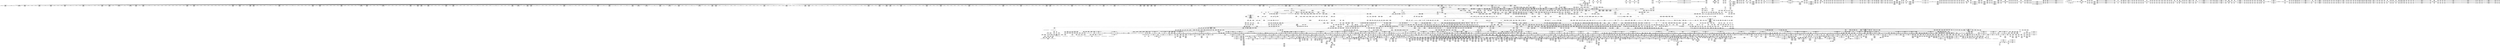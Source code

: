 digraph {
	CE0x41e7390 [shape=record,shape=Mrecord,label="{CE0x41e7390|file_map_prot_check:retval.0|*SummSink*}"]
	CE0x417d860 [shape=record,shape=Mrecord,label="{CE0x417d860|448:_i64,_456:_i64,_464:_i64,_:_CRE_1120,1121_}"]
	CE0x43e1fd0 [shape=record,shape=Mrecord,label="{CE0x43e1fd0|__preempt_count_sub:sub|./arch/x86/include/asm/preempt.h,77}"]
	CE0x40d69c0 [shape=record,shape=Mrecord,label="{CE0x40d69c0|i64_13|*Constant*|*SummSink*}"]
	CE0x4286f00 [shape=record,shape=Mrecord,label="{CE0x4286f00|current_sid:tobool|security/selinux/hooks.c,218|*SummSink*}"]
	CE0x419da30 [shape=record,shape=Mrecord,label="{CE0x419da30|selinux_file_mprotect:tmp64|security/selinux/hooks.c,3315|*SummSource*}"]
	CE0x41e15d0 [shape=record,shape=Mrecord,label="{CE0x41e15d0|file_has_perm:tmp18|security/selinux/hooks.c,1690|*SummSource*}"]
	CE0x41e9770 [shape=record,shape=Mrecord,label="{CE0x41e9770|task_sid:tobool|security/selinux/hooks.c,208|*SummSink*}"]
	CE0x40dc340 [shape=record,shape=Mrecord,label="{CE0x40dc340|448:_i64,_456:_i64,_464:_i64,_:_CRE_98,99_}"]
	CE0x4243940 [shape=record,shape=Mrecord,label="{CE0x4243940|rcu_read_lock:entry}"]
	CE0x436de90 [shape=record,shape=Mrecord,label="{CE0x436de90|rcu_read_lock:call3|include/linux/rcupdate.h,882|*SummSource*}"]
	CE0x421c780 [shape=record,shape=Mrecord,label="{CE0x421c780|rcu_read_unlock:tmp14|include/linux/rcupdate.h,933|*SummSink*}"]
	CE0x41d4400 [shape=record,shape=Mrecord,label="{CE0x41d4400|file_has_perm:tmp6|security/selinux/hooks.c,1683|*SummSink*}"]
	CE0x429bd80 [shape=record,shape=Mrecord,label="{CE0x429bd80|__preempt_count_sub:sub|./arch/x86/include/asm/preempt.h,77|*SummSink*}"]
	CE0x418c360 [shape=record,shape=Mrecord,label="{CE0x418c360|current_has_perm:call1|security/selinux/hooks.c,1543}"]
	CE0x43189b0 [shape=record,shape=Mrecord,label="{CE0x43189b0|inode_has_perm:lnot.ext|security/selinux/hooks.c,1611|*SummSink*}"]
	CE0x427f7a0 [shape=record,shape=Mrecord,label="{CE0x427f7a0|__rcu_read_lock:tmp7|include/linux/rcupdate.h,240|*SummSource*}"]
	CE0x41edef0 [shape=record,shape=Mrecord,label="{CE0x41edef0|task_sid:tmp10|security/selinux/hooks.c,208}"]
	CE0x436f9b0 [shape=record,shape=Mrecord,label="{CE0x436f9b0|rcu_read_unlock:call3|include/linux/rcupdate.h,933|*SummSink*}"]
	CE0x42d1600 [shape=record,shape=Mrecord,label="{CE0x42d1600|file_has_perm:out}"]
	CE0x424e2e0 [shape=record,shape=Mrecord,label="{CE0x424e2e0|i64*_getelementptr_inbounds_(_38_x_i64_,_38_x_i64_*___llvm_gcov_ctr257,_i64_0,_i64_22)|*Constant*|*SummSink*}"]
	CE0x4188560 [shape=record,shape=Mrecord,label="{CE0x4188560|get_current:bb}"]
	CE0x41bba10 [shape=record,shape=Mrecord,label="{CE0x41bba10|selinux_file_mprotect:tmp80|security/selinux/hooks.c,3318|*SummSource*}"]
	CE0x4389520 [shape=record,shape=Mrecord,label="{CE0x4389520|rcu_read_unlock:if.end|*SummSink*}"]
	CE0x439cb60 [shape=record,shape=Mrecord,label="{CE0x439cb60|__validate_creds:tmp2|include/linux/cred.h,173|*SummSink*}"]
	CE0x40de0a0 [shape=record,shape=Mrecord,label="{CE0x40de0a0|i32_29|*Constant*}"]
	CE0x422baa0 [shape=record,shape=Mrecord,label="{CE0x422baa0|file_has_perm:tmp23|security/selinux/hooks.c,1694|*SummSource*}"]
	CE0x4181d50 [shape=record,shape=Mrecord,label="{CE0x4181d50|448:_i64,_456:_i64,_464:_i64,_:_CRE_1155,1156_}"]
	CE0x4174570 [shape=record,shape=Mrecord,label="{CE0x4174570|file_has_perm:f_security|security/selinux/hooks.c,1674|*SummSource*}"]
	CE0x422ce50 [shape=record,shape=Mrecord,label="{CE0x422ce50|i64*_getelementptr_inbounds_(_12_x_i64_,_12_x_i64_*___llvm_gcov_ctr170,_i64_0,_i64_10)|*Constant*|*SummSink*}"]
	CE0x40e09a0 [shape=record,shape=Mrecord,label="{CE0x40e09a0|cred_has_perm:bb|*SummSource*}"]
	CE0x428a6c0 [shape=record,shape=Mrecord,label="{CE0x428a6c0|file_map_prot_check:tmp68|security/selinux/hooks.c,3262|*SummSink*}"]
	CE0x42cf340 [shape=record,shape=Mrecord,label="{CE0x42cf340|file_has_perm:if.then}"]
	CE0x425d820 [shape=record,shape=Mrecord,label="{CE0x425d820|cred_has_perm:actor|Function::cred_has_perm&Arg::actor::}"]
	CE0x4243e30 [shape=record,shape=Mrecord,label="{CE0x4243e30|file_map_prot_check:cred4|security/selinux/hooks.c,3238|*SummSink*}"]
	CE0x43854a0 [shape=record,shape=Mrecord,label="{CE0x43854a0|cred_sid:bb}"]
	CE0x42439b0 [shape=record,shape=Mrecord,label="{CE0x42439b0|rcu_read_lock:entry|*SummSource*}"]
	CE0x41cf3d0 [shape=record,shape=Mrecord,label="{CE0x41cf3d0|file_map_prot_check:entry|*SummSink*}"]
	CE0x411afc0 [shape=record,shape=Mrecord,label="{CE0x411afc0|448:_i64,_456:_i64,_464:_i64,_:_CRE_216,224_|*MultipleSource*|*LoadInst*|security/selinux/hooks.c,3311|security/selinux/hooks.c,3311}"]
	CE0x4275de0 [shape=record,shape=Mrecord,label="{CE0x4275de0|i64*_getelementptr_inbounds_(_5_x_i64_,_5_x_i64_*___llvm_gcov_ctr155,_i64_0,_i64_3)|*Constant*|*SummSink*}"]
	CE0x41104c0 [shape=record,shape=Mrecord,label="{CE0x41104c0|selinux_file_mprotect:tmp89|security/selinux/hooks.c,3326}"]
	CE0x40e0440 [shape=record,shape=Mrecord,label="{CE0x40e0440|current_has_perm:tmp2}"]
	CE0x41312d0 [shape=record,shape=Mrecord,label="{CE0x41312d0|%struct.anon_vma*_null|*Constant*}"]
	CE0x4263570 [shape=record,shape=Mrecord,label="{CE0x4263570|file_map_prot_check:land.lhs.true25|*SummSink*}"]
	CE0x4280dd0 [shape=record,shape=Mrecord,label="{CE0x4280dd0|file_map_prot_check:tobool27|security/selinux/hooks.c,3258|*SummSource*}"]
	CE0x4396f70 [shape=record,shape=Mrecord,label="{CE0x4396f70|rcu_read_unlock:tmp20|include/linux/rcupdate.h,933}"]
	CE0x4234d50 [shape=record,shape=Mrecord,label="{CE0x4234d50|file_map_prot_check:tmp46|security/selinux/hooks.c,3250|*SummSource*}"]
	CE0x4174380 [shape=record,shape=Mrecord,label="{CE0x4174380|_call_void_mcount()_#3|*SummSink*}"]
	CE0x427d6a0 [shape=record,shape=Mrecord,label="{CE0x427d6a0|__rcu_read_unlock:tmp3|*SummSource*}"]
	CE0x4251eb0 [shape=record,shape=Mrecord,label="{CE0x4251eb0|file_map_prot_check:tobool14|security/selinux/hooks.c,3242|*SummSink*}"]
	CE0x4227610 [shape=record,shape=Mrecord,label="{CE0x4227610|i32_(i32,_i32,_i16,_i32,_%struct.common_audit_data*)*_bitcast_(i32_(i32,_i32,_i16,_i32,_%struct.common_audit_data.495*)*_avc_has_perm_to_i32_(i32,_i32,_i16,_i32,_%struct.common_audit_data*)*)|*Constant*}"]
	CE0x417be20 [shape=record,shape=Mrecord,label="{CE0x417be20|448:_i64,_456:_i64,_464:_i64,_:_CRE_987,988_}"]
	CE0x40dd1b0 [shape=record,shape=Mrecord,label="{CE0x40dd1b0|448:_i64,_456:_i64,_464:_i64,_:_CRE_109,110_}"]
	CE0x42756f0 [shape=record,shape=Mrecord,label="{CE0x42756f0|__validate_creds:tmp5|include/linux/cred.h,173|*SummSink*}"]
	CE0x40b52f0 [shape=record,shape=Mrecord,label="{CE0x40b52f0|i64*_getelementptr_inbounds_(_44_x_i64_,_44_x_i64_*___llvm_gcov_ctr258,_i64_0,_i64_8)|*Constant*}"]
	CE0x4255da0 [shape=record,shape=Mrecord,label="{CE0x4255da0|file_map_prot_check:tmp1}"]
	CE0x427eeb0 [shape=record,shape=Mrecord,label="{CE0x427eeb0|GLOBAL:__preempt_count_add|*Constant*|*SummSink*}"]
	CE0x43c2b40 [shape=record,shape=Mrecord,label="{CE0x43c2b40|GLOBAL:__preempt_count|Global_var:__preempt_count}"]
	CE0x423f9d0 [shape=record,shape=Mrecord,label="{CE0x423f9d0|file_map_prot_check:tmp5|security/selinux/hooks.c,3238}"]
	CE0x425dd80 [shape=record,shape=Mrecord,label="{CE0x425dd80|i32_33554432|*Constant*|*SummSource*}"]
	CE0x4255250 [shape=record,shape=Mrecord,label="{CE0x4255250|task_sid:tmp12|security/selinux/hooks.c,208}"]
	CE0x40c8b70 [shape=record,shape=Mrecord,label="{CE0x40c8b70|0:_i64,_8:_i64,_64:_%struct.mm_struct*,_80:_i64,_136:_%struct.anon_vma*,_160:_%struct.file*,_:_CRE_95,96_}"]
	CE0x40d3410 [shape=record,shape=Mrecord,label="{CE0x40d3410|selinux_file_mprotect:if.end|*SummSource*}"]
	CE0x4250c30 [shape=record,shape=Mrecord,label="{CE0x4250c30|i64*_getelementptr_inbounds_(_38_x_i64_,_38_x_i64_*___llvm_gcov_ctr257,_i64_0,_i64_0)|*Constant*}"]
	CE0x4112230 [shape=record,shape=Mrecord,label="{CE0x4112230|i64*_getelementptr_inbounds_(_44_x_i64_,_44_x_i64_*___llvm_gcov_ctr258,_i64_0,_i64_30)|*Constant*|*SummSource*}"]
	CE0x4377e20 [shape=record,shape=Mrecord,label="{CE0x4377e20|rcu_read_unlock:tmp8|include/linux/rcupdate.h,933}"]
	CE0x40ba750 [shape=record,shape=Mrecord,label="{CE0x40ba750|0:_i64,_8:_i64,_64:_%struct.mm_struct*,_80:_i64,_136:_%struct.anon_vma*,_160:_%struct.file*,_:_CRE_109,110_}"]
	CE0x43809d0 [shape=record,shape=Mrecord,label="{CE0x43809d0|__rcu_read_lock:tmp1}"]
	CE0x4282140 [shape=record,shape=Mrecord,label="{CE0x4282140|file_map_prot_check:tmp58|security/selinux/hooks.c,3258|*SummSink*}"]
	CE0x412f5d0 [shape=record,shape=Mrecord,label="{CE0x412f5d0|selinux_file_mprotect:bb}"]
	CE0x41cbec0 [shape=record,shape=Mrecord,label="{CE0x41cbec0|selinux_file_mprotect:tmp103|security/selinux/hooks.c,3332|*SummSource*}"]
	CE0x4100be0 [shape=record,shape=Mrecord,label="{CE0x4100be0|i32_0|*Constant*}"]
	CE0x4286dd0 [shape=record,shape=Mrecord,label="{CE0x4286dd0|current_sid:tobool|security/selinux/hooks.c,218}"]
	CE0x42a26d0 [shape=record,shape=Mrecord,label="{CE0x42a26d0|_call_void_mcount()_#3|*SummSink*}"]
	CE0x41d4670 [shape=record,shape=Mrecord,label="{CE0x41d4670|file_has_perm:cmp|security/selinux/hooks.c,1683|*SummSink*}"]
	CE0x424e230 [shape=record,shape=Mrecord,label="{CE0x424e230|i64*_getelementptr_inbounds_(_38_x_i64_,_38_x_i64_*___llvm_gcov_ctr257,_i64_0,_i64_22)|*Constant*|*SummSource*}"]
	CE0x40b2350 [shape=record,shape=Mrecord,label="{CE0x40b2350|current_has_perm:call|security/selinux/hooks.c,1542|*SummSource*}"]
	CE0x41b72c0 [shape=record,shape=Mrecord,label="{CE0x41b72c0|i16_8|*Constant*|*SummSink*}"]
	CE0x41681e0 [shape=record,shape=Mrecord,label="{CE0x41681e0|file_has_perm:tmp4|security/selinux/hooks.c,1681|*SummSink*}"]
	CE0x40b6890 [shape=record,shape=Mrecord,label="{CE0x40b6890|GLOBAL:__llvm_gcov_ctr257|Global_var:__llvm_gcov_ctr257|*SummSink*}"]
	CE0x4391160 [shape=record,shape=Mrecord,label="{CE0x4391160|i64*_getelementptr_inbounds_(_2_x_i64_,_2_x_i64_*___llvm_gcov_ctr131,_i64_0,_i64_1)|*Constant*}"]
	CE0x40e0ee0 [shape=record,shape=Mrecord,label="{CE0x40e0ee0|selinux_file_mprotect:tmp23|security/selinux/hooks.c,3305}"]
	CE0x4131450 [shape=record,shape=Mrecord,label="{CE0x4131450|selinux_file_mprotect:tmp84|security/selinux/hooks.c,3318|*SummSource*}"]
	CE0x4398270 [shape=record,shape=Mrecord,label="{CE0x4398270|rcu_read_unlock:tmp22|include/linux/rcupdate.h,935|*SummSource*}"]
	CE0x435fd50 [shape=record,shape=Mrecord,label="{CE0x435fd50|__validate_creds:tmp}"]
	CE0x4238f10 [shape=record,shape=Mrecord,label="{CE0x4238f10|file_map_prot_check:tobool1|security/selinux/hooks.c,3238}"]
	CE0x4196830 [shape=record,shape=Mrecord,label="{CE0x4196830|selinux_file_mprotect:tmp61|security/selinux/hooks.c,3314|*SummSource*}"]
	CE0x4253bc0 [shape=record,shape=Mrecord,label="{CE0x4253bc0|current_sid:call4|security/selinux/hooks.c,218}"]
	CE0x41765e0 [shape=record,shape=Mrecord,label="{CE0x41765e0|file_has_perm:bb|*SummSink*}"]
	CE0x42803b0 [shape=record,shape=Mrecord,label="{CE0x42803b0|_call_void___preempt_count_sub(i32_1)_#10,_!dbg_!27715|include/linux/rcupdate.h,244}"]
	CE0x4241da0 [shape=record,shape=Mrecord,label="{CE0x4241da0|task_sid:tmp17|security/selinux/hooks.c,208|*SummSource*}"]
	CE0x4380c00 [shape=record,shape=Mrecord,label="{CE0x4380c00|rcu_read_lock:bb}"]
	CE0x4258b50 [shape=record,shape=Mrecord,label="{CE0x4258b50|i64*_getelementptr_inbounds_(_11_x_i64_,_11_x_i64_*___llvm_gcov_ctr125,_i64_0,_i64_8)|*Constant*}"]
	CE0x4225b30 [shape=record,shape=Mrecord,label="{CE0x4225b30|get_current:bb}"]
	CE0x4360570 [shape=record,shape=Mrecord,label="{CE0x4360570|i64_5|*Constant*}"]
	CE0x418b800 [shape=record,shape=Mrecord,label="{CE0x418b800|_call_void_mcount()_#3|*SummSource*}"]
	CE0x4254650 [shape=record,shape=Mrecord,label="{CE0x4254650|file_map_prot_check:if.end37|*SummSource*}"]
	CE0x437dce0 [shape=record,shape=Mrecord,label="{CE0x437dce0|_call_void_mcount()_#3}"]
	CE0x40c50a0 [shape=record,shape=Mrecord,label="{CE0x40c50a0|selinux_file_mprotect:do.end|*SummSink*}"]
	CE0x410ab40 [shape=record,shape=Mrecord,label="{CE0x410ab40|selinux_file_mprotect:tobool13|security/selinux/hooks.c,3309|*SummSink*}"]
	CE0x439bf90 [shape=record,shape=Mrecord,label="{CE0x439bf90|_ret_void,_!dbg_!27717|include/linux/rcupdate.h,245|*SummSink*}"]
	CE0x41fcba0 [shape=record,shape=Mrecord,label="{CE0x41fcba0|task_sid:tmp9|security/selinux/hooks.c,208|*SummSource*}"]
	CE0x43c4810 [shape=record,shape=Mrecord,label="{CE0x43c4810|i64*_getelementptr_inbounds_(_4_x_i64_,_4_x_i64_*___llvm_gcov_ctr130,_i64_0,_i64_3)|*Constant*|*SummSource*}"]
	CE0x40d68e0 [shape=record,shape=Mrecord,label="{CE0x40d68e0|i64_13|*Constant*}"]
	CE0x412d460 [shape=record,shape=Mrecord,label="{CE0x412d460|selinux_file_mprotect:land.lhs.true11|*SummSink*}"]
	CE0x4375520 [shape=record,shape=Mrecord,label="{CE0x4375520|i64*_getelementptr_inbounds_(_4_x_i64_,_4_x_i64_*___llvm_gcov_ctr128,_i64_0,_i64_1)|*Constant*}"]
	CE0x4309fb0 [shape=record,shape=Mrecord,label="{CE0x4309fb0|i32_512|*Constant*|*SummSource*}"]
	CE0x41ff6a0 [shape=record,shape=Mrecord,label="{CE0x41ff6a0|i64*_getelementptr_inbounds_(_11_x_i64_,_11_x_i64_*___llvm_gcov_ctr127,_i64_0,_i64_1)|*Constant*}"]
	CE0x4317c80 [shape=record,shape=Mrecord,label="{CE0x4317c80|inode_has_perm:lnot|security/selinux/hooks.c,1611|*SummSource*}"]
	CE0x40bff10 [shape=record,shape=Mrecord,label="{CE0x40bff10|selinux_file_mprotect:if.then14|*SummSource*}"]
	CE0x41862a0 [shape=record,shape=Mrecord,label="{CE0x41862a0|selinux_file_mprotect:tmp43|security/selinux/hooks.c,3311|*SummSink*}"]
	CE0x412f270 [shape=record,shape=Mrecord,label="{CE0x412f270|file_map_prot_check:tmp8|security/selinux/hooks.c,3238}"]
	CE0x41fd4d0 [shape=record,shape=Mrecord,label="{CE0x41fd4d0|GLOBAL:current_task|Global_var:current_task}"]
	CE0x417cfa0 [shape=record,shape=Mrecord,label="{CE0x417cfa0|448:_i64,_456:_i64,_464:_i64,_:_CRE_1001,1002_}"]
	CE0x43d9c20 [shape=record,shape=Mrecord,label="{CE0x43d9c20|i8*_undef|*Constant*}"]
	CE0x4362360 [shape=record,shape=Mrecord,label="{CE0x4362360|i64*_getelementptr_inbounds_(_4_x_i64_,_4_x_i64_*___llvm_gcov_ctr133,_i64_0,_i64_1)|*Constant*}"]
	CE0x427caf0 [shape=record,shape=Mrecord,label="{CE0x427caf0|_call_void_lock_acquire(%struct.lockdep_map*_%map,_i32_0,_i32_0,_i32_2,_i32_0,_%struct.lockdep_map*_null,_i64_ptrtoint_(i8*_blockaddress(_rcu_lock_acquire,_%__here)_to_i64))_#10,_!dbg_!27716|include/linux/rcupdate.h,418}"]
	CE0x417f4d0 [shape=record,shape=Mrecord,label="{CE0x417f4d0|448:_i64,_456:_i64,_464:_i64,_:_CRE_1124,1125_}"]
	CE0x42d0550 [shape=record,shape=Mrecord,label="{CE0x42d0550|i32_10|*Constant*|*SummSink*}"]
	CE0x41c7c30 [shape=record,shape=Mrecord,label="{CE0x41c7c30|selinux_file_mprotect:tmp96|security/selinux/hooks.c,3328|*SummSink*}"]
	CE0x4365560 [shape=record,shape=Mrecord,label="{CE0x4365560|i64*_getelementptr_inbounds_(_11_x_i64_,_11_x_i64_*___llvm_gcov_ctr132,_i64_0,_i64_1)|*Constant*|*SummSink*}"]
	CE0x425bdd0 [shape=record,shape=Mrecord,label="{CE0x425bdd0|i1_true|*Constant*}"]
	CE0x42d4190 [shape=record,shape=Mrecord,label="{CE0x42d4190|__validate_creds:file|Function::__validate_creds&Arg::file::|*SummSink*}"]
	CE0x438efb0 [shape=record,shape=Mrecord,label="{CE0x438efb0|rcu_read_unlock:do.end|*SummSink*}"]
	CE0x42688c0 [shape=record,shape=Mrecord,label="{CE0x42688c0|file_map_prot_check:lor.lhs.false}"]
	CE0x4124e20 [shape=record,shape=Mrecord,label="{CE0x4124e20|avc_has_perm:tsid|Function::avc_has_perm&Arg::tsid::|*SummSource*}"]
	CE0x439af50 [shape=record,shape=Mrecord,label="{CE0x439af50|_ret_void,_!dbg_!27717|include/linux/rcupdate.h,424|*SummSink*}"]
	CE0x4185ae0 [shape=record,shape=Mrecord,label="{CE0x4185ae0|448:_i64,_456:_i64,_464:_i64,_:_CRE_2268,2269_|*MultipleSource*|*LoadInst*|security/selinux/hooks.c,3311|security/selinux/hooks.c,3311}"]
	CE0x438d370 [shape=record,shape=Mrecord,label="{CE0x438d370|__validate_creds:tobool|include/linux/cred.h,173}"]
	CE0x4370310 [shape=record,shape=Mrecord,label="{CE0x4370310|GLOBAL:__llvm_gcov_ctr127|Global_var:__llvm_gcov_ctr127|*SummSink*}"]
	CE0x41965b0 [shape=record,shape=Mrecord,label="{CE0x41965b0|selinux_file_mprotect:tmp61|security/selinux/hooks.c,3314}"]
	CE0x40bca30 [shape=record,shape=Mrecord,label="{CE0x40bca30|selinux_file_mprotect:if.end43|*SummSink*}"]
	CE0x41c4670 [shape=record,shape=Mrecord,label="{CE0x41c4670|file_has_perm:cred|Function::file_has_perm&Arg::cred::|*SummSink*}"]
	CE0x41f3fb0 [shape=record,shape=Mrecord,label="{CE0x41f3fb0|i32_(i32,_i32,_i16,_i32,_%struct.common_audit_data*)*_bitcast_(i32_(i32,_i32,_i16,_i32,_%struct.common_audit_data.495*)*_avc_has_perm_to_i32_(i32,_i32,_i16,_i32,_%struct.common_audit_data*)*)|*Constant*}"]
	CE0x41133f0 [shape=record,shape=Mrecord,label="{CE0x41133f0|GLOBAL:cred_has_perm|*Constant*|*SummSink*}"]
	CE0x41e4c90 [shape=record,shape=Mrecord,label="{CE0x41e4c90|file_map_prot_check:tmp72|security/selinux/hooks.c,3253}"]
	CE0x40fb840 [shape=record,shape=Mrecord,label="{CE0x40fb840|get_current:tmp3|*SummSource*}"]
	CE0x4283910 [shape=record,shape=Mrecord,label="{CE0x4283910|file_map_prot_check:tmp61|security/selinux/hooks.c,3259|*SummSink*}"]
	CE0x427dd40 [shape=record,shape=Mrecord,label="{CE0x427dd40|i64*_getelementptr_inbounds_(_4_x_i64_,_4_x_i64_*___llvm_gcov_ctr130,_i64_0,_i64_0)|*Constant*|*SummSource*}"]
	CE0x4119690 [shape=record,shape=Mrecord,label="{CE0x4119690|448:_i64,_456:_i64,_464:_i64,_:_CRE_159,160_}"]
	CE0x41c32a0 [shape=record,shape=Mrecord,label="{CE0x41c32a0|i64*_getelementptr_inbounds_(_44_x_i64_,_44_x_i64_*___llvm_gcov_ctr258,_i64_0,_i64_36)|*Constant*|*SummSink*}"]
	CE0x4117710 [shape=record,shape=Mrecord,label="{CE0x4117710|inode_has_perm:tmp14|security/selinux/hooks.c,1614|*SummSource*}"]
	CE0x412a5e0 [shape=record,shape=Mrecord,label="{CE0x412a5e0|selinux_file_mprotect:tmp|*SummSink*}"]
	CE0x422ee90 [shape=record,shape=Mrecord,label="{CE0x422ee90|file_has_perm:tmp25|security/selinux/hooks.c,1695|*SummSource*}"]
	CE0x40dd070 [shape=record,shape=Mrecord,label="{CE0x40dd070|448:_i64,_456:_i64,_464:_i64,_:_CRE_108,109_}"]
	CE0x4179b20 [shape=record,shape=Mrecord,label="{CE0x4179b20|448:_i64,_456:_i64,_464:_i64,_:_CRE_959,960_}"]
	CE0x41f20c0 [shape=record,shape=Mrecord,label="{CE0x41f20c0|task_sid:tmp8|security/selinux/hooks.c,208}"]
	CE0x42577e0 [shape=record,shape=Mrecord,label="{CE0x42577e0|file_map_prot_check:tmp|*SummSource*}"]
	CE0x4263e30 [shape=record,shape=Mrecord,label="{CE0x4263e30|file_map_prot_check:tmp28|security/selinux/hooks.c,3242|*SummSink*}"]
	CE0x4289d30 [shape=record,shape=Mrecord,label="{CE0x4289d30|i64*_getelementptr_inbounds_(_38_x_i64_,_38_x_i64_*___llvm_gcov_ctr257,_i64_0,_i64_33)|*Constant*|*SummSource*}"]
	CE0x43b6220 [shape=record,shape=Mrecord,label="{CE0x43b6220|__rcu_read_unlock:tmp6|include/linux/rcupdate.h,245|*SummSource*}"]
	CE0x43871b0 [shape=record,shape=Mrecord,label="{CE0x43871b0|__validate_creds:lnot1|include/linux/cred.h,173|*SummSource*}"]
	CE0x424b3e0 [shape=record,shape=Mrecord,label="{CE0x424b3e0|_call_void_mcount()_#3|*SummSource*}"]
	CE0x40e0110 [shape=record,shape=Mrecord,label="{CE0x40e0110|i8*_getelementptr_inbounds_(_25_x_i8_,_25_x_i8_*_.str3,_i32_0,_i32_0)|*Constant*|*SummSink*}"]
	CE0x42459e0 [shape=record,shape=Mrecord,label="{CE0x42459e0|file_map_prot_check:tmp49|security/selinux/hooks.c,3253}"]
	CE0x439cf10 [shape=record,shape=Mrecord,label="{CE0x439cf10|GLOBAL:__llvm_gcov_ctr155|Global_var:__llvm_gcov_ctr155}"]
	CE0x42753c0 [shape=record,shape=Mrecord,label="{CE0x42753c0|__validate_creds:tmp5|include/linux/cred.h,173}"]
	CE0x4260400 [shape=record,shape=Mrecord,label="{CE0x4260400|file_map_prot_check:land.lhs.true|*SummSink*}"]
	CE0x4110e40 [shape=record,shape=Mrecord,label="{CE0x4110e40|selinux_file_mprotect:vm_file40|security/selinux/hooks.c,3326|*SummSource*}"]
	CE0x41a13c0 [shape=record,shape=Mrecord,label="{CE0x41a13c0|i64*_getelementptr_inbounds_(_38_x_i64_,_38_x_i64_*___llvm_gcov_ctr257,_i64_0,_i64_6)|*Constant*|*SummSource*}"]
	CE0x4293060 [shape=record,shape=Mrecord,label="{CE0x4293060|i64*_getelementptr_inbounds_(_4_x_i64_,_4_x_i64_*___llvm_gcov_ctr129,_i64_0,_i64_0)|*Constant*|*SummSink*}"]
	CE0x40f7350 [shape=record,shape=Mrecord,label="{CE0x40f7350|selinux_file_mprotect:tmp11|security/selinux/hooks.c,3303|*SummSink*}"]
	CE0x425fbb0 [shape=record,shape=Mrecord,label="{CE0x425fbb0|file_map_prot_check:tmp27|security/selinux/hooks.c,3242|*SummSink*}"]
	CE0x42cef50 [shape=record,shape=Mrecord,label="{CE0x42cef50|__validate_creds:cred|Function::__validate_creds&Arg::cred::|*SummSink*}"]
	CE0x436b690 [shape=record,shape=Mrecord,label="{CE0x436b690|i64*_getelementptr_inbounds_(_5_x_i64_,_5_x_i64_*___llvm_gcov_ctr155,_i64_0,_i64_0)|*Constant*}"]
	CE0x4101d80 [shape=record,shape=Mrecord,label="{CE0x4101d80|cred_sid:sid|security/selinux/hooks.c,197|*SummSource*}"]
	CE0x4385160 [shape=record,shape=Mrecord,label="{CE0x4385160|rcu_read_lock:tmp22|include/linux/rcupdate.h,884|*SummSink*}"]
	CE0x4239f10 [shape=record,shape=Mrecord,label="{CE0x4239f10|i64_5|*Constant*}"]
	CE0x419c200 [shape=record,shape=Mrecord,label="{CE0x419c200|selinux_file_mprotect:tmp66|security/selinux/hooks.c,3315|*SummSource*}"]
	CE0x41e6150 [shape=record,shape=Mrecord,label="{CE0x41e6150|i64*_getelementptr_inbounds_(_38_x_i64_,_38_x_i64_*___llvm_gcov_ctr257,_i64_0,_i64_36)|*Constant*|*SummSource*}"]
	CE0x4249730 [shape=record,shape=Mrecord,label="{CE0x4249730|file_map_prot_check:tmp42|security/selinux/hooks.c,3249}"]
	CE0x40d51b0 [shape=record,shape=Mrecord,label="{CE0x40d51b0|selinux_file_mprotect:tmp24|security/selinux/hooks.c,3305|*SummSink*}"]
	CE0x423f010 [shape=record,shape=Mrecord,label="{CE0x423f010|i64*_getelementptr_inbounds_(_11_x_i64_,_11_x_i64_*___llvm_gcov_ctr125,_i64_0,_i64_1)|*Constant*}"]
	CE0x4178fe0 [shape=record,shape=Mrecord,label="{CE0x4178fe0|448:_i64,_456:_i64,_464:_i64,_:_CRE_950,951_}"]
	CE0x41940b0 [shape=record,shape=Mrecord,label="{CE0x41940b0|selinux_file_mprotect:tmp49|*LoadInst*|security/selinux/hooks.c,3312}"]
	CE0x411b590 [shape=record,shape=Mrecord,label="{CE0x411b590|448:_i64,_456:_i64,_464:_i64,_:_CRE_248,252_|*MultipleSource*|*LoadInst*|security/selinux/hooks.c,3311|security/selinux/hooks.c,3311}"]
	CE0x41fc350 [shape=record,shape=Mrecord,label="{CE0x41fc350|task_sid:do.end}"]
	CE0x4271ff0 [shape=record,shape=Mrecord,label="{CE0x4271ff0|task_sid:tmp12|security/selinux/hooks.c,208|*SummSource*}"]
	CE0x4378e60 [shape=record,shape=Mrecord,label="{CE0x4378e60|_call_void_mcount()_#3|*SummSink*}"]
	CE0x4277550 [shape=record,shape=Mrecord,label="{CE0x4277550|__validate_creds:tmp9|include/linux/cred.h,175|*SummSink*}"]
	CE0x42015a0 [shape=record,shape=Mrecord,label="{CE0x42015a0|task_sid:tmp19|security/selinux/hooks.c,208|*SummSink*}"]
	CE0x40c4490 [shape=record,shape=Mrecord,label="{CE0x40c4490|selinux_file_mprotect:vm_mm17|security/selinux/hooks.c,3312}"]
	CE0x4262f70 [shape=record,shape=Mrecord,label="{CE0x4262f70|file_map_prot_check:tmp29|security/selinux/hooks.c,3242}"]
	CE0x4319540 [shape=record,shape=Mrecord,label="{CE0x4319540|GLOBAL:llvm.expect.i64|*Constant*|*SummSource*}"]
	CE0x426c970 [shape=record,shape=Mrecord,label="{CE0x426c970|file_map_prot_check:if.end20|*SummSource*}"]
	CE0x4372b40 [shape=record,shape=Mrecord,label="{CE0x4372b40|i64_8|*Constant*}"]
	CE0x4206fc0 [shape=record,shape=Mrecord,label="{CE0x4206fc0|file_inode:f|Function::file_inode&Arg::f::|*SummSink*}"]
	CE0x42d01a0 [shape=record,shape=Mrecord,label="{CE0x42d01a0|_ret_i32_%tmp6,_!dbg_!27716|security/selinux/hooks.c,197}"]
	CE0x4381a90 [shape=record,shape=Mrecord,label="{CE0x4381a90|rcu_read_unlock:land.lhs.true2|*SummSink*}"]
	CE0x43e2a20 [shape=record,shape=Mrecord,label="{CE0x43e2a20|__rcu_read_unlock:tmp5|include/linux/rcupdate.h,244}"]
	CE0x4234730 [shape=record,shape=Mrecord,label="{CE0x4234730|task_sid:tmp16|security/selinux/hooks.c,208|*SummSource*}"]
	CE0x40ba910 [shape=record,shape=Mrecord,label="{CE0x40ba910|0:_i64,_8:_i64,_64:_%struct.mm_struct*,_80:_i64,_136:_%struct.anon_vma*,_160:_%struct.file*,_:_CRE_110,111_}"]
	CE0x42d83b0 [shape=record,shape=Mrecord,label="{CE0x42d83b0|i32_4|*Constant*|*SummSource*}"]
	CE0x4186420 [shape=record,shape=Mrecord,label="{CE0x4186420|selinux_file_mprotect:cmp|security/selinux/hooks.c,3311|*SummSource*}"]
	CE0x4309360 [shape=record,shape=Mrecord,label="{CE0x4309360|inode_has_perm:tmp6|*LoadInst*|security/selinux/hooks.c,1611|*SummSource*}"]
	CE0x417a160 [shape=record,shape=Mrecord,label="{CE0x417a160|448:_i64,_456:_i64,_464:_i64,_:_CRE_964,965_}"]
	CE0x4168060 [shape=record,shape=Mrecord,label="{CE0x4168060|file_has_perm:tmp4|security/selinux/hooks.c,1681|*SummSource*}"]
	CE0x438a600 [shape=record,shape=Mrecord,label="{CE0x438a600|__validate_creds:lnot1|include/linux/cred.h,173|*SummSink*}"]
	CE0x4178d60 [shape=record,shape=Mrecord,label="{CE0x4178d60|448:_i64,_456:_i64,_464:_i64,_:_CRE_948,949_}"]
	CE0x4160ca0 [shape=record,shape=Mrecord,label="{CE0x4160ca0|file_has_perm:if.then|*SummSource*}"]
	CE0x41b2140 [shape=record,shape=Mrecord,label="{CE0x41b2140|selinux_file_mprotect:tmp77|security/selinux/hooks.c,3317|*SummSink*}"]
	CE0x41a3de0 [shape=record,shape=Mrecord,label="{CE0x41a3de0|i64*_getelementptr_inbounds_(_2_x_i64_,_2_x_i64_*___llvm_gcov_ctr131,_i64_0,_i64_0)|*Constant*|*SummSink*}"]
	CE0x4273ec0 [shape=record,shape=Mrecord,label="{CE0x4273ec0|cred_sid:tmp5|security/selinux/hooks.c,196}"]
	CE0x422e200 [shape=record,shape=Mrecord,label="{CE0x422e200|file_has_perm:tmp28|security/selinux/hooks.c,1698|*SummSource*}"]
	CE0x4386a20 [shape=record,shape=Mrecord,label="{CE0x4386a20|COLLAPSED:_GCMRE___llvm_gcov_ctr130_internal_global_4_x_i64_zeroinitializer:_elem_0:default:}"]
	CE0x4166810 [shape=record,shape=Mrecord,label="{CE0x4166810|file_has_perm:sid3|security/selinux/hooks.c,1684|*SummSink*}"]
	CE0x415a790 [shape=record,shape=Mrecord,label="{CE0x415a790|file_map_prot_check:tmp14|security/selinux/hooks.c,3238|*SummSource*}"]
	CE0x422c380 [shape=record,shape=Mrecord,label="{CE0x422c380|i64*_getelementptr_inbounds_(_12_x_i64_,_12_x_i64_*___llvm_gcov_ctr170,_i64_0,_i64_9)|*Constant*|*SummSink*}"]
	CE0x40e3140 [shape=record,shape=Mrecord,label="{CE0x40e3140|selinux_file_mprotect:tmp27|security/selinux/hooks.c,3308|*SummSource*}"]
	CE0x438ed90 [shape=record,shape=Mrecord,label="{CE0x438ed90|rcu_read_unlock:do.end}"]
	CE0x419c760 [shape=record,shape=Mrecord,label="{CE0x419c760|selinux_file_mprotect:vm_mm24|security/selinux/hooks.c,3315|*SummSource*}"]
	CE0x40e2cd0 [shape=record,shape=Mrecord,label="{CE0x40e2cd0|GLOBAL:default_noexec|Global_var:default_noexec|*SummSink*}"]
	CE0x43ba300 [shape=record,shape=Mrecord,label="{CE0x43ba300|rcu_lock_release:__here}"]
	CE0x410d5b0 [shape=record,shape=Mrecord,label="{CE0x410d5b0|selinux_file_mprotect:tobool36|security/selinux/hooks.c,3318|*SummSink*}"]
	CE0x41d1400 [shape=record,shape=Mrecord,label="{CE0x41d1400|selinux_file_mprotect:tmp106|*LoadInst*|security/selinux/hooks.c,3332|*SummSink*}"]
	CE0x421e870 [shape=record,shape=Mrecord,label="{CE0x421e870|rcu_read_lock:if.end}"]
	CE0x40f93b0 [shape=record,shape=Mrecord,label="{CE0x40f93b0|selinux_file_mprotect:tmp11|security/selinux/hooks.c,3303}"]
	CE0x43d5d40 [shape=record,shape=Mrecord,label="{CE0x43d5d40|rcu_lock_release:tmp4|include/linux/rcupdate.h,423|*SummSource*}"]
	CE0x41203f0 [shape=record,shape=Mrecord,label="{CE0x41203f0|cred_has_perm:call|security/selinux/hooks.c,1506|*SummSource*}"]
	CE0x43b63a0 [shape=record,shape=Mrecord,label="{CE0x43b63a0|__rcu_read_unlock:tmp6|include/linux/rcupdate.h,245|*SummSink*}"]
	CE0x4292ed0 [shape=record,shape=Mrecord,label="{CE0x4292ed0|i64*_getelementptr_inbounds_(_4_x_i64_,_4_x_i64_*___llvm_gcov_ctr129,_i64_0,_i64_0)|*Constant*|*SummSource*}"]
	CE0x4175260 [shape=record,shape=Mrecord,label="{CE0x4175260|_ret_i32_%retval.0,_!dbg_!27728|security/selinux/avc.c,775}"]
	CE0x412bac0 [shape=record,shape=Mrecord,label="{CE0x412bac0|selinux_file_mprotect:if.end44|*SummSink*}"]
	CE0x41c3480 [shape=record,shape=Mrecord,label="{CE0x41c3480|selinux_file_mprotect:tmp92|*SummSource*}"]
	CE0x43bd600 [shape=record,shape=Mrecord,label="{CE0x43bd600|i64*_getelementptr_inbounds_(_4_x_i64_,_4_x_i64_*___llvm_gcov_ctr134,_i64_0,_i64_3)|*Constant*}"]
	CE0x40f98d0 [shape=record,shape=Mrecord,label="{CE0x40f98d0|COLLAPSED:_GCMRE___llvm_gcov_ctr98_internal_global_2_x_i64_zeroinitializer:_elem_0:default:}"]
	CE0x43dc820 [shape=record,shape=Mrecord,label="{CE0x43dc820|__preempt_count_sub:val|Function::__preempt_count_sub&Arg::val::}"]
	CE0x40dca30 [shape=record,shape=Mrecord,label="{CE0x40dca30|448:_i64,_456:_i64,_464:_i64,_:_CRE_103,104_}"]
	CE0x41f5940 [shape=record,shape=Mrecord,label="{CE0x41f5940|task_sid:tmp20|security/selinux/hooks.c,208}"]
	CE0x40ad860 [shape=record,shape=Mrecord,label="{CE0x40ad860|selinux_file_mprotect:if.else34}"]
	CE0x4317f90 [shape=record,shape=Mrecord,label="{CE0x4317f90|inode_has_perm:lnot|security/selinux/hooks.c,1611|*SummSink*}"]
	CE0x4201670 [shape=record,shape=Mrecord,label="{CE0x4201670|_call_void_lockdep_rcu_suspicious(i8*_getelementptr_inbounds_(_25_x_i8_,_25_x_i8_*_.str3,_i32_0,_i32_0),_i32_208,_i8*_getelementptr_inbounds_(_41_x_i8_,_41_x_i8_*_.str44,_i32_0,_i32_0))_#10,_!dbg_!27732|security/selinux/hooks.c,208|*SummSource*}"]
	CE0x427d8a0 [shape=record,shape=Mrecord,label="{CE0x427d8a0|rcu_lock_acquire:__here|*SummSource*}"]
	CE0x4299ed0 [shape=record,shape=Mrecord,label="{CE0x4299ed0|__preempt_count_add:do.body|*SummSource*}"]
	CE0x4247b10 [shape=record,shape=Mrecord,label="{CE0x4247b10|file_map_prot_check:call|security/selinux/hooks.c,3238|*SummSource*}"]
	CE0x42618c0 [shape=record,shape=Mrecord,label="{CE0x42618c0|task_sid:tobool1|security/selinux/hooks.c,208}"]
	CE0x4119050 [shape=record,shape=Mrecord,label="{CE0x4119050|448:_i64,_456:_i64,_464:_i64,_:_CRE_154,155_}"]
	CE0x4260610 [shape=record,shape=Mrecord,label="{CE0x4260610|file_map_prot_check:if.then22|*SummSource*}"]
	CE0x4198560 [shape=record,shape=Mrecord,label="{CE0x4198560|selinux_file_mprotect:tmp58|security/selinux/hooks.c,3314|*SummSource*}"]
	CE0x43986e0 [shape=record,shape=Mrecord,label="{CE0x43986e0|rcu_read_unlock:tmp22|include/linux/rcupdate.h,935|*SummSink*}"]
	CE0x411c700 [shape=record,shape=Mrecord,label="{CE0x411c700|448:_i64,_456:_i64,_464:_i64,_:_CRE_328,336_|*MultipleSource*|*LoadInst*|security/selinux/hooks.c,3311|security/selinux/hooks.c,3311}"]
	CE0x425db70 [shape=record,shape=Mrecord,label="{CE0x425db70|i32_33554432|*Constant*}"]
	CE0x42608a0 [shape=record,shape=Mrecord,label="{CE0x42608a0|i32_77|*Constant*|*SummSink*}"]
	CE0x42d0db0 [shape=record,shape=Mrecord,label="{CE0x42d0db0|i64*_getelementptr_inbounds_(_2_x_i64_,_2_x_i64_*___llvm_gcov_ctr141,_i64_0,_i64_0)|*Constant*}"]
	CE0x4396a30 [shape=record,shape=Mrecord,label="{CE0x4396a30|i8*_getelementptr_inbounds_(_44_x_i8_,_44_x_i8_*_.str47,_i32_0,_i32_0)|*Constant*|*SummSource*}"]
	CE0x4115020 [shape=record,shape=Mrecord,label="{CE0x4115020|i32_14|*Constant*}"]
	CE0x4103630 [shape=record,shape=Mrecord,label="{CE0x4103630|selinux_file_mprotect:cred4|security/selinux/hooks.c,3303}"]
	CE0x437df40 [shape=record,shape=Mrecord,label="{CE0x437df40|i32_14|*Constant*}"]
	CE0x418a2e0 [shape=record,shape=Mrecord,label="{CE0x418a2e0|i32_22|*Constant*|*SummSource*}"]
	CE0x40ff2a0 [shape=record,shape=Mrecord,label="{CE0x40ff2a0|current_has_perm:perms|Function::current_has_perm&Arg::perms::}"]
	CE0x42a5e40 [shape=record,shape=Mrecord,label="{CE0x42a5e40|__preempt_count_sub:bb}"]
	CE0x40d3cd0 [shape=record,shape=Mrecord,label="{CE0x40d3cd0|i64_15|*Constant*|*SummSink*}"]
	CE0x4230b10 [shape=record,shape=Mrecord,label="{CE0x4230b10|inode_has_perm:perms|Function::inode_has_perm&Arg::perms::|*SummSource*}"]
	CE0x411d070 [shape=record,shape=Mrecord,label="{CE0x411d070|448:_i64,_456:_i64,_464:_i64,_:_CRE_368,376_|*MultipleSource*|*LoadInst*|security/selinux/hooks.c,3311|security/selinux/hooks.c,3311}"]
	CE0x4285880 [shape=record,shape=Mrecord,label="{CE0x4285880|file_map_prot_check:conv|security/selinux/hooks.c,3259|*SummSource*}"]
	CE0x427db30 [shape=record,shape=Mrecord,label="{CE0x427db30|__preempt_count_sub:entry}"]
	CE0x41efbf0 [shape=record,shape=Mrecord,label="{CE0x41efbf0|i64*_getelementptr_inbounds_(_2_x_i64_,_2_x_i64_*___llvm_gcov_ctr131,_i64_0,_i64_1)|*Constant*}"]
	CE0x4129cd0 [shape=record,shape=Mrecord,label="{CE0x4129cd0|GLOBAL:task_sid|*Constant*|*SummSource*}"]
	CE0x4183150 [shape=record,shape=Mrecord,label="{CE0x4183150|448:_i64,_456:_i64,_464:_i64,_:_CRE_1171,1172_}"]
	CE0x42ceb50 [shape=record,shape=Mrecord,label="{CE0x42ceb50|cred_sid:tmp}"]
	CE0x4277830 [shape=record,shape=Mrecord,label="{CE0x4277830|cred_sid:bb}"]
	CE0x4180950 [shape=record,shape=Mrecord,label="{CE0x4180950|448:_i64,_456:_i64,_464:_i64,_:_CRE_1139,1140_}"]
	CE0x43c0600 [shape=record,shape=Mrecord,label="{CE0x43c0600|%struct.lockdep_map*_null|*Constant*|*SummSource*}"]
	CE0x427dac0 [shape=record,shape=Mrecord,label="{CE0x427dac0|__preempt_count_sub:entry|*SummSource*}"]
	CE0x4130f80 [shape=record,shape=Mrecord,label="{CE0x4130f80|i32_6|*Constant*|*SummSource*}"]
	CE0x4235230 [shape=record,shape=Mrecord,label="{CE0x4235230|current_sid:tmp24|security/selinux/hooks.c,220|*SummSource*}"]
	CE0x43d87f0 [shape=record,shape=Mrecord,label="{CE0x43d87f0|i64_ptrtoint_(i8*_blockaddress(_rcu_lock_release,_%__here)_to_i64)|*Constant*|*SummSource*}"]
	CE0x4183510 [shape=record,shape=Mrecord,label="{CE0x4183510|448:_i64,_456:_i64,_464:_i64,_:_CRE_1174,1175_}"]
	CE0x4268da0 [shape=record,shape=Mrecord,label="{CE0x4268da0|file_map_prot_check:tmp29|security/selinux/hooks.c,3242|*SummSource*}"]
	CE0x4271250 [shape=record,shape=Mrecord,label="{CE0x4271250|file_map_prot_check:tmp35|security/selinux/hooks.c,3242|*SummSink*}"]
	CE0x4360a90 [shape=record,shape=Mrecord,label="{CE0x4360a90|cred_sid:sid|security/selinux/hooks.c,197}"]
	CE0x438cea0 [shape=record,shape=Mrecord,label="{CE0x438cea0|__validate_creds:if.end}"]
	CE0x410ef10 [shape=record,shape=Mrecord,label="{CE0x410ef10|i64*_getelementptr_inbounds_(_44_x_i64_,_44_x_i64_*___llvm_gcov_ctr258,_i64_0,_i64_35)|*Constant*|*SummSink*}"]
	CE0x40aeb70 [shape=record,shape=Mrecord,label="{CE0x40aeb70|selinux_file_mprotect:land.lhs.true16|*SummSource*}"]
	CE0x42e1a00 [shape=record,shape=Mrecord,label="{CE0x42e1a00|i64*_getelementptr_inbounds_(_11_x_i64_,_11_x_i64_*___llvm_gcov_ctr127,_i64_0,_i64_0)|*Constant*|*SummSource*}"]
	CE0x4203320 [shape=record,shape=Mrecord,label="{CE0x4203320|file_has_perm:tmp8|security/selinux/hooks.c,1683|*SummSink*}"]
	CE0x4198cb0 [shape=record,shape=Mrecord,label="{CE0x4198cb0|i64_25|*Constant*}"]
	CE0x4119550 [shape=record,shape=Mrecord,label="{CE0x4119550|448:_i64,_456:_i64,_464:_i64,_:_CRE_158,159_}"]
	CE0x417b560 [shape=record,shape=Mrecord,label="{CE0x417b560|448:_i64,_456:_i64,_464:_i64,_:_CRE_980,981_}"]
	CE0x42d65c0 [shape=record,shape=Mrecord,label="{CE0x42d65c0|inode_has_perm:if.then|*SummSink*}"]
	CE0x4128e10 [shape=record,shape=Mrecord,label="{CE0x4128e10|task_sid:task|Function::task_sid&Arg::task::}"]
	CE0x40c03f0 [shape=record,shape=Mrecord,label="{CE0x40c03f0|selinux_file_mprotect:tmp21|security/selinux/hooks.c,3305|*SummSource*}"]
	CE0x437c060 [shape=record,shape=Mrecord,label="{CE0x437c060|rcu_read_lock:tmp10|include/linux/rcupdate.h,882|*SummSource*}"]
	CE0x41145c0 [shape=record,shape=Mrecord,label="{CE0x41145c0|i32_134217728|*Constant*|*SummSink*}"]
	CE0x4187ff0 [shape=record,shape=Mrecord,label="{CE0x4187ff0|_ret_i32_%retval.0,_!dbg_!27812|security/selinux/hooks.c,3333|*SummSink*}"]
	CE0x4253f50 [shape=record,shape=Mrecord,label="{CE0x4253f50|file_map_prot_check:tmp26|security/selinux/hooks.c,3242|*SummSink*}"]
	CE0x43b9070 [shape=record,shape=Mrecord,label="{CE0x43b9070|rcu_lock_acquire:tmp7}"]
	CE0x4299540 [shape=record,shape=Mrecord,label="{CE0x4299540|_call_void_mcount()_#3|*SummSource*}"]
	CE0x412ac90 [shape=record,shape=Mrecord,label="{CE0x412ac90|selinux_file_mprotect:tmp3|*SummSource*}"]
	CE0x40cbe40 [shape=record,shape=Mrecord,label="{CE0x40cbe40|i64_3|*Constant*|*SummSource*}"]
	CE0x4277e70 [shape=record,shape=Mrecord,label="{CE0x4277e70|cred_sid:tmp1}"]
	CE0x426fea0 [shape=record,shape=Mrecord,label="{CE0x426fea0|current_sid:tmp19|security/selinux/hooks.c,218}"]
	CE0x41e8080 [shape=record,shape=Mrecord,label="{CE0x41e8080|cred_sid:bb}"]
	CE0x42233c0 [shape=record,shape=Mrecord,label="{CE0x42233c0|GLOBAL:rcu_lock_map|Global_var:rcu_lock_map|*SummSource*}"]
	CE0x40b6a90 [shape=record,shape=Mrecord,label="{CE0x40b6a90|i8_1|*Constant*|*SummSource*}"]
	CE0x40fa8d0 [shape=record,shape=Mrecord,label="{CE0x40fa8d0|file_has_perm:call4|security/selinux/hooks.c,1684}"]
	CE0x41c2010 [shape=record,shape=Mrecord,label="{CE0x41c2010|selinux_file_mprotect:rc.1|*SummSink*}"]
	CE0x41fb400 [shape=record,shape=Mrecord,label="{CE0x41fb400|file_inode:bb|*SummSource*}"]
	CE0x4280c20 [shape=record,shape=Mrecord,label="{CE0x4280c20|file_map_prot_check:and26|security/selinux/hooks.c,3258|*SummSink*}"]
	CE0x4252880 [shape=record,shape=Mrecord,label="{CE0x4252880|i64*_getelementptr_inbounds_(_11_x_i64_,_11_x_i64_*___llvm_gcov_ctr125,_i64_0,_i64_8)|*Constant*|*SummSink*}"]
	CE0x4126370 [shape=record,shape=Mrecord,label="{CE0x4126370|i64*_getelementptr_inbounds_(_44_x_i64_,_44_x_i64_*___llvm_gcov_ctr258,_i64_0,_i64_1)|*Constant*|*SummSource*}"]
	CE0x4185510 [shape=record,shape=Mrecord,label="{CE0x4185510|448:_i64,_456:_i64,_464:_i64,_:_CRE_2248,2256_|*MultipleSource*|*LoadInst*|security/selinux/hooks.c,3311|security/selinux/hooks.c,3311}"]
	CE0x4275290 [shape=record,shape=Mrecord,label="{CE0x4275290|__validate_creds:tmp4|include/linux/cred.h,173|*SummSink*}"]
	CE0x40bd070 [shape=record,shape=Mrecord,label="{CE0x40bd070|selinux_file_mprotect:tobool10|security/selinux/hooks.c,3309}"]
	"CONST[source:2(external),value:2(dynamic)][purpose:{subject}][SrcIdx:11]"
	CE0x4178210 [shape=record,shape=Mrecord,label="{CE0x4178210|448:_i64,_456:_i64,_464:_i64,_:_CRE_939,940_}"]
	CE0x417b2e0 [shape=record,shape=Mrecord,label="{CE0x417b2e0|448:_i64,_456:_i64,_464:_i64,_:_CRE_978,979_}"]
	CE0x4270820 [shape=record,shape=Mrecord,label="{CE0x4270820|file_map_prot_check:return|*SummSink*}"]
	CE0x43193c0 [shape=record,shape=Mrecord,label="{CE0x43193c0|GLOBAL:llvm.expect.i64|*Constant*|*SummSink*}"]
	CE0x4260e20 [shape=record,shape=Mrecord,label="{CE0x4260e20|file_map_prot_check:tobool10|security/selinux/hooks.c,3242|*SummSource*}"]
	CE0x40e2430 [shape=record,shape=Mrecord,label="{CE0x40e2430|448:_i64,_456:_i64,_464:_i64,_:_CRE_150,151_}"]
	CE0x4179c60 [shape=record,shape=Mrecord,label="{CE0x4179c60|448:_i64,_456:_i64,_464:_i64,_:_CRE_960,961_}"]
	CE0x41273b0 [shape=record,shape=Mrecord,label="{CE0x41273b0|selinux_file_mprotect:tmp2|*SummSink*}"]
	CE0x41c42e0 [shape=record,shape=Mrecord,label="{CE0x41c42e0|file_has_perm:entry|*SummSink*}"]
	CE0x41666a0 [shape=record,shape=Mrecord,label="{CE0x41666a0|file_has_perm:sid3|security/selinux/hooks.c,1684|*SummSource*}"]
	CE0x40fb070 [shape=record,shape=Mrecord,label="{CE0x40fb070|cred_sid:cred|Function::cred_sid&Arg::cred::|*SummSink*}"]
	CE0x41f05f0 [shape=record,shape=Mrecord,label="{CE0x41f05f0|task_sid:tmp14|security/selinux/hooks.c,208}"]
	CE0x437cdd0 [shape=record,shape=Mrecord,label="{CE0x437cdd0|__rcu_read_lock:tmp5|include/linux/rcupdate.h,239|*SummSource*}"]
	CE0x40d7bd0 [shape=record,shape=Mrecord,label="{CE0x40d7bd0|selinux_file_mprotect:tmp40|security/selinux/hooks.c,3308}"]
	CE0x43d5cd0 [shape=record,shape=Mrecord,label="{CE0x43d5cd0|rcu_lock_release:tmp4|include/linux/rcupdate.h,423}"]
	CE0x40d23d0 [shape=record,shape=Mrecord,label="{CE0x40d23d0|selinux_file_mprotect:tmp20|security/selinux/hooks.c,3305|*SummSource*}"]
	CE0x41af9d0 [shape=record,shape=Mrecord,label="{CE0x41af9d0|i64*_getelementptr_inbounds_(_12_x_i64_,_12_x_i64_*___llvm_gcov_ctr170,_i64_0,_i64_6)|*Constant*}"]
	CE0x41fb2c0 [shape=record,shape=Mrecord,label="{CE0x41fb2c0|_ret_void,_!dbg_!27735|include/linux/rcupdate.h,938|*SummSink*}"]
	CE0x40b8a30 [shape=record,shape=Mrecord,label="{CE0x40b8a30|%struct.task_struct*_(%struct.task_struct**)*_asm_movq_%gs:$_1:P_,$0_,_r,im,_dirflag_,_fpsr_,_flags_|*SummSink*}"]
	CE0x437a030 [shape=record,shape=Mrecord,label="{CE0x437a030|rcu_read_lock:if.end|*SummSink*}"]
	CE0x42d5b30 [shape=record,shape=Mrecord,label="{CE0x42d5b30|i32_1609|*Constant*|*SummSink*}"]
	CE0x4221fd0 [shape=record,shape=Mrecord,label="{CE0x4221fd0|inode_has_perm:tmp19|security/selinux/hooks.c,1618}"]
	CE0x42498b0 [shape=record,shape=Mrecord,label="{CE0x42498b0|file_map_prot_check:tmp42|security/selinux/hooks.c,3249|*SummSink*}"]
	CE0x41860b0 [shape=record,shape=Mrecord,label="{CE0x41860b0|selinux_file_mprotect:tmp43|security/selinux/hooks.c,3311|*SummSource*}"]
	CE0x40c2d80 [shape=record,shape=Mrecord,label="{CE0x40c2d80|file_map_prot_check:tmp48|security/selinux/hooks.c,3251|*SummSource*}"]
	CE0x4100480 [shape=record,shape=Mrecord,label="{CE0x4100480|file_map_prot_check:tmp11|security/selinux/hooks.c,3238|*SummSource*}"]
	CE0x40bf410 [shape=record,shape=Mrecord,label="{CE0x40bf410|selinux_file_mprotect:tobool8|security/selinux/hooks.c,3308|*SummSink*}"]
	CE0x4174310 [shape=record,shape=Mrecord,label="{CE0x4174310|_call_void_mcount()_#3|*SummSource*}"]
	CE0x4192ff0 [shape=record,shape=Mrecord,label="{CE0x4192ff0|i64*_getelementptr_inbounds_(_44_x_i64_,_44_x_i64_*___llvm_gcov_ctr258,_i64_0,_i64_23)|*Constant*|*SummSource*}"]
	CE0x41ec110 [shape=record,shape=Mrecord,label="{CE0x41ec110|i64*_getelementptr_inbounds_(_13_x_i64_,_13_x_i64_*___llvm_gcov_ctr126,_i64_0,_i64_1)|*Constant*|*SummSink*}"]
	CE0x42d21a0 [shape=record,shape=Mrecord,label="{CE0x42d21a0|i64*_getelementptr_inbounds_(_8_x_i64_,_8_x_i64_*___llvm_gcov_ctr154,_i64_0,_i64_0)|*Constant*}"]
	CE0x4112b20 [shape=record,shape=Mrecord,label="{CE0x4112b20|i64_26|*Constant*|*SummSink*}"]
	CE0x419ac60 [shape=record,shape=Mrecord,label="{CE0x419ac60|selinux_file_mprotect:vm_end27|security/selinux/hooks.c,3316|*SummSource*}"]
	CE0x41f6ac0 [shape=record,shape=Mrecord,label="{CE0x41f6ac0|task_sid:tmp22|security/selinux/hooks.c,208|*SummSource*}"]
	CE0x40b16b0 [shape=record,shape=Mrecord,label="{CE0x40b16b0|448:_i64,_456:_i64,_464:_i64,_:_CRE_56,64_|*MultipleSource*|*LoadInst*|security/selinux/hooks.c,3311|security/selinux/hooks.c,3311}"]
	CE0x4238ad0 [shape=record,shape=Mrecord,label="{CE0x4238ad0|current_sid:land.lhs.true|*SummSource*}"]
	CE0x437c5e0 [shape=record,shape=Mrecord,label="{CE0x437c5e0|__rcu_read_lock:bb|*SummSink*}"]
	CE0x417a7a0 [shape=record,shape=Mrecord,label="{CE0x417a7a0|448:_i64,_456:_i64,_464:_i64,_:_CRE_969,970_}"]
	CE0x4381010 [shape=record,shape=Mrecord,label="{CE0x4381010|file_has_perm:ad|security/selinux/hooks.c, 1676}"]
	CE0x43892e0 [shape=record,shape=Mrecord,label="{CE0x43892e0|__validate_creds:tmp1|*SummSink*}"]
	CE0x428a1e0 [shape=record,shape=Mrecord,label="{CE0x428a1e0|file_map_prot_check:tmp68|security/selinux/hooks.c,3262}"]
	CE0x41169f0 [shape=record,shape=Mrecord,label="{CE0x41169f0|selinux_file_mprotect:call20|security/selinux/hooks.c,3313|*SummSource*}"]
	CE0x4176450 [shape=record,shape=Mrecord,label="{CE0x4176450|file_has_perm:bb}"]
	CE0x41c9bc0 [shape=record,shape=Mrecord,label="{CE0x41c9bc0|selinux_file_mprotect:tmp100|security/selinux/hooks.c,3329|*SummSink*}"]
	CE0x41e9600 [shape=record,shape=Mrecord,label="{CE0x41e9600|task_sid:tobool|security/selinux/hooks.c,208|*SummSource*}"]
	CE0x437c190 [shape=record,shape=Mrecord,label="{CE0x437c190|rcu_read_lock:tmp10|include/linux/rcupdate.h,882|*SummSink*}"]
	CE0x4242d60 [shape=record,shape=Mrecord,label="{CE0x4242d60|file_map_prot_check:tmp18|security/selinux/hooks.c,3238}"]
	CE0x40c20c0 [shape=record,shape=Mrecord,label="{CE0x40c20c0|i64_11|*Constant*|*SummSource*}"]
	CE0x40fc310 [shape=record,shape=Mrecord,label="{CE0x40fc310|selinux_file_mprotect:tmp18|security/selinux/hooks.c,3303}"]
	CE0x41c56a0 [shape=record,shape=Mrecord,label="{CE0x41c56a0|_ret_i32_%rc.1,_!dbg_!27749|security/selinux/hooks.c,1698|*SummSink*}"]
	CE0x4123750 [shape=record,shape=Mrecord,label="{CE0x4123750|i16_2|*Constant*|*SummSink*}"]
	CE0x4278250 [shape=record,shape=Mrecord,label="{CE0x4278250|__validate_creds:tmp6|include/linux/cred.h,174|*SummSink*}"]
	CE0x410aec0 [shape=record,shape=Mrecord,label="{CE0x410aec0|selinux_file_mprotect:tmp73|security/selinux/hooks.c,3314|*SummSource*}"]
	CE0x423d670 [shape=record,shape=Mrecord,label="{CE0x423d670|current_sid:tmp22|security/selinux/hooks.c,218|*SummSource*}"]
	CE0x41065c0 [shape=record,shape=Mrecord,label="{CE0x41065c0|448:_i64,_456:_i64,_464:_i64,_:_CRE_133,134_}"]
	CE0x40d96f0 [shape=record,shape=Mrecord,label="{CE0x40d96f0|selinux_file_mprotect:start_stack29|security/selinux/hooks.c,3316|*SummSink*}"]
	CE0x41b0b30 [shape=record,shape=Mrecord,label="{CE0x41b0b30|selinux_file_mprotect:tobool36|security/selinux/hooks.c,3318}"]
	CE0x437a8a0 [shape=record,shape=Mrecord,label="{CE0x437a8a0|rcu_read_lock:tmp12|include/linux/rcupdate.h,882|*SummSource*}"]
	CE0x42699d0 [shape=record,shape=Mrecord,label="{CE0x42699d0|task_sid:tmp3|*SummSource*}"]
	CE0x5d18950 [shape=record,shape=Mrecord,label="{CE0x5d18950|selinux_file_mprotect:call|security/selinux/hooks.c,3303}"]
	CE0x42466c0 [shape=record,shape=Mrecord,label="{CE0x42466c0|task_sid:do.end6|*SummSource*}"]
	CE0x42512a0 [shape=record,shape=Mrecord,label="{CE0x42512a0|COLLAPSED:_GCMRE___llvm_gcov_ctr126_internal_global_13_x_i64_zeroinitializer:_elem_0:default:}"]
	CE0x4285ab0 [shape=record,shape=Mrecord,label="{CE0x4285ab0|file_map_prot_check:or|security/selinux/hooks.c,3259}"]
	CE0x4374590 [shape=record,shape=Mrecord,label="{CE0x4374590|get_current:tmp}"]
	CE0x43741c0 [shape=record,shape=Mrecord,label="{CE0x43741c0|rcu_read_lock:tmp9|include/linux/rcupdate.h,882|*SummSink*}"]
	CE0x4177c10 [shape=record,shape=Mrecord,label="{CE0x4177c10|448:_i64,_456:_i64,_464:_i64,_:_CRE_928,932_|*MultipleSource*|*LoadInst*|security/selinux/hooks.c,3311|security/selinux/hooks.c,3311}"]
	CE0x41affe0 [shape=record,shape=Mrecord,label="{CE0x41affe0|file_has_perm:tmp19|security/selinux/hooks.c,1690}"]
	CE0x417c6e0 [shape=record,shape=Mrecord,label="{CE0x417c6e0|448:_i64,_456:_i64,_464:_i64,_:_CRE_994,995_}"]
	CE0x4178ea0 [shape=record,shape=Mrecord,label="{CE0x4178ea0|448:_i64,_456:_i64,_464:_i64,_:_CRE_949,950_}"]
	CE0x4249400 [shape=record,shape=Mrecord,label="{CE0x4249400|file_map_prot_check:tmp41|security/selinux/hooks.c,3249}"]
	CE0x4261600 [shape=record,shape=Mrecord,label="{CE0x4261600|file_map_prot_check:error|*SummSink*}"]
	CE0x4250b60 [shape=record,shape=Mrecord,label="{CE0x4250b60|current_sid:security|security/selinux/hooks.c,218}"]
	CE0x42cf750 [shape=record,shape=Mrecord,label="{CE0x42cf750|inode_has_perm:tmp1}"]
	CE0x40d3080 [shape=record,shape=Mrecord,label="{CE0x40d3080|selinux_file_mprotect:if.end7}"]
	CE0x41029b0 [shape=record,shape=Mrecord,label="{CE0x41029b0|i64*_getelementptr_inbounds_(_38_x_i64_,_38_x_i64_*___llvm_gcov_ctr257,_i64_0,_i64_6)|*Constant*|*SummSink*}"]
	CE0x4127ed0 [shape=record,shape=Mrecord,label="{CE0x4127ed0|avc_has_perm:tclass|Function::avc_has_perm&Arg::tclass::}"]
	CE0x418a370 [shape=record,shape=Mrecord,label="{CE0x418a370|COLLAPSED:_CMRE:_elem_0::|security/selinux/hooks.c,196}"]
	CE0x4274c00 [shape=record,shape=Mrecord,label="{CE0x4274c00|__validate_creds:tmp3|include/linux/cred.h,173|*SummSource*}"]
	CE0x41f8b70 [shape=record,shape=Mrecord,label="{CE0x41f8b70|i64*_getelementptr_inbounds_(_13_x_i64_,_13_x_i64_*___llvm_gcov_ctr126,_i64_0,_i64_12)|*Constant*|*SummSource*}"]
	CE0x411d830 [shape=record,shape=Mrecord,label="{CE0x411d830|448:_i64,_456:_i64,_464:_i64,_:_CRE_400,408_|*MultipleSource*|*LoadInst*|security/selinux/hooks.c,3311|security/selinux/hooks.c,3311}"]
	CE0x41faf70 [shape=record,shape=Mrecord,label="{CE0x41faf70|_ret_void,_!dbg_!27735|include/linux/rcupdate.h,938}"]
	CE0x41efb60 [shape=record,shape=Mrecord,label="{CE0x41efb60|task_sid:land.lhs.true|*SummSource*}"]
	CE0x4181fd0 [shape=record,shape=Mrecord,label="{CE0x4181fd0|448:_i64,_456:_i64,_464:_i64,_:_CRE_1157,1158_}"]
	CE0x4180590 [shape=record,shape=Mrecord,label="{CE0x4180590|448:_i64,_456:_i64,_464:_i64,_:_CRE_1136,1137_}"]
	CE0x4100700 [shape=record,shape=Mrecord,label="{CE0x4100700|file_map_prot_check:tmp12|security/selinux/hooks.c,3238}"]
	CE0x4174be0 [shape=record,shape=Mrecord,label="{CE0x4174be0|file_map_prot_check:tmp13|security/selinux/hooks.c,3238|*SummSink*}"]
	CE0x41fc260 [shape=record,shape=Mrecord,label="{CE0x41fc260|task_sid:if.then|*SummSink*}"]
	CE0x42a5f90 [shape=record,shape=Mrecord,label="{CE0x42a5f90|__preempt_count_sub:bb|*SummSink*}"]
	CE0x40cbdd0 [shape=record,shape=Mrecord,label="{CE0x40cbdd0|i64_3|*Constant*}"]
	CE0x40d05d0 [shape=record,shape=Mrecord,label="{CE0x40d05d0|0:_i64,_8:_i64,_64:_%struct.mm_struct*,_80:_i64,_136:_%struct.anon_vma*,_160:_%struct.file*,_:_CRE_118,119_}"]
	CE0x412ce10 [shape=record,shape=Mrecord,label="{CE0x412ce10|selinux_file_mprotect:land.lhs.true37|*SummSink*}"]
	CE0x4256a30 [shape=record,shape=Mrecord,label="{CE0x4256a30|task_sid:tobool4|security/selinux/hooks.c,208}"]
	CE0x429a740 [shape=record,shape=Mrecord,label="{CE0x429a740|__preempt_count_add:tmp5|./arch/x86/include/asm/preempt.h,72}"]
	CE0x4224930 [shape=record,shape=Mrecord,label="{CE0x4224930|rcu_lock_acquire:entry|*SummSource*}"]
	CE0x419a0b0 [shape=record,shape=Mrecord,label="{CE0x419a0b0|selinux_file_mprotect:tmp68|security/selinux/hooks.c,3315}"]
	CE0x4288570 [shape=record,shape=Mrecord,label="{CE0x4288570|file_map_prot_check:tmp64|security/selinux/hooks.c,3261}"]
	CE0x40fce20 [shape=record,shape=Mrecord,label="{CE0x40fce20|i64_4|*Constant*}"]
	CE0x40b6d90 [shape=record,shape=Mrecord,label="{CE0x40b6d90|i8*_getelementptr_inbounds_(_25_x_i8_,_25_x_i8_*_.str3,_i32_0,_i32_0)|*Constant*|*SummSource*}"]
	CE0x4178860 [shape=record,shape=Mrecord,label="{CE0x4178860|448:_i64,_456:_i64,_464:_i64,_:_CRE_944,945_}"]
	"CONST[source:0(mediator),value:2(dynamic)][purpose:{object}][SnkIdx:2]"
	CE0x4131520 [shape=record,shape=Mrecord,label="{CE0x4131520|selinux_file_mprotect:tmp84|security/selinux/hooks.c,3318|*SummSink*}"]
	CE0x4317490 [shape=record,shape=Mrecord,label="{CE0x4317490|inode_has_perm:and|security/selinux/hooks.c,1611|*SummSink*}"]
	CE0x40b7460 [shape=record,shape=Mrecord,label="{CE0x40b7460|selinux_file_mprotect:tobool1|security/selinux/hooks.c,3303|*SummSink*}"]
	CE0x412f4d0 [shape=record,shape=Mrecord,label="{CE0x412f4d0|selinux_file_mprotect:if.then19|*SummSink*}"]
	CE0x4262460 [shape=record,shape=Mrecord,label="{CE0x4262460|file_map_prot_check:if.then18}"]
	CE0x42303b0 [shape=record,shape=Mrecord,label="{CE0x42303b0|inode_has_perm:inode|Function::inode_has_perm&Arg::inode::}"]
	CE0x4260fd0 [shape=record,shape=Mrecord,label="{CE0x4260fd0|i64*_getelementptr_inbounds_(_11_x_i64_,_11_x_i64_*___llvm_gcov_ctr125,_i64_0,_i64_6)|*Constant*|*SummSource*}"]
	CE0x41e3c90 [shape=record,shape=Mrecord,label="{CE0x41e3c90|file_has_perm:cred|Function::file_has_perm&Arg::cred::}"]
	CE0x4239bf0 [shape=record,shape=Mrecord,label="{CE0x4239bf0|current_sid:do.end|*SummSink*}"]
	CE0x4361120 [shape=record,shape=Mrecord,label="{CE0x4361120|GLOBAL:inode_has_perm|*Constant*}"]
	CE0x42645d0 [shape=record,shape=Mrecord,label="{CE0x42645d0|file_map_prot_check:bb|*SummSink*}"]
	CE0x4265ad0 [shape=record,shape=Mrecord,label="{CE0x4265ad0|file_inode:f_inode|include/linux/fs.h,1916}"]
	CE0x417f910 [shape=record,shape=Mrecord,label="{CE0x417f910|448:_i64,_456:_i64,_464:_i64,_:_CRE_1126,1127_}"]
	CE0x415cfc0 [shape=record,shape=Mrecord,label="{CE0x415cfc0|cred_sid:tmp1|*SummSource*}"]
	CE0x42ccbd0 [shape=record,shape=Mrecord,label="{CE0x42ccbd0|_ret_void,_!dbg_!27717|include/linux/rcupdate.h,419}"]
	CE0x425b120 [shape=record,shape=Mrecord,label="{CE0x425b120|_ret_%struct.task_struct*_%tmp4,_!dbg_!27714|./arch/x86/include/asm/current.h,14}"]
	CE0x42368c0 [shape=record,shape=Mrecord,label="{CE0x42368c0|0:_i32,_4:_i32,_8:_i32,_12:_i32,_:_CMRE_12,16_|*MultipleSource*|security/selinux/hooks.c,196|security/selinux/hooks.c,197|*LoadInst*|security/selinux/hooks.c,196}"]
	CE0x4289e50 [shape=record,shape=Mrecord,label="{CE0x4289e50|file_map_prot_check:tmp67|security/selinux/hooks.c,3262|*SummSource*}"]
	CE0x4372ad0 [shape=record,shape=Mrecord,label="{CE0x4372ad0|file_has_perm:tobool7|security/selinux/hooks.c,1694}"]
	CE0x4319eb0 [shape=record,shape=Mrecord,label="{CE0x4319eb0|inode_has_perm:tobool2|security/selinux/hooks.c,1611|*SummSink*}"]
	CE0x40d0950 [shape=record,shape=Mrecord,label="{CE0x40d0950|selinux_file_mprotect:tmp36|*LoadInst*|security/selinux/hooks.c,3309}"]
	CE0x4130480 [shape=record,shape=Mrecord,label="{CE0x4130480|selinux_file_mprotect:if.then46|*SummSource*}"]
	CE0x41bbb20 [shape=record,shape=Mrecord,label="{CE0x41bbb20|selinux_file_mprotect:tmp80|security/selinux/hooks.c,3318|*SummSink*}"]
	CE0x422e7a0 [shape=record,shape=Mrecord,label="{CE0x422e7a0|file_has_perm:tmp24|security/selinux/hooks.c,1695}"]
	CE0x4253490 [shape=record,shape=Mrecord,label="{CE0x4253490|current_sid:tmp20|security/selinux/hooks.c,218}"]
	CE0x42cda50 [shape=record,shape=Mrecord,label="{CE0x42cda50|_call_void___rcu_read_lock()_#10,_!dbg_!27710|include/linux/rcupdate.h,879|*SummSink*}"]
	CE0x4260ac0 [shape=record,shape=Mrecord,label="{CE0x4260ac0|i32_77|*Constant*}"]
	CE0x421bcd0 [shape=record,shape=Mrecord,label="{CE0x421bcd0|inode_has_perm:retval.0|*SummSource*}"]
	CE0x415ff90 [shape=record,shape=Mrecord,label="{CE0x415ff90|file_map_prot_check:tmp18|security/selinux/hooks.c,3238|*SummSink*}"]
	CE0x438b480 [shape=record,shape=Mrecord,label="{CE0x438b480|rcu_read_unlock:tmp7|include/linux/rcupdate.h,933|*SummSource*}"]
	CE0x4105800 [shape=record,shape=Mrecord,label="{CE0x4105800|448:_i64,_456:_i64,_464:_i64,_:_CRE_122,123_}"]
	CE0x439c9f0 [shape=record,shape=Mrecord,label="{CE0x439c9f0|__validate_creds:tmp3|include/linux/cred.h,173}"]
	CE0x41cc310 [shape=record,shape=Mrecord,label="{CE0x41cc310|selinux_file_mprotect:tmp103|security/selinux/hooks.c,3332|*SummSink*}"]
	CE0x40cfb10 [shape=record,shape=Mrecord,label="{CE0x40cfb10|selinux_file_mprotect:if.end47|*SummSource*}"]
	CE0x435f8f0 [shape=record,shape=Mrecord,label="{CE0x435f8f0|get_current:bb}"]
	CE0x4239240 [shape=record,shape=Mrecord,label="{CE0x4239240|current_sid:if.end|*SummSink*}"]
	CE0x423e510 [shape=record,shape=Mrecord,label="{CE0x423e510|i64*_getelementptr_inbounds_(_38_x_i64_,_38_x_i64_*___llvm_gcov_ctr257,_i64_0,_i64_9)|*Constant*}"]
	CE0x438df90 [shape=record,shape=Mrecord,label="{CE0x438df90|__validate_creds:expval|include/linux/cred.h,173}"]
	CE0x43c9d10 [shape=record,shape=Mrecord,label="{CE0x43c9d10|__preempt_count_add:tmp|*SummSink*}"]
	CE0x4184cd0 [shape=record,shape=Mrecord,label="{CE0x4184cd0|448:_i64,_456:_i64,_464:_i64,_:_CRE_1192,1200_|*MultipleSource*|*LoadInst*|security/selinux/hooks.c,3311|security/selinux/hooks.c,3311}"]
	CE0x438ab90 [shape=record,shape=Mrecord,label="{CE0x438ab90|rcu_read_unlock:if.end}"]
	CE0x4380e20 [shape=record,shape=Mrecord,label="{CE0x4380e20|file_has_perm:tmp1}"]
	CE0x4240a60 [shape=record,shape=Mrecord,label="{CE0x4240a60|file_map_prot_check:tmp6|security/selinux/hooks.c,3238|*SummSink*}"]
	CE0x415ae00 [shape=record,shape=Mrecord,label="{CE0x415ae00|cred_sid:tmp1|*SummSink*}"]
	CE0x411f280 [shape=record,shape=Mrecord,label="{CE0x411f280|i64_5|*Constant*|*SummSource*}"]
	CE0x4177450 [shape=record,shape=Mrecord,label="{CE0x4177450|448:_i64,_456:_i64,_464:_i64,_:_CRE_904,912_|*MultipleSource*|*LoadInst*|security/selinux/hooks.c,3311|security/selinux/hooks.c,3311}"]
	CE0x4198f70 [shape=record,shape=Mrecord,label="{CE0x4198f70|selinux_file_mprotect:tobool21|security/selinux/hooks.c,3314|*SummSource*}"]
	CE0x41850e0 [shape=record,shape=Mrecord,label="{CE0x41850e0|448:_i64,_456:_i64,_464:_i64,_:_CRE_1216,1224_|*MultipleSource*|*LoadInst*|security/selinux/hooks.c,3311|security/selinux/hooks.c,3311}"]
	CE0x4390c80 [shape=record,shape=Mrecord,label="{CE0x4390c80|_call_void_mcount()_#3}"]
	CE0x43b7a10 [shape=record,shape=Mrecord,label="{CE0x43b7a10|_ret_void,_!dbg_!27719|./arch/x86/include/asm/preempt.h,73}"]
	CE0x41ed190 [shape=record,shape=Mrecord,label="{CE0x41ed190|i64*_getelementptr_inbounds_(_13_x_i64_,_13_x_i64_*___llvm_gcov_ctr126,_i64_0,_i64_1)|*Constant*}"]
	CE0x3696110 [shape=record,shape=Mrecord,label="{CE0x3696110|selinux_file_mprotect:if.then31|*SummSink*}"]
	CE0x41f22a0 [shape=record,shape=Mrecord,label="{CE0x41f22a0|task_sid:tmp8|security/selinux/hooks.c,208|*SummSource*}"]
	CE0x427b710 [shape=record,shape=Mrecord,label="{CE0x427b710|i64_1|*Constant*}"]
	CE0x428b020 [shape=record,shape=Mrecord,label="{CE0x428b020|i64_8192|*Constant*}"]
	CE0x411bb60 [shape=record,shape=Mrecord,label="{CE0x411bb60|448:_i64,_456:_i64,_464:_i64,_:_CRE_272,280_|*MultipleSource*|*LoadInst*|security/selinux/hooks.c,3311|security/selinux/hooks.c,3311}"]
	CE0x4275570 [shape=record,shape=Mrecord,label="{CE0x4275570|__validate_creds:tmp5|include/linux/cred.h,173|*SummSource*}"]
	CE0x43e21c0 [shape=record,shape=Mrecord,label="{CE0x43e21c0|__preempt_count_sub:sub|./arch/x86/include/asm/preempt.h,77|*SummSource*}"]
	CE0x43762b0 [shape=record,shape=Mrecord,label="{CE0x43762b0|i64_6|*Constant*}"]
	CE0x416a0b0 [shape=record,shape=Mrecord,label="{CE0x416a0b0|file_map_prot_check:tobool24|security/selinux/hooks.c,3258|*SummSource*}"]
	CE0x419e4e0 [shape=record,shape=Mrecord,label="{CE0x419e4e0|selinux_file_mprotect:tmp52|security/selinux/hooks.c,3311}"]
	CE0x4117f00 [shape=record,shape=Mrecord,label="{CE0x4117f00|GLOBAL:cred_sid|*Constant*}"]
	CE0x437af10 [shape=record,shape=Mrecord,label="{CE0x437af10|rcu_read_lock:tmp13|include/linux/rcupdate.h,882|*SummSink*}"]
	CE0x4168350 [shape=record,shape=Mrecord,label="{CE0x4168350|file_has_perm:tmp5|security/selinux/hooks.c,1681}"]
	CE0x4104390 [shape=record,shape=Mrecord,label="{CE0x4104390|COLLAPSED:_GCMRE___llvm_gcov_ctr141_internal_global_2_x_i64_zeroinitializer:_elem_0:default:}"]
	CE0x4237e10 [shape=record,shape=Mrecord,label="{CE0x4237e10|current_sid:do.body}"]
	CE0x41f7bd0 [shape=record,shape=Mrecord,label="{CE0x41f7bd0|task_sid:tmp24|security/selinux/hooks.c,208|*SummSource*}"]
	CE0x4370a90 [shape=record,shape=Mrecord,label="{CE0x4370a90|cred_sid:tmp1}"]
	CE0x4394cd0 [shape=record,shape=Mrecord,label="{CE0x4394cd0|rcu_read_unlock:tmp17|include/linux/rcupdate.h,933}"]
	CE0x427b180 [shape=record,shape=Mrecord,label="{CE0x427b180|__rcu_read_lock:do.end}"]
	CE0x41c6810 [shape=record,shape=Mrecord,label="{CE0x41c6810|selinux_file_mprotect:tobool45|security/selinux/hooks.c,3328}"]
	CE0x438d560 [shape=record,shape=Mrecord,label="{CE0x438d560|__validate_creds:tobool|include/linux/cred.h,173|*SummSink*}"]
	CE0x40c3190 [shape=record,shape=Mrecord,label="{CE0x40c3190|i64*_getelementptr_inbounds_(_2_x_i64_,_2_x_i64_*___llvm_gcov_ctr141,_i64_0,_i64_1)|*Constant*}"]
	CE0x40b87d0 [shape=record,shape=Mrecord,label="{CE0x40b87d0|%struct.task_struct*_(%struct.task_struct**)*_asm_movq_%gs:$_1:P_,$0_,_r,im,_dirflag_,_fpsr_,_flags_}"]
	CE0x437b220 [shape=record,shape=Mrecord,label="{CE0x437b220|rcu_read_lock:tmp14|include/linux/rcupdate.h,882|*SummSource*}"]
	CE0x40be870 [shape=record,shape=Mrecord,label="{CE0x40be870|_call_void_mcount()_#3|*SummSource*}"]
	CE0x42cd4f0 [shape=record,shape=Mrecord,label="{CE0x42cd4f0|i64_1|*Constant*}"]
	CE0x429e870 [shape=record,shape=Mrecord,label="{CE0x429e870|__rcu_read_unlock:tmp7|include/linux/rcupdate.h,245|*SummSink*}"]
	CE0x426e070 [shape=record,shape=Mrecord,label="{CE0x426e070|file_map_prot_check:tmp33|security/selinux/hooks.c,3242|*SummSink*}"]
	CE0x412b380 [shape=record,shape=Mrecord,label="{CE0x412b380|selinux_file_mprotect:if.else|*SummSink*}"]
	CE0x41ea690 [shape=record,shape=Mrecord,label="{CE0x41ea690|task_sid:tmp5|security/selinux/hooks.c,208|*SummSource*}"]
	CE0x426d3b0 [shape=record,shape=Mrecord,label="{CE0x426d3b0|i64_4|*Constant*}"]
	CE0x437db20 [shape=record,shape=Mrecord,label="{CE0x437db20|rcu_read_lock:tmp11|include/linux/rcupdate.h,882|*SummSink*}"]
	CE0x4240e80 [shape=record,shape=Mrecord,label="{CE0x4240e80|current_sid:tmp3|*SummSource*}"]
	CE0x42d39e0 [shape=record,shape=Mrecord,label="{CE0x42d39e0|COLLAPSED:_GCMRE___llvm_gcov_ctr154_internal_global_8_x_i64_zeroinitializer:_elem_0:default:}"]
	CE0x41ec960 [shape=record,shape=Mrecord,label="{CE0x41ec960|task_sid:tmp6|security/selinux/hooks.c,208|*SummSink*}"]
	CE0x4281d60 [shape=record,shape=Mrecord,label="{CE0x4281d60|file_map_prot_check:tmp57|security/selinux/hooks.c,3258|*SummSource*}"]
	CE0x4365930 [shape=record,shape=Mrecord,label="{CE0x4365930|__rcu_read_lock:entry}"]
	CE0x4276e00 [shape=record,shape=Mrecord,label="{CE0x4276e00|__validate_creds:tmp8|include/linux/cred.h,175|*SummSource*}"]
	CE0x411ed70 [shape=record,shape=Mrecord,label="{CE0x411ed70|_call_void_mcount()_#3}"]
	CE0x418b8d0 [shape=record,shape=Mrecord,label="{CE0x418b8d0|_call_void_mcount()_#3|*SummSink*}"]
	CE0x425c6d0 [shape=record,shape=Mrecord,label="{CE0x425c6d0|file_map_prot_check:if.then22|*SummSink*}"]
	CE0x40d1b50 [shape=record,shape=Mrecord,label="{CE0x40d1b50|selinux_file_mprotect:return|*SummSource*}"]
	CE0x40beed0 [shape=record,shape=Mrecord,label="{CE0x40beed0|selinux_file_mprotect:do.end}"]
	CE0x4222d80 [shape=record,shape=Mrecord,label="{CE0x4222d80|GLOBAL:rcu_lock_acquire|*Constant*}"]
	CE0x4387880 [shape=record,shape=Mrecord,label="{CE0x4387880|rcu_read_unlock:tmp2|*SummSink*}"]
	CE0x41afa40 [shape=record,shape=Mrecord,label="{CE0x41afa40|i64*_getelementptr_inbounds_(_12_x_i64_,_12_x_i64_*___llvm_gcov_ctr170,_i64_0,_i64_6)|*Constant*|*SummSource*}"]
	CE0x40db810 [shape=record,shape=Mrecord,label="{CE0x40db810|current_sid:entry}"]
	CE0x417b060 [shape=record,shape=Mrecord,label="{CE0x417b060|448:_i64,_456:_i64,_464:_i64,_:_CRE_976,977_}"]
	CE0x41d0980 [shape=record,shape=Mrecord,label="{CE0x41d0980|selinux_file_mprotect:and51|security/selinux/hooks.c,3332|*SummSink*}"]
	CE0x41ba690 [shape=record,shape=Mrecord,label="{CE0x41ba690|selinux_file_mprotect:anon_vma|security/selinux/hooks.c,3318}"]
	CE0x4184050 [shape=record,shape=Mrecord,label="{CE0x4184050|448:_i64,_456:_i64,_464:_i64,_:_CRE_1183,1184_}"]
	CE0x421fe80 [shape=record,shape=Mrecord,label="{CE0x421fe80|rcu_read_lock:tobool|include/linux/rcupdate.h,882|*SummSource*}"]
	CE0x439bdc0 [shape=record,shape=Mrecord,label="{CE0x439bdc0|_ret_void,_!dbg_!27717|include/linux/rcupdate.h,245}"]
	CE0x4239fd0 [shape=record,shape=Mrecord,label="{CE0x4239fd0|i64*_getelementptr_inbounds_(_38_x_i64_,_38_x_i64_*___llvm_gcov_ctr257,_i64_0,_i64_6)|*Constant*}"]
	CE0x422e100 [shape=record,shape=Mrecord,label="{CE0x422e100|i64*_getelementptr_inbounds_(_12_x_i64_,_12_x_i64_*___llvm_gcov_ctr170,_i64_0,_i64_11)|*Constant*}"]
	CE0x4370440 [shape=record,shape=Mrecord,label="{CE0x4370440|GLOBAL:__llvm_gcov_ctr127|Global_var:__llvm_gcov_ctr127|*SummSource*}"]
	CE0x4394fc0 [shape=record,shape=Mrecord,label="{CE0x4394fc0|rcu_read_unlock:tmp18|include/linux/rcupdate.h,933}"]
	CE0x4255c90 [shape=record,shape=Mrecord,label="{CE0x4255c90|i64*_getelementptr_inbounds_(_2_x_i64_,_2_x_i64_*___llvm_gcov_ctr98,_i64_0,_i64_1)|*Constant*}"]
	CE0x40ccd10 [shape=record,shape=Mrecord,label="{CE0x40ccd10|current_has_perm:entry}"]
	CE0x43c3950 [shape=record,shape=Mrecord,label="{CE0x43c3950|i32_1|*Constant*}"]
	CE0x4197970 [shape=record,shape=Mrecord,label="{CE0x4197970|selinux_file_mprotect:tmp62|*LoadInst*|security/selinux/hooks.c,3315|*SummSink*}"]
	CE0x417aca0 [shape=record,shape=Mrecord,label="{CE0x417aca0|448:_i64,_456:_i64,_464:_i64,_:_CRE_973,974_}"]
	CE0x419c510 [shape=record,shape=Mrecord,label="{CE0x419c510|i64_26|*Constant*}"]
	CE0x41f0ad0 [shape=record,shape=Mrecord,label="{CE0x41f0ad0|_call_void___validate_creds(%struct.cred*_%cred,_i8*_getelementptr_inbounds_(_25_x_i8_,_25_x_i8_*_.str3,_i32_0,_i32_0),_i32_1609)_#10,_!dbg_!27719|security/selinux/hooks.c,1609|*SummSource*}"]
	CE0x40f6430 [shape=record,shape=Mrecord,label="{CE0x40f6430|selinux_file_mprotect:tmp12|security/selinux/hooks.c,3303|*SummSink*}"]
	CE0x415c470 [shape=record,shape=Mrecord,label="{CE0x415c470|cred_sid:tmp5|security/selinux/hooks.c,196|*SummSink*}"]
	CE0x428bda0 [shape=record,shape=Mrecord,label="{CE0x428bda0|file_map_prot_check:conv36|security/selinux/hooks.c,3262|*SummSource*}"]
	CE0x41d0560 [shape=record,shape=Mrecord,label="{CE0x41d0560|_ret_i32_%retval.0,_!dbg_!27784|security/selinux/hooks.c,3269|*SummSource*}"]
	CE0x427ba50 [shape=record,shape=Mrecord,label="{CE0x427ba50|rcu_lock_release:tmp|*SummSink*}"]
	CE0x41d1a20 [shape=record,shape=Mrecord,label="{CE0x41d1a20|selinux_file_mprotect:conv|security/selinux/hooks.c,3332}"]
	CE0x431be40 [shape=record,shape=Mrecord,label="{CE0x431be40|i64*_getelementptr_inbounds_(_8_x_i64_,_8_x_i64_*___llvm_gcov_ctr154,_i64_0,_i64_5)|*Constant*|*SummSource*}"]
	CE0x439c090 [shape=record,shape=Mrecord,label="{CE0x439c090|__validate_creds:if.then|*SummSource*}"]
	CE0x41f0d90 [shape=record,shape=Mrecord,label="{CE0x41f0d90|GLOBAL:__validate_creds|*Constant*|*SummSink*}"]
	CE0x43ca000 [shape=record,shape=Mrecord,label="{CE0x43ca000|__preempt_count_sub:tmp7|./arch/x86/include/asm/preempt.h,78|*SummSource*}"]
	CE0x41957a0 [shape=record,shape=Mrecord,label="{CE0x41957a0|selinux_file_mprotect:tmp57|*LoadInst*|security/selinux/hooks.c,3314}"]
	CE0x41a26b0 [shape=record,shape=Mrecord,label="{CE0x41a26b0|_call_void_lockdep_rcu_suspicious(i8*_getelementptr_inbounds_(_25_x_i8_,_25_x_i8_*_.str3,_i32_0,_i32_0),_i32_3238,_i8*_getelementptr_inbounds_(_45_x_i8_,_45_x_i8_*_.str12,_i32_0,_i32_0))_#10,_!dbg_!27730|security/selinux/hooks.c,3238}"]
	CE0x427b250 [shape=record,shape=Mrecord,label="{CE0x427b250|__rcu_read_unlock:tmp|*SummSink*}"]
	CE0x4366ac0 [shape=record,shape=Mrecord,label="{CE0x4366ac0|void_(i32*,_i32,_i32*)*_asm_addl_$1,_%gs:$0_,_*m,ri,*m,_dirflag_,_fpsr_,_flags_}"]
	CE0x40f6b80 [shape=record,shape=Mrecord,label="{CE0x40f6b80|GLOBAL:lockdep_rcu_suspicious|*Constant*|*SummSource*}"]
	CE0x4173940 [shape=record,shape=Mrecord,label="{CE0x4173940|i8*_getelementptr_inbounds_(_25_x_i8_,_25_x_i8_*_.str3,_i32_0,_i32_0)|*Constant*}"]
	CE0x41060c0 [shape=record,shape=Mrecord,label="{CE0x41060c0|448:_i64,_456:_i64,_464:_i64,_:_CRE_129,130_}"]
	CE0x41cf8a0 [shape=record,shape=Mrecord,label="{CE0x41cf8a0|file_map_prot_check:file|Function::file_map_prot_check&Arg::file::|*SummSource*}"]
	CE0x4183650 [shape=record,shape=Mrecord,label="{CE0x4183650|448:_i64,_456:_i64,_464:_i64,_:_CRE_1175,1176_}"]
	CE0x40c7e00 [shape=record,shape=Mrecord,label="{CE0x40c7e00|selinux_file_mprotect:tmp31|security/selinux/hooks.c,3308|*SummSource*}"]
	CE0x4118620 [shape=record,shape=Mrecord,label="{CE0x4118620|file_map_prot_check:tmp50|security/selinux/hooks.c,3253|*SummSource*}"]
	CE0x43b9f90 [shape=record,shape=Mrecord,label="{CE0x43b9f90|rcu_lock_release:bb}"]
	CE0x42213c0 [shape=record,shape=Mrecord,label="{CE0x42213c0|file_has_perm:tmp14|security/selinux/hooks.c,1688}"]
	CE0x43d4f00 [shape=record,shape=Mrecord,label="{CE0x43d4f00|__preempt_count_add:tmp5|./arch/x86/include/asm/preempt.h,72|*SummSource*}"]
	CE0x4288240 [shape=record,shape=Mrecord,label="{CE0x4288240|file_map_prot_check:tmp63|security/selinux/hooks.c,3261}"]
	CE0x417c320 [shape=record,shape=Mrecord,label="{CE0x417c320|448:_i64,_456:_i64,_464:_i64,_:_CRE_991,992_}"]
	CE0x40cfa50 [shape=record,shape=Mrecord,label="{CE0x40cfa50|selinux_file_mprotect:if.end47}"]
	CE0x40d0f60 [shape=record,shape=Mrecord,label="{CE0x40d0f60|0:_i64,_8:_i64,_64:_%struct.mm_struct*,_80:_i64,_136:_%struct.anon_vma*,_160:_%struct.file*,_:_CRE_136,144_|*MultipleSource*|security/selinux/hooks.c,3309|Function::selinux_file_mprotect&Arg::vma::}"]
	CE0x419bad0 [shape=record,shape=Mrecord,label="{CE0x419bad0|selinux_file_mprotect:tmp64|security/selinux/hooks.c,3315|*SummSink*}"]
	CE0x416bbd0 [shape=record,shape=Mrecord,label="{CE0x416bbd0|file_has_perm:out}"]
	CE0x43c2bb0 [shape=record,shape=Mrecord,label="{CE0x43c2bb0|i64*_getelementptr_inbounds_(_4_x_i64_,_4_x_i64_*___llvm_gcov_ctr135,_i64_0,_i64_3)|*Constant*|*SummSource*}"]
	CE0x4125d50 [shape=record,shape=Mrecord,label="{CE0x4125d50|cred_has_perm:tmp1}"]
	CE0x4298ec0 [shape=record,shape=Mrecord,label="{CE0x4298ec0|i64*_getelementptr_inbounds_(_4_x_i64_,_4_x_i64_*___llvm_gcov_ctr134,_i64_0,_i64_2)|*Constant*|*SummSink*}"]
	CE0x41c31a0 [shape=record,shape=Mrecord,label="{CE0x41c31a0|i64*_getelementptr_inbounds_(_44_x_i64_,_44_x_i64_*___llvm_gcov_ctr258,_i64_0,_i64_36)|*Constant*|*SummSource*}"]
	CE0x43c7b30 [shape=record,shape=Mrecord,label="{CE0x43c7b30|__preempt_count_sub:do.body|*SummSink*}"]
	CE0x411c320 [shape=record,shape=Mrecord,label="{CE0x411c320|448:_i64,_456:_i64,_464:_i64,_:_CRE_312,316_|*MultipleSource*|*LoadInst*|security/selinux/hooks.c,3311|security/selinux/hooks.c,3311}"]
	CE0x4292a50 [shape=record,shape=Mrecord,label="{CE0x4292a50|__preempt_count_sub:tmp|*SummSink*}"]
	CE0x423cb00 [shape=record,shape=Mrecord,label="{CE0x423cb00|i64_20|*Constant*}"]
	CE0x425ee10 [shape=record,shape=Mrecord,label="{CE0x425ee10|i64*_getelementptr_inbounds_(_38_x_i64_,_38_x_i64_*___llvm_gcov_ctr257,_i64_0,_i64_23)|*Constant*}"]
	CE0x42778a0 [shape=record,shape=Mrecord,label="{CE0x42778a0|i64*_getelementptr_inbounds_(_2_x_i64_,_2_x_i64_*___llvm_gcov_ctr131,_i64_0,_i64_0)|*Constant*}"]
	CE0x419a330 [shape=record,shape=Mrecord,label="{CE0x419a330|selinux_file_mprotect:tmp68|security/selinux/hooks.c,3315|*SummSource*}"]
	CE0x418c6f0 [shape=record,shape=Mrecord,label="{CE0x418c6f0|file_has_perm:tmp1}"]
	CE0x42891f0 [shape=record,shape=Mrecord,label="{CE0x42891f0|file_map_prot_check:tmp66|security/selinux/hooks.c,3261|*SummSink*}"]
	CE0x4268c40 [shape=record,shape=Mrecord,label="{CE0x4268c40|task_sid:call|security/selinux/hooks.c,208|*SummSource*}"]
	CE0x4375210 [shape=record,shape=Mrecord,label="{CE0x4375210|file_has_perm:tmp6|security/selinux/hooks.c,1683}"]
	CE0x41e46a0 [shape=record,shape=Mrecord,label="{CE0x41e46a0|file_map_prot_check:tmp71|security/selinux/hooks.c,3253}"]
	CE0x4383900 [shape=record,shape=Mrecord,label="{CE0x4383900|rcu_read_lock:tmp19|include/linux/rcupdate.h,882}"]
	CE0x4131150 [shape=record,shape=Mrecord,label="{CE0x4131150|selinux_file_mprotect:tmp83|*LoadInst*|security/selinux/hooks.c,3318|*SummSink*}"]
	CE0x4177640 [shape=record,shape=Mrecord,label="{CE0x4177640|448:_i64,_456:_i64,_464:_i64,_:_CRE_912,920_|*MultipleSource*|*LoadInst*|security/selinux/hooks.c,3311|security/selinux/hooks.c,3311}"]
	CE0x41200f0 [shape=record,shape=Mrecord,label="{CE0x41200f0|GLOBAL:selinux_file_mprotect.__warned|Global_var:selinux_file_mprotect.__warned|*SummSink*}"]
	CE0x437ba00 [shape=record,shape=Mrecord,label="{CE0x437ba00|rcu_read_unlock:tmp8|include/linux/rcupdate.h,933|*SummSource*}"]
	CE0x419b590 [shape=record,shape=Mrecord,label="{CE0x419b590|selinux_file_mprotect:tmp69|*LoadInst*|security/selinux/hooks.c,3316|*SummSource*}"]
	CE0x41c8170 [shape=record,shape=Mrecord,label="{CE0x41c8170|selinux_file_mprotect:tmp97|security/selinux/hooks.c,3328|*SummSink*}"]
	CE0x416bcb0 [shape=record,shape=Mrecord,label="{CE0x416bcb0|file_has_perm:out|*SummSource*}"]
	CE0x426e230 [shape=record,shape=Mrecord,label="{CE0x426e230|file_map_prot_check:tmp33|security/selinux/hooks.c,3242}"]
	CE0x4251050 [shape=record,shape=Mrecord,label="{CE0x4251050|i64*_getelementptr_inbounds_(_13_x_i64_,_13_x_i64_*___llvm_gcov_ctr126,_i64_0,_i64_0)|*Constant*|*SummSink*}"]
	CE0x42564e0 [shape=record,shape=Mrecord,label="{CE0x42564e0|i64*_getelementptr_inbounds_(_2_x_i64_,_2_x_i64_*___llvm_gcov_ctr162,_i64_0,_i64_1)|*Constant*|*SummSource*}"]
	CE0x437a4c0 [shape=record,shape=Mrecord,label="{CE0x437a4c0|__validate_creds:call|include/linux/cred.h,173|*SummSource*}"]
	CE0x40e3a30 [shape=record,shape=Mrecord,label="{CE0x40e3a30|0:_i64,_8:_i64,_64:_%struct.mm_struct*,_80:_i64,_136:_%struct.anon_vma*,_160:_%struct.file*,_:_CRE_73,74_}"]
	CE0x410ee60 [shape=record,shape=Mrecord,label="{CE0x410ee60|i64*_getelementptr_inbounds_(_44_x_i64_,_44_x_i64_*___llvm_gcov_ctr258,_i64_0,_i64_35)|*Constant*|*SummSource*}"]
	CE0x41d4fa0 [shape=record,shape=Mrecord,label="{CE0x41d4fa0|file_has_perm:tmp8|security/selinux/hooks.c,1683}"]
	CE0x423c300 [shape=record,shape=Mrecord,label="{CE0x423c300|GLOBAL:lockdep_rcu_suspicious|*Constant*}"]
	CE0x43b6d30 [shape=record,shape=Mrecord,label="{CE0x43b6d30|_call_void_lock_acquire(%struct.lockdep_map*_%map,_i32_0,_i32_0,_i32_2,_i32_0,_%struct.lockdep_map*_null,_i64_ptrtoint_(i8*_blockaddress(_rcu_lock_acquire,_%__here)_to_i64))_#10,_!dbg_!27716|include/linux/rcupdate.h,418|*SummSource*}"]
	CE0x412e060 [shape=record,shape=Mrecord,label="{CE0x412e060|get_current:tmp|*SummSink*}"]
	CE0x4131050 [shape=record,shape=Mrecord,label="{CE0x4131050|i32_6|*Constant*|*SummSink*}"]
	CE0x41f0520 [shape=record,shape=Mrecord,label="{CE0x41f0520|i64_6|*Constant*|*SummSink*}"]
	CE0x417d5e0 [shape=record,shape=Mrecord,label="{CE0x417d5e0|448:_i64,_456:_i64,_464:_i64,_:_CRE_1006,1007_}"]
	CE0x419d5b0 [shape=record,shape=Mrecord,label="{CE0x419d5b0|selinux_file_mprotect:start_stack|security/selinux/hooks.c,3315}"]
	CE0x41fa3f0 [shape=record,shape=Mrecord,label="{CE0x41fa3f0|_call_void_rcu_read_unlock()_#10,_!dbg_!27748|security/selinux/hooks.c,209|*SummSink*}"]
	CE0x427d4c0 [shape=record,shape=Mrecord,label="{CE0x427d4c0|__rcu_read_unlock:do.end}"]
	CE0x41c0300 [shape=record,shape=Mrecord,label="{CE0x41c0300|file_map_prot_check:tmp56|security/selinux/hooks.c,3258}"]
	CE0x4128730 [shape=record,shape=Mrecord,label="{CE0x4128730|get_current:tmp4|./arch/x86/include/asm/current.h,14|*SummSource*}"]
	CE0x424da40 [shape=record,shape=Mrecord,label="{CE0x424da40|_call_void_rcu_read_lock()_#10,_!dbg_!27712|security/selinux/hooks.c,207|*SummSink*}"]
	CE0x43b6c60 [shape=record,shape=Mrecord,label="{CE0x43b6c60|i64*_getelementptr_inbounds_(_4_x_i64_,_4_x_i64_*___llvm_gcov_ctr129,_i64_0,_i64_3)|*Constant*}"]
	CE0x435de90 [shape=record,shape=Mrecord,label="{CE0x435de90|file_has_perm:tmp12|security/selinux/hooks.c,1688}"]
	CE0x426cc30 [shape=record,shape=Mrecord,label="{CE0x426cc30|task_sid:real_cred|security/selinux/hooks.c,208|*SummSource*}"]
	CE0x40b93a0 [shape=record,shape=Mrecord,label="{CE0x40b93a0|i64*_getelementptr_inbounds_(_44_x_i64_,_44_x_i64_*___llvm_gcov_ctr258,_i64_0,_i64_6)|*Constant*}"]
	CE0x436ac90 [shape=record,shape=Mrecord,label="{CE0x436ac90|_call_void_lockdep_rcu_suspicious(i8*_getelementptr_inbounds_(_25_x_i8_,_25_x_i8_*_.str45,_i32_0,_i32_0),_i32_883,_i8*_getelementptr_inbounds_(_42_x_i8_,_42_x_i8_*_.str46,_i32_0,_i32_0))_#10,_!dbg_!27728|include/linux/rcupdate.h,882}"]
	CE0x425b3b0 [shape=record,shape=Mrecord,label="{CE0x425b3b0|current_sid:cred|security/selinux/hooks.c,218|*SummSource*}"]
	CE0x40b2f90 [shape=record,shape=Mrecord,label="{CE0x40b2f90|selinux_file_mprotect:tmp35|security/selinux/hooks.c,3309}"]
	CE0x4128970 [shape=record,shape=Mrecord,label="{CE0x4128970|get_current:tmp2}"]
	CE0x4269890 [shape=record,shape=Mrecord,label="{CE0x4269890|file_map_prot_check:if.end30|*SummSource*}"]
	CE0x4399d20 [shape=record,shape=Mrecord,label="{CE0x4399d20|rcu_lock_release:map|Function::rcu_lock_release&Arg::map::|*SummSink*}"]
	CE0x437d7f0 [shape=record,shape=Mrecord,label="{CE0x437d7f0|__validate_creds:lnot|include/linux/cred.h,173|*SummSource*}"]
	CE0x41cd440 [shape=record,shape=Mrecord,label="{CE0x41cd440|selinux_file_mprotect:vm_file49|security/selinux/hooks.c,3332|*SummSink*}"]
	CE0x42cc930 [shape=record,shape=Mrecord,label="{CE0x42cc930|rcu_lock_acquire:map|Function::rcu_lock_acquire&Arg::map::|*SummSink*}"]
	CE0x425ae70 [shape=record,shape=Mrecord,label="{CE0x425ae70|get_current:entry}"]
	CE0x40dba90 [shape=record,shape=Mrecord,label="{CE0x40dba90|selinux_file_mprotect:start_brk|security/selinux/hooks.c,3311|*SummSink*}"]
	CE0x426d980 [shape=record,shape=Mrecord,label="{CE0x426d980|file_map_prot_check:do.end}"]
	CE0x417c820 [shape=record,shape=Mrecord,label="{CE0x417c820|448:_i64,_456:_i64,_464:_i64,_:_CRE_995,996_}"]
	CE0x41faa00 [shape=record,shape=Mrecord,label="{CE0x41faa00|GLOBAL:rcu_read_unlock|*Constant*|*SummSource*}"]
	CE0x42d8700 [shape=record,shape=Mrecord,label="{CE0x42d8700|i32_4|*Constant*}"]
	CE0x4183b50 [shape=record,shape=Mrecord,label="{CE0x4183b50|448:_i64,_456:_i64,_464:_i64,_:_CRE_1179,1180_}"]
	CE0x4235d80 [shape=record,shape=Mrecord,label="{CE0x4235d80|file_map_prot_check:rc.0|*SummSource*}"]
	CE0x4240bb0 [shape=record,shape=Mrecord,label="{CE0x4240bb0|file_map_prot_check:tmp7|security/selinux/hooks.c,3238}"]
	CE0x41fdb70 [shape=record,shape=Mrecord,label="{CE0x41fdb70|task_sid:if.end}"]
	CE0x4254740 [shape=record,shape=Mrecord,label="{CE0x4254740|file_map_prot_check:error}"]
	CE0x41b2990 [shape=record,shape=Mrecord,label="{CE0x41b2990|selinux_file_mprotect:cmp25|security/selinux/hooks.c,3315|*SummSource*}"]
	CE0x42315b0 [shape=record,shape=Mrecord,label="{CE0x42315b0|_ret_i32_%retval.0,_!dbg_!27739|security/selinux/hooks.c,1618|*SummSink*}"]
	CE0x436f880 [shape=record,shape=Mrecord,label="{CE0x436f880|rcu_read_unlock:call3|include/linux/rcupdate.h,933|*SummSource*}"]
	CE0x4224bb0 [shape=record,shape=Mrecord,label="{CE0x4224bb0|file_has_perm:sid3|security/selinux/hooks.c,1684}"]
	CE0x42d4d10 [shape=record,shape=Mrecord,label="{CE0x42d4d10|i32_1609|*Constant*|*SummSource*}"]
	CE0x427e060 [shape=record,shape=Mrecord,label="{CE0x427e060|i64*_getelementptr_inbounds_(_4_x_i64_,_4_x_i64_*___llvm_gcov_ctr134,_i64_0,_i64_1)|*Constant*|*SummSink*}"]
	CE0x4262540 [shape=record,shape=Mrecord,label="{CE0x4262540|file_map_prot_check:if.then18|*SummSource*}"]
	CE0x41ee800 [shape=record,shape=Mrecord,label="{CE0x41ee800|task_sid:tmp7|security/selinux/hooks.c,208|*SummSource*}"]
	CE0x42d63f0 [shape=record,shape=Mrecord,label="{CE0x42d63f0|inode_has_perm:if.then}"]
	CE0x43c0160 [shape=record,shape=Mrecord,label="{CE0x43c0160|%struct.lockdep_map*_null|*Constant*}"]
	CE0x4103d20 [shape=record,shape=Mrecord,label="{CE0x4103d20|selinux_file_mprotect:call|security/selinux/hooks.c,3303|*SummSink*}"]
	CE0x40ca520 [shape=record,shape=Mrecord,label="{CE0x40ca520|0:_i64,_8:_i64,_64:_%struct.mm_struct*,_80:_i64,_136:_%struct.anon_vma*,_160:_%struct.file*,_:_CRE_40,48_|*MultipleSource*|security/selinux/hooks.c,3309|Function::selinux_file_mprotect&Arg::vma::}"]
	CE0x40e4ce0 [shape=record,shape=Mrecord,label="{CE0x40e4ce0|0:_i64,_8:_i64,_64:_%struct.mm_struct*,_80:_i64,_136:_%struct.anon_vma*,_160:_%struct.file*,_:_CRE_90,91_}"]
	CE0x4278170 [shape=record,shape=Mrecord,label="{CE0x4278170|__validate_creds:tmp6|include/linux/cred.h,174}"]
	CE0x42d9800 [shape=record,shape=Mrecord,label="{CE0x42d9800|inode_has_perm:i_flags|security/selinux/hooks.c,1611|*SummSource*}"]
	CE0x41303e0 [shape=record,shape=Mrecord,label="{CE0x41303e0|selinux_file_mprotect:if.then46}"]
	CE0x41f4c90 [shape=record,shape=Mrecord,label="{CE0x41f4c90|i8*_getelementptr_inbounds_(_41_x_i8_,_41_x_i8_*_.str44,_i32_0,_i32_0)|*Constant*}"]
	CE0x4193f30 [shape=record,shape=Mrecord,label="{CE0x4193f30|selinux_file_mprotect:vm_mm17|security/selinux/hooks.c,3312|*SummSink*}"]
	CE0x436e570 [shape=record,shape=Mrecord,label="{CE0x436e570|_call_void_mcount()_#3|*SummSink*}"]
	CE0x40fa630 [shape=record,shape=Mrecord,label="{CE0x40fa630|file_has_perm:tmp11|security/selinux/hooks.c,1684|*SummSource*}"]
	CE0x419a9e0 [shape=record,shape=Mrecord,label="{CE0x419a9e0|selinux_file_mprotect:start_stack|security/selinux/hooks.c,3315|*SummSink*}"]
	CE0x42287f0 [shape=record,shape=Mrecord,label="{CE0x42287f0|i32_3|*Constant*|*SummSink*}"]
	CE0x4399990 [shape=record,shape=Mrecord,label="{CE0x4399990|rcu_lock_release:entry|*SummSink*}"]
	CE0x40a92c0 [shape=record,shape=Mrecord,label="{CE0x40a92c0|selinux_file_mprotect:land.lhs.true|*SummSource*}"]
	CE0x43c1fa0 [shape=record,shape=Mrecord,label="{CE0x43c1fa0|__rcu_read_lock:tmp6|include/linux/rcupdate.h,240|*SummSink*}"]
	CE0x4220420 [shape=record,shape=Mrecord,label="{CE0x4220420|file_has_perm:f_security|security/selinux/hooks.c,1674}"]
	CE0x4378b70 [shape=record,shape=Mrecord,label="{CE0x4378b70|_ret_void,_!dbg_!27717|include/linux/rcupdate.h,240}"]
	CE0x41950f0 [shape=record,shape=Mrecord,label="{CE0x41950f0|selinux_file_mprotect:tmp45|security/selinux/hooks.c,3311}"]
	CE0x418c000 [shape=record,shape=Mrecord,label="{CE0x418c000|_ret_i32_%tmp24,_!dbg_!27742|security/selinux/hooks.c,220|*SummSink*}"]
	CE0x4379b90 [shape=record,shape=Mrecord,label="{CE0x4379b90|i64_1|*Constant*}"]
	CE0x517eb50 [shape=record,shape=Mrecord,label="{CE0x517eb50|selinux_file_mprotect:if.then31}"]
	CE0x41a4df0 [shape=record,shape=Mrecord,label="{CE0x41a4df0|i64*_getelementptr_inbounds_(_11_x_i64_,_11_x_i64_*___llvm_gcov_ctr125,_i64_0,_i64_10)|*Constant*|*SummSource*}"]
	CE0x4257050 [shape=record,shape=Mrecord,label="{CE0x4257050|file_map_prot_check:and|security/selinux/hooks.c,3242|*SummSink*}"]
	CE0x430e570 [shape=record,shape=Mrecord,label="{CE0x430e570|inode_has_perm:tmp15|*LoadInst*|security/selinux/hooks.c,1615|*SummSink*}"]
	CE0x4111100 [shape=record,shape=Mrecord,label="{CE0x4111100|selinux_file_mprotect:tmp90|*LoadInst*|security/selinux/hooks.c,3326}"]
	CE0x418fcb0 [shape=record,shape=Mrecord,label="{CE0x418fcb0|avc_has_perm:ssid|Function::avc_has_perm&Arg::ssid::}"]
	CE0x435e540 [shape=record,shape=Mrecord,label="{CE0x435e540|file_has_perm:tmp15|security/selinux/hooks.c,1688}"]
	CE0x4267b80 [shape=record,shape=Mrecord,label="{CE0x4267b80|cred_sid:security|security/selinux/hooks.c,196}"]
	CE0x42b11e0 [shape=record,shape=Mrecord,label="{CE0x42b11e0|__preempt_count_add:tmp4|./arch/x86/include/asm/preempt.h,72|*SummSource*}"]
	CE0x4106340 [shape=record,shape=Mrecord,label="{CE0x4106340|448:_i64,_456:_i64,_464:_i64,_:_CRE_131,132_}"]
	CE0x4189b90 [shape=record,shape=Mrecord,label="{CE0x4189b90|i32_22|*Constant*|*SummSink*}"]
	CE0x4182890 [shape=record,shape=Mrecord,label="{CE0x4182890|448:_i64,_456:_i64,_464:_i64,_:_CRE_1164,1165_}"]
	CE0x40b0880 [shape=record,shape=Mrecord,label="{CE0x40b0880|i64_18|*Constant*}"]
	CE0x429ef40 [shape=record,shape=Mrecord,label="{CE0x429ef40|i64*_getelementptr_inbounds_(_4_x_i64_,_4_x_i64_*___llvm_gcov_ctr129,_i64_0,_i64_2)|*Constant*}"]
	CE0x4181210 [shape=record,shape=Mrecord,label="{CE0x4181210|448:_i64,_456:_i64,_464:_i64,_:_CRE_1146,1147_}"]
	CE0x428c110 [shape=record,shape=Mrecord,label="{CE0x428c110|file_map_prot_check:av.1|*SummSource*}"]
	CE0x40d3170 [shape=record,shape=Mrecord,label="{CE0x40d3170|selinux_file_mprotect:if.end7|*SummSource*}"]
	CE0x3695fe0 [shape=record,shape=Mrecord,label="{CE0x3695fe0|selinux_file_mprotect:if.then31|*SummSource*}"]
	CE0x421cd30 [shape=record,shape=Mrecord,label="{CE0x421cd30|rcu_read_unlock:tmp15|include/linux/rcupdate.h,933|*SummSink*}"]
	CE0x41a53d0 [shape=record,shape=Mrecord,label="{CE0x41a53d0|_call_void_lockdep_rcu_suspicious(i8*_getelementptr_inbounds_(_25_x_i8_,_25_x_i8_*_.str3,_i32_0,_i32_0),_i32_3238,_i8*_getelementptr_inbounds_(_45_x_i8_,_45_x_i8_*_.str12,_i32_0,_i32_0))_#10,_!dbg_!27730|security/selinux/hooks.c,3238|*SummSource*}"]
	CE0x42786b0 [shape=record,shape=Mrecord,label="{CE0x42786b0|__validate_creds:tmp7|include/linux/cred.h,174}"]
	CE0x41d03e0 [shape=record,shape=Mrecord,label="{CE0x41d03e0|_ret_i32_%retval.0,_!dbg_!27784|security/selinux/hooks.c,3269}"]
	CE0x436d8c0 [shape=record,shape=Mrecord,label="{CE0x436d8c0|i64*_getelementptr_inbounds_(_4_x_i64_,_4_x_i64_*___llvm_gcov_ctr130,_i64_0,_i64_2)|*Constant*|*SummSink*}"]
	CE0x42537b0 [shape=record,shape=Mrecord,label="{CE0x42537b0|current_sid:tmp20|security/selinux/hooks.c,218|*SummSink*}"]
	CE0x429ebb0 [shape=record,shape=Mrecord,label="{CE0x429ebb0|__preempt_count_add:bb|*SummSource*}"]
	CE0x43d3e70 [shape=record,shape=Mrecord,label="{CE0x43d3e70|__rcu_read_unlock:do.body|*SummSource*}"]
	CE0x43b6ad0 [shape=record,shape=Mrecord,label="{CE0x43b6ad0|GLOBAL:__preempt_count|Global_var:__preempt_count|*SummSource*}"]
	CE0x42766d0 [shape=record,shape=Mrecord,label="{CE0x42766d0|i64*_getelementptr_inbounds_(_5_x_i64_,_5_x_i64_*___llvm_gcov_ctr155,_i64_0,_i64_4)|*Constant*|*SummSink*}"]
	CE0x42283d0 [shape=record,shape=Mrecord,label="{CE0x42283d0|i32_3|*Constant*}"]
	CE0x40e3c50 [shape=record,shape=Mrecord,label="{CE0x40e3c50|0:_i64,_8:_i64,_64:_%struct.mm_struct*,_80:_i64,_136:_%struct.anon_vma*,_160:_%struct.file*,_:_CRE_74,75_}"]
	CE0x42d75b0 [shape=record,shape=Mrecord,label="{CE0x42d75b0|inode_has_perm:do.body}"]
	CE0x4231010 [shape=record,shape=Mrecord,label="{CE0x4231010|inode_has_perm:adp|Function::inode_has_perm&Arg::adp::|*SummSource*}"]
	CE0x4167690 [shape=record,shape=Mrecord,label="{CE0x4167690|file_has_perm:path|security/selinux/hooks.c,1681}"]
	CE0x40b34d0 [shape=record,shape=Mrecord,label="{CE0x40b34d0|i32_8|*Constant*}"]
	CE0x4378d80 [shape=record,shape=Mrecord,label="{CE0x4378d80|_ret_void,_!dbg_!27717|include/linux/rcupdate.h,240|*SummSource*}"]
	CE0x412f3a0 [shape=record,shape=Mrecord,label="{CE0x412f3a0|selinux_file_mprotect:if.then19|*SummSource*}"]
	CE0x41bc670 [shape=record,shape=Mrecord,label="{CE0x41bc670|i64_29|*Constant*|*SummSource*}"]
	CE0x436f3b0 [shape=record,shape=Mrecord,label="{CE0x436f3b0|__preempt_count_add:tmp7|./arch/x86/include/asm/preempt.h,73}"]
	CE0x40b8f50 [shape=record,shape=Mrecord,label="{CE0x40b8f50|get_current:tmp2|*SummSink*}"]
	CE0x4225290 [shape=record,shape=Mrecord,label="{CE0x4225290|inode_has_perm:tmp20|security/selinux/hooks.c,1618}"]
	CE0x436b580 [shape=record,shape=Mrecord,label="{CE0x436b580|__validate_creds:if.end|*SummSink*}"]
	CE0x4183dd0 [shape=record,shape=Mrecord,label="{CE0x4183dd0|448:_i64,_456:_i64,_464:_i64,_:_CRE_1181,1182_}"]
	CE0x422b860 [shape=record,shape=Mrecord,label="{CE0x422b860|file_has_perm:tmp23|security/selinux/hooks.c,1694}"]
	CE0x40b7350 [shape=record,shape=Mrecord,label="{CE0x40b7350|selinux_file_mprotect:tobool1|security/selinux/hooks.c,3303|*SummSource*}"]
	CE0x42704f0 [shape=record,shape=Mrecord,label="{CE0x42704f0|task_sid:tobool1|security/selinux/hooks.c,208|*SummSource*}"]
	CE0x427b090 [shape=record,shape=Mrecord,label="{CE0x427b090|rcu_lock_acquire:tmp|*SummSource*}"]
	CE0x41f7dc0 [shape=record,shape=Mrecord,label="{CE0x41f7dc0|task_sid:tmp26|security/selinux/hooks.c,208}"]
	CE0x42814f0 [shape=record,shape=Mrecord,label="{CE0x42814f0|i64_28|*Constant*}"]
	CE0x4129180 [shape=record,shape=Mrecord,label="{CE0x4129180|_ret_i32_%call7,_!dbg_!27749|security/selinux/hooks.c,210}"]
	CE0x436b4b0 [shape=record,shape=Mrecord,label="{CE0x436b4b0|__validate_creds:if.end|*SummSource*}"]
	CE0x4224130 [shape=record,shape=Mrecord,label="{CE0x4224130|rcu_read_lock:tmp3|*SummSource*}"]
	CE0x416a3a0 [shape=record,shape=Mrecord,label="{CE0x416a3a0|i64_27|*Constant*}"]
	CE0x42808b0 [shape=record,shape=Mrecord,label="{CE0x42808b0|__rcu_read_lock:tmp2}"]
	CE0x4169430 [shape=record,shape=Mrecord,label="{CE0x4169430|cred_sid:entry}"]
	CE0x419ab50 [shape=record,shape=Mrecord,label="{CE0x419ab50|selinux_file_mprotect:vm_end27|security/selinux/hooks.c,3316}"]
	CE0x41fd250 [shape=record,shape=Mrecord,label="{CE0x41fd250|task_sid:tmp9|security/selinux/hooks.c,208}"]
	CE0x4131a50 [shape=record,shape=Mrecord,label="{CE0x4131a50|selinux_file_mprotect:tmp86|security/selinux/hooks.c,3318}"]
	CE0x4389460 [shape=record,shape=Mrecord,label="{CE0x4389460|_call_void_mcount()_#3|*SummSource*}"]
	CE0x4180f90 [shape=record,shape=Mrecord,label="{CE0x4180f90|448:_i64,_456:_i64,_464:_i64,_:_CRE_1144,1145_}"]
	CE0x42d2090 [shape=record,shape=Mrecord,label="{CE0x42d2090|inode_has_perm:if.end|*SummSink*}"]
	CE0x412b570 [shape=record,shape=Mrecord,label="{CE0x412b570|selinux_file_mprotect:if.then39|*SummSource*}"]
	CE0x42d0ba0 [shape=record,shape=Mrecord,label="{CE0x42d0ba0|rcu_read_lock:land.lhs.true|*SummSink*}"]
	CE0x43c8670 [shape=record,shape=Mrecord,label="{CE0x43c8670|i64*_getelementptr_inbounds_(_4_x_i64_,_4_x_i64_*___llvm_gcov_ctr133,_i64_0,_i64_0)|*Constant*|*SummSink*}"]
	CE0x4270140 [shape=record,shape=Mrecord,label="{CE0x4270140|file_map_prot_check:land.lhs.true9|*SummSource*}"]
	CE0x4115d90 [shape=record,shape=Mrecord,label="{CE0x4115d90|selinux_file_mprotect:tmp56|security/selinux/hooks.c,3313|*SummSource*}"]
	CE0x4117090 [shape=record,shape=Mrecord,label="{CE0x4117090|inode_has_perm:tmp13|security/selinux/hooks.c,1614|*SummSource*}"]
	CE0x41070d0 [shape=record,shape=Mrecord,label="{CE0x41070d0|file_has_perm:tmp12|security/selinux/hooks.c,1688|*SummSource*}"]
	CE0x40cd160 [shape=record,shape=Mrecord,label="{CE0x40cd160|selinux_file_mprotect:land.lhs.true26|*SummSink*}"]
	CE0x4318bb0 [shape=record,shape=Mrecord,label="{CE0x4318bb0|inode_has_perm:conv|security/selinux/hooks.c,1611|*SummSource*}"]
	CE0x426a2f0 [shape=record,shape=Mrecord,label="{CE0x426a2f0|i64*_getelementptr_inbounds_(_2_x_i64_,_2_x_i64_*___llvm_gcov_ctr141,_i64_0,_i64_1)|*Constant*}"]
	CE0x4117d90 [shape=record,shape=Mrecord,label="{CE0x4117d90|inode_has_perm:call|security/selinux/hooks.c,1614|*SummSink*}"]
	CE0x4270900 [shape=record,shape=Mrecord,label="{CE0x4270900|file_map_prot_check:land.lhs.true7|*SummSource*}"]
	CE0x4190b70 [shape=record,shape=Mrecord,label="{CE0x4190b70|selinux_file_mprotect:tmp45|security/selinux/hooks.c,3311|*SummSink*}"]
	CE0x41fe410 [shape=record,shape=Mrecord,label="{CE0x41fe410|GLOBAL:task_sid.__warned|Global_var:task_sid.__warned|*SummSink*}"]
	CE0x4221890 [shape=record,shape=Mrecord,label="{CE0x4221890|file_has_perm:tmp16|security/selinux/hooks.c,1689}"]
	CE0x41ebfa0 [shape=record,shape=Mrecord,label="{CE0x41ebfa0|i64*_getelementptr_inbounds_(_13_x_i64_,_13_x_i64_*___llvm_gcov_ctr126,_i64_0,_i64_1)|*Constant*|*SummSource*}"]
	CE0x40f9620 [shape=record,shape=Mrecord,label="{CE0x40f9620|get_current:tmp1|*SummSource*}"]
	CE0x4249a60 [shape=record,shape=Mrecord,label="{CE0x4249a60|file_map_prot_check:tmp43|security/selinux/hooks.c,3249}"]
	CE0x415fae0 [shape=record,shape=Mrecord,label="{CE0x415fae0|_call_void_mcount()_#3|*SummSource*}"]
	CE0x423a410 [shape=record,shape=Mrecord,label="{CE0x423a410|i64*_getelementptr_inbounds_(_11_x_i64_,_11_x_i64_*___llvm_gcov_ctr125,_i64_0,_i64_0)|*Constant*}"]
	CE0x41fe340 [shape=record,shape=Mrecord,label="{CE0x41fe340|GLOBAL:task_sid.__warned|Global_var:task_sid.__warned|*SummSource*}"]
	CE0x429ae40 [shape=record,shape=Mrecord,label="{CE0x429ae40|i64*_getelementptr_inbounds_(_4_x_i64_,_4_x_i64_*___llvm_gcov_ctr129,_i64_0,_i64_2)|*Constant*|*SummSink*}"]
	CE0x415b6e0 [shape=record,shape=Mrecord,label="{CE0x415b6e0|file_map_prot_check:tmp38|security/selinux/hooks.c,3241|*SummSource*}"]
	CE0x4182250 [shape=record,shape=Mrecord,label="{CE0x4182250|448:_i64,_456:_i64,_464:_i64,_:_CRE_1159,1160_}"]
	CE0x419f5b0 [shape=record,shape=Mrecord,label="{CE0x419f5b0|file_map_prot_check:tmp16|security/selinux/hooks.c,3238|*SummSink*}"]
	CE0x4265bc0 [shape=record,shape=Mrecord,label="{CE0x4265bc0|file_inode:tmp4|*LoadInst*|include/linux/fs.h,1916}"]
	CE0x43b9350 [shape=record,shape=Mrecord,label="{CE0x43b9350|i8*_undef|*Constant*}"]
	CE0x4198230 [shape=record,shape=Mrecord,label="{CE0x4198230|i64_24|*Constant*}"]
	CE0x4115180 [shape=record,shape=Mrecord,label="{CE0x4115180|i32_14|*Constant*|*SummSource*}"]
	CE0x4224e00 [shape=record,shape=Mrecord,label="{CE0x4224e00|file_has_perm:call4|security/selinux/hooks.c,1684}"]
	CE0x43d7da0 [shape=record,shape=Mrecord,label="{CE0x43d7da0|COLLAPSED:_GCMRE___llvm_gcov_ctr134_internal_global_4_x_i64_zeroinitializer:_elem_0:default:}"]
	CE0x439c870 [shape=record,shape=Mrecord,label="{CE0x439c870|__validate_creds:tmp2|include/linux/cred.h,173|*SummSource*}"]
	CE0x42614f0 [shape=record,shape=Mrecord,label="{CE0x42614f0|file_map_prot_check:error|*SummSource*}"]
	CE0x4257250 [shape=record,shape=Mrecord,label="{CE0x4257250|i64*_getelementptr_inbounds_(_2_x_i64_,_2_x_i64_*___llvm_gcov_ctr162,_i64_0,_i64_1)|*Constant*|*SummSink*}"]
	CE0x431b080 [shape=record,shape=Mrecord,label="{CE0x431b080|inode_has_perm:tmp9|security/selinux/hooks.c,1611|*SummSource*}"]
	CE0x41ecda0 [shape=record,shape=Mrecord,label="{CE0x41ecda0|inode_has_perm:tmp5|security/selinux/hooks.c,1609|*SummSource*}"]
	CE0x4181350 [shape=record,shape=Mrecord,label="{CE0x4181350|448:_i64,_456:_i64,_464:_i64,_:_CRE_1147,1148_}"]
	CE0x40d0790 [shape=record,shape=Mrecord,label="{CE0x40d0790|0:_i64,_8:_i64,_64:_%struct.mm_struct*,_80:_i64,_136:_%struct.anon_vma*,_160:_%struct.file*,_:_CRE_119,120_}"]
	CE0x40cce70 [shape=record,shape=Mrecord,label="{CE0x40cce70|current_has_perm:entry|*SummSource*}"]
	CE0x40c13f0 [shape=record,shape=Mrecord,label="{CE0x40c13f0|selinux_file_mprotect:if.end48|*SummSource*}"]
	CE0x42d57c0 [shape=record,shape=Mrecord,label="{CE0x42d57c0|rcu_read_lock:tmp9|include/linux/rcupdate.h,882}"]
	CE0x4256830 [shape=record,shape=Mrecord,label="{CE0x4256830|file_map_prot_check:tmp25|security/selinux/hooks.c,3242}"]
	CE0x40e11f0 [shape=record,shape=Mrecord,label="{CE0x40e11f0|selinux_file_mprotect:tmp23|security/selinux/hooks.c,3305|*SummSource*}"]
	CE0x43942f0 [shape=record,shape=Mrecord,label="{CE0x43942f0|rcu_read_unlock:tmp12|include/linux/rcupdate.h,933|*SummSink*}"]
	CE0x417e5c0 [shape=record,shape=Mrecord,label="{CE0x417e5c0|448:_i64,_456:_i64,_464:_i64,_:_CRE_1072,1080_|*MultipleSource*|*LoadInst*|security/selinux/hooks.c,3311|security/selinux/hooks.c,3311}"]
	CE0x4109100 [shape=record,shape=Mrecord,label="{CE0x4109100|selinux_file_mprotect:tmp70|*LoadInst*|security/selinux/hooks.c,3316|*SummSink*}"]
	CE0x419c310 [shape=record,shape=Mrecord,label="{CE0x419c310|selinux_file_mprotect:tmp66|security/selinux/hooks.c,3315|*SummSink*}"]
	CE0x4239a60 [shape=record,shape=Mrecord,label="{CE0x4239a60|current_sid:do.end}"]
	CE0x41ce660 [shape=record,shape=Mrecord,label="{CE0x41ce660|selinux_file_mprotect:call52|security/selinux/hooks.c,3332}"]
	CE0x4129040 [shape=record,shape=Mrecord,label="{CE0x4129040|task_sid:task|Function::task_sid&Arg::task::|*SummSource*}"]
	CE0x4267aa0 [shape=record,shape=Mrecord,label="{CE0x4267aa0|_call_void_mcount()_#3}"]
	CE0x424e3c0 [shape=record,shape=Mrecord,label="{CE0x424e3c0|file_map_prot_check:tmp45|security/selinux/hooks.c,3250|*SummSink*}"]
	CE0x42011a0 [shape=record,shape=Mrecord,label="{CE0x42011a0|task_sid:tmp18|security/selinux/hooks.c,208|*SummSink*}"]
	CE0x42cd2e0 [shape=record,shape=Mrecord,label="{CE0x42cd2e0|rcu_read_lock:land.lhs.true}"]
	CE0x4399c60 [shape=record,shape=Mrecord,label="{CE0x4399c60|rcu_lock_release:map|Function::rcu_lock_release&Arg::map::|*SummSource*}"]
	CE0x4101c20 [shape=record,shape=Mrecord,label="{CE0x4101c20|cred_sid:sid|security/selinux/hooks.c,197|*SummSink*}"]
	CE0x411ede0 [shape=record,shape=Mrecord,label="{CE0x411ede0|get_current:tmp4|./arch/x86/include/asm/current.h,14}"]
	CE0x418fa20 [shape=record,shape=Mrecord,label="{CE0x418fa20|current_has_perm:call2|security/selinux/hooks.c,1544}"]
	CE0x4238520 [shape=record,shape=Mrecord,label="{CE0x4238520|file_map_prot_check:tmp43|security/selinux/hooks.c,3249|*SummSink*}"]
	CE0x410b7e0 [shape=record,shape=Mrecord,label="{CE0x410b7e0|selinux_file_mprotect:tmp76|security/selinux/hooks.c,3317}"]
	CE0x4193730 [shape=record,shape=Mrecord,label="{CE0x4193730|selinux_file_mprotect:tmp51|security/selinux/hooks.c,3311|*SummSource*}"]
	CE0x4193290 [shape=record,shape=Mrecord,label="{CE0x4193290|selinux_file_mprotect:cmp18|security/selinux/hooks.c,3312}"]
	CE0x42628b0 [shape=record,shape=Mrecord,label="{CE0x42628b0|GLOBAL:current_sid.__warned|Global_var:current_sid.__warned|*SummSource*}"]
	CE0x4176c90 [shape=record,shape=Mrecord,label="{CE0x4176c90|448:_i64,_456:_i64,_464:_i64,_:_CRE_496,504_|*MultipleSource*|*LoadInst*|security/selinux/hooks.c,3311|security/selinux/hooks.c,3311}"]
	CE0x422f370 [shape=record,shape=Mrecord,label="{CE0x422f370|file_has_perm:call9|security/selinux/hooks.c,1695}"]
	CE0x4248370 [shape=record,shape=Mrecord,label="{CE0x4248370|file_map_prot_check:tobool6|security/selinux/hooks.c,3241|*SummSource*}"]
	CE0x43625a0 [shape=record,shape=Mrecord,label="{CE0x43625a0|rcu_lock_release:tmp1|*SummSink*}"]
	CE0x43978b0 [shape=record,shape=Mrecord,label="{CE0x43978b0|i64*_getelementptr_inbounds_(_11_x_i64_,_11_x_i64_*___llvm_gcov_ctr132,_i64_0,_i64_10)|*Constant*}"]
	CE0x415c6e0 [shape=record,shape=Mrecord,label="{CE0x415c6e0|file_map_prot_check:tmp9|security/selinux/hooks.c,3238}"]
	CE0x418df50 [shape=record,shape=Mrecord,label="{CE0x418df50|file_map_prot_check:tmp39|security/selinux/hooks.c,3241|*SummSink*}"]
	CE0x4259ca0 [shape=record,shape=Mrecord,label="{CE0x4259ca0|current_sid:tmp6|security/selinux/hooks.c,218}"]
	CE0x42474c0 [shape=record,shape=Mrecord,label="{CE0x42474c0|file_map_prot_check:tmp23|security/selinux/hooks.c,3241|*SummSink*}"]
	CE0x4392660 [shape=record,shape=Mrecord,label="{CE0x4392660|rcu_read_unlock:tmp16|include/linux/rcupdate.h,933}"]
	CE0x416a1f0 [shape=record,shape=Mrecord,label="{CE0x416a1f0|file_map_prot_check:tobool24|security/selinux/hooks.c,3258|*SummSink*}"]
	CE0x41019b0 [shape=record,shape=Mrecord,label="{CE0x41019b0|cred_has_perm:tmp2}"]
	CE0x431cc20 [shape=record,shape=Mrecord,label="{CE0x431cc20|inode_has_perm:tmp12|security/selinux/hooks.c,1612|*SummSource*}"]
	CE0x40ab9c0 [shape=record,shape=Mrecord,label="{CE0x40ab9c0|selinux_file_mprotect:tmp26|security/selinux/hooks.c,3306|*SummSource*}"]
	CE0x410f750 [shape=record,shape=Mrecord,label="{CE0x410f750|i64_33|*Constant*|*SummSink*}"]
	CE0x4245040 [shape=record,shape=Mrecord,label="{CE0x4245040|_call_void_mcount()_#3|*SummSink*}"]
	CE0x424aad0 [shape=record,shape=Mrecord,label="{CE0x424aad0|i64*_getelementptr_inbounds_(_8_x_i64_,_8_x_i64_*___llvm_gcov_ctr154,_i64_0,_i64_1)|*Constant*|*SummSource*}"]
	CE0x40f9240 [shape=record,shape=Mrecord,label="{CE0x40f9240|selinux_file_mprotect:tmp10|security/selinux/hooks.c,3303|*SummSink*}"]
	CE0x4230e00 [shape=record,shape=Mrecord,label="{CE0x4230e00|inode_has_perm:adp|Function::inode_has_perm&Arg::adp::}"]
	CE0x4263ca0 [shape=record,shape=Mrecord,label="{CE0x4263ca0|file_map_prot_check:tmp28|security/selinux/hooks.c,3242|*SummSource*}"]
	CE0x41953e0 [shape=record,shape=Mrecord,label="{CE0x41953e0|selinux_file_mprotect:vm_file|security/selinux/hooks.c,3314|*SummSource*}"]
	CE0x43674b0 [shape=record,shape=Mrecord,label="{CE0x43674b0|rcu_read_lock:tmp16|include/linux/rcupdate.h,882|*SummSource*}"]
	CE0x41656a0 [shape=record,shape=Mrecord,label="{CE0x41656a0|file_has_perm:tmp2|*LoadInst*|security/selinux/hooks.c,1674}"]
	CE0x41d42e0 [shape=record,shape=Mrecord,label="{CE0x41d42e0|file_has_perm:tmp6|security/selinux/hooks.c,1683}"]
	CE0x423a810 [shape=record,shape=Mrecord,label="{CE0x423a810|file_map_prot_check:tmp19|security/selinux/hooks.c,3238|*SummSink*}"]
	CE0x41881f0 [shape=record,shape=Mrecord,label="{CE0x41881f0|i64*_getelementptr_inbounds_(_2_x_i64_,_2_x_i64_*___llvm_gcov_ctr98,_i64_0,_i64_0)|*Constant*}"]
	CE0x41e25b0 [shape=record,shape=Mrecord,label="{CE0x41e25b0|file_map_prot_check:tmp69|security/selinux/hooks.c,3264|*SummSink*}"]
	CE0x4388ac0 [shape=record,shape=Mrecord,label="{CE0x4388ac0|__validate_creds:tmp|*SummSink*}"]
	CE0x40fb940 [shape=record,shape=Mrecord,label="{CE0x40fb940|get_current:tmp3|*SummSink*}"]
	CE0x40d5840 [shape=record,shape=Mrecord,label="{CE0x40d5840|i64*_getelementptr_inbounds_(_44_x_i64_,_44_x_i64_*___llvm_gcov_ctr258,_i64_0,_i64_12)|*Constant*}"]
	CE0x41cf790 [shape=record,shape=Mrecord,label="{CE0x41cf790|file_map_prot_check:file|Function::file_map_prot_check&Arg::file::}"]
	CE0x43847c0 [shape=record,shape=Mrecord,label="{CE0x43847c0|i64*_getelementptr_inbounds_(_11_x_i64_,_11_x_i64_*___llvm_gcov_ctr127,_i64_0,_i64_10)|*Constant*|*SummSource*}"]
	CE0x436ae10 [shape=record,shape=Mrecord,label="{CE0x436ae10|_call_void_lockdep_rcu_suspicious(i8*_getelementptr_inbounds_(_25_x_i8_,_25_x_i8_*_.str45,_i32_0,_i32_0),_i32_883,_i8*_getelementptr_inbounds_(_42_x_i8_,_42_x_i8_*_.str46,_i32_0,_i32_0))_#10,_!dbg_!27728|include/linux/rcupdate.h,882|*SummSource*}"]
	"CONST[source:0(mediator),value:2(dynamic)][purpose:{object}][SnkIdx:5]"
	CE0x41b1730 [shape=record,shape=Mrecord,label="{CE0x41b1730|i32_11|*Constant*|*SummSource*}"]
	CE0x41d0030 [shape=record,shape=Mrecord,label="{CE0x41d0030|file_map_prot_check:shared|Function::file_map_prot_check&Arg::shared::|*SummSource*}"]
	CE0x41801d0 [shape=record,shape=Mrecord,label="{CE0x41801d0|448:_i64,_456:_i64,_464:_i64,_:_CRE_1133,1134_}"]
	CE0x412ab30 [shape=record,shape=Mrecord,label="{CE0x412ab30|i64_2|*Constant*|*SummSource*}"]
	CE0x41ce830 [shape=record,shape=Mrecord,label="{CE0x41ce830|selinux_file_mprotect:call52|security/selinux/hooks.c,3332|*SummSource*}"]
	CE0x425c560 [shape=record,shape=Mrecord,label="{CE0x425c560|_call_void_mcount()_#3}"]
	CE0x425e460 [shape=record,shape=Mrecord,label="{CE0x425e460|file_map_prot_check:tobool10|security/selinux/hooks.c,3242|*SummSink*}"]
	CE0x412b200 [shape=record,shape=Mrecord,label="{CE0x412b200|_call_void_mcount()_#3|*SummSource*}"]
	CE0x40be1c0 [shape=record,shape=Mrecord,label="{CE0x40be1c0|GLOBAL:selinux_checkreqprot|Global_var:selinux_checkreqprot|*SummSource*}"]
	CE0x42579c0 [shape=record,shape=Mrecord,label="{CE0x42579c0|current_sid:tmp5|security/selinux/hooks.c,218}"]
	CE0x40d5f40 [shape=record,shape=Mrecord,label="{CE0x40d5f40|selinux_file_mprotect:tmp20|security/selinux/hooks.c,3305}"]
	CE0x42600c0 [shape=record,shape=Mrecord,label="{CE0x42600c0|current_sid:tmp7|security/selinux/hooks.c,218}"]
	CE0x40d0090 [shape=record,shape=Mrecord,label="{CE0x40d0090|0:_i64,_8:_i64,_64:_%struct.mm_struct*,_80:_i64,_136:_%struct.anon_vma*,_160:_%struct.file*,_:_CRE_115,116_}"]
	CE0x416af60 [shape=record,shape=Mrecord,label="{CE0x416af60|avc_has_perm:tsid|Function::avc_has_perm&Arg::tsid::}"]
	CE0x416b770 [shape=record,shape=Mrecord,label="{CE0x416b770|task_sid:do.end|*SummSource*}"]
	CE0x42d9b70 [shape=record,shape=Mrecord,label="{CE0x42d9b70|%struct.common_audit_data*_null|*Constant*}"]
	CE0x42a6150 [shape=record,shape=Mrecord,label="{CE0x42a6150|i64*_getelementptr_inbounds_(_4_x_i64_,_4_x_i64_*___llvm_gcov_ctr135,_i64_0,_i64_0)|*Constant*|*SummSource*}"]
	CE0x41b3150 [shape=record,shape=Mrecord,label="{CE0x41b3150|selinux_file_mprotect:tmp66|security/selinux/hooks.c,3315}"]
	CE0x4168fa0 [shape=record,shape=Mrecord,label="{CE0x4168fa0|file_has_perm:call1|security/selinux/hooks.c,1677|*SummSink*}"]
	CE0x4289de0 [shape=record,shape=Mrecord,label="{CE0x4289de0|i64*_getelementptr_inbounds_(_38_x_i64_,_38_x_i64_*___llvm_gcov_ctr257,_i64_0,_i64_33)|*Constant*|*SummSink*}"]
	CE0x41e35a0 [shape=record,shape=Mrecord,label="{CE0x41e35a0|file_map_prot_check:call38|security/selinux/hooks.c,3264|*SummSource*}"]
	CE0x417bba0 [shape=record,shape=Mrecord,label="{CE0x417bba0|448:_i64,_456:_i64,_464:_i64,_:_CRE_985,986_}"]
	CE0x42676e0 [shape=record,shape=Mrecord,label="{CE0x42676e0|file_map_prot_check:lor.lhs.false|*SummSink*}"]
	CE0x4241a70 [shape=record,shape=Mrecord,label="{CE0x4241a70|i64*_getelementptr_inbounds_(_13_x_i64_,_13_x_i64_*___llvm_gcov_ctr126,_i64_0,_i64_8)|*Constant*}"]
	CE0x40bc150 [shape=record,shape=Mrecord,label="{CE0x40bc150|selinux_file_mprotect:and12|security/selinux/hooks.c,3309}"]
	CE0x41276e0 [shape=record,shape=Mrecord,label="{CE0x41276e0|i32_(i32,_i32,_i16,_i32,_%struct.common_audit_data*)*_bitcast_(i32_(i32,_i32,_i16,_i32,_%struct.common_audit_data.495*)*_avc_has_perm_to_i32_(i32,_i32,_i16,_i32,_%struct.common_audit_data*)*)|*Constant*|*SummSink*}"]
	CE0x40f54b0 [shape=record,shape=Mrecord,label="{CE0x40f54b0|cred_has_perm:call1|security/selinux/hooks.c,1506}"]
	CE0x425f6e0 [shape=record,shape=Mrecord,label="{CE0x425f6e0|current_sid:call4|security/selinux/hooks.c,218|*SummSink*}"]
	CE0x43b9e40 [shape=record,shape=Mrecord,label="{CE0x43b9e40|i8*_undef|*Constant*|*SummSink*}"]
	CE0x41f87d0 [shape=record,shape=Mrecord,label="{CE0x41f87d0|i64*_getelementptr_inbounds_(_13_x_i64_,_13_x_i64_*___llvm_gcov_ctr126,_i64_0,_i64_12)|*Constant*}"]
	CE0x41fb1b0 [shape=record,shape=Mrecord,label="{CE0x41fb1b0|_ret_void,_!dbg_!27735|include/linux/rcupdate.h,938|*SummSource*}"]
	CE0x41aeb20 [shape=record,shape=Mrecord,label="{CE0x41aeb20|file_has_perm:tmp16|security/selinux/hooks.c,1689|*SummSource*}"]
	CE0x4107a30 [shape=record,shape=Mrecord,label="{CE0x4107a30|file_has_perm:tmp14|security/selinux/hooks.c,1688|*SummSource*}"]
	CE0x43677a0 [shape=record,shape=Mrecord,label="{CE0x43677a0|i64*_getelementptr_inbounds_(_11_x_i64_,_11_x_i64_*___llvm_gcov_ctr127,_i64_0,_i64_8)|*Constant*}"]
	CE0x41bbc00 [shape=record,shape=Mrecord,label="{CE0x41bbc00|selinux_file_mprotect:tmp81|security/selinux/hooks.c,3318}"]
	CE0x4371e50 [shape=record,shape=Mrecord,label="{CE0x4371e50|file_has_perm:tmp17|security/selinux/hooks.c,1689}"]
	CE0x41f8ce0 [shape=record,shape=Mrecord,label="{CE0x41f8ce0|task_sid:tmp26|security/selinux/hooks.c,208|*SummSource*}"]
	CE0x4364670 [shape=record,shape=Mrecord,label="{CE0x4364670|file_has_perm:tmp21|security/selinux/hooks.c,1694}"]
	CE0x4371170 [shape=record,shape=Mrecord,label="{CE0x4371170|_call_void_mcount()_#3|*SummSink*}"]
	CE0x4226e50 [shape=record,shape=Mrecord,label="{CE0x4226e50|inode_has_perm:tmp18|security/selinux/hooks.c,1617|*SummSource*}"]
	CE0x4234260 [shape=record,shape=Mrecord,label="{CE0x4234260|task_sid:tmp15|security/selinux/hooks.c,208|*SummSource*}"]
	CE0x4264cc0 [shape=record,shape=Mrecord,label="{CE0x4264cc0|file_map_prot_check:tobool11|security/selinux/hooks.c,3242|*SummSink*}"]
	CE0x42d7400 [shape=record,shape=Mrecord,label="{CE0x42d7400|inode_has_perm:bb}"]
	CE0x412cb00 [shape=record,shape=Mrecord,label="{CE0x412cb00|selinux_file_mprotect:if.then39|*SummSink*}"]
	CE0x4129b40 [shape=record,shape=Mrecord,label="{CE0x4129b40|current_has_perm:call1|security/selinux/hooks.c,1543|*SummSource*}"]
	CE0x40d2030 [shape=record,shape=Mrecord,label="{CE0x40d2030|selinux_file_mprotect:tmp16|security/selinux/hooks.c,3303|*SummSource*}"]
	CE0x4220e80 [shape=record,shape=Mrecord,label="{CE0x4220e80|_ret_void,_!dbg_!27717|include/linux/rcupdate.h,419|*SummSource*}"]
	CE0x43c1390 [shape=record,shape=Mrecord,label="{CE0x43c1390|__rcu_read_lock:tmp}"]
	CE0x41824d0 [shape=record,shape=Mrecord,label="{CE0x41824d0|448:_i64,_456:_i64,_464:_i64,_:_CRE_1161,1162_}"]
	CE0x428b9a0 [shape=record,shape=Mrecord,label="{CE0x428b9a0|file_map_prot_check:conv36|security/selinux/hooks.c,3262}"]
	CE0x43df200 [shape=record,shape=Mrecord,label="{CE0x43df200|__preempt_count_sub:tmp|*SummSource*}"]
	CE0x417ef70 [shape=record,shape=Mrecord,label="{CE0x417ef70|448:_i64,_456:_i64,_464:_i64,_:_CRE_1112,1120_|*MultipleSource*|*LoadInst*|security/selinux/hooks.c,3311|security/selinux/hooks.c,3311}"]
	CE0x4206980 [shape=record,shape=Mrecord,label="{CE0x4206980|GLOBAL:file_inode|*Constant*|*SummSource*}"]
	CE0x417fe10 [shape=record,shape=Mrecord,label="{CE0x417fe10|448:_i64,_456:_i64,_464:_i64,_:_CRE_1130,1131_}"]
	CE0x4399a00 [shape=record,shape=Mrecord,label="{CE0x4399a00|rcu_lock_release:map|Function::rcu_lock_release&Arg::map::}"]
	"CONST[source:0(mediator),value:2(dynamic)][purpose:{subject}][SnkIdx:0]"
	CE0x418d360 [shape=record,shape=Mrecord,label="{CE0x418d360|current_sid:bb}"]
	CE0x40cbcc0 [shape=record,shape=Mrecord,label="{CE0x40cbcc0|GLOBAL:selinux_checkreqprot|Global_var:selinux_checkreqprot}"]
	CE0x40f6320 [shape=record,shape=Mrecord,label="{CE0x40f6320|selinux_file_mprotect:tmp12|security/selinux/hooks.c,3303|*SummSource*}"]
	CE0x40d10f0 [shape=record,shape=Mrecord,label="{CE0x40d10f0|0:_i64,_8:_i64,_64:_%struct.mm_struct*,_80:_i64,_136:_%struct.anon_vma*,_160:_%struct.file*,_:_CRE_144,152_|*MultipleSource*|security/selinux/hooks.c,3309|Function::selinux_file_mprotect&Arg::vma::}"]
	CE0x41c6ec0 [shape=record,shape=Mrecord,label="{CE0x41c6ec0|i64_38|*Constant*|*SummSource*}"]
	CE0x4224a40 [shape=record,shape=Mrecord,label="{CE0x4224a40|GLOBAL:__llvm_gcov_ctr170|Global_var:__llvm_gcov_ctr170}"]
	CE0x43d7390 [shape=record,shape=Mrecord,label="{CE0x43d7390|i64*_getelementptr_inbounds_(_4_x_i64_,_4_x_i64_*___llvm_gcov_ctr134,_i64_0,_i64_2)|*Constant*}"]
	CE0x411e5c0 [shape=record,shape=Mrecord,label="{CE0x411e5c0|448:_i64,_456:_i64,_464:_i64,_:_CRE_456,464_|*MultipleSource*|*LoadInst*|security/selinux/hooks.c,3311|security/selinux/hooks.c,3311}"]
	CE0x42d2810 [shape=record,shape=Mrecord,label="{CE0x42d2810|inode_has_perm:tmp|*SummSource*}"]
	CE0x41f5250 [shape=record,shape=Mrecord,label="{CE0x41f5250|i64*_getelementptr_inbounds_(_13_x_i64_,_13_x_i64_*___llvm_gcov_ctr126,_i64_0,_i64_9)|*Constant*|*SummSource*}"]
	CE0x4192020 [shape=record,shape=Mrecord,label="{CE0x4192020|selinux_file_mprotect:brk|security/selinux/hooks.c,3312}"]
	CE0x431b5c0 [shape=record,shape=Mrecord,label="{CE0x431b5c0|inode_has_perm:tmp10|security/selinux/hooks.c,1611}"]
	CE0x424c780 [shape=record,shape=Mrecord,label="{CE0x424c780|file_map_prot_check:tmp2|*SummSource*}"]
	CE0x41e8770 [shape=record,shape=Mrecord,label="{CE0x41e8770|file_map_prot_check:tmp76|security/selinux/hooks.c,3269|*SummSink*}"]
	CE0x430ce40 [shape=record,shape=Mrecord,label="{CE0x430ce40|cred_sid:entry}"]
	CE0x4268660 [shape=record,shape=Mrecord,label="{CE0x4268660|file_map_prot_check:if.then28|*SummSource*}"]
	CE0x4125c30 [shape=record,shape=Mrecord,label="{CE0x4125c30|i64_1|*Constant*|*SummSource*}"]
	CE0x4282710 [shape=record,shape=Mrecord,label="{CE0x4282710|file_map_prot_check:tmp59|security/selinux/hooks.c,3258|*SummSink*}"]
	CE0x4237d60 [shape=record,shape=Mrecord,label="{CE0x4237d60|file_map_prot_check:tobool1|security/selinux/hooks.c,3238|*SummSink*}"]
	CE0x41c0190 [shape=record,shape=Mrecord,label="{CE0x41c0190|file_map_prot_check:tmp55|security/selinux/hooks.c,3258|*SummSink*}"]
	CE0x40cd3e0 [shape=record,shape=Mrecord,label="{CE0x40cd3e0|selinux_file_mprotect:tobool5|security/selinux/hooks.c,3305}"]
	CE0x40c0500 [shape=record,shape=Mrecord,label="{CE0x40c0500|selinux_file_mprotect:tmp21|security/selinux/hooks.c,3305|*SummSink*}"]
	CE0x41ede20 [shape=record,shape=Mrecord,label="{CE0x41ede20|task_sid:tobool1|security/selinux/hooks.c,208|*SummSink*}"]
	CE0x4193dd0 [shape=record,shape=Mrecord,label="{CE0x4193dd0|selinux_file_mprotect:vm_mm17|security/selinux/hooks.c,3312|*SummSource*}"]
	CE0x41f2740 [shape=record,shape=Mrecord,label="{CE0x41f2740|task_sid:land.lhs.true2}"]
	CE0x40d7fa0 [shape=record,shape=Mrecord,label="{CE0x40d7fa0|selinux_file_mprotect:tmp40|security/selinux/hooks.c,3308|*SummSink*}"]
	CE0x429ed50 [shape=record,shape=Mrecord,label="{CE0x429ed50|__preempt_count_add:do.body}"]
	CE0x410f320 [shape=record,shape=Mrecord,label="{CE0x410f320|i64_33|*Constant*}"]
	CE0x40f4f30 [shape=record,shape=Mrecord,label="{CE0x40f4f30|current_has_perm:tmp3|*SummSink*}"]
	CE0x4360ca0 [shape=record,shape=Mrecord,label="{CE0x4360ca0|cred_sid:tmp6|security/selinux/hooks.c,197}"]
	CE0x40bc6f0 [shape=record,shape=Mrecord,label="{CE0x40bc6f0|i64_17|*Constant*|*SummSink*}"]
	CE0x4183290 [shape=record,shape=Mrecord,label="{CE0x4183290|448:_i64,_456:_i64,_464:_i64,_:_CRE_1172,1173_}"]
	CE0x41e24d0 [shape=record,shape=Mrecord,label="{CE0x41e24d0|i64*_getelementptr_inbounds_(_38_x_i64_,_38_x_i64_*___llvm_gcov_ctr257,_i64_0,_i64_34)|*Constant*|*SummSink*}"]
	CE0x417d220 [shape=record,shape=Mrecord,label="{CE0x417d220|448:_i64,_456:_i64,_464:_i64,_:_CRE_1003,1004_}"]
	CE0x41dfde0 [shape=record,shape=Mrecord,label="{CE0x41dfde0|i64_7|*Constant*}"]
	CE0x4127dd0 [shape=record,shape=Mrecord,label="{CE0x4127dd0|%struct.common_audit_data*_null|*Constant*}"]
	CE0x4196940 [shape=record,shape=Mrecord,label="{CE0x4196940|selinux_file_mprotect:tmp61|security/selinux/hooks.c,3314|*SummSink*}"]
	CE0x419a8d0 [shape=record,shape=Mrecord,label="{CE0x419a8d0|selinux_file_mprotect:tmp64|security/selinux/hooks.c,3315}"]
	CE0x410a430 [shape=record,shape=Mrecord,label="{CE0x410a430|i32_6|*Constant*}"]
	CE0x423fc80 [shape=record,shape=Mrecord,label="{CE0x423fc80|file_map_prot_check:tmp5|security/selinux/hooks.c,3238|*SummSink*}"]
	CE0x4287850 [shape=record,shape=Mrecord,label="{CE0x4287850|file_map_prot_check:tobool32|security/selinux/hooks.c,3261|*SummSource*}"]
	CE0x4237fb0 [shape=record,shape=Mrecord,label="{CE0x4237fb0|current_sid:do.body|*SummSink*}"]
	CE0x40fb140 [shape=record,shape=Mrecord,label="{CE0x40fb140|_ret_i32_%tmp6,_!dbg_!27716|security/selinux/hooks.c,197}"]
	CE0x4196ef0 [shape=record,shape=Mrecord,label="{CE0x4196ef0|selinux_file_mprotect:vm_start23|security/selinux/hooks.c,3315}"]
	CE0x4384c70 [shape=record,shape=Mrecord,label="{CE0x4384c70|rcu_read_lock:tmp22|include/linux/rcupdate.h,884|*SummSource*}"]
	CE0x41f98e0 [shape=record,shape=Mrecord,label="{CE0x41f98e0|task_sid:call7|security/selinux/hooks.c,208|*SummSource*}"]
	CE0x41bf200 [shape=record,shape=Mrecord,label="{CE0x41bf200|i64_26|*Constant*}"]
	CE0x430dfd0 [shape=record,shape=Mrecord,label="{CE0x430dfd0|inode_has_perm:tmp15|*LoadInst*|security/selinux/hooks.c,1615}"]
	CE0x42587a0 [shape=record,shape=Mrecord,label="{CE0x42587a0|file_map_prot_check:and13|security/selinux/hooks.c,3242|*SummSink*}"]
	CE0x416bda0 [shape=record,shape=Mrecord,label="{CE0x416bda0|file_has_perm:out|*SummSink*}"]
	CE0x43c0be0 [shape=record,shape=Mrecord,label="{CE0x43c0be0|i64_ptrtoint_(i8*_blockaddress(_rcu_lock_acquire,_%__here)_to_i64)|*Constant*|*SummSink*}"]
	CE0x431abc0 [shape=record,shape=Mrecord,label="{CE0x431abc0|GLOBAL:__llvm_gcov_ctr154|Global_var:__llvm_gcov_ctr154|*SummSink*}"]
	CE0x4270000 [shape=record,shape=Mrecord,label="{CE0x4270000|file_map_prot_check:if.then|*SummSink*}"]
	CE0x41c74a0 [shape=record,shape=Mrecord,label="{CE0x41c74a0|i64_39|*Constant*|*SummSink*}"]
	CE0x425b590 [shape=record,shape=Mrecord,label="{CE0x425b590|current_sid:tmp21|security/selinux/hooks.c,218}"]
	CE0x43621c0 [shape=record,shape=Mrecord,label="{CE0x43621c0|file_has_perm:if.then8}"]
	CE0x4186230 [shape=record,shape=Mrecord,label="{CE0x4186230|i64_19|*Constant*}"]
	CE0x40faba0 [shape=record,shape=Mrecord,label="{CE0x40faba0|selinux_file_mprotect:tmp8|security/selinux/hooks.c,3303}"]
	CE0x4223b40 [shape=record,shape=Mrecord,label="{CE0x4223b40|rcu_read_lock:tobool|include/linux/rcupdate.h,882|*SummSink*}"]
	CE0x40c02d0 [shape=record,shape=Mrecord,label="{CE0x40c02d0|selinux_file_mprotect:tmp21|security/selinux/hooks.c,3305}"]
	CE0x429e390 [shape=record,shape=Mrecord,label="{CE0x429e390|_call_void_asm_addl_$1,_%gs:$0_,_*m,ri,*m,_dirflag_,_fpsr_,_flags_(i32*___preempt_count,_i32_%val,_i32*___preempt_count)_#3,_!dbg_!27714,_!srcloc_!27717|./arch/x86/include/asm/preempt.h,72}"]
	CE0x4370c20 [shape=record,shape=Mrecord,label="{CE0x4370c20|i64*_getelementptr_inbounds_(_2_x_i64_,_2_x_i64_*___llvm_gcov_ctr131,_i64_0,_i64_1)|*Constant*}"]
	CE0x40c89b0 [shape=record,shape=Mrecord,label="{CE0x40c89b0|0:_i64,_8:_i64,_64:_%struct.mm_struct*,_80:_i64,_136:_%struct.anon_vma*,_160:_%struct.file*,_:_CRE_94,95_}"]
	CE0x41192d0 [shape=record,shape=Mrecord,label="{CE0x41192d0|448:_i64,_456:_i64,_464:_i64,_:_CRE_156,157_}"]
	CE0x417ed80 [shape=record,shape=Mrecord,label="{CE0x417ed80|448:_i64,_456:_i64,_464:_i64,_:_CRE_1104,1112_|*MultipleSource*|*LoadInst*|security/selinux/hooks.c,3311|security/selinux/hooks.c,3311}"]
	CE0x4121570 [shape=record,shape=Mrecord,label="{CE0x4121570|%struct.common_audit_data*_null|*Constant*|*SummSource*}"]
	CE0x418d4b0 [shape=record,shape=Mrecord,label="{CE0x418d4b0|file_map_prot_check:land.lhs.true2|*SummSource*}"]
	CE0x43d7690 [shape=record,shape=Mrecord,label="{CE0x43d7690|__rcu_read_lock:do.body}"]
	CE0x43c9250 [shape=record,shape=Mrecord,label="{CE0x43c9250|i64*_getelementptr_inbounds_(_4_x_i64_,_4_x_i64_*___llvm_gcov_ctr128,_i64_0,_i64_3)|*Constant*}"]
	CE0x4128310 [shape=record,shape=Mrecord,label="{CE0x4128310|i64_0|*Constant*|*SummSource*}"]
	CE0x418e940 [shape=record,shape=Mrecord,label="{CE0x418e940|i32_1|*Constant*}"]
	CE0x40feaf0 [shape=record,shape=Mrecord,label="{CE0x40feaf0|i32_67108864|*Constant*}"]
	CE0x4263160 [shape=record,shape=Mrecord,label="{CE0x4263160|current_sid:tmp4|security/selinux/hooks.c,218|*SummSink*}"]
	CE0x4242970 [shape=record,shape=Mrecord,label="{CE0x4242970|file_inode:tmp}"]
	CE0x43bfff0 [shape=record,shape=Mrecord,label="{CE0x43bfff0|i32_2|*Constant*}"]
	CE0x4259280 [shape=record,shape=Mrecord,label="{CE0x4259280|file_inode:tmp2}"]
	CE0x4266f00 [shape=record,shape=Mrecord,label="{CE0x4266f00|file_map_prot_check:tmp32|security/selinux/hooks.c,3242|*SummSource*}"]
	CE0x43c2470 [shape=record,shape=Mrecord,label="{CE0x43c2470|rcu_lock_release:tmp3|*SummSink*}"]
	CE0x40fc8a0 [shape=record,shape=Mrecord,label="{CE0x40fc8a0|_ret_i32_%tmp6,_!dbg_!27716|security/selinux/hooks.c,197|*SummSink*}"]
	CE0x4374520 [shape=record,shape=Mrecord,label="{CE0x4374520|i64*_getelementptr_inbounds_(_2_x_i64_,_2_x_i64_*___llvm_gcov_ctr98,_i64_0,_i64_0)|*Constant*}"]
	CE0x40b14c0 [shape=record,shape=Mrecord,label="{CE0x40b14c0|448:_i64,_456:_i64,_464:_i64,_:_CRE_48,56_|*MultipleSource*|*LoadInst*|security/selinux/hooks.c,3311|security/selinux/hooks.c,3311}"]
	CE0x41cf0a0 [shape=record,shape=Mrecord,label="{CE0x41cf0a0|file_map_prot_check:entry}"]
	CE0x4207410 [shape=record,shape=Mrecord,label="{CE0x4207410|file_has_perm:call1|security/selinux/hooks.c,1677}"]
	CE0x40e2df0 [shape=record,shape=Mrecord,label="{CE0x40e2df0|0:_i32,_:_GCMR_default_noexec_internal_global_i32_0,_align_4:_elem_0:default:}"]
	CE0x416ebc0 [shape=record,shape=Mrecord,label="{CE0x416ebc0|task_sid:call|security/selinux/hooks.c,208|*SummSink*}"]
	CE0x438dea0 [shape=record,shape=Mrecord,label="{CE0x438dea0|__validate_creds:expval|include/linux/cred.h,173|*SummSource*}"]
	CE0x41bfd70 [shape=record,shape=Mrecord,label="{CE0x41bfd70|file_map_prot_check:tmp55|security/selinux/hooks.c,3258}"]
	CE0x40fa0d0 [shape=record,shape=Mrecord,label="{CE0x40fa0d0|selinux_file_mprotect:tmp5|security/selinux/hooks.c,3303|*SummSource*}"]
	CE0x4231750 [shape=record,shape=Mrecord,label="{CE0x4231750|file_has_perm:tmp26|security/selinux/hooks.c,1694}"]
	CE0x423c5c0 [shape=record,shape=Mrecord,label="{CE0x423c5c0|i32_218|*Constant*}"]
	CE0x427d980 [shape=record,shape=Mrecord,label="{CE0x427d980|GLOBAL:__preempt_count_sub|*Constant*|*SummSink*}"]
	CE0x437e520 [shape=record,shape=Mrecord,label="{CE0x437e520|i64*_getelementptr_inbounds_(_12_x_i64_,_12_x_i64_*___llvm_gcov_ctr170,_i64_0,_i64_0)|*Constant*}"]
	CE0x43b6e60 [shape=record,shape=Mrecord,label="{CE0x43b6e60|_call_void_lock_acquire(%struct.lockdep_map*_%map,_i32_0,_i32_0,_i32_2,_i32_0,_%struct.lockdep_map*_null,_i64_ptrtoint_(i8*_blockaddress(_rcu_lock_acquire,_%__here)_to_i64))_#10,_!dbg_!27716|include/linux/rcupdate.h,418|*SummSink*}"]
	CE0x43c11c0 [shape=record,shape=Mrecord,label="{CE0x43c11c0|i64_1|*Constant*}"]
	CE0x4268990 [shape=record,shape=Mrecord,label="{CE0x4268990|task_sid:tmp4|*LoadInst*|security/selinux/hooks.c,208|*SummSink*}"]
	CE0x411b970 [shape=record,shape=Mrecord,label="{CE0x411b970|448:_i64,_456:_i64,_464:_i64,_:_CRE_264,268_|*MultipleSource*|*LoadInst*|security/selinux/hooks.c,3311|security/selinux/hooks.c,3311}"]
	CE0x41971b0 [shape=record,shape=Mrecord,label="{CE0x41971b0|selinux_file_mprotect:vm_start23|security/selinux/hooks.c,3315|*SummSink*}"]
	CE0x427a650 [shape=record,shape=Mrecord,label="{CE0x427a650|rcu_lock_release:tmp2}"]
	CE0x4119b90 [shape=record,shape=Mrecord,label="{CE0x4119b90|448:_i64,_456:_i64,_464:_i64,_:_CRE_163,164_}"]
	CE0x425ff90 [shape=record,shape=Mrecord,label="{CE0x425ff90|current_sid:tmp6|security/selinux/hooks.c,218|*SummSink*}"]
	CE0x431a140 [shape=record,shape=Mrecord,label="{CE0x431a140|inode_has_perm:tmp7|security/selinux/hooks.c,1611}"]
	CE0x412b8a0 [shape=record,shape=Mrecord,label="{CE0x412b8a0|avc_has_perm:ssid|Function::avc_has_perm&Arg::ssid::|*SummSource*}"]
	CE0x4220310 [shape=record,shape=Mrecord,label="{CE0x4220310|file_has_perm:call|security/selinux/hooks.c,1675}"]
	CE0x40ba050 [shape=record,shape=Mrecord,label="{CE0x40ba050|0:_i64,_8:_i64,_64:_%struct.mm_struct*,_80:_i64,_136:_%struct.anon_vma*,_160:_%struct.file*,_:_CRE_105,106_}"]
	CE0x42772a0 [shape=record,shape=Mrecord,label="{CE0x42772a0|__validate_creds:tmp9|include/linux/cred.h,175}"]
	CE0x4397440 [shape=record,shape=Mrecord,label="{CE0x4397440|rcu_read_unlock:tmp21|include/linux/rcupdate.h,935}"]
	CE0x43cf7f0 [shape=record,shape=Mrecord,label="{CE0x43cf7f0|__preempt_count_sub:tmp6|./arch/x86/include/asm/preempt.h,78|*SummSource*}"]
	CE0x4182b10 [shape=record,shape=Mrecord,label="{CE0x4182b10|448:_i64,_456:_i64,_464:_i64,_:_CRE_1166,1167_}"]
	CE0x41274f0 [shape=record,shape=Mrecord,label="{CE0x41274f0|selinux_file_mprotect:tmp3}"]
	CE0x41272e0 [shape=record,shape=Mrecord,label="{CE0x41272e0|selinux_file_mprotect:tmp4|security/selinux/hooks.c,3303|*SummSource*}"]
	CE0x40c23f0 [shape=record,shape=Mrecord,label="{CE0x40c23f0|selinux_file_mprotect:tmp22|security/selinux/hooks.c,3305}"]
	CE0x4388fd0 [shape=record,shape=Mrecord,label="{CE0x4388fd0|rcu_read_unlock:land.lhs.true2|*SummSource*}"]
	CE0x422e880 [shape=record,shape=Mrecord,label="{CE0x422e880|file_has_perm:tmp24|security/selinux/hooks.c,1695|*SummSink*}"]
	CE0x4279200 [shape=record,shape=Mrecord,label="{CE0x4279200|_call_void___invalid_creds(%struct.cred*_%cred,_i8*_%file,_i32_%line)_#10,_!dbg_!27721|include/linux/cred.h,174|*SummSource*}"]
	CE0x428c410 [shape=record,shape=Mrecord,label="{CE0x428c410|file_map_prot_check:av.1|*SummSink*}"]
	CE0x4388930 [shape=record,shape=Mrecord,label="{CE0x4388930|rcu_read_unlock:tmp}"]
	CE0x4261280 [shape=record,shape=Mrecord,label="{CE0x4261280|i64*_getelementptr_inbounds_(_11_x_i64_,_11_x_i64_*___llvm_gcov_ctr125,_i64_0,_i64_6)|*Constant*|*SummSink*}"]
	CE0x4186490 [shape=record,shape=Mrecord,label="{CE0x4186490|selinux_file_mprotect:cmp|security/selinux/hooks.c,3311}"]
	CE0x4165ec0 [shape=record,shape=Mrecord,label="{CE0x4165ec0|file_has_perm:tmp2|*LoadInst*|security/selinux/hooks.c,1674|*SummSink*}"]
	CE0x40dcb70 [shape=record,shape=Mrecord,label="{CE0x40dcb70|448:_i64,_456:_i64,_464:_i64,_:_CRE_104,105_}"]
	CE0x40bfd50 [shape=record,shape=Mrecord,label="{CE0x40bfd50|selinux_file_mprotect:if.end48|*SummSink*}"]
	CE0x4114470 [shape=record,shape=Mrecord,label="{CE0x4114470|i32_134217728|*Constant*|*SummSource*}"]
	CE0x423bf10 [shape=record,shape=Mrecord,label="{CE0x423bf10|file_map_prot_check:tmp6|security/selinux/hooks.c,3238}"]
	CE0x4110160 [shape=record,shape=Mrecord,label="{CE0x4110160|%struct.anon_vma*_null|*Constant*|*SummSink*}"]
	CE0x410b150 [shape=record,shape=Mrecord,label="{CE0x410b150|selinux_file_mprotect:tmp74|security/selinux/hooks.c,3314|*SummSink*}"]
	CE0x4129490 [shape=record,shape=Mrecord,label="{CE0x4129490|current_has_perm:call2|security/selinux/hooks.c,1544|*SummSink*}"]
	CE0x40bc610 [shape=record,shape=Mrecord,label="{CE0x40bc610|i64_17|*Constant*}"]
	CE0x4247e80 [shape=record,shape=Mrecord,label="{CE0x4247e80|file_map_prot_check:call|security/selinux/hooks.c,3238}"]
	CE0x41bc0a0 [shape=record,shape=Mrecord,label="{CE0x41bc0a0|selinux_file_mprotect:cmp30|security/selinux/hooks.c,3316|*SummSource*}"]
	CE0x4292d60 [shape=record,shape=Mrecord,label="{CE0x4292d60|__preempt_count_add:do.end|*SummSink*}"]
	CE0x4241780 [shape=record,shape=Mrecord,label="{CE0x4241780|i64*_getelementptr_inbounds_(_38_x_i64_,_38_x_i64_*___llvm_gcov_ctr257,_i64_0,_i64_22)|*Constant*}"]
	"CONST[source:0(mediator),value:2(dynamic)][purpose:{object}][SnkIdx:18]"
	CE0x4180450 [shape=record,shape=Mrecord,label="{CE0x4180450|448:_i64,_456:_i64,_464:_i64,_:_CRE_1135,1136_}"]
	CE0x41d0cc0 [shape=record,shape=Mrecord,label="{CE0x41d0cc0|selinux_file_mprotect:vm_flags50|security/selinux/hooks.c,3332|*SummSink*}"]
	CE0x41c0c60 [shape=record,shape=Mrecord,label="{CE0x41c0c60|selinux_file_mprotect:call41|security/selinux/hooks.c,3326}"]
	CE0x43173b0 [shape=record,shape=Mrecord,label="{CE0x43173b0|inode_has_perm:and|security/selinux/hooks.c,1611}"]
	CE0x4394db0 [shape=record,shape=Mrecord,label="{CE0x4394db0|rcu_read_unlock:tmp17|include/linux/rcupdate.h,933|*SummSink*}"]
	CE0x438ad80 [shape=record,shape=Mrecord,label="{CE0x438ad80|cred_sid:tmp4|*LoadInst*|security/selinux/hooks.c,196}"]
	CE0x428b800 [shape=record,shape=Mrecord,label="{CE0x428b800|file_map_prot_check:or35|security/selinux/hooks.c,3262|*SummSink*}"]
	CE0x41c3e00 [shape=record,shape=Mrecord,label="{CE0x41c3e00|GLOBAL:file_has_perm|*Constant*|*SummSource*}"]
	CE0x42d06c0 [shape=record,shape=Mrecord,label="{CE0x42d06c0|i32_10|*Constant*|*SummSource*}"]
	CE0x42715a0 [shape=record,shape=Mrecord,label="{CE0x42715a0|current_sid:tmp9|security/selinux/hooks.c,218|*SummSink*}"]
	CE0x41244f0 [shape=record,shape=Mrecord,label="{CE0x41244f0|cred_has_perm:bb|*SummSink*}"]
	CE0x438aa80 [shape=record,shape=Mrecord,label="{CE0x438aa80|rcu_read_unlock:do.body|*SummSink*}"]
	CE0x4220910 [shape=record,shape=Mrecord,label="{CE0x4220910|rcu_read_unlock:tmp4|include/linux/rcupdate.h,933|*SummSink*}"]
	CE0x4727260 [shape=record,shape=Mrecord,label="{CE0x4727260|selinux_file_mprotect:tmp15|security/selinux/hooks.c,3303}"]
	CE0x425fd20 [shape=record,shape=Mrecord,label="{CE0x425fd20|file_map_prot_check:tmp28|security/selinux/hooks.c,3242}"]
	CE0x425b9f0 [shape=record,shape=Mrecord,label="{CE0x425b9f0|file_map_prot_check:land.lhs.true|*SummSource*}"]
	CE0x4198910 [shape=record,shape=Mrecord,label="{CE0x4198910|%struct.file*_null|*Constant*|*SummSource*}"]
	CE0x41b2580 [shape=record,shape=Mrecord,label="{CE0x41b2580|selinux_file_mprotect:call32|security/selinux/hooks.c,3317|*SummSource*}"]
	CE0x40c7440 [shape=record,shape=Mrecord,label="{CE0x40c7440|selinux_file_mprotect:tmp29|security/selinux/hooks.c,3308|*SummSink*}"]
	CE0x41aeab0 [shape=record,shape=Mrecord,label="{CE0x41aeab0|file_has_perm:tmp16|security/selinux/hooks.c,1689}"]
	CE0x40f7b00 [shape=record,shape=Mrecord,label="{CE0x40f7b00|i32_78|*Constant*|*SummSink*}"]
	CE0x4256550 [shape=record,shape=Mrecord,label="{CE0x4256550|file_map_prot_check:tmp25|security/selinux/hooks.c,3242|*SummSink*}"]
	CE0x4373a60 [shape=record,shape=Mrecord,label="{CE0x4373a60|rcu_read_lock:tmp2|*SummSink*}"]
	CE0x41ed700 [shape=record,shape=Mrecord,label="{CE0x41ed700|task_sid:land.lhs.true|*SummSink*}"]
	CE0x424cbb0 [shape=record,shape=Mrecord,label="{CE0x424cbb0|rcu_read_unlock:tobool|include/linux/rcupdate.h,933|*SummSink*}"]
	CE0x428bfa0 [shape=record,shape=Mrecord,label="{CE0x428bfa0|file_map_prot_check:av.1}"]
	CE0x40f6bf0 [shape=record,shape=Mrecord,label="{CE0x40f6bf0|GLOBAL:lockdep_rcu_suspicious|*Constant*|*SummSink*}"]
	CE0x41d50d0 [shape=record,shape=Mrecord,label="{CE0x41d50d0|GLOBAL:__llvm_gcov_ctr170|Global_var:__llvm_gcov_ctr170}"]
	CE0x40d1c10 [shape=record,shape=Mrecord,label="{CE0x40d1c10|selinux_file_mprotect:return|*SummSink*}"]
	CE0x4197f10 [shape=record,shape=Mrecord,label="{CE0x4197f10|i64_25|*Constant*|*SummSink*}"]
	CE0x411d450 [shape=record,shape=Mrecord,label="{CE0x411d450|448:_i64,_456:_i64,_464:_i64,_:_CRE_384,392_|*MultipleSource*|*LoadInst*|security/selinux/hooks.c,3311|security/selinux/hooks.c,3311}"]
	CE0x411b780 [shape=record,shape=Mrecord,label="{CE0x411b780|448:_i64,_456:_i64,_464:_i64,_:_CRE_256,264_|*MultipleSource*|*LoadInst*|security/selinux/hooks.c,3311|security/selinux/hooks.c,3311}"]
	CE0x41cdd20 [shape=record,shape=Mrecord,label="{CE0x41cdd20|selinux_file_mprotect:tmp105|*LoadInst*|security/selinux/hooks.c,3332|*SummSink*}"]
	CE0x41bb3e0 [shape=record,shape=Mrecord,label="{CE0x41bb3e0|i64_31|*Constant*|*SummSource*}"]
	CE0x422f680 [shape=record,shape=Mrecord,label="{CE0x422f680|GLOBAL:inode_has_perm|*Constant*}"]
	CE0x436a9e0 [shape=record,shape=Mrecord,label="{CE0x436a9e0|i8_1|*Constant*}"]
	CE0x42730c0 [shape=record,shape=Mrecord,label="{CE0x42730c0|file_map_prot_check:tmp40|security/selinux/hooks.c,3241}"]
	CE0x424fd30 [shape=record,shape=Mrecord,label="{CE0x424fd30|cred_has_perm:entry}"]
	CE0x416d6b0 [shape=record,shape=Mrecord,label="{CE0x416d6b0|file_map_prot_check:tmp12|security/selinux/hooks.c,3238|*SummSink*}"]
	CE0x418f6a0 [shape=record,shape=Mrecord,label="{CE0x418f6a0|_ret_i32_%call7,_!dbg_!27749|security/selinux/hooks.c,210|*SummSink*}"]
	CE0x426f830 [shape=record,shape=Mrecord,label="{CE0x426f830|file_map_prot_check:tmp34|security/selinux/hooks.c,3242|*SummSink*}"]
	CE0x4245f00 [shape=record,shape=Mrecord,label="{CE0x4245f00|i64_1|*Constant*}"]
	CE0x4280210 [shape=record,shape=Mrecord,label="{CE0x4280210|_call_void_asm_sideeffect_,_memory_,_dirflag_,_fpsr_,_flags_()_#3,_!dbg_!27711,_!srcloc_!27714|include/linux/rcupdate.h,244|*SummSource*}"]
	CE0x424c710 [shape=record,shape=Mrecord,label="{CE0x424c710|file_map_prot_check:tmp2}"]
	CE0x427fdf0 [shape=record,shape=Mrecord,label="{CE0x427fdf0|rcu_lock_acquire:indirectgoto|*SummSink*}"]
	CE0x4245c70 [shape=record,shape=Mrecord,label="{CE0x4245c70|file_map_prot_check:tmp49|security/selinux/hooks.c,3253|*SummSink*}"]
	CE0x40cc470 [shape=record,shape=Mrecord,label="{CE0x40cc470|selinux_file_mprotect:call33|security/selinux/hooks.c,3317|*SummSource*}"]
	CE0x4292b70 [shape=record,shape=Mrecord,label="{CE0x4292b70|__preempt_count_add:do.body|*SummSink*}"]
	CE0x4284f70 [shape=record,shape=Mrecord,label="{CE0x4284f70|file_map_prot_check:conv|security/selinux/hooks.c,3259}"]
	CE0x40ddf50 [shape=record,shape=Mrecord,label="{CE0x40ddf50|selinux_file_mprotect:tmp42|*LoadInst*|security/selinux/hooks.c,3311|*SummSink*}"]
	CE0x417ff50 [shape=record,shape=Mrecord,label="{CE0x417ff50|448:_i64,_456:_i64,_464:_i64,_:_CRE_1131,1132_}"]
	CE0x4283780 [shape=record,shape=Mrecord,label="{CE0x4283780|i64*_getelementptr_inbounds_(_38_x_i64_,_38_x_i64_*___llvm_gcov_ctr257,_i64_0,_i64_30)|*Constant*|*SummSource*}"]
	CE0x41d3c80 [shape=record,shape=Mrecord,label="{CE0x41d3c80|0:_i32,_:_CRE_0,4_|*MultipleSource*|*LoadInst*|security/selinux/hooks.c,1674|security/selinux/hooks.c,1674|security/selinux/hooks.c,1683}"]
	CE0x425c450 [shape=record,shape=Mrecord,label="{CE0x425c450|file_inode:tmp3|*SummSink*}"]
	CE0x4398ab0 [shape=record,shape=Mrecord,label="{CE0x4398ab0|_call_void_rcu_lock_release(%struct.lockdep_map*_rcu_lock_map)_#10,_!dbg_!27733|include/linux/rcupdate.h,935}"]
	CE0x4197870 [shape=record,shape=Mrecord,label="{CE0x4197870|selinux_file_mprotect:tmp62|*LoadInst*|security/selinux/hooks.c,3315|*SummSource*}"]
	CE0x40d9fd0 [shape=record,shape=Mrecord,label="{CE0x40d9fd0|selinux_file_mprotect:cmp30|security/selinux/hooks.c,3316}"]
	CE0x41c95e0 [shape=record,shape=Mrecord,label="{CE0x41c95e0|selinux_file_mprotect:tmp100|security/selinux/hooks.c,3329}"]
	CE0x41c2ff0 [shape=record,shape=Mrecord,label="{CE0x41c2ff0|selinux_file_mprotect:tmp91|*SummSource*}"]
	CE0x41ced30 [shape=record,shape=Mrecord,label="{CE0x41ced30|selinux_file_mprotect:call52|security/selinux/hooks.c,3332|*SummSink*}"]
	CE0x4110350 [shape=record,shape=Mrecord,label="{CE0x4110350|selinux_file_mprotect:tmp88|security/selinux/hooks.c,3326|*SummSink*}"]
	CE0x41c4df0 [shape=record,shape=Mrecord,label="{CE0x41c4df0|i32_524288|*Constant*|*SummSource*}"]
	CE0x4383fd0 [shape=record,shape=Mrecord,label="{CE0x4383fd0|rcu_read_lock:tmp21|include/linux/rcupdate.h,884}"]
	CE0x4386fc0 [shape=record,shape=Mrecord,label="{CE0x4386fc0|__validate_creds:conv|include/linux/cred.h,173}"]
	CE0x427b780 [shape=record,shape=Mrecord,label="{CE0x427b780|rcu_lock_release:tmp1}"]
	CE0x42d7390 [shape=record,shape=Mrecord,label="{CE0x42d7390|inode_has_perm:return|*SummSink*}"]
	CE0x4389760 [shape=record,shape=Mrecord,label="{CE0x4389760|i64*_getelementptr_inbounds_(_11_x_i64_,_11_x_i64_*___llvm_gcov_ctr132,_i64_0,_i64_0)|*Constant*|*SummSource*}"]
	CE0x4298260 [shape=record,shape=Mrecord,label="{CE0x4298260|i64_1|*Constant*}"]
	CE0x4238d20 [shape=record,shape=Mrecord,label="{CE0x4238d20|current_sid:if.end|*SummSource*}"]
	CE0x4250d60 [shape=record,shape=Mrecord,label="{CE0x4250d60|i64*_getelementptr_inbounds_(_38_x_i64_,_38_x_i64_*___llvm_gcov_ctr257,_i64_0,_i64_0)|*Constant*|*SummSource*}"]
	CE0x4206cd0 [shape=record,shape=Mrecord,label="{CE0x4206cd0|file_inode:entry|*SummSink*}"]
	CE0x4270d40 [shape=record,shape=Mrecord,label="{CE0x4270d40|current_sid:tobool1|security/selinux/hooks.c,218|*SummSink*}"]
	CE0x411d640 [shape=record,shape=Mrecord,label="{CE0x411d640|448:_i64,_456:_i64,_464:_i64,_:_CRE_392,400_|*MultipleSource*|*LoadInst*|security/selinux/hooks.c,3311|security/selinux/hooks.c,3311}"]
	CE0x40fdce0 [shape=record,shape=Mrecord,label="{CE0x40fdce0|get_current:entry}"]
	CE0x4270b60 [shape=record,shape=Mrecord,label="{CE0x4270b60|file_map_prot_check:if.end19}"]
	CE0x41c75d0 [shape=record,shape=Mrecord,label="{CE0x41c75d0|selinux_file_mprotect:tmp95|security/selinux/hooks.c,3328}"]
	CE0x40b1a90 [shape=record,shape=Mrecord,label="{CE0x40b1a90|448:_i64,_456:_i64,_464:_i64,_:_CRE_72,76_|*MultipleSource*|*LoadInst*|security/selinux/hooks.c,3311|security/selinux/hooks.c,3311}"]
	CE0x41c6280 [shape=record,shape=Mrecord,label="{CE0x41c6280|selinux_file_mprotect:rc.2|*SummSource*}"]
	CE0x428b1d0 [shape=record,shape=Mrecord,label="{CE0x428b1d0|i64_8192|*Constant*|*SummSource*}"]
	CE0x42d3ec0 [shape=record,shape=Mrecord,label="{CE0x42d3ec0|__validate_creds:file|Function::__validate_creds&Arg::file::}"]
	CE0x4242570 [shape=record,shape=Mrecord,label="{CE0x4242570|file_map_prot_check:tobool|security/selinux/hooks.c,3238|*SummSink*}"]
	CE0x4259b90 [shape=record,shape=Mrecord,label="{CE0x4259b90|current_sid:tmp5|security/selinux/hooks.c,218|*SummSink*}"]
	CE0x4236d10 [shape=record,shape=Mrecord,label="{CE0x4236d10|file_map_prot_check:tmp33|security/selinux/hooks.c,3242|*SummSource*}"]
	CE0x439ade0 [shape=record,shape=Mrecord,label="{CE0x439ade0|_ret_void,_!dbg_!27717|include/linux/rcupdate.h,424|*SummSource*}"]
	CE0x4258610 [shape=record,shape=Mrecord,label="{CE0x4258610|file_map_prot_check:and13|security/selinux/hooks.c,3242|*SummSource*}"]
	CE0x41c0870 [shape=record,shape=Mrecord,label="{CE0x41c0870|file_map_prot_check:and26|security/selinux/hooks.c,3258}"]
	CE0x439baa0 [shape=record,shape=Mrecord,label="{CE0x439baa0|__validate_creds:if.then}"]
	CE0x435f460 [shape=record,shape=Mrecord,label="{CE0x435f460|GLOBAL:rcu_lock_map|Global_var:rcu_lock_map|*SummSink*}"]
	CE0x4127f40 [shape=record,shape=Mrecord,label="{CE0x4127f40|avc_has_perm:tclass|Function::avc_has_perm&Arg::tclass::|*SummSource*}"]
	CE0x42d1090 [shape=record,shape=Mrecord,label="{CE0x42d1090|i64*_getelementptr_inbounds_(_8_x_i64_,_8_x_i64_*___llvm_gcov_ctr154,_i64_0,_i64_1)|*Constant*|*SummSink*}"]
	CE0x4121120 [shape=record,shape=Mrecord,label="{CE0x4121120|selinux_file_mprotect:tmp8|security/selinux/hooks.c,3303|*SummSink*}"]
	CE0x40d7a60 [shape=record,shape=Mrecord,label="{CE0x40d7a60|selinux_file_mprotect:tmp39|security/selinux/hooks.c,3308|*SummSink*}"]
	CE0x424f7f0 [shape=record,shape=Mrecord,label="{CE0x424f7f0|i64*_getelementptr_inbounds_(_38_x_i64_,_38_x_i64_*___llvm_gcov_ctr257,_i64_0,_i64_1)|*Constant*}"]
	CE0x4187e50 [shape=record,shape=Mrecord,label="{CE0x4187e50|_ret_i32_%retval.0,_!dbg_!27812|security/selinux/hooks.c,3333}"]
	CE0x41230f0 [shape=record,shape=Mrecord,label="{CE0x41230f0|i64_0|*Constant*|*SummSink*}"]
	CE0x425a440 [shape=record,shape=Mrecord,label="{CE0x425a440|rcu_read_lock:entry|*SummSink*}"]
	CE0x4240230 [shape=record,shape=Mrecord,label="{CE0x4240230|file_map_prot_check:tmp21|security/selinux/hooks.c,3241|*SummSource*}"]
	CE0x42d5310 [shape=record,shape=Mrecord,label="{CE0x42d5310|inode_has_perm:do.end|*SummSource*}"]
	CE0x41a40a0 [shape=record,shape=Mrecord,label="{CE0x41a40a0|file_has_perm:tmp}"]
	CE0x436a130 [shape=record,shape=Mrecord,label="{CE0x436a130|rcu_read_lock:tmp17|include/linux/rcupdate.h,882}"]
	CE0x43875c0 [shape=record,shape=Mrecord,label="{CE0x43875c0|rcu_lock_acquire:tmp3|*SummSink*}"]
	CE0x43c7940 [shape=record,shape=Mrecord,label="{CE0x43c7940|__preempt_count_sub:do.body|*SummSource*}"]
	CE0x4125e30 [shape=record,shape=Mrecord,label="{CE0x4125e30|cred_has_perm:tmp1|*SummSink*}"]
	CE0x42d9620 [shape=record,shape=Mrecord,label="{CE0x42d9620|inode_has_perm:tmp6|*LoadInst*|security/selinux/hooks.c,1611}"]
	CE0x429dc50 [shape=record,shape=Mrecord,label="{CE0x429dc50|__preempt_count_sub:tmp7|./arch/x86/include/asm/preempt.h,78|*SummSink*}"]
	CE0x41e8600 [shape=record,shape=Mrecord,label="{CE0x41e8600|file_map_prot_check:tmp76|security/selinux/hooks.c,3269|*SummSource*}"]
	CE0x4181850 [shape=record,shape=Mrecord,label="{CE0x4181850|448:_i64,_456:_i64,_464:_i64,_:_CRE_1151,1152_}"]
	CE0x427a730 [shape=record,shape=Mrecord,label="{CE0x427a730|rcu_lock_release:tmp2|*SummSink*}"]
	CE0x4385d30 [shape=record,shape=Mrecord,label="{CE0x4385d30|rcu_read_unlock:tmp6|include/linux/rcupdate.h,933|*SummSink*}"]
	CE0x415ead0 [shape=record,shape=Mrecord,label="{CE0x415ead0|_call_void_mcount()_#3}"]
	CE0x40d9e50 [shape=record,shape=Mrecord,label="{CE0x40d9e50|selinux_file_mprotect:tmp71|security/selinux/hooks.c,3316|*SummSink*}"]
	CE0x43859e0 [shape=record,shape=Mrecord,label="{CE0x43859e0|rcu_read_unlock:tmp6|include/linux/rcupdate.h,933|*SummSource*}"]
	CE0x41e2160 [shape=record,shape=Mrecord,label="{CE0x41e2160|i64*_getelementptr_inbounds_(_38_x_i64_,_38_x_i64_*___llvm_gcov_ctr257,_i64_0,_i64_34)|*Constant*}"]
	CE0x4318c20 [shape=record,shape=Mrecord,label="{CE0x4318c20|inode_has_perm:conv|security/selinux/hooks.c,1611|*SummSink*}"]
	CE0x4284110 [shape=record,shape=Mrecord,label="{CE0x4284110|file_map_prot_check:tmp62|security/selinux/hooks.c,3259|*SummSink*}"]
	CE0x42d7820 [shape=record,shape=Mrecord,label="{CE0x42d7820|i64*_getelementptr_inbounds_(_11_x_i64_,_11_x_i64_*___llvm_gcov_ctr127,_i64_0,_i64_1)|*Constant*|*SummSink*}"]
	CE0x41815d0 [shape=record,shape=Mrecord,label="{CE0x41815d0|448:_i64,_456:_i64,_464:_i64,_:_CRE_1149,1150_}"]
	CE0x40e3ef0 [shape=record,shape=Mrecord,label="{CE0x40e3ef0|0:_i64,_8:_i64,_64:_%struct.mm_struct*,_80:_i64,_136:_%struct.anon_vma*,_160:_%struct.file*,_:_CRE_75,76_}"]
	CE0x40d9870 [shape=record,shape=Mrecord,label="{CE0x40d9870|selinux_file_mprotect:tmp71|security/selinux/hooks.c,3316}"]
	CE0x412e640 [shape=record,shape=Mrecord,label="{CE0x412e640|selinux_file_mprotect:land.lhs.true9|*SummSink*}"]
	CE0x424c1a0 [shape=record,shape=Mrecord,label="{CE0x424c1a0|current_sid:tmp16|security/selinux/hooks.c,218}"]
	CE0x40be5a0 [shape=record,shape=Mrecord,label="{CE0x40be5a0|selinux_file_mprotect:if.end43}"]
	CE0x43c4c50 [shape=record,shape=Mrecord,label="{CE0x43c4c50|rcu_lock_acquire:tmp6|*SummSink*}"]
	CE0x40b2d10 [shape=record,shape=Mrecord,label="{CE0x40b2d10|selinux_file_mprotect:tmp34|security/selinux/hooks.c,3309|*SummSource*}"]
	CE0x4238be0 [shape=record,shape=Mrecord,label="{CE0x4238be0|current_sid:if.end}"]
	CE0x41a2bd0 [shape=record,shape=Mrecord,label="{CE0x41a2bd0|cred_sid:tmp}"]
	CE0x410d150 [shape=record,shape=Mrecord,label="{CE0x410d150|selinux_file_mprotect:tmp74|security/selinux/hooks.c,3314}"]
	CE0x418dd80 [shape=record,shape=Mrecord,label="{CE0x418dd80|cred_sid:tmp5|security/selinux/hooks.c,196}"]
	CE0x4107720 [shape=record,shape=Mrecord,label="{CE0x4107720|file_has_perm:tmp14|security/selinux/hooks.c,1688}"]
	CE0x4380c90 [shape=record,shape=Mrecord,label="{CE0x4380c90|rcu_read_lock:bb|*SummSource*}"]
	CE0x43d3940 [shape=record,shape=Mrecord,label="{CE0x43d3940|rcu_lock_acquire:tmp|*SummSink*}"]
	CE0x4181c10 [shape=record,shape=Mrecord,label="{CE0x4181c10|448:_i64,_456:_i64,_464:_i64,_:_CRE_1154,1155_}"]
	CE0x4286360 [shape=record,shape=Mrecord,label="{CE0x4286360|file_map_prot_check:av.0|*SummSource*}"]
	CE0x41f1400 [shape=record,shape=Mrecord,label="{CE0x41f1400|cred_has_perm:bb}"]
	CE0x4111bb0 [shape=record,shape=Mrecord,label="{CE0x4111bb0|i64*_getelementptr_inbounds_(_44_x_i64_,_44_x_i64_*___llvm_gcov_ctr258,_i64_0,_i64_30)|*Constant*}"]
	CE0x41cc2a0 [shape=record,shape=Mrecord,label="{CE0x41cc2a0|i64*_getelementptr_inbounds_(_44_x_i64_,_44_x_i64_*___llvm_gcov_ctr258,_i64_0,_i64_42)|*Constant*|*SummSink*}"]
	CE0x412d370 [shape=record,shape=Mrecord,label="{CE0x412d370|selinux_file_mprotect:land.lhs.true11|*SummSource*}"]
	CE0x40d8790 [shape=record,shape=Mrecord,label="{CE0x40d8790|selinux_file_mprotect:vm_start|security/selinux/hooks.c,3311|*SummSink*}"]
	CE0x40cd690 [shape=record,shape=Mrecord,label="{CE0x40cd690|selinux_file_mprotect:tobool5|security/selinux/hooks.c,3305|*SummSink*}"]
	CE0x41d4af0 [shape=record,shape=Mrecord,label="{CE0x41d4af0|file_has_perm:tmp7|security/selinux/hooks.c,1683|*SummSource*}"]
	CE0x42714d0 [shape=record,shape=Mrecord,label="{CE0x42714d0|current_sid:tmp9|security/selinux/hooks.c,218|*SummSource*}"]
	CE0x42cf830 [shape=record,shape=Mrecord,label="{CE0x42cf830|inode_has_perm:tmp1|*SummSink*}"]
	CE0x4256380 [shape=record,shape=Mrecord,label="{CE0x4256380|file_inode:tmp1|*SummSink*}"]
	CE0x40c00f0 [shape=record,shape=Mrecord,label="{CE0x40c00f0|i64_10|*Constant*}"]
	CE0x417b420 [shape=record,shape=Mrecord,label="{CE0x417b420|448:_i64,_456:_i64,_464:_i64,_:_CRE_979,980_}"]
	CE0x428aee0 [shape=record,shape=Mrecord,label="{CE0x428aee0|file_map_prot_check:conv34|security/selinux/hooks.c,3262|*SummSink*}"]
	CE0x4254100 [shape=record,shape=Mrecord,label="{CE0x4254100|task_sid:if.end|*SummSource*}"]
	CE0x40b5360 [shape=record,shape=Mrecord,label="{CE0x40b5360|i64*_getelementptr_inbounds_(_44_x_i64_,_44_x_i64_*___llvm_gcov_ctr258,_i64_0,_i64_8)|*Constant*|*SummSource*}"]
	CE0x421bd40 [shape=record,shape=Mrecord,label="{CE0x421bd40|i64*_getelementptr_inbounds_(_8_x_i64_,_8_x_i64_*___llvm_gcov_ctr154,_i64_0,_i64_7)|*Constant*}"]
	CE0x40cd9f0 [shape=record,shape=Mrecord,label="{CE0x40cd9f0|selinux_file_mprotect:if.then|*SummSource*}"]
	CE0x43d8680 [shape=record,shape=Mrecord,label="{CE0x43d8680|i64_ptrtoint_(i8*_blockaddress(_rcu_lock_release,_%__here)_to_i64)|*Constant*}"]
	CE0x40d76a0 [shape=record,shape=Mrecord,label="{CE0x40d76a0|selinux_file_mprotect:tmp39|security/selinux/hooks.c,3308}"]
	CE0x410a800 [shape=record,shape=Mrecord,label="{CE0x410a800|selinux_file_mprotect:tobool13|security/selinux/hooks.c,3309}"]
	CE0x40f9ca0 [shape=record,shape=Mrecord,label="{CE0x40f9ca0|selinux_file_mprotect:tmp48|*LoadInst*|security/selinux/hooks.c,3312}"]
	CE0x4197000 [shape=record,shape=Mrecord,label="{CE0x4197000|selinux_file_mprotect:vm_start23|security/selinux/hooks.c,3315|*SummSource*}"]
	CE0x4231480 [shape=record,shape=Mrecord,label="{CE0x4231480|_ret_i32_%retval.0,_!dbg_!27739|security/selinux/hooks.c,1618|*SummSource*}"]
	CE0x41ca740 [shape=record,shape=Mrecord,label="{CE0x41ca740|selinux_file_mprotect:tmp101|security/selinux/hooks.c,3330|*SummSource*}"]
	CE0x436a1a0 [shape=record,shape=Mrecord,label="{CE0x436a1a0|rcu_read_lock:tmp17|include/linux/rcupdate.h,882|*SummSource*}"]
	CE0x41f1ff0 [shape=record,shape=Mrecord,label="{CE0x41f1ff0|task_sid:tmp7|security/selinux/hooks.c,208|*SummSink*}"]
	CE0x4264dd0 [shape=record,shape=Mrecord,label="{CE0x4264dd0|i64_17|*Constant*}"]
	CE0x4128010 [shape=record,shape=Mrecord,label="{CE0x4128010|avc_has_perm:tclass|Function::avc_has_perm&Arg::tclass::|*SummSink*}"]
	CE0x4239d00 [shape=record,shape=Mrecord,label="{CE0x4239d00|current_sid:if.then}"]
	CE0x4257700 [shape=record,shape=Mrecord,label="{CE0x4257700|file_map_prot_check:tmp}"]
	CE0x422dab0 [shape=record,shape=Mrecord,label="{CE0x422dab0|file_has_perm:rc.1|*SummSource*}"]
	CE0x41f7f60 [shape=record,shape=Mrecord,label="{CE0x41f7f60|task_sid:tmp25|security/selinux/hooks.c,208|*SummSource*}"]
	CE0x41d18a0 [shape=record,shape=Mrecord,label="{CE0x41d18a0|i64_8|*Constant*|*SummSink*}"]
	CE0x4281c90 [shape=record,shape=Mrecord,label="{CE0x4281c90|file_map_prot_check:tmp57|security/selinux/hooks.c,3258}"]
	CE0x41c93f0 [shape=record,shape=Mrecord,label="{CE0x41c93f0|selinux_file_mprotect:tmp99|security/selinux/hooks.c,3329|*SummSink*}"]
	CE0x40b4b60 [shape=record,shape=Mrecord,label="{CE0x40b4b60|i64*_getelementptr_inbounds_(_44_x_i64_,_44_x_i64_*___llvm_gcov_ctr258,_i64_0,_i64_8)|*Constant*|*SummSink*}"]
	CE0x4396e00 [shape=record,shape=Mrecord,label="{CE0x4396e00|rcu_read_unlock:tmp19|include/linux/rcupdate.h,933|*SummSink*}"]
	CE0x4237cf0 [shape=record,shape=Mrecord,label="{CE0x4237cf0|file_map_prot_check:tobool1|security/selinux/hooks.c,3238|*SummSource*}"]
	CE0x4383e60 [shape=record,shape=Mrecord,label="{CE0x4383e60|rcu_read_lock:tmp20|include/linux/rcupdate.h,882|*SummSink*}"]
	CE0x426a150 [shape=record,shape=Mrecord,label="{CE0x426a150|file_map_prot_check:tmp32|security/selinux/hooks.c,3242}"]
	CE0x4378a50 [shape=record,shape=Mrecord,label="{CE0x4378a50|_call_void_rcu_lock_acquire(%struct.lockdep_map*_rcu_lock_map)_#10,_!dbg_!27711|include/linux/rcupdate.h,881}"]
	CE0x41e7f00 [shape=record,shape=Mrecord,label="{CE0x41e7f00|file_map_prot_check:tmp75|security/selinux/hooks.c,3269|*SummSink*}"]
	CE0x4392b40 [shape=record,shape=Mrecord,label="{CE0x4392b40|i64*_getelementptr_inbounds_(_11_x_i64_,_11_x_i64_*___llvm_gcov_ctr132,_i64_0,_i64_8)|*Constant*}"]
	CE0x41cf560 [shape=record,shape=Mrecord,label="{CE0x41cf560|file_map_prot_check:shared|Function::file_map_prot_check&Arg::shared::}"]
	CE0x41a3490 [shape=record,shape=Mrecord,label="{CE0x41a3490|file_map_prot_check:tmp17|security/selinux/hooks.c,3238}"]
	CE0x4253dd0 [shape=record,shape=Mrecord,label="{CE0x4253dd0|file_map_prot_check:tmp26|security/selinux/hooks.c,3242}"]
	CE0x4160140 [shape=record,shape=Mrecord,label="{CE0x4160140|file_map_prot_check:call3|security/selinux/hooks.c,3238}"]
	CE0x4184690 [shape=record,shape=Mrecord,label="{CE0x4184690|448:_i64,_456:_i64,_464:_i64,_:_CRE_1188,1189_}"]
	CE0x4104cc0 [shape=record,shape=Mrecord,label="{CE0x4104cc0|448:_i64,_456:_i64,_464:_i64,_:_CRE_113,114_}"]
	CE0x41d01f0 [shape=record,shape=Mrecord,label="{CE0x41d01f0|file_map_prot_check:shared|Function::file_map_prot_check&Arg::shared::|*SummSink*}"]
	CE0x412fc00 [shape=record,shape=Mrecord,label="{CE0x412fc00|selinux_file_mprotect:tmp4|security/selinux/hooks.c,3303|*SummSink*}"]
	CE0x411e9a0 [shape=record,shape=Mrecord,label="{CE0x411e9a0|448:_i64,_456:_i64,_464:_i64,_:_CRE_472,480_|*MultipleSource*|*LoadInst*|security/selinux/hooks.c,3311|security/selinux/hooks.c,3311}"]
	CE0x411f9b0 [shape=record,shape=Mrecord,label="{CE0x411f9b0|i64*_getelementptr_inbounds_(_44_x_i64_,_44_x_i64_*___llvm_gcov_ctr258,_i64_0,_i64_9)|*Constant*|*SummSink*}"]
	CE0x436e980 [shape=record,shape=Mrecord,label="{CE0x436e980|__rcu_read_lock:tmp2|*SummSource*}"]
	CE0x40c5800 [shape=record,shape=Mrecord,label="{CE0x40c5800|448:_i64,_456:_i64,_464:_i64,_:_CRE_81,82_}"]
	CE0x43998c0 [shape=record,shape=Mrecord,label="{CE0x43998c0|rcu_lock_release:entry|*SummSource*}"]
	CE0x43732e0 [shape=record,shape=Mrecord,label="{CE0x43732e0|cred_sid:tmp4|*LoadInst*|security/selinux/hooks.c,196}"]
	CE0x40bb1d0 [shape=record,shape=Mrecord,label="{CE0x40bb1d0|i64*_getelementptr_inbounds_(_11_x_i64_,_11_x_i64_*___llvm_gcov_ctr125,_i64_0,_i64_10)|*Constant*}"]
	CE0x4227370 [shape=record,shape=Mrecord,label="{CE0x4227370|inode_has_perm:call4|security/selinux/hooks.c,1617|*SummSource*}"]
	CE0x4237010 [shape=record,shape=Mrecord,label="{CE0x4237010|file_map_prot_check:tmp34|security/selinux/hooks.c,3242|*SummSource*}"]
	CE0x4237350 [shape=record,shape=Mrecord,label="{CE0x4237350|cred_sid:tmp6|security/selinux/hooks.c,197|*SummSource*}"]
	CE0x41e3900 [shape=record,shape=Mrecord,label="{CE0x41e3900|file_has_perm:entry}"]
	CE0x40fbda0 [shape=record,shape=Mrecord,label="{CE0x40fbda0|selinux_file_mprotect:tmp10|security/selinux/hooks.c,3303|*SummSource*}"]
	CE0x42432b0 [shape=record,shape=Mrecord,label="{CE0x42432b0|file_map_prot_check:tmp7|security/selinux/hooks.c,3238|*SummSource*}"]
	CE0x40d7580 [shape=record,shape=Mrecord,label="{CE0x40d7580|selinux_file_mprotect:tmp38|security/selinux/hooks.c,3308|*SummSink*}"]
	CE0x424ba20 [shape=record,shape=Mrecord,label="{CE0x424ba20|task_sid:tobool4|security/selinux/hooks.c,208|*SummSource*}"]
	CE0x4261a90 [shape=record,shape=Mrecord,label="{CE0x4261a90|task_sid:tmp9|security/selinux/hooks.c,208|*SummSink*}"]
	CE0x4106980 [shape=record,shape=Mrecord,label="{CE0x4106980|448:_i64,_456:_i64,_464:_i64,_:_CRE_136,137_}"]
	CE0x424e970 [shape=record,shape=Mrecord,label="{CE0x424e970|current_sid:sid|security/selinux/hooks.c,220|*SummSource*}"]
	CE0x40e1df0 [shape=record,shape=Mrecord,label="{CE0x40e1df0|448:_i64,_456:_i64,_464:_i64,_:_CRE_145,146_}"]
	CE0x4224d90 [shape=record,shape=Mrecord,label="{CE0x4224d90|file_has_perm:tmp11|security/selinux/hooks.c,1684}"]
	CE0x4160ab0 [shape=record,shape=Mrecord,label="{CE0x4160ab0|cred_sid:tmp3}"]
	CE0x40b44c0 [shape=record,shape=Mrecord,label="{CE0x40b44c0|selinux_file_mprotect:tmp14|security/selinux/hooks.c,3303}"]
	CE0x4168870 [shape=record,shape=Mrecord,label="{CE0x4168870|file_has_perm:tmp5|security/selinux/hooks.c,1681}"]
	CE0x418bd80 [shape=record,shape=Mrecord,label="{CE0x418bd80|_ret_i32_%tmp24,_!dbg_!27742|security/selinux/hooks.c,220}"]
	CE0x43c4be0 [shape=record,shape=Mrecord,label="{CE0x43c4be0|rcu_lock_acquire:tmp6|*SummSource*}"]
	CE0x430a020 [shape=record,shape=Mrecord,label="{CE0x430a020|i32_512|*Constant*}"]
	CE0x4280280 [shape=record,shape=Mrecord,label="{CE0x4280280|_call_void_asm_sideeffect_,_memory_,_dirflag_,_fpsr_,_flags_()_#3,_!dbg_!27711,_!srcloc_!27714|include/linux/rcupdate.h,244|*SummSink*}"]
	CE0x43d82e0 [shape=record,shape=Mrecord,label="{CE0x43d82e0|GLOBAL:lock_release|*Constant*|*SummSource*}"]
	CE0x41f8ed0 [shape=record,shape=Mrecord,label="{CE0x41f8ed0|task_sid:call7|security/selinux/hooks.c,208}"]
	CE0x415b960 [shape=record,shape=Mrecord,label="{CE0x415b960|file_map_prot_check:tmp39|security/selinux/hooks.c,3241}"]
	CE0x4283f60 [shape=record,shape=Mrecord,label="{CE0x4283f60|file_map_prot_check:tmp62|security/selinux/hooks.c,3259|*SummSource*}"]
	CE0x41f9a20 [shape=record,shape=Mrecord,label="{CE0x41f9a20|cred_sid:entry}"]
	CE0x4319930 [shape=record,shape=Mrecord,label="{CE0x4319930|inode_has_perm:tobool2|security/selinux/hooks.c,1611}"]
	CE0x4396d90 [shape=record,shape=Mrecord,label="{CE0x4396d90|rcu_read_unlock:tmp19|include/linux/rcupdate.h,933|*SummSource*}"]
	CE0x41789a0 [shape=record,shape=Mrecord,label="{CE0x41789a0|448:_i64,_456:_i64,_464:_i64,_:_CRE_945,946_}"]
	CE0x41075b0 [shape=record,shape=Mrecord,label="{CE0x41075b0|file_has_perm:tmp13|security/selinux/hooks.c,1688|*SummSink*}"]
	CE0x4200f20 [shape=record,shape=Mrecord,label="{CE0x4200f20|task_sid:tmp19|security/selinux/hooks.c,208}"]
	CE0x417ab60 [shape=record,shape=Mrecord,label="{CE0x417ab60|448:_i64,_456:_i64,_464:_i64,_:_CRE_972,973_}"]
	CE0x43665c0 [shape=record,shape=Mrecord,label="{CE0x43665c0|i64*_getelementptr_inbounds_(_4_x_i64_,_4_x_i64_*___llvm_gcov_ctr130,_i64_0,_i64_1)|*Constant*|*SummSink*}"]
	CE0x42cf570 [shape=record,shape=Mrecord,label="{CE0x42cf570|file_has_perm:if.then5}"]
	CE0x410f1d0 [shape=record,shape=Mrecord,label="{CE0x410f1d0|i64_33|*Constant*|*SummSource*}"]
	CE0x41fae10 [shape=record,shape=Mrecord,label="{CE0x41fae10|file_inode:bb}"]
	CE0x4129330 [shape=record,shape=Mrecord,label="{CE0x4129330|_ret_i32_%call7,_!dbg_!27749|security/selinux/hooks.c,210|*SummSource*}"]
	CE0x41fcb30 [shape=record,shape=Mrecord,label="{CE0x41fcb30|0:_i8,_:_GCMR_task_sid.__warned_internal_global_i8_0,_section_.data.unlikely_,_align_1:_elem_0:default:}"]
	CE0x4167b70 [shape=record,shape=Mrecord,label="{CE0x4167b70|file_has_perm:f_path|security/selinux/hooks.c,1681|*SummSource*}"]
	CE0x4251790 [shape=record,shape=Mrecord,label="{CE0x4251790|file_map_prot_check:tmp21|security/selinux/hooks.c,3241}"]
	CE0x40b42b0 [shape=record,shape=Mrecord,label="{CE0x40b42b0|selinux_file_mprotect:tmp13|security/selinux/hooks.c,3303|*SummSink*}"]
	CE0x4160a40 [shape=record,shape=Mrecord,label="{CE0x4160a40|cred_sid:tmp2|*SummSink*}"]
	CE0x4241030 [shape=record,shape=Mrecord,label="{CE0x4241030|_call_void_mcount()_#3}"]
	CE0x428a510 [shape=record,shape=Mrecord,label="{CE0x428a510|file_map_prot_check:tmp68|security/selinux/hooks.c,3262|*SummSource*}"]
	CE0x41f51e0 [shape=record,shape=Mrecord,label="{CE0x41f51e0|i64*_getelementptr_inbounds_(_13_x_i64_,_13_x_i64_*___llvm_gcov_ctr126,_i64_0,_i64_9)|*Constant*}"]
	CE0x42622a0 [shape=record,shape=Mrecord,label="{CE0x42622a0|i32_2|*Constant*}"]
	CE0x41c0b00 [shape=record,shape=Mrecord,label="{CE0x41c0b00|selinux_file_mprotect:tmp90|*LoadInst*|security/selinux/hooks.c,3326|*SummSink*}"]
	CE0x40e7a70 [shape=record,shape=Mrecord,label="{CE0x40e7a70|selinux_file_mprotect:if.end43|*SummSource*}"]
	CE0x40b9e90 [shape=record,shape=Mrecord,label="{CE0x40b9e90|0:_i64,_8:_i64,_64:_%struct.mm_struct*,_80:_i64,_136:_%struct.anon_vma*,_160:_%struct.file*,_:_CRE_104,105_}"]
	CE0x43d5600 [shape=record,shape=Mrecord,label="{CE0x43d5600|i64*_getelementptr_inbounds_(_4_x_i64_,_4_x_i64_*___llvm_gcov_ctr134,_i64_0,_i64_0)|*Constant*|*SummSource*}"]
	CE0x40d1930 [shape=record,shape=Mrecord,label="{CE0x40d1930|selinux_file_mprotect:tmp26|security/selinux/hooks.c,3306}"]
	CE0x4177a20 [shape=record,shape=Mrecord,label="{CE0x4177a20|448:_i64,_456:_i64,_464:_i64,_:_CRE_924,926_|*MultipleSource*|*LoadInst*|security/selinux/hooks.c,3311|security/selinux/hooks.c,3311}"]
	CE0x41caf20 [shape=record,shape=Mrecord,label="{CE0x41caf20|selinux_file_mprotect:tmp102|security/selinux/hooks.c,3330|*SummSource*}"]
	CE0x4124f50 [shape=record,shape=Mrecord,label="{CE0x4124f50|avc_has_perm:tsid|Function::avc_has_perm&Arg::tsid::|*SummSink*}"]
	CE0x4292c90 [shape=record,shape=Mrecord,label="{CE0x4292c90|__preempt_count_add:do.end|*SummSource*}"]
	CE0x42a3390 [shape=record,shape=Mrecord,label="{CE0x42a3390|__preempt_count_add:tmp|*SummSource*}"]
	CE0x421ee80 [shape=record,shape=Mrecord,label="{CE0x421ee80|_call_void___rcu_read_lock()_#10,_!dbg_!27710|include/linux/rcupdate.h,879}"]
	CE0x4202b00 [shape=record,shape=Mrecord,label="{CE0x4202b00|file_has_perm:u|security/selinux/hooks.c,1681|*SummSink*}"]
	CE0x4379760 [shape=record,shape=Mrecord,label="{CE0x4379760|rcu_lock_acquire:tmp1|*SummSink*}"]
	CE0x4249fc0 [shape=record,shape=Mrecord,label="{CE0x4249fc0|current_sid:tmp23|security/selinux/hooks.c,218|*SummSource*}"]
	CE0x40f8a90 [shape=record,shape=Mrecord,label="{CE0x40f8a90|i8*_getelementptr_inbounds_(_45_x_i8_,_45_x_i8_*_.str12,_i32_0,_i32_0)|*Constant*}"]
	CE0x40fcf50 [shape=record,shape=Mrecord,label="{CE0x40fcf50|GLOBAL:current_task|Global_var:current_task}"]
	CE0x41f29e0 [shape=record,shape=Mrecord,label="{CE0x41f29e0|task_sid:do.end6|*SummSink*}"]
	CE0x4243dc0 [shape=record,shape=Mrecord,label="{CE0x4243dc0|file_map_prot_check:cred4|security/selinux/hooks.c,3238|*SummSource*}"]
	CE0x43d7c40 [shape=record,shape=Mrecord,label="{CE0x43d7c40|__rcu_read_unlock:tmp}"]
	CE0x4106200 [shape=record,shape=Mrecord,label="{CE0x4106200|448:_i64,_456:_i64,_464:_i64,_:_CRE_130,131_}"]
	CE0x4228960 [shape=record,shape=Mrecord,label="{CE0x4228960|inode_has_perm:sid3|security/selinux/hooks.c,1617|*SummSink*}"]
	CE0x410e170 [shape=record,shape=Mrecord,label="{CE0x410e170|selinux_file_mprotect:tmp87|security/selinux/hooks.c,3318|*SummSource*}"]
	CE0x42b1170 [shape=record,shape=Mrecord,label="{CE0x42b1170|__preempt_count_add:tmp4|./arch/x86/include/asm/preempt.h,72}"]
	CE0x42691b0 [shape=record,shape=Mrecord,label="{CE0x42691b0|current_sid:tmp11|security/selinux/hooks.c,218}"]
	CE0x41e7e20 [shape=record,shape=Mrecord,label="{CE0x41e7e20|i64*_getelementptr_inbounds_(_38_x_i64_,_38_x_i64_*___llvm_gcov_ctr257,_i64_0,_i64_37)|*Constant*|*SummSink*}"]
	CE0x4289ec0 [shape=record,shape=Mrecord,label="{CE0x4289ec0|file_map_prot_check:tmp67|security/selinux/hooks.c,3262|*SummSink*}"]
	CE0x416bb00 [shape=record,shape=Mrecord,label="{CE0x416bb00|file_has_perm:if.then8|*SummSink*}"]
	CE0x41092c0 [shape=record,shape=Mrecord,label="{CE0x41092c0|selinux_file_mprotect:start_stack29|security/selinux/hooks.c,3316}"]
	CE0x4100590 [shape=record,shape=Mrecord,label="{CE0x4100590|file_map_prot_check:tmp11|security/selinux/hooks.c,3238|*SummSink*}"]
	CE0x42a6050 [shape=record,shape=Mrecord,label="{CE0x42a6050|i64*_getelementptr_inbounds_(_4_x_i64_,_4_x_i64_*___llvm_gcov_ctr135,_i64_0,_i64_0)|*Constant*}"]
	CE0x412e2c0 [shape=record,shape=Mrecord,label="{CE0x412e2c0|i64*_getelementptr_inbounds_(_2_x_i64_,_2_x_i64_*___llvm_gcov_ctr98,_i64_0,_i64_0)|*Constant*|*SummSink*}"]
	CE0x41267f0 [shape=record,shape=Mrecord,label="{CE0x41267f0|avc_has_perm:entry|*SummSink*}"]
	CE0x43d91d0 [shape=record,shape=Mrecord,label="{CE0x43d91d0|i64*_getelementptr_inbounds_(_4_x_i64_,_4_x_i64_*___llvm_gcov_ctr133,_i64_0,_i64_3)|*Constant*|*SummSource*}"]
	CE0x41b0d40 [shape=record,shape=Mrecord,label="{CE0x41b0d40|selinux_file_mprotect:tmp81|security/selinux/hooks.c,3318|*SummSink*}"]
	CE0x417cd20 [shape=record,shape=Mrecord,label="{CE0x417cd20|448:_i64,_456:_i64,_464:_i64,_:_CRE_999,1000_}"]
	CE0x425c3e0 [shape=record,shape=Mrecord,label="{CE0x425c3e0|file_inode:tmp3|*SummSource*}"]
	CE0x4727340 [shape=record,shape=Mrecord,label="{CE0x4727340|selinux_file_mprotect:tmp15|security/selinux/hooks.c,3303|*SummSink*}"]
	CE0x4200a10 [shape=record,shape=Mrecord,label="{CE0x4200a10|i64*_getelementptr_inbounds_(_13_x_i64_,_13_x_i64_*___llvm_gcov_ctr126,_i64_0,_i64_8)|*Constant*|*SummSink*}"]
	CE0x40ad140 [shape=record,shape=Mrecord,label="{CE0x40ad140|selinux_file_mprotect:if.end42|*SummSource*}"]
	CE0x4123a00 [shape=record,shape=Mrecord,label="{CE0x4123a00|i32_0|*Constant*|*SummSink*}"]
	CE0x41fe4a0 [shape=record,shape=Mrecord,label="{CE0x41fe4a0|_call_void_mcount()_#3}"]
	CE0x4241ee0 [shape=record,shape=Mrecord,label="{CE0x4241ee0|i64*_getelementptr_inbounds_(_13_x_i64_,_13_x_i64_*___llvm_gcov_ctr126,_i64_0,_i64_8)|*Constant*|*SummSource*}"]
	CE0x410e430 [shape=record,shape=Mrecord,label="{CE0x410e430|selinux_file_mprotect:tmp88|security/selinux/hooks.c,3326}"]
	CE0x40e5fa0 [shape=record,shape=Mrecord,label="{CE0x40e5fa0|selinux_file_mprotect:vm_flags|security/selinux/hooks.c,3309|*SummSink*}"]
	CE0x41cab90 [shape=record,shape=Mrecord,label="{CE0x41cab90|selinux_file_mprotect:tmp101|security/selinux/hooks.c,3330|*SummSink*}"]
	CE0x435dd20 [shape=record,shape=Mrecord,label="{CE0x435dd20|GLOBAL:rcu_lock_acquire|*Constant*|*SummSink*}"]
	CE0x40b18a0 [shape=record,shape=Mrecord,label="{CE0x40b18a0|448:_i64,_456:_i64,_464:_i64,_:_CRE_64,72_|*MultipleSource*|*LoadInst*|security/selinux/hooks.c,3311|security/selinux/hooks.c,3311}"]
	CE0x4179120 [shape=record,shape=Mrecord,label="{CE0x4179120|448:_i64,_456:_i64,_464:_i64,_:_CRE_951,952_}"]
	CE0x4227b10 [shape=record,shape=Mrecord,label="{CE0x4227b10|avc_has_perm:tsid|Function::avc_has_perm&Arg::tsid::}"]
	CE0x40d6be0 [shape=record,shape=Mrecord,label="{CE0x40d6be0|selinux_file_mprotect:tmp28|security/selinux/hooks.c,3308|*SummSource*}"]
	CE0x41c0580 [shape=record,shape=Mrecord,label="{CE0x41c0580|file_map_prot_check:tmp56|security/selinux/hooks.c,3258|*SummSource*}"]
	CE0x4254950 [shape=record,shape=Mrecord,label="{CE0x4254950|_call_void_mcount()_#3|*SummSink*}"]
	CE0x40db950 [shape=record,shape=Mrecord,label="{CE0x40db950|current_sid:entry|*SummSource*}"]
	CE0x429f260 [shape=record,shape=Mrecord,label="{CE0x429f260|void_(i32*,_i32,_i32*)*_asm_addl_$1,_%gs:$0_,_*m,ri,*m,_dirflag_,_fpsr_,_flags_|*SummSource*}"]
	CE0x410bbe0 [shape=record,shape=Mrecord,label="{CE0x410bbe0|selinux_file_mprotect:vm_file35|security/selinux/hooks.c,3318|*SummSink*}"]
	CE0x4281ad0 [shape=record,shape=Mrecord,label="{CE0x4281ad0|file_map_prot_check:tmp57|security/selinux/hooks.c,3258|*SummSink*}"]
	CE0x41c5810 [shape=record,shape=Mrecord,label="{CE0x41c5810|selinux_file_mprotect:tmp91}"]
	CE0x41210b0 [shape=record,shape=Mrecord,label="{CE0x41210b0|selinux_file_mprotect:tobool1|security/selinux/hooks.c,3303}"]
	CE0x417f540 [shape=record,shape=Mrecord,label="{CE0x417f540|448:_i64,_456:_i64,_464:_i64,_:_CRE_1123,1124_}"]
	CE0x4222ec0 [shape=record,shape=Mrecord,label="{CE0x4222ec0|_call_void_rcu_lock_acquire(%struct.lockdep_map*_rcu_lock_map)_#10,_!dbg_!27711|include/linux/rcupdate.h,881|*SummSource*}"]
	CE0x431d410 [shape=record,shape=Mrecord,label="{CE0x431d410|i64*_getelementptr_inbounds_(_8_x_i64_,_8_x_i64_*___llvm_gcov_ctr154,_i64_0,_i64_6)|*Constant*|*SummSink*}"]
	CE0x424ca60 [shape=record,shape=Mrecord,label="{CE0x424ca60|rcu_read_unlock:tobool|include/linux/rcupdate.h,933}"]
	CE0x4226c80 [shape=record,shape=Mrecord,label="{CE0x4226c80|inode_has_perm:tmp18|security/selinux/hooks.c,1617}"]
	CE0x4397a20 [shape=record,shape=Mrecord,label="{CE0x4397a20|rcu_read_unlock:tmp21|include/linux/rcupdate.h,935|*SummSource*}"]
	CE0x42d5eb0 [shape=record,shape=Mrecord,label="{CE0x42d5eb0|__validate_creds:line|Function::__validate_creds&Arg::line::|*SummSource*}"]
	CE0x412c4f0 [shape=record,shape=Mrecord,label="{CE0x412c4f0|_call_void_mcount()_#3}"]
	CE0x439b5a0 [shape=record,shape=Mrecord,label="{CE0x439b5a0|GLOBAL:__rcu_read_unlock|*Constant*|*SummSink*}"]
	CE0x40e1f30 [shape=record,shape=Mrecord,label="{CE0x40e1f30|448:_i64,_456:_i64,_464:_i64,_:_CRE_146,147_}"]
	CE0x40d3320 [shape=record,shape=Mrecord,label="{CE0x40d3320|selinux_file_mprotect:if.end}"]
	CE0x436a210 [shape=record,shape=Mrecord,label="{CE0x436a210|rcu_read_lock:tmp17|include/linux/rcupdate.h,882|*SummSink*}"]
	CE0x40f9ff0 [shape=record,shape=Mrecord,label="{CE0x40f9ff0|GLOBAL:__llvm_gcov_ctr258|Global_var:__llvm_gcov_ctr258|*SummSource*}"]
	CE0x419a940 [shape=record,shape=Mrecord,label="{CE0x419a940|selinux_file_mprotect:start_stack|security/selinux/hooks.c,3315|*SummSource*}"]
	CE0x40dd570 [shape=record,shape=Mrecord,label="{CE0x40dd570|448:_i64,_456:_i64,_464:_i64,_:_CRE_112,113_}"]
	CE0x42b0ca0 [shape=record,shape=Mrecord,label="{CE0x42b0ca0|__preempt_count_sub:tmp1|*SummSink*}"]
	CE0x40ff650 [shape=record,shape=Mrecord,label="{CE0x40ff650|_ret_i32_%call2,_!dbg_!27718|security/selinux/hooks.c,1544|*SummSink*}"]
	CE0x4232d60 [shape=record,shape=Mrecord,label="{CE0x4232d60|file_map_prot_check:land.lhs.true2}"]
	CE0x4396500 [shape=record,shape=Mrecord,label="{CE0x4396500|i32_934|*Constant*|*SummSink*}"]
	CE0x4367da0 [shape=record,shape=Mrecord,label="{CE0x4367da0|i64*_getelementptr_inbounds_(_11_x_i64_,_11_x_i64_*___llvm_gcov_ctr127,_i64_0,_i64_8)|*Constant*|*SummSink*}"]
	CE0x4188ca0 [shape=record,shape=Mrecord,label="{CE0x4188ca0|get_current:bb|*SummSink*}"]
	CE0x41efc60 [shape=record,shape=Mrecord,label="{CE0x41efc60|cred_sid:tmp2}"]
	CE0x42cea00 [shape=record,shape=Mrecord,label="{CE0x42cea00|cred_has_perm:tmp1}"]
	CE0x4108040 [shape=record,shape=Mrecord,label="{CE0x4108040|file_has_perm:tmp15|security/selinux/hooks.c,1688|*SummSink*}"]
	CE0x422fcd0 [shape=record,shape=Mrecord,label="{CE0x422fcd0|inode_has_perm:entry}"]
	CE0x40df520 [shape=record,shape=Mrecord,label="{CE0x40df520|selinux_file_mprotect:prot|Function::selinux_file_mprotect&Arg::prot::|*SummSink*}"]
	CE0x42838a0 [shape=record,shape=Mrecord,label="{CE0x42838a0|file_map_prot_check:tmp61|security/selinux/hooks.c,3259|*SummSource*}"]
	CE0x4117880 [shape=record,shape=Mrecord,label="{CE0x4117880|inode_has_perm:tmp14|security/selinux/hooks.c,1614|*SummSink*}"]
	CE0x4253610 [shape=record,shape=Mrecord,label="{CE0x4253610|current_sid:tmp20|security/selinux/hooks.c,218|*SummSource*}"]
	CE0x43c1130 [shape=record,shape=Mrecord,label="{CE0x43c1130|__rcu_read_lock:tmp|*SummSink*}"]
	CE0x431ae00 [shape=record,shape=Mrecord,label="{CE0x431ae00|inode_has_perm:tmp8|security/selinux/hooks.c,1611|*SummSink*}"]
	CE0x418fe50 [shape=record,shape=Mrecord,label="{CE0x418fe50|avc_has_perm:tclass|Function::avc_has_perm&Arg::tclass::}"]
	CE0x426c890 [shape=record,shape=Mrecord,label="{CE0x426c890|file_map_prot_check:if.end20}"]
	CE0x41cc1f0 [shape=record,shape=Mrecord,label="{CE0x41cc1f0|i64*_getelementptr_inbounds_(_44_x_i64_,_44_x_i64_*___llvm_gcov_ctr258,_i64_0,_i64_42)|*Constant*|*SummSource*}"]
	CE0x418aa30 [shape=record,shape=Mrecord,label="{CE0x418aa30|cred_has_perm:call1|security/selinux/hooks.c,1506}"]
	CE0x421f620 [shape=record,shape=Mrecord,label="{CE0x421f620|rcu_read_lock:call|include/linux/rcupdate.h,882|*SummSink*}"]
	CE0x40bd180 [shape=record,shape=Mrecord,label="{CE0x40bd180|selinux_file_mprotect:and|security/selinux/hooks.c,3309}"]
	CE0x43c36b0 [shape=record,shape=Mrecord,label="{CE0x43c36b0|_call_void_lock_release(%struct.lockdep_map*_%map,_i32_1,_i64_ptrtoint_(i8*_blockaddress(_rcu_lock_release,_%__here)_to_i64))_#10,_!dbg_!27716|include/linux/rcupdate.h,423|*SummSource*}"]
	CE0x40b1e30 [shape=record,shape=Mrecord,label="{CE0x40b1e30|selinux_file_mprotect:vm_mm|security/selinux/hooks.c,3311|*SummSource*}"]
	CE0x412e7c0 [shape=record,shape=Mrecord,label="{CE0x412e7c0|file_has_perm:if.end6|*SummSink*}"]
	CE0x41866a0 [shape=record,shape=Mrecord,label="{CE0x41866a0|selinux_file_mprotect:tmp107|security/selinux/hooks.c,3333}"]
	CE0x41ecc20 [shape=record,shape=Mrecord,label="{CE0x41ecc20|inode_has_perm:tmp5|security/selinux/hooks.c,1609}"]
	CE0x4374be0 [shape=record,shape=Mrecord,label="{CE0x4374be0|rcu_read_unlock:if.then|*SummSource*}"]
	CE0x43c9050 [shape=record,shape=Mrecord,label="{CE0x43c9050|_call_void_asm_sideeffect_,_memory_,_dirflag_,_fpsr_,_flags_()_#3,_!dbg_!27714,_!srcloc_!27715|include/linux/rcupdate.h,239|*SummSink*}"]
	CE0x40c9430 [shape=record,shape=Mrecord,label="{CE0x40c9430|0:_i64,_8:_i64,_64:_%struct.mm_struct*,_80:_i64,_136:_%struct.anon_vma*,_160:_%struct.file*,_:_CRE_100,101_}"]
	CE0x41f4550 [shape=record,shape=Mrecord,label="{CE0x41f4550|i32_208|*Constant*|*SummSource*}"]
	CE0x40bdda0 [shape=record,shape=Mrecord,label="{CE0x40bdda0|selinux_file_mprotect:if.else34|*SummSource*}"]
	CE0x40c0c70 [shape=record,shape=Mrecord,label="{CE0x40c0c70|selinux_file_mprotect:tobool|security/selinux/hooks.c,3303|*SummSource*}"]
	CE0x42467a0 [shape=record,shape=Mrecord,label="{CE0x42467a0|i64*_getelementptr_inbounds_(_13_x_i64_,_13_x_i64_*___llvm_gcov_ctr126,_i64_0,_i64_0)|*Constant*}"]
	CE0x43c7e70 [shape=record,shape=Mrecord,label="{CE0x43c7e70|__preempt_count_add:tmp1|*SummSource*}"]
	CE0x438f4d0 [shape=record,shape=Mrecord,label="{CE0x438f4d0|rcu_read_unlock:tmp9|include/linux/rcupdate.h,933}"]
	CE0x41bafc0 [shape=record,shape=Mrecord,label="{CE0x41bafc0|selinux_file_mprotect:tmp83|*LoadInst*|security/selinux/hooks.c,3318|*SummSource*}"]
	CE0x4186990 [shape=record,shape=Mrecord,label="{CE0x4186990|selinux_file_mprotect:retval.0|*SummSource*}"]
	CE0x40fad80 [shape=record,shape=Mrecord,label="{CE0x40fad80|selinux_file_mprotect:tmp8|security/selinux/hooks.c,3303|*SummSource*}"]
	CE0x411cae0 [shape=record,shape=Mrecord,label="{CE0x411cae0|448:_i64,_456:_i64,_464:_i64,_:_CRE_344,352_|*MultipleSource*|*LoadInst*|security/selinux/hooks.c,3311|security/selinux/hooks.c,3311}"]
	CE0x4107480 [shape=record,shape=Mrecord,label="{CE0x4107480|file_has_perm:tmp13|security/selinux/hooks.c,1688|*SummSource*}"]
	CE0x425b750 [shape=record,shape=Mrecord,label="{CE0x425b750|file_map_prot_check:if.then33|*SummSink*}"]
	CE0x4106c00 [shape=record,shape=Mrecord,label="{CE0x4106c00|448:_i64,_456:_i64,_464:_i64,_:_CRE_138,139_}"]
	CE0x438b5a0 [shape=record,shape=Mrecord,label="{CE0x438b5a0|i64_0|*Constant*}"]
	CE0x4114290 [shape=record,shape=Mrecord,label="{CE0x4114290|i32_134217728|*Constant*}"]
	CE0x4397e20 [shape=record,shape=Mrecord,label="{CE0x4397e20|rcu_read_unlock:tmp21|include/linux/rcupdate.h,935|*SummSink*}"]
	CE0x41f1690 [shape=record,shape=Mrecord,label="{CE0x41f1690|_call_void_mcount()_#3}"]
	CE0x424e720 [shape=record,shape=Mrecord,label="{CE0x424e720|current_sid:sid|security/selinux/hooks.c,220}"]
	CE0x43b7b20 [shape=record,shape=Mrecord,label="{CE0x43b7b20|__preempt_count_add:val|Function::__preempt_count_add&Arg::val::}"]
	CE0x427b020 [shape=record,shape=Mrecord,label="{CE0x427b020|rcu_lock_acquire:tmp}"]
	CE0x40b7d70 [shape=record,shape=Mrecord,label="{CE0x40b7d70|i32_3303|*Constant*|*SummSource*}"]
	CE0x4125210 [shape=record,shape=Mrecord,label="{CE0x4125210|selinux_file_mprotect:do.body|*SummSource*}"]
	CE0x4363ff0 [shape=record,shape=Mrecord,label="{CE0x4363ff0|i64*_getelementptr_inbounds_(_4_x_i64_,_4_x_i64_*___llvm_gcov_ctr128,_i64_0,_i64_0)|*Constant*|*SummSink*}"]
	CE0x4269b00 [shape=record,shape=Mrecord,label="{CE0x4269b00|_call_void_mcount()_#3|*SummSource*}"]
	CE0x43c2330 [shape=record,shape=Mrecord,label="{CE0x43c2330|__rcu_read_lock:do.body|*SummSink*}"]
	"CONST[source:0(mediator),value:0(static)][purpose:{operation}][SnkIdx:3]"
	CE0x412ada0 [shape=record,shape=Mrecord,label="{CE0x412ada0|selinux_file_mprotect:tmp3|*SummSink*}"]
	CE0x410b040 [shape=record,shape=Mrecord,label="{CE0x410b040|selinux_file_mprotect:tmp74|security/selinux/hooks.c,3314|*SummSource*}"]
	CE0x423b2c0 [shape=record,shape=Mrecord,label="{CE0x423b2c0|current_sid:tmp|*SummSource*}"]
	CE0x42d7520 [shape=record,shape=Mrecord,label="{CE0x42d7520|inode_has_perm:bb|*SummSink*}"]
	CE0x43d5190 [shape=record,shape=Mrecord,label="{CE0x43d5190|__rcu_read_unlock:bb|*SummSink*}"]
	CE0x43dcda0 [shape=record,shape=Mrecord,label="{CE0x43dcda0|__preempt_count_sub:val|Function::__preempt_count_sub&Arg::val::|*SummSource*}"]
	CE0x4364ff0 [shape=record,shape=Mrecord,label="{CE0x4364ff0|rcu_read_lock:tmp4|include/linux/rcupdate.h,882|*SummSink*}"]
	CE0x41935a0 [shape=record,shape=Mrecord,label="{CE0x41935a0|i64_22|*Constant*|*SummSink*}"]
	CE0x410d4e0 [shape=record,shape=Mrecord,label="{CE0x410d4e0|selinux_file_mprotect:tobool36|security/selinux/hooks.c,3318|*SummSource*}"]
	CE0x42984c0 [shape=record,shape=Mrecord,label="{CE0x42984c0|i64*_getelementptr_inbounds_(_4_x_i64_,_4_x_i64_*___llvm_gcov_ctr134,_i64_0,_i64_0)|*Constant*|*SummSink*}"]
	CE0x426c500 [shape=record,shape=Mrecord,label="{CE0x426c500|current_sid:tmp10|security/selinux/hooks.c,218|*SummSink*}"]
	CE0x422ed60 [shape=record,shape=Mrecord,label="{CE0x422ed60|file_has_perm:tmp25|security/selinux/hooks.c,1695}"]
	CE0x41f0c20 [shape=record,shape=Mrecord,label="{CE0x41f0c20|GLOBAL:__validate_creds|*Constant*}"]
	CE0x40c6cc0 [shape=record,shape=Mrecord,label="{CE0x40c6cc0|448:_i64,_456:_i64,_464:_i64,_:_CRE_40,48_|*MultipleSource*|*LoadInst*|security/selinux/hooks.c,3311|security/selinux/hooks.c,3311}"]
	CE0x4120490 [shape=record,shape=Mrecord,label="{CE0x4120490|cred_has_perm:call|security/selinux/hooks.c,1506|*SummSink*}"]
	CE0x4115c70 [shape=record,shape=Mrecord,label="{CE0x4115c70|selinux_file_mprotect:tmp56|security/selinux/hooks.c,3313}"]
	CE0x40aea20 [shape=record,shape=Mrecord,label="{CE0x40aea20|selinux_file_mprotect:land.lhs.true2|*SummSink*}"]
	CE0x431a3e0 [shape=record,shape=Mrecord,label="{CE0x431a3e0|inode_has_perm:tmp7|security/selinux/hooks.c,1611|*SummSource*}"]
	CE0x41c5f40 [shape=record,shape=Mrecord,label="{CE0x41c5f40|selinux_file_mprotect:rc.2}"]
	CE0x40ffc50 [shape=record,shape=Mrecord,label="{CE0x40ffc50|file_map_prot_check:tmp10|security/selinux/hooks.c,3238|*SummSink*}"]
	CE0x436e9f0 [shape=record,shape=Mrecord,label="{CE0x436e9f0|__rcu_read_lock:tmp2|*SummSink*}"]
	CE0x42d64d0 [shape=record,shape=Mrecord,label="{CE0x42d64d0|inode_has_perm:if.then|*SummSource*}"]
	CE0x4185320 [shape=record,shape=Mrecord,label="{CE0x4185320|448:_i64,_456:_i64,_464:_i64,_:_CRE_1224,2248_|*MultipleSource*|*LoadInst*|security/selinux/hooks.c,3311|security/selinux/hooks.c,3311}"]
	CE0x4200b30 [shape=record,shape=Mrecord,label="{CE0x4200b30|task_sid:tmp18|security/selinux/hooks.c,208}"]
	CE0x41cbb20 [shape=record,shape=Mrecord,label="{CE0x41cbb20|selinux_file_mprotect:tmp103|security/selinux/hooks.c,3332}"]
	CE0x4392ee0 [shape=record,shape=Mrecord,label="{CE0x4392ee0|i64*_getelementptr_inbounds_(_11_x_i64_,_11_x_i64_*___llvm_gcov_ctr132,_i64_0,_i64_8)|*Constant*|*SummSource*}"]
	CE0x4206700 [shape=record,shape=Mrecord,label="{CE0x4206700|file_has_perm:call|security/selinux/hooks.c,1675|*SummSource*}"]
	CE0x41bfa40 [shape=record,shape=Mrecord,label="{CE0x41bfa40|file_map_prot_check:tmp54|security/selinux/hooks.c,3258}"]
	CE0x40fce90 [shape=record,shape=Mrecord,label="{CE0x40fce90|get_current:tmp4|./arch/x86/include/asm/current.h,14|*SummSink*}"]
	CE0x41eb880 [shape=record,shape=Mrecord,label="{CE0x41eb880|GLOBAL:__llvm_gcov_ctr126|Global_var:__llvm_gcov_ctr126}"]
	CE0x43e29b0 [shape=record,shape=Mrecord,label="{CE0x43e29b0|_call_void_asm_sideeffect_,_memory_,_dirflag_,_fpsr_,_flags_()_#3,_!dbg_!27711,_!srcloc_!27714|include/linux/rcupdate.h,244}"]
	CE0x415fd10 [shape=record,shape=Mrecord,label="{CE0x415fd10|i32_0|*Constant*}"]
	CE0x40d9390 [shape=record,shape=Mrecord,label="{CE0x40d9390|selinux_file_mprotect:tmp72|security/selinux/hooks.c,3314|*SummSink*}"]
	CE0x423a580 [shape=record,shape=Mrecord,label="{CE0x423a580|i64*_getelementptr_inbounds_(_11_x_i64_,_11_x_i64_*___llvm_gcov_ctr125,_i64_0,_i64_0)|*Constant*|*SummSource*}"]
	CE0x43c2400 [shape=record,shape=Mrecord,label="{CE0x43c2400|rcu_lock_release:tmp3}"]
	CE0x4123010 [shape=record,shape=Mrecord,label="{CE0x4123010|i64*_getelementptr_inbounds_(_2_x_i64_,_2_x_i64_*___llvm_gcov_ctr98,_i64_0,_i64_0)|*Constant*|*SummSource*}"]
	CE0x42d2720 [shape=record,shape=Mrecord,label="{CE0x42d2720|i64*_getelementptr_inbounds_(_12_x_i64_,_12_x_i64_*___llvm_gcov_ctr170,_i64_0,_i64_9)|*Constant*}"]
	CE0x42cdda0 [shape=record,shape=Mrecord,label="{CE0x42cdda0|__validate_creds:entry|*SummSink*}"]
	CE0x4192090 [shape=record,shape=Mrecord,label="{CE0x4192090|selinux_file_mprotect:brk|security/selinux/hooks.c,3312|*SummSource*}"]
	CE0x41c5220 [shape=record,shape=Mrecord,label="{CE0x41c5220|file_has_perm:av|Function::file_has_perm&Arg::av::}"]
	CE0x4272a90 [shape=record,shape=Mrecord,label="{CE0x4272a90|file_map_prot_check:tmp36|security/selinux/hooks.c,3242|*SummSource*}"]
	CE0x42a2030 [shape=record,shape=Mrecord,label="{CE0x42a2030|__preempt_count_sub:tmp2}"]
	CE0x4226f80 [shape=record,shape=Mrecord,label="{CE0x4226f80|inode_has_perm:tmp18|security/selinux/hooks.c,1617|*SummSink*}"]
	CE0x4191ca0 [shape=record,shape=Mrecord,label="{CE0x4191ca0|selinux_file_mprotect:tmp54|security/selinux/hooks.c,3311}"]
	CE0x4180090 [shape=record,shape=Mrecord,label="{CE0x4180090|448:_i64,_456:_i64,_464:_i64,_:_CRE_1132,1133_}"]
	CE0x4247630 [shape=record,shape=Mrecord,label="{CE0x4247630|file_map_prot_check:tmp24|security/selinux/hooks.c,3241}"]
	CE0x417c460 [shape=record,shape=Mrecord,label="{CE0x417c460|448:_i64,_456:_i64,_464:_i64,_:_CRE_992,993_}"]
	CE0x4364490 [shape=record,shape=Mrecord,label="{CE0x4364490|i64_2|*Constant*}"]
	CE0x411a720 [shape=record,shape=Mrecord,label="{CE0x411a720|448:_i64,_456:_i64,_464:_i64,_:_CRE_192,196_|*MultipleSource*|*LoadInst*|security/selinux/hooks.c,3311|security/selinux/hooks.c,3311}"]
	CE0x4168dc0 [shape=record,shape=Mrecord,label="{CE0x4168dc0|file_has_perm:sid2|security/selinux/hooks.c,1683|*SummSink*}"]
	CE0x436bf80 [shape=record,shape=Mrecord,label="{CE0x436bf80|GLOBAL:__rcu_read_lock|*Constant*|*SummSink*}"]
	CE0x4180a90 [shape=record,shape=Mrecord,label="{CE0x4180a90|448:_i64,_456:_i64,_464:_i64,_:_CRE_1140,1141_}"]
	CE0x4121730 [shape=record,shape=Mrecord,label="{CE0x4121730|avc_has_perm:auditdata|Function::avc_has_perm&Arg::auditdata::|*SummSink*}"]
	CE0x42541a0 [shape=record,shape=Mrecord,label="{CE0x42541a0|task_sid:if.end|*SummSink*}"]
	CE0x4124ab0 [shape=record,shape=Mrecord,label="{CE0x4124ab0|selinux_file_mprotect:tmp6|security/selinux/hooks.c,3303|*SummSink*}"]
	CE0x40d92c0 [shape=record,shape=Mrecord,label="{CE0x40d92c0|selinux_file_mprotect:tmp72|security/selinux/hooks.c,3314|*SummSource*}"]
	CE0x4190ce0 [shape=record,shape=Mrecord,label="{CE0x4190ce0|selinux_file_mprotect:tmp46|security/selinux/hooks.c,3311}"]
	CE0x41e0f50 [shape=record,shape=Mrecord,label="{CE0x41e0f50|file_has_perm:tmp22|security/selinux/hooks.c,1694}"]
	CE0x423e2c0 [shape=record,shape=Mrecord,label="{CE0x423e2c0|i8*_getelementptr_inbounds_(_45_x_i8_,_45_x_i8_*_.str12,_i32_0,_i32_0)|*Constant*}"]
	CE0x424d940 [shape=record,shape=Mrecord,label="{CE0x424d940|_call_void_rcu_read_lock()_#10,_!dbg_!27712|security/selinux/hooks.c,207|*SummSource*}"]
	CE0x41ade80 [shape=record,shape=Mrecord,label="{CE0x41ade80|task_sid:tmp4|*LoadInst*|security/selinux/hooks.c,208|*SummSource*}"]
	CE0x40dc8f0 [shape=record,shape=Mrecord,label="{CE0x40dc8f0|448:_i64,_456:_i64,_464:_i64,_:_CRE_102,103_}"]
	CE0x40b2e20 [shape=record,shape=Mrecord,label="{CE0x40b2e20|selinux_file_mprotect:tmp34|security/selinux/hooks.c,3309|*SummSink*}"]
	CE0x410ea90 [shape=record,shape=Mrecord,label="{CE0x410ea90|selinux_file_mprotect:tmp88|security/selinux/hooks.c,3326|*SummSource*}"]
	CE0x418f7a0 [shape=record,shape=Mrecord,label="{CE0x418f7a0|avc_has_perm:entry}"]
	CE0x4382eb0 [shape=record,shape=Mrecord,label="{CE0x4382eb0|i64_0|*Constant*}"]
	CE0x41f9fc0 [shape=record,shape=Mrecord,label="{CE0x41f9fc0|GLOBAL:rcu_read_unlock|*Constant*}"]
	CE0x4382bb0 [shape=record,shape=Mrecord,label="{CE0x4382bb0|cred_sid:tmp5|security/selinux/hooks.c,196}"]
	CE0x4187290 [shape=record,shape=Mrecord,label="{CE0x4187290|selinux_file_mprotect:tmp107|security/selinux/hooks.c,3333|*SummSink*}"]
	CE0x42543b0 [shape=record,shape=Mrecord,label="{CE0x42543b0|task_sid:bb|*SummSink*}"]
	CE0x4117630 [shape=record,shape=Mrecord,label="{CE0x4117630|inode_has_perm:tmp14|security/selinux/hooks.c,1614}"]
	CE0x40c90b0 [shape=record,shape=Mrecord,label="{CE0x40c90b0|0:_i64,_8:_i64,_64:_%struct.mm_struct*,_80:_i64,_136:_%struct.anon_vma*,_160:_%struct.file*,_:_CRE_98,99_}"]
	CE0x4261dc0 [shape=record,shape=Mrecord,label="{CE0x4261dc0|i64_14|*Constant*}"]
	CE0x4283830 [shape=record,shape=Mrecord,label="{CE0x4283830|i64*_getelementptr_inbounds_(_38_x_i64_,_38_x_i64_*___llvm_gcov_ctr257,_i64_0,_i64_30)|*Constant*|*SummSink*}"]
	CE0x43821f0 [shape=record,shape=Mrecord,label="{CE0x43821f0|_ret_void,_!dbg_!27717|include/linux/rcupdate.h,240|*SummSink*}"]
	CE0x40cba40 [shape=record,shape=Mrecord,label="{CE0x40cba40|selinux_file_mprotect:tmp19|security/selinux/hooks.c,3303}"]
	CE0x411de00 [shape=record,shape=Mrecord,label="{CE0x411de00|448:_i64,_456:_i64,_464:_i64,_:_CRE_424,432_|*MultipleSource*|*LoadInst*|security/selinux/hooks.c,3311|security/selinux/hooks.c,3311}"]
	CE0x410c070 [shape=record,shape=Mrecord,label="{CE0x410c070|selinux_file_mprotect:vm_file35|security/selinux/hooks.c,3318|*SummSource*}"]
	CE0x40f8b00 [shape=record,shape=Mrecord,label="{CE0x40f8b00|i8*_getelementptr_inbounds_(_45_x_i8_,_45_x_i8_*_.str12,_i32_0,_i32_0)|*Constant*|*SummSink*}"]
	CE0x416ed30 [shape=record,shape=Mrecord,label="{CE0x416ed30|task_sid:tobool|security/selinux/hooks.c,208}"]
	CE0x417f7d0 [shape=record,shape=Mrecord,label="{CE0x417f7d0|448:_i64,_456:_i64,_464:_i64,_:_CRE_1125,1126_}"]
	CE0x415b7f0 [shape=record,shape=Mrecord,label="{CE0x415b7f0|file_map_prot_check:tmp38|security/selinux/hooks.c,3241|*SummSink*}"]
	CE0x40cc150 [shape=record,shape=Mrecord,label="{CE0x40cc150|selinux_file_mprotect:call32|security/selinux/hooks.c,3317|*SummSink*}"]
	CE0x4226a70 [shape=record,shape=Mrecord,label="{CE0x4226a70|inode_has_perm:sclass|security/selinux/hooks.c,1617|*SummSource*}"]
	CE0x4368550 [shape=record,shape=Mrecord,label="{CE0x4368550|i8*_getelementptr_inbounds_(_25_x_i8_,_25_x_i8_*_.str45,_i32_0,_i32_0)|*Constant*}"]
	CE0x411add0 [shape=record,shape=Mrecord,label="{CE0x411add0|448:_i64,_456:_i64,_464:_i64,_:_CRE_208,216_|*MultipleSource*|*LoadInst*|security/selinux/hooks.c,3311|security/selinux/hooks.c,3311}"]
	CE0x42d8440 [shape=record,shape=Mrecord,label="{CE0x42d8440|i32_4|*Constant*|*SummSink*}"]
	CE0x40d4460 [shape=record,shape=Mrecord,label="{CE0x40d4460|selinux_file_mprotect:tmp32|security/selinux/hooks.c,3309|*SummSink*}"]
	CE0x40bac90 [shape=record,shape=Mrecord,label="{CE0x40bac90|0:_i64,_8:_i64,_64:_%struct.mm_struct*,_80:_i64,_136:_%struct.anon_vma*,_160:_%struct.file*,_:_CRE_112,113_}"]
	CE0x4389930 [shape=record,shape=Mrecord,label="{CE0x4389930|i32_1|*Constant*}"]
	CE0x422dbe0 [shape=record,shape=Mrecord,label="{CE0x422dbe0|file_has_perm:rc.1|*SummSink*}"]
	CE0x4389630 [shape=record,shape=Mrecord,label="{CE0x4389630|i64*_getelementptr_inbounds_(_11_x_i64_,_11_x_i64_*___llvm_gcov_ctr132,_i64_0,_i64_0)|*Constant*}"]
	CE0x43b5f00 [shape=record,shape=Mrecord,label="{CE0x43b5f00|i64*_getelementptr_inbounds_(_4_x_i64_,_4_x_i64_*___llvm_gcov_ctr134,_i64_0,_i64_3)|*Constant*|*SummSink*}"]
	CE0x40ca280 [shape=record,shape=Mrecord,label="{CE0x40ca280|0:_i64,_8:_i64,_64:_%struct.mm_struct*,_80:_i64,_136:_%struct.anon_vma*,_160:_%struct.file*,_:_CRE_32,40_|*MultipleSource*|security/selinux/hooks.c,3309|Function::selinux_file_mprotect&Arg::vma::}"]
	CE0x40c4b40 [shape=record,shape=Mrecord,label="{CE0x40c4b40|selinux_file_mprotect:tmp6|security/selinux/hooks.c,3303}"]
	CE0x40b3870 [shape=record,shape=Mrecord,label="{CE0x40b3870|selinux_file_mprotect:vma|Function::selinux_file_mprotect&Arg::vma::}"]
	CE0x40df4b0 [shape=record,shape=Mrecord,label="{CE0x40df4b0|selinux_file_mprotect:prot|Function::selinux_file_mprotect&Arg::prot::|*SummSource*}"]
	CE0x411a310 [shape=record,shape=Mrecord,label="{CE0x411a310|448:_i64,_456:_i64,_464:_i64,_:_CRE_168,176_|*MultipleSource*|*LoadInst*|security/selinux/hooks.c,3311|security/selinux/hooks.c,3311}"]
	CE0x42d48e0 [shape=record,shape=Mrecord,label="{CE0x42d48e0|rcu_read_lock:do.end|*SummSource*}"]
	CE0x412aac0 [shape=record,shape=Mrecord,label="{CE0x412aac0|i64_2|*Constant*}"]
	CE0x42982d0 [shape=record,shape=Mrecord,label="{CE0x42982d0|__preempt_count_sub:tmp1}"]
	CE0x40c30c0 [shape=record,shape=Mrecord,label="{CE0x40c30c0|selinux_file_mprotect:tmp1|*SummSource*}"]
	CE0x40c2600 [shape=record,shape=Mrecord,label="{CE0x40c2600|i64*_getelementptr_inbounds_(_38_x_i64_,_38_x_i64_*___llvm_gcov_ctr257,_i64_0,_i64_23)|*Constant*|*SummSource*}"]
	CE0x42860c0 [shape=record,shape=Mrecord,label="{CE0x42860c0|file_map_prot_check:conv29|security/selinux/hooks.c,3259|*SummSink*}"]
	CE0x40d85e0 [shape=record,shape=Mrecord,label="{CE0x40d85e0|selinux_file_mprotect:vm_start|security/selinux/hooks.c,3311|*SummSource*}"]
	CE0x41b6b40 [shape=record,shape=Mrecord,label="{CE0x41b6b40|inode_has_perm:tmp17|security/selinux/hooks.c,1617|*SummSink*}"]
	CE0x41bc160 [shape=record,shape=Mrecord,label="{CE0x41bc160|selinux_file_mprotect:cmp30|security/selinux/hooks.c,3316|*SummSink*}"]
	CE0x40b6760 [shape=record,shape=Mrecord,label="{CE0x40b6760|GLOBAL:__llvm_gcov_ctr257|Global_var:__llvm_gcov_ctr257}"]
	CE0x4376780 [shape=record,shape=Mrecord,label="{CE0x4376780|rcu_read_lock:if.then|*SummSource*}"]
	CE0x4187590 [shape=record,shape=Mrecord,label="{CE0x4187590|selinux_file_mprotect:tmp108|security/selinux/hooks.c,3333|*SummSource*}"]
	CE0x4373980 [shape=record,shape=Mrecord,label="{CE0x4373980|rcu_read_lock:tmp2}"]
	CE0x4237a70 [shape=record,shape=Mrecord,label="{CE0x4237a70|file_map_prot_check:tmp8|security/selinux/hooks.c,3238|*SummSource*}"]
	CE0x439a3c0 [shape=record,shape=Mrecord,label="{CE0x439a3c0|i64*_getelementptr_inbounds_(_11_x_i64_,_11_x_i64_*___llvm_gcov_ctr132,_i64_0,_i64_9)|*Constant*}"]
	"CONST[source:0(mediator),value:2(dynamic)][purpose:{object}][SnkIdx:13]"
	CE0x41cd2a0 [shape=record,shape=Mrecord,label="{CE0x41cd2a0|selinux_file_mprotect:vm_file49|security/selinux/hooks.c,3332}"]
	"CONST[source:0(mediator),value:0(static)][purpose:{operation}][SnkIdx:11]"
	CE0x412afc0 [shape=record,shape=Mrecord,label="{CE0x412afc0|_call_void_mcount()_#3}"]
	CE0x40d9c90 [shape=record,shape=Mrecord,label="{CE0x40d9c90|selinux_file_mprotect:tmp71|security/selinux/hooks.c,3316|*SummSource*}"]
	CE0x40dc460 [shape=record,shape=Mrecord,label="{CE0x40dc460|448:_i64,_456:_i64,_464:_i64,_:_CRE_100,101_}"]
	CE0x4122730 [shape=record,shape=Mrecord,label="{CE0x4122730|cred_has_perm:tmp2|*SummSink*}"]
	CE0x4182390 [shape=record,shape=Mrecord,label="{CE0x4182390|448:_i64,_456:_i64,_464:_i64,_:_CRE_1160,1161_}"]
	CE0x437c9b0 [shape=record,shape=Mrecord,label="{CE0x437c9b0|rcu_read_lock:tmp8|include/linux/rcupdate.h,882|*SummSource*}"]
	CE0x5a04370 [shape=record,shape=Mrecord,label="{CE0x5a04370|selinux_file_mprotect:land.lhs.true22}"]
	CE0x40ac230 [shape=record,shape=Mrecord,label="{CE0x40ac230|selinux_file_mprotect:entry|*SummSink*}"]
	CE0x40bc460 [shape=record,shape=Mrecord,label="{CE0x40bc460|selinux_file_mprotect:and12|security/selinux/hooks.c,3309|*SummSource*}"]
	CE0x41087f0 [shape=record,shape=Mrecord,label="{CE0x41087f0|i64*_getelementptr_inbounds_(_12_x_i64_,_12_x_i64_*___llvm_gcov_ctr170,_i64_0,_i64_5)|*Constant*|*SummSink*}"]
	CE0x42553d0 [shape=record,shape=Mrecord,label="{CE0x42553d0|task_sid:tmp11|security/selinux/hooks.c,208|*SummSink*}"]
	CE0x4201e40 [shape=record,shape=Mrecord,label="{CE0x4201e40|_ret_i32_%tmp6,_!dbg_!27716|security/selinux/hooks.c,197}"]
	CE0x41c4ae0 [shape=record,shape=Mrecord,label="{CE0x41c4ae0|file_has_perm:file|Function::file_has_perm&Arg::file::|*SummSink*}"]
	CE0x4230230 [shape=record,shape=Mrecord,label="{CE0x4230230|inode_has_perm:cred|Function::inode_has_perm&Arg::cred::|*SummSource*}"]
	CE0x40fe9e0 [shape=record,shape=Mrecord,label="{CE0x40fe9e0|current_has_perm:tsk|Function::current_has_perm&Arg::tsk::|*SummSink*}"]
	CE0x4298cb0 [shape=record,shape=Mrecord,label="{CE0x4298cb0|__preempt_count_add:tmp3|*SummSink*}"]
	CE0x410b520 [shape=record,shape=Mrecord,label="{CE0x410b520|selinux_file_mprotect:tmp75|security/selinux/hooks.c,3314|*SummSource*}"]
	CE0x424a270 [shape=record,shape=Mrecord,label="{CE0x424a270|i32_1|*Constant*}"]
	CE0x41bf6b0 [shape=record,shape=Mrecord,label="{CE0x41bf6b0|file_map_prot_check:tmp53|security/selinux/hooks.c,3258}"]
	CE0x4281230 [shape=record,shape=Mrecord,label="{CE0x4281230|file_map_prot_check:tobool27|security/selinux/hooks.c,3258|*SummSink*}"]
	CE0x4393860 [shape=record,shape=Mrecord,label="{CE0x4393860|_call_void_mcount()_#3|*SummSource*}"]
	CE0x427c780 [shape=record,shape=Mrecord,label="{CE0x427c780|rcu_lock_acquire:tmp5|include/linux/rcupdate.h,418|*SummSink*}"]
	CE0x4318ec0 [shape=record,shape=Mrecord,label="{CE0x4318ec0|GLOBAL:llvm.expect.i64|*Constant*}"]
	CE0x41fac40 [shape=record,shape=Mrecord,label="{CE0x41fac40|rcu_read_unlock:entry|*SummSink*}"]
	CE0x43d78d0 [shape=record,shape=Mrecord,label="{CE0x43d78d0|__rcu_read_lock:do.end|*SummSink*}"]
	CE0x41810d0 [shape=record,shape=Mrecord,label="{CE0x41810d0|448:_i64,_456:_i64,_464:_i64,_:_CRE_1145,1146_}"]
	CE0x42d1a30 [shape=record,shape=Mrecord,label="{CE0x42d1a30|GLOBAL:__validate_creds|*Constant*|*SummSource*}"]
	CE0x40b6410 [shape=record,shape=Mrecord,label="{CE0x40b6410|i1_true|*Constant*}"]
	CE0x43bdea0 [shape=record,shape=Mrecord,label="{CE0x43bdea0|__preempt_count_sub:tmp2|*SummSink*}"]
	CE0x422bd40 [shape=record,shape=Mrecord,label="{CE0x422bd40|i64*_getelementptr_inbounds_(_12_x_i64_,_12_x_i64_*___llvm_gcov_ctr170,_i64_0,_i64_9)|*Constant*}"]
	CE0x411f7c0 [shape=record,shape=Mrecord,label="{CE0x411f7c0|i64*_getelementptr_inbounds_(_44_x_i64_,_44_x_i64_*___llvm_gcov_ctr258,_i64_0,_i64_9)|*Constant*|*SummSource*}"]
	CE0x426d750 [shape=record,shape=Mrecord,label="{CE0x426d750|file_map_prot_check:if.end19|*SummSource*}"]
	CE0x41f36e0 [shape=record,shape=Mrecord,label="{CE0x41f36e0|get_current:tmp2}"]
	CE0x4195810 [shape=record,shape=Mrecord,label="{CE0x4195810|selinux_file_mprotect:tmp57|*LoadInst*|security/selinux/hooks.c,3314|*SummSource*}"]
	CE0x41305b0 [shape=record,shape=Mrecord,label="{CE0x41305b0|selinux_file_mprotect:if.then46|*SummSink*}"]
	CE0x4251a20 [shape=record,shape=Mrecord,label="{CE0x4251a20|current_sid:tmp17|security/selinux/hooks.c,218}"]
	CE0x41c8cd0 [shape=record,shape=Mrecord,label="{CE0x41c8cd0|i64*_getelementptr_inbounds_(_44_x_i64_,_44_x_i64_*___llvm_gcov_ctr258,_i64_0,_i64_40)|*Constant*}"]
	CE0x517ea50 [shape=record,shape=Mrecord,label="{CE0x517ea50|selinux_file_mprotect:land.lhs.true22|*SummSink*}"]
	CE0x41dff10 [shape=record,shape=Mrecord,label="{CE0x41dff10|i64_7|*Constant*|*SummSource*}"]
	CE0x41bc780 [shape=record,shape=Mrecord,label="{CE0x41bc780|i64_29|*Constant*|*SummSink*}"]
	CE0x41cb3a0 [shape=record,shape=Mrecord,label="{CE0x41cb3a0|selinux_file_mprotect:tmp102|security/selinux/hooks.c,3330|*SummSink*}"]
	CE0x40db5b0 [shape=record,shape=Mrecord,label="{CE0x40db5b0|GLOBAL:current_sid|*Constant*|*SummSource*}"]
	CE0x4201b40 [shape=record,shape=Mrecord,label="{CE0x4201b40|i32_208|*Constant*}"]
	CE0x426db50 [shape=record,shape=Mrecord,label="{CE0x426db50|inode_has_perm:return}"]
	CE0x42d1ac0 [shape=record,shape=Mrecord,label="{CE0x42d1ac0|__validate_creds:entry|*SummSource*}"]
	CE0x4184f50 [shape=record,shape=Mrecord,label="{CE0x4184f50|448:_i64,_456:_i64,_464:_i64,_:_CRE_1208,1216_|*MultipleSource*|*LoadInst*|security/selinux/hooks.c,3311|security/selinux/hooks.c,3311}"]
	CE0x438a9b0 [shape=record,shape=Mrecord,label="{CE0x438a9b0|rcu_read_unlock:do.body|*SummSource*}"]
	CE0x40d7370 [shape=record,shape=Mrecord,label="{CE0x40d7370|get_current:tmp|*SummSource*}"]
	CE0x4221150 [shape=record,shape=Mrecord,label="{CE0x4221150|rcu_read_lock:call|include/linux/rcupdate.h,882|*SummSource*}"]
	CE0x4188b20 [shape=record,shape=Mrecord,label="{CE0x4188b20|get_current:bb|*SummSource*}"]
	CE0x4274c70 [shape=record,shape=Mrecord,label="{CE0x4274c70|__validate_creds:tmp3|include/linux/cred.h,173|*SummSink*}"]
	CE0x40f7ce0 [shape=record,shape=Mrecord,label="{CE0x40f7ce0|_ret_%struct.task_struct*_%tmp4,_!dbg_!27714|./arch/x86/include/asm/current.h,14|*SummSource*}"]
	CE0x430e1c0 [shape=record,shape=Mrecord,label="{CE0x430e1c0|inode_has_perm:i_security|security/selinux/hooks.c,1615|*SummSource*}"]
	CE0x41e4aa0 [shape=record,shape=Mrecord,label="{CE0x41e4aa0|file_map_prot_check:tmp71|security/selinux/hooks.c,3253|*SummSource*}"]
	CE0x43dd890 [shape=record,shape=Mrecord,label="{CE0x43dd890|__rcu_read_unlock:tmp2}"]
	CE0x41b7b70 [shape=record,shape=Mrecord,label="{CE0x41b7b70|file_has_perm:tobool|security/selinux/hooks.c,1688|*SummSink*}"]
	CE0x425d240 [shape=record,shape=Mrecord,label="{CE0x425d240|file_map_prot_check:tmp27|security/selinux/hooks.c,3242|*SummSource*}"]
	CE0x425b690 [shape=record,shape=Mrecord,label="{CE0x425b690|file_map_prot_check:if.then33}"]
	CE0x4198a70 [shape=record,shape=Mrecord,label="{CE0x4198a70|%struct.file*_null|*Constant*|*SummSink*}"]
	CE0x423e380 [shape=record,shape=Mrecord,label="{CE0x423e380|i64*_getelementptr_inbounds_(_38_x_i64_,_38_x_i64_*___llvm_gcov_ctr257,_i64_0,_i64_9)|*Constant*|*SummSource*}"]
	CE0x4194b30 [shape=record,shape=Mrecord,label="{CE0x4194b30|i32_30|*Constant*|*SummSink*}"]
	CE0x439c390 [shape=record,shape=Mrecord,label="{CE0x439c390|__validate_creds:bb}"]
	CE0x419b750 [shape=record,shape=Mrecord,label="{CE0x419b750|selinux_file_mprotect:tmp69|*LoadInst*|security/selinux/hooks.c,3316|*SummSink*}"]
	CE0x43d7eb0 [shape=record,shape=Mrecord,label="{CE0x43d7eb0|i64*_getelementptr_inbounds_(_4_x_i64_,_4_x_i64_*___llvm_gcov_ctr128,_i64_0,_i64_0)|*Constant*|*SummSource*}"]
	CE0x40e43d0 [shape=record,shape=Mrecord,label="{CE0x40e43d0|0:_i64,_8:_i64,_64:_%struct.mm_struct*,_80:_i64,_136:_%struct.anon_vma*,_160:_%struct.file*,_:_CRE_78,79_}"]
	CE0x43e0e30 [shape=record,shape=Mrecord,label="{CE0x43e0e30|i64*_getelementptr_inbounds_(_4_x_i64_,_4_x_i64_*___llvm_gcov_ctr135,_i64_0,_i64_0)|*Constant*|*SummSink*}"]
	"CONST[source:0(mediator),value:2(dynamic)][purpose:{object}][SnkIdx:17]"
	CE0x4167700 [shape=record,shape=Mrecord,label="{CE0x4167700|file_has_perm:path|security/selinux/hooks.c,1681|*SummSource*}"]
	CE0x4247c60 [shape=record,shape=Mrecord,label="{CE0x4247c60|file_map_prot_check:call|security/selinux/hooks.c,3238|*SummSink*}"]
	CE0x423f2b0 [shape=record,shape=Mrecord,label="{CE0x423f2b0|file_map_prot_check:tmp20|security/selinux/hooks.c,3241}"]
	CE0x411bf40 [shape=record,shape=Mrecord,label="{CE0x411bf40|448:_i64,_456:_i64,_464:_i64,_:_CRE_288,304_|*MultipleSource*|*LoadInst*|security/selinux/hooks.c,3311|security/selinux/hooks.c,3311}"]
	CE0x412d110 [shape=record,shape=Mrecord,label="{CE0x412d110|cred_sid:entry|*SummSource*}"]
	CE0x4276120 [shape=record,shape=Mrecord,label="{CE0x4276120|GLOBAL:__invalid_creds|*Constant*|*SummSink*}"]
	CE0x43796f0 [shape=record,shape=Mrecord,label="{CE0x43796f0|rcu_lock_acquire:tmp1|*SummSource*}"]
	CE0x41ed7e0 [shape=record,shape=Mrecord,label="{CE0x41ed7e0|task_sid:do.body|*SummSource*}"]
	CE0x411f710 [shape=record,shape=Mrecord,label="{CE0x411f710|get_current:tmp}"]
	CE0x419ae10 [shape=record,shape=Mrecord,label="{CE0x419ae10|selinux_file_mprotect:vm_end27|security/selinux/hooks.c,3316|*SummSink*}"]
	CE0x4112d10 [shape=record,shape=Mrecord,label="{CE0x4112d10|selinux_file_mprotect:tmp50|security/selinux/hooks.c,3312}"]
	CE0x412e0d0 [shape=record,shape=Mrecord,label="{CE0x412e0d0|i64_1|*Constant*}"]
	CE0x4231910 [shape=record,shape=Mrecord,label="{CE0x4231910|file_has_perm:rc.0}"]
	CE0x4232190 [shape=record,shape=Mrecord,label="{CE0x4232190|file_has_perm:tmp29|security/selinux/hooks.c,1698|*SummSource*}"]
	CE0x423f5c0 [shape=record,shape=Mrecord,label="{CE0x423f5c0|current_sid:tmp1|*SummSink*}"]
	CE0x421f3b0 [shape=record,shape=Mrecord,label="{CE0x421f3b0|GLOBAL:file_inode|*Constant*}"]
	CE0x43994c0 [shape=record,shape=Mrecord,label="{CE0x43994c0|GLOBAL:rcu_lock_release|*Constant*|*SummSink*}"]
	CE0x40e21b0 [shape=record,shape=Mrecord,label="{CE0x40e21b0|448:_i64,_456:_i64,_464:_i64,_:_CRE_148,149_}"]
	CE0x426f720 [shape=record,shape=Mrecord,label="{CE0x426f720|current_sid:tmp13|security/selinux/hooks.c,218|*SummSource*}"]
	CE0x41e2220 [shape=record,shape=Mrecord,label="{CE0x41e2220|file_map_prot_check:tmp69|security/selinux/hooks.c,3264}"]
	CE0x418c7d0 [shape=record,shape=Mrecord,label="{CE0x418c7d0|file_has_perm:tmp1|*SummSink*}"]
	CE0x4396240 [shape=record,shape=Mrecord,label="{CE0x4396240|i32_934|*Constant*|*SummSource*}"]
	CE0x4316800 [shape=record,shape=Mrecord,label="{CE0x4316800|inode_has_perm:tmp16|security/selinux/hooks.c,1615|*SummSource*}"]
	CE0x415b670 [shape=record,shape=Mrecord,label="{CE0x415b670|file_map_prot_check:tmp38|security/selinux/hooks.c,3241}"]
	CE0x412b480 [shape=record,shape=Mrecord,label="{CE0x412b480|selinux_file_mprotect:if.then39}"]
	CE0x423f8d0 [shape=record,shape=Mrecord,label="{CE0x423f8d0|i64*_getelementptr_inbounds_(_11_x_i64_,_11_x_i64_*___llvm_gcov_ctr125,_i64_0,_i64_1)|*Constant*|*SummSink*}"]
	CE0x427a9f0 [shape=record,shape=Mrecord,label="{CE0x427a9f0|rcu_lock_acquire:tmp4|include/linux/rcupdate.h,418|*SummSource*}"]
	CE0x427ff60 [shape=record,shape=Mrecord,label="{CE0x427ff60|rcu_lock_acquire:__here}"]
	CE0x438dbd0 [shape=record,shape=Mrecord,label="{CE0x438dbd0|rcu_read_unlock:tmp11|include/linux/rcupdate.h,933|*SummSource*}"]
	CE0x438b9d0 [shape=record,shape=Mrecord,label="{CE0x438b9d0|rcu_read_unlock:bb}"]
	CE0x4282880 [shape=record,shape=Mrecord,label="{CE0x4282880|file_map_prot_check:tmp60|security/selinux/hooks.c,3258}"]
	CE0x417bf60 [shape=record,shape=Mrecord,label="{CE0x417bf60|448:_i64,_456:_i64,_464:_i64,_:_CRE_988,989_}"]
	CE0x4206d60 [shape=record,shape=Mrecord,label="{CE0x4206d60|file_inode:f|Function::file_inode&Arg::f::}"]
	CE0x40d4cd0 [shape=record,shape=Mrecord,label="{CE0x40d4cd0|selinux_file_mprotect:tmp23|security/selinux/hooks.c,3305|*SummSink*}"]
	CE0x4368a60 [shape=record,shape=Mrecord,label="{CE0x4368a60|i8*_getelementptr_inbounds_(_25_x_i8_,_25_x_i8_*_.str45,_i32_0,_i32_0)|*Constant*|*SummSink*}"]
	CE0x417c5a0 [shape=record,shape=Mrecord,label="{CE0x417c5a0|448:_i64,_456:_i64,_464:_i64,_:_CRE_993,994_}"]
	CE0x438f0c0 [shape=record,shape=Mrecord,label="{CE0x438f0c0|i32_0|*Constant*}"]
	CE0x4194db0 [shape=record,shape=Mrecord,label="{CE0x4194db0|selinux_file_mprotect:cmp|security/selinux/hooks.c,3311|*SummSink*}"]
	CE0x4287b40 [shape=record,shape=Mrecord,label="{CE0x4287b40|i64_31|*Constant*}"]
	CE0x42548e0 [shape=record,shape=Mrecord,label="{CE0x42548e0|_call_void_mcount()_#3}"]
	CE0x4387f40 [shape=record,shape=Mrecord,label="{CE0x4387f40|rcu_read_unlock:tmp5|include/linux/rcupdate.h,933|*SummSource*}"]
	CE0x40c68b0 [shape=record,shape=Mrecord,label="{CE0x40c68b0|448:_i64,_456:_i64,_464:_i64,_:_CRE_24,32_|*MultipleSource*|*LoadInst*|security/selinux/hooks.c,3311|security/selinux/hooks.c,3311}"]
	CE0x436e010 [shape=record,shape=Mrecord,label="{CE0x436e010|rcu_read_lock:call3|include/linux/rcupdate.h,882|*SummSink*}"]
	CE0x40cd210 [shape=record,shape=Mrecord,label="{CE0x40cd210|selinux_file_mprotect:land.lhs.true}"]
	CE0x41081b0 [shape=record,shape=Mrecord,label="{CE0x41081b0|i64*_getelementptr_inbounds_(_12_x_i64_,_12_x_i64_*___llvm_gcov_ctr170,_i64_0,_i64_5)|*Constant*}"]
	CE0x41c4780 [shape=record,shape=Mrecord,label="{CE0x41c4780|file_has_perm:file|Function::file_has_perm&Arg::file::}"]
	CE0x42d6680 [shape=record,shape=Mrecord,label="{CE0x42d6680|inode_has_perm:do.end}"]
	CE0x40e4ad0 [shape=record,shape=Mrecord,label="{CE0x40e4ad0|0:_i64,_8:_i64,_64:_%struct.mm_struct*,_80:_i64,_136:_%struct.anon_vma*,_160:_%struct.file*,_:_CRE_89,90_}"]
	CE0x43d9360 [shape=record,shape=Mrecord,label="{CE0x43d9360|i64*_getelementptr_inbounds_(_4_x_i64_,_4_x_i64_*___llvm_gcov_ctr133,_i64_0,_i64_3)|*Constant*|*SummSink*}"]
	CE0x417d0e0 [shape=record,shape=Mrecord,label="{CE0x417d0e0|448:_i64,_456:_i64,_464:_i64,_:_CRE_1002,1003_}"]
	CE0x42d6810 [shape=record,shape=Mrecord,label="{CE0x42d6810|file_has_perm:tmp28|security/selinux/hooks.c,1698}"]
	CE0x437a650 [shape=record,shape=Mrecord,label="{CE0x437a650|__validate_creds:call|include/linux/cred.h,173|*SummSink*}"]
	CE0x436ef80 [shape=record,shape=Mrecord,label="{CE0x436ef80|rcu_read_lock:tmp6|include/linux/rcupdate.h,882|*SummSink*}"]
	CE0x43dd580 [shape=record,shape=Mrecord,label="{CE0x43dd580|i64*_getelementptr_inbounds_(_4_x_i64_,_4_x_i64_*___llvm_gcov_ctr129,_i64_0,_i64_3)|*Constant*|*SummSource*}"]
	CE0x412b2a0 [shape=record,shape=Mrecord,label="{CE0x412b2a0|selinux_file_mprotect:if.else|*SummSource*}"]
	CE0x40ccfb0 [shape=record,shape=Mrecord,label="{CE0x40ccfb0|current_has_perm:tsk|Function::current_has_perm&Arg::tsk::}"]
	CE0x422cc10 [shape=record,shape=Mrecord,label="{CE0x422cc10|file_has_perm:tmp26|security/selinux/hooks.c,1694|*SummSource*}"]
	CE0x42d9250 [shape=record,shape=Mrecord,label="{CE0x42d9250|file_has_perm:tmp25|security/selinux/hooks.c,1695}"]
	CE0x40fba40 [shape=record,shape=Mrecord,label="{CE0x40fba40|selinux_file_mprotect:tmp9|security/selinux/hooks.c,3303|*SummSink*}"]
	CE0x4278c40 [shape=record,shape=Mrecord,label="{CE0x4278c40|GLOBAL:__invalid_creds|*Constant*}"]
	CE0x4243820 [shape=record,shape=Mrecord,label="{CE0x4243820|GLOBAL:rcu_read_lock|*Constant*|*SummSource*}"]
	CE0x436ec10 [shape=record,shape=Mrecord,label="{CE0x436ec10|__rcu_read_lock:tmp3|*SummSource*}"]
	CE0x4106480 [shape=record,shape=Mrecord,label="{CE0x4106480|448:_i64,_456:_i64,_464:_i64,_:_CRE_132,133_}"]
	CE0x419a440 [shape=record,shape=Mrecord,label="{CE0x419a440|selinux_file_mprotect:tmp68|security/selinux/hooks.c,3315|*SummSink*}"]
	CE0x43972d0 [shape=record,shape=Mrecord,label="{CE0x43972d0|rcu_read_unlock:tmp20|include/linux/rcupdate.h,933|*SummSink*}"]
	CE0x47272d0 [shape=record,shape=Mrecord,label="{CE0x47272d0|selinux_file_mprotect:tmp15|security/selinux/hooks.c,3303|*SummSource*}"]
	CE0x4226ba0 [shape=record,shape=Mrecord,label="{CE0x4226ba0|inode_has_perm:sclass|security/selinux/hooks.c,1617|*SummSink*}"]
	CE0x41d11b0 [shape=record,shape=Mrecord,label="{CE0x41d11b0|selinux_file_mprotect:tmp106|*LoadInst*|security/selinux/hooks.c,3332|*SummSource*}"]
	CE0x41c3bb0 [shape=record,shape=Mrecord,label="{CE0x41c3bb0|GLOBAL:file_has_perm|*Constant*}"]
	CE0x4375000 [shape=record,shape=Mrecord,label="{CE0x4375000|file_has_perm:tmp5|security/selinux/hooks.c,1681}"]
	CE0x41c76f0 [shape=record,shape=Mrecord,label="{CE0x41c76f0|selinux_file_mprotect:tmp95|security/selinux/hooks.c,3328|*SummSource*}"]
	CE0x40d1ae0 [shape=record,shape=Mrecord,label="{CE0x40d1ae0|selinux_file_mprotect:return}"]
	CE0x40b7ea0 [shape=record,shape=Mrecord,label="{CE0x40b7ea0|i64*_getelementptr_inbounds_(_2_x_i64_,_2_x_i64_*___llvm_gcov_ctr136,_i64_0,_i64_0)|*Constant*|*SummSink*}"]
	CE0x4129d40 [shape=record,shape=Mrecord,label="{CE0x4129d40|GLOBAL:task_sid|*Constant*|*SummSink*}"]
	CE0x41b7560 [shape=record,shape=Mrecord,label="{CE0x41b7560|avc_has_perm:tclass|Function::avc_has_perm&Arg::tclass::}"]
	CE0x42d0ee0 [shape=record,shape=Mrecord,label="{CE0x42d0ee0|cred_has_perm:tmp}"]
	CE0x43bb600 [shape=record,shape=Mrecord,label="{CE0x43bb600|_call_void_asm_sideeffect_,_memory_,_dirflag_,_fpsr_,_flags_()_#3,_!dbg_!27714,_!srcloc_!27715|include/linux/rcupdate.h,239|*SummSource*}"]
	CE0x40aead0 [shape=record,shape=Mrecord,label="{CE0x40aead0|selinux_file_mprotect:land.lhs.true16}"]
	CE0x418d590 [shape=record,shape=Mrecord,label="{CE0x418d590|file_map_prot_check:if.then}"]
	CE0x4271ad0 [shape=record,shape=Mrecord,label="{CE0x4271ad0|file_map_prot_check:land.lhs.true7}"]
	CE0x4192830 [shape=record,shape=Mrecord,label="{CE0x4192830|i64*_getelementptr_inbounds_(_44_x_i64_,_44_x_i64_*___llvm_gcov_ctr258,_i64_0,_i64_23)|*Constant*}"]
	CE0x40b3980 [shape=record,shape=Mrecord,label="{CE0x40b3980|selinux_file_mprotect:vma|Function::selinux_file_mprotect&Arg::vma::|*SummSource*}"]
	CE0x43c8840 [shape=record,shape=Mrecord,label="{CE0x43c8840|rcu_lock_release:tmp}"]
	CE0x41218b0 [shape=record,shape=Mrecord,label="{CE0x41218b0|i64*_getelementptr_inbounds_(_44_x_i64_,_44_x_i64_*___llvm_gcov_ctr258,_i64_0,_i64_1)|*Constant*}"]
	CE0x4195260 [shape=record,shape=Mrecord,label="{CE0x4195260|i64_20|*Constant*}"]
	CE0x42b14a0 [shape=record,shape=Mrecord,label="{CE0x42b14a0|__preempt_count_add:tmp2|*SummSink*}"]
	CE0x4206b90 [shape=record,shape=Mrecord,label="{CE0x4206b90|file_inode:entry}"]
	CE0x418e7d0 [shape=record,shape=Mrecord,label="{CE0x418e7d0|selinux_file_mprotect:tmp47|security/selinux/hooks.c,3311|*SummSink*}"]
	CE0x4286c80 [shape=record,shape=Mrecord,label="{CE0x4286c80|file_map_prot_check:and31|security/selinux/hooks.c,3261|*SummSource*}"]
	CE0x41ea920 [shape=record,shape=Mrecord,label="{CE0x41ea920|task_sid:tmp6|security/selinux/hooks.c,208}"]
	CE0x4198340 [shape=record,shape=Mrecord,label="{CE0x4198340|i64_24|*Constant*|*SummSink*}"]
	CE0x438c9f0 [shape=record,shape=Mrecord,label="{CE0x438c9f0|i64*_getelementptr_inbounds_(_4_x_i64_,_4_x_i64_*___llvm_gcov_ctr135,_i64_0,_i64_3)|*Constant*}"]
	CE0x4194fe0 [shape=record,shape=Mrecord,label="{CE0x4194fe0|i64_19|*Constant*|*SummSink*}"]
	CE0x41c2960 [shape=record,shape=Mrecord,label="{CE0x41c2960|i64*_getelementptr_inbounds_(_44_x_i64_,_44_x_i64_*___llvm_gcov_ctr258,_i64_0,_i64_37)|*Constant*|*SummSink*}"]
	CE0x4369a10 [shape=record,shape=Mrecord,label="{CE0x4369a10|i8*_getelementptr_inbounds_(_42_x_i8_,_42_x_i8_*_.str46,_i32_0,_i32_0)|*Constant*|*SummSource*}"]
	CE0x40c0880 [shape=record,shape=Mrecord,label="{CE0x40c0880|i64_3|*Constant*|*SummSink*}"]
	CE0x4207080 [shape=record,shape=Mrecord,label="{CE0x4207080|_ret_%struct.inode*_%tmp4,_!dbg_!27713|include/linux/fs.h,1916}"]
	CE0x40de4e0 [shape=record,shape=Mrecord,label="{CE0x40de4e0|448:_i64,_456:_i64,_464:_i64,_:_CRE_8,16_|*MultipleSource*|*LoadInst*|security/selinux/hooks.c,3311|security/selinux/hooks.c,3311}"]
	CE0x438c310 [shape=record,shape=Mrecord,label="{CE0x438c310|GLOBAL:rcu_read_unlock.__warned|Global_var:rcu_read_unlock.__warned|*SummSource*}"]
	CE0x41c9380 [shape=record,shape=Mrecord,label="{CE0x41c9380|i64*_getelementptr_inbounds_(_44_x_i64_,_44_x_i64_*___llvm_gcov_ctr258,_i64_0,_i64_40)|*Constant*|*SummSink*}"]
	CE0x40db730 [shape=record,shape=Mrecord,label="{CE0x40db730|GLOBAL:current_sid|*Constant*|*SummSink*}"]
	CE0x429ee30 [shape=record,shape=Mrecord,label="{CE0x429ee30|_call_void_mcount()_#3|*SummSink*}"]
	CE0x40ba210 [shape=record,shape=Mrecord,label="{CE0x40ba210|0:_i64,_8:_i64,_64:_%struct.mm_struct*,_80:_i64,_136:_%struct.anon_vma*,_160:_%struct.file*,_:_CRE_106,107_}"]
	CE0x4375420 [shape=record,shape=Mrecord,label="{CE0x4375420|file_has_perm:cmp|security/selinux/hooks.c,1683}"]
	CE0x43bb840 [shape=record,shape=Mrecord,label="{CE0x43bb840|rcu_lock_acquire:tmp2}"]
	CE0x42879d0 [shape=record,shape=Mrecord,label="{CE0x42879d0|i64_32|*Constant*}"]
	CE0x41f6070 [shape=record,shape=Mrecord,label="{CE0x41f6070|task_sid:tmp21|security/selinux/hooks.c,208|*SummSink*}"]
	CE0x41bb510 [shape=record,shape=Mrecord,label="{CE0x41bb510|selinux_file_mprotect:tmp79|security/selinux/hooks.c,3318}"]
	CE0x43ccef0 [shape=record,shape=Mrecord,label="{CE0x43ccef0|i64*_getelementptr_inbounds_(_4_x_i64_,_4_x_i64_*___llvm_gcov_ctr135,_i64_0,_i64_1)|*Constant*}"]
	CE0x4246aa0 [shape=record,shape=Mrecord,label="{CE0x4246aa0|file_map_prot_check:tmp2|*SummSink*}"]
	CE0x42a25d0 [shape=record,shape=Mrecord,label="{CE0x42a25d0|_call_void_mcount()_#3|*SummSource*}"]
	CE0x42989d0 [shape=record,shape=Mrecord,label="{CE0x42989d0|__rcu_read_unlock:tmp4|include/linux/rcupdate.h,244|*SummSource*}"]
	CE0x40b5bc0 [shape=record,shape=Mrecord,label="{CE0x40b5bc0|i8_1|*Constant*}"]
	CE0x4190530 [shape=record,shape=Mrecord,label="{CE0x4190530|selinux_file_mprotect:tmp44|security/selinux/hooks.c,3311}"]
	CE0x4168700 [shape=record,shape=Mrecord,label="{CE0x4168700|file_has_perm:tmp5|security/selinux/hooks.c,1681|*SummSink*}"]
	CE0x4226240 [shape=record,shape=Mrecord,label="{CE0x4226240|i64*_getelementptr_inbounds_(_12_x_i64_,_12_x_i64_*___llvm_gcov_ctr170,_i64_0,_i64_10)|*Constant*}"]
	CE0x439a430 [shape=record,shape=Mrecord,label="{CE0x439a430|i64*_getelementptr_inbounds_(_11_x_i64_,_11_x_i64_*___llvm_gcov_ctr132,_i64_0,_i64_9)|*Constant*|*SummSource*}"]
	CE0x42235f0 [shape=record,shape=Mrecord,label="{CE0x42235f0|rcu_lock_acquire:map|Function::rcu_lock_acquire&Arg::map::|*SummSource*}"]
	CE0x4266650 [shape=record,shape=Mrecord,label="{CE0x4266650|file_map_prot_check:if.end39}"]
	CE0x435d710 [shape=record,shape=Mrecord,label="{CE0x435d710|_call_void_mcount()_#3}"]
	CE0x429e5d0 [shape=record,shape=Mrecord,label="{CE0x429e5d0|__rcu_read_unlock:tmp7|include/linux/rcupdate.h,245}"]
	CE0x41c73c0 [shape=record,shape=Mrecord,label="{CE0x41c73c0|i64_39|*Constant*}"]
	CE0x427c0e0 [shape=record,shape=Mrecord,label="{CE0x427c0e0|__rcu_read_unlock:tmp5|include/linux/rcupdate.h,244|*SummSink*}"]
	CE0x4182610 [shape=record,shape=Mrecord,label="{CE0x4182610|448:_i64,_456:_i64,_464:_i64,_:_CRE_1162,1163_}"]
	CE0x4393180 [shape=record,shape=Mrecord,label="{CE0x4393180|i64*_getelementptr_inbounds_(_11_x_i64_,_11_x_i64_*___llvm_gcov_ctr132,_i64_0,_i64_8)|*Constant*|*SummSink*}"]
	CE0x43ba3c0 [shape=record,shape=Mrecord,label="{CE0x43ba3c0|rcu_lock_release:__here|*SummSource*}"]
	CE0x4241280 [shape=record,shape=Mrecord,label="{CE0x4241280|file_map_prot_check:tmp44|security/selinux/hooks.c,3249|*SummSink*}"]
	CE0x4181ad0 [shape=record,shape=Mrecord,label="{CE0x4181ad0|448:_i64,_456:_i64,_464:_i64,_:_CRE_1153,1154_}"]
	CE0x425ca00 [shape=record,shape=Mrecord,label="{CE0x425ca00|file_map_prot_check:land.lhs.true12|*SummSink*}"]
	CE0x43bd3b0 [shape=record,shape=Mrecord,label="{CE0x43bd3b0|i64*_getelementptr_inbounds_(_4_x_i64_,_4_x_i64_*___llvm_gcov_ctr134,_i64_0,_i64_1)|*Constant*}"]
	CE0x43dd180 [shape=record,shape=Mrecord,label="{CE0x43dd180|_ret_void,_!dbg_!27720|./arch/x86/include/asm/preempt.h,78|*SummSink*}"]
	CE0x415c5b0 [shape=record,shape=Mrecord,label="{CE0x415c5b0|i32_1|*Constant*}"]
	CE0x415a720 [shape=record,shape=Mrecord,label="{CE0x415a720|file_map_prot_check:tmp14|security/selinux/hooks.c,3238}"]
	CE0x4177830 [shape=record,shape=Mrecord,label="{CE0x4177830|448:_i64,_456:_i64,_464:_i64,_:_CRE_920,924_|*MultipleSource*|*LoadInst*|security/selinux/hooks.c,3311|security/selinux/hooks.c,3311}"]
	CE0x410b630 [shape=record,shape=Mrecord,label="{CE0x410b630|selinux_file_mprotect:tmp75|security/selinux/hooks.c,3314|*SummSink*}"]
	CE0x40bde70 [shape=record,shape=Mrecord,label="{CE0x40bde70|i64*_getelementptr_inbounds_(_2_x_i64_,_2_x_i64_*___llvm_gcov_ctr98,_i64_0,_i64_1)|*Constant*}"]
	CE0x4252040 [shape=record,shape=Mrecord,label="{CE0x4252040|file_inode:tmp|*SummSink*}"]
	CE0x436cca0 [shape=record,shape=Mrecord,label="{CE0x436cca0|i64*_getelementptr_inbounds_(_11_x_i64_,_11_x_i64_*___llvm_gcov_ctr132,_i64_0,_i64_1)|*Constant*}"]
	CE0x4238410 [shape=record,shape=Mrecord,label="{CE0x4238410|file_map_prot_check:tmp43|security/selinux/hooks.c,3249|*SummSource*}"]
	CE0x415ded0 [shape=record,shape=Mrecord,label="{CE0x415ded0|cred_sid:tmp4|*LoadInst*|security/selinux/hooks.c,196}"]
	CE0x421d720 [shape=record,shape=Mrecord,label="{CE0x421d720|i8_1|*Constant*}"]
	CE0x4127850 [shape=record,shape=Mrecord,label="{CE0x4127850|avc_has_perm:entry}"]
	CE0x4189a90 [shape=record,shape=Mrecord,label="{CE0x4189a90|i32_22|*Constant*}"]
	CE0x4160bc0 [shape=record,shape=Mrecord,label="{CE0x4160bc0|file_has_perm:if.then}"]
	CE0x437cc70 [shape=record,shape=Mrecord,label="{CE0x437cc70|__rcu_read_lock:tmp5|include/linux/rcupdate.h,239}"]
	CE0x4192240 [shape=record,shape=Mrecord,label="{CE0x4192240|selinux_file_mprotect:tmp54|security/selinux/hooks.c,3311|*SummSink*}"]
	CE0x436b890 [shape=record,shape=Mrecord,label="{CE0x436b890|rcu_read_lock:tmp}"]
	CE0x42d1ff0 [shape=record,shape=Mrecord,label="{CE0x42d1ff0|inode_has_perm:if.end}"]
	CE0x40fe530 [shape=record,shape=Mrecord,label="{CE0x40fe530|8:_i8,_32:_%struct.inode*,_%struct.selinux_audit_data*,_456:_i8*,_:_SCMRE_32,40_|*MultipleSource*|*LoadInst*|security/selinux/hooks.c,3326|security/selinux/hooks.c, 1676|*LoadInst*|security/selinux/hooks.c,3318|*LoadInst*|security/selinux/hooks.c,3314|security/selinux/hooks.c,1674|Function::file_has_perm&Arg::file::|Function::file_map_prot_check&Arg::file::|*LoadInst*|security/selinux/hooks.c,3332|Function::avc_has_perm&Arg::auditdata::}"]
	CE0x4184190 [shape=record,shape=Mrecord,label="{CE0x4184190|448:_i64,_456:_i64,_464:_i64,_:_CRE_1184,1185_}"]
	CE0x4284930 [shape=record,shape=Mrecord,label="{CE0x4284930|i32_2|*Constant*|*SummSink*}"]
	CE0x42376f0 [shape=record,shape=Mrecord,label="{CE0x42376f0|0:_i32,_4:_i32,_8:_i32,_12:_i32,_:_CMRE_4,8_|*MultipleSource*|security/selinux/hooks.c,196|security/selinux/hooks.c,197|*LoadInst*|security/selinux/hooks.c,196}"]
	CE0x4238b40 [shape=record,shape=Mrecord,label="{CE0x4238b40|current_sid:land.lhs.true|*SummSink*}"]
	CE0x411dc10 [shape=record,shape=Mrecord,label="{CE0x411dc10|448:_i64,_456:_i64,_464:_i64,_:_CRE_416,424_|*MultipleSource*|*LoadInst*|security/selinux/hooks.c,3311|security/selinux/hooks.c,3311}"]
	CE0x41ccb20 [shape=record,shape=Mrecord,label="{CE0x41ccb20|selinux_file_mprotect:tmp104|security/selinux/hooks.c,3332|*SummSink*}"]
	CE0x40d7470 [shape=record,shape=Mrecord,label="{CE0x40d7470|selinux_file_mprotect:tmp38|security/selinux/hooks.c,3308|*SummSource*}"]
	CE0x4252300 [shape=record,shape=Mrecord,label="{CE0x4252300|i64*_getelementptr_inbounds_(_2_x_i64_,_2_x_i64_*___llvm_gcov_ctr162,_i64_0,_i64_1)|*Constant*}"]
	CE0x4183c90 [shape=record,shape=Mrecord,label="{CE0x4183c90|448:_i64,_456:_i64,_464:_i64,_:_CRE_1180,1181_}"]
	CE0x42212f0 [shape=record,shape=Mrecord,label="{CE0x42212f0|file_has_perm:tmp13|security/selinux/hooks.c,1688}"]
	CE0x4376870 [shape=record,shape=Mrecord,label="{CE0x4376870|rcu_read_lock:if.then|*SummSink*}"]
	CE0x424f4c0 [shape=record,shape=Mrecord,label="{CE0x424f4c0|file_map_prot_check:tmp1|*SummSource*}"]
	CE0x43d7e10 [shape=record,shape=Mrecord,label="{CE0x43d7e10|__rcu_read_unlock:tmp|*SummSource*}"]
	CE0x43d7220 [shape=record,shape=Mrecord,label="{CE0x43d7220|i64*_getelementptr_inbounds_(_4_x_i64_,_4_x_i64_*___llvm_gcov_ctr130,_i64_0,_i64_0)|*Constant*}"]
	CE0x43c1470 [shape=record,shape=Mrecord,label="{CE0x43c1470|__rcu_read_lock:tmp|*SummSource*}"]
	CE0x4114d40 [shape=record,shape=Mrecord,label="{CE0x4114d40|_ret_i32_%call2,_!dbg_!27719|security/selinux/hooks.c,1508|*SummSink*}"]
	CE0x41eee20 [shape=record,shape=Mrecord,label="{CE0x41eee20|0:_i32,_4:_i32,_8:_i16,_12:_i32,_16:_i32,_20:_i32,_24:_i32,_56:_i8*,_:_SCMRE_56,64_|*MultipleSource*|*LoadInst*|include/linux/fs.h,1916|security/selinux/hooks.c,1675|Function::inode_has_perm&Arg::inode::|security/selinux/hooks.c,1611}"]
	CE0x4108ca0 [shape=record,shape=Mrecord,label="{CE0x4108ca0|selinux_file_mprotect:tmp70|*LoadInst*|security/selinux/hooks.c,3316}"]
	CE0x4239530 [shape=record,shape=Mrecord,label="{CE0x4239530|current_sid:land.lhs.true2|*SummSink*}"]
	CE0x41de480 [shape=record,shape=Mrecord,label="{CE0x41de480|28:_i32,_32:_i16,_:_CRE_28,32_|*MultipleSource*|*LoadInst*|security/selinux/hooks.c,1615|security/selinux/hooks.c,1615|security/selinux/hooks.c,1617}"]
	CE0x40be2d0 [shape=record,shape=Mrecord,label="{CE0x40be2d0|GLOBAL:selinux_checkreqprot|Global_var:selinux_checkreqprot|*SummSink*}"]
	CE0x4194580 [shape=record,shape=Mrecord,label="{CE0x4194580|selinux_file_mprotect:tmp49|*LoadInst*|security/selinux/hooks.c,3312|*SummSink*}"]
	CE0x4193500 [shape=record,shape=Mrecord,label="{CE0x4193500|i64_22|*Constant*|*SummSource*}"]
	CE0x418ad10 [shape=record,shape=Mrecord,label="{CE0x418ad10|file_has_perm:if.end10|*SummSource*}"]
	CE0x4245e70 [shape=record,shape=Mrecord,label="{CE0x4245e70|current_sid:tmp|*SummSink*}"]
	CE0x421f420 [shape=record,shape=Mrecord,label="{CE0x421f420|file_has_perm:call1|security/selinux/hooks.c,1677}"]
	CE0x418b6b0 [shape=record,shape=Mrecord,label="{CE0x418b6b0|cred_sid:tmp3|*SummSource*}"]
	CE0x43687a0 [shape=record,shape=Mrecord,label="{CE0x43687a0|i8*_getelementptr_inbounds_(_25_x_i8_,_25_x_i8_*_.str45,_i32_0,_i32_0)|*Constant*|*SummSource*}"]
	CE0x40cd520 [shape=record,shape=Mrecord,label="{CE0x40cd520|selinux_file_mprotect:tobool5|security/selinux/hooks.c,3305|*SummSource*}"]
	CE0x40e0700 [shape=record,shape=Mrecord,label="{CE0x40e0700|current_has_perm:tmp3}"]
	CE0x41aeb90 [shape=record,shape=Mrecord,label="{CE0x41aeb90|file_has_perm:tmp16|security/selinux/hooks.c,1689|*SummSink*}"]
	CE0x42342d0 [shape=record,shape=Mrecord,label="{CE0x42342d0|task_sid:tmp15|security/selinux/hooks.c,208|*SummSink*}"]
	CE0x428be10 [shape=record,shape=Mrecord,label="{CE0x428be10|file_map_prot_check:conv36|security/selinux/hooks.c,3262|*SummSink*}"]
	CE0x4257db0 [shape=record,shape=Mrecord,label="{CE0x4257db0|file_map_prot_check:tobool8|security/selinux/hooks.c,3242|*SummSink*}"]
	CE0x42497a0 [shape=record,shape=Mrecord,label="{CE0x42497a0|file_map_prot_check:tmp42|security/selinux/hooks.c,3249|*SummSource*}"]
	CE0x4266380 [shape=record,shape=Mrecord,label="{CE0x4266380|current_sid:tmp14|security/selinux/hooks.c,218}"]
	CE0x42d32b0 [shape=record,shape=Mrecord,label="{CE0x42d32b0|get_current:tmp3}"]
	CE0x40bb9e0 [shape=record,shape=Mrecord,label="{CE0x40bb9e0|0:_i64,_8:_i64,_64:_%struct.mm_struct*,_80:_i64,_136:_%struct.anon_vma*,_160:_%struct.file*,_:_CRE_168,176_|*MultipleSource*|security/selinux/hooks.c,3309|Function::selinux_file_mprotect&Arg::vma::}"]
	CE0x40cc000 [shape=record,shape=Mrecord,label="{CE0x40cc000|selinux_file_mprotect:if.end42}"]
	CE0x41cad80 [shape=record,shape=Mrecord,label="{CE0x41cad80|selinux_file_mprotect:tmp102|security/selinux/hooks.c,3330}"]
	CE0x424b8e0 [shape=record,shape=Mrecord,label="{CE0x424b8e0|task_sid:call3|security/selinux/hooks.c,208|*SummSource*}"]
	CE0x40e1670 [shape=record,shape=Mrecord,label="{CE0x40e1670|448:_i64,_456:_i64,_464:_i64,_:_CRE_139,140_}"]
	CE0x41fda60 [shape=record,shape=Mrecord,label="{CE0x41fda60|task_sid:do.body5|*SummSink*}"]
	CE0x40ca000 [shape=record,shape=Mrecord,label="{CE0x40ca000|0:_i64,_8:_i64,_64:_%struct.mm_struct*,_80:_i64,_136:_%struct.anon_vma*,_160:_%struct.file*,_:_CRE_24,32_|*MultipleSource*|security/selinux/hooks.c,3309|Function::selinux_file_mprotect&Arg::vma::}"]
	CE0x421c2e0 [shape=record,shape=Mrecord,label="{CE0x421c2e0|i64*_getelementptr_inbounds_(_8_x_i64_,_8_x_i64_*___llvm_gcov_ctr154,_i64_0,_i64_7)|*Constant*|*SummSource*}"]
	CE0x431aa50 [shape=record,shape=Mrecord,label="{CE0x431aa50|GLOBAL:__llvm_gcov_ctr154|Global_var:__llvm_gcov_ctr154|*SummSource*}"]
	CE0x428b650 [shape=record,shape=Mrecord,label="{CE0x428b650|i64_8192|*Constant*|*SummSink*}"]
	CE0x41d5370 [shape=record,shape=Mrecord,label="{CE0x41d5370|GLOBAL:__llvm_gcov_ctr170|Global_var:__llvm_gcov_ctr170|*SummSource*}"]
	CE0x416b4d0 [shape=record,shape=Mrecord,label="{CE0x416b4d0|file_has_perm:tmp9|security/selinux/hooks.c,1683|*SummSource*}"]
	CE0x4277420 [shape=record,shape=Mrecord,label="{CE0x4277420|__validate_creds:tmp9|include/linux/cred.h,175|*SummSource*}"]
	CE0x43b6b40 [shape=record,shape=Mrecord,label="{CE0x43b6b40|GLOBAL:__preempt_count|Global_var:__preempt_count}"]
	CE0x4318d50 [shape=record,shape=Mrecord,label="{CE0x4318d50|i64_0|*Constant*}"]
	CE0x40c6b10 [shape=record,shape=Mrecord,label="{CE0x40c6b10|448:_i64,_456:_i64,_464:_i64,_:_CRE_32,40_|*MultipleSource*|*LoadInst*|security/selinux/hooks.c,3311|security/selinux/hooks.c,3311}"]
	CE0x42d68f0 [shape=record,shape=Mrecord,label="{CE0x42d68f0|file_has_perm:tmp29|security/selinux/hooks.c,1698}"]
	CE0x412d080 [shape=record,shape=Mrecord,label="{CE0x412d080|cred_sid:entry}"]
	CE0x40e0d30 [shape=record,shape=Mrecord,label="{CE0x40e0d30|selinux_file_mprotect:tmp22|security/selinux/hooks.c,3305|*SummSink*}"]
	CE0x43bbb50 [shape=record,shape=Mrecord,label="{CE0x43bbb50|__rcu_read_lock:tmp1|*SummSink*}"]
	CE0x41ce4f0 [shape=record,shape=Mrecord,label="{CE0x41ce4f0|selinux_file_mprotect:conv|security/selinux/hooks.c,3332|*SummSink*}"]
	CE0x42668a0 [shape=record,shape=Mrecord,label="{CE0x42668a0|file_map_prot_check:if.end39|*SummSink*}"]
	CE0x40f95b0 [shape=record,shape=Mrecord,label="{CE0x40f95b0|get_current:tmp1}"]
	CE0x41f5a60 [shape=record,shape=Mrecord,label="{CE0x41f5a60|task_sid:tmp21|security/selinux/hooks.c,208}"]
	CE0x4182ed0 [shape=record,shape=Mrecord,label="{CE0x4182ed0|448:_i64,_456:_i64,_464:_i64,_:_CRE_1169,1170_}"]
	CE0x4245150 [shape=record,shape=Mrecord,label="{CE0x4245150|current_sid:call|security/selinux/hooks.c,218}"]
	CE0x40ccf40 [shape=record,shape=Mrecord,label="{CE0x40ccf40|current_has_perm:entry|*SummSink*}"]
	CE0x4248300 [shape=record,shape=Mrecord,label="{CE0x4248300|file_map_prot_check:tobool6|security/selinux/hooks.c,3241}"]
	CE0x41e7bf0 [shape=record,shape=Mrecord,label="{CE0x41e7bf0|file_map_prot_check:tmp75|security/selinux/hooks.c,3269}"]
	CE0x417e7b0 [shape=record,shape=Mrecord,label="{CE0x417e7b0|448:_i64,_456:_i64,_464:_i64,_:_CRE_1080,1084_|*MultipleSource*|*LoadInst*|security/selinux/hooks.c,3311|security/selinux/hooks.c,3311}"]
	CE0x40d7950 [shape=record,shape=Mrecord,label="{CE0x40d7950|selinux_file_mprotect:tmp39|security/selinux/hooks.c,3308|*SummSource*}"]
	CE0x412c320 [shape=record,shape=Mrecord,label="{CE0x412c320|i64_0|*Constant*}"]
	CE0x4195b00 [shape=record,shape=Mrecord,label="{CE0x4195b00|%struct.file*_null|*Constant*}"]
	CE0x41e28d0 [shape=record,shape=Mrecord,label="{CE0x41e28d0|file_map_prot_check:tmp70|security/selinux/hooks.c,3264}"]
	CE0x4275820 [shape=record,shape=Mrecord,label="{CE0x4275820|i64*_getelementptr_inbounds_(_5_x_i64_,_5_x_i64_*___llvm_gcov_ctr155,_i64_0,_i64_3)|*Constant*}"]
	CE0x4251a90 [shape=record,shape=Mrecord,label="{CE0x4251a90|current_sid:tmp17|security/selinux/hooks.c,218|*SummSource*}"]
	CE0x40ffdc0 [shape=record,shape=Mrecord,label="{CE0x40ffdc0|file_map_prot_check:tmp11|security/selinux/hooks.c,3238}"]
	CE0x40c83c0 [shape=record,shape=Mrecord,label="{CE0x40c83c0|0:_i64,_8:_i64,_64:_%struct.mm_struct*,_80:_i64,_136:_%struct.anon_vma*,_160:_%struct.file*,_:_CRE_91,92_}"]
	CE0x4125120 [shape=record,shape=Mrecord,label="{CE0x4125120|selinux_file_mprotect:do.body}"]
	CE0x416ae30 [shape=record,shape=Mrecord,label="{CE0x416ae30|avc_has_perm:ssid|Function::avc_has_perm&Arg::ssid::}"]
	CE0x4244fa0 [shape=record,shape=Mrecord,label="{CE0x4244fa0|_call_void_mcount()_#3|*SummSource*}"]
	CE0x40c2ab0 [shape=record,shape=Mrecord,label="{CE0x40c2ab0|file_map_prot_check:tmp48|security/selinux/hooks.c,3251}"]
	CE0x40f5ed0 [shape=record,shape=Mrecord,label="{CE0x40f5ed0|current_has_perm:bb}"]
	CE0x4248620 [shape=record,shape=Mrecord,label="{CE0x4248620|i64_11|*Constant*}"]
	CE0x40c11b0 [shape=record,shape=Mrecord,label="{CE0x40c11b0|selinux_file_mprotect:if.end7|*SummSink*}"]
	CE0x43c1f30 [shape=record,shape=Mrecord,label="{CE0x43c1f30|__rcu_read_lock:tmp6|include/linux/rcupdate.h,240|*SummSource*}"]
	CE0x40b9960 [shape=record,shape=Mrecord,label="{CE0x40b9960|cred_has_perm:call2|security/selinux/hooks.c,1508|*SummSink*}"]
	CE0x42832a0 [shape=record,shape=Mrecord,label="{CE0x42832a0|file_map_prot_check:tmp61|security/selinux/hooks.c,3259}"]
	CE0x40c21f0 [shape=record,shape=Mrecord,label="{CE0x40c21f0|i64_11|*Constant*|*SummSink*}"]
	CE0x41e08e0 [shape=record,shape=Mrecord,label="{CE0x41e08e0|file_has_perm:tmp20|security/selinux/hooks.c,1694|*SummSink*}"]
	CE0x43dc6b0 [shape=record,shape=Mrecord,label="{CE0x43dc6b0|_ret_void,_!dbg_!27720|./arch/x86/include/asm/preempt.h,78}"]
	CE0x43b6fd0 [shape=record,shape=Mrecord,label="{CE0x43b6fd0|i32_0|*Constant*}"]
	CE0x4362730 [shape=record,shape=Mrecord,label="{CE0x4362730|rcu_read_lock:tmp4|include/linux/rcupdate.h,882}"]
	CE0x41c1c20 [shape=record,shape=Mrecord,label="{CE0x41c1c20|selinux_file_mprotect:rc.1}"]
	CE0x437a6c0 [shape=record,shape=Mrecord,label="{CE0x437a6c0|rcu_read_lock:tmp12|include/linux/rcupdate.h,882}"]
	CE0x410cb90 [shape=record,shape=Mrecord,label="{CE0x410cb90|selinux_file_mprotect:tmp78|*LoadInst*|security/selinux/hooks.c,3318|*SummSink*}"]
	CE0x436f510 [shape=record,shape=Mrecord,label="{CE0x436f510|rcu_read_unlock:call3|include/linux/rcupdate.h,933}"]
	CE0x438e0f0 [shape=record,shape=Mrecord,label="{CE0x438e0f0|__rcu_read_lock:tmp4|include/linux/rcupdate.h,239|*SummSource*}"]
	CE0x427d760 [shape=record,shape=Mrecord,label="{CE0x427d760|__rcu_read_unlock:tmp3|*SummSink*}"]
	CE0x4123ef0 [shape=record,shape=Mrecord,label="{CE0x4123ef0|avc_has_perm:auditdata|Function::avc_has_perm&Arg::auditdata::}"]
	CE0x431c610 [shape=record,shape=Mrecord,label="{CE0x431c610|inode_has_perm:tmp11|security/selinux/hooks.c,1612|*SummSink*}"]
	CE0x4175720 [shape=record,shape=Mrecord,label="{CE0x4175720|avc_has_perm:auditdata|Function::avc_has_perm&Arg::auditdata::}"]
	CE0x4255560 [shape=record,shape=Mrecord,label="{CE0x4255560|file_map_prot_check:tmp22|security/selinux/hooks.c,3241|*SummSink*}"]
	CE0x40e1cb0 [shape=record,shape=Mrecord,label="{CE0x40e1cb0|448:_i64,_456:_i64,_464:_i64,_:_CRE_144,145_}"]
	CE0x418bd10 [shape=record,shape=Mrecord,label="{CE0x418bd10|current_sid:entry|*SummSink*}"]
	CE0x41d4370 [shape=record,shape=Mrecord,label="{CE0x41d4370|file_has_perm:tmp6|security/selinux/hooks.c,1683|*SummSource*}"]
	CE0x4266540 [shape=record,shape=Mrecord,label="{CE0x4266540|file_map_prot_check:if.end20|*SummSink*}"]
	CE0x423bae0 [shape=record,shape=Mrecord,label="{CE0x423bae0|i8*_getelementptr_inbounds_(_25_x_i8_,_25_x_i8_*_.str3,_i32_0,_i32_0)|*Constant*}"]
	CE0x42cff00 [shape=record,shape=Mrecord,label="{CE0x42cff00|file_has_perm:sid2|security/selinux/hooks.c,1683}"]
	CE0x40d4350 [shape=record,shape=Mrecord,label="{CE0x40d4350|selinux_file_mprotect:tmp32|security/selinux/hooks.c,3309|*SummSource*}"]
	CE0x435e140 [shape=record,shape=Mrecord,label="{CE0x435e140|i64_4|*Constant*}"]
	CE0x4113820 [shape=record,shape=Mrecord,label="{CE0x4113820|cred_has_perm:entry|*SummSink*}"]
	CE0x4191100 [shape=record,shape=Mrecord,label="{CE0x4191100|selinux_file_mprotect:tmp46|security/selinux/hooks.c,3311|*SummSink*}"]
	CE0x42ce7a0 [shape=record,shape=Mrecord,label="{CE0x42ce7a0|_ret_void,_!dbg_!27722|include/linux/cred.h,175|*SummSink*}"]
	CE0x40bb300 [shape=record,shape=Mrecord,label="{CE0x40bb300|current_sid:tmp19|security/selinux/hooks.c,218|*SummSource*}"]
	CE0x410fe50 [shape=record,shape=Mrecord,label="{CE0x410fe50|selinux_file_mprotect:tobool38|security/selinux/hooks.c,3318}"]
	CE0x41f47d0 [shape=record,shape=Mrecord,label="{CE0x41f47d0|i32_208|*Constant*|*SummSink*}"]
	CE0x43b5c00 [shape=record,shape=Mrecord,label="{CE0x43b5c00|rcu_lock_acquire:__here|*SummSink*}"]
	CE0x426f9e0 [shape=record,shape=Mrecord,label="{CE0x426f9e0|file_map_prot_check:tmp35|security/selinux/hooks.c,3242}"]
	CE0x4267280 [shape=record,shape=Mrecord,label="{CE0x4267280|i64_2|*Constant*}"]
	CE0x41e2540 [shape=record,shape=Mrecord,label="{CE0x41e2540|file_map_prot_check:tmp69|security/selinux/hooks.c,3264|*SummSource*}"]
	CE0x43bd780 [shape=record,shape=Mrecord,label="{CE0x43bd780|i64*_getelementptr_inbounds_(_4_x_i64_,_4_x_i64_*___llvm_gcov_ctr134,_i64_0,_i64_3)|*Constant*|*SummSource*}"]
	CE0x410f160 [shape=record,shape=Mrecord,label="{CE0x410f160|selinux_file_mprotect:tobool38|security/selinux/hooks.c,3318|*SummSource*}"]
	CE0x41ce3b0 [shape=record,shape=Mrecord,label="{CE0x41ce3b0|selinux_file_mprotect:conv|security/selinux/hooks.c,3332|*SummSource*}"]
	CE0x4181710 [shape=record,shape=Mrecord,label="{CE0x4181710|448:_i64,_456:_i64,_464:_i64,_:_CRE_1150,1151_}"]
	CE0x4184910 [shape=record,shape=Mrecord,label="{CE0x4184910|448:_i64,_456:_i64,_464:_i64,_:_CRE_1190,1191_}"]
	CE0x41b0c30 [shape=record,shape=Mrecord,label="{CE0x41b0c30|selinux_file_mprotect:tmp81|security/selinux/hooks.c,3318|*SummSource*}"]
	CE0x4263a90 [shape=record,shape=Mrecord,label="{CE0x4263a90|task_sid:tmp10|security/selinux/hooks.c,208|*SummSink*}"]
	CE0x4184550 [shape=record,shape=Mrecord,label="{CE0x4184550|448:_i64,_456:_i64,_464:_i64,_:_CRE_1187,1188_}"]
	CE0x42a20a0 [shape=record,shape=Mrecord,label="{CE0x42a20a0|__preempt_count_sub:tmp2|*SummSource*}"]
	CE0x4129930 [shape=record,shape=Mrecord,label="{CE0x4129930|selinux_file_mprotect:tmp7|security/selinux/hooks.c,3303|*SummSink*}"]
	CE0x41cf9b0 [shape=record,shape=Mrecord,label="{CE0x41cf9b0|file_map_prot_check:file|Function::file_map_prot_check&Arg::file::|*SummSink*}"]
	CE0x421ce10 [shape=record,shape=Mrecord,label="{CE0x421ce10|rcu_read_lock:tmp5|include/linux/rcupdate.h,882|*SummSource*}"]
	CE0x437ae40 [shape=record,shape=Mrecord,label="{CE0x437ae40|rcu_read_lock:tmp13|include/linux/rcupdate.h,882|*SummSource*}"]
	CE0x40b5a10 [shape=record,shape=Mrecord,label="{CE0x40b5a10|selinux_file_mprotect:tmp16|security/selinux/hooks.c,3303|*SummSink*}"]
	CE0x4111d60 [shape=record,shape=Mrecord,label="{CE0x4111d60|selinux_file_mprotect:tmp76|security/selinux/hooks.c,3317|*SummSource*}"]
	CE0x4123620 [shape=record,shape=Mrecord,label="{CE0x4123620|i16_2|*Constant*|*SummSource*}"]
	CE0x40b9700 [shape=record,shape=Mrecord,label="{CE0x40b9700|cred_has_perm:call1|security/selinux/hooks.c,1506|*SummSink*}"]
	CE0x4281fc0 [shape=record,shape=Mrecord,label="{CE0x4281fc0|file_map_prot_check:tmp58|security/selinux/hooks.c,3258}"]
	CE0x439be80 [shape=record,shape=Mrecord,label="{CE0x439be80|_ret_void,_!dbg_!27717|include/linux/rcupdate.h,245|*SummSource*}"]
	CE0x4240030 [shape=record,shape=Mrecord,label="{CE0x4240030|current_sid:tmp2}"]
	CE0x424b310 [shape=record,shape=Mrecord,label="{CE0x424b310|i64*_getelementptr_inbounds_(_11_x_i64_,_11_x_i64_*___llvm_gcov_ctr125,_i64_0,_i64_9)|*Constant*|*SummSource*}"]
	CE0x43bab20 [shape=record,shape=Mrecord,label="{CE0x43bab20|i64*_getelementptr_inbounds_(_4_x_i64_,_4_x_i64_*___llvm_gcov_ctr133,_i64_0,_i64_2)|*Constant*|*SummSource*}"]
	CE0x43e1f60 [shape=record,shape=Mrecord,label="{CE0x43e1f60|i32_0|*Constant*}"]
	CE0x4129e70 [shape=record,shape=Mrecord,label="{CE0x4129e70|task_sid:entry}"]
	CE0x41a2cb0 [shape=record,shape=Mrecord,label="{CE0x41a2cb0|cred_sid:tmp|*SummSource*}"]
	CE0x41f28b0 [shape=record,shape=Mrecord,label="{CE0x41f28b0|task_sid:do.end6}"]
	CE0x41132c0 [shape=record,shape=Mrecord,label="{CE0x41132c0|GLOBAL:cred_has_perm|*Constant*|*SummSource*}"]
	CE0x410e8e0 [shape=record,shape=Mrecord,label="{CE0x410e8e0|i64*_getelementptr_inbounds_(_44_x_i64_,_44_x_i64_*___llvm_gcov_ctr258,_i64_0,_i64_35)|*Constant*}"]
	CE0x4160960 [shape=record,shape=Mrecord,label="{CE0x4160960|cred_sid:tmp2}"]
	CE0x41d1ca0 [shape=record,shape=Mrecord,label="{CE0x41d1ca0|selinux_file_mprotect:and51|security/selinux/hooks.c,3332|*SummSource*}"]
	CE0x412a3c0 [shape=record,shape=Mrecord,label="{CE0x412a3c0|selinux_file_mprotect:tmp}"]
	CE0x4259570 [shape=record,shape=Mrecord,label="{CE0x4259570|file_inode:tmp3}"]
	CE0x40dd2f0 [shape=record,shape=Mrecord,label="{CE0x40dd2f0|448:_i64,_456:_i64,_464:_i64,_:_CRE_110,111_}"]
	CE0x41f6cb0 [shape=record,shape=Mrecord,label="{CE0x41f6cb0|task_sid:tmp24|security/selinux/hooks.c,208}"]
	CE0x43d49b0 [shape=record,shape=Mrecord,label="{CE0x43d49b0|i64*_getelementptr_inbounds_(_4_x_i64_,_4_x_i64_*___llvm_gcov_ctr129,_i64_0,_i64_1)|*Constant*|*SummSink*}"]
	CE0x4269040 [shape=record,shape=Mrecord,label="{CE0x4269040|file_map_prot_check:tmp30|security/selinux/hooks.c,3242}"]
	CE0x4125ca0 [shape=record,shape=Mrecord,label="{CE0x4125ca0|i64_1|*Constant*|*SummSink*}"]
	CE0x4166ea0 [shape=record,shape=Mrecord,label="{CE0x4166ea0|file_has_perm:tmp10|security/selinux/hooks.c,1683|*SummSink*}"]
	CE0x41e6330 [shape=record,shape=Mrecord,label="{CE0x41e6330|file_map_prot_check:tmp73|security/selinux/hooks.c,3268|*SummSink*}"]
	CE0x41e3e40 [shape=record,shape=Mrecord,label="{CE0x41e3e40|file_has_perm:file|Function::file_has_perm&Arg::file::}"]
	CE0x412fee0 [shape=record,shape=Mrecord,label="{CE0x412fee0|selinux_file_mprotect:tmp2}"]
	CE0x425ef50 [shape=record,shape=Mrecord,label="{CE0x425ef50|file_map_prot_check:tmp47|security/selinux/hooks.c,3251}"]
	CE0x4288cc0 [shape=record,shape=Mrecord,label="{CE0x4288cc0|file_map_prot_check:tmp65|security/selinux/hooks.c,3261|*SummSink*}"]
	CE0x417a8e0 [shape=record,shape=Mrecord,label="{CE0x417a8e0|448:_i64,_456:_i64,_464:_i64,_:_CRE_970,971_}"]
	CE0x417c1e0 [shape=record,shape=Mrecord,label="{CE0x417c1e0|448:_i64,_456:_i64,_464:_i64,_:_CRE_990,991_}"]
	CE0x43c8320 [shape=record,shape=Mrecord,label="{CE0x43c8320|i64*_getelementptr_inbounds_(_4_x_i64_,_4_x_i64_*___llvm_gcov_ctr135,_i64_0,_i64_2)|*Constant*}"]
	CE0x4181490 [shape=record,shape=Mrecord,label="{CE0x4181490|448:_i64,_456:_i64,_464:_i64,_:_CRE_1148,1149_}"]
	CE0x4232fe0 [shape=record,shape=Mrecord,label="{CE0x4232fe0|get_current:entry}"]
	CE0x4174500 [shape=record,shape=Mrecord,label="{CE0x4174500|file_has_perm:f_security|security/selinux/hooks.c,1674|*SummSink*}"]
	CE0x427df20 [shape=record,shape=Mrecord,label="{CE0x427df20|i64*_getelementptr_inbounds_(_4_x_i64_,_4_x_i64_*___llvm_gcov_ctr130,_i64_0,_i64_0)|*Constant*|*SummSink*}"]
	CE0x42d16f0 [shape=record,shape=Mrecord,label="{CE0x42d16f0|file_has_perm:if.end}"]
	CE0x436da80 [shape=record,shape=Mrecord,label="{CE0x436da80|i64*_getelementptr_inbounds_(_4_x_i64_,_4_x_i64_*___llvm_gcov_ctr130,_i64_0,_i64_2)|*Constant*|*SummSource*}"]
	CE0x438a800 [shape=record,shape=Mrecord,label="{CE0x438a800|__validate_creds:lnot.ext|include/linux/cred.h,173|*SummSource*}"]
	CE0x40b10c0 [shape=record,shape=Mrecord,label="{CE0x40b10c0|selinux_file_mprotect:start_brk|security/selinux/hooks.c,3311}"]
	CE0x4252740 [shape=record,shape=Mrecord,label="{CE0x4252740|file_map_prot_check:tmp24|security/selinux/hooks.c,3241|*SummSink*}"]
	CE0x412cce0 [shape=record,shape=Mrecord,label="{CE0x412cce0|selinux_file_mprotect:land.lhs.true37|*SummSource*}"]
	CE0x41056c0 [shape=record,shape=Mrecord,label="{CE0x41056c0|448:_i64,_456:_i64,_464:_i64,_:_CRE_121,122_}"]
	CE0x411d260 [shape=record,shape=Mrecord,label="{CE0x411d260|448:_i64,_456:_i64,_464:_i64,_:_CRE_376,384_|*MultipleSource*|*LoadInst*|security/selinux/hooks.c,3311|security/selinux/hooks.c,3311}"]
	CE0x424b1e0 [shape=record,shape=Mrecord,label="{CE0x424b1e0|i8*_getelementptr_inbounds_(_45_x_i8_,_45_x_i8_*_.str12,_i32_0,_i32_0)|*Constant*}"]
	CE0x4274ef0 [shape=record,shape=Mrecord,label="{CE0x4274ef0|__validate_creds:tmp4|include/linux/cred.h,173|*SummSource*}"]
	CE0x410c8d0 [shape=record,shape=Mrecord,label="{CE0x410c8d0|selinux_file_mprotect:tmp78|*LoadInst*|security/selinux/hooks.c,3318}"]
	CE0x427f670 [shape=record,shape=Mrecord,label="{CE0x427f670|__rcu_read_lock:tmp7|include/linux/rcupdate.h,240}"]
	CE0x40f8260 [shape=record,shape=Mrecord,label="{CE0x40f8260|i64_4|*Constant*|*SummSink*}"]
	CE0x431c530 [shape=record,shape=Mrecord,label="{CE0x431c530|inode_has_perm:tmp11|security/selinux/hooks.c,1612}"]
	CE0x4259a40 [shape=record,shape=Mrecord,label="{CE0x4259a40|GLOBAL:__llvm_gcov_ctr125|Global_var:__llvm_gcov_ctr125|*SummSource*}"]
	CE0x4264090 [shape=record,shape=Mrecord,label="{CE0x4264090|current_sid:tmp12|security/selinux/hooks.c,218|*SummSink*}"]
	CE0x419bf20 [shape=record,shape=Mrecord,label="{CE0x419bf20|selinux_file_mprotect:tmp65|security/selinux/hooks.c,3315|*SummSink*}"]
	CE0x40c61e0 [shape=record,shape=Mrecord,label="{CE0x40c61e0|448:_i64,_456:_i64,_464:_i64,_:_CRE_96,97_}"]
	CE0x41c6a00 [shape=record,shape=Mrecord,label="{CE0x41c6a00|selinux_file_mprotect:tobool45|security/selinux/hooks.c,3328|*SummSink*}"]
	CE0x43d5ad0 [shape=record,shape=Mrecord,label="{CE0x43d5ad0|i64*_getelementptr_inbounds_(_4_x_i64_,_4_x_i64_*___llvm_gcov_ctr133,_i64_0,_i64_2)|*Constant*|*SummSink*}"]
	CE0x4101bb0 [shape=record,shape=Mrecord,label="{CE0x4101bb0|cred_sid:sid|security/selinux/hooks.c,197}"]
	CE0x42cd600 [shape=record,shape=Mrecord,label="{CE0x42cd600|inode_has_perm:tmp3}"]
	CE0x4250700 [shape=record,shape=Mrecord,label="{CE0x4250700|current_sid:tmp21|security/selinux/hooks.c,218|*SummSource*}"]
	CE0x40c6740 [shape=record,shape=Mrecord,label="{CE0x40c6740|448:_i64,_456:_i64,_464:_i64,_:_CRE_16,20_|*MultipleSource*|*LoadInst*|security/selinux/hooks.c,3311|security/selinux/hooks.c,3311}"]
	CE0x4115700 [shape=record,shape=Mrecord,label="{CE0x4115700|i32_14|*Constant*|*SummSink*}"]
	CE0x410ff20 [shape=record,shape=Mrecord,label="{CE0x410ff20|%struct.anon_vma*_null|*Constant*|*SummSource*}"]
	CE0x4179760 [shape=record,shape=Mrecord,label="{CE0x4179760|448:_i64,_456:_i64,_464:_i64,_:_CRE_956,957_}"]
	CE0x4182d90 [shape=record,shape=Mrecord,label="{CE0x4182d90|448:_i64,_456:_i64,_464:_i64,_:_CRE_1168,1169_}"]
	CE0x43dd970 [shape=record,shape=Mrecord,label="{CE0x43dd970|__rcu_read_unlock:tmp2|*SummSink*}"]
	CE0x423d8b0 [shape=record,shape=Mrecord,label="{CE0x423d8b0|i64*_getelementptr_inbounds_(_38_x_i64_,_38_x_i64_*___llvm_gcov_ctr257,_i64_0,_i64_1)|*Constant*|*SummSource*}"]
	CE0x43c89b0 [shape=record,shape=Mrecord,label="{CE0x43c89b0|rcu_lock_acquire:bb}"]
	CE0x41185b0 [shape=record,shape=Mrecord,label="{CE0x41185b0|file_map_prot_check:tmp50|security/selinux/hooks.c,3253}"]
	CE0x4276380 [shape=record,shape=Mrecord,label="{CE0x4276380|i64*_getelementptr_inbounds_(_5_x_i64_,_5_x_i64_*___llvm_gcov_ctr155,_i64_0,_i64_4)|*Constant*|*SummSource*}"]
	CE0x41c3960 [shape=record,shape=Mrecord,label="{CE0x41c3960|selinux_file_mprotect:call41|security/selinux/hooks.c,3326|*SummSource*}"]
	CE0x42673b0 [shape=record,shape=Mrecord,label="{CE0x42673b0|current_sid:tmp4|security/selinux/hooks.c,218}"]
	CE0x40be7e0 [shape=record,shape=Mrecord,label="{CE0x40be7e0|i64*_getelementptr_inbounds_(_2_x_i64_,_2_x_i64_*___llvm_gcov_ctr98,_i64_0,_i64_1)|*Constant*|*SummSink*}"]
	CE0x4160d90 [shape=record,shape=Mrecord,label="{CE0x4160d90|file_has_perm:if.then|*SummSink*}"]
	CE0x4195940 [shape=record,shape=Mrecord,label="{CE0x4195940|selinux_file_mprotect:tmp57|*LoadInst*|security/selinux/hooks.c,3314|*SummSink*}"]
	CE0x41829d0 [shape=record,shape=Mrecord,label="{CE0x41829d0|448:_i64,_456:_i64,_464:_i64,_:_CRE_1165,1166_}"]
	CE0x415fdd0 [shape=record,shape=Mrecord,label="{CE0x415fdd0|file_has_perm:f_security|security/selinux/hooks.c,1674}"]
	CE0x418ece0 [shape=record,shape=Mrecord,label="{CE0x418ece0|i32_1|*Constant*|*SummSource*}"]
	CE0x41a3500 [shape=record,shape=Mrecord,label="{CE0x41a3500|file_map_prot_check:tmp17|security/selinux/hooks.c,3238|*SummSource*}"]
	CE0x424cb40 [shape=record,shape=Mrecord,label="{CE0x424cb40|rcu_read_unlock:tobool|include/linux/rcupdate.h,933|*SummSource*}"]
	CE0x412af00 [shape=record,shape=Mrecord,label="{CE0x412af00|cred_has_perm:tmp3|*SummSink*}"]
	CE0x4383040 [shape=record,shape=Mrecord,label="{CE0x4383040|file_has_perm:tmp8|security/selinux/hooks.c,1683}"]
	CE0x4240180 [shape=record,shape=Mrecord,label="{CE0x4240180|current_sid:tmp3}"]
	CE0x40e18f0 [shape=record,shape=Mrecord,label="{CE0x40e18f0|448:_i64,_456:_i64,_464:_i64,_:_CRE_141,142_}"]
	CE0x40b2a00 [shape=record,shape=Mrecord,label="{CE0x40b2a00|selinux_file_mprotect:tmp34|security/selinux/hooks.c,3309}"]
	CE0x438b790 [shape=record,shape=Mrecord,label="{CE0x438b790|GLOBAL:llvm.expect.i64|*Constant*}"]
	CE0x436cf50 [shape=record,shape=Mrecord,label="{CE0x436cf50|COLLAPSED:_GCMRE___llvm_gcov_ctr155_internal_global_5_x_i64_zeroinitializer:_elem_0:default:}"]
	CE0x42418c0 [shape=record,shape=Mrecord,label="{CE0x42418c0|file_map_prot_check:tmp45|security/selinux/hooks.c,3250}"]
	CE0x43c1ec0 [shape=record,shape=Mrecord,label="{CE0x43c1ec0|__rcu_read_lock:tmp6|include/linux/rcupdate.h,240}"]
	CE0x412bbc0 [shape=record,shape=Mrecord,label="{CE0x412bbc0|i64*_getelementptr_inbounds_(_44_x_i64_,_44_x_i64_*___llvm_gcov_ctr258,_i64_0,_i64_0)|*Constant*}"]
	CE0x41ec2d0 [shape=record,shape=Mrecord,label="{CE0x41ec2d0|cred_sid:tmp1}"]
	CE0x4253e40 [shape=record,shape=Mrecord,label="{CE0x4253e40|file_map_prot_check:tmp26|security/selinux/hooks.c,3242|*SummSource*}"]
	CE0x421b750 [shape=record,shape=Mrecord,label="{CE0x421b750|avc_has_perm:requested|Function::avc_has_perm&Arg::requested::}"]
	CE0x4126160 [shape=record,shape=Mrecord,label="{CE0x4126160|GLOBAL:__llvm_gcov_ctr258|Global_var:__llvm_gcov_ctr258|*SummSink*}"]
	CE0x42d0440 [shape=record,shape=Mrecord,label="{CE0x42d0440|i32_10|*Constant*}"]
	CE0x422c0e0 [shape=record,shape=Mrecord,label="{CE0x422c0e0|i64*_getelementptr_inbounds_(_12_x_i64_,_12_x_i64_*___llvm_gcov_ctr170,_i64_0,_i64_9)|*Constant*|*SummSource*}"]
	CE0x4285c60 [shape=record,shape=Mrecord,label="{CE0x4285c60|file_map_prot_check:or|security/selinux/hooks.c,3259|*SummSink*}"]
	CE0x4317420 [shape=record,shape=Mrecord,label="{CE0x4317420|inode_has_perm:and|security/selinux/hooks.c,1611|*SummSource*}"]
	CE0x4237810 [shape=record,shape=Mrecord,label="{CE0x4237810|0:_i32,_4:_i32,_8:_i32,_12:_i32,_:_CMRE_8,12_|*MultipleSource*|security/selinux/hooks.c,196|security/selinux/hooks.c,197|*LoadInst*|security/selinux/hooks.c,196}"]
	CE0x42274a0 [shape=record,shape=Mrecord,label="{CE0x42274a0|inode_has_perm:call4|security/selinux/hooks.c,1617|*SummSink*}"]
	CE0x41ca540 [shape=record,shape=Mrecord,label="{CE0x41ca540|i64*_getelementptr_inbounds_(_44_x_i64_,_44_x_i64_*___llvm_gcov_ctr258,_i64_0,_i64_41)|*Constant*}"]
	CE0x415fc40 [shape=record,shape=Mrecord,label="{CE0x415fc40|i32_14|*Constant*}"]
	CE0x40b41d0 [shape=record,shape=Mrecord,label="{CE0x40b41d0|selinux_file_mprotect:tmp13|security/selinux/hooks.c,3303}"]
	CE0x426f6b0 [shape=record,shape=Mrecord,label="{CE0x426f6b0|current_sid:tmp13|security/selinux/hooks.c,218}"]
	CE0x4119190 [shape=record,shape=Mrecord,label="{CE0x4119190|448:_i64,_456:_i64,_464:_i64,_:_CRE_155,156_}"]
	CE0x40e58d0 [shape=record,shape=Mrecord,label="{CE0x40e58d0|i32_8|*Constant*|*SummSource*}"]
	CE0x40dba20 [shape=record,shape=Mrecord,label="{CE0x40dba20|selinux_file_mprotect:start_brk|security/selinux/hooks.c,3311|*SummSource*}"]
	CE0x43d2160 [shape=record,shape=Mrecord,label="{CE0x43d2160|__preempt_count_sub:tmp5|./arch/x86/include/asm/preempt.h,77|*SummSink*}"]
	CE0x40bea60 [shape=record,shape=Mrecord,label="{CE0x40bea60|selinux_file_mprotect:do.end|*SummSource*}"]
	CE0x43d95a0 [shape=record,shape=Mrecord,label="{CE0x43d95a0|rcu_lock_release:tmp6|*SummSource*}"]
	CE0x41799e0 [shape=record,shape=Mrecord,label="{CE0x41799e0|448:_i64,_456:_i64,_464:_i64,_:_CRE_958,959_}"]
	CE0x42465b0 [shape=record,shape=Mrecord,label="{CE0x42465b0|i64_10|*Constant*}"]
	CE0x40dc4d0 [shape=record,shape=Mrecord,label="{CE0x40dc4d0|448:_i64,_456:_i64,_464:_i64,_:_CRE_99,100_}"]
	"CONST[source:1(input),value:2(dynamic)][purpose:{object}][SrcIdx:8]"
	CE0x418ef60 [shape=record,shape=Mrecord,label="{CE0x418ef60|selinux_file_mprotect:vm_end|security/selinux/hooks.c,3312|*SummSink*}"]
	CE0x41c1f30 [shape=record,shape=Mrecord,label="{CE0x41c1f30|selinux_file_mprotect:rc.1|*SummSource*}"]
	CE0x43938d0 [shape=record,shape=Mrecord,label="{CE0x43938d0|_call_void_mcount()_#3|*SummSink*}"]
	CE0x4201d30 [shape=record,shape=Mrecord,label="{CE0x4201d30|cred_sid:cred|Function::cred_sid&Arg::cred::}"]
	CE0x40fde40 [shape=record,shape=Mrecord,label="{CE0x40fde40|get_current:entry|*SummSource*}"]
	CE0x42453f0 [shape=record,shape=Mrecord,label="{CE0x42453f0|i64_25|*Constant*}"]
	CE0x41748d0 [shape=record,shape=Mrecord,label="{CE0x41748d0|file_map_prot_check:tmp13|security/selinux/hooks.c,3238|*SummSource*}"]
	CE0x417b6a0 [shape=record,shape=Mrecord,label="{CE0x417b6a0|448:_i64,_456:_i64,_464:_i64,_:_CRE_981,982_}"]
	CE0x40fd640 [shape=record,shape=Mrecord,label="{CE0x40fd640|i8*_getelementptr_inbounds_(_45_x_i8_,_45_x_i8_*_.str12,_i32_0,_i32_0)|*Constant*|*SummSource*}"]
	CE0x4118730 [shape=record,shape=Mrecord,label="{CE0x4118730|file_map_prot_check:tmp50|security/selinux/hooks.c,3253|*SummSink*}"]
	CE0x40d9590 [shape=record,shape=Mrecord,label="{CE0x40d9590|selinux_file_mprotect:start_stack29|security/selinux/hooks.c,3316|*SummSource*}"]
	CE0x436c110 [shape=record,shape=Mrecord,label="{CE0x436c110|__rcu_read_lock:entry|*SummSink*}"]
	CE0x4206790 [shape=record,shape=Mrecord,label="{CE0x4206790|file_has_perm:call|security/selinux/hooks.c,1675|*SummSink*}"]
	CE0x40bcae0 [shape=record,shape=Mrecord,label="{CE0x40bcae0|selinux_file_mprotect:land.lhs.true26}"]
	CE0x41f0410 [shape=record,shape=Mrecord,label="{CE0x41f0410|task_sid:tmp14|security/selinux/hooks.c,208|*SummSink*}"]
	CE0x4104f40 [shape=record,shape=Mrecord,label="{CE0x4104f40|448:_i64,_456:_i64,_464:_i64,_:_CRE_115,116_}"]
	CE0x43782a0 [shape=record,shape=Mrecord,label="{CE0x43782a0|rcu_read_lock:tmp7|include/linux/rcupdate.h,882}"]
	CE0x4186e90 [shape=record,shape=Mrecord,label="{CE0x4186e90|i64*_getelementptr_inbounds_(_44_x_i64_,_44_x_i64_*___llvm_gcov_ctr258,_i64_0,_i64_43)|*Constant*}"]
	CE0x4167940 [shape=record,shape=Mrecord,label="{CE0x4167940|file_has_perm:f_path|security/selinux/hooks.c,1681}"]
	CE0x42d1ef0 [shape=record,shape=Mrecord,label="{CE0x42d1ef0|rcu_read_lock:bb|*SummSink*}"]
	CE0x4173800 [shape=record,shape=Mrecord,label="{CE0x4173800|i32_3238|*Constant*|*SummSource*}"]
	CE0x415af10 [shape=record,shape=Mrecord,label="{CE0x415af10|i64*_getelementptr_inbounds_(_2_x_i64_,_2_x_i64_*___llvm_gcov_ctr131,_i64_0,_i64_1)|*Constant*|*SummSource*}"]
	CE0x4104320 [shape=record,shape=Mrecord,label="{CE0x4104320|cred_has_perm:tmp}"]
	CE0x41a52a0 [shape=record,shape=Mrecord,label="{CE0x41a52a0|i64*_getelementptr_inbounds_(_12_x_i64_,_12_x_i64_*___llvm_gcov_ctr170,_i64_0,_i64_0)|*Constant*|*SummSource*}"]
	CE0x43b7c30 [shape=record,shape=Mrecord,label="{CE0x43b7c30|__preempt_count_add:val|Function::__preempt_count_add&Arg::val::|*SummSink*}"]
	CE0x43d5db0 [shape=record,shape=Mrecord,label="{CE0x43d5db0|rcu_lock_release:tmp4|include/linux/rcupdate.h,423|*SummSink*}"]
	CE0x437ad70 [shape=record,shape=Mrecord,label="{CE0x437ad70|rcu_read_lock:tmp14|include/linux/rcupdate.h,882}"]
	CE0x422f000 [shape=record,shape=Mrecord,label="{CE0x422f000|file_has_perm:tmp25|security/selinux/hooks.c,1695|*SummSink*}"]
	CE0x426aeb0 [shape=record,shape=Mrecord,label="{CE0x426aeb0|file_map_prot_check:tobool11|security/selinux/hooks.c,3242|*SummSource*}"]
	CE0x410f8d0 [shape=record,shape=Mrecord,label="{CE0x410f8d0|selinux_file_mprotect:tmp85|security/selinux/hooks.c,3318}"]
	CE0x4206c40 [shape=record,shape=Mrecord,label="{CE0x4206c40|file_inode:entry|*SummSource*}"]
	CE0x4388700 [shape=record,shape=Mrecord,label="{CE0x4388700|i64*_getelementptr_inbounds_(_11_x_i64_,_11_x_i64_*___llvm_gcov_ctr132,_i64_0,_i64_0)|*Constant*|*SummSink*}"]
	CE0x40d4ac0 [shape=record,shape=Mrecord,label="{CE0x40d4ac0|selinux_file_mprotect:land.lhs.true2}"]
	CE0x4108550 [shape=record,shape=Mrecord,label="{CE0x4108550|i64*_getelementptr_inbounds_(_12_x_i64_,_12_x_i64_*___llvm_gcov_ctr170,_i64_0,_i64_5)|*Constant*|*SummSource*}"]
	CE0x436fb20 [shape=record,shape=Mrecord,label="{CE0x436fb20|rcu_read_unlock:tmp13|include/linux/rcupdate.h,933}"]
	CE0x4169d40 [shape=record,shape=Mrecord,label="{CE0x4169d40|file_map_prot_check:tobool24|security/selinux/hooks.c,3258}"]
	CE0x42ceae0 [shape=record,shape=Mrecord,label="{CE0x42ceae0|i64*_getelementptr_inbounds_(_2_x_i64_,_2_x_i64_*___llvm_gcov_ctr131,_i64_0,_i64_0)|*Constant*}"]
	CE0x42312d0 [shape=record,shape=Mrecord,label="{CE0x42312d0|_ret_i32_%retval.0,_!dbg_!27739|security/selinux/hooks.c,1618}"]
	CE0x423a280 [shape=record,shape=Mrecord,label="{CE0x423a280|current_sid:if.then|*SummSource*}"]
	CE0x43715a0 [shape=record,shape=Mrecord,label="{CE0x43715a0|rcu_read_unlock:tmp7|include/linux/rcupdate.h,933|*SummSink*}"]
	CE0x41fd990 [shape=record,shape=Mrecord,label="{CE0x41fd990|task_sid:do.body5|*SummSource*}"]
	CE0x42a62d0 [shape=record,shape=Mrecord,label="{CE0x42a62d0|__preempt_count_sub:tmp}"]
	CE0x437a420 [shape=record,shape=Mrecord,label="{CE0x437a420|GLOBAL:creds_are_invalid|*Constant*|*SummSink*}"]
	CE0x4129fe0 [shape=record,shape=Mrecord,label="{CE0x4129fe0|task_sid:entry|*SummSource*}"]
	CE0x430a2e0 [shape=record,shape=Mrecord,label="{CE0x430a2e0|i32_512|*Constant*|*SummSink*}"]
	CE0x4179ee0 [shape=record,shape=Mrecord,label="{CE0x4179ee0|448:_i64,_456:_i64,_464:_i64,_:_CRE_962,963_}"]
	CE0x4106dc0 [shape=record,shape=Mrecord,label="{CE0x4106dc0|file_has_perm:tmp12|security/selinux/hooks.c,1688}"]
	CE0x41c5290 [shape=record,shape=Mrecord,label="{CE0x41c5290|file_has_perm:av|Function::file_has_perm&Arg::av::|*SummSource*}"]
	CE0x40d2f80 [shape=record,shape=Mrecord,label="{CE0x40d2f80|selinux_file_mprotect:land.lhs.true16|*SummSink*}"]
	CE0x41a4fc0 [shape=record,shape=Mrecord,label="{CE0x41a4fc0|file_has_perm:if.end|*SummSource*}"]
	CE0x40c6320 [shape=record,shape=Mrecord,label="{CE0x40c6320|448:_i64,_456:_i64,_464:_i64,_:_CRE_88,92_|*MultipleSource*|*LoadInst*|security/selinux/hooks.c,3311|security/selinux/hooks.c,3311}"]
	CE0x422e390 [shape=record,shape=Mrecord,label="{CE0x422e390|i64*_getelementptr_inbounds_(_12_x_i64_,_12_x_i64_*___llvm_gcov_ctr170,_i64_0,_i64_11)|*Constant*|*SummSource*}"]
	CE0x40b4240 [shape=record,shape=Mrecord,label="{CE0x40b4240|selinux_file_mprotect:tmp13|security/selinux/hooks.c,3303|*SummSource*}"]
	CE0x40f4ec0 [shape=record,shape=Mrecord,label="{CE0x40f4ec0|current_has_perm:tmp3|*SummSource*}"]
	CE0x4286a80 [shape=record,shape=Mrecord,label="{CE0x4286a80|file_map_prot_check:tobool32|security/selinux/hooks.c,3261}"]
	CE0x4124a40 [shape=record,shape=Mrecord,label="{CE0x4124a40|GLOBAL:__llvm_gcov_ctr258|Global_var:__llvm_gcov_ctr258}"]
	CE0x4242770 [shape=record,shape=Mrecord,label="{CE0x4242770|i64*_getelementptr_inbounds_(_2_x_i64_,_2_x_i64_*___llvm_gcov_ctr162,_i64_0,_i64_0)|*Constant*|*SummSink*}"]
	CE0x427ce10 [shape=record,shape=Mrecord,label="{CE0x427ce10|__preempt_count_add:tmp6|./arch/x86/include/asm/preempt.h,73}"]
	CE0x419fa90 [shape=record,shape=Mrecord,label="{CE0x419fa90|cred_sid:tmp|*SummSink*}"]
	"CONST[source:0(mediator),value:2(dynamic)][purpose:{object}][SnkIdx:21]"
	CE0x41f4d50 [shape=record,shape=Mrecord,label="{CE0x41f4d50|i8*_getelementptr_inbounds_(_41_x_i8_,_41_x_i8_*_.str44,_i32_0,_i32_0)|*Constant*|*SummSource*}"]
	CE0x4198630 [shape=record,shape=Mrecord,label="{CE0x4198630|selinux_file_mprotect:tmp58|security/selinux/hooks.c,3314|*SummSink*}"]
	CE0x43c8550 [shape=record,shape=Mrecord,label="{CE0x43c8550|i64*_getelementptr_inbounds_(_4_x_i64_,_4_x_i64_*___llvm_gcov_ctr133,_i64_0,_i64_0)|*Constant*|*SummSource*}"]
	CE0x43d6800 [shape=record,shape=Mrecord,label="{CE0x43d6800|rcu_lock_release:tmp3|*SummSource*}"]
	CE0x43c7d40 [shape=record,shape=Mrecord,label="{CE0x43c7d40|i64*_getelementptr_inbounds_(_4_x_i64_,_4_x_i64_*___llvm_gcov_ctr135,_i64_0,_i64_2)|*Constant*|*SummSource*}"]
	CE0x40dc0c0 [shape=record,shape=Mrecord,label="{CE0x40dc0c0|448:_i64,_456:_i64,_464:_i64,_:_CRE_80,81_}"]
	CE0x419b8d0 [shape=record,shape=Mrecord,label="{CE0x419b8d0|selinux_file_mprotect:vm_mm28|security/selinux/hooks.c,3316}"]
	CE0x41bb700 [shape=record,shape=Mrecord,label="{CE0x41bb700|selinux_file_mprotect:tmp79|security/selinux/hooks.c,3318|*SummSink*}"]
	CE0x436e0f0 [shape=record,shape=Mrecord,label="{CE0x436e0f0|rcu_read_unlock:tmp5|include/linux/rcupdate.h,933}"]
	CE0x43182e0 [shape=record,shape=Mrecord,label="{CE0x43182e0|inode_has_perm:lnot1|security/selinux/hooks.c,1611|*SummSink*}"]
	CE0x42ccf30 [shape=record,shape=Mrecord,label="{CE0x42ccf30|__validate_creds:entry}"]
	CE0x424f6a0 [shape=record,shape=Mrecord,label="{CE0x424f6a0|file_map_prot_check:tmp1|*SummSink*}"]
	CE0x439a070 [shape=record,shape=Mrecord,label="{CE0x439a070|_ret_void,_!dbg_!27717|include/linux/rcupdate.h,424}"]
	CE0x40cf9e0 [shape=record,shape=Mrecord,label="{CE0x40cf9e0|selinux_file_mprotect:if.then14|*SummSink*}"]
	CE0x422dd50 [shape=record,shape=Mrecord,label="{CE0x422dd50|file_has_perm:tmp28|security/selinux/hooks.c,1698}"]
	CE0x41e9840 [shape=record,shape=Mrecord,label="{CE0x41e9840|task_sid:tmp5|security/selinux/hooks.c,208}"]
	CE0x4232680 [shape=record,shape=Mrecord,label="{CE0x4232680|file_has_perm:tmp29|security/selinux/hooks.c,1698|*SummSink*}"]
	CE0x4184b90 [shape=record,shape=Mrecord,label="{CE0x4184b90|selinux_file_mprotect:tmp43|security/selinux/hooks.c,3311}"]
	CE0x41e53b0 [shape=record,shape=Mrecord,label="{CE0x41e53b0|file_map_prot_check:rc.1|*SummSource*}"]
	CE0x40f8810 [shape=record,shape=Mrecord,label="{CE0x40f8810|i64*_getelementptr_inbounds_(_2_x_i64_,_2_x_i64_*___llvm_gcov_ctr136,_i64_0,_i64_0)|*Constant*|*SummSource*}"]
	CE0x411e7b0 [shape=record,shape=Mrecord,label="{CE0x411e7b0|448:_i64,_456:_i64,_464:_i64,_:_CRE_464,472_|*MultipleSource*|*LoadInst*|security/selinux/hooks.c,3311|security/selinux/hooks.c,3311}"]
	CE0x431a0d0 [shape=record,shape=Mrecord,label="{CE0x431a0d0|i64_4|*Constant*}"]
	CE0x40d47b0 [shape=record,shape=Mrecord,label="{CE0x40d47b0|selinux_file_mprotect:tmp33|security/selinux/hooks.c,3309|*SummSink*}"]
	CE0x41a50c0 [shape=record,shape=Mrecord,label="{CE0x41a50c0|file_has_perm:if.end|*SummSink*}"]
	CE0x422e490 [shape=record,shape=Mrecord,label="{CE0x422e490|i64*_getelementptr_inbounds_(_12_x_i64_,_12_x_i64_*___llvm_gcov_ctr170,_i64_0,_i64_11)|*Constant*|*SummSink*}"]
	CE0x4276830 [shape=record,shape=Mrecord,label="{CE0x4276830|__validate_creds:tmp8|include/linux/cred.h,175}"]
	CE0x41ceae0 [shape=record,shape=Mrecord,label="{CE0x41ceae0|GLOBAL:file_map_prot_check|*Constant*|*SummSource*}"]
	CE0x42013d0 [shape=record,shape=Mrecord,label="{CE0x42013d0|_call_void_lockdep_rcu_suspicious(i8*_getelementptr_inbounds_(_25_x_i8_,_25_x_i8_*_.str3,_i32_0,_i32_0),_i32_208,_i8*_getelementptr_inbounds_(_41_x_i8_,_41_x_i8_*_.str44,_i32_0,_i32_0))_#10,_!dbg_!27732|security/selinux/hooks.c,208}"]
	CE0x40b0bc0 [shape=record,shape=Mrecord,label="{CE0x40b0bc0|i64_18|*Constant*|*SummSource*}"]
	CE0x4255b50 [shape=record,shape=Mrecord,label="{CE0x4255b50|rcu_read_lock:land.lhs.true2|*SummSink*}"]
	CE0x41c9780 [shape=record,shape=Mrecord,label="{CE0x41c9780|selinux_file_mprotect:tmp100|security/selinux/hooks.c,3329|*SummSource*}"]
	CE0x437e050 [shape=record,shape=Mrecord,label="{CE0x437e050|file_has_perm:tmp2|*LoadInst*|security/selinux/hooks.c,1674}"]
	CE0x40c2720 [shape=record,shape=Mrecord,label="{CE0x40c2720|file_map_prot_check:tmp47|security/selinux/hooks.c,3251|*SummSource*}"]
	CE0x4221620 [shape=record,shape=Mrecord,label="{CE0x4221620|i64*_getelementptr_inbounds_(_12_x_i64_,_12_x_i64_*___llvm_gcov_ctr170,_i64_0,_i64_5)|*Constant*}"]
	CE0x429a4c0 [shape=record,shape=Mrecord,label="{CE0x429a4c0|__preempt_count_sub:tmp6|./arch/x86/include/asm/preempt.h,78}"]
	CE0x417dae0 [shape=record,shape=Mrecord,label="{CE0x417dae0|448:_i64,_456:_i64,_464:_i64,_:_CRE_1016,1024_|*MultipleSource*|*LoadInst*|security/selinux/hooks.c,3311|security/selinux/hooks.c,3311}"]
	CE0x4372780 [shape=record,shape=Mrecord,label="{CE0x4372780|file_has_perm:tmp19|security/selinux/hooks.c,1690}"]
	CE0x41105c0 [shape=record,shape=Mrecord,label="{CE0x41105c0|selinux_file_mprotect:tmp89|security/selinux/hooks.c,3326|*SummSource*}"]
	CE0x41ea7f0 [shape=record,shape=Mrecord,label="{CE0x41ea7f0|task_sid:tmp5|security/selinux/hooks.c,208|*SummSink*}"]
	CE0x41232b0 [shape=record,shape=Mrecord,label="{CE0x41232b0|selinux_file_mprotect:tmp1|*SummSink*}"]
	CE0x41b1390 [shape=record,shape=Mrecord,label="{CE0x41b1390|i32_11|*Constant*}"]
	"CONST[source:1(input),value:2(dynamic)][purpose:{operation}][SrcIdx:9]"
	CE0x40b60f0 [shape=record,shape=Mrecord,label="{CE0x40b60f0|i64*_getelementptr_inbounds_(_2_x_i64_,_2_x_i64_*___llvm_gcov_ctr136,_i64_0,_i64_1)|*Constant*}"]
	CE0x418f630 [shape=record,shape=Mrecord,label="{CE0x418f630|selinux_file_mprotect:vm_end|security/selinux/hooks.c,3312}"]
	CE0x40bb740 [shape=record,shape=Mrecord,label="{CE0x40bb740|0:_i64,_8:_i64,_64:_%struct.mm_struct*,_80:_i64,_136:_%struct.anon_vma*,_160:_%struct.file*,_:_CRE_160,168_|*MultipleSource*|security/selinux/hooks.c,3309|Function::selinux_file_mprotect&Arg::vma::}"]
	CE0x422d020 [shape=record,shape=Mrecord,label="{CE0x422d020|file_has_perm:tmp27|security/selinux/hooks.c,1694|*SummSource*}"]
	CE0x4364740 [shape=record,shape=Mrecord,label="{CE0x4364740|file_has_perm:tmp22|security/selinux/hooks.c,1694}"]
	CE0x430e680 [shape=record,shape=Mrecord,label="{CE0x430e680|inode_has_perm:tmp16|security/selinux/hooks.c,1615}"]
	CE0x43ba480 [shape=record,shape=Mrecord,label="{CE0x43ba480|rcu_lock_release:__here|*SummSink*}"]
	CE0x40df6f0 [shape=record,shape=Mrecord,label="{CE0x40df6f0|selinux_file_mprotect:prot.addr.0|*SummSource*}"]
	CE0x419bd30 [shape=record,shape=Mrecord,label="{CE0x419bd30|selinux_file_mprotect:tmp65|security/selinux/hooks.c,3315}"]
	CE0x41798a0 [shape=record,shape=Mrecord,label="{CE0x41798a0|448:_i64,_456:_i64,_464:_i64,_:_CRE_957,958_}"]
	CE0x42d6330 [shape=record,shape=Mrecord,label="{CE0x42d6330|inode_has_perm:do.body|*SummSink*}"]
	CE0x4189060 [shape=record,shape=Mrecord,label="{CE0x4189060|file_map_prot_check:tmp39|security/selinux/hooks.c,3241|*SummSource*}"]
	CE0x411f030 [shape=record,shape=Mrecord,label="{CE0x411f030|i64_5|*Constant*}"]
	CE0x4112f40 [shape=record,shape=Mrecord,label="{CE0x4112f40|GLOBAL:cred_has_perm|*Constant*}"]
	CE0x41c06c0 [shape=record,shape=Mrecord,label="{CE0x41c06c0|file_map_prot_check:tmp56|security/selinux/hooks.c,3258|*SummSink*}"]
	CE0x41dfd70 [shape=record,shape=Mrecord,label="{CE0x41dfd70|i64_8|*Constant*}"]
	CE0x40d8c20 [shape=record,shape=Mrecord,label="{CE0x40d8c20|COLLAPSED:_GCMRE_current_task_external_global_%struct.task_struct*:_elem_0::|security/selinux/hooks.c,3303}"]
	CE0x419f470 [shape=record,shape=Mrecord,label="{CE0x419f470|file_map_prot_check:tmp16|security/selinux/hooks.c,3238|*SummSource*}"]
	CE0x40c26b0 [shape=record,shape=Mrecord,label="{CE0x40c26b0|i64*_getelementptr_inbounds_(_38_x_i64_,_38_x_i64_*___llvm_gcov_ctr257,_i64_0,_i64_23)|*Constant*|*SummSink*}"]
	CE0x41e6250 [shape=record,shape=Mrecord,label="{CE0x41e6250|i64*_getelementptr_inbounds_(_38_x_i64_,_38_x_i64_*___llvm_gcov_ctr257,_i64_0,_i64_36)|*Constant*|*SummSink*}"]
	CE0x4202de0 [shape=record,shape=Mrecord,label="{CE0x4202de0|file_has_perm:tmp10|security/selinux/hooks.c,1683|*SummSource*}"]
	CE0x4124280 [shape=record,shape=Mrecord,label="{CE0x4124280|selinux_file_mprotect:call3|security/selinux/hooks.c,3303|*SummSink*}"]
	CE0x41bc8f0 [shape=record,shape=Mrecord,label="{CE0x41bc8f0|selinux_file_mprotect:tmp73|security/selinux/hooks.c,3314}"]
	CE0x4165ab0 [shape=record,shape=Mrecord,label="{CE0x4165ab0|file_has_perm:tmp2|*LoadInst*|security/selinux/hooks.c,1674|*SummSource*}"]
	CE0x4251230 [shape=record,shape=Mrecord,label="{CE0x4251230|task_sid:tmp}"]
	CE0x4396ae0 [shape=record,shape=Mrecord,label="{CE0x4396ae0|i8*_getelementptr_inbounds_(_44_x_i8_,_44_x_i8_*_.str47,_i32_0,_i32_0)|*Constant*|*SummSink*}"]
	"CONST[source:0(mediator),value:2(dynamic)][purpose:{object}][SnkIdx:1]"
	CE0x43763e0 [shape=record,shape=Mrecord,label="{CE0x43763e0|rcu_read_lock:tmp13|include/linux/rcupdate.h,882}"]
	CE0x417bce0 [shape=record,shape=Mrecord,label="{CE0x417bce0|448:_i64,_456:_i64,_464:_i64,_:_CRE_986,987_}"]
	CE0x40f67a0 [shape=record,shape=Mrecord,label="{CE0x40f67a0|file_has_perm:if.end6|*SummSource*}"]
	CE0x4125bc0 [shape=record,shape=Mrecord,label="{CE0x4125bc0|i64_1|*Constant*}"]
	CE0x4372fd0 [shape=record,shape=Mrecord,label="{CE0x4372fd0|file_has_perm:tmp20|security/selinux/hooks.c,1694}"]
	CE0x421d8e0 [shape=record,shape=Mrecord,label="{CE0x421d8e0|%struct.task_struct*_(%struct.task_struct**)*_asm_movq_%gs:$_1:P_,$0_,_r,im,_dirflag_,_fpsr_,_flags_}"]
	CE0x43c0a80 [shape=record,shape=Mrecord,label="{CE0x43c0a80|i64_ptrtoint_(i8*_blockaddress(_rcu_lock_acquire,_%__here)_to_i64)|*Constant*|*SummSource*}"]
	CE0x42b0f90 [shape=record,shape=Mrecord,label="{CE0x42b0f90|i64_1|*Constant*}"]
	CE0x438a790 [shape=record,shape=Mrecord,label="{CE0x438a790|__validate_creds:lnot.ext|include/linux/cred.h,173}"]
	CE0x40de290 [shape=record,shape=Mrecord,label="{CE0x40de290|448:_i64,_456:_i64,_464:_i64,_:_CRE_0,8_|*MultipleSource*|*LoadInst*|security/selinux/hooks.c,3311|security/selinux/hooks.c,3311}"]
	CE0x423ab40 [shape=record,shape=Mrecord,label="{CE0x423ab40|i64*_getelementptr_inbounds_(_11_x_i64_,_11_x_i64_*___llvm_gcov_ctr125,_i64_0,_i64_0)|*Constant*|*SummSink*}"]
	CE0x4385690 [shape=record,shape=Mrecord,label="{CE0x4385690|cred_sid:tmp}"]
	CE0x41e1560 [shape=record,shape=Mrecord,label="{CE0x41e1560|file_has_perm:tmp18|security/selinux/hooks.c,1690}"]
	CE0x41df3f0 [shape=record,shape=Mrecord,label="{CE0x41df3f0|file_has_perm:tobool7|security/selinux/hooks.c,1694|*SummSource*}"]
	CE0x4167370 [shape=record,shape=Mrecord,label="{CE0x4167370|file_has_perm:u|security/selinux/hooks.c,1681|*SummSource*}"]
	CE0x4115a90 [shape=record,shape=Mrecord,label="{CE0x4115a90|i64*_getelementptr_inbounds_(_44_x_i64_,_44_x_i64_*___llvm_gcov_ctr258,_i64_0,_i64_23)|*Constant*|*SummSink*}"]
	CE0x418a3e0 [shape=record,shape=Mrecord,label="{CE0x418a3e0|cred_sid:security|security/selinux/hooks.c,196}"]
	CE0x4202440 [shape=record,shape=Mrecord,label="{CE0x4202440|file_has_perm:type|security/selinux/hooks.c,1680|*SummSource*}"]
	CE0x41220d0 [shape=record,shape=Mrecord,label="{CE0x41220d0|GLOBAL:selinux_file_mprotect.__warned|Global_var:selinux_file_mprotect.__warned}"]
	CE0x410dc40 [shape=record,shape=Mrecord,label="{CE0x410dc40|i64_32|*Constant*|*SummSink*}"]
	CE0x436b900 [shape=record,shape=Mrecord,label="{CE0x436b900|COLLAPSED:_GCMRE___llvm_gcov_ctr127_internal_global_11_x_i64_zeroinitializer:_elem_0:default:}"]
	CE0x41923b0 [shape=record,shape=Mrecord,label="{CE0x41923b0|selinux_file_mprotect:tmp55|security/selinux/hooks.c,3313}"]
	CE0x4258cd0 [shape=record,shape=Mrecord,label="{CE0x4258cd0|i64*_getelementptr_inbounds_(_11_x_i64_,_11_x_i64_*___llvm_gcov_ctr125,_i64_0,_i64_8)|*Constant*|*SummSource*}"]
	CE0x419c380 [shape=record,shape=Mrecord,label="{CE0x419c380|selinux_file_mprotect:tmp67|security/selinux/hooks.c,3315}"]
	CE0x424f230 [shape=record,shape=Mrecord,label="{CE0x424f230|current_sid:tmp15|security/selinux/hooks.c,218}"]
	CE0x427c490 [shape=record,shape=Mrecord,label="{CE0x427c490|rcu_lock_acquire:tmp5|include/linux/rcupdate.h,418}"]
	CE0x411a450 [shape=record,shape=Mrecord,label="{CE0x411a450|448:_i64,_456:_i64,_464:_i64,_:_CRE_176,184_|*MultipleSource*|*LoadInst*|security/selinux/hooks.c,3311|security/selinux/hooks.c,3311}"]
	CE0x4299360 [shape=record,shape=Mrecord,label="{CE0x4299360|__preempt_count_add:tmp3|*SummSource*}"]
	CE0x417a3e0 [shape=record,shape=Mrecord,label="{CE0x417a3e0|448:_i64,_456:_i64,_464:_i64,_:_CRE_966,967_}"]
	CE0x40d4e20 [shape=record,shape=Mrecord,label="{CE0x40d4e20|selinux_file_mprotect:tmp24|security/selinux/hooks.c,3305}"]
	CE0x4292df0 [shape=record,shape=Mrecord,label="{CE0x4292df0|i64*_getelementptr_inbounds_(_4_x_i64_,_4_x_i64_*___llvm_gcov_ctr129,_i64_0,_i64_0)|*Constant*}"]
	CE0x40ff5e0 [shape=record,shape=Mrecord,label="{CE0x40ff5e0|_ret_i32_%call2,_!dbg_!27718|security/selinux/hooks.c,1544|*SummSource*}"]
	CE0x43634e0 [shape=record,shape=Mrecord,label="{CE0x43634e0|file_has_perm:path|security/selinux/hooks.c,1681}"]
	CE0x43d6e70 [shape=record,shape=Mrecord,label="{CE0x43d6e70|rcu_lock_release:indirectgoto}"]
	CE0x41b2a50 [shape=record,shape=Mrecord,label="{CE0x41b2a50|selinux_file_mprotect:cmp25|security/selinux/hooks.c,3315|*SummSink*}"]
	CE0x416b3b0 [shape=record,shape=Mrecord,label="{CE0x416b3b0|file_has_perm:tmp9|security/selinux/hooks.c,1683}"]
	CE0x4126e20 [shape=record,shape=Mrecord,label="{CE0x4126e20|cred_has_perm:call2|security/selinux/hooks.c,1508|*SummSource*}"]
	CE0x4190650 [shape=record,shape=Mrecord,label="{CE0x4190650|selinux_file_mprotect:tmp44|security/selinux/hooks.c,3311|*SummSource*}"]
	CE0x41794e0 [shape=record,shape=Mrecord,label="{CE0x41794e0|448:_i64,_456:_i64,_464:_i64,_:_CRE_954,955_}"]
	CE0x4299600 [shape=record,shape=Mrecord,label="{CE0x4299600|_call_void_mcount()_#3|*SummSink*}"]
	CE0x417ce60 [shape=record,shape=Mrecord,label="{CE0x417ce60|448:_i64,_456:_i64,_464:_i64,_:_CRE_1000,1001_}"]
	CE0x4372350 [shape=record,shape=Mrecord,label="{CE0x4372350|file_has_perm:tmp18|security/selinux/hooks.c,1690}"]
	CE0x4173af0 [shape=record,shape=Mrecord,label="{CE0x4173af0|GLOBAL:lockdep_rcu_suspicious|*Constant*}"]
	CE0x40c2790 [shape=record,shape=Mrecord,label="{CE0x40c2790|file_map_prot_check:tmp47|security/selinux/hooks.c,3251|*SummSink*}"]
	CE0x41f9e80 [shape=record,shape=Mrecord,label="{CE0x41f9e80|cred_sid:cred|Function::cred_sid&Arg::cred::}"]
	CE0x4367630 [shape=record,shape=Mrecord,label="{CE0x4367630|rcu_read_lock:tmp16|include/linux/rcupdate.h,882|*SummSink*}"]
	CE0x43bb8b0 [shape=record,shape=Mrecord,label="{CE0x43bb8b0|rcu_lock_acquire:tmp2|*SummSource*}"]
	CE0x40e5b00 [shape=record,shape=Mrecord,label="{CE0x40e5b00|0:_i64,_8:_i64,_64:_%struct.mm_struct*,_80:_i64,_136:_%struct.anon_vma*,_160:_%struct.file*,_:_CRE_72,73_}"]
	CE0x4194450 [shape=record,shape=Mrecord,label="{CE0x4194450|selinux_file_mprotect:tmp49|*LoadInst*|security/selinux/hooks.c,3312|*SummSource*}"]
	CE0x41e5ea0 [shape=record,shape=Mrecord,label="{CE0x41e5ea0|i64*_getelementptr_inbounds_(_38_x_i64_,_38_x_i64_*___llvm_gcov_ctr257,_i64_0,_i64_36)|*Constant*}"]
	CE0x41ec8f0 [shape=record,shape=Mrecord,label="{CE0x41ec8f0|task_sid:tmp6|security/selinux/hooks.c,208|*SummSource*}"]
	CE0x428bb10 [shape=record,shape=Mrecord,label="{CE0x428bb10|file_map_prot_check:or35|security/selinux/hooks.c,3262|*SummSource*}"]
	CE0x41f4e00 [shape=record,shape=Mrecord,label="{CE0x41f4e00|i8*_getelementptr_inbounds_(_41_x_i8_,_41_x_i8_*_.str44,_i32_0,_i32_0)|*Constant*|*SummSink*}"]
	CE0x425c7a0 [shape=record,shape=Mrecord,label="{CE0x425c7a0|file_map_prot_check:land.lhs.true12}"]
	CE0x4317950 [shape=record,shape=Mrecord,label="{CE0x4317950|i1_true|*Constant*}"]
	CE0x4319d40 [shape=record,shape=Mrecord,label="{CE0x4319d40|inode_has_perm:tobool2|security/selinux/hooks.c,1611|*SummSource*}"]
	CE0x4278e30 [shape=record,shape=Mrecord,label="{CE0x4278e30|_call_void___invalid_creds(%struct.cred*_%cred,_i8*_%file,_i32_%line)_#10,_!dbg_!27721|include/linux/cred.h,174}"]
	CE0x40dcdf0 [shape=record,shape=Mrecord,label="{CE0x40dcdf0|448:_i64,_456:_i64,_464:_i64,_:_CRE_106,107_}"]
	CE0x4199f40 [shape=record,shape=Mrecord,label="{CE0x4199f40|selinux_file_mprotect:tmp67|security/selinux/hooks.c,3315|*SummSink*}"]
	CE0x425c230 [shape=record,shape=Mrecord,label="{CE0x425c230|file_map_prot_check:tobool8|security/selinux/hooks.c,3242|*SummSource*}"]
	CE0x4195f00 [shape=record,shape=Mrecord,label="{CE0x4195f00|selinux_file_mprotect:tmp59|security/selinux/hooks.c,3314|*SummSink*}"]
	CE0x411ab80 [shape=record,shape=Mrecord,label="{CE0x411ab80|448:_i64,_456:_i64,_464:_i64,_:_CRE_200,204_|*MultipleSource*|*LoadInst*|security/selinux/hooks.c,3311|security/selinux/hooks.c,3311}"]
	CE0x41833d0 [shape=record,shape=Mrecord,label="{CE0x41833d0|448:_i64,_456:_i64,_464:_i64,_:_CRE_1173,1174_}"]
	CE0x41e9fb0 [shape=record,shape=Mrecord,label="{CE0x41e9fb0|task_sid:tmp3}"]
	CE0x4262b60 [shape=record,shape=Mrecord,label="{CE0x4262b60|current_sid:tmp8|security/selinux/hooks.c,218}"]
	CE0x40bdcc0 [shape=record,shape=Mrecord,label="{CE0x40bdcc0|selinux_file_mprotect:tobool10|security/selinux/hooks.c,3309|*SummSource*}"]
	CE0x4117100 [shape=record,shape=Mrecord,label="{CE0x4117100|inode_has_perm:tmp13|security/selinux/hooks.c,1614|*SummSink*}"]
	CE0x422e810 [shape=record,shape=Mrecord,label="{CE0x422e810|file_has_perm:tmp24|security/selinux/hooks.c,1695|*SummSource*}"]
	CE0x412b6b0 [shape=record,shape=Mrecord,label="{CE0x412b6b0|avc_has_perm:ssid|Function::avc_has_perm&Arg::ssid::}"]
	CE0x435f9b0 [shape=record,shape=Mrecord,label="{CE0x435f9b0|i64*_getelementptr_inbounds_(_5_x_i64_,_5_x_i64_*___llvm_gcov_ctr155,_i64_0,_i64_0)|*Constant*|*SummSource*}"]
	CE0x41fb810 [shape=record,shape=Mrecord,label="{CE0x41fb810|i64*_getelementptr_inbounds_(_2_x_i64_,_2_x_i64_*___llvm_gcov_ctr162,_i64_0,_i64_0)|*Constant*|*SummSource*}"]
	CE0x4193110 [shape=record,shape=Mrecord,label="{CE0x4193110|selinux_file_mprotect:tmp50|security/selinux/hooks.c,3312|*SummSource*}"]
	CE0x4167ca0 [shape=record,shape=Mrecord,label="{CE0x4167ca0|file_has_perm:f_path|security/selinux/hooks.c,1681|*SummSink*}"]
	CE0x4381c40 [shape=record,shape=Mrecord,label="{CE0x4381c40|rcu_read_unlock:land.lhs.true|*SummSource*}"]
	CE0x427a980 [shape=record,shape=Mrecord,label="{CE0x427a980|rcu_lock_acquire:tmp4|include/linux/rcupdate.h,418}"]
	CE0x43c37e0 [shape=record,shape=Mrecord,label="{CE0x43c37e0|_call_void_lock_release(%struct.lockdep_map*_%map,_i32_1,_i64_ptrtoint_(i8*_blockaddress(_rcu_lock_release,_%__here)_to_i64))_#10,_!dbg_!27716|include/linux/rcupdate.h,423|*SummSink*}"]
	CE0x41d0bf0 [shape=record,shape=Mrecord,label="{CE0x41d0bf0|selinux_file_mprotect:vm_flags50|security/selinux/hooks.c,3332|*SummSource*}"]
	CE0x41cab20 [shape=record,shape=Mrecord,label="{CE0x41cab20|i64*_getelementptr_inbounds_(_44_x_i64_,_44_x_i64_*___llvm_gcov_ctr258,_i64_0,_i64_41)|*Constant*|*SummSink*}"]
	CE0x40bdfa0 [shape=record,shape=Mrecord,label="{CE0x40bdfa0|selinux_file_mprotect:tmp19|security/selinux/hooks.c,3303|*SummSink*}"]
	CE0x42604e0 [shape=record,shape=Mrecord,label="{CE0x42604e0|file_map_prot_check:if.then22}"]
	CE0x4200f90 [shape=record,shape=Mrecord,label="{CE0x4200f90|task_sid:tmp18|security/selinux/hooks.c,208|*SummSource*}"]
	CE0x41c68f0 [shape=record,shape=Mrecord,label="{CE0x41c68f0|selinux_file_mprotect:tobool45|security/selinux/hooks.c,3328|*SummSource*}"]
	CE0x42cd820 [shape=record,shape=Mrecord,label="{CE0x42cd820|inode_has_perm:tmp3|*SummSink*}"]
	CE0x4183f10 [shape=record,shape=Mrecord,label="{CE0x4183f10|448:_i64,_456:_i64,_464:_i64,_:_CRE_1182,1183_}"]
	CE0x41d1580 [shape=record,shape=Mrecord,label="{CE0x41d1580|i64_8|*Constant*}"]
	CE0x41013a0 [shape=record,shape=Mrecord,label="{CE0x41013a0|i32_3238|*Constant*}"]
	CE0x438acc0 [shape=record,shape=Mrecord,label="{CE0x438acc0|rcu_read_unlock:if.end|*SummSource*}"]
	CE0x40c2050 [shape=record,shape=Mrecord,label="{CE0x40c2050|i64_11|*Constant*}"]
	CE0x41e3750 [shape=record,shape=Mrecord,label="{CE0x41e3750|GLOBAL:file_has_perm|*Constant*}"]
	CE0x43b7800 [shape=record,shape=Mrecord,label="{CE0x43b7800|__preempt_count_add:entry|*SummSink*}"]
	CE0x4131fe0 [shape=record,shape=Mrecord,label="{CE0x4131fe0|selinux_file_mprotect:tmp87|security/selinux/hooks.c,3318}"]
	CE0x40c7b80 [shape=record,shape=Mrecord,label="{CE0x40c7b80|selinux_file_mprotect:tmp31|security/selinux/hooks.c,3308}"]
	CE0x40bd330 [shape=record,shape=Mrecord,label="{CE0x40bd330|selinux_file_mprotect:and|security/selinux/hooks.c,3309|*SummSource*}"]
	CE0x43d54f0 [shape=record,shape=Mrecord,label="{CE0x43d54f0|i64*_getelementptr_inbounds_(_4_x_i64_,_4_x_i64_*___llvm_gcov_ctr129,_i64_0,_i64_1)|*Constant*|*SummSource*}"]
	CE0x40fae10 [shape=record,shape=Mrecord,label="{CE0x40fae10|cred_sid:cred|Function::cred_sid&Arg::cred::}"]
	CE0x40e04b0 [shape=record,shape=Mrecord,label="{CE0x40e04b0|current_has_perm:tmp2|*SummSource*}"]
	CE0x4257770 [shape=record,shape=Mrecord,label="{CE0x4257770|COLLAPSED:_GCMRE___llvm_gcov_ctr257_internal_global_38_x_i64_zeroinitializer:_elem_0:default:}"]
	CE0x41e9da0 [shape=record,shape=Mrecord,label="{CE0x41e9da0|task_sid:tmp2|*SummSource*}"]
	CE0x41e4b10 [shape=record,shape=Mrecord,label="{CE0x41e4b10|file_map_prot_check:tmp71|security/selinux/hooks.c,3253|*SummSink*}"]
	CE0x4263090 [shape=record,shape=Mrecord,label="{CE0x4263090|current_sid:tmp4|security/selinux/hooks.c,218|*SummSource*}"]
	CE0x40c95f0 [shape=record,shape=Mrecord,label="{CE0x40c95f0|0:_i64,_8:_i64,_64:_%struct.mm_struct*,_80:_i64,_136:_%struct.anon_vma*,_160:_%struct.file*,_:_CRE_101,102_}"]
	CE0x426bbb0 [shape=record,shape=Mrecord,label="{CE0x426bbb0|inode_has_perm:return|*SummSource*}"]
	CE0x429b870 [shape=record,shape=Mrecord,label="{CE0x429b870|_call_void_asm_addl_$1,_%gs:$0_,_*m,ri,*m,_dirflag_,_fpsr_,_flags_(i32*___preempt_count,_i32_%val,_i32*___preempt_count)_#3,_!dbg_!27714,_!srcloc_!27717|./arch/x86/include/asm/preempt.h,72|*SummSink*}"]
	CE0x4371760 [shape=record,shape=Mrecord,label="{CE0x4371760|GLOBAL:rcu_read_unlock.__warned|Global_var:rcu_read_unlock.__warned}"]
	CE0x42667d0 [shape=record,shape=Mrecord,label="{CE0x42667d0|file_map_prot_check:if.end39|*SummSource*}"]
	CE0x4395300 [shape=record,shape=Mrecord,label="{CE0x4395300|rcu_read_unlock:tmp18|include/linux/rcupdate.h,933|*SummSink*}"]
	CE0x412abd0 [shape=record,shape=Mrecord,label="{CE0x412abd0|i64_2|*Constant*|*SummSink*}"]
	CE0x4388a10 [shape=record,shape=Mrecord,label="{CE0x4388a10|rcu_read_unlock:tmp|*SummSource*}"]
	CE0x425e840 [shape=record,shape=Mrecord,label="{CE0x425e840|_call_void_mcount()_#3|*SummSource*}"]
	CE0x438ecb0 [shape=record,shape=Mrecord,label="{CE0x438ecb0|rcu_read_unlock:land.lhs.true|*SummSink*}"]
	CE0x429ec20 [shape=record,shape=Mrecord,label="{CE0x429ec20|__preempt_count_add:bb|*SummSink*}"]
	CE0x4177e00 [shape=record,shape=Mrecord,label="{CE0x4177e00|448:_i64,_456:_i64,_464:_i64,_:_CRE_937,938_}"]
	CE0x41b1d00 [shape=record,shape=Mrecord,label="{CE0x41b1d00|selinux_file_mprotect:tmp77|security/selinux/hooks.c,3317|*SummSource*}"]
	CE0x40fc740 [shape=record,shape=Mrecord,label="{CE0x40fc740|_ret_i32_%tmp6,_!dbg_!27716|security/selinux/hooks.c,197|*SummSource*}"]
	CE0x417fcd0 [shape=record,shape=Mrecord,label="{CE0x417fcd0|448:_i64,_456:_i64,_464:_i64,_:_CRE_1129,1130_}"]
	CE0x419d430 [shape=record,shape=Mrecord,label="{CE0x419d430|i32_31|*Constant*|*SummSink*}"]
	CE0x42cc620 [shape=record,shape=Mrecord,label="{CE0x42cc620|inode_has_perm:tmp2|*SummSource*}"]
	CE0x427e1d0 [shape=record,shape=Mrecord,label="{CE0x427e1d0|__rcu_read_lock:tmp3|*SummSink*}"]
	CE0x41c8820 [shape=record,shape=Mrecord,label="{CE0x41c8820|selinux_file_mprotect:tmp99|security/selinux/hooks.c,3329}"]
	CE0x418edf0 [shape=record,shape=Mrecord,label="{CE0x418edf0|i32_1|*Constant*|*SummSink*}"]
	CE0x40fef70 [shape=record,shape=Mrecord,label="{CE0x40fef70|i32_67108864|*Constant*|*SummSink*}"]
	CE0x412f2e0 [shape=record,shape=Mrecord,label="{CE0x412f2e0|file_map_prot_check:tmp8|security/selinux/hooks.c,3238|*SummSink*}"]
	CE0x41f82b0 [shape=record,shape=Mrecord,label="{CE0x41f82b0|task_sid:tmp25|security/selinux/hooks.c,208|*SummSink*}"]
	CE0x43dd3a0 [shape=record,shape=Mrecord,label="{CE0x43dd3a0|__rcu_read_unlock:do.end|*SummSink*}"]
	CE0x41ed8d0 [shape=record,shape=Mrecord,label="{CE0x41ed8d0|task_sid:do.body5}"]
	CE0x42613c0 [shape=record,shape=Mrecord,label="{CE0x42613c0|file_map_prot_check:if.end37|*SummSink*}"]
	CE0x43c49a0 [shape=record,shape=Mrecord,label="{CE0x43c49a0|i64*_getelementptr_inbounds_(_4_x_i64_,_4_x_i64_*___llvm_gcov_ctr130,_i64_0,_i64_3)|*Constant*|*SummSink*}"]
	CE0x4131d60 [shape=record,shape=Mrecord,label="{CE0x4131d60|selinux_file_mprotect:tmp86|security/selinux/hooks.c,3318|*SummSource*}"]
	CE0x4105580 [shape=record,shape=Mrecord,label="{CE0x4105580|448:_i64,_456:_i64,_464:_i64,_:_CRE_120,121_}"]
	CE0x4124c20 [shape=record,shape=Mrecord,label="{CE0x4124c20|selinux_file_mprotect:tmp7|security/selinux/hooks.c,3303}"]
	CE0x41fabd0 [shape=record,shape=Mrecord,label="{CE0x41fabd0|rcu_read_unlock:entry|*SummSource*}"]
	CE0x4248950 [shape=record,shape=Mrecord,label="{CE0x4248950|_ret_void,_!dbg_!27735|include/linux/rcupdate.h,884|*SummSource*}"]
	CE0x4288bb0 [shape=record,shape=Mrecord,label="{CE0x4288bb0|file_map_prot_check:tmp65|security/selinux/hooks.c,3261|*SummSource*}"]
	CE0x410fa50 [shape=record,shape=Mrecord,label="{CE0x410fa50|i64_34|*Constant*}"]
	CE0x43d43b0 [shape=record,shape=Mrecord,label="{CE0x43d43b0|__rcu_read_unlock:bb|*SummSource*}"]
	CE0x4183790 [shape=record,shape=Mrecord,label="{CE0x4183790|448:_i64,_456:_i64,_464:_i64,_:_CRE_1176,1177_}"]
	CE0x41768b0 [shape=record,shape=Mrecord,label="{CE0x41768b0|448:_i64,_456:_i64,_464:_i64,_:_CRE_480,488_|*MultipleSource*|*LoadInst*|security/selinux/hooks.c,3311|security/selinux/hooks.c,3311}"]
	CE0x419d2d0 [shape=record,shape=Mrecord,label="{CE0x419d2d0|i32_31|*Constant*|*SummSource*}"]
	CE0x41b2690 [shape=record,shape=Mrecord,label="{CE0x41b2690|selinux_file_mprotect:call33|security/selinux/hooks.c,3317}"]
	CE0x4363f60 [shape=record,shape=Mrecord,label="{CE0x4363f60|i64_1|*Constant*}"]
	CE0x436cfc0 [shape=record,shape=Mrecord,label="{CE0x436cfc0|__validate_creds:tmp|*SummSource*}"]
	CE0x424e880 [shape=record,shape=Mrecord,label="{CE0x424e880|current_sid:sid|security/selinux/hooks.c,220|*SummSink*}"]
	CE0x42473b0 [shape=record,shape=Mrecord,label="{CE0x42473b0|file_map_prot_check:tmp23|security/selinux/hooks.c,3241|*SummSource*}"]
	CE0x4360470 [shape=record,shape=Mrecord,label="{CE0x4360470|rcu_read_lock:tobool1|include/linux/rcupdate.h,882|*SummSource*}"]
	CE0x42d61f0 [shape=record,shape=Mrecord,label="{CE0x42d61f0|0:_i8,_:_GCMR_rcu_read_lock.__warned_internal_global_i8_0,_section_.data.unlikely_,_align_1:_elem_0:default:}"]
	CE0x43e2640 [shape=record,shape=Mrecord,label="{CE0x43e2640|i64*_getelementptr_inbounds_(_4_x_i64_,_4_x_i64_*___llvm_gcov_ctr135,_i64_0,_i64_2)|*Constant*|*SummSink*}"]
	CE0x4257590 [shape=record,shape=Mrecord,label="{CE0x4257590|i64*_getelementptr_inbounds_(_38_x_i64_,_38_x_i64_*___llvm_gcov_ctr257,_i64_0,_i64_0)|*Constant*|*SummSink*}"]
	CE0x4236fa0 [shape=record,shape=Mrecord,label="{CE0x4236fa0|file_map_prot_check:tmp34|security/selinux/hooks.c,3242}"]
	CE0x426f2b0 [shape=record,shape=Mrecord,label="{CE0x426f2b0|GLOBAL:cred_has_perm|*Constant*}"]
	CE0x41e23d0 [shape=record,shape=Mrecord,label="{CE0x41e23d0|i64*_getelementptr_inbounds_(_38_x_i64_,_38_x_i64_*___llvm_gcov_ctr257,_i64_0,_i64_34)|*Constant*|*SummSource*}"]
	CE0x41ae720 [shape=record,shape=Mrecord,label="{CE0x41ae720|selinux_file_mprotect:vm_mm28|security/selinux/hooks.c,3316|*SummSource*}"]
	CE0x40f74c0 [shape=record,shape=Mrecord,label="{CE0x40f74c0|selinux_file_mprotect:tmp12|security/selinux/hooks.c,3303}"]
	CE0x4365d70 [shape=record,shape=Mrecord,label="{CE0x4365d70|rcu_read_unlock:tmp8|include/linux/rcupdate.h,933|*SummSink*}"]
	CE0x43935c0 [shape=record,shape=Mrecord,label="{CE0x43935c0|_call_void_mcount()_#3}"]
	CE0x41275b0 [shape=record,shape=Mrecord,label="{CE0x41275b0|i32_(i32,_i32,_i16,_i32,_%struct.common_audit_data*)*_bitcast_(i32_(i32,_i32,_i16,_i32,_%struct.common_audit_data.495*)*_avc_has_perm_to_i32_(i32,_i32,_i16,_i32,_%struct.common_audit_data*)*)|*Constant*|*SummSource*}"]
	CE0x40b5f00 [shape=record,shape=Mrecord,label="{CE0x40b5f00|current_has_perm:tmp1|*SummSink*}"]
	CE0x41a4ea0 [shape=record,shape=Mrecord,label="{CE0x41a4ea0|i64*_getelementptr_inbounds_(_11_x_i64_,_11_x_i64_*___llvm_gcov_ctr125,_i64_0,_i64_10)|*Constant*|*SummSink*}"]
	CE0x425e300 [shape=record,shape=Mrecord,label="{CE0x425e300|i64_15|*Constant*}"]
	CE0x43dd110 [shape=record,shape=Mrecord,label="{CE0x43dd110|_ret_void,_!dbg_!27720|./arch/x86/include/asm/preempt.h,78|*SummSource*}"]
	CE0x438dd70 [shape=record,shape=Mrecord,label="{CE0x438dd70|i64_2|*Constant*}"]
	CE0x412f200 [shape=record,shape=Mrecord,label="{CE0x412f200|0:_i8,_:_GCMR_file_map_prot_check.__warned_internal_global_i8_0,_section_.data.unlikely_,_align_1:_elem_0:default:}"]
	CE0x4255c20 [shape=record,shape=Mrecord,label="{CE0x4255c20|rcu_read_lock:if.then}"]
	CE0x4191710 [shape=record,shape=Mrecord,label="{CE0x4191710|selinux_file_mprotect:tmp53|security/selinux/hooks.c,3311}"]
	CE0x41c6360 [shape=record,shape=Mrecord,label="{CE0x41c6360|selinux_file_mprotect:rc.2|*SummSink*}"]
	"CONST[source:0(mediator),value:2(dynamic)][purpose:{subject}][SnkIdx:8]"
	CE0x4233b60 [shape=record,shape=Mrecord,label="{CE0x4233b60|file_map_prot_check:tmp37|security/selinux/hooks.c,3241|*SummSink*}"]
	CE0x41c2f30 [shape=record,shape=Mrecord,label="{CE0x41c2f30|i64*_getelementptr_inbounds_(_44_x_i64_,_44_x_i64_*___llvm_gcov_ctr258,_i64_0,_i64_36)|*Constant*}"]
	CE0x427f910 [shape=record,shape=Mrecord,label="{CE0x427f910|__rcu_read_lock:tmp7|include/linux/rcupdate.h,240|*SummSink*}"]
	CE0x4379b00 [shape=record,shape=Mrecord,label="{CE0x4379b00|rcu_read_lock:tmp|*SummSink*}"]
	CE0x4168cc0 [shape=record,shape=Mrecord,label="{CE0x4168cc0|file_has_perm:sid2|security/selinux/hooks.c,1683|*SummSource*}"]
	CE0x4177ff0 [shape=record,shape=Mrecord,label="{CE0x4177ff0|448:_i64,_456:_i64,_464:_i64,_:_CRE_938,939_}"]
	CE0x41f5440 [shape=record,shape=Mrecord,label="{CE0x41f5440|i64*_getelementptr_inbounds_(_13_x_i64_,_13_x_i64_*___llvm_gcov_ctr126,_i64_0,_i64_9)|*Constant*|*SummSink*}"]
	CE0x4190a60 [shape=record,shape=Mrecord,label="{CE0x4190a60|selinux_file_mprotect:tmp45|security/selinux/hooks.c,3311|*SummSource*}"]
	CE0x4286b80 [shape=record,shape=Mrecord,label="{CE0x4286b80|file_map_prot_check:and31|security/selinux/hooks.c,3261}"]
	CE0x41e47f0 [shape=record,shape=Mrecord,label="{CE0x41e47f0|i64*_getelementptr_inbounds_(_38_x_i64_,_38_x_i64_*___llvm_gcov_ctr257,_i64_0,_i64_35)|*Constant*}"]
	CE0x4246910 [shape=record,shape=Mrecord,label="{CE0x4246910|i64*_getelementptr_inbounds_(_13_x_i64_,_13_x_i64_*___llvm_gcov_ctr126,_i64_0,_i64_0)|*Constant*|*SummSource*}"]
	CE0x41ef270 [shape=record,shape=Mrecord,label="{CE0x41ef270|inode_has_perm:tmp4|security/selinux/hooks.c,1609}"]
	CE0x42861f0 [shape=record,shape=Mrecord,label="{CE0x42861f0|file_map_prot_check:av.0}"]
	CE0x415c870 [shape=record,shape=Mrecord,label="{CE0x415c870|file_map_prot_check:tmp9|security/selinux/hooks.c,3238|*SummSink*}"]
	CE0x4319660 [shape=record,shape=Mrecord,label="{CE0x4319660|inode_has_perm:expval|security/selinux/hooks.c,1611|*SummSource*}"]
	CE0x41c25a0 [shape=record,shape=Mrecord,label="{CE0x41c25a0|i64*_getelementptr_inbounds_(_44_x_i64_,_44_x_i64_*___llvm_gcov_ctr258,_i64_0,_i64_37)|*Constant*}"]
	CE0x43e1c80 [shape=record,shape=Mrecord,label="{CE0x43e1c80|__preempt_count_sub:tmp4|./arch/x86/include/asm/preempt.h,77|*SummSink*}"]
	CE0x41e6a00 [shape=record,shape=Mrecord,label="{CE0x41e6a00|file_map_prot_check:tmp74|security/selinux/hooks.c,3268|*SummSource*}"]
	CE0x4127420 [shape=record,shape=Mrecord,label="{CE0x4127420|selinux_file_mprotect:tmp2|*SummSource*}"]
	CE0x4196330 [shape=record,shape=Mrecord,label="{CE0x4196330|selinux_file_mprotect:tmp60|security/selinux/hooks.c,3314|*SummSource*}"]
	CE0x4272c40 [shape=record,shape=Mrecord,label="{CE0x4272c40|file_map_prot_check:and13|security/selinux/hooks.c,3242}"]
	CE0x424d890 [shape=record,shape=Mrecord,label="{CE0x424d890|_call_void_rcu_read_lock()_#10,_!dbg_!27712|security/selinux/hooks.c,207}"]
	CE0x438f560 [shape=record,shape=Mrecord,label="{CE0x438f560|rcu_read_unlock:tobool1|include/linux/rcupdate.h,933|*SummSource*}"]
	CE0x4120a80 [shape=record,shape=Mrecord,label="{CE0x4120a80|selinux_file_mprotect:tmp17|security/selinux/hooks.c,3303|*SummSink*}"]
	CE0x41c4920 [shape=record,shape=Mrecord,label="{CE0x41c4920|file_has_perm:file|Function::file_has_perm&Arg::file::|*SummSource*}"]
	CE0x438e9f0 [shape=record,shape=Mrecord,label="{CE0x438e9f0|__validate_creds:conv|include/linux/cred.h,173|*SummSource*}"]
	CE0x43949a0 [shape=record,shape=Mrecord,label="{CE0x43949a0|i64*_getelementptr_inbounds_(_4_x_i64_,_4_x_i64_*___llvm_gcov_ctr128,_i64_0,_i64_2)|*Constant*|*SummSink*}"]
	CE0x4390730 [shape=record,shape=Mrecord,label="{CE0x4390730|rcu_read_unlock:tmp10|include/linux/rcupdate.h,933|*SummSource*}"]
	CE0x42308d0 [shape=record,shape=Mrecord,label="{CE0x42308d0|inode_has_perm:perms|Function::inode_has_perm&Arg::perms::}"]
	CE0x422d1c0 [shape=record,shape=Mrecord,label="{CE0x422d1c0|file_has_perm:tmp27|security/selinux/hooks.c,1694|*SummSink*}"]
	CE0x4269a40 [shape=record,shape=Mrecord,label="{CE0x4269a40|task_sid:tmp3|*SummSink*}"]
	CE0x417dc20 [shape=record,shape=Mrecord,label="{CE0x417dc20|448:_i64,_456:_i64,_464:_i64,_:_CRE_1024,1032_|*MultipleSource*|*LoadInst*|security/selinux/hooks.c,3311|security/selinux/hooks.c,3311}"]
	CE0x43cf860 [shape=record,shape=Mrecord,label="{CE0x43cf860|__preempt_count_sub:tmp6|./arch/x86/include/asm/preempt.h,78|*SummSink*}"]
	CE0x4274a70 [shape=record,shape=Mrecord,label="{CE0x4274a70|GLOBAL:__llvm_gcov_ctr155|Global_var:__llvm_gcov_ctr155|*SummSink*}"]
	CE0x41ca3a0 [shape=record,shape=Mrecord,label="{CE0x41ca3a0|selinux_file_mprotect:tmp101|security/selinux/hooks.c,3330}"]
	CE0x4243560 [shape=record,shape=Mrecord,label="{CE0x4243560|GLOBAL:file_map_prot_check.__warned|Global_var:file_map_prot_check.__warned|*SummSource*}"]
	CE0x42781e0 [shape=record,shape=Mrecord,label="{CE0x42781e0|__validate_creds:tmp6|include/linux/cred.h,174|*SummSource*}"]
	CE0x4119410 [shape=record,shape=Mrecord,label="{CE0x4119410|448:_i64,_456:_i64,_464:_i64,_:_CRE_157,158_}"]
	CE0x40cad80 [shape=record,shape=Mrecord,label="{CE0x40cad80|0:_i64,_8:_i64,_64:_%struct.mm_struct*,_80:_i64,_136:_%struct.anon_vma*,_160:_%struct.file*,_:_CRE_64,72_|*MultipleSource*|security/selinux/hooks.c,3309|Function::selinux_file_mprotect&Arg::vma::}"]
	CE0x4240f20 [shape=record,shape=Mrecord,label="{CE0x4240f20|current_sid:tmp3|*SummSink*}"]
	CE0x41847d0 [shape=record,shape=Mrecord,label="{CE0x41847d0|448:_i64,_456:_i64,_464:_i64,_:_CRE_1189,1190_}"]
	CE0x4267f20 [shape=record,shape=Mrecord,label="{CE0x4267f20|file_map_prot_check:tmp31|security/selinux/hooks.c,3242}"]
	CE0x41f0660 [shape=record,shape=Mrecord,label="{CE0x41f0660|task_sid:tmp15|security/selinux/hooks.c,208}"]
	CE0x42822f0 [shape=record,shape=Mrecord,label="{CE0x42822f0|file_map_prot_check:tmp59|security/selinux/hooks.c,3258}"]
	CE0x4299270 [shape=record,shape=Mrecord,label="{CE0x4299270|__preempt_count_add:tmp3}"]
	CE0x41c5570 [shape=record,shape=Mrecord,label="{CE0x41c5570|_ret_i32_%rc.1,_!dbg_!27749|security/selinux/hooks.c,1698|*SummSource*}"]
	CE0x4274780 [shape=record,shape=Mrecord,label="{CE0x4274780|cred_sid:tmp6|security/selinux/hooks.c,197}"]
	CE0x427cef0 [shape=record,shape=Mrecord,label="{CE0x427cef0|__preempt_count_add:tmp6|./arch/x86/include/asm/preempt.h,73|*SummSink*}"]
	CE0x4169b90 [shape=record,shape=Mrecord,label="{CE0x4169b90|file_map_prot_check:tmp52|security/selinux/hooks.c,3253|*SummSink*}"]
	CE0x42a3500 [shape=record,shape=Mrecord,label="{CE0x42a3500|i64*_getelementptr_inbounds_(_4_x_i64_,_4_x_i64_*___llvm_gcov_ctr135,_i64_0,_i64_1)|*Constant*|*SummSink*}"]
	CE0x43bdf70 [shape=record,shape=Mrecord,label="{CE0x43bdf70|__preempt_count_sub:tmp3}"]
	CE0x40c59f0 [shape=record,shape=Mrecord,label="{CE0x40c59f0|448:_i64,_456:_i64,_464:_i64,_:_CRE_82,83_}"]
	CE0x4262a30 [shape=record,shape=Mrecord,label="{CE0x4262a30|GLOBAL:current_sid.__warned|Global_var:current_sid.__warned|*SummSink*}"]
	CE0x42ce620 [shape=record,shape=Mrecord,label="{CE0x42ce620|_ret_void,_!dbg_!27722|include/linux/cred.h,175|*SummSource*}"]
	CE0x42d5980 [shape=record,shape=Mrecord,label="{CE0x42d5980|rcu_read_lock:tmp10|include/linux/rcupdate.h,882}"]
	CE0x4178720 [shape=record,shape=Mrecord,label="{CE0x4178720|448:_i64,_456:_i64,_464:_i64,_:_CRE_943,944_}"]
	CE0x422cec0 [shape=record,shape=Mrecord,label="{CE0x422cec0|file_has_perm:tmp26|security/selinux/hooks.c,1694|*SummSink*}"]
	CE0x4199000 [shape=record,shape=Mrecord,label="{CE0x4199000|selinux_file_mprotect:tobool21|security/selinux/hooks.c,3314|*SummSink*}"]
	CE0x4122650 [shape=record,shape=Mrecord,label="{CE0x4122650|cred_has_perm:tmp2}"]
	CE0x40dbd20 [shape=record,shape=Mrecord,label="{CE0x40dbd20|i32_29|*Constant*|*SummSource*}"]
	CE0x42cc5b0 [shape=record,shape=Mrecord,label="{CE0x42cc5b0|inode_has_perm:tmp2}"]
	CE0x43902d0 [shape=record,shape=Mrecord,label="{CE0x43902d0|__validate_creds:lnot|include/linux/cred.h,173}"]
	CE0x43957b0 [shape=record,shape=Mrecord,label="{CE0x43957b0|_call_void_lockdep_rcu_suspicious(i8*_getelementptr_inbounds_(_25_x_i8_,_25_x_i8_*_.str45,_i32_0,_i32_0),_i32_934,_i8*_getelementptr_inbounds_(_44_x_i8_,_44_x_i8_*_.str47,_i32_0,_i32_0))_#10,_!dbg_!27726|include/linux/rcupdate.h,933|*SummSource*}"]
	CE0x4386370 [shape=record,shape=Mrecord,label="{CE0x4386370|rcu_read_unlock:tmp1|*SummSink*}"]
	CE0x41c2170 [shape=record,shape=Mrecord,label="{CE0x41c2170|selinux_file_mprotect:tmp93}"]
	CE0x43d9f80 [shape=record,shape=Mrecord,label="{CE0x43d9f80|rcu_lock_release:bb|*SummSource*}"]
	CE0x41c4250 [shape=record,shape=Mrecord,label="{CE0x41c4250|file_has_perm:entry|*SummSource*}"]
	CE0x42d8520 [shape=record,shape=Mrecord,label="{CE0x42d8520|inode_has_perm:i_flags|security/selinux/hooks.c,1611|*SummSink*}"]
	CE0x43ca6b0 [shape=record,shape=Mrecord,label="{CE0x43ca6b0|__rcu_read_unlock:do.end|*SummSource*}"]
	CE0x422f510 [shape=record,shape=Mrecord,label="{CE0x422f510|file_has_perm:call9|security/selinux/hooks.c,1695|*SummSink*}"]
	CE0x415a8d0 [shape=record,shape=Mrecord,label="{CE0x415a8d0|file_map_prot_check:tmp14|security/selinux/hooks.c,3238|*SummSink*}"]
	CE0x4110f50 [shape=record,shape=Mrecord,label="{CE0x4110f50|selinux_file_mprotect:vm_file40|security/selinux/hooks.c,3326|*SummSink*}"]
	CE0x41740b0 [shape=record,shape=Mrecord,label="{CE0x41740b0|_call_void_mcount()_#3}"]
	CE0x41bb450 [shape=record,shape=Mrecord,label="{CE0x41bb450|i64_31|*Constant*|*SummSink*}"]
	CE0x40b6c20 [shape=record,shape=Mrecord,label="{CE0x40b6c20|i8_1|*Constant*|*SummSink*}"]
	CE0x4299810 [shape=record,shape=Mrecord,label="{CE0x4299810|i64*_getelementptr_inbounds_(_4_x_i64_,_4_x_i64_*___llvm_gcov_ctr129,_i64_0,_i64_3)|*Constant*|*SummSink*}"]
	CE0x4180e50 [shape=record,shape=Mrecord,label="{CE0x4180e50|448:_i64,_456:_i64,_464:_i64,_:_CRE_1143,1144_}"]
	CE0x41215e0 [shape=record,shape=Mrecord,label="{CE0x41215e0|%struct.common_audit_data*_null|*Constant*|*SummSink*}"]
	CE0x40f9d10 [shape=record,shape=Mrecord,label="{CE0x40f9d10|selinux_file_mprotect:tmp48|*LoadInst*|security/selinux/hooks.c,3312|*SummSource*}"]
	CE0x40d8e00 [shape=record,shape=Mrecord,label="{CE0x40d8e00|selinux_file_mprotect:cred4|security/selinux/hooks.c,3303|*SummSource*}"]
	CE0x41eb100 [shape=record,shape=Mrecord,label="{CE0x41eb100|task_sid:tmp2|*SummSink*}"]
	CE0x4381440 [shape=record,shape=Mrecord,label="{CE0x4381440|i64*_getelementptr_inbounds_(_11_x_i64_,_11_x_i64_*___llvm_gcov_ctr127,_i64_0,_i64_1)|*Constant*|*SummSource*}"]
	CE0x437cc00 [shape=record,shape=Mrecord,label="{CE0x437cc00|rcu_read_lock:tmp8|include/linux/rcupdate.h,882|*SummSink*}"]
	CE0x4184e10 [shape=record,shape=Mrecord,label="{CE0x4184e10|448:_i64,_456:_i64,_464:_i64,_:_CRE_1200,1208_|*MultipleSource*|*LoadInst*|security/selinux/hooks.c,3311|security/selinux/hooks.c,3311}"]
	CE0x41f8c70 [shape=record,shape=Mrecord,label="{CE0x41f8c70|i64*_getelementptr_inbounds_(_13_x_i64_,_13_x_i64_*___llvm_gcov_ctr126,_i64_0,_i64_12)|*Constant*|*SummSink*}"]
	CE0x43bbcb0 [shape=record,shape=Mrecord,label="{CE0x43bbcb0|i64*_getelementptr_inbounds_(_4_x_i64_,_4_x_i64_*___llvm_gcov_ctr128,_i64_0,_i64_1)|*Constant*|*SummSource*}"]
	CE0x4244d10 [shape=record,shape=Mrecord,label="{CE0x4244d10|file_map_prot_check:call3|security/selinux/hooks.c,3238|*SummSink*}"]
	CE0x41c26b0 [shape=record,shape=Mrecord,label="{CE0x41c26b0|selinux_file_mprotect:tmp93|*SummSource*}"]
	CE0x4131820 [shape=record,shape=Mrecord,label="{CE0x4131820|selinux_file_mprotect:tmp85|security/selinux/hooks.c,3318|*SummSource*}"]
	CE0x43d7040 [shape=record,shape=Mrecord,label="{CE0x43d7040|rcu_lock_release:indirectgoto|*SummSink*}"]
	CE0x42cc690 [shape=record,shape=Mrecord,label="{CE0x42cc690|inode_has_perm:tmp2|*SummSink*}"]
	CE0x41f6a50 [shape=record,shape=Mrecord,label="{CE0x41f6a50|i64*_getelementptr_inbounds_(_13_x_i64_,_13_x_i64_*___llvm_gcov_ctr126,_i64_0,_i64_10)|*Constant*|*SummSink*}"]
	CE0x41d1c30 [shape=record,shape=Mrecord,label="{CE0x41d1c30|selinux_file_mprotect:and51|security/selinux/hooks.c,3332}"]
	CE0x40bf2c0 [shape=record,shape=Mrecord,label="{CE0x40bf2c0|selinux_file_mprotect:if.end42|*SummSink*}"]
	CE0x436ca20 [shape=record,shape=Mrecord,label="{CE0x436ca20|rcu_read_lock:tmp8|include/linux/rcupdate.h,882}"]
	CE0x4207380 [shape=record,shape=Mrecord,label="{CE0x4207380|_ret_%struct.inode*_%tmp4,_!dbg_!27713|include/linux/fs.h,1916|*SummSink*}"]
	CE0x4267800 [shape=record,shape=Mrecord,label="{CE0x4267800|file_map_prot_check:land.lhs.true25}"]
	CE0x40c60a0 [shape=record,shape=Mrecord,label="{CE0x40c60a0|448:_i64,_456:_i64,_464:_i64,_:_CRE_87,88_}"]
	CE0x4107cd0 [shape=record,shape=Mrecord,label="{CE0x4107cd0|file_has_perm:tmp15|security/selinux/hooks.c,1688}"]
	CE0x40df680 [shape=record,shape=Mrecord,label="{CE0x40df680|selinux_file_mprotect:prot.addr.0}"]
	CE0x437e5d0 [shape=record,shape=Mrecord,label="{CE0x437e5d0|file_has_perm:tmp}"]
	CE0x40d9220 [shape=record,shape=Mrecord,label="{CE0x40d9220|selinux_file_mprotect:tmp72|security/selinux/hooks.c,3314}"]
	CE0x425adb0 [shape=record,shape=Mrecord,label="{CE0x425adb0|file_map_prot_check:do.body|*SummSink*}"]
	CE0x4387810 [shape=record,shape=Mrecord,label="{CE0x4387810|rcu_read_unlock:tmp2|*SummSource*}"]
	CE0x40d6170 [shape=record,shape=Mrecord,label="{CE0x40d6170|selinux_file_mprotect:reqprot|Function::selinux_file_mprotect&Arg::reqprot::|*SummSource*}"]
	CE0x4269fe0 [shape=record,shape=Mrecord,label="{CE0x4269fe0|file_map_prot_check:tmp31|security/selinux/hooks.c,3242|*SummSink*}"]
	CE0x426f170 [shape=record,shape=Mrecord,label="{CE0x426f170|file_map_prot_check:call16|security/selinux/hooks.c,3248|*SummSink*}"]
	CE0x42d13c0 [shape=record,shape=Mrecord,label="{CE0x42d13c0|file_has_perm:if.end10}"]
	CE0x4106840 [shape=record,shape=Mrecord,label="{CE0x4106840|448:_i64,_456:_i64,_464:_i64,_:_CRE_135,136_}"]
	CE0x4239b20 [shape=record,shape=Mrecord,label="{CE0x4239b20|current_sid:do.end|*SummSource*}"]
	CE0x40d1740 [shape=record,shape=Mrecord,label="{CE0x40d1740|selinux_file_mprotect:tmp25|security/selinux/hooks.c,3306|*SummSink*}"]
	"CONST[source:0(mediator),value:0(static)][purpose:{operation}][SnkIdx:23]"
	CE0x422e500 [shape=record,shape=Mrecord,label="{CE0x422e500|file_has_perm:tmp28|security/selinux/hooks.c,1698|*SummSink*}"]
	CE0x41fa560 [shape=record,shape=Mrecord,label="{CE0x41fa560|_call_void_rcu_read_unlock()_#10,_!dbg_!27748|security/selinux/hooks.c,209|*SummSource*}"]
	CE0x40c12b0 [shape=record,shape=Mrecord,label="{CE0x40c12b0|selinux_file_mprotect:if.end48}"]
	CE0x425cf60 [shape=record,shape=Mrecord,label="{CE0x425cf60|file_map_prot_check:tmp27|security/selinux/hooks.c,3242}"]
	CE0x439b230 [shape=record,shape=Mrecord,label="{CE0x439b230|_call_void___rcu_read_unlock()_#10,_!dbg_!27734|include/linux/rcupdate.h,937|*SummSink*}"]
	CE0x40bdc50 [shape=record,shape=Mrecord,label="{CE0x40bdc50|selinux_file_mprotect:and|security/selinux/hooks.c,3309|*SummSink*}"]
	CE0x427bf70 [shape=record,shape=Mrecord,label="{CE0x427bf70|__rcu_read_unlock:tmp5|include/linux/rcupdate.h,244|*SummSource*}"]
	CE0x4381b50 [shape=record,shape=Mrecord,label="{CE0x4381b50|rcu_read_unlock:land.lhs.true}"]
	CE0x41cec90 [shape=record,shape=Mrecord,label="{CE0x41cec90|GLOBAL:file_map_prot_check|*Constant*|*SummSink*}"]
	CE0x41d0e40 [shape=record,shape=Mrecord,label="{CE0x41d0e40|selinux_file_mprotect:tmp106|*LoadInst*|security/selinux/hooks.c,3332}"]
	CE0x40b3b30 [shape=record,shape=Mrecord,label="{CE0x40b3b30|selinux_file_mprotect:vma|Function::selinux_file_mprotect&Arg::vma::|*SummSink*}"]
	CE0x4239490 [shape=record,shape=Mrecord,label="{CE0x4239490|current_sid:land.lhs.true2|*SummSource*}"]
	CE0x41e9990 [shape=record,shape=Mrecord,label="{CE0x41e9990|_call_void___preempt_count_add(i32_1)_#10,_!dbg_!27711|include/linux/rcupdate.h,239|*SummSink*}"]
	CE0x412a130 [shape=record,shape=Mrecord,label="{CE0x412a130|task_sid:entry|*SummSink*}"]
	CE0x426d210 [shape=record,shape=Mrecord,label="{CE0x426d210|file_map_prot_check:tobool14|security/selinux/hooks.c,3242}"]
	CE0x426d860 [shape=record,shape=Mrecord,label="{CE0x426d860|file_map_prot_check:if.end19|*SummSink*}"]
	CE0x4282c40 [shape=record,shape=Mrecord,label="{CE0x4282c40|file_map_prot_check:tmp60|security/selinux/hooks.c,3258|*SummSink*}"]
	CE0x4105440 [shape=record,shape=Mrecord,label="{CE0x4105440|448:_i64,_456:_i64,_464:_i64,_:_CRE_119,120_}"]
	CE0x4117bf0 [shape=record,shape=Mrecord,label="{CE0x4117bf0|inode_has_perm:call|security/selinux/hooks.c,1614}"]
	CE0x41b2510 [shape=record,shape=Mrecord,label="{CE0x41b2510|selinux_file_mprotect:call32|security/selinux/hooks.c,3317}"]
	CE0x437cf40 [shape=record,shape=Mrecord,label="{CE0x437cf40|__rcu_read_lock:tmp5|include/linux/rcupdate.h,239|*SummSink*}"]
	CE0x42cfa90 [shape=record,shape=Mrecord,label="{CE0x42cfa90|inode_has_perm:tmp|*SummSink*}"]
	CE0x40f7c70 [shape=record,shape=Mrecord,label="{CE0x40f7c70|_ret_%struct.task_struct*_%tmp4,_!dbg_!27714|./arch/x86/include/asm/current.h,14|*SummSink*}"]
	CE0x4124430 [shape=record,shape=Mrecord,label="{CE0x4124430|GLOBAL:get_current|*Constant*}"]
	CE0x415f320 [shape=record,shape=Mrecord,label="{CE0x415f320|rcu_read_unlock:if.then}"]
	CE0x43980d0 [shape=record,shape=Mrecord,label="{CE0x43980d0|rcu_read_unlock:tmp22|include/linux/rcupdate.h,935}"]
	CE0x4114120 [shape=record,shape=Mrecord,label="{CE0x4114120|cred_has_perm:target|Function::cred_has_perm&Arg::target::|*SummSink*}"]
	CE0x4372bb0 [shape=record,shape=Mrecord,label="{CE0x4372bb0|i64_7|*Constant*}"]
	CE0x41a2c40 [shape=record,shape=Mrecord,label="{CE0x41a2c40|COLLAPSED:_GCMRE___llvm_gcov_ctr131_internal_global_2_x_i64_zeroinitializer:_elem_0:default:}"]
	CE0x43653c0 [shape=record,shape=Mrecord,label="{CE0x43653c0|i64*_getelementptr_inbounds_(_11_x_i64_,_11_x_i64_*___llvm_gcov_ctr132,_i64_0,_i64_1)|*Constant*|*SummSource*}"]
	CE0x41e9ab0 [shape=record,shape=Mrecord,label="{CE0x41e9ab0|GLOBAL:__preempt_count_add|*Constant*}"]
	CE0x40e2070 [shape=record,shape=Mrecord,label="{CE0x40e2070|448:_i64,_456:_i64,_464:_i64,_:_CRE_147,148_}"]
	CE0x40caae0 [shape=record,shape=Mrecord,label="{CE0x40caae0|0:_i64,_8:_i64,_64:_%struct.mm_struct*,_80:_i64,_136:_%struct.anon_vma*,_160:_%struct.file*,_:_CRE_56,64_|*MultipleSource*|security/selinux/hooks.c,3309|Function::selinux_file_mprotect&Arg::vma::}"]
	CE0x4187170 [shape=record,shape=Mrecord,label="{CE0x4187170|i64*_getelementptr_inbounds_(_44_x_i64_,_44_x_i64_*___llvm_gcov_ctr258,_i64_0,_i64_43)|*Constant*|*SummSource*}"]
	CE0x4386300 [shape=record,shape=Mrecord,label="{CE0x4386300|rcu_read_unlock:tmp1|*SummSource*}"]
	CE0x42d4980 [shape=record,shape=Mrecord,label="{CE0x42d4980|rcu_read_lock:do.end|*SummSink*}"]
	CE0x40bf7d0 [shape=record,shape=Mrecord,label="{CE0x40bf7d0|i64_14|*Constant*|*SummSource*}"]
	CE0x411bd50 [shape=record,shape=Mrecord,label="{CE0x411bd50|448:_i64,_456:_i64,_464:_i64,_:_CRE_280,288_|*MultipleSource*|*LoadInst*|security/selinux/hooks.c,3311|security/selinux/hooks.c,3311}"]
	CE0x41e8f90 [shape=record,shape=Mrecord,label="{CE0x41e8f90|cred_sid:bb|*SummSink*}"]
	CE0x40e17b0 [shape=record,shape=Mrecord,label="{CE0x40e17b0|448:_i64,_456:_i64,_464:_i64,_:_CRE_140,141_}"]
	CE0x4179da0 [shape=record,shape=Mrecord,label="{CE0x4179da0|448:_i64,_456:_i64,_464:_i64,_:_CRE_961,962_}"]
	CE0x41e4e30 [shape=record,shape=Mrecord,label="{CE0x41e4e30|file_map_prot_check:tmp72|security/selinux/hooks.c,3253|*SummSource*}"]
	CE0x422fa30 [shape=record,shape=Mrecord,label="{CE0x422fa30|GLOBAL:inode_has_perm|*Constant*|*SummSource*}"]
	CE0x418ac30 [shape=record,shape=Mrecord,label="{CE0x418ac30|file_has_perm:if.end10}"]
	CE0x4270290 [shape=record,shape=Mrecord,label="{CE0x4270290|file_map_prot_check:land.lhs.true9|*SummSink*}"]
	CE0x424a140 [shape=record,shape=Mrecord,label="{CE0x424a140|current_sid:tmp23|security/selinux/hooks.c,218|*SummSink*}"]
	CE0x43c4930 [shape=record,shape=Mrecord,label="{CE0x43c4930|rcu_lock_acquire:tmp6}"]
	CE0x4269640 [shape=record,shape=Mrecord,label="{CE0x4269640|file_map_prot_check:if.then15|*SummSink*}"]
	CE0x41bb370 [shape=record,shape=Mrecord,label="{CE0x41bb370|i64_31|*Constant*}"]
	CE0x40c2910 [shape=record,shape=Mrecord,label="{CE0x40c2910|file_map_prot_check:rc.0}"]
	CE0x42b1250 [shape=record,shape=Mrecord,label="{CE0x42b1250|__preempt_count_add:tmp4|./arch/x86/include/asm/preempt.h,72|*SummSink*}"]
	CE0x41e7e90 [shape=record,shape=Mrecord,label="{CE0x41e7e90|file_map_prot_check:tmp75|security/selinux/hooks.c,3269|*SummSource*}"]
	CE0x41f9ef0 [shape=record,shape=Mrecord,label="{CE0x41f9ef0|_ret_i32_%tmp6,_!dbg_!27716|security/selinux/hooks.c,197}"]
	CE0x41ce970 [shape=record,shape=Mrecord,label="{CE0x41ce970|GLOBAL:file_map_prot_check|*Constant*}"]
	CE0x42429e0 [shape=record,shape=Mrecord,label="{CE0x42429e0|COLLAPSED:_GCMRE___llvm_gcov_ctr162_internal_global_2_x_i64_zeroinitializer:_elem_0:default:}"]
	CE0x422fb60 [shape=record,shape=Mrecord,label="{CE0x422fb60|GLOBAL:inode_has_perm|*Constant*|*SummSink*}"]
	CE0x4273200 [shape=record,shape=Mrecord,label="{CE0x4273200|file_map_prot_check:tmp40|security/selinux/hooks.c,3241|*SummSink*}"]
	CE0x439c100 [shape=record,shape=Mrecord,label="{CE0x439c100|__validate_creds:if.then|*SummSink*}"]
	CE0x40f4ff0 [shape=record,shape=Mrecord,label="{CE0x40f4ff0|_call_void_mcount()_#3}"]
	CE0x4299c70 [shape=record,shape=Mrecord,label="{CE0x4299c70|_call_void_mcount()_#3|*SummSource*}"]
	"CONST[source:0(mediator),value:2(dynamic)][purpose:{subject}][SnkIdx:12]"
	CE0x40f8190 [shape=record,shape=Mrecord,label="{CE0x40f8190|i64_4|*Constant*|*SummSource*}"]
	CE0x41e0cb0 [shape=record,shape=Mrecord,label="{CE0x41e0cb0|file_has_perm:tmp21|security/selinux/hooks.c,1694|*SummSource*}"]
	CE0x425aca0 [shape=record,shape=Mrecord,label="{CE0x425aca0|file_map_prot_check:do.body|*SummSource*}"]
	CE0x42682a0 [shape=record,shape=Mrecord,label="{CE0x42682a0|current_sid:tmp12|security/selinux/hooks.c,218}"]
	CE0x42d3740 [shape=record,shape=Mrecord,label="{CE0x42d3740|i64*_getelementptr_inbounds_(_8_x_i64_,_8_x_i64_*___llvm_gcov_ctr154,_i64_0,_i64_0)|*Constant*|*SummSink*}"]
	CE0x411ffe0 [shape=record,shape=Mrecord,label="{CE0x411ffe0|GLOBAL:selinux_file_mprotect.__warned|Global_var:selinux_file_mprotect.__warned|*SummSource*}"]
	CE0x41cc500 [shape=record,shape=Mrecord,label="{CE0x41cc500|selinux_file_mprotect:tmp104|security/selinux/hooks.c,3332}"]
	CE0x41fe180 [shape=record,shape=Mrecord,label="{CE0x41fe180|GLOBAL:task_sid.__warned|Global_var:task_sid.__warned}"]
	CE0x41e2730 [shape=record,shape=Mrecord,label="{CE0x41e2730|file_map_prot_check:call38|security/selinux/hooks.c,3264}"]
	CE0x435fb80 [shape=record,shape=Mrecord,label="{CE0x435fb80|i64*_getelementptr_inbounds_(_5_x_i64_,_5_x_i64_*___llvm_gcov_ctr155,_i64_0,_i64_0)|*Constant*|*SummSink*}"]
	CE0x41b7470 [shape=record,shape=Mrecord,label="{CE0x41b7470|avc_has_perm:auditdata|Function::avc_has_perm&Arg::auditdata::}"]
	CE0x42735e0 [shape=record,shape=Mrecord,label="{CE0x42735e0|i32_0|*Constant*}"]
	CE0x40c5be0 [shape=record,shape=Mrecord,label="{CE0x40c5be0|448:_i64,_456:_i64,_464:_i64,_:_CRE_83,84_}"]
	CE0x43b61b0 [shape=record,shape=Mrecord,label="{CE0x43b61b0|__rcu_read_unlock:tmp6|include/linux/rcupdate.h,245}"]
	CE0x42cf7c0 [shape=record,shape=Mrecord,label="{CE0x42cf7c0|inode_has_perm:tmp1|*SummSource*}"]
	CE0x4368dc0 [shape=record,shape=Mrecord,label="{CE0x4368dc0|GLOBAL:lockdep_rcu_suspicious|*Constant*}"]
	CE0x40bb520 [shape=record,shape=Mrecord,label="{CE0x40bb520|0:_i64,_8:_i64,_64:_%struct.mm_struct*,_80:_i64,_136:_%struct.anon_vma*,_160:_%struct.file*,_:_CRE_152,160_|*MultipleSource*|security/selinux/hooks.c,3309|Function::selinux_file_mprotect&Arg::vma::}"]
	CE0x4130130 [shape=record,shape=Mrecord,label="{CE0x4130130|i64_18|*Constant*}"]
	CE0x43e16f0 [shape=record,shape=Mrecord,label="{CE0x43e16f0|_call_void_mcount()_#3}"]
	CE0x425f560 [shape=record,shape=Mrecord,label="{CE0x425f560|current_sid:call4|security/selinux/hooks.c,218|*SummSource*}"]
	CE0x4246c90 [shape=record,shape=Mrecord,label="{CE0x4246c90|file_map_prot_check:tmp3}"]
	CE0x43880c0 [shape=record,shape=Mrecord,label="{CE0x43880c0|rcu_read_unlock:tmp6|include/linux/rcupdate.h,933}"]
	CE0x4385df0 [shape=record,shape=Mrecord,label="{CE0x4385df0|__rcu_read_lock:bb|*SummSource*}"]
	CE0x4360500 [shape=record,shape=Mrecord,label="{CE0x4360500|rcu_read_lock:tobool1|include/linux/rcupdate.h,882|*SummSink*}"]
	CE0x41f8840 [shape=record,shape=Mrecord,label="{CE0x41f8840|task_sid:tmp27|security/selinux/hooks.c,208}"]
	CE0x4118f10 [shape=record,shape=Mrecord,label="{CE0x4118f10|448:_i64,_456:_i64,_464:_i64,_:_CRE_153,154_}"]
	CE0x41e0080 [shape=record,shape=Mrecord,label="{CE0x41e0080|file_has_perm:tmp21|security/selinux/hooks.c,1694}"]
	CE0x412ea20 [shape=record,shape=Mrecord,label="{CE0x412ea20|i64*_getelementptr_inbounds_(_2_x_i64_,_2_x_i64_*___llvm_gcov_ctr141,_i64_0,_i64_0)|*Constant*}"]
	CE0x41bf330 [shape=record,shape=Mrecord,label="{CE0x41bf330|file_map_prot_check:tobool27|security/selinux/hooks.c,3258}"]
	CE0x4184a50 [shape=record,shape=Mrecord,label="{CE0x4184a50|448:_i64,_456:_i64,_464:_i64,_:_CRE_1191,1192_}"]
	CE0x429e400 [shape=record,shape=Mrecord,label="{CE0x429e400|_call_void_asm_addl_$1,_%gs:$0_,_*m,ri,*m,_dirflag_,_fpsr_,_flags_(i32*___preempt_count,_i32_%val,_i32*___preempt_count)_#3,_!dbg_!27714,_!srcloc_!27717|./arch/x86/include/asm/preempt.h,72|*SummSource*}"]
	CE0x4264c30 [shape=record,shape=Mrecord,label="{CE0x4264c30|file_inode:tmp4|*LoadInst*|include/linux/fs.h,1916|*SummSink*}"]
	CE0x43c3030 [shape=record,shape=Mrecord,label="{CE0x43c3030|rcu_lock_release:tmp5|include/linux/rcupdate.h,423}"]
	CE0x4107f10 [shape=record,shape=Mrecord,label="{CE0x4107f10|file_has_perm:tmp15|security/selinux/hooks.c,1688|*SummSource*}"]
	CE0x429bf20 [shape=record,shape=Mrecord,label="{CE0x429bf20|__preempt_count_add:tmp7|./arch/x86/include/asm/preempt.h,73|*SummSource*}"]
	CE0x40cf5c0 [shape=record,shape=Mrecord,label="{CE0x40cf5c0|selinux_file_mprotect:tmp14|security/selinux/hooks.c,3303|*SummSink*}"]
	CE0x4182c50 [shape=record,shape=Mrecord,label="{CE0x4182c50|448:_i64,_456:_i64,_464:_i64,_:_CRE_1167,1168_}"]
	CE0x41cf330 [shape=record,shape=Mrecord,label="{CE0x41cf330|file_map_prot_check:entry|*SummSource*}"]
	CE0x41e4320 [shape=record,shape=Mrecord,label="{CE0x41e4320|file_map_prot_check:rc.1}"]
	CE0x438c080 [shape=record,shape=Mrecord,label="{CE0x438c080|cred_sid:sid|security/selinux/hooks.c,197}"]
	CE0x4234f00 [shape=record,shape=Mrecord,label="{CE0x4234f00|file_map_prot_check:tmp46|security/selinux/hooks.c,3250|*SummSink*}"]
	CE0x42afc60 [shape=record,shape=Mrecord,label="{CE0x42afc60|__preempt_count_sub:tmp5|./arch/x86/include/asm/preempt.h,77}"]
	CE0x4191a20 [shape=record,shape=Mrecord,label="{CE0x4191a20|selinux_file_mprotect:tmp53|security/selinux/hooks.c,3311|*SummSource*}"]
	CE0x41135f0 [shape=record,shape=Mrecord,label="{CE0x41135f0|cred_has_perm:entry}"]
	CE0x43c79b0 [shape=record,shape=Mrecord,label="{CE0x43c79b0|COLLAPSED:_GCMRE___llvm_gcov_ctr135_internal_global_4_x_i64_zeroinitializer:_elem_0:default:}"]
	CE0x42d3a90 [shape=record,shape=Mrecord,label="{CE0x42d3a90|i64*_getelementptr_inbounds_(_11_x_i64_,_11_x_i64_*___llvm_gcov_ctr127,_i64_0,_i64_0)|*Constant*}"]
	CE0x4175b50 [shape=record,shape=Mrecord,label="{CE0x4175b50|file_has_perm:if.end6}"]
	CE0x43877a0 [shape=record,shape=Mrecord,label="{CE0x43877a0|rcu_read_unlock:tmp2}"]
	CE0x41c8670 [shape=record,shape=Mrecord,label="{CE0x41c8670|selinux_file_mprotect:tmp98|security/selinux/hooks.c,3328|*SummSink*}"]
	CE0x42a5d40 [shape=record,shape=Mrecord,label="{CE0x42a5d40|__preempt_count_sub:do.end|*SummSource*}"]
	CE0x41c4f20 [shape=record,shape=Mrecord,label="{CE0x41c4f20|i32_524288|*Constant*|*SummSink*}"]
	CE0x4248d60 [shape=record,shape=Mrecord,label="{CE0x4248d60|GLOBAL:file_map_prot_check.__warned|Global_var:file_map_prot_check.__warned|*SummSink*}"]
	CE0x439b890 [shape=record,shape=Mrecord,label="{CE0x439b890|__rcu_read_unlock:entry|*SummSource*}"]
	CE0x40ac9b0 [shape=record,shape=Mrecord,label="{CE0x40ac9b0|selinux_file_mprotect:if.then6|*SummSource*}"]
	CE0x412a4a0 [shape=record,shape=Mrecord,label="{CE0x412a4a0|selinux_file_mprotect:tmp|*SummSource*}"]
	CE0x4194740 [shape=record,shape=Mrecord,label="{CE0x4194740|i32_30|*Constant*}"]
	CE0x41697d0 [shape=record,shape=Mrecord,label="{CE0x41697d0|file_map_prot_check:tmp52|security/selinux/hooks.c,3253}"]
	CE0x4206a10 [shape=record,shape=Mrecord,label="{CE0x4206a10|GLOBAL:file_inode|*Constant*|*SummSink*}"]
	CE0x40dc7b0 [shape=record,shape=Mrecord,label="{CE0x40dc7b0|448:_i64,_456:_i64,_464:_i64,_:_CRE_101,102_}"]
	CE0x4116b00 [shape=record,shape=Mrecord,label="{CE0x4116b00|selinux_file_mprotect:call20|security/selinux/hooks.c,3313|*SummSink*}"]
	CE0x41781a0 [shape=record,shape=Mrecord,label="{CE0x41781a0|448:_i64,_456:_i64,_464:_i64,_:_CRE_940,941_}"]
	CE0x4202960 [shape=record,shape=Mrecord,label="{CE0x4202960|file_has_perm:u|security/selinux/hooks.c,1681}"]
	CE0x41ef350 [shape=record,shape=Mrecord,label="{CE0x41ef350|inode_has_perm:tmp4|security/selinux/hooks.c,1609|*SummSink*}"]
	CE0x4267010 [shape=record,shape=Mrecord,label="{CE0x4267010|file_map_prot_check:tmp32|security/selinux/hooks.c,3242|*SummSink*}"]
	CE0x41842d0 [shape=record,shape=Mrecord,label="{CE0x41842d0|448:_i64,_456:_i64,_464:_i64,_:_CRE_1185,1186_}"]
	CE0x41b7050 [shape=record,shape=Mrecord,label="{CE0x41b7050|inode_has_perm:sid3|security/selinux/hooks.c,1617}"]
	CE0x4379f30 [shape=record,shape=Mrecord,label="{CE0x4379f30|get_current:tmp1}"]
	CE0x4114a00 [shape=record,shape=Mrecord,label="{CE0x4114a00|cred_has_perm:perms|Function::cred_has_perm&Arg::perms::|*SummSink*}"]
	CE0x42890b0 [shape=record,shape=Mrecord,label="{CE0x42890b0|file_map_prot_check:tmp66|security/selinux/hooks.c,3261|*SummSource*}"]
	CE0x424d230 [shape=record,shape=Mrecord,label="{CE0x424d230|i64*_getelementptr_inbounds_(_11_x_i64_,_11_x_i64_*___llvm_gcov_ctr125,_i64_0,_i64_9)|*Constant*|*SummSink*}"]
	CE0x4249bb0 [shape=record,shape=Mrecord,label="{CE0x4249bb0|current_sid:tmp22|security/selinux/hooks.c,218|*SummSink*}"]
	CE0x411b1b0 [shape=record,shape=Mrecord,label="{CE0x411b1b0|448:_i64,_456:_i64,_464:_i64,_:_CRE_224,240_|*MultipleSource*|*LoadInst*|security/selinux/hooks.c,3311|security/selinux/hooks.c,3311}"]
	CE0x427c610 [shape=record,shape=Mrecord,label="{CE0x427c610|rcu_lock_acquire:tmp5|include/linux/rcupdate.h,418|*SummSource*}"]
	CE0x4180310 [shape=record,shape=Mrecord,label="{CE0x4180310|448:_i64,_456:_i64,_464:_i64,_:_CRE_1134,1135_}"]
	CE0x4220fd0 [shape=record,shape=Mrecord,label="{CE0x4220fd0|_ret_void,_!dbg_!27717|include/linux/rcupdate.h,419|*SummSink*}"]
	CE0x4117c60 [shape=record,shape=Mrecord,label="{CE0x4117c60|inode_has_perm:call|security/selinux/hooks.c,1614|*SummSource*}"]
	CE0x4265960 [shape=record,shape=Mrecord,label="{CE0x4265960|file_inode:f_inode|include/linux/fs.h,1916|*SummSource*}"]
	CE0x40be530 [shape=record,shape=Mrecord,label="{CE0x40be530|selinux_file_mprotect:if.then|*SummSink*}"]
	CE0x4390600 [shape=record,shape=Mrecord,label="{CE0x4390600|rcu_read_unlock:tmp9|include/linux/rcupdate.h,933|*SummSink*}"]
	"CONST[source:0(mediator),value:2(dynamic)][purpose:{subject}][SnkIdx:20]"
	CE0x40c0160 [shape=record,shape=Mrecord,label="{CE0x40c0160|i64_10|*Constant*|*SummSource*}"]
	CE0x42270f0 [shape=record,shape=Mrecord,label="{CE0x42270f0|inode_has_perm:call4|security/selinux/hooks.c,1617}"]
	CE0x4166ba0 [shape=record,shape=Mrecord,label="{CE0x4166ba0|file_has_perm:tmp9|security/selinux/hooks.c,1683|*SummSink*}"]
	CE0x415b080 [shape=record,shape=Mrecord,label="{CE0x415b080|i64*_getelementptr_inbounds_(_2_x_i64_,_2_x_i64_*___llvm_gcov_ctr131,_i64_0,_i64_1)|*Constant*|*SummSink*}"]
	CE0x427d590 [shape=record,shape=Mrecord,label="{CE0x427d590|__rcu_read_unlock:tmp3}"]
	CE0x4257ec0 [shape=record,shape=Mrecord,label="{CE0x4257ec0|i64_13|*Constant*}"]
	CE0x411b3a0 [shape=record,shape=Mrecord,label="{CE0x411b3a0|448:_i64,_456:_i64,_464:_i64,_:_CRE_240,248_|*MultipleSource*|*LoadInst*|security/selinux/hooks.c,3311|security/selinux/hooks.c,3311}"]
	CE0x411da20 [shape=record,shape=Mrecord,label="{CE0x411da20|448:_i64,_456:_i64,_464:_i64,_:_CRE_408,416_|*MultipleSource*|*LoadInst*|security/selinux/hooks.c,3311|security/selinux/hooks.c,3311}"]
	CE0x40df9a0 [shape=record,shape=Mrecord,label="{CE0x40df9a0|selinux_file_mprotect:prot.addr.0|*SummSink*}"]
	CE0x4387fb0 [shape=record,shape=Mrecord,label="{CE0x4387fb0|rcu_read_unlock:tmp5|include/linux/rcupdate.h,933|*SummSink*}"]
	CE0x4239730 [shape=record,shape=Mrecord,label="{CE0x4239730|GLOBAL:get_current|*Constant*}"]
	CE0x417ade0 [shape=record,shape=Mrecord,label="{CE0x417ade0|448:_i64,_456:_i64,_464:_i64,_:_CRE_974,975_}"]
	CE0x4249d20 [shape=record,shape=Mrecord,label="{CE0x4249d20|current_sid:tmp23|security/selinux/hooks.c,218}"]
	CE0x4386200 [shape=record,shape=Mrecord,label="{CE0x4386200|rcu_read_unlock:tmp|*SummSink*}"]
	CE0x40b1c80 [shape=record,shape=Mrecord,label="{CE0x40b1c80|448:_i64,_456:_i64,_464:_i64,_:_CRE_76,80_|*MultipleSource*|*LoadInst*|security/selinux/hooks.c,3311|security/selinux/hooks.c,3311}"]
	CE0x423d020 [shape=record,shape=Mrecord,label="{CE0x423d020|current_sid:security|security/selinux/hooks.c,218|*SummSource*}"]
	CE0x42646c0 [shape=record,shape=Mrecord,label="{CE0x42646c0|file_map_prot_check:if.then33|*SummSource*}"]
	CE0x41fc0e0 [shape=record,shape=Mrecord,label="{CE0x41fc0e0|task_sid:if.then}"]
	CE0x41b1840 [shape=record,shape=Mrecord,label="{CE0x41b1840|i32_11|*Constant*|*SummSink*}"]
	CE0x40fd0e0 [shape=record,shape=Mrecord,label="{CE0x40fd0e0|GLOBAL:current_task|Global_var:current_task|*SummSink*}"]
	CE0x41126a0 [shape=record,shape=Mrecord,label="{CE0x41126a0|i64_26|*Constant*|*SummSource*}"]
	CE0x4190720 [shape=record,shape=Mrecord,label="{CE0x4190720|selinux_file_mprotect:tmp44|security/selinux/hooks.c,3311|*SummSink*}"]
	CE0x4230760 [shape=record,shape=Mrecord,label="{CE0x4230760|inode_has_perm:inode|Function::inode_has_perm&Arg::inode::|*SummSink*}"]
	CE0x41f9950 [shape=record,shape=Mrecord,label="{CE0x41f9950|task_sid:call7|security/selinux/hooks.c,208|*SummSink*}"]
	CE0x421cf90 [shape=record,shape=Mrecord,label="{CE0x421cf90|rcu_read_lock:tmp6|include/linux/rcupdate.h,882}"]
	CE0x427f0b0 [shape=record,shape=Mrecord,label="{CE0x427f0b0|__preempt_count_add:entry}"]
	CE0x4181e90 [shape=record,shape=Mrecord,label="{CE0x4181e90|448:_i64,_456:_i64,_464:_i64,_:_CRE_1156,1157_}"]
	CE0x4280ae0 [shape=record,shape=Mrecord,label="{CE0x4280ae0|file_map_prot_check:and26|security/selinux/hooks.c,3258|*SummSource*}"]
	CE0x41f6b30 [shape=record,shape=Mrecord,label="{CE0x41f6b30|task_sid:tmp22|security/selinux/hooks.c,208|*SummSink*}"]
	CE0x42ce510 [shape=record,shape=Mrecord,label="{CE0x42ce510|get_current:tmp1}"]
	CE0x41cd310 [shape=record,shape=Mrecord,label="{CE0x41cd310|selinux_file_mprotect:vm_file49|security/selinux/hooks.c,3332|*SummSource*}"]
	CE0x42687b0 [shape=record,shape=Mrecord,label="{CE0x42687b0|file_map_prot_check:if.then28|*SummSink*}"]
	CE0x417c0a0 [shape=record,shape=Mrecord,label="{CE0x417c0a0|448:_i64,_456:_i64,_464:_i64,_:_CRE_989,990_}"]
	CE0x4124170 [shape=record,shape=Mrecord,label="{CE0x4124170|selinux_file_mprotect:call3|security/selinux/hooks.c,3303|*SummSource*}"]
	CE0x4104e00 [shape=record,shape=Mrecord,label="{CE0x4104e00|448:_i64,_456:_i64,_464:_i64,_:_CRE_114,115_}"]
	CE0x4394d40 [shape=record,shape=Mrecord,label="{CE0x4394d40|rcu_read_unlock:tmp17|include/linux/rcupdate.h,933|*SummSource*}"]
	CE0x4179620 [shape=record,shape=Mrecord,label="{CE0x4179620|448:_i64,_456:_i64,_464:_i64,_:_CRE_955,956_}"]
	CE0x417ddb0 [shape=record,shape=Mrecord,label="{CE0x417ddb0|448:_i64,_456:_i64,_464:_i64,_:_CRE_1032,1040_|*MultipleSource*|*LoadInst*|security/selinux/hooks.c,3311|security/selinux/hooks.c,3311}"]
	CE0x41ba2b0 [shape=record,shape=Mrecord,label="{CE0x41ba2b0|selinux_file_mprotect:tmp83|*LoadInst*|security/selinux/hooks.c,3318}"]
	CE0x42660f0 [shape=record,shape=Mrecord,label="{CE0x42660f0|current_sid:tmp13|security/selinux/hooks.c,218|*SummSink*}"]
	CE0x41bb630 [shape=record,shape=Mrecord,label="{CE0x41bb630|selinux_file_mprotect:tmp79|security/selinux/hooks.c,3318|*SummSource*}"]
	CE0x43c80c0 [shape=record,shape=Mrecord,label="{CE0x43c80c0|__preempt_count_sub:do.end}"]
	CE0x411e3d0 [shape=record,shape=Mrecord,label="{CE0x411e3d0|448:_i64,_456:_i64,_464:_i64,_:_CRE_448,456_|*MultipleSource*|*LoadInst*|security/selinux/hooks.c,3311|security/selinux/hooks.c,3311}"]
	CE0x4258950 [shape=record,shape=Mrecord,label="{CE0x4258950|file_map_prot_check:tobool14|security/selinux/hooks.c,3242|*SummSource*}"]
	CE0x4244200 [shape=record,shape=Mrecord,label="{CE0x4244200|_call_void_lockdep_rcu_suspicious(i8*_getelementptr_inbounds_(_25_x_i8_,_25_x_i8_*_.str3,_i32_0,_i32_0),_i32_218,_i8*_getelementptr_inbounds_(_45_x_i8_,_45_x_i8_*_.str12,_i32_0,_i32_0))_#10,_!dbg_!27727|security/selinux/hooks.c,218|*SummSink*}"]
	CE0x43628a0 [shape=record,shape=Mrecord,label="{CE0x43628a0|i64_0|*Constant*}"]
	CE0x40e6470 [shape=record,shape=Mrecord,label="{CE0x40e6470|0:_i64,_8:_i64,_64:_%struct.mm_struct*,_80:_i64,_136:_%struct.anon_vma*,_160:_%struct.file*,_:_CRE_8,16_|*MultipleSource*|security/selinux/hooks.c,3309|Function::selinux_file_mprotect&Arg::vma::}"]
	CE0x417a2a0 [shape=record,shape=Mrecord,label="{CE0x417a2a0|448:_i64,_456:_i64,_464:_i64,_:_CRE_965,966_}"]
	CE0x41e7320 [shape=record,shape=Mrecord,label="{CE0x41e7320|file_map_prot_check:retval.0|*SummSource*}"]
	CE0x4223f50 [shape=record,shape=Mrecord,label="{CE0x4223f50|rcu_read_lock:tmp3}"]
	CE0x427aa60 [shape=record,shape=Mrecord,label="{CE0x427aa60|rcu_lock_acquire:tmp4|include/linux/rcupdate.h,418|*SummSink*}"]
	CE0x43b7f20 [shape=record,shape=Mrecord,label="{CE0x43b7f20|i64*_getelementptr_inbounds_(_4_x_i64_,_4_x_i64_*___llvm_gcov_ctr128,_i64_0,_i64_1)|*Constant*|*SummSink*}"]
	CE0x411a590 [shape=record,shape=Mrecord,label="{CE0x411a590|448:_i64,_456:_i64,_464:_i64,_:_CRE_184,192_|*MultipleSource*|*LoadInst*|security/selinux/hooks.c,3311|security/selinux/hooks.c,3311}"]
	CE0x40fad10 [shape=record,shape=Mrecord,label="{CE0x40fad10|0:_i8,_:_GCMR_selinux_file_mprotect.__warned_internal_global_i8_0,_section_.data.unlikely_,_align_1:_elem_0:default:}"]
	CE0x40d6100 [shape=record,shape=Mrecord,label="{CE0x40d6100|selinux_file_mprotect:reqprot|Function::selinux_file_mprotect&Arg::reqprot::}"]
	CE0x40bedc0 [shape=record,shape=Mrecord,label="{CE0x40bedc0|i64*_getelementptr_inbounds_(_2_x_i64_,_2_x_i64_*___llvm_gcov_ctr98,_i64_0,_i64_1)|*Constant*|*SummSource*}"]
	CE0x425e160 [shape=record,shape=Mrecord,label="{CE0x425e160|0:_i32,_4:_i32,_8:_i16,_12:_i32,_16:_i32,_20:_i32,_24:_i32,_56:_i8*,_:_SCMRE_12,16_|*MultipleSource*|*LoadInst*|include/linux/fs.h,1916|security/selinux/hooks.c,1675|Function::inode_has_perm&Arg::inode::|security/selinux/hooks.c,1611}"]
	"CONST[source:0(mediator),value:0(static)][purpose:{operation}][SnkIdx:15]"
	CE0x418b9c0 [shape=record,shape=Mrecord,label="{CE0x418b9c0|current_has_perm:call|security/selinux/hooks.c,1542}"]
	CE0x415ce60 [shape=record,shape=Mrecord,label="{CE0x415ce60|cred_sid:tmp1}"]
	CE0x42983b0 [shape=record,shape=Mrecord,label="{CE0x42983b0|__preempt_count_add:tmp1|*SummSink*}"]
	CE0x410ddc0 [shape=record,shape=Mrecord,label="{CE0x410ddc0|selinux_file_mprotect:tmp80|security/selinux/hooks.c,3318}"]
	CE0x42544d0 [shape=record,shape=Mrecord,label="{CE0x42544d0|file_map_prot_check:if.end37}"]
	CE0x4319760 [shape=record,shape=Mrecord,label="{CE0x4319760|inode_has_perm:expval|security/selinux/hooks.c,1611|*SummSink*}"]
	CE0x40abe00 [shape=record,shape=Mrecord,label="{CE0x40abe00|selinux_file_mprotect:tmp26|security/selinux/hooks.c,3306|*SummSink*}"]
	CE0x42404c0 [shape=record,shape=Mrecord,label="{CE0x42404c0|file_map_prot_check:tmp22|security/selinux/hooks.c,3241}"]
	CE0x41faa70 [shape=record,shape=Mrecord,label="{CE0x41faa70|GLOBAL:rcu_read_unlock|*Constant*|*SummSink*}"]
	CE0x41f1720 [shape=record,shape=Mrecord,label="{CE0x41f1720|i64*_getelementptr_inbounds_(_8_x_i64_,_8_x_i64_*___llvm_gcov_ctr154,_i64_0,_i64_2)|*Constant*|*SummSource*}"]
	CE0x4271140 [shape=record,shape=Mrecord,label="{CE0x4271140|file_map_prot_check:tmp35|security/selinux/hooks.c,3242|*SummSource*}"]
	CE0x4245ce0 [shape=record,shape=Mrecord,label="{CE0x4245ce0|file_map_prot_check:tmp49|security/selinux/hooks.c,3253|*SummSource*}"]
	CE0x4393f80 [shape=record,shape=Mrecord,label="{CE0x4393f80|rcu_read_unlock:tmp12|include/linux/rcupdate.h,933}"]
	CE0x417d720 [shape=record,shape=Mrecord,label="{CE0x417d720|448:_i64,_456:_i64,_464:_i64,_:_CRE_1007,1008_}"]
	CE0x41b00c0 [shape=record,shape=Mrecord,label="{CE0x41b00c0|file_has_perm:tmp19|security/selinux/hooks.c,1690|*SummSink*}"]
	CE0x4282030 [shape=record,shape=Mrecord,label="{CE0x4282030|file_map_prot_check:tmp58|security/selinux/hooks.c,3258|*SummSource*}"]
	CE0x42713c0 [shape=record,shape=Mrecord,label="{CE0x42713c0|file_map_prot_check:tmp36|security/selinux/hooks.c,3242}"]
	CE0x4279270 [shape=record,shape=Mrecord,label="{CE0x4279270|GLOBAL:__invalid_creds|*Constant*|*SummSource*}"]
	CE0x438bdc0 [shape=record,shape=Mrecord,label="{CE0x438bdc0|cred_sid:security|security/selinux/hooks.c,196}"]
	CE0x40b5e90 [shape=record,shape=Mrecord,label="{CE0x40b5e90|current_has_perm:tmp1|*SummSource*}"]
	CE0x418c290 [shape=record,shape=Mrecord,label="{CE0x418c290|GLOBAL:task_sid|*Constant*}"]
	CE0x43889a0 [shape=record,shape=Mrecord,label="{CE0x43889a0|COLLAPSED:_GCMRE___llvm_gcov_ctr132_internal_global_11_x_i64_zeroinitializer:_elem_0:default:}"]
	CE0x42d0a40 [shape=record,shape=Mrecord,label="{CE0x42d0a40|file_has_perm:tmp24|security/selinux/hooks.c,1695}"]
	CE0x41bc2d0 [shape=record,shape=Mrecord,label="{CE0x41bc2d0|i64_29|*Constant*}"]
	CE0x40dadf0 [shape=record,shape=Mrecord,label="{CE0x40dadf0|_call_void_lockdep_rcu_suspicious(i8*_getelementptr_inbounds_(_25_x_i8_,_25_x_i8_*_.str3,_i32_0,_i32_0),_i32_3303,_i8*_getelementptr_inbounds_(_45_x_i8_,_45_x_i8_*_.str12,_i32_0,_i32_0))_#10,_!dbg_!27730|security/selinux/hooks.c,3303|*SummSource*}"]
	CE0x40dccb0 [shape=record,shape=Mrecord,label="{CE0x40dccb0|448:_i64,_456:_i64,_464:_i64,_:_CRE_105,106_}"]
	CE0x43b9220 [shape=record,shape=Mrecord,label="{CE0x43b9220|rcu_lock_acquire:tmp7|*SummSource*}"]
	CE0x42d76a0 [shape=record,shape=Mrecord,label="{CE0x42d76a0|inode_has_perm:do.body|*SummSource*}"]
	CE0x4252f40 [shape=record,shape=Mrecord,label="{CE0x4252f40|cred_has_perm:perms|Function::cred_has_perm&Arg::perms::}"]
	CE0x41c8560 [shape=record,shape=Mrecord,label="{CE0x41c8560|selinux_file_mprotect:tmp98|security/selinux/hooks.c,3328|*SummSource*}"]
	CE0x41c7430 [shape=record,shape=Mrecord,label="{CE0x41c7430|i64_39|*Constant*|*SummSource*}"]
	CE0x40cb170 [shape=record,shape=Mrecord,label="{CE0x40cb170|current_sid:tmp8|security/selinux/hooks.c,218|*SummSink*}"]
	CE0x40fb000 [shape=record,shape=Mrecord,label="{CE0x40fb000|cred_sid:cred|Function::cred_sid&Arg::cred::|*SummSource*}"]
	CE0x4227870 [shape=record,shape=Mrecord,label="{CE0x4227870|avc_has_perm:entry}"]
	CE0x43690f0 [shape=record,shape=Mrecord,label="{CE0x43690f0|i32_883|*Constant*|*SummSource*}"]
	CE0x43d9b20 [shape=record,shape=Mrecord,label="{CE0x43d9b20|rcu_lock_release:tmp7|*SummSink*}"]
	CE0x40ce010 [shape=record,shape=Mrecord,label="{CE0x40ce010|selinux_file_mprotect:tobool8|security/selinux/hooks.c,3308|*SummSource*}"]
	CE0x4367190 [shape=record,shape=Mrecord,label="{CE0x4367190|rcu_read_lock:tmp15|include/linux/rcupdate.h,882|*SummSink*}"]
	CE0x4180bd0 [shape=record,shape=Mrecord,label="{CE0x4180bd0|448:_i64,_456:_i64,_464:_i64,_:_CRE_1141,1142_}"]
	CE0x4183010 [shape=record,shape=Mrecord,label="{CE0x4183010|448:_i64,_456:_i64,_464:_i64,_:_CRE_1170,1171_}"]
	CE0x41c82e0 [shape=record,shape=Mrecord,label="{CE0x41c82e0|selinux_file_mprotect:tmp98|security/selinux/hooks.c,3328}"]
	CE0x40fc9d0 [shape=record,shape=Mrecord,label="{CE0x40fc9d0|cred_has_perm:call2|security/selinux/hooks.c,1508}"]
	CE0x4375730 [shape=record,shape=Mrecord,label="{CE0x4375730|rcu_read_lock:do.body}"]
	CE0x41a4110 [shape=record,shape=Mrecord,label="{CE0x41a4110|COLLAPSED:_GCMRE___llvm_gcov_ctr170_internal_global_12_x_i64_zeroinitializer:_elem_0:default:}"]
	CE0x4236c30 [shape=record,shape=Mrecord,label="{CE0x4236c30|0:_i32,_4:_i32,_8:_i32,_12:_i32,_:_CMRE_20,24_|*MultipleSource*|security/selinux/hooks.c,196|security/selinux/hooks.c,197|*LoadInst*|security/selinux/hooks.c,196}"]
	CE0x43c0940 [shape=record,shape=Mrecord,label="{CE0x43c0940|i64_ptrtoint_(i8*_blockaddress(_rcu_lock_acquire,_%__here)_to_i64)|*Constant*}"]
	CE0x43bb480 [shape=record,shape=Mrecord,label="{CE0x43bb480|_call_void_asm_sideeffect_,_memory_,_dirflag_,_fpsr_,_flags_()_#3,_!dbg_!27714,_!srcloc_!27715|include/linux/rcupdate.h,239}"]
	CE0x4379c00 [shape=record,shape=Mrecord,label="{CE0x4379c00|rcu_read_lock:tmp1}"]
	CE0x4318450 [shape=record,shape=Mrecord,label="{CE0x4318450|inode_has_perm:conv|security/selinux/hooks.c,1611}"]
	CE0x422bbd0 [shape=record,shape=Mrecord,label="{CE0x422bbd0|file_has_perm:tmp23|security/selinux/hooks.c,1694|*SummSink*}"]
	CE0x438c440 [shape=record,shape=Mrecord,label="{CE0x438c440|GLOBAL:rcu_read_unlock.__warned|Global_var:rcu_read_unlock.__warned|*SummSink*}"]
	CE0x4224d00 [shape=record,shape=Mrecord,label="{CE0x4224d00|file_has_perm:tmp9|security/selinux/hooks.c,1683}"]
	CE0x4184410 [shape=record,shape=Mrecord,label="{CE0x4184410|448:_i64,_456:_i64,_464:_i64,_:_CRE_1186,1187_}"]
	CE0x42d0030 [shape=record,shape=Mrecord,label="{CE0x42d0030|cred_sid:cred|Function::cred_sid&Arg::cred::}"]
	CE0x421ce80 [shape=record,shape=Mrecord,label="{CE0x421ce80|rcu_read_lock:tmp5|include/linux/rcupdate.h,882|*SummSink*}"]
	CE0x41fdcf0 [shape=record,shape=Mrecord,label="{CE0x41fdcf0|i64*_getelementptr_inbounds_(_8_x_i64_,_8_x_i64_*___llvm_gcov_ctr154,_i64_0,_i64_2)|*Constant*}"]
	CE0x416abd0 [shape=record,shape=Mrecord,label="{CE0x416abd0|avc_has_perm:entry}"]
	CE0x40d6cf0 [shape=record,shape=Mrecord,label="{CE0x40d6cf0|selinux_file_mprotect:tmp28|security/selinux/hooks.c,3308|*SummSink*}"]
	CE0x4256d90 [shape=record,shape=Mrecord,label="{CE0x4256d90|file_map_prot_check:and|security/selinux/hooks.c,3242}"]
	CE0x4267b10 [shape=record,shape=Mrecord,label="{CE0x4267b10|i32_22|*Constant*}"]
	CE0x4282b00 [shape=record,shape=Mrecord,label="{CE0x4282b00|file_map_prot_check:tmp60|security/selinux/hooks.c,3258|*SummSource*}"]
	CE0x425aff0 [shape=record,shape=Mrecord,label="{CE0x425aff0|i32_78|*Constant*}"]
	CE0x40e4750 [shape=record,shape=Mrecord,label="{CE0x40e4750|0:_i64,_8:_i64,_64:_%struct.mm_struct*,_80:_i64,_136:_%struct.anon_vma*,_160:_%struct.file*,_:_CRE_88,89_}"]
	CE0x41cbcc0 [shape=record,shape=Mrecord,label="{CE0x41cbcc0|i64*_getelementptr_inbounds_(_44_x_i64_,_44_x_i64_*___llvm_gcov_ctr258,_i64_0,_i64_42)|*Constant*}"]
	CE0x412bd00 [shape=record,shape=Mrecord,label="{CE0x412bd00|i64*_getelementptr_inbounds_(_44_x_i64_,_44_x_i64_*___llvm_gcov_ctr258,_i64_0,_i64_0)|*Constant*|*SummSource*}"]
	CE0x42d4ad0 [shape=record,shape=Mrecord,label="{CE0x42d4ad0|i32_1609|*Constant*}"]
	CE0x428a040 [shape=record,shape=Mrecord,label="{CE0x428a040|file_map_prot_check:conv34|security/selinux/hooks.c,3262}"]
	CE0x42792e0 [shape=record,shape=Mrecord,label="{CE0x42792e0|_call_void___invalid_creds(%struct.cred*_%cred,_i8*_%file,_i32_%line)_#10,_!dbg_!27721|include/linux/cred.h,174|*SummSink*}"]
	CE0x4398dc0 [shape=record,shape=Mrecord,label="{CE0x4398dc0|rcu_lock_release:entry}"]
	CE0x40d6ac0 [shape=record,shape=Mrecord,label="{CE0x40d6ac0|selinux_file_mprotect:tmp28|security/selinux/hooks.c,3308}"]
	CE0x41c2a40 [shape=record,shape=Mrecord,label="{CE0x41c2a40|selinux_file_mprotect:tmp94}"]
	CE0x40dcf30 [shape=record,shape=Mrecord,label="{CE0x40dcf30|448:_i64,_456:_i64,_464:_i64,_:_CRE_107,108_}"]
	CE0x4361a20 [shape=record,shape=Mrecord,label="{CE0x4361a20|i64_3|*Constant*}"]
	CE0x424a840 [shape=record,shape=Mrecord,label="{CE0x424a840|i64*_getelementptr_inbounds_(_8_x_i64_,_8_x_i64_*___llvm_gcov_ctr154,_i64_0,_i64_1)|*Constant*}"]
	CE0x40e22f0 [shape=record,shape=Mrecord,label="{CE0x40e22f0|448:_i64,_456:_i64,_464:_i64,_:_CRE_149,150_}"]
	CE0x42745b0 [shape=record,shape=Mrecord,label="{CE0x42745b0|cred_sid:sid|security/selinux/hooks.c,197}"]
	CE0x427bdf0 [shape=record,shape=Mrecord,label="{CE0x427bdf0|i64*_getelementptr_inbounds_(_4_x_i64_,_4_x_i64_*___llvm_gcov_ctr133,_i64_0,_i64_2)|*Constant*}"]
	CE0x4102b20 [shape=record,shape=Mrecord,label="{CE0x4102b20|i1_true|*Constant*}"]
	CE0x40b3210 [shape=record,shape=Mrecord,label="{CE0x40b3210|selinux_file_mprotect:tmp35|security/selinux/hooks.c,3309|*SummSource*}"]
	CE0x42515d0 [shape=record,shape=Mrecord,label="{CE0x42515d0|file_map_prot_check:tmp21|security/selinux/hooks.c,3241|*SummSink*}"]
	"CONST[source:0(mediator),value:2(dynamic)][purpose:{object}][SnkIdx:10]"
	CE0x4122880 [shape=record,shape=Mrecord,label="{CE0x4122880|selinux_file_mprotect:tmp18|security/selinux/hooks.c,3303|*SummSink*}"]
	CE0x436d670 [shape=record,shape=Mrecord,label="{CE0x436d670|GLOBAL:__llvm_gcov_ctr132|Global_var:__llvm_gcov_ctr132|*SummSink*}"]
	CE0x43d5080 [shape=record,shape=Mrecord,label="{CE0x43d5080|__preempt_count_add:tmp5|./arch/x86/include/asm/preempt.h,72|*SummSink*}"]
	CE0x41c11c0 [shape=record,shape=Mrecord,label="{CE0x41c11c0|selinux_file_mprotect:rc.0}"]
	CE0x40bc3f0 [shape=record,shape=Mrecord,label="{CE0x40bc3f0|selinux_file_mprotect:and12|security/selinux/hooks.c,3309|*SummSink*}"]
	CE0x412e4a0 [shape=record,shape=Mrecord,label="{CE0x412e4a0|selinux_file_mprotect:land.lhs.true9}"]
	CE0x43614b0 [shape=record,shape=Mrecord,label="{CE0x43614b0|i32_22|*Constant*}"]
	CE0x417c960 [shape=record,shape=Mrecord,label="{CE0x417c960|448:_i64,_456:_i64,_464:_i64,_:_CRE_996,997_}"]
	CE0x42d6db0 [shape=record,shape=Mrecord,label="{CE0x42d6db0|_ret_void,_!dbg_!27722|include/linux/cred.h,175}"]
	CE0x42683f0 [shape=record,shape=Mrecord,label="{CE0x42683f0|current_sid:tmp12|security/selinux/hooks.c,218|*SummSource*}"]
	CE0x412cfa0 [shape=record,shape=Mrecord,label="{CE0x412cfa0|GLOBAL:cred_sid|*Constant*|*SummSink*}"]
	CE0x42a2970 [shape=record,shape=Mrecord,label="{CE0x42a2970|__preempt_count_sub:tmp4|./arch/x86/include/asm/preempt.h,77}"]
	CE0x427b7f0 [shape=record,shape=Mrecord,label="{CE0x427b7f0|rcu_lock_release:tmp1|*SummSource*}"]
	CE0x4238910 [shape=record,shape=Mrecord,label="{CE0x4238910|file_map_prot_check:tmp44|security/selinux/hooks.c,3249|*SummSource*}"]
	CE0x40b24e0 [shape=record,shape=Mrecord,label="{CE0x40b24e0|GLOBAL:current_sid|*Constant*}"]
	CE0x43177e0 [shape=record,shape=Mrecord,label="{CE0x43177e0|inode_has_perm:tobool|security/selinux/hooks.c,1611|*SummSink*}"]
	CE0x41161a0 [shape=record,shape=Mrecord,label="{CE0x41161a0|selinux_file_mprotect:tmp56|security/selinux/hooks.c,3313|*SummSink*}"]
	CE0x42351c0 [shape=record,shape=Mrecord,label="{CE0x42351c0|current_sid:tmp24|security/selinux/hooks.c,220}"]
	CE0x423d180 [shape=record,shape=Mrecord,label="{CE0x423d180|current_sid:tmp22|security/selinux/hooks.c,218}"]
	CE0x42204f0 [shape=record,shape=Mrecord,label="{CE0x42204f0|file_has_perm:tmp3|security/selinux/hooks.c,1674}"]
	CE0x4374d40 [shape=record,shape=Mrecord,label="{CE0x4374d40|file_has_perm:f_path|security/selinux/hooks.c,1681}"]
	CE0x4384570 [shape=record,shape=Mrecord,label="{CE0x4384570|rcu_read_lock:tmp21|include/linux/rcupdate.h,884|*SummSource*}"]
	CE0x40d40c0 [shape=record,shape=Mrecord,label="{CE0x40d40c0|i64_16|*Constant*|*SummSource*}"]
	CE0x421c8f0 [shape=record,shape=Mrecord,label="{CE0x421c8f0|rcu_read_unlock:tmp15|include/linux/rcupdate.h,933}"]
	CE0x4250880 [shape=record,shape=Mrecord,label="{CE0x4250880|current_sid:tmp21|security/selinux/hooks.c,218|*SummSink*}"]
	CE0x4114c60 [shape=record,shape=Mrecord,label="{CE0x4114c60|_ret_i32_%call2,_!dbg_!27719|security/selinux/hooks.c,1508|*SummSource*}"]
	CE0x415c310 [shape=record,shape=Mrecord,label="{CE0x415c310|cred_sid:tmp5|security/selinux/hooks.c,196|*SummSource*}"]
	CE0x410da80 [shape=record,shape=Mrecord,label="{CE0x410da80|i64_32|*Constant*|*SummSource*}"]
	CE0x40dd6b0 [shape=record,shape=Mrecord,label="{CE0x40dd6b0|file_map_prot_check:tmp9|security/selinux/hooks.c,3238|*SummSource*}"]
	CE0x410fb60 [shape=record,shape=Mrecord,label="{CE0x410fb60|i64_34|*Constant*|*SummSink*}"]
	CE0x4112430 [shape=record,shape=Mrecord,label="{CE0x4112430|selinux_file_mprotect:tmp77|security/selinux/hooks.c,3317}"]
	CE0x4252fb0 [shape=record,shape=Mrecord,label="{CE0x4252fb0|_ret_i32_%call2,_!dbg_!27719|security/selinux/hooks.c,1508}"]
	CE0x4123f90 [shape=record,shape=Mrecord,label="{CE0x4123f90|avc_has_perm:auditdata|Function::avc_has_perm&Arg::auditdata::|*SummSource*}"]
	CE0x40fed90 [shape=record,shape=Mrecord,label="{CE0x40fed90|i32_67108864|*Constant*|*SummSource*}"]
	CE0x425ab70 [shape=record,shape=Mrecord,label="{CE0x425ab70|file_map_prot_check:do.body}"]
	CE0x41f5ca0 [shape=record,shape=Mrecord,label="{CE0x41f5ca0|task_sid:tmp20|security/selinux/hooks.c,208|*SummSink*}"]
	CE0x4273db0 [shape=record,shape=Mrecord,label="{CE0x4273db0|i32_1|*Constant*}"]
	CE0x429c460 [shape=record,shape=Mrecord,label="{CE0x429c460|i64*_getelementptr_inbounds_(_4_x_i64_,_4_x_i64_*___llvm_gcov_ctr129,_i64_0,_i64_2)|*Constant*|*SummSource*}"]
	CE0x41ed770 [shape=record,shape=Mrecord,label="{CE0x41ed770|task_sid:do.body}"]
	CE0x41fb6e0 [shape=record,shape=Mrecord,label="{CE0x41fb6e0|i64*_getelementptr_inbounds_(_2_x_i64_,_2_x_i64_*___llvm_gcov_ctr162,_i64_0,_i64_0)|*Constant*}"]
	CE0x423c220 [shape=record,shape=Mrecord,label="{CE0x423c220|file_map_prot_check:tmp6|security/selinux/hooks.c,3238|*SummSource*}"]
	CE0x40f50e0 [shape=record,shape=Mrecord,label="{CE0x40f50e0|i64*_getelementptr_inbounds_(_44_x_i64_,_44_x_i64_*___llvm_gcov_ctr258,_i64_0,_i64_6)|*Constant*|*SummSource*}"]
	CE0x41fa7d0 [shape=record,shape=Mrecord,label="{CE0x41fa7d0|rcu_read_unlock:entry}"]
	CE0x41cdea0 [shape=record,shape=Mrecord,label="{CE0x41cdea0|selinux_file_mprotect:vm_flags50|security/selinux/hooks.c,3332}"]
	CE0x41e7d70 [shape=record,shape=Mrecord,label="{CE0x41e7d70|i64*_getelementptr_inbounds_(_38_x_i64_,_38_x_i64_*___llvm_gcov_ctr257,_i64_0,_i64_37)|*Constant*|*SummSource*}"]
	CE0x418b720 [shape=record,shape=Mrecord,label="{CE0x418b720|cred_sid:tmp3|*SummSink*}"]
	CE0x4248a60 [shape=record,shape=Mrecord,label="{CE0x4248a60|_ret_void,_!dbg_!27735|include/linux/rcupdate.h,884|*SummSink*}"]
	CE0x43d3b00 [shape=record,shape=Mrecord,label="{CE0x43d3b00|__rcu_read_unlock:do.body|*SummSink*}"]
	CE0x4193800 [shape=record,shape=Mrecord,label="{CE0x4193800|selinux_file_mprotect:tmp51|security/selinux/hooks.c,3311|*SummSink*}"]
	CE0x41b6740 [shape=record,shape=Mrecord,label="{CE0x41b6740|inode_has_perm:tmp17|security/selinux/hooks.c,1617}"]
	CE0x40e4910 [shape=record,shape=Mrecord,label="{CE0x40e4910|0:_i64,_8:_i64,_64:_%struct.mm_struct*,_80:_i64,_136:_%struct.anon_vma*,_160:_%struct.file*,_:_CRE_80,88_|*MultipleSource*|security/selinux/hooks.c,3309|Function::selinux_file_mprotect&Arg::vma::}"]
	CE0x4167810 [shape=record,shape=Mrecord,label="{CE0x4167810|file_has_perm:path|security/selinux/hooks.c,1681|*SummSink*}"]
	CE0x41e1b70 [shape=record,shape=Mrecord,label="{CE0x41e1b70|file_has_perm:tmp19|security/selinux/hooks.c,1690|*SummSource*}"]
	CE0x4261720 [shape=record,shape=Mrecord,label="{CE0x4261720|file_map_prot_check:bb}"]
	CE0x4227c10 [shape=record,shape=Mrecord,label="{CE0x4227c10|avc_has_perm:tclass|Function::avc_has_perm&Arg::tclass::}"]
	CE0x40e2a70 [shape=record,shape=Mrecord,label="{CE0x40e2a70|GLOBAL:default_noexec|Global_var:default_noexec}"]
	CE0x41f64d0 [shape=record,shape=Mrecord,label="{CE0x41f64d0|i64*_getelementptr_inbounds_(_13_x_i64_,_13_x_i64_*___llvm_gcov_ctr126,_i64_0,_i64_10)|*Constant*}"]
	CE0x412d560 [shape=record,shape=Mrecord,label="{CE0x412d560|selinux_file_mprotect:if.end44}"]
	CE0x427a6c0 [shape=record,shape=Mrecord,label="{CE0x427a6c0|rcu_lock_release:tmp2|*SummSource*}"]
	CE0x40f8730 [shape=record,shape=Mrecord,label="{CE0x40f8730|current_has_perm:bb|*SummSink*}"]
	CE0x439b090 [shape=record,shape=Mrecord,label="{CE0x439b090|_call_void___rcu_read_unlock()_#10,_!dbg_!27734|include/linux/rcupdate.h,937}"]
	CE0x431b800 [shape=record,shape=Mrecord,label="{CE0x431b800|inode_has_perm:tmp10|security/selinux/hooks.c,1611|*SummSource*}"]
	CE0x40b9cd0 [shape=record,shape=Mrecord,label="{CE0x40b9cd0|0:_i64,_8:_i64,_64:_%struct.mm_struct*,_80:_i64,_136:_%struct.anon_vma*,_160:_%struct.file*,_:_CRE_103,104_}"]
	CE0x418bf60 [shape=record,shape=Mrecord,label="{CE0x418bf60|_ret_i32_%tmp24,_!dbg_!27742|security/selinux/hooks.c,220|*SummSource*}"]
	CE0x424e350 [shape=record,shape=Mrecord,label="{CE0x424e350|file_map_prot_check:tmp45|security/selinux/hooks.c,3250|*SummSource*}"]
	CE0x426e460 [shape=record,shape=Mrecord,label="{CE0x426e460|cred_sid:tmp4|*LoadInst*|security/selinux/hooks.c,196}"]
	CE0x423fb70 [shape=record,shape=Mrecord,label="{CE0x423fb70|file_map_prot_check:tmp5|security/selinux/hooks.c,3238|*SummSource*}"]
	CE0x42494d0 [shape=record,shape=Mrecord,label="{CE0x42494d0|file_map_prot_check:tmp41|security/selinux/hooks.c,3249|*SummSource*}"]
	"CONST[source:0(mediator),value:2(dynamic)][purpose:{object}][SnkIdx:9]"
	CE0x41c3f30 [shape=record,shape=Mrecord,label="{CE0x41c3f30|GLOBAL:file_has_perm|*Constant*|*SummSink*}"]
	CE0x40c7f10 [shape=record,shape=Mrecord,label="{CE0x40c7f10|selinux_file_mprotect:tmp31|security/selinux/hooks.c,3308|*SummSink*}"]
	CE0x425b860 [shape=record,shape=Mrecord,label="{CE0x425b860|file_map_prot_check:land.lhs.true}"]
	CE0x4381080 [shape=record,shape=Mrecord,label="{CE0x4381080|i32_0|*Constant*}"]
	CE0x4270090 [shape=record,shape=Mrecord,label="{CE0x4270090|file_map_prot_check:land.lhs.true9}"]
	CE0x41f3780 [shape=record,shape=Mrecord,label="{CE0x41f3780|i64_7|*Constant*}"]
	CE0x40f53a0 [shape=record,shape=Mrecord,label="{CE0x40f53a0|i64*_getelementptr_inbounds_(_44_x_i64_,_44_x_i64_*___llvm_gcov_ctr258,_i64_0,_i64_6)|*Constant*|*SummSink*}"]
	CE0x437d9a0 [shape=record,shape=Mrecord,label="{CE0x437d9a0|rcu_read_lock:tmp11|include/linux/rcupdate.h,882|*SummSource*}"]
	CE0x41035c0 [shape=record,shape=Mrecord,label="{CE0x41035c0|i32_78|*Constant*|*SummSource*}"]
	CE0x41f7a60 [shape=record,shape=Mrecord,label="{CE0x41f7a60|i64*_getelementptr_inbounds_(_13_x_i64_,_13_x_i64_*___llvm_gcov_ctr126,_i64_0,_i64_11)|*Constant*|*SummSource*}"]
	CE0x4375830 [shape=record,shape=Mrecord,label="{CE0x4375830|rcu_read_lock:do.body|*SummSink*}"]
	CE0x431b930 [shape=record,shape=Mrecord,label="{CE0x431b930|inode_has_perm:tmp10|security/selinux/hooks.c,1611|*SummSink*}"]
	CE0x4119cd0 [shape=record,shape=Mrecord,label="{CE0x4119cd0|448:_i64,_456:_i64,_464:_i64,_:_CRE_164,165_}"]
	CE0x41cc6a0 [shape=record,shape=Mrecord,label="{CE0x41cc6a0|selinux_file_mprotect:tmp104|security/selinux/hooks.c,3332|*SummSource*}"]
	CE0x40bc820 [shape=record,shape=Mrecord,label="{CE0x40bc820|selinux_file_mprotect:tmp37|security/selinux/hooks.c,3308}"]
	CE0x4259b20 [shape=record,shape=Mrecord,label="{CE0x4259b20|current_sid:tmp5|security/selinux/hooks.c,218|*SummSource*}"]
	CE0x427d090 [shape=record,shape=Mrecord,label="{CE0x427d090|i64*_getelementptr_inbounds_(_4_x_i64_,_4_x_i64_*___llvm_gcov_ctr130,_i64_0,_i64_2)|*Constant*}"]
	CE0x41f7b60 [shape=record,shape=Mrecord,label="{CE0x41f7b60|i64*_getelementptr_inbounds_(_13_x_i64_,_13_x_i64_*___llvm_gcov_ctr126,_i64_0,_i64_11)|*Constant*|*SummSink*}"]
	CE0x41b7b00 [shape=record,shape=Mrecord,label="{CE0x41b7b00|file_has_perm:tobool|security/selinux/hooks.c,1688}"]
	CE0x41873f0 [shape=record,shape=Mrecord,label="{CE0x41873f0|selinux_file_mprotect:tmp108|security/selinux/hooks.c,3333}"]
	CE0x438ae50 [shape=record,shape=Mrecord,label="{CE0x438ae50|cred_sid:tmp5|security/selinux/hooks.c,196}"]
	CE0x41ae7f0 [shape=record,shape=Mrecord,label="{CE0x41ae7f0|selinux_file_mprotect:vm_mm28|security/selinux/hooks.c,3316|*SummSink*}"]
	CE0x4240110 [shape=record,shape=Mrecord,label="{CE0x4240110|current_sid:tmp2|*SummSink*}"]
	CE0x41d4bd0 [shape=record,shape=Mrecord,label="{CE0x41d4bd0|i64_0|*Constant*}"]
	CE0x436c730 [shape=record,shape=Mrecord,label="{CE0x436c730|GLOBAL:rcu_read_lock.__warned|Global_var:rcu_read_lock.__warned|*SummSource*}"]
	CE0x42641c0 [shape=record,shape=Mrecord,label="{CE0x42641c0|i64*_getelementptr_inbounds_(_11_x_i64_,_11_x_i64_*___llvm_gcov_ctr125,_i64_0,_i64_6)|*Constant*}"]
	CE0x43da560 [shape=record,shape=Mrecord,label="{CE0x43da560|__rcu_read_unlock:bb}"]
	CE0x40c7a10 [shape=record,shape=Mrecord,label="{CE0x40c7a10|selinux_file_mprotect:tmp30|security/selinux/hooks.c,3308|*SummSink*}"]
	CE0x418c110 [shape=record,shape=Mrecord,label="{CE0x418c110|current_has_perm:call1|security/selinux/hooks.c,1543|*SummSink*}"]
	CE0x422f3e0 [shape=record,shape=Mrecord,label="{CE0x422f3e0|file_has_perm:call9|security/selinux/hooks.c,1695|*SummSource*}"]
	CE0x4288310 [shape=record,shape=Mrecord,label="{CE0x4288310|file_map_prot_check:tmp63|security/selinux/hooks.c,3261|*SummSource*}"]
	CE0x40b2030 [shape=record,shape=Mrecord,label="{CE0x40b2030|selinux_file_mprotect:tmp42|*LoadInst*|security/selinux/hooks.c,3311|*SummSource*}"]
	CE0x418abc0 [shape=record,shape=Mrecord,label="{CE0x418abc0|file_has_perm:if.then5|*SummSource*}"]
	CE0x40dae60 [shape=record,shape=Mrecord,label="{CE0x40dae60|_call_void_lockdep_rcu_suspicious(i8*_getelementptr_inbounds_(_25_x_i8_,_25_x_i8_*_.str3,_i32_0,_i32_0),_i32_3303,_i8*_getelementptr_inbounds_(_45_x_i8_,_45_x_i8_*_.str12,_i32_0,_i32_0))_#10,_!dbg_!27730|security/selinux/hooks.c,3303|*SummSink*}"]
	CE0x4278960 [shape=record,shape=Mrecord,label="{CE0x4278960|__validate_creds:tmp7|include/linux/cred.h,174|*SummSink*}"]
	CE0x42a29e0 [shape=record,shape=Mrecord,label="{CE0x42a29e0|__preempt_count_sub:tmp4|./arch/x86/include/asm/preempt.h,77|*SummSource*}"]
	CE0x4298bf0 [shape=record,shape=Mrecord,label="{CE0x4298bf0|__rcu_read_unlock:tmp4|include/linux/rcupdate.h,244|*SummSink*}"]
	CE0x4206520 [shape=record,shape=Mrecord,label="{CE0x4206520|file_has_perm:tmp3|security/selinux/hooks.c,1674|*SummSink*}"]
	CE0x4131930 [shape=record,shape=Mrecord,label="{CE0x4131930|selinux_file_mprotect:tmp85|security/selinux/hooks.c,3318|*SummSink*}"]
	CE0x41c7080 [shape=record,shape=Mrecord,label="{CE0x41c7080|i64_38|*Constant*|*SummSink*}"]
	CE0x43ccc90 [shape=record,shape=Mrecord,label="{CE0x43ccc90|__preempt_count_sub:tmp1|*SummSource*}"]
	CE0x41051c0 [shape=record,shape=Mrecord,label="{CE0x41051c0|448:_i64,_456:_i64,_464:_i64,_:_CRE_117,118_}"]
	CE0x437e1e0 [shape=record,shape=Mrecord,label="{CE0x437e1e0|i1_true|*Constant*}"]
	CE0x4245820 [shape=record,shape=Mrecord,label="{CE0x4245820|i64_24|*Constant*}"]
	CE0x4242b40 [shape=record,shape=Mrecord,label="{CE0x4242b40|file_map_prot_check:tmp17|security/selinux/hooks.c,3238|*SummSink*}"]
	CE0x4167e10 [shape=record,shape=Mrecord,label="{CE0x4167e10|file_has_perm:tmp4|security/selinux/hooks.c,1681}"]
	CE0x41e3610 [shape=record,shape=Mrecord,label="{CE0x41e3610|file_map_prot_check:call38|security/selinux/hooks.c,3264|*SummSink*}"]
	CE0x4206f20 [shape=record,shape=Mrecord,label="{CE0x4206f20|file_inode:f|Function::file_inode&Arg::f::|*SummSource*}"]
	CE0x4397150 [shape=record,shape=Mrecord,label="{CE0x4397150|rcu_read_unlock:tmp20|include/linux/rcupdate.h,933|*SummSource*}"]
	CE0x410fc60 [shape=record,shape=Mrecord,label="{CE0x410fc60|selinux_file_mprotect:tmp84|security/selinux/hooks.c,3318}"]
	CE0x43c3c90 [shape=record,shape=Mrecord,label="{CE0x43c3c90|GLOBAL:lock_release|*Constant*}"]
	CE0x40cc9e0 [shape=record,shape=Mrecord,label="{CE0x40cc9e0|GLOBAL:current_has_perm|*Constant*|*SummSink*}"]
	CE0x419e980 [shape=record,shape=Mrecord,label="{CE0x419e980|i64*_getelementptr_inbounds_(_38_x_i64_,_38_x_i64_*___llvm_gcov_ctr257,_i64_0,_i64_8)|*Constant*|*SummSource*}"]
	CE0x4384ad0 [shape=record,shape=Mrecord,label="{CE0x4384ad0|rcu_read_lock:tmp22|include/linux/rcupdate.h,884}"]
	CE0x4269430 [shape=record,shape=Mrecord,label="{CE0x4269430|current_sid:tmp11|security/selinux/hooks.c,218|*SummSource*}"]
	CE0x415e9d0 [shape=record,shape=Mrecord,label="{CE0x415e9d0|rcu_read_lock:tmp3|*SummSink*}"]
	CE0x4180d10 [shape=record,shape=Mrecord,label="{CE0x4180d10|448:_i64,_456:_i64,_464:_i64,_:_CRE_1142,1143_}"]
	CE0x4176e80 [shape=record,shape=Mrecord,label="{CE0x4176e80|448:_i64,_456:_i64,_464:_i64,_:_CRE_504,872_|*MultipleSource*|*LoadInst*|security/selinux/hooks.c,3311|security/selinux/hooks.c,3311}"]
	CE0x41e3fe0 [shape=record,shape=Mrecord,label="{CE0x41e3fe0|file_has_perm:av|Function::file_has_perm&Arg::av::}"]
	CE0x4199e30 [shape=record,shape=Mrecord,label="{CE0x4199e30|selinux_file_mprotect:tmp67|security/selinux/hooks.c,3315|*SummSource*}"]
	CE0x40b5e20 [shape=record,shape=Mrecord,label="{CE0x40b5e20|current_has_perm:tmp1}"]
	CE0x423a320 [shape=record,shape=Mrecord,label="{CE0x423a320|current_sid:if.then|*SummSink*}"]
	CE0x41b6940 [shape=record,shape=Mrecord,label="{CE0x41b6940|inode_has_perm:tmp17|security/selinux/hooks.c,1617|*SummSource*}"]
	CE0x41de5b0 [shape=record,shape=Mrecord,label="{CE0x41de5b0|28:_i32,_32:_i16,_:_CRE_32,34_|*MultipleSource*|*LoadInst*|security/selinux/hooks.c,1615|security/selinux/hooks.c,1615|security/selinux/hooks.c,1617}"]
	CE0x41ff800 [shape=record,shape=Mrecord,label="{CE0x41ff800|get_current:tmp3}"]
	CE0x41f4060 [shape=record,shape=Mrecord,label="{CE0x41f4060|i16_2|*Constant*}"]
	CE0x4237680 [shape=record,shape=Mrecord,label="{CE0x4237680|0:_i32,_4:_i32,_8:_i32,_12:_i32,_:_CMRE_0,4_|*MultipleSource*|security/selinux/hooks.c,196|security/selinux/hooks.c,197|*LoadInst*|security/selinux/hooks.c,196}"]
	CE0x423ca90 [shape=record,shape=Mrecord,label="{CE0x423ca90|i64_21|*Constant*}"]
	CE0x4260270 [shape=record,shape=Mrecord,label="{CE0x4260270|current_sid:tmp7|security/selinux/hooks.c,218|*SummSource*}"]
	CE0x40d0cd0 [shape=record,shape=Mrecord,label="{CE0x40d0cd0|0:_i64,_8:_i64,_64:_%struct.mm_struct*,_80:_i64,_136:_%struct.anon_vma*,_160:_%struct.file*,_:_CRE_128,136_|*MultipleSource*|security/selinux/hooks.c,3309|Function::selinux_file_mprotect&Arg::vma::}"]
	CE0x4389b00 [shape=record,shape=Mrecord,label="{CE0x4389b00|cred_sid:tmp6|security/selinux/hooks.c,197}"]
	CE0x438a020 [shape=record,shape=Mrecord,label="{CE0x438a020|rcu_read_unlock:tmp13|include/linux/rcupdate.h,933|*SummSource*}"]
	CE0x423eda0 [shape=record,shape=Mrecord,label="{CE0x423eda0|current_sid:tmp1}"]
	CE0x43740f0 [shape=record,shape=Mrecord,label="{CE0x43740f0|rcu_read_lock:tmp9|include/linux/rcupdate.h,882|*SummSource*}"]
	CE0x4238690 [shape=record,shape=Mrecord,label="{CE0x4238690|file_map_prot_check:tmp44|security/selinux/hooks.c,3249}"]
	CE0x4118bf0 [shape=record,shape=Mrecord,label="{CE0x4118bf0|file_map_prot_check:tmp51|security/selinux/hooks.c,3253|*SummSource*}"]
	CE0x4193400 [shape=record,shape=Mrecord,label="{CE0x4193400|selinux_file_mprotect:cmp18|security/selinux/hooks.c,3312|*SummSource*}"]
	CE0x4191b30 [shape=record,shape=Mrecord,label="{CE0x4191b30|selinux_file_mprotect:tmp53|security/selinux/hooks.c,3311|*SummSink*}"]
	CE0x41a5440 [shape=record,shape=Mrecord,label="{CE0x41a5440|file_map_prot_check:tmp15|security/selinux/hooks.c,3238}"]
	CE0x41f5ea0 [shape=record,shape=Mrecord,label="{CE0x41f5ea0|task_sid:tmp22|security/selinux/hooks.c,208}"]
	CE0x41cfc50 [shape=record,shape=Mrecord,label="{CE0x41cfc50|file_map_prot_check:prot|Function::file_map_prot_check&Arg::prot::}"]
	CE0x43c32d0 [shape=record,shape=Mrecord,label="{CE0x43c32d0|rcu_lock_release:tmp5|include/linux/rcupdate.h,423|*SummSink*}"]
	CE0x40b23f0 [shape=record,shape=Mrecord,label="{CE0x40b23f0|current_has_perm:call|security/selinux/hooks.c,1542|*SummSink*}"]
	CE0x40cb3d0 [shape=record,shape=Mrecord,label="{CE0x40cb3d0|current_sid:tobool1|security/selinux/hooks.c,218|*SummSource*}"]
	CE0x41c3a30 [shape=record,shape=Mrecord,label="{CE0x41c3a30|selinux_file_mprotect:call41|security/selinux/hooks.c,3326|*SummSink*}"]
	CE0x4118cd0 [shape=record,shape=Mrecord,label="{CE0x4118cd0|448:_i64,_456:_i64,_464:_i64,_:_CRE_151,152_}"]
	CE0x4177070 [shape=record,shape=Mrecord,label="{CE0x4177070|448:_i64,_456:_i64,_464:_i64,_:_CRE_872,896_|*MultipleSource*|*LoadInst*|security/selinux/hooks.c,3311|security/selinux/hooks.c,3311}"]
	CE0x4261f20 [shape=record,shape=Mrecord,label="{CE0x4261f20|file_map_prot_check:tobool11|security/selinux/hooks.c,3242}"]
	CE0x418fd20 [shape=record,shape=Mrecord,label="{CE0x418fd20|avc_has_perm:tsid|Function::avc_has_perm&Arg::tsid::}"]
	CE0x4202770 [shape=record,shape=Mrecord,label="{CE0x4202770|i8_1|*Constant*}"]
	CE0x428ae70 [shape=record,shape=Mrecord,label="{CE0x428ae70|file_map_prot_check:conv34|security/selinux/hooks.c,3262|*SummSource*}"]
	CE0x415db90 [shape=record,shape=Mrecord,label="{CE0x415db90|cred_sid:security|security/selinux/hooks.c,196|*SummSink*}"]
	CE0x4256ea0 [shape=record,shape=Mrecord,label="{CE0x4256ea0|file_map_prot_check:and|security/selinux/hooks.c,3242|*SummSource*}"]
	CE0x4260b30 [shape=record,shape=Mrecord,label="{CE0x4260b30|i32_77|*Constant*|*SummSource*}"]
	CE0x4388e40 [shape=record,shape=Mrecord,label="{CE0x4388e40|_call_void_mcount()_#3}"]
	CE0x4380a40 [shape=record,shape=Mrecord,label="{CE0x4380a40|__rcu_read_lock:tmp1|*SummSource*}"]
	CE0x42371e0 [shape=record,shape=Mrecord,label="{CE0x42371e0|cred_sid:tmp6|security/selinux/hooks.c,197}"]
	CE0x431d100 [shape=record,shape=Mrecord,label="{CE0x431d100|i64*_getelementptr_inbounds_(_8_x_i64_,_8_x_i64_*___llvm_gcov_ctr154,_i64_0,_i64_6)|*Constant*}"]
	CE0x42679b0 [shape=record,shape=Mrecord,label="{CE0x42679b0|cred_sid:bb}"]
	CE0x431c0e0 [shape=record,shape=Mrecord,label="{CE0x431c0e0|i64*_getelementptr_inbounds_(_8_x_i64_,_8_x_i64_*___llvm_gcov_ctr154,_i64_0,_i64_5)|*Constant*|*SummSink*}"]
	CE0x411c8f0 [shape=record,shape=Mrecord,label="{CE0x411c8f0|448:_i64,_456:_i64,_464:_i64,_:_CRE_336,344_|*MultipleSource*|*LoadInst*|security/selinux/hooks.c,3311|security/selinux/hooks.c,3311}"]
	CE0x419fb00 [shape=record,shape=Mrecord,label="{CE0x419fb00|i64_1|*Constant*}"]
	CE0x41fe7d0 [shape=record,shape=Mrecord,label="{CE0x41fe7d0|_call_void_mcount()_#3|*SummSink*}"]
	CE0x42542b0 [shape=record,shape=Mrecord,label="{CE0x42542b0|task_sid:bb}"]
	CE0x437a310 [shape=record,shape=Mrecord,label="{CE0x437a310|GLOBAL:creds_are_invalid|*Constant*}"]
	CE0x4268ab0 [shape=record,shape=Mrecord,label="{CE0x4268ab0|task_sid:call|security/selinux/hooks.c,208}"]
	CE0x424a530 [shape=record,shape=Mrecord,label="{CE0x424a530|_call_void_mcount()_#3}"]
	CE0x419dd50 [shape=record,shape=Mrecord,label="{CE0x419dd50|selinux_file_mprotect:cmp18|security/selinux/hooks.c,3312|*SummSink*}"]
	CE0x421f700 [shape=record,shape=Mrecord,label="{CE0x421f700|i32_0|*Constant*}"]
	CE0x422ff20 [shape=record,shape=Mrecord,label="{CE0x422ff20|inode_has_perm:entry|*SummSink*}"]
	CE0x43c7610 [shape=record,shape=Mrecord,label="{CE0x43c7610|__preempt_count_add:tmp}"]
	CE0x43dc5a0 [shape=record,shape=Mrecord,label="{CE0x43dc5a0|__preempt_count_sub:entry|*SummSink*}"]
	CE0x40b5810 [shape=record,shape=Mrecord,label="{CE0x40b5810|_call_void_mcount()_#3}"]
	"CONST[source:0(mediator),value:2(dynamic)][purpose:{subject}][SrcIdx:12]"
	CE0x41ecef0 [shape=record,shape=Mrecord,label="{CE0x41ecef0|task_sid:tmp1}"]
	CE0x40d0410 [shape=record,shape=Mrecord,label="{CE0x40d0410|0:_i64,_8:_i64,_64:_%struct.mm_struct*,_80:_i64,_136:_%struct.anon_vma*,_160:_%struct.file*,_:_CRE_117,118_}"]
	CE0x42484b0 [shape=record,shape=Mrecord,label="{CE0x42484b0|file_map_prot_check:tobool6|security/selinux/hooks.c,3241|*SummSink*}"]
	CE0x4122a10 [shape=record,shape=Mrecord,label="{CE0x4122a10|selinux_file_mprotect:call3|security/selinux/hooks.c,3303}"]
	CE0x423b8f0 [shape=record,shape=Mrecord,label="{CE0x423b8f0|GLOBAL:default_noexec|Global_var:default_noexec}"]
	CE0x436c8b0 [shape=record,shape=Mrecord,label="{CE0x436c8b0|GLOBAL:rcu_read_lock.__warned|Global_var:rcu_read_lock.__warned|*SummSink*}"]
	CE0x423dac0 [shape=record,shape=Mrecord,label="{CE0x423dac0|i64*_getelementptr_inbounds_(_38_x_i64_,_38_x_i64_*___llvm_gcov_ctr257,_i64_0,_i64_1)|*Constant*|*SummSink*}"]
	CE0x419e260 [shape=record,shape=Mrecord,label="{CE0x419e260|i64_21|*Constant*|*SummSource*}"]
	CE0x4318840 [shape=record,shape=Mrecord,label="{CE0x4318840|inode_has_perm:lnot.ext|security/selinux/hooks.c,1611|*SummSource*}"]
	CE0x424f310 [shape=record,shape=Mrecord,label="{CE0x424f310|current_sid:tmp15|security/selinux/hooks.c,218|*SummSink*}"]
	CE0x437b3a0 [shape=record,shape=Mrecord,label="{CE0x437b3a0|rcu_read_lock:tmp14|include/linux/rcupdate.h,882|*SummSink*}"]
	CE0x439a650 [shape=record,shape=Mrecord,label="{CE0x439a650|i64*_getelementptr_inbounds_(_11_x_i64_,_11_x_i64_*___llvm_gcov_ctr132,_i64_0,_i64_9)|*Constant*|*SummSink*}"]
	CE0x42690b0 [shape=record,shape=Mrecord,label="{CE0x42690b0|file_map_prot_check:tmp30|security/selinux/hooks.c,3242|*SummSource*}"]
	CE0x4112350 [shape=record,shape=Mrecord,label="{CE0x4112350|selinux_file_mprotect:tmp76|security/selinux/hooks.c,3317|*SummSink*}"]
	CE0x41929e0 [shape=record,shape=Mrecord,label="{CE0x41929e0|selinux_file_mprotect:tmp55|security/selinux/hooks.c,3313|*SummSource*}"]
	CE0x4105300 [shape=record,shape=Mrecord,label="{CE0x4105300|448:_i64,_456:_i64,_464:_i64,_:_CRE_118,119_}"]
	CE0x4113750 [shape=record,shape=Mrecord,label="{CE0x4113750|cred_has_perm:entry|*SummSource*}"]
	CE0x4120db0 [shape=record,shape=Mrecord,label="{CE0x4120db0|avc_has_perm:requested|Function::avc_has_perm&Arg::requested::|*SummSource*}"]
	CE0x4105bc0 [shape=record,shape=Mrecord,label="{CE0x4105bc0|448:_i64,_456:_i64,_464:_i64,_:_CRE_125,126_}"]
	CE0x4364ba0 [shape=record,shape=Mrecord,label="{CE0x4364ba0|rcu_lock_release:tmp|*SummSource*}"]
	CE0x412f6c0 [shape=record,shape=Mrecord,label="{CE0x412f6c0|selinux_file_mprotect:bb|*SummSource*}"]
	CE0x412b940 [shape=record,shape=Mrecord,label="{CE0x412b940|avc_has_perm:ssid|Function::avc_has_perm&Arg::ssid::|*SummSink*}"]
	CE0x4106f30 [shape=record,shape=Mrecord,label="{CE0x4106f30|file_has_perm:tmp13|security/selinux/hooks.c,1688}"]
	CE0x4259360 [shape=record,shape=Mrecord,label="{CE0x4259360|file_inode:tmp2|*SummSink*}"]
	CE0x437b510 [shape=record,shape=Mrecord,label="{CE0x437b510|rcu_read_lock:tmp15|include/linux/rcupdate.h,882}"]
	CE0x42d96f0 [shape=record,shape=Mrecord,label="{CE0x42d96f0|inode_has_perm:i_flags|security/selinux/hooks.c,1611}"]
	CE0x4317b00 [shape=record,shape=Mrecord,label="{CE0x4317b00|inode_has_perm:lnot|security/selinux/hooks.c,1611}"]
	CE0x425cae0 [shape=record,shape=Mrecord,label="{CE0x425cae0|current_sid:tmp6|security/selinux/hooks.c,218|*SummSource*}"]
	CE0x416b230 [shape=record,shape=Mrecord,label="{CE0x416b230|i16_8|*Constant*|*SummSource*}"]
	CE0x41c8060 [shape=record,shape=Mrecord,label="{CE0x41c8060|selinux_file_mprotect:tmp97|security/selinux/hooks.c,3328|*SummSource*}"]
	CE0x412ea90 [shape=record,shape=Mrecord,label="{CE0x412ea90|i64*_getelementptr_inbounds_(_2_x_i64_,_2_x_i64_*___llvm_gcov_ctr141,_i64_0,_i64_0)|*Constant*|*SummSource*}"]
	CE0x438bae0 [shape=record,shape=Mrecord,label="{CE0x438bae0|rcu_read_unlock:bb|*SummSource*}"]
	CE0x4393e10 [shape=record,shape=Mrecord,label="{CE0x4393e10|rcu_read_unlock:tmp11|include/linux/rcupdate.h,933|*SummSink*}"]
	CE0x4244bd0 [shape=record,shape=Mrecord,label="{CE0x4244bd0|file_map_prot_check:call3|security/selinux/hooks.c,3238|*SummSource*}"]
	CE0x4399210 [shape=record,shape=Mrecord,label="{CE0x4399210|GLOBAL:rcu_lock_release|*Constant*}"]
	CE0x4182110 [shape=record,shape=Mrecord,label="{CE0x4182110|448:_i64,_456:_i64,_464:_i64,_:_CRE_1158,1159_}"]
	CE0x40cbf90 [shape=record,shape=Mrecord,label="{CE0x40cbf90|selinux_file_mprotect:if.else34|*SummSink*}"]
	CE0x4121f30 [shape=record,shape=Mrecord,label="{CE0x4121f30|current_has_perm:bb|*SummSource*}"]
	CE0x40b7170 [shape=record,shape=Mrecord,label="{CE0x40b7170|cred_has_perm:tmp|*SummSink*}"]
	CE0x4252120 [shape=record,shape=Mrecord,label="{CE0x4252120|file_inode:tmp1}"]
	CE0x42359e0 [shape=record,shape=Mrecord,label="{CE0x42359e0|file_map_prot_check:tmp48|security/selinux/hooks.c,3251|*SummSink*}"]
	CE0x423d370 [shape=record,shape=Mrecord,label="{CE0x423d370|current_sid:security|security/selinux/hooks.c,218|*SummSink*}"]
	CE0x426cd40 [shape=record,shape=Mrecord,label="{CE0x426cd40|task_sid:real_cred|security/selinux/hooks.c,208|*SummSink*}"]
	CE0x42e1ae0 [shape=record,shape=Mrecord,label="{CE0x42e1ae0|i64*_getelementptr_inbounds_(_11_x_i64_,_11_x_i64_*___llvm_gcov_ctr127,_i64_0,_i64_0)|*Constant*|*SummSink*}"]
	CE0x436e260 [shape=record,shape=Mrecord,label="{CE0x436e260|GLOBAL:__llvm_gcov_ctr132|Global_var:__llvm_gcov_ctr132}"]
	CE0x4178ae0 [shape=record,shape=Mrecord,label="{CE0x4178ae0|448:_i64,_456:_i64,_464:_i64,_:_CRE_946,947_}"]
	CE0x4197800 [shape=record,shape=Mrecord,label="{CE0x4197800|selinux_file_mprotect:tmp62|*LoadInst*|security/selinux/hooks.c,3315}"]
	CE0x4192130 [shape=record,shape=Mrecord,label="{CE0x4192130|selinux_file_mprotect:tmp54|security/selinux/hooks.c,3311|*SummSource*}"]
	CE0x41ecfd0 [shape=record,shape=Mrecord,label="{CE0x41ecfd0|task_sid:tmp1|*SummSink*}"]
	CE0x426a6b0 [shape=record,shape=Mrecord,label="{CE0x426a6b0|file_map_prot_check:if.end}"]
	CE0x41b0e90 [shape=record,shape=Mrecord,label="{CE0x41b0e90|selinux_file_mprotect:tmp82|security/selinux/hooks.c,3318}"]
	CE0x42b0ba0 [shape=record,shape=Mrecord,label="{CE0x42b0ba0|i64*_getelementptr_inbounds_(_4_x_i64_,_4_x_i64_*___llvm_gcov_ctr129,_i64_0,_i64_1)|*Constant*}"]
	CE0x425bb20 [shape=record,shape=Mrecord,label="{CE0x425bb20|current_sid:tmp14|security/selinux/hooks.c,218|*SummSource*}"]
	CE0x431b450 [shape=record,shape=Mrecord,label="{CE0x431b450|inode_has_perm:tmp9|security/selinux/hooks.c,1611|*SummSink*}"]
	CE0x43b8800 [shape=record,shape=Mrecord,label="{CE0x43b8800|void_(i32*,_i32,_i32*)*_asm_addl_$1,_%gs:$0_,_*m,ri,*m,_dirflag_,_fpsr_,_flags_|*SummSink*}"]
	CE0x42021a0 [shape=record,shape=Mrecord,label="{CE0x42021a0|file_has_perm:type|security/selinux/hooks.c,1680}"]
	CE0x4103050 [shape=record,shape=Mrecord,label="{CE0x4103050|GLOBAL:cred_sid|*Constant*}"]
	CE0x4282600 [shape=record,shape=Mrecord,label="{CE0x4282600|file_map_prot_check:tmp59|security/selinux/hooks.c,3258|*SummSource*}"]
	CE0x438d780 [shape=record,shape=Mrecord,label="{CE0x438d780|rcu_read_unlock:tmp10|include/linux/rcupdate.h,933|*SummSink*}"]
	CE0x41c5350 [shape=record,shape=Mrecord,label="{CE0x41c5350|file_has_perm:av|Function::file_has_perm&Arg::av::|*SummSink*}"]
	CE0x40d9180 [shape=record,shape=Mrecord,label="{CE0x40d9180|i64_28|*Constant*|*SummSink*}"]
	CE0x40df060 [shape=record,shape=Mrecord,label="{CE0x40df060|i64*_getelementptr_inbounds_(_2_x_i64_,_2_x_i64_*___llvm_gcov_ctr136,_i64_0,_i64_1)|*Constant*|*SummSink*}"]
	CE0x421b880 [shape=record,shape=Mrecord,label="{CE0x421b880|avc_has_perm:auditdata|Function::avc_has_perm&Arg::auditdata::}"]
	CE0x41f76c0 [shape=record,shape=Mrecord,label="{CE0x41f76c0|i64*_getelementptr_inbounds_(_13_x_i64_,_13_x_i64_*___llvm_gcov_ctr126,_i64_0,_i64_11)|*Constant*}"]
	CE0x417f160 [shape=record,shape=Mrecord,label="{CE0x417f160|448:_i64,_456:_i64,_464:_i64,_:_CRE_1121,1122_}"]
	CE0x415b1f0 [shape=record,shape=Mrecord,label="{CE0x415b1f0|file_has_perm:ad|security/selinux/hooks.c, 1676}"]
	CE0x41df560 [shape=record,shape=Mrecord,label="{CE0x41df560|file_has_perm:tobool7|security/selinux/hooks.c,1694|*SummSink*}"]
	CE0x42a31c0 [shape=record,shape=Mrecord,label="{CE0x42a31c0|__preempt_count_sub:tmp5|./arch/x86/include/asm/preempt.h,77|*SummSource*}"]
	CE0x42343a0 [shape=record,shape=Mrecord,label="{CE0x42343a0|task_sid:tmp17|security/selinux/hooks.c,208}"]
	CE0x439b6c0 [shape=record,shape=Mrecord,label="{CE0x439b6c0|GLOBAL:__rcu_read_unlock|*Constant*|*SummSource*}"]
	CE0x4284c20 [shape=record,shape=Mrecord,label="{CE0x4284c20|file_map_prot_check:conv29|security/selinux/hooks.c,3259}"]
	CE0x423e870 [shape=record,shape=Mrecord,label="{CE0x423e870|i32_218|*Constant*|*SummSink*}"]
	CE0x438e080 [shape=record,shape=Mrecord,label="{CE0x438e080|__rcu_read_lock:tmp4|include/linux/rcupdate.h,239}"]
	CE0x41f6680 [shape=record,shape=Mrecord,label="{CE0x41f6680|task_sid:tmp23|security/selinux/hooks.c,208}"]
	CE0x42991d0 [shape=record,shape=Mrecord,label="{CE0x42991d0|i64*_getelementptr_inbounds_(_4_x_i64_,_4_x_i64_*___llvm_gcov_ctr134,_i64_0,_i64_2)|*Constant*|*SummSource*}"]
	CE0x41d44f0 [shape=record,shape=Mrecord,label="{CE0x41d44f0|file_has_perm:cmp|security/selinux/hooks.c,1683|*SummSource*}"]
	CE0x4292c00 [shape=record,shape=Mrecord,label="{CE0x4292c00|__preempt_count_add:do.end}"]
	CE0x4251310 [shape=record,shape=Mrecord,label="{CE0x4251310|task_sid:tmp|*SummSource*}"]
	CE0x40d16d0 [shape=record,shape=Mrecord,label="{CE0x40d16d0|i64*_getelementptr_inbounds_(_44_x_i64_,_44_x_i64_*___llvm_gcov_ctr258,_i64_0,_i64_12)|*Constant*|*SummSink*}"]
	CE0x424c890 [shape=record,shape=Mrecord,label="{CE0x424c890|rcu_read_unlock:tmp4|include/linux/rcupdate.h,933}"]
	CE0x419b520 [shape=record,shape=Mrecord,label="{CE0x419b520|selinux_file_mprotect:tmp69|*LoadInst*|security/selinux/hooks.c,3316}"]
	CE0x4242370 [shape=record,shape=Mrecord,label="{CE0x4242370|file_map_prot_check:tobool|security/selinux/hooks.c,3238}"]
	CE0x417caa0 [shape=record,shape=Mrecord,label="{CE0x417caa0|448:_i64,_456:_i64,_464:_i64,_:_CRE_997,998_}"]
	CE0x41982a0 [shape=record,shape=Mrecord,label="{CE0x41982a0|i64_24|*Constant*|*SummSource*}"]
	CE0x426fbf0 [shape=record,shape=Mrecord,label="{CE0x426fbf0|current_sid:tmp18|security/selinux/hooks.c,218|*SummSource*}"]
	CE0x41f8d50 [shape=record,shape=Mrecord,label="{CE0x41f8d50|task_sid:tmp26|security/selinux/hooks.c,208|*SummSink*}"]
	CE0x4396d20 [shape=record,shape=Mrecord,label="{CE0x4396d20|rcu_read_unlock:tmp19|include/linux/rcupdate.h,933}"]
	CE0x4265c30 [shape=record,shape=Mrecord,label="{CE0x4265c30|file_inode:f_inode|include/linux/fs.h,1916|*SummSink*}"]
	CE0x41e90d0 [shape=record,shape=Mrecord,label="{CE0x41e90d0|i64*_getelementptr_inbounds_(_2_x_i64_,_2_x_i64_*___llvm_gcov_ctr131,_i64_0,_i64_0)|*Constant*}"]
	CE0x40cf810 [shape=record,shape=Mrecord,label="{CE0x40cf810|i1_true|*Constant*|*SummSource*}"]
	CE0x436c6a0 [shape=record,shape=Mrecord,label="{CE0x436c6a0|rcu_read_unlock:tmp3|*SummSink*}"]
	CE0x42877e0 [shape=record,shape=Mrecord,label="{CE0x42877e0|file_map_prot_check:and31|security/selinux/hooks.c,3261|*SummSink*}"]
	CE0x41c43c0 [shape=record,shape=Mrecord,label="{CE0x41c43c0|file_has_perm:cred|Function::file_has_perm&Arg::cred::}"]
	CE0x422fe50 [shape=record,shape=Mrecord,label="{CE0x422fe50|inode_has_perm:entry|*SummSource*}"]
	CE0x430df60 [shape=record,shape=Mrecord,label="{CE0x430df60|inode_has_perm:i_security|security/selinux/hooks.c,1615|*SummSink*}"]
	CE0x422cda0 [shape=record,shape=Mrecord,label="{CE0x422cda0|i64*_getelementptr_inbounds_(_12_x_i64_,_12_x_i64_*___llvm_gcov_ctr170,_i64_0,_i64_10)|*Constant*|*SummSource*}"]
	CE0x4395ff0 [shape=record,shape=Mrecord,label="{CE0x4395ff0|i32_934|*Constant*}"]
	CE0x4231ff0 [shape=record,shape=Mrecord,label="{CE0x4231ff0|file_has_perm:tmp29|security/selinux/hooks.c,1698}"]
	CE0x426a8f0 [shape=record,shape=Mrecord,label="{CE0x426a8f0|file_map_prot_check:if.end|*SummSink*}"]
	CE0x4382aa0 [shape=record,shape=Mrecord,label="{CE0x4382aa0|i32_1|*Constant*}"]
	CE0x411ce80 [shape=record,shape=Mrecord,label="{CE0x411ce80|448:_i64,_456:_i64,_464:_i64,_:_CRE_360,368_|*MultipleSource*|*LoadInst*|security/selinux/hooks.c,3311|security/selinux/hooks.c,3311}"]
	CE0x42cd400 [shape=record,shape=Mrecord,label="{CE0x42cd400|rcu_read_lock:land.lhs.true|*SummSource*}"]
	CE0x40d7e50 [shape=record,shape=Mrecord,label="{CE0x40d7e50|selinux_file_mprotect:tmp40|security/selinux/hooks.c,3308|*SummSource*}"]
	CE0x4274d80 [shape=record,shape=Mrecord,label="{CE0x4274d80|__validate_creds:tmp4|include/linux/cred.h,173}"]
	CE0x42567c0 [shape=record,shape=Mrecord,label="{CE0x42567c0|%struct.file*_null|*Constant*}"]
	CE0x41b7d80 [shape=record,shape=Mrecord,label="{CE0x41b7d80|file_has_perm:tobool|security/selinux/hooks.c,1688|*SummSource*}"]
	CE0x40c8d30 [shape=record,shape=Mrecord,label="{CE0x40c8d30|0:_i64,_8:_i64,_64:_%struct.mm_struct*,_80:_i64,_136:_%struct.anon_vma*,_160:_%struct.file*,_:_CRE_96,97_}"]
	CE0x437cb90 [shape=record,shape=Mrecord,label="{CE0x437cb90|rcu_read_lock:tobool1|include/linux/rcupdate.h,882}"]
	CE0x4289710 [shape=record,shape=Mrecord,label="{CE0x4289710|i64*_getelementptr_inbounds_(_38_x_i64_,_38_x_i64_*___llvm_gcov_ctr257,_i64_0,_i64_33)|*Constant*}"]
	CE0x42470d0 [shape=record,shape=Mrecord,label="{CE0x42470d0|_call_void_lockdep_rcu_suspicious(i8*_getelementptr_inbounds_(_25_x_i8_,_25_x_i8_*_.str3,_i32_0,_i32_0),_i32_218,_i8*_getelementptr_inbounds_(_45_x_i8_,_45_x_i8_*_.str12,_i32_0,_i32_0))_#10,_!dbg_!27727|security/selinux/hooks.c,218|*SummSource*}"]
	CE0x4283c30 [shape=record,shape=Mrecord,label="{CE0x4283c30|file_map_prot_check:tmp62|security/selinux/hooks.c,3259}"]
	CE0x430a270 [shape=record,shape=Mrecord,label="{CE0x430a270|inode_has_perm:tobool|security/selinux/hooks.c,1611}"]
	CE0x439b100 [shape=record,shape=Mrecord,label="{CE0x439b100|_call_void___rcu_read_unlock()_#10,_!dbg_!27734|include/linux/rcupdate.h,937|*SummSource*}"]
	CE0x41f93c0 [shape=record,shape=Mrecord,label="{CE0x41f93c0|task_sid:tmp27|security/selinux/hooks.c,208|*SummSink*}"]
	CE0x438eb40 [shape=record,shape=Mrecord,label="{CE0x438eb40|__validate_creds:conv|include/linux/cred.h,173|*SummSink*}"]
	CE0x4105d00 [shape=record,shape=Mrecord,label="{CE0x4105d00|448:_i64,_456:_i64,_464:_i64,_:_CRE_126,127_}"]
	CE0x40ccb10 [shape=record,shape=Mrecord,label="{CE0x40ccb10|GLOBAL:current_has_perm|*Constant*|*SummSource*}"]
	CE0x4105080 [shape=record,shape=Mrecord,label="{CE0x4105080|448:_i64,_456:_i64,_464:_i64,_:_CRE_116,117_}"]
	CE0x4197d50 [shape=record,shape=Mrecord,label="{CE0x4197d50|i64_25|*Constant*|*SummSource*}"]
	CE0x4120f20 [shape=record,shape=Mrecord,label="{CE0x4120f20|avc_has_perm:requested|Function::avc_has_perm&Arg::requested::|*SummSink*}"]
	CE0x439c470 [shape=record,shape=Mrecord,label="{CE0x439c470|__validate_creds:bb|*SummSource*}"]
	CE0x43c8a80 [shape=record,shape=Mrecord,label="{CE0x43c8a80|rcu_lock_acquire:bb|*SummSource*}"]
	CE0x410b2a0 [shape=record,shape=Mrecord,label="{CE0x410b2a0|selinux_file_mprotect:tmp75|security/selinux/hooks.c,3314}"]
	CE0x41c2860 [shape=record,shape=Mrecord,label="{CE0x41c2860|i64*_getelementptr_inbounds_(_44_x_i64_,_44_x_i64_*___llvm_gcov_ctr258,_i64_0,_i64_37)|*Constant*|*SummSource*}"]
	CE0x419e370 [shape=record,shape=Mrecord,label="{CE0x419e370|i64_21|*Constant*|*SummSink*}"]
	CE0x42d3d90 [shape=record,shape=Mrecord,label="{CE0x42d3d90|%struct.task_struct*_(%struct.task_struct**)*_asm_movq_%gs:$_1:P_,$0_,_r,im,_dirflag_,_fpsr_,_flags_}"]
	"CONST[source:0(mediator),value:0(static)][purpose:{operation}][SnkIdx:19]"
	CE0x425e8b0 [shape=record,shape=Mrecord,label="{CE0x425e8b0|_call_void_mcount()_#3|*SummSink*}"]
	CE0x40fdb10 [shape=record,shape=Mrecord,label="{CE0x40fdb10|GLOBAL:get_current|*Constant*|*SummSink*}"]
	CE0x41e62c0 [shape=record,shape=Mrecord,label="{CE0x41e62c0|file_map_prot_check:tmp73|security/selinux/hooks.c,3268|*SummSource*}"]
	CE0x4115b00 [shape=record,shape=Mrecord,label="{CE0x4115b00|selinux_file_mprotect:tmp55|security/selinux/hooks.c,3313|*SummSink*}"]
	CE0x417aa20 [shape=record,shape=Mrecord,label="{CE0x417aa20|448:_i64,_456:_i64,_464:_i64,_:_CRE_971,972_}"]
	CE0x421d100 [shape=record,shape=Mrecord,label="{CE0x421d100|rcu_read_lock:tmp6|include/linux/rcupdate.h,882|*SummSource*}"]
	CE0x4255a80 [shape=record,shape=Mrecord,label="{CE0x4255a80|rcu_read_lock:land.lhs.true2|*SummSource*}"]
	CE0x4241e10 [shape=record,shape=Mrecord,label="{CE0x4241e10|task_sid:tmp17|security/selinux/hooks.c,208|*SummSink*}"]
	CE0x41f6000 [shape=record,shape=Mrecord,label="{CE0x41f6000|task_sid:tmp21|security/selinux/hooks.c,208|*SummSource*}"]
	CE0x40ae910 [shape=record,shape=Mrecord,label="{CE0x40ae910|selinux_file_mprotect:land.lhs.true2|*SummSource*}"]
	CE0x40e5940 [shape=record,shape=Mrecord,label="{CE0x40e5940|i32_8|*Constant*|*SummSink*}"]
	CE0x40cc5a0 [shape=record,shape=Mrecord,label="{CE0x40cc5a0|selinux_file_mprotect:call33|security/selinux/hooks.c,3317|*SummSink*}"]
	CE0x41e1390 [shape=record,shape=Mrecord,label="{CE0x41e1390|file_has_perm:tmp22|security/selinux/hooks.c,1694|*SummSink*}"]
	CE0x40b6e60 [shape=record,shape=Mrecord,label="{CE0x40b6e60|cred_has_perm:tmp|*SummSource*}"]
	CE0x42490b0 [shape=record,shape=Mrecord,label="{CE0x42490b0|current_sid:tmp16|security/selinux/hooks.c,218|*SummSink*}"]
	CE0x41e64b0 [shape=record,shape=Mrecord,label="{CE0x41e64b0|file_map_prot_check:retval.0}"]
	CE0x43b95c0 [shape=record,shape=Mrecord,label="{CE0x43b95c0|i8*_undef|*Constant*|*SummSource*}"]
	CE0x4116980 [shape=record,shape=Mrecord,label="{CE0x4116980|selinux_file_mprotect:call20|security/selinux/hooks.c,3313}"]
	CE0x422c630 [shape=record,shape=Mrecord,label="{CE0x422c630|file_has_perm:rc.0|*SummSource*}"]
	CE0x425e9c0 [shape=record,shape=Mrecord,label="{CE0x425e9c0|i32_0|*Constant*}"]
	CE0x40d5c10 [shape=record,shape=Mrecord,label="{CE0x40d5c10|0:_i32,_:_GCRE_selinux_checkreqprot_external_global_i32:_elem_0:default:}"]
	CE0x41cd640 [shape=record,shape=Mrecord,label="{CE0x41cd640|selinux_file_mprotect:tmp105|*LoadInst*|security/selinux/hooks.c,3332}"]
	CE0x41ec3d0 [shape=record,shape=Mrecord,label="{CE0x41ec3d0|cred_sid:tmp3}"]
	CE0x42888a0 [shape=record,shape=Mrecord,label="{CE0x42888a0|file_map_prot_check:tmp65|security/selinux/hooks.c,3261}"]
	CE0x423ad70 [shape=record,shape=Mrecord,label="{CE0x423ad70|current_sid:tmp}"]
	CE0x4289850 [shape=record,shape=Mrecord,label="{CE0x4289850|file_map_prot_check:tmp67|security/selinux/hooks.c,3262}"]
	CE0x41c35a0 [shape=record,shape=Mrecord,label="{CE0x41c35a0|selinux_file_mprotect:tmp92|*SummSink*}"]
	CE0x417fb90 [shape=record,shape=Mrecord,label="{CE0x417fb90|448:_i64,_456:_i64,_464:_i64,_:_CRE_1128,1129_}"]
	CE0x4239300 [shape=record,shape=Mrecord,label="{CE0x4239300|current_sid:land.lhs.true2}"]
	CE0x42234a0 [shape=record,shape=Mrecord,label="{CE0x42234a0|rcu_lock_acquire:map|Function::rcu_lock_acquire&Arg::map::}"]
	CE0x410a050 [shape=record,shape=Mrecord,label="{CE0x410a050|selinux_file_mprotect:tmp41|*LoadInst*|security/selinux/hooks.c,3311}"]
	CE0x40d3630 [shape=record,shape=Mrecord,label="{CE0x40d3630|i64_15|*Constant*}"]
	CE0x43b8d10 [shape=record,shape=Mrecord,label="{CE0x43b8d10|i64*_getelementptr_inbounds_(_4_x_i64_,_4_x_i64_*___llvm_gcov_ctr133,_i64_0,_i64_1)|*Constant*|*SummSink*}"]
	"CONST[source:0(mediator),value:2(dynamic)][purpose:{subject}][SnkIdx:4]"
	CE0x4113980 [shape=record,shape=Mrecord,label="{CE0x4113980|cred_has_perm:actor|Function::cred_has_perm&Arg::actor::}"]
	CE0x41c7b20 [shape=record,shape=Mrecord,label="{CE0x41c7b20|selinux_file_mprotect:tmp96|security/selinux/hooks.c,3328|*SummSource*}"]
	CE0x41eb090 [shape=record,shape=Mrecord,label="{CE0x41eb090|task_sid:tmp2}"]
	CE0x4103c80 [shape=record,shape=Mrecord,label="{CE0x4103c80|selinux_file_mprotect:call|security/selinux/hooks.c,3303|*SummSource*}"]
	CE0x41e02f0 [shape=record,shape=Mrecord,label="{CE0x41e02f0|file_has_perm:tmp20|security/selinux/hooks.c,1694}"]
	CE0x4367300 [shape=record,shape=Mrecord,label="{CE0x4367300|rcu_read_lock:tmp16|include/linux/rcupdate.h,882}"]
	CE0x4113c00 [shape=record,shape=Mrecord,label="{CE0x4113c00|cred_has_perm:actor|Function::cred_has_perm&Arg::actor::|*SummSink*}"]
	CE0x4270a50 [shape=record,shape=Mrecord,label="{CE0x4270a50|file_map_prot_check:land.lhs.true7|*SummSink*}"]
	CE0x429f150 [shape=record,shape=Mrecord,label="{CE0x429f150|__preempt_count_sub:tmp3|*SummSink*}"]
	CE0x4198ea0 [shape=record,shape=Mrecord,label="{CE0x4198ea0|selinux_file_mprotect:tobool21|security/selinux/hooks.c,3314}"]
	CE0x43958e0 [shape=record,shape=Mrecord,label="{CE0x43958e0|_call_void_lockdep_rcu_suspicious(i8*_getelementptr_inbounds_(_25_x_i8_,_25_x_i8_*_.str45,_i32_0,_i32_0),_i32_934,_i8*_getelementptr_inbounds_(_44_x_i8_,_44_x_i8_*_.str47,_i32_0,_i32_0))_#10,_!dbg_!27726|include/linux/rcupdate.h,933|*SummSink*}"]
	CE0x4125400 [shape=record,shape=Mrecord,label="{CE0x4125400|selinux_file_mprotect:land.lhs.true11}"]
	CE0x40b9b10 [shape=record,shape=Mrecord,label="{CE0x40b9b10|0:_i64,_8:_i64,_64:_%struct.mm_struct*,_80:_i64,_136:_%struct.anon_vma*,_160:_%struct.file*,_:_CRE_102,103_}"]
	CE0x411cc90 [shape=record,shape=Mrecord,label="{CE0x411cc90|448:_i64,_456:_i64,_464:_i64,_:_CRE_352,360_|*MultipleSource*|*LoadInst*|security/selinux/hooks.c,3311|security/selinux/hooks.c,3311}"]
	CE0x41e0de0 [shape=record,shape=Mrecord,label="{CE0x41e0de0|file_has_perm:tmp21|security/selinux/hooks.c,1694|*SummSink*}"]
	CE0x4248880 [shape=record,shape=Mrecord,label="{CE0x4248880|_ret_void,_!dbg_!27735|include/linux/rcupdate.h,884}"]
	CE0x41b6c50 [shape=record,shape=Mrecord,label="{CE0x41b6c50|inode_has_perm:tmp19|security/selinux/hooks.c,1618|*SummSink*}"]
	CE0x4319250 [shape=record,shape=Mrecord,label="{CE0x4319250|inode_has_perm:expval|security/selinux/hooks.c,1611}"]
	CE0x40b80d0 [shape=record,shape=Mrecord,label="{CE0x40b80d0|COLLAPSED:_GCMRE___llvm_gcov_ctr136_internal_global_2_x_i64_zeroinitializer:_elem_0:default:}"]
	CE0x41fc1c0 [shape=record,shape=Mrecord,label="{CE0x41fc1c0|task_sid:if.then|*SummSource*}"]
	CE0x4196440 [shape=record,shape=Mrecord,label="{CE0x4196440|selinux_file_mprotect:tmp60|security/selinux/hooks.c,3314|*SummSink*}"]
	CE0x41fd460 [shape=record,shape=Mrecord,label="{CE0x41fd460|get_current:tmp4|./arch/x86/include/asm/current.h,14}"]
	CE0x410d050 [shape=record,shape=Mrecord,label="{CE0x410d050|selinux_file_mprotect:tmp73|security/selinux/hooks.c,3314|*SummSink*}"]
	CE0x41bf780 [shape=record,shape=Mrecord,label="{CE0x41bf780|file_map_prot_check:tmp53|security/selinux/hooks.c,3258|*SummSource*}"]
	CE0x4242dd0 [shape=record,shape=Mrecord,label="{CE0x4242dd0|file_map_prot_check:tmp18|security/selinux/hooks.c,3238|*SummSource*}"]
	CE0x43722e0 [shape=record,shape=Mrecord,label="{CE0x43722e0|i64*_getelementptr_inbounds_(_12_x_i64_,_12_x_i64_*___llvm_gcov_ctr170,_i64_0,_i64_6)|*Constant*}"]
	CE0x4362a40 [shape=record,shape=Mrecord,label="{CE0x4362a40|rcu_read_lock:tmp4|include/linux/rcupdate.h,882|*SummSource*}"]
	CE0x4388ef0 [shape=record,shape=Mrecord,label="{CE0x4388ef0|rcu_read_unlock:if.then|*SummSink*}"]
	CE0x40c8430 [shape=record,shape=Mrecord,label="{CE0x40c8430|0:_i64,_8:_i64,_64:_%struct.mm_struct*,_80:_i64,_136:_%struct.anon_vma*,_160:_%struct.file*,_:_CRE_92,93_}"]
	CE0x417eb90 [shape=record,shape=Mrecord,label="{CE0x417eb90|448:_i64,_456:_i64,_464:_i64,_:_CRE_1096,1104_|*MultipleSource*|*LoadInst*|security/selinux/hooks.c,3311|security/selinux/hooks.c,3311}"]
	"CONST[source:0(mediator),value:2(dynamic)][purpose:{object}][SnkIdx:6]"
	CE0x423f770 [shape=record,shape=Mrecord,label="{CE0x423f770|i64*_getelementptr_inbounds_(_11_x_i64_,_11_x_i64_*___llvm_gcov_ctr125,_i64_0,_i64_1)|*Constant*|*SummSource*}"]
	CE0x40b1dc0 [shape=record,shape=Mrecord,label="{CE0x40b1dc0|selinux_file_mprotect:vm_mm|security/selinux/hooks.c,3311}"]
	CE0x40e3e80 [shape=record,shape=Mrecord,label="{CE0x40e3e80|0:_i64,_8:_i64,_64:_%struct.mm_struct*,_80:_i64,_136:_%struct.anon_vma*,_160:_%struct.file*,_:_CRE_76,77_}"]
	CE0x41283f0 [shape=record,shape=Mrecord,label="{CE0x41283f0|i64*_getelementptr_inbounds_(_44_x_i64_,_44_x_i64_*___llvm_gcov_ctr258,_i64_0,_i64_1)|*Constant*|*SummSink*}"]
	CE0x41766a0 [shape=record,shape=Mrecord,label="{CE0x41766a0|file_has_perm:if.then8}"]
	CE0x41d4750 [shape=record,shape=Mrecord,label="{CE0x41d4750|i64_2|*Constant*}"]
	CE0x428ba10 [shape=record,shape=Mrecord,label="{CE0x428ba10|file_map_prot_check:or35|security/selinux/hooks.c,3262}"]
	CE0x4361520 [shape=record,shape=Mrecord,label="{CE0x4361520|cred_sid:security|security/selinux/hooks.c,196}"]
	CE0x42509b0 [shape=record,shape=Mrecord,label="{CE0x42509b0|i32_22|*Constant*}"]
	CE0x42200a0 [shape=record,shape=Mrecord,label="{CE0x42200a0|i64_3|*Constant*}"]
	CE0x41f27e0 [shape=record,shape=Mrecord,label="{CE0x41f27e0|task_sid:land.lhs.true2|*SummSink*}"]
	CE0x4113b60 [shape=record,shape=Mrecord,label="{CE0x4113b60|cred_has_perm:actor|Function::cred_has_perm&Arg::actor::|*SummSource*}"]
	CE0x41c3310 [shape=record,shape=Mrecord,label="{CE0x41c3310|selinux_file_mprotect:tmp91|*SummSink*}"]
	CE0x42d3970 [shape=record,shape=Mrecord,label="{CE0x42d3970|inode_has_perm:tmp}"]
	CE0x4119910 [shape=record,shape=Mrecord,label="{CE0x4119910|448:_i64,_456:_i64,_464:_i64,_:_CRE_161,162_}"]
	CE0x42886f0 [shape=record,shape=Mrecord,label="{CE0x42886f0|file_map_prot_check:tmp64|security/selinux/hooks.c,3261|*SummSink*}"]
	CE0x43d92f0 [shape=record,shape=Mrecord,label="{CE0x43d92f0|rcu_lock_release:tmp6}"]
	CE0x4384870 [shape=record,shape=Mrecord,label="{CE0x4384870|i64*_getelementptr_inbounds_(_11_x_i64_,_11_x_i64_*___llvm_gcov_ctr127,_i64_0,_i64_10)|*Constant*|*SummSink*}"]
	CE0x41234b0 [shape=record,shape=Mrecord,label="{CE0x41234b0|i16_2|*Constant*}"]
	CE0x4285b20 [shape=record,shape=Mrecord,label="{CE0x4285b20|file_map_prot_check:or|security/selinux/hooks.c,3259|*SummSource*}"]
	CE0x43739f0 [shape=record,shape=Mrecord,label="{CE0x43739f0|rcu_read_lock:tmp2|*SummSource*}"]
	CE0x4263fe0 [shape=record,shape=Mrecord,label="{CE0x4263fe0|file_map_prot_check:tobool10|security/selinux/hooks.c,3242}"]
	CE0x4258560 [shape=record,shape=Mrecord,label="{CE0x4258560|task_sid:tmp13|security/selinux/hooks.c,208|*SummSource*}"]
	CE0x4225350 [shape=record,shape=Mrecord,label="{CE0x4225350|inode_has_perm:tmp20|security/selinux/hooks.c,1618|*SummSource*}"]
	CE0x4262690 [shape=record,shape=Mrecord,label="{CE0x4262690|file_map_prot_check:if.then18|*SummSink*}"]
	CE0x41fd5f0 [shape=record,shape=Mrecord,label="{CE0x41fd5f0|_call_void_mcount()_#3}"]
	CE0x4174860 [shape=record,shape=Mrecord,label="{CE0x4174860|file_map_prot_check:tmp13|security/selinux/hooks.c,3238}"]
	CE0x40b3320 [shape=record,shape=Mrecord,label="{CE0x40b3320|selinux_file_mprotect:tmp35|security/selinux/hooks.c,3309|*SummSink*}"]
	CE0x41fc4d0 [shape=record,shape=Mrecord,label="{CE0x41fc4d0|inode_has_perm:tmp5|security/selinux/hooks.c,1609|*SummSink*}"]
	CE0x4235df0 [shape=record,shape=Mrecord,label="{CE0x4235df0|file_map_prot_check:rc.0|*SummSink*}"]
	CE0x4231160 [shape=record,shape=Mrecord,label="{CE0x4231160|inode_has_perm:adp|Function::inode_has_perm&Arg::adp::|*SummSink*}"]
	CE0x43c0e90 [shape=record,shape=Mrecord,label="{CE0x43c0e90|i64*_getelementptr_inbounds_(_4_x_i64_,_4_x_i64_*___llvm_gcov_ctr133,_i64_0,_i64_0)|*Constant*}"]
	CE0x429e700 [shape=record,shape=Mrecord,label="{CE0x429e700|__rcu_read_unlock:tmp7|include/linux/rcupdate.h,245|*SummSource*}"]
	CE0x419f400 [shape=record,shape=Mrecord,label="{CE0x419f400|file_map_prot_check:tmp16|security/selinux/hooks.c,3238}"]
	CE0x40d49c0 [shape=record,shape=Mrecord,label="{CE0x40d49c0|selinux_file_mprotect:if.end|*SummSink*}"]
	CE0x4376da0 [shape=record,shape=Mrecord,label="{CE0x4376da0|file_has_perm:tmp23|security/selinux/hooks.c,1694}"]
	CE0x418e690 [shape=record,shape=Mrecord,label="{CE0x418e690|selinux_file_mprotect:tmp47|security/selinux/hooks.c,3311|*SummSource*}"]
	CE0x4399e30 [shape=record,shape=Mrecord,label="{CE0x4399e30|GLOBAL:__rcu_read_unlock|*Constant*}"]
	CE0x40d53a0 [shape=record,shape=Mrecord,label="{CE0x40d53a0|selinux_file_mprotect:tmp25|security/selinux/hooks.c,3306}"]
	CE0x40baad0 [shape=record,shape=Mrecord,label="{CE0x40baad0|0:_i64,_8:_i64,_64:_%struct.mm_struct*,_80:_i64,_136:_%struct.anon_vma*,_160:_%struct.file*,_:_CRE_111,112_}"]
	CE0x4268170 [shape=record,shape=Mrecord,label="{CE0x4268170|current_sid:tmp11|security/selinux/hooks.c,218|*SummSink*}"]
	CE0x41755a0 [shape=record,shape=Mrecord,label="{CE0x41755a0|avc_has_perm:requested|Function::avc_has_perm&Arg::requested::}"]
	CE0x41095c0 [shape=record,shape=Mrecord,label="{CE0x41095c0|selinux_file_mprotect:tmp37|security/selinux/hooks.c,3308|*SummSink*}"]
	CE0x438bc90 [shape=record,shape=Mrecord,label="{CE0x438bc90|rcu_read_unlock:do.body}"]
	CE0x423dd60 [shape=record,shape=Mrecord,label="{CE0x423dd60|cred_sid:tmp6|security/selinux/hooks.c,197|*SummSink*}"]
	CE0x43d39e0 [shape=record,shape=Mrecord,label="{CE0x43d39e0|__rcu_read_unlock:do.body}"]
	CE0x437bd10 [shape=record,shape=Mrecord,label="{CE0x437bd10|i64*_getelementptr_inbounds_(_4_x_i64_,_4_x_i64_*___llvm_gcov_ctr130,_i64_0,_i64_1)|*Constant*}"]
	CE0x41bab80 [shape=record,shape=Mrecord,label="{CE0x41bab80|selinux_file_mprotect:anon_vma|security/selinux/hooks.c,3318|*SummSink*}"]
	CE0x42d9d80 [shape=record,shape=Mrecord,label="{CE0x42d9d80|file_has_perm:if.end6}"]
	CE0x429ba70 [shape=record,shape=Mrecord,label="{CE0x429ba70|_call_void_asm_addl_$1,_%gs:$0_,_*m,ri,*m,_dirflag_,_fpsr_,_flags_(i32*___preempt_count,_i32_%sub,_i32*___preempt_count)_#3,_!dbg_!27717,_!srcloc_!27718|./arch/x86/include/asm/preempt.h,77|*SummSource*}"]
	CE0x4195df0 [shape=record,shape=Mrecord,label="{CE0x4195df0|selinux_file_mprotect:tmp59|security/selinux/hooks.c,3314|*SummSource*}"]
	CE0x43941c0 [shape=record,shape=Mrecord,label="{CE0x43941c0|rcu_read_unlock:tmp12|include/linux/rcupdate.h,933|*SummSource*}"]
	CE0x4121ce0 [shape=record,shape=Mrecord,label="{CE0x4121ce0|_ret_i32_%retval.0,_!dbg_!27728|security/selinux/avc.c,775|*SummSource*}"]
	CE0x4185700 [shape=record,shape=Mrecord,label="{CE0x4185700|448:_i64,_456:_i64,_464:_i64,_:_CRE_2256,2264_|*MultipleSource*|*LoadInst*|security/selinux/hooks.c,3311|security/selinux/hooks.c,3311}"]
	CE0x41eb310 [shape=record,shape=Mrecord,label="{CE0x41eb310|file_has_perm:tmp26|security/selinux/hooks.c,1694}"]
	CE0x40e2fc0 [shape=record,shape=Mrecord,label="{CE0x40e2fc0|selinux_file_mprotect:tmp27|security/selinux/hooks.c,3308}"]
	CE0x40c75f0 [shape=record,shape=Mrecord,label="{CE0x40c75f0|selinux_file_mprotect:tmp30|security/selinux/hooks.c,3308}"]
	CE0x436d500 [shape=record,shape=Mrecord,label="{CE0x436d500|GLOBAL:__llvm_gcov_ctr132|Global_var:__llvm_gcov_ctr132|*SummSource*}"]
	CE0x40d0b10 [shape=record,shape=Mrecord,label="{CE0x40d0b10|0:_i64,_8:_i64,_64:_%struct.mm_struct*,_80:_i64,_136:_%struct.anon_vma*,_160:_%struct.file*,_:_CRE_120,128_|*MultipleSource*|security/selinux/hooks.c,3309|Function::selinux_file_mprotect&Arg::vma::}"]
	CE0x410a0c0 [shape=record,shape=Mrecord,label="{CE0x410a0c0|selinux_file_mprotect:tmp41|*LoadInst*|security/selinux/hooks.c,3311|*SummSource*}"]
	CE0x41c50c0 [shape=record,shape=Mrecord,label="{CE0x41c50c0|_ret_i32_%rc.1,_!dbg_!27749|security/selinux/hooks.c,1698}"]
	CE0x4370c90 [shape=record,shape=Mrecord,label="{CE0x4370c90|cred_sid:tmp2}"]
	CE0x40d3260 [shape=record,shape=Mrecord,label="{CE0x40d3260|selinux_file_mprotect:if.then6}"]
	CE0x4186ff0 [shape=record,shape=Mrecord,label="{CE0x4186ff0|selinux_file_mprotect:tmp107|security/selinux/hooks.c,3333|*SummSource*}"]
	CE0x4255d30 [shape=record,shape=Mrecord,label="{CE0x4255d30|file_map_prot_check:tmp|*SummSink*}"]
	CE0x40ae1b0 [shape=record,shape=Mrecord,label="{CE0x40ae1b0|selinux_file_mprotect:entry|*SummSource*}"]
	CE0x4196020 [shape=record,shape=Mrecord,label="{CE0x4196020|selinux_file_mprotect:tmp60|security/selinux/hooks.c,3314}"]
	CE0x41c5b30 [shape=record,shape=Mrecord,label="{CE0x41c5b30|selinux_file_mprotect:tmp94|*SummSink*}"]
	CE0x4199990 [shape=record,shape=Mrecord,label="{CE0x4199990|selinux_file_mprotect:vm_mm24|security/selinux/hooks.c,3315}"]
	CE0x427ef20 [shape=record,shape=Mrecord,label="{CE0x427ef20|GLOBAL:__preempt_count_add|*Constant*|*SummSource*}"]
	CE0x40b7a90 [shape=record,shape=Mrecord,label="{CE0x40b7a90|i32_3303|*Constant*}"]
	CE0x40ca7c0 [shape=record,shape=Mrecord,label="{CE0x40ca7c0|0:_i64,_8:_i64,_64:_%struct.mm_struct*,_80:_i64,_136:_%struct.anon_vma*,_160:_%struct.file*,_:_CRE_48,56_|*MultipleSource*|security/selinux/hooks.c,3309|Function::selinux_file_mprotect&Arg::vma::}"]
	CE0x43617d0 [shape=record,shape=Mrecord,label="{CE0x43617d0|file_has_perm:tobool|security/selinux/hooks.c,1688}"]
	CE0x40cfed0 [shape=record,shape=Mrecord,label="{CE0x40cfed0|0:_i64,_8:_i64,_64:_%struct.mm_struct*,_80:_i64,_136:_%struct.anon_vma*,_160:_%struct.file*,_:_CRE_114,115_}"]
	CE0x41226c0 [shape=record,shape=Mrecord,label="{CE0x41226c0|cred_has_perm:tmp2|*SummSource*}"]
	CE0x41767c0 [shape=record,shape=Mrecord,label="{CE0x41767c0|file_has_perm:if.then8|*SummSource*}"]
	CE0x431cd90 [shape=record,shape=Mrecord,label="{CE0x431cd90|inode_has_perm:tmp12|security/selinux/hooks.c,1612|*SummSink*}"]
	CE0x4363870 [shape=record,shape=Mrecord,label="{CE0x4363870|file_has_perm:tmp4|security/selinux/hooks.c,1681}"]
	CE0x4220110 [shape=record,shape=Mrecord,label="{CE0x4220110|i64_2|*Constant*}"]
	CE0x41c8e80 [shape=record,shape=Mrecord,label="{CE0x41c8e80|selinux_file_mprotect:tmp99|security/selinux/hooks.c,3329|*SummSource*}"]
	CE0x4271860 [shape=record,shape=Mrecord,label="{CE0x4271860|file_map_prot_check:return}"]
	CE0x40fa5c0 [shape=record,shape=Mrecord,label="{CE0x40fa5c0|file_has_perm:tmp11|security/selinux/hooks.c,1684}"]
	CE0x421e980 [shape=record,shape=Mrecord,label="{CE0x421e980|rcu_read_lock:if.end|*SummSource*}"]
	CE0x4278f60 [shape=record,shape=Mrecord,label="{CE0x4278f60|i64*_getelementptr_inbounds_(_5_x_i64_,_5_x_i64_*___llvm_gcov_ctr155,_i64_0,_i64_4)|*Constant*}"]
	CE0x4263440 [shape=record,shape=Mrecord,label="{CE0x4263440|file_map_prot_check:land.lhs.true25|*SummSource*}"]
	CE0x4176aa0 [shape=record,shape=Mrecord,label="{CE0x4176aa0|448:_i64,_456:_i64,_464:_i64,_:_CRE_488,496_|*MultipleSource*|*LoadInst*|security/selinux/hooks.c,3311|security/selinux/hooks.c,3311}"]
	CE0x4113d10 [shape=record,shape=Mrecord,label="{CE0x4113d10|cred_has_perm:target|Function::cred_has_perm&Arg::target::}"]
	CE0x4117020 [shape=record,shape=Mrecord,label="{CE0x4117020|inode_has_perm:tmp13|security/selinux/hooks.c,1614}"]
	CE0x40fe920 [shape=record,shape=Mrecord,label="{CE0x40fe920|current_has_perm:tsk|Function::current_has_perm&Arg::tsk::|*SummSource*}"]
	CE0x418ca70 [shape=record,shape=Mrecord,label="{CE0x418ca70|i32_1|*Constant*}"]
	CE0x4251b00 [shape=record,shape=Mrecord,label="{CE0x4251b00|current_sid:tmp17|security/selinux/hooks.c,218|*SummSink*}"]
	CE0x43701a0 [shape=record,shape=Mrecord,label="{CE0x43701a0|GLOBAL:__llvm_gcov_ctr127|Global_var:__llvm_gcov_ctr127}"]
	CE0x4234150 [shape=record,shape=Mrecord,label="{CE0x4234150|task_sid:tmp16|security/selinux/hooks.c,208}"]
	CE0x4130c00 [shape=record,shape=Mrecord,label="{CE0x4130c00|selinux_file_mprotect:tmp42|*LoadInst*|security/selinux/hooks.c,3311}"]
	CE0x4385510 [shape=record,shape=Mrecord,label="{CE0x4385510|i64*_getelementptr_inbounds_(_2_x_i64_,_2_x_i64_*___llvm_gcov_ctr131,_i64_0,_i64_0)|*Constant*}"]
	"CONST[source:0(mediator),value:2(dynamic)][purpose:{object}][SnkIdx:14]"
	"CONST[source:0(mediator),value:2(dynamic)][purpose:{object}][SnkIdx:22]"
	CE0x437bfd0 [shape=record,shape=Mrecord,label="{CE0x437bfd0|i64*_getelementptr_inbounds_(_4_x_i64_,_4_x_i64_*___llvm_gcov_ctr130,_i64_0,_i64_1)|*Constant*|*SummSource*}"]
	CE0x4119f50 [shape=record,shape=Mrecord,label="{CE0x4119f50|448:_i64,_456:_i64,_464:_i64,_:_CRE_166,167_}"]
	CE0x4194f70 [shape=record,shape=Mrecord,label="{CE0x4194f70|i64_19|*Constant*|*SummSource*}"]
	CE0x41b2ed0 [shape=record,shape=Mrecord,label="{CE0x41b2ed0|i64_27|*Constant*|*SummSource*}"]
	CE0x40d37a0 [shape=record,shape=Mrecord,label="{CE0x40d37a0|i64_15|*Constant*|*SummSource*}"]
	CE0x40acac0 [shape=record,shape=Mrecord,label="{CE0x40acac0|selinux_file_mprotect:if.then6|*SummSink*}"]
	CE0x4224f90 [shape=record,shape=Mrecord,label="{CE0x4224f90|file_has_perm:tmp10|security/selinux/hooks.c,1683}"]
	CE0x422cf30 [shape=record,shape=Mrecord,label="{CE0x422cf30|file_has_perm:tmp27|security/selinux/hooks.c,1694}"]
	CE0x43b72d0 [shape=record,shape=Mrecord,label="{CE0x43b72d0|GLOBAL:lock_acquire|*Constant*}"]
	CE0x40fa140 [shape=record,shape=Mrecord,label="{CE0x40fa140|selinux_file_mprotect:tmp5|security/selinux/hooks.c,3303|*SummSink*}"]
	CE0x436c0a0 [shape=record,shape=Mrecord,label="{CE0x436c0a0|__rcu_read_lock:entry|*SummSource*}"]
	"CONST[source:0(mediator),value:2(dynamic)][purpose:{subject}][SnkIdx:16]"
	CE0x41f7730 [shape=record,shape=Mrecord,label="{CE0x41f7730|task_sid:tmp25|security/selinux/hooks.c,208}"]
	CE0x40b8e00 [shape=record,shape=Mrecord,label="{CE0x40b8e00|i32_3303|*Constant*|*SummSink*}"]
	CE0x412a880 [shape=record,shape=Mrecord,label="{CE0x412a880|cred_has_perm:tmp3}"]
	CE0x418dc00 [shape=record,shape=Mrecord,label="{CE0x418dc00|cred_sid:tmp4|*LoadInst*|security/selinux/hooks.c,196|*SummSource*}"]
	CE0x40b8b30 [shape=record,shape=Mrecord,label="{CE0x40b8b30|i64*_getelementptr_inbounds_(_44_x_i64_,_44_x_i64_*___llvm_gcov_ctr258,_i64_0,_i64_9)|*Constant*}"]
	CE0x425f810 [shape=record,shape=Mrecord,label="{CE0x425f810|GLOBAL:get_current|*Constant*}"]
	CE0x4235340 [shape=record,shape=Mrecord,label="{CE0x4235340|current_sid:tmp24|security/selinux/hooks.c,220|*SummSink*}"]
	CE0x438bbd0 [shape=record,shape=Mrecord,label="{CE0x438bbd0|rcu_read_unlock:bb|*SummSink*}"]
	CE0x4387030 [shape=record,shape=Mrecord,label="{CE0x4387030|__validate_creds:lnot1|include/linux/cred.h,173}"]
	CE0x40d84d0 [shape=record,shape=Mrecord,label="{CE0x40d84d0|selinux_file_mprotect:vm_start|security/selinux/hooks.c,3311}"]
	CE0x41a4f10 [shape=record,shape=Mrecord,label="{CE0x41a4f10|current_sid:tmp19|security/selinux/hooks.c,218|*SummSink*}"]
	CE0x43812f0 [shape=record,shape=Mrecord,label="{CE0x43812f0|rcu_read_lock:tmp1|*SummSink*}"]
	CE0x41325a0 [shape=record,shape=Mrecord,label="{CE0x41325a0|selinux_file_mprotect:vm_mm|security/selinux/hooks.c,3311|*SummSink*}"]
	CE0x426cbc0 [shape=record,shape=Mrecord,label="{CE0x426cbc0|task_sid:real_cred|security/selinux/hooks.c,208}"]
	CE0x4125530 [shape=record,shape=Mrecord,label="{CE0x4125530|_call_void_mcount()_#3|*SummSink*}"]
	CE0x43d8950 [shape=record,shape=Mrecord,label="{CE0x43d8950|i64*_getelementptr_inbounds_(_4_x_i64_,_4_x_i64_*___llvm_gcov_ctr133,_i64_0,_i64_3)|*Constant*}"]
	CE0x4122d40 [shape=record,shape=Mrecord,label="{CE0x4122d40|get_current:tmp4|./arch/x86/include/asm/current.h,14}"]
	CE0x438b240 [shape=record,shape=Mrecord,label="{CE0x438b240|rcu_read_unlock:tmp7|include/linux/rcupdate.h,933}"]
	CE0x40bbc80 [shape=record,shape=Mrecord,label="{CE0x40bbc80|0:_i64,_8:_i64,_64:_%struct.mm_struct*,_80:_i64,_136:_%struct.anon_vma*,_160:_%struct.file*,_:_CRE_176,184_|*MultipleSource*|security/selinux/hooks.c,3309|Function::selinux_file_mprotect&Arg::vma::}"]
	CE0x4105e40 [shape=record,shape=Mrecord,label="{CE0x4105e40|448:_i64,_456:_i64,_464:_i64,_:_CRE_127,128_}"]
	CE0x41a3130 [shape=record,shape=Mrecord,label="{CE0x41a3130|file_has_perm:tmp|*SummSink*}"]
	CE0x43181b0 [shape=record,shape=Mrecord,label="{CE0x43181b0|inode_has_perm:lnot1|security/selinux/hooks.c,1611|*SummSource*}"]
	CE0x40acf10 [shape=record,shape=Mrecord,label="{CE0x40acf10|selinux_file_mprotect:land.lhs.true26|*SummSource*}"]
	CE0x42400a0 [shape=record,shape=Mrecord,label="{CE0x42400a0|current_sid:tmp2|*SummSource*}"]
	CE0x425c8d0 [shape=record,shape=Mrecord,label="{CE0x425c8d0|file_map_prot_check:land.lhs.true12|*SummSource*}"]
	CE0x421bef0 [shape=record,shape=Mrecord,label="{CE0x421bef0|inode_has_perm:retval.0|*SummSink*}"]
	CE0x4362110 [shape=record,shape=Mrecord,label="{CE0x4362110|file_has_perm:bb}"]
	CE0x411e1e0 [shape=record,shape=Mrecord,label="{CE0x411e1e0|448:_i64,_456:_i64,_464:_i64,_:_CRE_440,448_|*MultipleSource*|*LoadInst*|security/selinux/hooks.c,3311|security/selinux/hooks.c,3311}"]
	CE0x42848c0 [shape=record,shape=Mrecord,label="{CE0x42848c0|i32_2|*Constant*|*SummSource*}"]
	CE0x421eef0 [shape=record,shape=Mrecord,label="{CE0x421eef0|_call_void___rcu_read_lock()_#10,_!dbg_!27710|include/linux/rcupdate.h,879|*SummSource*}"]
	CE0x436bf10 [shape=record,shape=Mrecord,label="{CE0x436bf10|GLOBAL:__rcu_read_lock|*Constant*|*SummSource*}"]
	CE0x429c0e0 [shape=record,shape=Mrecord,label="{CE0x429c0e0|__preempt_count_add:tmp7|./arch/x86/include/asm/preempt.h,73|*SummSink*}"]
	CE0x41bf4f0 [shape=record,shape=Mrecord,label="{CE0x41bf4f0|file_map_prot_check:tmp53|security/selinux/hooks.c,3258|*SummSink*}"]
	CE0x41306b0 [shape=record,shape=Mrecord,label="{CE0x41306b0|selinux_file_mprotect:if.then19}"]
	CE0x42885e0 [shape=record,shape=Mrecord,label="{CE0x42885e0|file_map_prot_check:tmp64|security/selinux/hooks.c,3261|*SummSource*}"]
	CE0x42b1430 [shape=record,shape=Mrecord,label="{CE0x42b1430|__preempt_count_add:tmp2|*SummSource*}"]
	CE0x426b3d0 [shape=record,shape=Mrecord,label="{CE0x426b3d0|GLOBAL:current_sid.__warned|Global_var:current_sid.__warned}"]
	CE0x40f5a00 [shape=record,shape=Mrecord,label="{CE0x40f5a00|i8*_getelementptr_inbounds_(_25_x_i8_,_25_x_i8_*_.str3,_i32_0,_i32_0)|*Constant*}"]
	CE0x411a090 [shape=record,shape=Mrecord,label="{CE0x411a090|448:_i64,_456:_i64,_464:_i64,_:_CRE_167,168_}"]
	CE0x42734d0 [shape=record,shape=Mrecord,label="{CE0x42734d0|current_sid:call|security/selinux/hooks.c,218|*SummSink*}"]
	CE0x435f190 [shape=record,shape=Mrecord,label="{CE0x435f190|rcu_lock_acquire:entry|*SummSink*}"]
	CE0x438d8f0 [shape=record,shape=Mrecord,label="{CE0x438d8f0|rcu_read_unlock:tmp11|include/linux/rcupdate.h,933}"]
	CE0x427bbe0 [shape=record,shape=Mrecord,label="{CE0x427bbe0|_call_void_mcount()_#3|*SummSource*}"]
	CE0x43c9e40 [shape=record,shape=Mrecord,label="{CE0x43c9e40|__preempt_count_sub:tmp7|./arch/x86/include/asm/preempt.h,78}"]
	CE0x438f130 [shape=record,shape=Mrecord,label="{CE0x438f130|i32_22|*Constant*}"]
	CE0x4388f60 [shape=record,shape=Mrecord,label="{CE0x4388f60|rcu_read_unlock:land.lhs.true2}"]
	CE0x4128690 [shape=record,shape=Mrecord,label="{CE0x4128690|_call_void_mcount()_#3|*SummSink*}"]
	CE0x412a2f0 [shape=record,shape=Mrecord,label="{CE0x412a2f0|i64*_getelementptr_inbounds_(_44_x_i64_,_44_x_i64_*___llvm_gcov_ctr258,_i64_0,_i64_0)|*Constant*|*SummSink*}"]
	CE0x4201530 [shape=record,shape=Mrecord,label="{CE0x4201530|task_sid:tmp19|security/selinux/hooks.c,208|*SummSource*}"]
	CE0x42423e0 [shape=record,shape=Mrecord,label="{CE0x42423e0|file_map_prot_check:tobool|security/selinux/hooks.c,3238|*SummSource*}"]
	CE0x437b840 [shape=record,shape=Mrecord,label="{CE0x437b840|0:_i8,_:_GCMR_rcu_read_unlock.__warned_internal_global_i8_0,_section_.data.unlikely_,_align_1:_elem_0:default:}"]
	CE0x4129820 [shape=record,shape=Mrecord,label="{CE0x4129820|selinux_file_mprotect:tmp7|security/selinux/hooks.c,3303|*SummSource*}"]
	CE0x4270e70 [shape=record,shape=Mrecord,label="{CE0x4270e70|i64_5|*Constant*}"]
	CE0x40dbe80 [shape=record,shape=Mrecord,label="{CE0x40dbe80|i32_29|*Constant*|*SummSink*}"]
	CE0x4233ee0 [shape=record,shape=Mrecord,label="{CE0x4233ee0|task_sid:land.lhs.true}"]
	CE0x421bad0 [shape=record,shape=Mrecord,label="{CE0x421bad0|inode_has_perm:retval.0}"]
	CE0x41785e0 [shape=record,shape=Mrecord,label="{CE0x41785e0|448:_i64,_456:_i64,_464:_i64,_:_CRE_942,943_}"]
	CE0x40c8880 [shape=record,shape=Mrecord,label="{CE0x40c8880|0:_i64,_8:_i64,_64:_%struct.mm_struct*,_80:_i64,_136:_%struct.anon_vma*,_160:_%struct.file*,_:_CRE_93,94_}"]
	CE0x42438d0 [shape=record,shape=Mrecord,label="{CE0x42438d0|GLOBAL:rcu_read_lock|*Constant*|*SummSink*}"]
	CE0x43c1bf0 [shape=record,shape=Mrecord,label="{CE0x43c1bf0|i64*_getelementptr_inbounds_(_4_x_i64_,_4_x_i64_*___llvm_gcov_ctr128,_i64_0,_i64_3)|*Constant*|*SummSink*}"]
	CE0x416d570 [shape=record,shape=Mrecord,label="{CE0x416d570|file_map_prot_check:tmp12|security/selinux/hooks.c,3238|*SummSource*}"]
	CE0x43e1950 [shape=record,shape=Mrecord,label="{CE0x43e1950|COLLAPSED:_GCMRE___llvm_gcov_ctr129_internal_global_4_x_i64_zeroinitializer:_elem_0:default:}"]
	CE0x419e6d0 [shape=record,shape=Mrecord,label="{CE0x419e6d0|i64*_getelementptr_inbounds_(_38_x_i64_,_38_x_i64_*___llvm_gcov_ctr257,_i64_0,_i64_8)|*Constant*}"]
	CE0x419bc30 [shape=record,shape=Mrecord,label="{CE0x419bc30|selinux_file_mprotect:cmp25|security/selinux/hooks.c,3315}"]
	CE0x426fd70 [shape=record,shape=Mrecord,label="{CE0x426fd70|current_sid:tmp18|security/selinux/hooks.c,218|*SummSink*}"]
	CE0x424ccb0 [shape=record,shape=Mrecord,label="{CE0x424ccb0|file_map_prot_check:tobool8|security/selinux/hooks.c,3242}"]
	CE0x43d7ac0 [shape=record,shape=Mrecord,label="{CE0x43d7ac0|i64*_getelementptr_inbounds_(_4_x_i64_,_4_x_i64_*___llvm_gcov_ctr128,_i64_0,_i64_0)|*Constant*}"]
	CE0x41c6e50 [shape=record,shape=Mrecord,label="{CE0x41c6e50|i64_38|*Constant*}"]
	CE0x43da070 [shape=record,shape=Mrecord,label="{CE0x43da070|rcu_lock_release:bb|*SummSink*}"]
	CE0x411f570 [shape=record,shape=Mrecord,label="{CE0x411f570|cred_has_perm:bb}"]
	CE0x40cf400 [shape=record,shape=Mrecord,label="{CE0x40cf400|_call_void_lockdep_rcu_suspicious(i8*_getelementptr_inbounds_(_25_x_i8_,_25_x_i8_*_.str3,_i32_0,_i32_0),_i32_3303,_i8*_getelementptr_inbounds_(_45_x_i8_,_45_x_i8_*_.str12,_i32_0,_i32_0))_#10,_!dbg_!27730|security/selinux/hooks.c,3303}"]
	CE0x416a900 [shape=record,shape=Mrecord,label="{CE0x416a900|file_has_perm:call4|security/selinux/hooks.c,1684|*SummSource*}"]
	CE0x4361440 [shape=record,shape=Mrecord,label="{CE0x4361440|_call_void_mcount()_#3}"]
	CE0x4384400 [shape=record,shape=Mrecord,label="{CE0x4384400|i64*_getelementptr_inbounds_(_11_x_i64_,_11_x_i64_*___llvm_gcov_ctr127,_i64_0,_i64_10)|*Constant*}"]
	CE0x4386790 [shape=record,shape=Mrecord,label="{CE0x4386790|i64*_getelementptr_inbounds_(_4_x_i64_,_4_x_i64_*___llvm_gcov_ctr128,_i64_0,_i64_2)|*Constant*}"]
	CE0x4286640 [shape=record,shape=Mrecord,label="{CE0x4286640|file_map_prot_check:av.0|*SummSink*}"]
	CE0x4233960 [shape=record,shape=Mrecord,label="{CE0x4233960|file_map_prot_check:call16|security/selinux/hooks.c,3248}"]
	CE0x436e680 [shape=record,shape=Mrecord,label="{CE0x436e680|GLOBAL:__rcu_read_lock|*Constant*}"]
	CE0x43d5880 [shape=record,shape=Mrecord,label="{CE0x43d5880|i64*_getelementptr_inbounds_(_4_x_i64_,_4_x_i64_*___llvm_gcov_ctr134,_i64_0,_i64_1)|*Constant*|*SummSource*}"]
	CE0x40e0520 [shape=record,shape=Mrecord,label="{CE0x40e0520|current_has_perm:tmp2|*SummSink*}"]
	CE0x4383d30 [shape=record,shape=Mrecord,label="{CE0x4383d30|rcu_read_lock:tmp20|include/linux/rcupdate.h,882|*SummSource*}"]
	CE0x43d7860 [shape=record,shape=Mrecord,label="{CE0x43d7860|__rcu_read_lock:do.end|*SummSource*}"]
	CE0x43c78d0 [shape=record,shape=Mrecord,label="{CE0x43c78d0|__preempt_count_sub:do.body}"]
	CE0x43b8b50 [shape=record,shape=Mrecord,label="{CE0x43b8b50|i64*_getelementptr_inbounds_(_4_x_i64_,_4_x_i64_*___llvm_gcov_ctr133,_i64_0,_i64_1)|*Constant*|*SummSource*}"]
	CE0x40b0f00 [shape=record,shape=Mrecord,label="{CE0x40b0f00|selinux_file_mprotect:tmp38|security/selinux/hooks.c,3308}"]
	CE0x4245330 [shape=record,shape=Mrecord,label="{CE0x4245330|file_map_prot_check:tobool21|security/selinux/hooks.c,3253|*SummSink*}"]
	CE0x40ff200 [shape=record,shape=Mrecord,label="{CE0x40ff200|_ret_i32_%call2,_!dbg_!27718|security/selinux/hooks.c,1544}"]
	CE0x4110a00 [shape=record,shape=Mrecord,label="{CE0x4110a00|selinux_file_mprotect:tmp89|security/selinux/hooks.c,3326|*SummSink*}"]
	CE0x40c9e90 [shape=record,shape=Mrecord,label="{CE0x40c9e90|0:_i64,_8:_i64,_64:_%struct.mm_struct*,_80:_i64,_136:_%struct.anon_vma*,_160:_%struct.file*,_:_CRE_16,24_|*MultipleSource*|security/selinux/hooks.c,3309|Function::selinux_file_mprotect&Arg::vma::}"]
	CE0x4125300 [shape=record,shape=Mrecord,label="{CE0x4125300|selinux_file_mprotect:do.body|*SummSink*}"]
	CE0x418d520 [shape=record,shape=Mrecord,label="{CE0x418d520|file_map_prot_check:land.lhs.true2|*SummSink*}"]
	CE0x40cfbd0 [shape=record,shape=Mrecord,label="{CE0x40cfbd0|selinux_file_mprotect:if.end47|*SummSink*}"]
	CE0x42cde10 [shape=record,shape=Mrecord,label="{CE0x42cde10|__validate_creds:cred|Function::__validate_creds&Arg::cred::}"]
	CE0x418d600 [shape=record,shape=Mrecord,label="{CE0x418d600|file_map_prot_check:if.then|*SummSource*}"]
	CE0x41c7d50 [shape=record,shape=Mrecord,label="{CE0x41c7d50|selinux_file_mprotect:tmp97|security/selinux/hooks.c,3328}"]
	CE0x438d3e0 [shape=record,shape=Mrecord,label="{CE0x438d3e0|__validate_creds:tobool|include/linux/cred.h,173|*SummSource*}"]
	CE0x41290b0 [shape=record,shape=Mrecord,label="{CE0x41290b0|task_sid:task|Function::task_sid&Arg::task::|*SummSink*}"]
	CE0x41fb470 [shape=record,shape=Mrecord,label="{CE0x41fb470|file_inode:bb|*SummSink*}"]
	CE0x40dd9d0 [shape=record,shape=Mrecord,label="{CE0x40dd9d0|file_map_prot_check:tmp10|security/selinux/hooks.c,3238}"]
	CE0x4206590 [shape=record,shape=Mrecord,label="{CE0x4206590|file_has_perm:call|security/selinux/hooks.c,1675}"]
	CE0x423a700 [shape=record,shape=Mrecord,label="{CE0x423a700|file_map_prot_check:tmp19|security/selinux/hooks.c,3238|*SummSource*}"]
	CE0x41c14e0 [shape=record,shape=Mrecord,label="{CE0x41c14e0|selinux_file_mprotect:rc.0|*SummSource*}"]
	CE0x41e6650 [shape=record,shape=Mrecord,label="{CE0x41e6650|file_map_prot_check:tmp74|security/selinux/hooks.c,3268}"]
	CE0x41f6e50 [shape=record,shape=Mrecord,label="{CE0x41f6e50|task_sid:tmp23|security/selinux/hooks.c,208|*SummSource*}"]
	CE0x40cbb50 [shape=record,shape=Mrecord,label="{CE0x40cbb50|selinux_file_mprotect:tmp19|security/selinux/hooks.c,3303|*SummSource*}"]
	CE0x431caf0 [shape=record,shape=Mrecord,label="{CE0x431caf0|inode_has_perm:tmp12|security/selinux/hooks.c,1612}"]
	CE0x43663a0 [shape=record,shape=Mrecord,label="{CE0x43663a0|i64_4|*Constant*}"]
	CE0x4385fa0 [shape=record,shape=Mrecord,label="{CE0x4385fa0|__rcu_read_lock:do.body|*SummSource*}"]
	CE0x41d17d0 [shape=record,shape=Mrecord,label="{CE0x41d17d0|i64_8|*Constant*|*SummSource*}"]
	CE0x40f65c0 [shape=record,shape=Mrecord,label="{CE0x40f65c0|file_has_perm:if.then5}"]
	CE0x41122e0 [shape=record,shape=Mrecord,label="{CE0x41122e0|i64*_getelementptr_inbounds_(_44_x_i64_,_44_x_i64_*___llvm_gcov_ctr258,_i64_0,_i64_30)|*Constant*|*SummSink*}"]
	CE0x4123ae0 [shape=record,shape=Mrecord,label="{CE0x4123ae0|selinux_file_mprotect:tobool|security/selinux/hooks.c,3303|*SummSink*}"]
	CE0x43bdce0 [shape=record,shape=Mrecord,label="{CE0x43bdce0|_call_void_mcount()_#3}"]
	CE0x4198440 [shape=record,shape=Mrecord,label="{CE0x4198440|selinux_file_mprotect:tmp58|security/selinux/hooks.c,3314}"]
	CE0x41f0b40 [shape=record,shape=Mrecord,label="{CE0x41f0b40|_call_void___validate_creds(%struct.cred*_%cred,_i8*_getelementptr_inbounds_(_25_x_i8_,_25_x_i8_*_.str3,_i32_0,_i32_0),_i32_1609)_#10,_!dbg_!27719|security/selinux/hooks.c,1609|*SummSink*}"]
	CE0x4316de0 [shape=record,shape=Mrecord,label="{CE0x4316de0|inode_has_perm:sclass|security/selinux/hooks.c,1617}"]
	CE0x4383970 [shape=record,shape=Mrecord,label="{CE0x4383970|rcu_read_lock:tmp19|include/linux/rcupdate.h,882|*SummSource*}"]
	CE0x40c6460 [shape=record,shape=Mrecord,label="{CE0x40c6460|448:_i64,_456:_i64,_464:_i64,_:_CRE_97,98_}"]
	CE0x436e500 [shape=record,shape=Mrecord,label="{CE0x436e500|_call_void_mcount()_#3|*SummSource*}"]
	CE0x4272bd0 [shape=record,shape=Mrecord,label="{CE0x4272bd0|file_map_prot_check:tmp36|security/selinux/hooks.c,3242|*SummSink*}"]
	CE0x427ce80 [shape=record,shape=Mrecord,label="{CE0x427ce80|__preempt_count_add:tmp6|./arch/x86/include/asm/preempt.h,73|*SummSource*}"]
	CE0x41b7600 [shape=record,shape=Mrecord,label="{CE0x41b7600|_ret_i32_%retval.0,_!dbg_!27728|security/selinux/avc.c,775}"]
	CE0x4378f90 [shape=record,shape=Mrecord,label="{CE0x4378f90|rcu_read_unlock:call|include/linux/rcupdate.h,933}"]
	CE0x4180810 [shape=record,shape=Mrecord,label="{CE0x4180810|448:_i64,_456:_i64,_464:_i64,_:_CRE_1138,1139_}"]
	CE0x40c3230 [shape=record,shape=Mrecord,label="{CE0x40c3230|i64*_getelementptr_inbounds_(_2_x_i64_,_2_x_i64_*___llvm_gcov_ctr141,_i64_0,_i64_1)|*Constant*|*SummSource*}"]
	CE0x41b6be0 [shape=record,shape=Mrecord,label="{CE0x41b6be0|inode_has_perm:tmp19|security/selinux/hooks.c,1618|*SummSource*}"]
	CE0x4379680 [shape=record,shape=Mrecord,label="{CE0x4379680|rcu_lock_acquire:tmp1}"]
	CE0x416dbc0 [shape=record,shape=Mrecord,label="{CE0x416dbc0|current_sid:call|security/selinux/hooks.c,218|*SummSource*}"]
	CE0x41f6950 [shape=record,shape=Mrecord,label="{CE0x41f6950|i64*_getelementptr_inbounds_(_13_x_i64_,_13_x_i64_*___llvm_gcov_ctr126,_i64_0,_i64_10)|*Constant*|*SummSource*}"]
	CE0x438fd80 [shape=record,shape=Mrecord,label="{CE0x438fd80|rcu_read_unlock:tmp10|include/linux/rcupdate.h,933}"]
	CE0x4185ec0 [shape=record,shape=Mrecord,label="{CE0x4185ec0|448:_i64,_456:_i64,_464:_i64,_:_CRE_2280,2288_|*MultipleSource*|*LoadInst*|security/selinux/hooks.c,3311|security/selinux/hooks.c,3311}"]
	CE0x41d4970 [shape=record,shape=Mrecord,label="{CE0x41d4970|file_has_perm:tmp7|security/selinux/hooks.c,1683}"]
	CE0x43197d0 [shape=record,shape=Mrecord,label="{CE0x43197d0|i64_3|*Constant*}"]
	CE0x40f87a0 [shape=record,shape=Mrecord,label="{CE0x40f87a0|i64*_getelementptr_inbounds_(_2_x_i64_,_2_x_i64_*___llvm_gcov_ctr136,_i64_0,_i64_0)|*Constant*}"]
	CE0x423a690 [shape=record,shape=Mrecord,label="{CE0x423a690|file_map_prot_check:tmp19|security/selinux/hooks.c,3238}"]
	CE0x4388ba0 [shape=record,shape=Mrecord,label="{CE0x4388ba0|__validate_creds:tmp1}"]
	CE0x4263910 [shape=record,shape=Mrecord,label="{CE0x4263910|task_sid:tmp10|security/selinux/hooks.c,208|*SummSource*}"]
	CE0x436be80 [shape=record,shape=Mrecord,label="{CE0x436be80|rcu_read_unlock:call|include/linux/rcupdate.h,933|*SummSink*}"]
	CE0x40e3310 [shape=record,shape=Mrecord,label="{CE0x40e3310|selinux_file_mprotect:tmp27|security/selinux/hooks.c,3308|*SummSink*}"]
	CE0x411c510 [shape=record,shape=Mrecord,label="{CE0x411c510|448:_i64,_456:_i64,_464:_i64,_:_CRE_320,328_|*MultipleSource*|*LoadInst*|security/selinux/hooks.c,3311|security/selinux/hooks.c,3311}"]
	CE0x425d9d0 [shape=record,shape=Mrecord,label="{CE0x425d9d0|cred_has_perm:target|Function::cred_has_perm&Arg::target::}"]
	CE0x4390590 [shape=record,shape=Mrecord,label="{CE0x4390590|rcu_read_unlock:tmp9|include/linux/rcupdate.h,933|*SummSource*}"]
	CE0x4387370 [shape=record,shape=Mrecord,label="{CE0x4387370|rcu_lock_acquire:tmp3}"]
	CE0x43c3160 [shape=record,shape=Mrecord,label="{CE0x43c3160|rcu_lock_release:tmp5|include/linux/rcupdate.h,423|*SummSource*}"]
	CE0x4317df0 [shape=record,shape=Mrecord,label="{CE0x4317df0|inode_has_perm:lnot1|security/selinux/hooks.c,1611}"]
	CE0x42d0c60 [shape=record,shape=Mrecord,label="{CE0x42d0c60|rcu_read_lock:land.lhs.true2}"]
	CE0x43d53a0 [shape=record,shape=Mrecord,label="{CE0x43d53a0|i64*_getelementptr_inbounds_(_4_x_i64_,_4_x_i64_*___llvm_gcov_ctr134,_i64_0,_i64_0)|*Constant*}"]
	CE0x42208a0 [shape=record,shape=Mrecord,label="{CE0x42208a0|rcu_read_unlock:tmp4|include/linux/rcupdate.h,933|*SummSource*}"]
	CE0x4371230 [shape=record,shape=Mrecord,label="{CE0x4371230|__validate_creds:call|include/linux/cred.h,173}"]
	CE0x40fb540 [shape=record,shape=Mrecord,label="{CE0x40fb540|GLOBAL:get_current|*Constant*|*SummSource*}"]
	CE0x40d2ba0 [shape=record,shape=Mrecord,label="{CE0x40d2ba0|selinux_file_mprotect:entry}"]
	CE0x40bf760 [shape=record,shape=Mrecord,label="{CE0x40bf760|i64_14|*Constant*}"]
	CE0x40d4130 [shape=record,shape=Mrecord,label="{CE0x40d4130|i64_16|*Constant*|*SummSink*}"]
	CE0x4163a30 [shape=record,shape=Mrecord,label="{CE0x4163a30|8:_i8,_32:_%struct.inode*,_%struct.selinux_audit_data*,_456:_i8*,_:_SCMRE_456,464_|*MultipleSource*|*LoadInst*|security/selinux/hooks.c,3326|security/selinux/hooks.c, 1676|*LoadInst*|security/selinux/hooks.c,3318|*LoadInst*|security/selinux/hooks.c,3314|security/selinux/hooks.c,1674|Function::file_has_perm&Arg::file::|Function::file_map_prot_check&Arg::file::|*LoadInst*|security/selinux/hooks.c,3332|Function::avc_has_perm&Arg::auditdata::}"]
	CE0x42442f0 [shape=record,shape=Mrecord,label="{CE0x42442f0|file_map_prot_check:tmp4|security/selinux/hooks.c,3238|*SummSource*}"]
	CE0x430e500 [shape=record,shape=Mrecord,label="{CE0x430e500|inode_has_perm:tmp15|*LoadInst*|security/selinux/hooks.c,1615|*SummSource*}"]
	CE0x4269760 [shape=record,shape=Mrecord,label="{CE0x4269760|file_map_prot_check:if.end30}"]
	CE0x415b400 [shape=record,shape=Mrecord,label="{CE0x415b400|_call_void_mcount()_#3}"]
	CE0x41bfab0 [shape=record,shape=Mrecord,label="{CE0x41bfab0|file_map_prot_check:tmp54|security/selinux/hooks.c,3258|*SummSource*}"]
	CE0x40c3050 [shape=record,shape=Mrecord,label="{CE0x40c3050|selinux_file_mprotect:tmp1}"]
	CE0x41fc040 [shape=record,shape=Mrecord,label="{CE0x41fc040|task_sid:bb|*SummSource*}"]
	CE0x419be50 [shape=record,shape=Mrecord,label="{CE0x419be50|selinux_file_mprotect:tmp65|security/selinux/hooks.c,3315|*SummSource*}"]
	CE0x40cdf00 [shape=record,shape=Mrecord,label="{CE0x40cdf00|selinux_file_mprotect:tobool8|security/selinux/hooks.c,3308}"]
	CE0x4277a20 [shape=record,shape=Mrecord,label="{CE0x4277a20|cred_sid:tmp}"]
	CE0x40b67d0 [shape=record,shape=Mrecord,label="{CE0x40b67d0|GLOBAL:__llvm_gcov_ctr257|Global_var:__llvm_gcov_ctr257|*SummSource*}"]
	CE0x41e5720 [shape=record,shape=Mrecord,label="{CE0x41e5720|file_map_prot_check:rc.1|*SummSink*}"]
	CE0x43c17e0 [shape=record,shape=Mrecord,label="{CE0x43c17e0|i64*_getelementptr_inbounds_(_4_x_i64_,_4_x_i64_*___llvm_gcov_ctr128,_i64_0,_i64_3)|*Constant*|*SummSource*}"]
	CE0x40b0d80 [shape=record,shape=Mrecord,label="{CE0x40b0d80|i64_18|*Constant*|*SummSink*}"]
	CE0x40e5ed0 [shape=record,shape=Mrecord,label="{CE0x40e5ed0|selinux_file_mprotect:vm_flags|security/selinux/hooks.c,3309|*SummSource*}"]
	CE0x4127950 [shape=record,shape=Mrecord,label="{CE0x4127950|avc_has_perm:entry|*SummSource*}"]
	CE0x41f3c70 [shape=record,shape=Mrecord,label="{CE0x41f3c70|i64_6|*Constant*|*SummSource*}"]
	CE0x41c45d0 [shape=record,shape=Mrecord,label="{CE0x41c45d0|file_has_perm:cred|Function::file_has_perm&Arg::cred::|*SummSource*}"]
	CE0x417d4a0 [shape=record,shape=Mrecord,label="{CE0x417d4a0|448:_i64,_456:_i64,_464:_i64,_:_CRE_1005,1006_}"]
	CE0x4309d60 [shape=record,shape=Mrecord,label="{CE0x4309d60|inode_has_perm:tmp6|*LoadInst*|security/selinux/hooks.c,1611|*SummSink*}"]
	CE0x43757a0 [shape=record,shape=Mrecord,label="{CE0x43757a0|rcu_read_lock:do.body|*SummSource*}"]
	CE0x41e8f20 [shape=record,shape=Mrecord,label="{CE0x41e8f20|cred_sid:bb|*SummSource*}"]
	CE0x4169560 [shape=record,shape=Mrecord,label="{CE0x4169560|file_has_perm:call1|security/selinux/hooks.c,1677|*SummSource*}"]
	CE0x422c7b0 [shape=record,shape=Mrecord,label="{CE0x422c7b0|file_has_perm:rc.0|*SummSink*}"]
	CE0x429e560 [shape=record,shape=Mrecord,label="{CE0x429e560|__preempt_count_add:bb}"]
	CE0x40d0250 [shape=record,shape=Mrecord,label="{CE0x40d0250|0:_i64,_8:_i64,_64:_%struct.mm_struct*,_80:_i64,_136:_%struct.anon_vma*,_160:_%struct.file*,_:_CRE_116,117_}"]
	CE0x42302a0 [shape=record,shape=Mrecord,label="{CE0x42302a0|inode_has_perm:cred|Function::inode_has_perm&Arg::cred::|*SummSink*}"]
	CE0x4119a50 [shape=record,shape=Mrecord,label="{CE0x4119a50|448:_i64,_456:_i64,_464:_i64,_:_CRE_162,163_}"]
	CE0x41e9280 [shape=record,shape=Mrecord,label="{CE0x41e9280|i64*_getelementptr_inbounds_(_2_x_i64_,_2_x_i64_*___llvm_gcov_ctr131,_i64_0,_i64_0)|*Constant*|*SummSource*}"]
	CE0x419c9b0 [shape=record,shape=Mrecord,label="{CE0x419c9b0|selinux_file_mprotect:tmp63|*LoadInst*|security/selinux/hooks.c,3315}"]
	CE0x42279a0 [shape=record,shape=Mrecord,label="{CE0x42279a0|avc_has_perm:ssid|Function::avc_has_perm&Arg::ssid::}"]
	CE0x410d730 [shape=record,shape=Mrecord,label="{CE0x410d730|i64_32|*Constant*}"]
	CE0x41a5180 [shape=record,shape=Mrecord,label="{CE0x41a5180|i64*_getelementptr_inbounds_(_12_x_i64_,_12_x_i64_*___llvm_gcov_ctr170,_i64_0,_i64_0)|*Constant*}"]
	CE0x43911d0 [shape=record,shape=Mrecord,label="{CE0x43911d0|cred_sid:tmp2}"]
	CE0x425b1d0 [shape=record,shape=Mrecord,label="{CE0x425b1d0|current_sid:cred|security/selinux/hooks.c,218}"]
	CE0x41fe730 [shape=record,shape=Mrecord,label="{CE0x41fe730|_call_void_mcount()_#3|*SummSource*}"]
	CE0x4193640 [shape=record,shape=Mrecord,label="{CE0x4193640|selinux_file_mprotect:tmp51|security/selinux/hooks.c,3311}"]
	CE0x4114eb0 [shape=record,shape=Mrecord,label="{CE0x4114eb0|selinux_file_mprotect:vm_file|security/selinux/hooks.c,3314|*SummSink*}"]
	CE0x41238c0 [shape=record,shape=Mrecord,label="{CE0x41238c0|i32_0|*Constant*|*SummSource*}"]
	CE0x4238a20 [shape=record,shape=Mrecord,label="{CE0x4238a20|current_sid:land.lhs.true}"]
	CE0x4222ca0 [shape=record,shape=Mrecord,label="{CE0x4222ca0|rcu_lock_acquire:entry}"]
	CE0x4190390 [shape=record,shape=Mrecord,label="{CE0x4190390|i64_20|*Constant*|*SummSource*}"]
	CE0x415d080 [shape=record,shape=Mrecord,label="{CE0x415d080|i64*_getelementptr_inbounds_(_2_x_i64_,_2_x_i64_*___llvm_gcov_ctr131,_i64_0,_i64_1)|*Constant*}"]
	CE0x412ae90 [shape=record,shape=Mrecord,label="{CE0x412ae90|cred_has_perm:tmp3|*SummSource*}"]
	CE0x4202ca0 [shape=record,shape=Mrecord,label="{CE0x4202ca0|file_has_perm:tmp10|security/selinux/hooks.c,1683}"]
	CE0x43839e0 [shape=record,shape=Mrecord,label="{CE0x43839e0|rcu_read_lock:tmp19|include/linux/rcupdate.h,882|*SummSink*}"]
	CE0x43785d0 [shape=record,shape=Mrecord,label="{CE0x43785d0|rcu_read_lock:tmp7|include/linux/rcupdate.h,882|*SummSink*}"]
	CE0x4367ab0 [shape=record,shape=Mrecord,label="{CE0x4367ab0|i64*_getelementptr_inbounds_(_11_x_i64_,_11_x_i64_*___llvm_gcov_ctr127,_i64_0,_i64_8)|*Constant*|*SummSource*}"]
	CE0x4390340 [shape=record,shape=Mrecord,label="{CE0x4390340|__validate_creds:lnot|include/linux/cred.h,173|*SummSink*}"]
	CE0x4248f30 [shape=record,shape=Mrecord,label="{CE0x4248f30|current_sid:tmp16|security/selinux/hooks.c,218|*SummSource*}"]
	CE0x4225cd0 [shape=record,shape=Mrecord,label="{CE0x4225cd0|get_current:tmp}"]
	CE0x417fa50 [shape=record,shape=Mrecord,label="{CE0x417fa50|448:_i64,_456:_i64,_464:_i64,_:_CRE_1127,1128_}"]
	CE0x4275b30 [shape=record,shape=Mrecord,label="{CE0x4275b30|i64*_getelementptr_inbounds_(_5_x_i64_,_5_x_i64_*___llvm_gcov_ctr155,_i64_0,_i64_3)|*Constant*|*SummSource*}"]
	CE0x421d630 [shape=record,shape=Mrecord,label="{CE0x421d630|file_has_perm:type|security/selinux/hooks.c,1680}"]
	CE0x43b78d0 [shape=record,shape=Mrecord,label="{CE0x43b78d0|i32_1|*Constant*}"]
	CE0x419dec0 [shape=record,shape=Mrecord,label="{CE0x419dec0|i64_21|*Constant*}"]
	CE0x41ece60 [shape=record,shape=Mrecord,label="{CE0x41ece60|task_sid:tmp|*SummSink*}"]
	CE0x4187220 [shape=record,shape=Mrecord,label="{CE0x4187220|i64*_getelementptr_inbounds_(_44_x_i64_,_44_x_i64_*___llvm_gcov_ctr258,_i64_0,_i64_43)|*Constant*|*SummSink*}"]
	CE0x4230c60 [shape=record,shape=Mrecord,label="{CE0x4230c60|inode_has_perm:perms|Function::inode_has_perm&Arg::perms::|*SummSink*}"]
	CE0x421c460 [shape=record,shape=Mrecord,label="{CE0x421c460|i64*_getelementptr_inbounds_(_8_x_i64_,_8_x_i64_*___llvm_gcov_ctr154,_i64_0,_i64_7)|*Constant*|*SummSink*}"]
	CE0x4115920 [shape=record,shape=Mrecord,label="{CE0x4115920|selinux_file_mprotect:vm_file|security/selinux/hooks.c,3314}"]
	CE0x438f680 [shape=record,shape=Mrecord,label="{CE0x438f680|rcu_read_unlock:tobool1|include/linux/rcupdate.h,933|*SummSink*}"]
	CE0x424a3e0 [shape=record,shape=Mrecord,label="{CE0x424a3e0|file_map_prot_check:tmp3|*SummSink*}"]
	CE0x41ecf60 [shape=record,shape=Mrecord,label="{CE0x41ecf60|task_sid:tmp1|*SummSource*}"]
	CE0x40f9e40 [shape=record,shape=Mrecord,label="{CE0x40f9e40|selinux_file_mprotect:tmp48|*LoadInst*|security/selinux/hooks.c,3312|*SummSink*}"]
	CE0x424f2a0 [shape=record,shape=Mrecord,label="{CE0x424f2a0|current_sid:tmp15|security/selinux/hooks.c,218|*SummSource*}"]
	CE0x41f9070 [shape=record,shape=Mrecord,label="{CE0x41f9070|task_sid:tmp27|security/selinux/hooks.c,208|*SummSource*}"]
	CE0x4191490 [shape=record,shape=Mrecord,label="{CE0x4191490|selinux_file_mprotect:tmp52|security/selinux/hooks.c,3311|*SummSource*}"]
	CE0x4198070 [shape=record,shape=Mrecord,label="{CE0x4198070|selinux_file_mprotect:tmp59|security/selinux/hooks.c,3314}"]
	CE0x40ff0e0 [shape=record,shape=Mrecord,label="{CE0x40ff0e0|current_has_perm:perms|Function::current_has_perm&Arg::perms::|*SummSink*}"]
	CE0x41fa230 [shape=record,shape=Mrecord,label="{CE0x41fa230|_call_void_rcu_read_unlock()_#10,_!dbg_!27748|security/selinux/hooks.c,209}"]
	CE0x4102110 [shape=record,shape=Mrecord,label="{CE0x4102110|file_map_prot_check:tmp37|security/selinux/hooks.c,3241}"]
	CE0x4253350 [shape=record,shape=Mrecord,label="{CE0x4253350|file_map_prot_check:tobool17|security/selinux/hooks.c,3249|*SummSink*}"]
	CE0x4369160 [shape=record,shape=Mrecord,label="{CE0x4369160|i32_883|*Constant*|*SummSink*}"]
	CE0x439b900 [shape=record,shape=Mrecord,label="{CE0x439b900|__rcu_read_unlock:entry|*SummSink*}"]
	CE0x4257b40 [shape=record,shape=Mrecord,label="{CE0x4257b40|GLOBAL:__llvm_gcov_ctr125|Global_var:__llvm_gcov_ctr125}"]
	CE0x41f38c0 [shape=record,shape=Mrecord,label="{CE0x41f38c0|i64_6|*Constant*}"]
	CE0x438a2c0 [shape=record,shape=Mrecord,label="{CE0x438a2c0|rcu_read_unlock:tmp14|include/linux/rcupdate.h,933}"]
	CE0x429f050 [shape=record,shape=Mrecord,label="{CE0x429f050|__preempt_count_sub:tmp3|*SummSource*}"]
	CE0x41c7200 [shape=record,shape=Mrecord,label="{CE0x41c7200|selinux_file_mprotect:tmp96|security/selinux/hooks.c,3328}"]
	CE0x4166270 [shape=record,shape=Mrecord,label="{CE0x4166270|file_has_perm:tmp3|security/selinux/hooks.c,1674}"]
	CE0x412a430 [shape=record,shape=Mrecord,label="{CE0x412a430|COLLAPSED:_GCMRE___llvm_gcov_ctr258_internal_global_44_x_i64_zeroinitializer:_elem_0:default:}"]
	CE0x424b2a0 [shape=record,shape=Mrecord,label="{CE0x424b2a0|i64*_getelementptr_inbounds_(_11_x_i64_,_11_x_i64_*___llvm_gcov_ctr125,_i64_0,_i64_9)|*Constant*}"]
	CE0x41e2c80 [shape=record,shape=Mrecord,label="{CE0x41e2c80|file_map_prot_check:tmp70|security/selinux/hooks.c,3264|*SummSource*}"]
	CE0x42281c0 [shape=record,shape=Mrecord,label="{CE0x42281c0|inode_has_perm:tmp16|security/selinux/hooks.c,1615|*SummSink*}"]
	CE0x4267620 [shape=record,shape=Mrecord,label="{CE0x4267620|file_map_prot_check:lor.lhs.false|*SummSource*}"]
	CE0x427fcc0 [shape=record,shape=Mrecord,label="{CE0x427fcc0|rcu_lock_acquire:indirectgoto|*SummSource*}"]
	CE0x40bae50 [shape=record,shape=Mrecord,label="{CE0x40bae50|0:_i64,_8:_i64,_64:_%struct.mm_struct*,_80:_i64,_136:_%struct.anon_vma*,_160:_%struct.file*,_:_CRE_113,114_}"]
	CE0x40e1a30 [shape=record,shape=Mrecord,label="{CE0x40e1a30|448:_i64,_456:_i64,_464:_i64,_:_CRE_142,143_}"]
	CE0x421d7f0 [shape=record,shape=Mrecord,label="{CE0x421d7f0|file_has_perm:u|security/selinux/hooks.c,1681}"]
	CE0x42cca00 [shape=record,shape=Mrecord,label="{CE0x42cca00|rcu_read_lock:call|include/linux/rcupdate.h,882}"]
	CE0x43d84b0 [shape=record,shape=Mrecord,label="{CE0x43d84b0|GLOBAL:lock_release|*Constant*|*SummSink*}"]
	CE0x4269ed0 [shape=record,shape=Mrecord,label="{CE0x4269ed0|file_map_prot_check:tmp31|security/selinux/hooks.c,3242|*SummSource*}"]
	CE0x41806d0 [shape=record,shape=Mrecord,label="{CE0x41806d0|448:_i64,_456:_i64,_464:_i64,_:_CRE_1137,1138_}"]
	CE0x41b76d0 [shape=record,shape=Mrecord,label="{CE0x41b76d0|avc_has_perm:requested|Function::avc_has_perm&Arg::requested::}"]
	CE0x4107b60 [shape=record,shape=Mrecord,label="{CE0x4107b60|file_has_perm:tmp14|security/selinux/hooks.c,1688|*SummSink*}"]
	CE0x41f5ad0 [shape=record,shape=Mrecord,label="{CE0x41f5ad0|task_sid:tmp20|security/selinux/hooks.c,208|*SummSource*}"]
	CE0x425aa60 [shape=record,shape=Mrecord,label="{CE0x425aa60|file_map_prot_check:if.end30|*SummSink*}"]
	CE0x416b870 [shape=record,shape=Mrecord,label="{CE0x416b870|task_sid:do.end|*SummSink*}"]
	CE0x4390100 [shape=record,shape=Mrecord,label="{CE0x4390100|GLOBAL:creds_are_invalid|*Constant*|*SummSource*}"]
	CE0x4174430 [shape=record,shape=Mrecord,label="{CE0x4174430|8:_i8,_32:_%struct.inode*,_%struct.selinux_audit_data*,_456:_i8*,_:_SCMRE_0,1_}"]
	CE0x4110dd0 [shape=record,shape=Mrecord,label="{CE0x4110dd0|selinux_file_mprotect:vm_file40|security/selinux/hooks.c,3326}"]
	CE0x4371c20 [shape=record,shape=Mrecord,label="{CE0x4371c20|_call_void___preempt_count_add(i32_1)_#10,_!dbg_!27711|include/linux/rcupdate.h,239|*SummSource*}"]
	CE0x4120550 [shape=record,shape=Mrecord,label="{CE0x4120550|GLOBAL:cred_sid|*Constant*}"]
	CE0x41c92d0 [shape=record,shape=Mrecord,label="{CE0x41c92d0|i64*_getelementptr_inbounds_(_44_x_i64_,_44_x_i64_*___llvm_gcov_ctr258,_i64_0,_i64_40)|*Constant*|*SummSource*}"]
	CE0x4252d20 [shape=record,shape=Mrecord,label="{CE0x4252d20|i32_33554432|*Constant*|*SummSink*}"]
	CE0x417a660 [shape=record,shape=Mrecord,label="{CE0x417a660|448:_i64,_456:_i64,_464:_i64,_:_CRE_968,969_}"]
	CE0x41f7c40 [shape=record,shape=Mrecord,label="{CE0x41f7c40|task_sid:tmp24|security/selinux/hooks.c,208|*SummSink*}"]
	CE0x412d600 [shape=record,shape=Mrecord,label="{CE0x412d600|selinux_file_mprotect:if.end44|*SummSource*}"]
	CE0x426d650 [shape=record,shape=Mrecord,label="{CE0x426d650|current_sid:tmp10|security/selinux/hooks.c,218}"]
	CE0x417b920 [shape=record,shape=Mrecord,label="{CE0x417b920|448:_i64,_456:_i64,_464:_i64,_:_CRE_983,984_}"]
	CE0x438a150 [shape=record,shape=Mrecord,label="{CE0x438a150|rcu_read_unlock:tmp13|include/linux/rcupdate.h,933|*SummSink*}"]
	CE0x417b1a0 [shape=record,shape=Mrecord,label="{CE0x417b1a0|448:_i64,_456:_i64,_464:_i64,_:_CRE_977,978_}"]
	CE0x410fac0 [shape=record,shape=Mrecord,label="{CE0x410fac0|i64_34|*Constant*|*SummSource*}"]
	CE0x4278830 [shape=record,shape=Mrecord,label="{CE0x4278830|__validate_creds:tmp7|include/linux/cred.h,174|*SummSource*}"]
	CE0x41f71a0 [shape=record,shape=Mrecord,label="{CE0x41f71a0|task_sid:tmp23|security/selinux/hooks.c,208|*SummSink*}"]
	CE0x4288e30 [shape=record,shape=Mrecord,label="{CE0x4288e30|file_map_prot_check:tmp66|security/selinux/hooks.c,3261}"]
	CE0x412cbf0 [shape=record,shape=Mrecord,label="{CE0x412cbf0|selinux_file_mprotect:land.lhs.true37}"]
	CE0x431af10 [shape=record,shape=Mrecord,label="{CE0x431af10|inode_has_perm:tmp9|security/selinux/hooks.c,1611}"]
	CE0x40cfcd0 [shape=record,shape=Mrecord,label="{CE0x40cfcd0|selinux_file_mprotect:if.else}"]
	CE0x415a260 [shape=record,shape=Mrecord,label="{CE0x415a260|file_has_perm:ad|security/selinux/hooks.c, 1676|*SummSink*}"]
	CE0x4398b20 [shape=record,shape=Mrecord,label="{CE0x4398b20|_call_void_rcu_lock_release(%struct.lockdep_map*_rcu_lock_map)_#10,_!dbg_!27733|include/linux/rcupdate.h,935|*SummSource*}"]
	CE0x41c29d0 [shape=record,shape=Mrecord,label="{CE0x41c29d0|selinux_file_mprotect:tmp93|*SummSink*}"]
	CE0x4267210 [shape=record,shape=Mrecord,label="{CE0x4267210|i64_3|*Constant*}"]
	CE0x411c130 [shape=record,shape=Mrecord,label="{CE0x411c130|448:_i64,_456:_i64,_464:_i64,_:_CRE_304,312_|*MultipleSource*|*LoadInst*|security/selinux/hooks.c,3311|security/selinux/hooks.c,3311}"]
	CE0x40f79f0 [shape=record,shape=Mrecord,label="{CE0x40f79f0|i32_78|*Constant*}"]
	CE0x423b770 [shape=record,shape=Mrecord,label="{CE0x423b770|_ret_%struct.task_struct*_%tmp4,_!dbg_!27714|./arch/x86/include/asm/current.h,14}"]
	CE0x410bf40 [shape=record,shape=Mrecord,label="{CE0x410bf40|selinux_file_mprotect:vm_file35|security/selinux/hooks.c,3318}"]
	CE0x417cbe0 [shape=record,shape=Mrecord,label="{CE0x417cbe0|448:_i64,_456:_i64,_464:_i64,_:_CRE_998,999_}"]
	CE0x41685d0 [shape=record,shape=Mrecord,label="{CE0x41685d0|file_has_perm:tmp5|security/selinux/hooks.c,1681|*SummSource*}"]
	CE0x40d1620 [shape=record,shape=Mrecord,label="{CE0x40d1620|i64*_getelementptr_inbounds_(_44_x_i64_,_44_x_i64_*___llvm_gcov_ctr258,_i64_0,_i64_12)|*Constant*|*SummSource*}"]
	CE0x41afce0 [shape=record,shape=Mrecord,label="{CE0x41afce0|i64*_getelementptr_inbounds_(_12_x_i64_,_12_x_i64_*___llvm_gcov_ctr170,_i64_0,_i64_6)|*Constant*|*SummSink*}"]
	CE0x40e5ce0 [shape=record,shape=Mrecord,label="{CE0x40e5ce0|selinux_file_mprotect:vm_flags|security/selinux/hooks.c,3309}"]
	CE0x438e160 [shape=record,shape=Mrecord,label="{CE0x438e160|__rcu_read_lock:tmp4|include/linux/rcupdate.h,239|*SummSink*}"]
	CE0x438eec0 [shape=record,shape=Mrecord,label="{CE0x438eec0|rcu_read_unlock:do.end|*SummSource*}"]
	CE0x40c8ef0 [shape=record,shape=Mrecord,label="{CE0x40c8ef0|0:_i64,_8:_i64,_64:_%struct.mm_struct*,_80:_i64,_136:_%struct.anon_vma*,_160:_%struct.file*,_:_CRE_97,98_}"]
	CE0x436a4a0 [shape=record,shape=Mrecord,label="{CE0x436a4a0|rcu_read_lock:tmp18|include/linux/rcupdate.h,882}"]
	CE0x5a04460 [shape=record,shape=Mrecord,label="{CE0x5a04460|selinux_file_mprotect:land.lhs.true22|*SummSource*}"]
	CE0x4124930 [shape=record,shape=Mrecord,label="{CE0x4124930|selinux_file_mprotect:tobool|security/selinux/hooks.c,3303}"]
	CE0x43848e0 [shape=record,shape=Mrecord,label="{CE0x43848e0|rcu_read_lock:tmp21|include/linux/rcupdate.h,884|*SummSink*}"]
	CE0x4254a50 [shape=record,shape=Mrecord,label="{CE0x4254a50|GLOBAL:rcu_read_lock|*Constant*}"]
	CE0x4230080 [shape=record,shape=Mrecord,label="{CE0x4230080|inode_has_perm:cred|Function::inode_has_perm&Arg::cred::}"]
	CE0x40d3520 [shape=record,shape=Mrecord,label="{CE0x40d3520|selinux_file_mprotect:tobool10|security/selinux/hooks.c,3309|*SummSink*}"]
	CE0x417f350 [shape=record,shape=Mrecord,label="{CE0x417f350|448:_i64,_456:_i64,_464:_i64,_:_CRE_1122,1123_}"]
	CE0x4126f00 [shape=record,shape=Mrecord,label="{CE0x4126f00|i32_(i32,_i32,_i16,_i32,_%struct.common_audit_data*)*_bitcast_(i32_(i32,_i32,_i16,_i32,_%struct.common_audit_data.495*)*_avc_has_perm_to_i32_(i32,_i32,_i16,_i32,_%struct.common_audit_data*)*)|*Constant*}"]
	CE0x41e4a30 [shape=record,shape=Mrecord,label="{CE0x41e4a30|i64*_getelementptr_inbounds_(_38_x_i64_,_38_x_i64_*___llvm_gcov_ctr257,_i64_0,_i64_35)|*Constant*|*SummSink*}"]
	CE0x40d4230 [shape=record,shape=Mrecord,label="{CE0x40d4230|selinux_file_mprotect:tmp32|security/selinux/hooks.c,3309}"]
	CE0x426c790 [shape=record,shape=Mrecord,label="{CE0x426c790|file_map_prot_check:do.end|*SummSink*}"]
	CE0x417af20 [shape=record,shape=Mrecord,label="{CE0x417af20|448:_i64,_456:_i64,_464:_i64,_:_CRE_975,976_}"]
	CE0x431a5e0 [shape=record,shape=Mrecord,label="{CE0x431a5e0|inode_has_perm:tmp7|security/selinux/hooks.c,1611|*SummSink*}"]
	CE0x43b9290 [shape=record,shape=Mrecord,label="{CE0x43b9290|rcu_lock_acquire:tmp7|*SummSink*}"]
	CE0x40d2700 [shape=record,shape=Mrecord,label="{CE0x40d2700|selinux_file_mprotect:tmp20|security/selinux/hooks.c,3305|*SummSink*}"]
	CE0x4276e70 [shape=record,shape=Mrecord,label="{CE0x4276e70|__validate_creds:tmp8|include/linux/cred.h,175|*SummSink*}"]
	CE0x418de30 [shape=record,shape=Mrecord,label="{CE0x418de30|cred_sid:tmp4|*LoadInst*|security/selinux/hooks.c,196|*SummSink*}"]
	CE0x4366970 [shape=record,shape=Mrecord,label="{CE0x4366970|_call_void_asm_addl_$1,_%gs:$0_,_*m,ri,*m,_dirflag_,_fpsr_,_flags_(i32*___preempt_count,_i32_%sub,_i32*___preempt_count)_#3,_!dbg_!27717,_!srcloc_!27718|./arch/x86/include/asm/preempt.h,77|*SummSink*}"]
	CE0x4283a90 [shape=record,shape=Mrecord,label="{CE0x4283a90|i32_2|*Constant*}"]
	CE0x40a93a0 [shape=record,shape=Mrecord,label="{CE0x40a93a0|selinux_file_mprotect:land.lhs.true|*SummSink*}"]
	CE0x415b2f0 [shape=record,shape=Mrecord,label="{CE0x415b2f0|file_has_perm:ad|security/selinux/hooks.c, 1676|*SummSource*}"]
	CE0x42305f0 [shape=record,shape=Mrecord,label="{CE0x42305f0|inode_has_perm:inode|Function::inode_has_perm&Arg::inode::|*SummSource*}"]
	CE0x437b790 [shape=record,shape=Mrecord,label="{CE0x437b790|rcu_read_lock:tmp15|include/linux/rcupdate.h,882|*SummSource*}"]
	CE0x4394820 [shape=record,shape=Mrecord,label="{CE0x4394820|i64*_getelementptr_inbounds_(_4_x_i64_,_4_x_i64_*___llvm_gcov_ctr128,_i64_0,_i64_2)|*Constant*|*SummSource*}"]
	CE0x4168b20 [shape=record,shape=Mrecord,label="{CE0x4168b20|file_has_perm:sid2|security/selinux/hooks.c,1683}"]
	CE0x412d9e0 [shape=record,shape=Mrecord,label="{CE0x412d9e0|cred_has_perm:tmp3}"]
	CE0x427d9f0 [shape=record,shape=Mrecord,label="{CE0x427d9f0|GLOBAL:__preempt_count_sub|*Constant*|*SummSource*}"]
	CE0x410a280 [shape=record,shape=Mrecord,label="{CE0x410a280|selinux_file_mprotect:tmp41|*LoadInst*|security/selinux/hooks.c,3311|*SummSink*}"]
	CE0x41c3380 [shape=record,shape=Mrecord,label="{CE0x41c3380|selinux_file_mprotect:tmp92}"]
	CE0x4317660 [shape=record,shape=Mrecord,label="{CE0x4317660|inode_has_perm:tobool|security/selinux/hooks.c,1611|*SummSource*}"]
	CE0x41609d0 [shape=record,shape=Mrecord,label="{CE0x41609d0|cred_sid:tmp2|*SummSource*}"]
	CE0x41285f0 [shape=record,shape=Mrecord,label="{CE0x41285f0|_call_void_mcount()_#3|*SummSource*}"]
	CE0x4244700 [shape=record,shape=Mrecord,label="{CE0x4244700|file_inode:tmp|*SummSource*}"]
	CE0x42360a0 [shape=record,shape=Mrecord,label="{CE0x42360a0|file_map_prot_check:tobool21|security/selinux/hooks.c,3253|*SummSource*}"]
	CE0x417dff0 [shape=record,shape=Mrecord,label="{CE0x417dff0|448:_i64,_456:_i64,_464:_i64,_:_CRE_1040,1048_|*MultipleSource*|*LoadInst*|security/selinux/hooks.c,3311|security/selinux/hooks.c,3311}"]
	CE0x43d6f70 [shape=record,shape=Mrecord,label="{CE0x43d6f70|rcu_lock_release:indirectgoto|*SummSource*}"]
	CE0x42cfb60 [shape=record,shape=Mrecord,label="{CE0x42cfb60|file_has_perm:rc.0}"]
	CE0x41949d0 [shape=record,shape=Mrecord,label="{CE0x41949d0|i32_30|*Constant*|*SummSource*}"]
	CE0x426ac20 [shape=record,shape=Mrecord,label="{CE0x426ac20|current_sid:tmp18|security/selinux/hooks.c,218}"]
	CE0x4105940 [shape=record,shape=Mrecord,label="{CE0x4105940|448:_i64,_456:_i64,_464:_i64,_:_CRE_123,124_}"]
	CE0x418cd70 [shape=record,shape=Mrecord,label="{CE0x418cd70|current_sid:bb|*SummSink*}"]
	CE0x41249d0 [shape=record,shape=Mrecord,label="{CE0x41249d0|selinux_file_mprotect:tmp5|security/selinux/hooks.c,3303}"]
	CE0x4380fa0 [shape=record,shape=Mrecord,label="{CE0x4380fa0|i32_1|*Constant*}"]
	CE0x41c5990 [shape=record,shape=Mrecord,label="{CE0x41c5990|selinux_file_mprotect:tmp94|*SummSource*}"]
	CE0x4222b70 [shape=record,shape=Mrecord,label="{CE0x4222b70|_call_void_rcu_lock_acquire(%struct.lockdep_map*_rcu_lock_map)_#10,_!dbg_!27711|include/linux/rcupdate.h,881|*SummSink*}"]
	CE0x42d1b70 [shape=record,shape=Mrecord,label="{CE0x42d1b70|_call_void___validate_creds(%struct.cred*_%cred,_i8*_getelementptr_inbounds_(_25_x_i8_,_25_x_i8_*_.str3,_i32_0,_i32_0),_i32_1609)_#10,_!dbg_!27719|security/selinux/hooks.c,1609}"]
	CE0x41caa70 [shape=record,shape=Mrecord,label="{CE0x41caa70|i64*_getelementptr_inbounds_(_44_x_i64_,_44_x_i64_*___llvm_gcov_ctr258,_i64_0,_i64_41)|*Constant*|*SummSource*}"]
	CE0x42022d0 [shape=record,shape=Mrecord,label="{CE0x42022d0|file_has_perm:type|security/selinux/hooks.c,1680|*SummSink*}"]
	CE0x43b7dc0 [shape=record,shape=Mrecord,label="{CE0x43b7dc0|__preempt_count_add:val|Function::__preempt_count_add&Arg::val::|*SummSource*}"]
	CE0x40be990 [shape=record,shape=Mrecord,label="{CE0x40be990|_call_void_mcount()_#3|*SummSink*}"]
	CE0x4114730 [shape=record,shape=Mrecord,label="{CE0x4114730|_ret_i32_%call2,_!dbg_!27719|security/selinux/hooks.c,1508}"]
	CE0x4246f50 [shape=record,shape=Mrecord,label="{CE0x4246f50|_call_void_lockdep_rcu_suspicious(i8*_getelementptr_inbounds_(_25_x_i8_,_25_x_i8_*_.str3,_i32_0,_i32_0),_i32_218,_i8*_getelementptr_inbounds_(_45_x_i8_,_45_x_i8_*_.str12,_i32_0,_i32_0))_#10,_!dbg_!27727|security/selinux/hooks.c,218}"]
	CE0x40f9a10 [shape=record,shape=Mrecord,label="{CE0x40f9a10|selinux_file_mprotect:tmp6|security/selinux/hooks.c,3303|*SummSource*}"]
	CE0x40f5650 [shape=record,shape=Mrecord,label="{CE0x40f5650|cred_has_perm:call1|security/selinux/hooks.c,1506|*SummSource*}"]
	CE0x4285dd0 [shape=record,shape=Mrecord,label="{CE0x4285dd0|file_map_prot_check:conv29|security/selinux/hooks.c,3259|*SummSource*}"]
	CE0x436a870 [shape=record,shape=Mrecord,label="{CE0x436a870|rcu_read_lock:tmp18|include/linux/rcupdate.h,882|*SummSink*}"]
	CE0x41255f0 [shape=record,shape=Mrecord,label="{CE0x41255f0|cred_has_perm:call|security/selinux/hooks.c,1506}"]
	CE0x4298d70 [shape=record,shape=Mrecord,label="{CE0x4298d70|_call_void_mcount()_#3}"]
	CE0x437c300 [shape=record,shape=Mrecord,label="{CE0x437c300|rcu_read_lock:tmp11|include/linux/rcupdate.h,882}"]
	CE0x438cd90 [shape=record,shape=Mrecord,label="{CE0x438cd90|_call_void_asm_addl_$1,_%gs:$0_,_*m,ri,*m,_dirflag_,_fpsr_,_flags_(i32*___preempt_count,_i32_%sub,_i32*___preempt_count)_#3,_!dbg_!27717,_!srcloc_!27718|./arch/x86/include/asm/preempt.h,77}"]
	CE0x4258030 [shape=record,shape=Mrecord,label="{CE0x4258030|i64_12|*Constant*}"]
	CE0x4273370 [shape=record,shape=Mrecord,label="{CE0x4273370|file_map_prot_check:call16|security/selinux/hooks.c,3248|*SummSource*}"]
	CE0x52aeca0 [shape=record,shape=Mrecord,label="{CE0x52aeca0|selinux_file_mprotect:if.then}"]
	CE0x4101510 [shape=record,shape=Mrecord,label="{CE0x4101510|i32_3238|*Constant*|*SummSink*}"]
	CE0x4237f20 [shape=record,shape=Mrecord,label="{CE0x4237f20|current_sid:do.body|*SummSource*}"]
	CE0x40e0c20 [shape=record,shape=Mrecord,label="{CE0x40e0c20|selinux_file_mprotect:tmp22|security/selinux/hooks.c,3305|*SummSource*}"]
	CE0x423ee10 [shape=record,shape=Mrecord,label="{CE0x423ee10|current_sid:tmp1|*SummSource*}"]
	CE0x41197d0 [shape=record,shape=Mrecord,label="{CE0x41197d0|448:_i64,_456:_i64,_464:_i64,_:_CRE_160,161_}"]
	CE0x4397db0 [shape=record,shape=Mrecord,label="{CE0x4397db0|i64*_getelementptr_inbounds_(_11_x_i64_,_11_x_i64_*___llvm_gcov_ctr132,_i64_0,_i64_10)|*Constant*|*SummSink*}"]
	CE0x438e8c0 [shape=record,shape=Mrecord,label="{CE0x438e8c0|__validate_creds:lnot.ext|include/linux/cred.h,173|*SummSink*}"]
	CE0x416b980 [shape=record,shape=Mrecord,label="{CE0x416b980|task_sid:land.lhs.true2|*SummSource*}"]
	CE0x40bc680 [shape=record,shape=Mrecord,label="{CE0x40bc680|i64_17|*Constant*|*SummSource*}"]
	CE0x4387550 [shape=record,shape=Mrecord,label="{CE0x4387550|rcu_lock_acquire:tmp3|*SummSource*}"]
	CE0x43d48a0 [shape=record,shape=Mrecord,label="{CE0x43d48a0|__rcu_read_unlock:tmp1}"]
	CE0x4255920 [shape=record,shape=Mrecord,label="{CE0x4255920|GLOBAL:current_task|Global_var:current_task}"]
	CE0x43ba710 [shape=record,shape=Mrecord,label="{CE0x43ba710|_call_void___preempt_count_sub(i32_1)_#10,_!dbg_!27715|include/linux/rcupdate.h,244|*SummSink*}"]
	CE0x41aefb0 [shape=record,shape=Mrecord,label="{CE0x41aefb0|file_has_perm:tmp17|security/selinux/hooks.c,1689}"]
	CE0x4258230 [shape=record,shape=Mrecord,label="{CE0x4258230|task_sid:call3|security/selinux/hooks.c,208}"]
	CE0x40c9270 [shape=record,shape=Mrecord,label="{CE0x40c9270|0:_i64,_8:_i64,_64:_%struct.mm_struct*,_80:_i64,_136:_%struct.anon_vma*,_160:_%struct.file*,_:_CRE_99,100_}"]
	CE0x40f7740 [shape=record,shape=Mrecord,label="{CE0x40f7740|current_has_perm:tmp|*SummSink*}"]
	CE0x418a500 [shape=record,shape=Mrecord,label="{CE0x418a500|cred_sid:security|security/selinux/hooks.c,196|*SummSource*}"]
	CE0x42a5db0 [shape=record,shape=Mrecord,label="{CE0x42a5db0|__preempt_count_sub:do.end|*SummSink*}"]
	CE0x4257c70 [shape=record,shape=Mrecord,label="{CE0x4257c70|GLOBAL:__llvm_gcov_ctr125|Global_var:__llvm_gcov_ctr125|*SummSink*}"]
	CE0x41d4ce0 [shape=record,shape=Mrecord,label="{CE0x41d4ce0|file_has_perm:tmp7|security/selinux/hooks.c,1683|*SummSink*}"]
	CE0x431ad90 [shape=record,shape=Mrecord,label="{CE0x431ad90|inode_has_perm:tmp8|security/selinux/hooks.c,1611|*SummSource*}"]
	CE0x41ee690 [shape=record,shape=Mrecord,label="{CE0x41ee690|task_sid:tmp7|security/selinux/hooks.c,208}"]
	CE0x42ce0e0 [shape=record,shape=Mrecord,label="{CE0x42ce0e0|__validate_creds:cred|Function::__validate_creds&Arg::cred::|*SummSource*}"]
	CE0x426c680 [shape=record,shape=Mrecord,label="{CE0x426c680|file_map_prot_check:do.end|*SummSource*}"]
	CE0x417e9a0 [shape=record,shape=Mrecord,label="{CE0x417e9a0|448:_i64,_456:_i64,_464:_i64,_:_CRE_1088,1096_|*MultipleSource*|*LoadInst*|security/selinux/hooks.c,3311|security/selinux/hooks.c,3311}"]
	CE0x40f7240 [shape=record,shape=Mrecord,label="{CE0x40f7240|selinux_file_mprotect:tmp11|security/selinux/hooks.c,3303|*SummSource*}"]
	CE0x411dff0 [shape=record,shape=Mrecord,label="{CE0x411dff0|448:_i64,_456:_i64,_464:_i64,_:_CRE_432,440_|*MultipleSource*|*LoadInst*|security/selinux/hooks.c,3311|security/selinux/hooks.c,3311}"]
	CE0x436a6f0 [shape=record,shape=Mrecord,label="{CE0x436a6f0|rcu_read_lock:tmp18|include/linux/rcupdate.h,882|*SummSource*}"]
	CE0x4182750 [shape=record,shape=Mrecord,label="{CE0x4182750|448:_i64,_456:_i64,_464:_i64,_:_CRE_1163,1164_}"]
	CE0x41c0080 [shape=record,shape=Mrecord,label="{CE0x41c0080|file_map_prot_check:tmp55|security/selinux/hooks.c,3258|*SummSource*}"]
	CE0x425bca0 [shape=record,shape=Mrecord,label="{CE0x425bca0|current_sid:tmp14|security/selinux/hooks.c,218|*SummSink*}"]
	CE0x4397d00 [shape=record,shape=Mrecord,label="{CE0x4397d00|i64*_getelementptr_inbounds_(_11_x_i64_,_11_x_i64_*___llvm_gcov_ctr132,_i64_0,_i64_10)|*Constant*|*SummSource*}"]
	CE0x43bb2a0 [shape=record,shape=Mrecord,label="{CE0x43bb2a0|_ret_void,_!dbg_!27719|./arch/x86/include/asm/preempt.h,73|*SummSink*}"]
	CE0x419f250 [shape=record,shape=Mrecord,label="{CE0x419f250|file_map_prot_check:tmp15|security/selinux/hooks.c,3238|*SummSink*}"]
	CE0x42d46c0 [shape=record,shape=Mrecord,label="{CE0x42d46c0|get_current:tmp2}"]
	CE0x4191fb0 [shape=record,shape=Mrecord,label="{CE0x4191fb0|selinux_file_mprotect:brk|security/selinux/hooks.c,3312|*SummSink*}"]
	CE0x4379370 [shape=record,shape=Mrecord,label="{CE0x4379370|GLOBAL:rcu_read_lock.__warned|Global_var:rcu_read_lock.__warned}"]
	CE0x40da0d0 [shape=record,shape=Mrecord,label="{CE0x40da0d0|i64_28|*Constant*}"]
	CE0x42b1000 [shape=record,shape=Mrecord,label="{CE0x42b1000|__preempt_count_add:tmp1}"]
	CE0x43d4910 [shape=record,shape=Mrecord,label="{CE0x43d4910|__rcu_read_unlock:tmp1|*SummSource*}"]
	CE0x41ee160 [shape=record,shape=Mrecord,label="{CE0x41ee160|task_sid:tmp11|security/selinux/hooks.c,208}"]
	CE0x43dd440 [shape=record,shape=Mrecord,label="{CE0x43dd440|GLOBAL:__preempt_count|Global_var:__preempt_count|*SummSink*}"]
	CE0x4105a80 [shape=record,shape=Mrecord,label="{CE0x4105a80|448:_i64,_456:_i64,_464:_i64,_:_CRE_124,125_}"]
	CE0x42556d0 [shape=record,shape=Mrecord,label="{CE0x42556d0|file_map_prot_check:tmp23|security/selinux/hooks.c,3241}"]
	CE0x40ba590 [shape=record,shape=Mrecord,label="{CE0x40ba590|0:_i64,_8:_i64,_64:_%struct.mm_struct*,_80:_i64,_136:_%struct.anon_vma*,_160:_%struct.file*,_:_CRE_108,109_}"]
	CE0x43928a0 [shape=record,shape=Mrecord,label="{CE0x43928a0|rcu_read_unlock:tmp16|include/linux/rcupdate.h,933|*SummSource*}"]
	CE0x43909c0 [shape=record,shape=Mrecord,label="{CE0x43909c0|cred_sid:tmp3}"]
	CE0x438d090 [shape=record,shape=Mrecord,label="{CE0x438d090|__validate_creds:expval|include/linux/cred.h,173|*SummSink*}"]
	CE0x4191270 [shape=record,shape=Mrecord,label="{CE0x4191270|selinux_file_mprotect:tmp47|security/selinux/hooks.c,3311}"]
	CE0x41a3f80 [shape=record,shape=Mrecord,label="{CE0x41a3f80|i64*_getelementptr_inbounds_(_12_x_i64_,_12_x_i64_*___llvm_gcov_ctr170,_i64_0,_i64_0)|*Constant*|*SummSink*}"]
	CE0x422cb10 [shape=record,shape=Mrecord,label="{CE0x422cb10|i64*_getelementptr_inbounds_(_12_x_i64_,_12_x_i64_*___llvm_gcov_ctr170,_i64_0,_i64_10)|*Constant*}"]
	CE0x4247200 [shape=record,shape=Mrecord,label="{CE0x4247200|i32_218|*Constant*|*SummSource*}"]
	CE0x4378450 [shape=record,shape=Mrecord,label="{CE0x4378450|rcu_read_lock:tmp7|include/linux/rcupdate.h,882|*SummSource*}"]
	CE0x4383b50 [shape=record,shape=Mrecord,label="{CE0x4383b50|rcu_read_lock:tmp20|include/linux/rcupdate.h,882}"]
	CE0x4131e70 [shape=record,shape=Mrecord,label="{CE0x4131e70|selinux_file_mprotect:tmp86|security/selinux/hooks.c,3318|*SummSink*}"]
	CE0x4267db0 [shape=record,shape=Mrecord,label="{CE0x4267db0|file_map_prot_check:tmp30|security/selinux/hooks.c,3242|*SummSink*}"]
	CE0x43969c0 [shape=record,shape=Mrecord,label="{CE0x43969c0|i8*_getelementptr_inbounds_(_44_x_i8_,_44_x_i8_*_.str47,_i32_0,_i32_0)|*Constant*}"]
	CE0x4388b30 [shape=record,shape=Mrecord,label="{CE0x4388b30|i64_1|*Constant*}"]
	CE0x40e1280 [shape=record,shape=Mrecord,label="{CE0x40e1280|get_current:tmp1|*SummSink*}"]
	CE0x426a7e0 [shape=record,shape=Mrecord,label="{CE0x426a7e0|file_map_prot_check:if.end|*SummSource*}"]
	CE0x4256960 [shape=record,shape=Mrecord,label="{CE0x4256960|task_sid:tmp13|security/selinux/hooks.c,208|*SummSink*}"]
	CE0x426c380 [shape=record,shape=Mrecord,label="{CE0x426c380|current_sid:tmp10|security/selinux/hooks.c,218|*SummSource*}"]
	CE0x40bfe50 [shape=record,shape=Mrecord,label="{CE0x40bfe50|selinux_file_mprotect:if.then14}"]
	CE0x40d6280 [shape=record,shape=Mrecord,label="{CE0x40d6280|selinux_file_mprotect:reqprot|Function::selinux_file_mprotect&Arg::reqprot::|*SummSink*}"]
	CE0x40fd050 [shape=record,shape=Mrecord,label="{CE0x40fd050|GLOBAL:current_task|Global_var:current_task|*SummSource*}"]
	CE0x416aa60 [shape=record,shape=Mrecord,label="{CE0x416aa60|file_has_perm:call4|security/selinux/hooks.c,1684|*SummSink*}"]
	CE0x426d4e0 [shape=record,shape=Mrecord,label="{CE0x426d4e0|current_sid:tmp9|security/selinux/hooks.c,218}"]
	CE0x4369a80 [shape=record,shape=Mrecord,label="{CE0x4369a80|i8*_getelementptr_inbounds_(_42_x_i8_,_42_x_i8_*_.str46,_i32_0,_i32_0)|*Constant*|*SummSink*}"]
	CE0x43bfe20 [shape=record,shape=Mrecord,label="{CE0x43bfe20|GLOBAL:lock_acquire|*Constant*|*SummSink*}"]
	CE0x42cf060 [shape=record,shape=Mrecord,label="{CE0x42cf060|i8*_getelementptr_inbounds_(_25_x_i8_,_25_x_i8_*_.str3,_i32_0,_i32_0)|*Constant*}"]
	CE0x4227e10 [shape=record,shape=Mrecord,label="{CE0x4227e10|_ret_i32_%retval.0,_!dbg_!27728|security/selinux/avc.c,775}"]
	CE0x412e540 [shape=record,shape=Mrecord,label="{CE0x412e540|selinux_file_mprotect:land.lhs.true9|*SummSource*}"]
	CE0x4113fb0 [shape=record,shape=Mrecord,label="{CE0x4113fb0|cred_has_perm:target|Function::cred_has_perm&Arg::target::|*SummSource*}"]
	CE0x41e1260 [shape=record,shape=Mrecord,label="{CE0x41e1260|file_has_perm:tmp22|security/selinux/hooks.c,1694|*SummSource*}"]
	CE0x43951d0 [shape=record,shape=Mrecord,label="{CE0x43951d0|rcu_read_unlock:tmp18|include/linux/rcupdate.h,933|*SummSource*}"]
	CE0x41fd1a0 [shape=record,shape=Mrecord,label="{CE0x41fd1a0|task_sid:tmp8|security/selinux/hooks.c,208|*SummSink*}"]
	CE0x4399720 [shape=record,shape=Mrecord,label="{CE0x4399720|GLOBAL:rcu_lock_release|*Constant*|*SummSource*}"]
	CE0x43c7120 [shape=record,shape=Mrecord,label="{CE0x43c7120|__rcu_read_unlock:tmp1|*SummSink*}"]
	CE0x412d1d0 [shape=record,shape=Mrecord,label="{CE0x412d1d0|cred_sid:entry|*SummSink*}"]
	CE0x4318710 [shape=record,shape=Mrecord,label="{CE0x4318710|inode_has_perm:lnot.ext|security/selinux/hooks.c,1611}"]
	CE0x42a3490 [shape=record,shape=Mrecord,label="{CE0x42a3490|i64*_getelementptr_inbounds_(_4_x_i64_,_4_x_i64_*___llvm_gcov_ctr135,_i64_0,_i64_1)|*Constant*|*SummSource*}"]
	CE0x436db80 [shape=record,shape=Mrecord,label="{CE0x436db80|rcu_read_lock:call3|include/linux/rcupdate.h,882}"]
	CE0x4285760 [shape=record,shape=Mrecord,label="{CE0x4285760|i64*_getelementptr_inbounds_(_2_x_i64_,_2_x_i64_*___llvm_gcov_ctr98,_i64_0,_i64_1)|*Constant*}"]
	CE0x4103de0 [shape=record,shape=Mrecord,label="{CE0x4103de0|i32_0|*Constant*}"]
	CE0x4246e10 [shape=record,shape=Mrecord,label="{CE0x4246e10|file_map_prot_check:tmp3|*SummSource*}"]
	CE0x418cd00 [shape=record,shape=Mrecord,label="{CE0x418cd00|current_sid:bb|*SummSource*}"]
	CE0x40d3e90 [shape=record,shape=Mrecord,label="{CE0x40d3e90|selinux_file_mprotect:tmp33|security/selinux/hooks.c,3309}"]
	CE0x423c710 [shape=record,shape=Mrecord,label="{CE0x423c710|file_map_prot_check:tobool17|security/selinux/hooks.c,3249|*SummSource*}"]
	CE0x431c5a0 [shape=record,shape=Mrecord,label="{CE0x431c5a0|inode_has_perm:tmp11|security/selinux/hooks.c,1612|*SummSource*}"]
	CE0x40dd430 [shape=record,shape=Mrecord,label="{CE0x40dd430|448:_i64,_456:_i64,_464:_i64,_:_CRE_111,112_}"]
	CE0x40fa760 [shape=record,shape=Mrecord,label="{CE0x40fa760|file_has_perm:tmp11|security/selinux/hooks.c,1684|*SummSink*}"]
	CE0x412ba00 [shape=record,shape=Mrecord,label="{CE0x412ba00|avc_has_perm:tsid|Function::avc_has_perm&Arg::tsid::}"]
	CE0x43c07f0 [shape=record,shape=Mrecord,label="{CE0x43c07f0|%struct.lockdep_map*_null|*Constant*|*SummSink*}"]
	CE0x4114850 [shape=record,shape=Mrecord,label="{CE0x4114850|cred_has_perm:perms|Function::cred_has_perm&Arg::perms::}"]
	CE0x40bbf20 [shape=record,shape=Mrecord,label="{CE0x40bbf20|selinux_file_mprotect:tmp36|*LoadInst*|security/selinux/hooks.c,3309|*SummSource*}"]
	CE0x42719e0 [shape=record,shape=Mrecord,label="{CE0x42719e0|file_map_prot_check:return|*SummSource*}"]
	CE0x40ba3d0 [shape=record,shape=Mrecord,label="{CE0x40ba3d0|0:_i64,_8:_i64,_64:_%struct.mm_struct*,_80:_i64,_136:_%struct.anon_vma*,_160:_%struct.file*,_:_CRE_107,108_}"]
	CE0x42592f0 [shape=record,shape=Mrecord,label="{CE0x42592f0|file_inode:tmp2|*SummSource*}"]
	CE0x436b2b0 [shape=record,shape=Mrecord,label="{CE0x436b2b0|_call_void_lockdep_rcu_suspicious(i8*_getelementptr_inbounds_(_25_x_i8_,_25_x_i8_*_.str45,_i32_0,_i32_0),_i32_883,_i8*_getelementptr_inbounds_(_42_x_i8_,_42_x_i8_*_.str46,_i32_0,_i32_0))_#10,_!dbg_!27728|include/linux/rcupdate.h,882|*SummSink*}"]
	CE0x41e8220 [shape=record,shape=Mrecord,label="{CE0x41e8220|file_map_prot_check:tmp76|security/selinux/hooks.c,3269}"]
	CE0x40c7380 [shape=record,shape=Mrecord,label="{CE0x40c7380|selinux_file_mprotect:tmp29|security/selinux/hooks.c,3308|*SummSource*}"]
	CE0x40d59f0 [shape=record,shape=Mrecord,label="{CE0x40d59f0|selinux_file_mprotect:tmp25|security/selinux/hooks.c,3306|*SummSource*}"]
	CE0x4179260 [shape=record,shape=Mrecord,label="{CE0x4179260|448:_i64,_456:_i64,_464:_i64,_:_CRE_952,953_}"]
	CE0x40b8140 [shape=record,shape=Mrecord,label="{CE0x40b8140|current_has_perm:tmp|*SummSource*}"]
	CE0x40b49d0 [shape=record,shape=Mrecord,label="{CE0x40b49d0|i1_true|*Constant*|*SummSink*}"]
	CE0x42520b0 [shape=record,shape=Mrecord,label="{CE0x42520b0|i64_1|*Constant*}"]
	CE0x4398c50 [shape=record,shape=Mrecord,label="{CE0x4398c50|_call_void_rcu_lock_release(%struct.lockdep_map*_rcu_lock_map)_#10,_!dbg_!27733|include/linux/rcupdate.h,935|*SummSink*}"]
	CE0x41af0e0 [shape=record,shape=Mrecord,label="{CE0x41af0e0|file_has_perm:tmp17|security/selinux/hooks.c,1689|*SummSource*}"]
	CE0x424b950 [shape=record,shape=Mrecord,label="{CE0x424b950|task_sid:call3|security/selinux/hooks.c,208|*SummSink*}"]
	CE0x41e03c0 [shape=record,shape=Mrecord,label="{CE0x41e03c0|file_has_perm:tmp20|security/selinux/hooks.c,1694|*SummSource*}"]
	CE0x427bca0 [shape=record,shape=Mrecord,label="{CE0x427bca0|_call_void_mcount()_#3|*SummSink*}"]
	CE0x41a6100 [shape=record,shape=Mrecord,label="{CE0x41a6100|0:_i8,_:_GCMR_current_sid.__warned_internal_global_i8_0,_section_.data.unlikely_,_align_1:_elem_0:default:}"]
	CE0x4280520 [shape=record,shape=Mrecord,label="{CE0x4280520|_call_void___preempt_count_sub(i32_1)_#10,_!dbg_!27715|include/linux/rcupdate.h,244|*SummSource*}"]
	CE0x41fd8a0 [shape=record,shape=Mrecord,label="{CE0x41fd8a0|task_sid:do.body|*SummSink*}"]
	CE0x41b1220 [shape=record,shape=Mrecord,label="{CE0x41b1220|selinux_file_mprotect:tmp82|security/selinux/hooks.c,3318|*SummSink*}"]
	CE0x4233360 [shape=record,shape=Mrecord,label="{CE0x4233360|i32_78|*Constant*}"]
	CE0x41e4980 [shape=record,shape=Mrecord,label="{CE0x41e4980|i64*_getelementptr_inbounds_(_38_x_i64_,_38_x_i64_*___llvm_gcov_ctr257,_i64_0,_i64_35)|*Constant*|*SummSource*}"]
	CE0x427f040 [shape=record,shape=Mrecord,label="{CE0x427f040|__preempt_count_add:entry|*SummSource*}"]
	"CONST[source:1(input),value:2(dynamic)][purpose:{operation}][SrcIdx:10]"
	CE0x435f200 [shape=record,shape=Mrecord,label="{CE0x435f200|GLOBAL:rcu_lock_map|Global_var:rcu_lock_map}"]
	CE0x436be10 [shape=record,shape=Mrecord,label="{CE0x436be10|rcu_read_unlock:call|include/linux/rcupdate.h,933|*SummSource*}"]
	CE0x42032b0 [shape=record,shape=Mrecord,label="{CE0x42032b0|file_has_perm:tmp8|security/selinux/hooks.c,1683|*SummSource*}"]
	CE0x4243c10 [shape=record,shape=Mrecord,label="{CE0x4243c10|file_map_prot_check:cred4|security/selinux/hooks.c,3238}"]
	CE0x4263670 [shape=record,shape=Mrecord,label="{CE0x4263670|file_map_prot_check:if.then15}"]
	CE0x425b520 [shape=record,shape=Mrecord,label="{CE0x425b520|current_sid:cred|security/selinux/hooks.c,218|*SummSink*}"]
	CE0x4106700 [shape=record,shape=Mrecord,label="{CE0x4106700|448:_i64,_456:_i64,_464:_i64,_:_CRE_134,135_}"]
	CE0x41b2b30 [shape=record,shape=Mrecord,label="{CE0x41b2b30|i64_27|*Constant*}"]
	CE0x4234a70 [shape=record,shape=Mrecord,label="{CE0x4234a70|file_map_prot_check:tmp46|security/selinux/hooks.c,3250}"]
	CE0x4181990 [shape=record,shape=Mrecord,label="{CE0x4181990|448:_i64,_456:_i64,_464:_i64,_:_CRE_1152,1153_}"]
	CE0x423e990 [shape=record,shape=Mrecord,label="{CE0x423e990|GLOBAL:file_map_prot_check.__warned|Global_var:file_map_prot_check.__warned}"]
	CE0x43c1400 [shape=record,shape=Mrecord,label="{CE0x43c1400|COLLAPSED:_GCMRE___llvm_gcov_ctr128_internal_global_4_x_i64_zeroinitializer:_elem_0:default:}"]
	CE0x417a020 [shape=record,shape=Mrecord,label="{CE0x417a020|448:_i64,_456:_i64,_464:_i64,_:_CRE_963,964_}"]
	CE0x4369f00 [shape=record,shape=Mrecord,label="{CE0x4369f00|i64*_getelementptr_inbounds_(_11_x_i64_,_11_x_i64_*___llvm_gcov_ctr127,_i64_0,_i64_9)|*Constant*|*SummSource*}"]
	CE0x40fca80 [shape=record,shape=Mrecord,label="{CE0x40fca80|i64_5|*Constant*|*SummSink*}"]
	CE0x41a4430 [shape=record,shape=Mrecord,label="{CE0x41a4430|i64*_getelementptr_inbounds_(_38_x_i64_,_38_x_i64_*___llvm_gcov_ctr257,_i64_0,_i64_8)|*Constant*|*SummSink*}"]
	CE0x41a54b0 [shape=record,shape=Mrecord,label="{CE0x41a54b0|file_map_prot_check:tmp15|security/selinux/hooks.c,3238|*SummSource*}"]
	CE0x41f18a0 [shape=record,shape=Mrecord,label="{CE0x41f18a0|i64*_getelementptr_inbounds_(_8_x_i64_,_8_x_i64_*___llvm_gcov_ctr154,_i64_0,_i64_2)|*Constant*|*SummSink*}"]
	CE0x4262db0 [shape=record,shape=Mrecord,label="{CE0x4262db0|file_map_prot_check:tmp29|security/selinux/hooks.c,3242|*SummSink*}"]
	CE0x415a3c0 [shape=record,shape=Mrecord,label="{CE0x415a3c0|_call_void_mcount()_#3|*SummSink*}"]
	CE0x41cfe80 [shape=record,shape=Mrecord,label="{CE0x41cfe80|file_map_prot_check:prot|Function::file_map_prot_check&Arg::prot::|*SummSink*}"]
	CE0x4288080 [shape=record,shape=Mrecord,label="{CE0x4288080|file_map_prot_check:tmp63|security/selinux/hooks.c,3261|*SummSink*}"]
	CE0x42d6b80 [shape=record,shape=Mrecord,label="{CE0x42d6b80|__validate_creds:line|Function::__validate_creds&Arg::line::|*SummSink*}"]
	CE0x40b6300 [shape=record,shape=Mrecord,label="{CE0x40b6300|selinux_file_mprotect:tmp14|security/selinux/hooks.c,3303|*SummSource*}"]
	CE0x4240530 [shape=record,shape=Mrecord,label="{CE0x4240530|file_map_prot_check:tmp22|security/selinux/hooks.c,3241|*SummSource*}"]
	CE0x41d5240 [shape=record,shape=Mrecord,label="{CE0x41d5240|GLOBAL:__llvm_gcov_ctr170|Global_var:__llvm_gcov_ctr170|*SummSink*}"]
	CE0x4235f30 [shape=record,shape=Mrecord,label="{CE0x4235f30|file_map_prot_check:tobool21|security/selinux/hooks.c,3253}"]
	CE0x438ce00 [shape=record,shape=Mrecord,label="{CE0x438ce00|__validate_creds:bb|*SummSink*}"]
	CE0x412ffd0 [shape=record,shape=Mrecord,label="{CE0x412ffd0|i64_19|*Constant*}"]
	CE0x40e4590 [shape=record,shape=Mrecord,label="{CE0x40e4590|0:_i64,_8:_i64,_64:_%struct.mm_struct*,_80:_i64,_136:_%struct.anon_vma*,_160:_%struct.file*,_:_CRE_79,80_}"]
	CE0x43bb230 [shape=record,shape=Mrecord,label="{CE0x43bb230|_ret_void,_!dbg_!27719|./arch/x86/include/asm/preempt.h,73|*SummSource*}"]
	CE0x4274940 [shape=record,shape=Mrecord,label="{CE0x4274940|GLOBAL:__llvm_gcov_ctr155|Global_var:__llvm_gcov_ctr155|*SummSource*}"]
	CE0x41e1640 [shape=record,shape=Mrecord,label="{CE0x41e1640|file_has_perm:tmp18|security/selinux/hooks.c,1690|*SummSink*}"]
	CE0x41071a0 [shape=record,shape=Mrecord,label="{CE0x41071a0|file_has_perm:tmp12|security/selinux/hooks.c,1688|*SummSink*}"]
	CE0x4281340 [shape=record,shape=Mrecord,label="{CE0x4281340|i64_29|*Constant*}"]
	CE0x41bfbc0 [shape=record,shape=Mrecord,label="{CE0x41bfbc0|file_map_prot_check:tmp54|security/selinux/hooks.c,3258|*SummSink*}"]
	CE0x4186b10 [shape=record,shape=Mrecord,label="{CE0x4186b10|selinux_file_mprotect:retval.0|*SummSink*}"]
	CE0x4193bf0 [shape=record,shape=Mrecord,label="{CE0x4193bf0|i64_22|*Constant*}"]
	CE0x40f8460 [shape=record,shape=Mrecord,label="{CE0x40f8460|selinux_file_mprotect:tmp9|security/selinux/hooks.c,3303|*SummSource*}"]
	CE0x42071c0 [shape=record,shape=Mrecord,label="{CE0x42071c0|_ret_%struct.inode*_%tmp4,_!dbg_!27713|include/linux/fs.h,1916|*SummSource*}"]
	CE0x41f37f0 [shape=record,shape=Mrecord,label="{CE0x41f37f0|task_sid:tobool4|security/selinux/hooks.c,208|*SummSink*}"]
	CE0x40c7900 [shape=record,shape=Mrecord,label="{CE0x40c7900|selinux_file_mprotect:tmp30|security/selinux/hooks.c,3308|*SummSource*}"]
	CE0x40e1b70 [shape=record,shape=Mrecord,label="{CE0x40e1b70|448:_i64,_456:_i64,_464:_i64,_:_CRE_143,144_}"]
	CE0x40c33f0 [shape=record,shape=Mrecord,label="{CE0x40c33f0|i64*_getelementptr_inbounds_(_2_x_i64_,_2_x_i64_*___llvm_gcov_ctr141,_i64_0,_i64_1)|*Constant*|*SummSink*}"]
	CE0x4226360 [shape=record,shape=Mrecord,label="{CE0x4226360|file_has_perm:tmp27|security/selinux/hooks.c,1694}"]
	CE0x41cdad0 [shape=record,shape=Mrecord,label="{CE0x41cdad0|selinux_file_mprotect:tmp105|*LoadInst*|security/selinux/hooks.c,3332|*SummSource*}"]
	CE0x431a920 [shape=record,shape=Mrecord,label="{CE0x431a920|GLOBAL:__llvm_gcov_ctr154|Global_var:__llvm_gcov_ctr154}"]
	CE0x430e0f0 [shape=record,shape=Mrecord,label="{CE0x430e0f0|inode_has_perm:i_security|security/selinux/hooks.c,1615}"]
	CE0x4395470 [shape=record,shape=Mrecord,label="{CE0x4395470|_call_void_lockdep_rcu_suspicious(i8*_getelementptr_inbounds_(_25_x_i8_,_25_x_i8_*_.str45,_i32_0,_i32_0),_i32_934,_i8*_getelementptr_inbounds_(_44_x_i8_,_44_x_i8_*_.str47,_i32_0,_i32_0))_#10,_!dbg_!27726|include/linux/rcupdate.h,933}"]
	CE0x41e6b70 [shape=record,shape=Mrecord,label="{CE0x41e6b70|file_map_prot_check:tmp74|security/selinux/hooks.c,3268|*SummSink*}"]
	CE0x410f240 [shape=record,shape=Mrecord,label="{CE0x410f240|selinux_file_mprotect:tobool38|security/selinux/hooks.c,3318|*SummSink*}"]
	CE0x40d4050 [shape=record,shape=Mrecord,label="{CE0x40d4050|i64_16|*Constant*}"]
	CE0x40f8360 [shape=record,shape=Mrecord,label="{CE0x40f8360|selinux_file_mprotect:tmp9|security/selinux/hooks.c,3303}"]
	CE0x41ba700 [shape=record,shape=Mrecord,label="{CE0x41ba700|selinux_file_mprotect:anon_vma|security/selinux/hooks.c,3318|*SummSource*}"]
	CE0x42d4010 [shape=record,shape=Mrecord,label="{CE0x42d4010|__validate_creds:file|Function::__validate_creds&Arg::file::|*SummSource*}"]
	CE0x42254c0 [shape=record,shape=Mrecord,label="{CE0x42254c0|inode_has_perm:tmp20|security/selinux/hooks.c,1618|*SummSink*}"]
	CE0x43645e0 [shape=record,shape=Mrecord,label="{CE0x43645e0|file_has_perm:tmp7|security/selinux/hooks.c,1683}"]
	CE0x4388d30 [shape=record,shape=Mrecord,label="{CE0x4388d30|__validate_creds:tmp1|*SummSource*}"]
	CE0x429a340 [shape=record,shape=Mrecord,label="{CE0x429a340|i64*_getelementptr_inbounds_(_4_x_i64_,_4_x_i64_*___llvm_gcov_ctr135,_i64_0,_i64_3)|*Constant*|*SummSink*}"]
	CE0x4118dd0 [shape=record,shape=Mrecord,label="{CE0x4118dd0|448:_i64,_456:_i64,_464:_i64,_:_CRE_152,153_}"]
	CE0x417e1e0 [shape=record,shape=Mrecord,label="{CE0x417e1e0|448:_i64,_456:_i64,_464:_i64,_:_CRE_1048,1056_|*MultipleSource*|*LoadInst*|security/selinux/hooks.c,3311|security/selinux/hooks.c,3311}"]
	CE0x4284a70 [shape=record,shape=Mrecord,label="{CE0x4284a70|file_map_prot_check:conv|security/selinux/hooks.c,3259|*SummSink*}"]
	CE0x43d7110 [shape=record,shape=Mrecord,label="{CE0x43d7110|rcu_lock_acquire:bb|*SummSink*}"]
	CE0x419cd50 [shape=record,shape=Mrecord,label="{CE0x419cd50|selinux_file_mprotect:tmp63|*LoadInst*|security/selinux/hooks.c,3315|*SummSource*}"]
	CE0x41f0770 [shape=record,shape=Mrecord,label="{CE0x41f0770|task_sid:tmp14|security/selinux/hooks.c,208|*SummSource*}"]
	CE0x42d5e40 [shape=record,shape=Mrecord,label="{CE0x42d5e40|__validate_creds:line|Function::__validate_creds&Arg::line::}"]
	CE0x42581c0 [shape=record,shape=Mrecord,label="{CE0x42581c0|task_sid:tmp12|security/selinux/hooks.c,208|*SummSink*}"]
	CE0x436b970 [shape=record,shape=Mrecord,label="{CE0x436b970|rcu_read_lock:tmp|*SummSource*}"]
	CE0x41915a0 [shape=record,shape=Mrecord,label="{CE0x41915a0|selinux_file_mprotect:tmp52|security/selinux/hooks.c,3311|*SummSink*}"]
	CE0x4187ec0 [shape=record,shape=Mrecord,label="{CE0x4187ec0|_ret_i32_%retval.0,_!dbg_!27812|security/selinux/hooks.c,3333|*SummSource*}"]
	CE0x4201a00 [shape=record,shape=Mrecord,label="{CE0x4201a00|_call_void_lockdep_rcu_suspicious(i8*_getelementptr_inbounds_(_25_x_i8_,_25_x_i8_*_.str3,_i32_0,_i32_0),_i32_208,_i8*_getelementptr_inbounds_(_41_x_i8_,_41_x_i8_*_.str44,_i32_0,_i32_0))_#10,_!dbg_!27732|security/selinux/hooks.c,208|*SummSink*}"]
	CE0x41784a0 [shape=record,shape=Mrecord,label="{CE0x41784a0|448:_i64,_456:_i64,_464:_i64,_:_CRE_941,942_}"]
	CE0x41e7a90 [shape=record,shape=Mrecord,label="{CE0x41e7a90|i64*_getelementptr_inbounds_(_38_x_i64_,_38_x_i64_*___llvm_gcov_ctr257,_i64_0,_i64_37)|*Constant*}"]
	CE0x421c6a0 [shape=record,shape=Mrecord,label="{CE0x421c6a0|rcu_read_unlock:tmp14|include/linux/rcupdate.h,933|*SummSource*}"]
	CE0x42347a0 [shape=record,shape=Mrecord,label="{CE0x42347a0|task_sid:tmp16|security/selinux/hooks.c,208|*SummSink*}"]
	CE0x423ce20 [shape=record,shape=Mrecord,label="{CE0x423ce20|file_map_prot_check:tmp41|security/selinux/hooks.c,3249|*SummSink*}"]
	CE0x4264480 [shape=record,shape=Mrecord,label="{CE0x4264480|file_map_prot_check:bb|*SummSource*}"]
	CE0x412e3a0 [shape=record,shape=Mrecord,label="{CE0x412e3a0|selinux_file_mprotect:bb|*SummSink*}"]
	CE0x41ef2e0 [shape=record,shape=Mrecord,label="{CE0x41ef2e0|inode_has_perm:tmp4|security/selinux/hooks.c,1609|*SummSource*}"]
	CE0x43929d0 [shape=record,shape=Mrecord,label="{CE0x43929d0|rcu_read_unlock:tmp16|include/linux/rcupdate.h,933|*SummSink*}"]
	CE0x42637a0 [shape=record,shape=Mrecord,label="{CE0x42637a0|file_map_prot_check:if.then15|*SummSource*}"]
	CE0x42d6880 [shape=record,shape=Mrecord,label="{CE0x42d6880|i64*_getelementptr_inbounds_(_12_x_i64_,_12_x_i64_*___llvm_gcov_ctr170,_i64_0,_i64_11)|*Constant*}"]
	CE0x41094a0 [shape=record,shape=Mrecord,label="{CE0x41094a0|selinux_file_mprotect:tmp37|security/selinux/hooks.c,3308|*SummSource*}"]
	CE0x416c010 [shape=record,shape=Mrecord,label="{CE0x416c010|_call_void_lockdep_rcu_suspicious(i8*_getelementptr_inbounds_(_25_x_i8_,_25_x_i8_*_.str3,_i32_0,_i32_0),_i32_3238,_i8*_getelementptr_inbounds_(_45_x_i8_,_45_x_i8_*_.str12,_i32_0,_i32_0))_#10,_!dbg_!27730|security/selinux/hooks.c,3238|*SummSink*}"]
	CE0x416b0d0 [shape=record,shape=Mrecord,label="{CE0x416b0d0|i16_8|*Constant*}"]
	CE0x424b4b0 [shape=record,shape=Mrecord,label="{CE0x424b4b0|_call_void_mcount()_#3|*SummSink*}"]
	CE0x4371bb0 [shape=record,shape=Mrecord,label="{CE0x4371bb0|_call_void___preempt_count_add(i32_1)_#10,_!dbg_!27711|include/linux/rcupdate.h,239}"]
	CE0x419ce80 [shape=record,shape=Mrecord,label="{CE0x419ce80|selinux_file_mprotect:tmp63|*LoadInst*|security/selinux/hooks.c,3315|*SummSink*}"]
	CE0x41f9490 [shape=record,shape=Mrecord,label="{CE0x41f9490|GLOBAL:cred_sid|*Constant*}"]
	CE0x4101600 [shape=record,shape=Mrecord,label="{CE0x4101600|i64*_getelementptr_inbounds_(_38_x_i64_,_38_x_i64_*___llvm_gcov_ctr257,_i64_0,_i64_9)|*Constant*|*SummSink*}"]
	CE0x42286c0 [shape=record,shape=Mrecord,label="{CE0x42286c0|i32_3|*Constant*|*SummSource*}"]
	CE0x4369950 [shape=record,shape=Mrecord,label="{CE0x4369950|i8*_getelementptr_inbounds_(_42_x_i8_,_42_x_i8_*_.str46,_i32_0,_i32_0)|*Constant*}"]
	CE0x40b28e0 [shape=record,shape=Mrecord,label="{CE0x40b28e0|selinux_file_mprotect:tmp33|security/selinux/hooks.c,3309|*SummSource*}"]
	CE0x41021e0 [shape=record,shape=Mrecord,label="{CE0x41021e0|file_map_prot_check:tmp37|security/selinux/hooks.c,3241|*SummSource*}"]
	CE0x431baa0 [shape=record,shape=Mrecord,label="{CE0x431baa0|i64*_getelementptr_inbounds_(_8_x_i64_,_8_x_i64_*___llvm_gcov_ctr154,_i64_0,_i64_5)|*Constant*}"]
	CE0x41e2df0 [shape=record,shape=Mrecord,label="{CE0x41e2df0|file_map_prot_check:tmp70|security/selinux/hooks.c,3264|*SummSink*}"]
	CE0x419c830 [shape=record,shape=Mrecord,label="{CE0x419c830|selinux_file_mprotect:vm_mm24|security/selinux/hooks.c,3315|*SummSink*}"]
	CE0x40e2c20 [shape=record,shape=Mrecord,label="{CE0x40e2c20|GLOBAL:default_noexec|Global_var:default_noexec|*SummSource*}"]
	CE0x436c450 [shape=record,shape=Mrecord,label="{CE0x436c450|rcu_read_unlock:tmp3}"]
	CE0x40bf900 [shape=record,shape=Mrecord,label="{CE0x40bf900|i64_14|*Constant*|*SummSink*}"]
	CE0x40ff3b0 [shape=record,shape=Mrecord,label="{CE0x40ff3b0|current_has_perm:perms|Function::current_has_perm&Arg::perms::|*SummSource*}"]
	CE0x42068b0 [shape=record,shape=Mrecord,label="{CE0x42068b0|GLOBAL:file_inode|*Constant*}"]
	CE0x4106c90 [shape=record,shape=Mrecord,label="{CE0x4106c90|i64_4|*Constant*}"]
	CE0x41e41c0 [shape=record,shape=Mrecord,label="{CE0x41e41c0|_ret_i32_%rc.1,_!dbg_!27749|security/selinux/hooks.c,1698}"]
	CE0x423ade0 [shape=record,shape=Mrecord,label="{CE0x423ade0|COLLAPSED:_GCMRE___llvm_gcov_ctr125_internal_global_11_x_i64_zeroinitializer:_elem_0:default:}"]
	CE0x4388280 [shape=record,shape=Mrecord,label="{CE0x4388280|__rcu_read_lock:bb}"]
	CE0x41b2fe0 [shape=record,shape=Mrecord,label="{CE0x41b2fe0|i64_27|*Constant*|*SummSink*}"]
	CE0x418c760 [shape=record,shape=Mrecord,label="{CE0x418c760|file_has_perm:tmp1|*SummSource*}"]
	CE0x427fc50 [shape=record,shape=Mrecord,label="{CE0x427fc50|rcu_lock_acquire:indirectgoto}"]
	CE0x4183a10 [shape=record,shape=Mrecord,label="{CE0x4183a10|448:_i64,_456:_i64,_464:_i64,_:_CRE_1178,1179_}"]
	CE0x4225ba0 [shape=record,shape=Mrecord,label="{CE0x4225ba0|i64*_getelementptr_inbounds_(_2_x_i64_,_2_x_i64_*___llvm_gcov_ctr98,_i64_0,_i64_0)|*Constant*}"]
	CE0x40da7b0 [shape=record,shape=Mrecord,label="{CE0x40da7b0|_ret_%struct.task_struct*_%tmp4,_!dbg_!27714|./arch/x86/include/asm/current.h,14}"]
	CE0x424bbe0 [shape=record,shape=Mrecord,label="{CE0x424bbe0|file_map_prot_check:tmp20|security/selinux/hooks.c,3241|*SummSink*}"]
	CE0x41e0220 [shape=record,shape=Mrecord,label="{CE0x41e0220|i64_7|*Constant*|*SummSink*}"]
	CE0x426b2a0 [shape=record,shape=Mrecord,label="{CE0x426b2a0|current_sid:tmp7|security/selinux/hooks.c,218|*SummSink*}"]
	CE0x41c7800 [shape=record,shape=Mrecord,label="{CE0x41c7800|selinux_file_mprotect:tmp95|security/selinux/hooks.c,3328|*SummSink*}"]
	CE0x417d9a0 [shape=record,shape=Mrecord,label="{CE0x417d9a0|448:_i64,_456:_i64,_464:_i64,_:_CRE_1008,1016_|*MultipleSource*|*LoadInst*|security/selinux/hooks.c,3311|security/selinux/hooks.c,3311}"]
	CE0x4244450 [shape=record,shape=Mrecord,label="{CE0x4244450|file_map_prot_check:tmp4|security/selinux/hooks.c,3238|*SummSink*}"]
	CE0x41188e0 [shape=record,shape=Mrecord,label="{CE0x41188e0|file_map_prot_check:tmp51|security/selinux/hooks.c,3253}"]
	CE0x42d5400 [shape=record,shape=Mrecord,label="{CE0x42d5400|inode_has_perm:do.end|*SummSink*}"]
	CE0x40da6a0 [shape=record,shape=Mrecord,label="{CE0x40da6a0|get_current:entry|*SummSink*}"]
	CE0x4283160 [shape=record,shape=Mrecord,label="{CE0x4283160|i64*_getelementptr_inbounds_(_38_x_i64_,_38_x_i64_*___llvm_gcov_ctr257,_i64_0,_i64_30)|*Constant*}"]
	CE0x437a140 [shape=record,shape=Mrecord,label="{CE0x437a140|rcu_read_lock:do.end}"]
	CE0x40c5e20 [shape=record,shape=Mrecord,label="{CE0x40c5e20|448:_i64,_456:_i64,_464:_i64,_:_CRE_85,86_}"]
	CE0x4252e90 [shape=record,shape=Mrecord,label="{CE0x4252e90|file_map_prot_check:tobool17|security/selinux/hooks.c,3249}"]
	CE0x437a9d0 [shape=record,shape=Mrecord,label="{CE0x437a9d0|rcu_read_lock:tmp12|include/linux/rcupdate.h,882|*SummSink*}"]
	CE0x435d9d0 [shape=record,shape=Mrecord,label="{CE0x435d9d0|_call_void_mcount()_#3|*SummSource*}"]
	CE0x42239d0 [shape=record,shape=Mrecord,label="{CE0x42239d0|rcu_read_lock:tobool|include/linux/rcupdate.h,882}"]
	CE0x40f66b0 [shape=record,shape=Mrecord,label="{CE0x40f66b0|cred_has_perm:call|security/selinux/hooks.c,1506}"]
	CE0x4264f80 [shape=record,shape=Mrecord,label="{CE0x4264f80|i64_16|*Constant*}"]
	CE0x4254f30 [shape=record,shape=Mrecord,label="{CE0x4254f30|i64_12|*Constant*|*SummSource*}"]
	CE0x41b7120 [shape=record,shape=Mrecord,label="{CE0x41b7120|inode_has_perm:sid3|security/selinux/hooks.c,1617|*SummSource*}"]
	CE0x417e3d0 [shape=record,shape=Mrecord,label="{CE0x417e3d0|448:_i64,_456:_i64,_464:_i64,_:_CRE_1056,1072_|*MultipleSource*|*LoadInst*|security/selinux/hooks.c,3311|security/selinux/hooks.c,3311}"]
	CE0x418fb50 [shape=record,shape=Mrecord,label="{CE0x418fb50|current_has_perm:call2|security/selinux/hooks.c,1544|*SummSource*}"]
	CE0x41e5240 [shape=record,shape=Mrecord,label="{CE0x41e5240|file_map_prot_check:tmp72|security/selinux/hooks.c,3253|*SummSink*}"]
	CE0x41093c0 [shape=record,shape=Mrecord,label="{CE0x41093c0|i64_28|*Constant*|*SummSource*}"]
	CE0x43d62f0 [shape=record,shape=Mrecord,label="{CE0x43d62f0|void_(i32*,_i32,_i32*)*_asm_addl_$1,_%gs:$0_,_*m,ri,*m,_dirflag_,_fpsr_,_flags_}"]
	CE0x41858f0 [shape=record,shape=Mrecord,label="{CE0x41858f0|448:_i64,_456:_i64,_464:_i64,_:_CRE_2264,2268_|*MultipleSource*|*LoadInst*|security/selinux/hooks.c,3311|security/selinux/hooks.c,3311}"]
	CE0x41793a0 [shape=record,shape=Mrecord,label="{CE0x41793a0|448:_i64,_456:_i64,_464:_i64,_:_CRE_953,954_}"]
	CE0x40bc1c0 [shape=record,shape=Mrecord,label="{CE0x40bc1c0|selinux_file_mprotect:tmp36|*LoadInst*|security/selinux/hooks.c,3309|*SummSink*}"]
	CE0x4268580 [shape=record,shape=Mrecord,label="{CE0x4268580|file_map_prot_check:if.then28}"]
	CE0x436eac0 [shape=record,shape=Mrecord,label="{CE0x436eac0|__rcu_read_lock:tmp3}"]
	CE0x42554a0 [shape=record,shape=Mrecord,label="{CE0x42554a0|task_sid:tmp13|security/selinux/hooks.c,208}"]
	CE0x41b8200 [shape=record,shape=Mrecord,label="{CE0x41b8200|i64_3|*Constant*}"]
	CE0x4190400 [shape=record,shape=Mrecord,label="{CE0x4190400|i64_20|*Constant*|*SummSink*}"]
	CE0x41c15a0 [shape=record,shape=Mrecord,label="{CE0x41c15a0|selinux_file_mprotect:rc.0|*SummSink*}"]
	CE0x4252630 [shape=record,shape=Mrecord,label="{CE0x4252630|file_map_prot_check:tmp24|security/selinux/hooks.c,3241|*SummSource*}"]
	CE0x421cc00 [shape=record,shape=Mrecord,label="{CE0x421cc00|rcu_read_unlock:tmp15|include/linux/rcupdate.h,933|*SummSource*}"]
	CE0x40bfb00 [shape=record,shape=Mrecord,label="{CE0x40bfb00|selinux_file_mprotect:tmp29|security/selinux/hooks.c,3308}"]
	CE0x4125dc0 [shape=record,shape=Mrecord,label="{CE0x4125dc0|cred_has_perm:tmp1|*SummSource*}"]
	CE0x40f6a50 [shape=record,shape=Mrecord,label="{CE0x40f6a50|GLOBAL:lockdep_rcu_suspicious|*Constant*}"]
	CE0x42a5ef0 [shape=record,shape=Mrecord,label="{CE0x42a5ef0|__preempt_count_sub:bb|*SummSource*}"]
	CE0x410c940 [shape=record,shape=Mrecord,label="{CE0x410c940|selinux_file_mprotect:tmp78|*LoadInst*|security/selinux/hooks.c,3318|*SummSource*}"]
	CE0x418fee0 [shape=record,shape=Mrecord,label="{CE0x418fee0|selinux_file_mprotect:vm_end|security/selinux/hooks.c,3312|*SummSource*}"]
	CE0x417b7e0 [shape=record,shape=Mrecord,label="{CE0x417b7e0|448:_i64,_456:_i64,_464:_i64,_:_CRE_982,983_}"]
	CE0x43d8c90 [shape=record,shape=Mrecord,label="{CE0x43d8c90|i64_ptrtoint_(i8*_blockaddress(_rcu_lock_release,_%__here)_to_i64)|*Constant*|*SummSink*}"]
	CE0x4123d50 [shape=record,shape=Mrecord,label="{CE0x4123d50|_ret_i32_%retval.0,_!dbg_!27728|security/selinux/avc.c,775}"]
	CE0x43c3640 [shape=record,shape=Mrecord,label="{CE0x43c3640|_call_void_lock_release(%struct.lockdep_map*_%map,_i32_1,_i64_ptrtoint_(i8*_blockaddress(_rcu_lock_release,_%__here)_to_i64))_#10,_!dbg_!27716|include/linux/rcupdate.h,423}"]
	CE0x41115f0 [shape=record,shape=Mrecord,label="{CE0x41115f0|selinux_file_mprotect:tmp90|*LoadInst*|security/selinux/hooks.c,3326|*SummSource*}"]
	CE0x4224790 [shape=record,shape=Mrecord,label="{CE0x4224790|GLOBAL:rcu_lock_acquire|*Constant*|*SummSource*}"]
	CE0x41d08a0 [shape=record,shape=Mrecord,label="{CE0x41d08a0|_ret_i32_%retval.0,_!dbg_!27784|security/selinux/hooks.c,3269|*SummSink*}"]
	CE0x40d8ea0 [shape=record,shape=Mrecord,label="{CE0x40d8ea0|selinux_file_mprotect:cred4|security/selinux/hooks.c,3303|*SummSink*}"]
	CE0x4160b20 [shape=record,shape=Mrecord,label="{CE0x4160b20|file_has_perm:if.end10|*SummSink*}"]
	CE0x40ffb40 [shape=record,shape=Mrecord,label="{CE0x40ffb40|file_map_prot_check:tmp10|security/selinux/hooks.c,3238|*SummSource*}"]
	CE0x4108fd0 [shape=record,shape=Mrecord,label="{CE0x4108fd0|selinux_file_mprotect:tmp70|*LoadInst*|security/selinux/hooks.c,3316|*SummSource*}"]
	CE0x41af250 [shape=record,shape=Mrecord,label="{CE0x41af250|file_has_perm:tmp17|security/selinux/hooks.c,1689|*SummSink*}"]
	CE0x41cfcc0 [shape=record,shape=Mrecord,label="{CE0x41cfcc0|file_map_prot_check:prot|Function::file_map_prot_check&Arg::prot::|*SummSource*}"]
	CE0x4386680 [shape=record,shape=Mrecord,label="{CE0x4386680|_call_void_mcount()_#3|*SummSink*}"]
	CE0x41e5fa0 [shape=record,shape=Mrecord,label="{CE0x41e5fa0|file_map_prot_check:tmp73|security/selinux/hooks.c,3268}"]
	CE0x4177260 [shape=record,shape=Mrecord,label="{CE0x4177260|448:_i64,_456:_i64,_464:_i64,_:_CRE_896,904_|*MultipleSource*|*LoadInst*|security/selinux/hooks.c,3311|security/selinux/hooks.c,3311}"]
	CE0x43d9610 [shape=record,shape=Mrecord,label="{CE0x43d9610|rcu_lock_release:tmp6|*SummSink*}"]
	CE0x4178c20 [shape=record,shape=Mrecord,label="{CE0x4178c20|448:_i64,_456:_i64,_464:_i64,_:_CRE_947,948_}"]
	CE0x4386610 [shape=record,shape=Mrecord,label="{CE0x4386610|_call_void_mcount()_#3|*SummSource*}"]
	CE0x439c680 [shape=record,shape=Mrecord,label="{CE0x439c680|__validate_creds:tmp2|include/linux/cred.h,173}"]
	CE0x40e42a0 [shape=record,shape=Mrecord,label="{CE0x40e42a0|0:_i64,_8:_i64,_64:_%struct.mm_struct*,_80:_i64,_136:_%struct.anon_vma*,_160:_%struct.file*,_:_CRE_77,78_}"]
	CE0x42878c0 [shape=record,shape=Mrecord,label="{CE0x42878c0|file_map_prot_check:tobool32|security/selinux/hooks.c,3261|*SummSink*}"]
	CE0x417d360 [shape=record,shape=Mrecord,label="{CE0x417d360|448:_i64,_456:_i64,_464:_i64,_:_CRE_1004,1005_}"]
	CE0x43d6a80 [shape=record,shape=Mrecord,label="{CE0x43d6a80|GLOBAL:__preempt_count_sub|*Constant*}"]
	CE0x40b8ee0 [shape=record,shape=Mrecord,label="{CE0x40b8ee0|get_current:tmp2|*SummSource*}"]
	CE0x4104140 [shape=record,shape=Mrecord,label="{CE0x4104140|i64*_getelementptr_inbounds_(_2_x_i64_,_2_x_i64_*___llvm_gcov_ctr141,_i64_0,_i64_0)|*Constant*|*SummSink*}"]
	CE0x4187ae0 [shape=record,shape=Mrecord,label="{CE0x4187ae0|selinux_file_mprotect:tmp108|security/selinux/hooks.c,3333|*SummSink*}"]
	CE0x4166570 [shape=record,shape=Mrecord,label="{CE0x4166570|file_has_perm:sid3|security/selinux/hooks.c,1684}"]
	CE0x4105f80 [shape=record,shape=Mrecord,label="{CE0x4105f80|448:_i64,_456:_i64,_464:_i64,_:_CRE_128,129_}"]
	CE0x4106ac0 [shape=record,shape=Mrecord,label="{CE0x4106ac0|448:_i64,_456:_i64,_464:_i64,_:_CRE_137,138_}"]
	CE0x40b8950 [shape=record,shape=Mrecord,label="{CE0x40b8950|%struct.task_struct*_(%struct.task_struct**)*_asm_movq_%gs:$_1:P_,$0_,_r,im,_dirflag_,_fpsr_,_flags_|*SummSource*}"]
	CE0x41271e0 [shape=record,shape=Mrecord,label="{CE0x41271e0|selinux_file_mprotect:tmp4|security/selinux/hooks.c,3303}"]
	CE0x43d9ab0 [shape=record,shape=Mrecord,label="{CE0x43d9ab0|rcu_lock_release:tmp7|*SummSource*}"]
	CE0x411fa20 [shape=record,shape=Mrecord,label="{CE0x411fa20|selinux_file_mprotect:tmp17|security/selinux/hooks.c,3303}"]
	CE0x40b8060 [shape=record,shape=Mrecord,label="{CE0x40b8060|current_has_perm:tmp}"]
	CE0x4185cd0 [shape=record,shape=Mrecord,label="{CE0x4185cd0|448:_i64,_456:_i64,_464:_i64,_:_CRE_2272,2280_|*MultipleSource*|*LoadInst*|security/selinux/hooks.c,3311|security/selinux/hooks.c,3311}"]
	CE0x47274a0 [shape=record,shape=Mrecord,label="{CE0x47274a0|selinux_file_mprotect:tmp16|security/selinux/hooks.c,3303}"]
	CE0x436c630 [shape=record,shape=Mrecord,label="{CE0x436c630|rcu_read_unlock:tmp3|*SummSource*}"]
	CE0x41f3e60 [shape=record,shape=Mrecord,label="{CE0x41f3e60|cred_has_perm:call2|security/selinux/hooks.c,1508}"]
	CE0x4186830 [shape=record,shape=Mrecord,label="{CE0x4186830|selinux_file_mprotect:retval.0}"]
	CE0x40fcc80 [shape=record,shape=Mrecord,label="{CE0x40fcc80|selinux_file_mprotect:tmp10|security/selinux/hooks.c,3303}"]
	CE0x4265300 [shape=record,shape=Mrecord,label="{CE0x4265300|current_sid:tobool1|security/selinux/hooks.c,218}"]
	CE0x4379c70 [shape=record,shape=Mrecord,label="{CE0x4379c70|rcu_read_lock:tmp1|*SummSource*}"]
	CE0x40c5f60 [shape=record,shape=Mrecord,label="{CE0x40c5f60|448:_i64,_456:_i64,_464:_i64,_:_CRE_86,87_}"]
	CE0x431d170 [shape=record,shape=Mrecord,label="{CE0x431d170|i64*_getelementptr_inbounds_(_8_x_i64_,_8_x_i64_*___llvm_gcov_ctr154,_i64_0,_i64_6)|*Constant*|*SummSource*}"]
	CE0x4120cd0 [shape=record,shape=Mrecord,label="{CE0x4120cd0|avc_has_perm:requested|Function::avc_has_perm&Arg::requested::}"]
	CE0x4121d50 [shape=record,shape=Mrecord,label="{CE0x4121d50|_ret_i32_%retval.0,_!dbg_!27728|security/selinux/avc.c,775|*SummSink*}"]
	CE0x4120a10 [shape=record,shape=Mrecord,label="{CE0x4120a10|selinux_file_mprotect:tmp17|security/selinux/hooks.c,3303|*SummSource*}"]
	CE0x4264ab0 [shape=record,shape=Mrecord,label="{CE0x4264ab0|file_inode:tmp4|*LoadInst*|include/linux/fs.h,1916|*SummSource*}"]
	CE0x41148f0 [shape=record,shape=Mrecord,label="{CE0x41148f0|cred_has_perm:perms|Function::cred_has_perm&Arg::perms::|*SummSource*}"]
	CE0x417a520 [shape=record,shape=Mrecord,label="{CE0x417a520|448:_i64,_456:_i64,_464:_i64,_:_CRE_967,968_}"]
	CE0x4193180 [shape=record,shape=Mrecord,label="{CE0x4193180|selinux_file_mprotect:tmp50|security/selinux/hooks.c,3312|*SummSink*}"]
	CE0x41d3f80 [shape=record,shape=Mrecord,label="{CE0x41d3f80|file_has_perm:cmp|security/selinux/hooks.c,1683}"]
	CE0x42d5510 [shape=record,shape=Mrecord,label="{CE0x42d5510|inode_has_perm:if.end|*SummSource*}"]
	CE0x436e080 [shape=record,shape=Mrecord,label="{CE0x436e080|i64_7|*Constant*}"]
	CE0x40d50a0 [shape=record,shape=Mrecord,label="{CE0x40d50a0|selinux_file_mprotect:tmp24|security/selinux/hooks.c,3305|*SummSource*}"]
	CE0x43dd900 [shape=record,shape=Mrecord,label="{CE0x43dd900|__rcu_read_unlock:tmp2|*SummSource*}"]
	CE0x43610b0 [shape=record,shape=Mrecord,label="{CE0x43610b0|file_has_perm:call9|security/selinux/hooks.c,1695}"]
	CE0x412cf10 [shape=record,shape=Mrecord,label="{CE0x412cf10|GLOBAL:cred_sid|*Constant*|*SummSource*}"]
	CE0x416be60 [shape=record,shape=Mrecord,label="{CE0x416be60|file_has_perm:if.end}"]
	CE0x423f3f0 [shape=record,shape=Mrecord,label="{CE0x423f3f0|file_map_prot_check:tmp20|security/selinux/hooks.c,3241|*SummSource*}"]
	CE0x439b730 [shape=record,shape=Mrecord,label="{CE0x439b730|__rcu_read_unlock:entry}"]
	CE0x40cc760 [shape=record,shape=Mrecord,label="{CE0x40cc760|GLOBAL:current_has_perm|*Constant*}"]
	CE0x40deef0 [shape=record,shape=Mrecord,label="{CE0x40deef0|i64*_getelementptr_inbounds_(_2_x_i64_,_2_x_i64_*___llvm_gcov_ctr136,_i64_0,_i64_1)|*Constant*|*SummSource*}"]
	CE0x43bb920 [shape=record,shape=Mrecord,label="{CE0x43bb920|rcu_lock_acquire:tmp2|*SummSink*}"]
	CE0x43d9890 [shape=record,shape=Mrecord,label="{CE0x43d9890|rcu_lock_release:tmp7}"]
	CE0x4378640 [shape=record,shape=Mrecord,label="{CE0x4378640|rcu_read_unlock:tobool1|include/linux/rcupdate.h,933}"]
	CE0x410e280 [shape=record,shape=Mrecord,label="{CE0x410e280|selinux_file_mprotect:tmp87|security/selinux/hooks.c,3318|*SummSink*}"]
	CE0x4169680 [shape=record,shape=Mrecord,label="{CE0x4169680|file_map_prot_check:tmp51|security/selinux/hooks.c,3253|*SummSink*}"]
	"CONST[source:0(mediator),value:0(static)][purpose:{operation}][SnkIdx:7]"
	CE0x43dceb0 [shape=record,shape=Mrecord,label="{CE0x43dceb0|__preempt_count_sub:val|Function::__preempt_count_sub&Arg::val::|*SummSink*}"]
	CE0x4267490 [shape=record,shape=Mrecord,label="{CE0x4267490|i64_0|*Constant*}"]
	CE0x422d710 [shape=record,shape=Mrecord,label="{CE0x422d710|file_has_perm:rc.1}"]
	CE0x4260980 [shape=record,shape=Mrecord,label="{CE0x4260980|task_sid:tmp4|*LoadInst*|security/selinux/hooks.c,208}"]
	CE0x43bfb90 [shape=record,shape=Mrecord,label="{CE0x43bfb90|GLOBAL:lock_acquire|*Constant*|*SummSource*}"]
	CE0x40d6950 [shape=record,shape=Mrecord,label="{CE0x40d6950|i64_13|*Constant*|*SummSource*}"]
	CE0x42b13c0 [shape=record,shape=Mrecord,label="{CE0x42b13c0|__preempt_count_add:tmp2}"]
	CE0x42d6760 [shape=record,shape=Mrecord,label="{CE0x42d6760|file_has_perm:rc.1}"]
	CE0x4119e10 [shape=record,shape=Mrecord,label="{CE0x4119e10|448:_i64,_456:_i64,_464:_i64,_:_CRE_165,166_}"]
	CE0x425a0b0 [shape=record,shape=Mrecord,label="{CE0x425a0b0|file_map_prot_check:tmp25|security/selinux/hooks.c,3242|*SummSource*}"]
	CE0x41f1230 [shape=record,shape=Mrecord,label="{CE0x41f1230|cred_sid:tmp3}"]
	CE0x40df340 [shape=record,shape=Mrecord,label="{CE0x40df340|selinux_file_mprotect:prot|Function::selinux_file_mprotect&Arg::prot::}"]
	CE0x41ec6f0 [shape=record,shape=Mrecord,label="{CE0x41ec6f0|GLOBAL:__llvm_gcov_ctr126|Global_var:__llvm_gcov_ctr126|*SummSink*}"]
	CE0x418e0c0 [shape=record,shape=Mrecord,label="{CE0x418e0c0|file_map_prot_check:tmp40|security/selinux/hooks.c,3241|*SummSource*}"]
	CE0x42cd780 [shape=record,shape=Mrecord,label="{CE0x42cd780|inode_has_perm:tmp3|*SummSource*}"]
	CE0x42d2310 [shape=record,shape=Mrecord,label="{CE0x42d2310|i64*_getelementptr_inbounds_(_8_x_i64_,_8_x_i64_*___llvm_gcov_ctr154,_i64_0,_i64_0)|*Constant*|*SummSource*}"]
	CE0x43c88b0 [shape=record,shape=Mrecord,label="{CE0x43c88b0|COLLAPSED:_GCMRE___llvm_gcov_ctr133_internal_global_4_x_i64_zeroinitializer:_elem_0:default:}"]
	CE0x40e62b0 [shape=record,shape=Mrecord,label="{CE0x40e62b0|0:_i64,_8:_i64,_64:_%struct.mm_struct*,_80:_i64,_136:_%struct.anon_vma*,_160:_%struct.file*,_:_CRE_0,8_|*MultipleSource*|security/selinux/hooks.c,3309|Function::selinux_file_mprotect&Arg::vma::}"]
	CE0x40fc540 [shape=record,shape=Mrecord,label="{CE0x40fc540|selinux_file_mprotect:tmp18|security/selinux/hooks.c,3303|*SummSource*}"]
	CE0x4369e90 [shape=record,shape=Mrecord,label="{CE0x4369e90|i64*_getelementptr_inbounds_(_11_x_i64_,_11_x_i64_*___llvm_gcov_ctr127,_i64_0,_i64_9)|*Constant*}"]
	CE0x40ff9c0 [shape=record,shape=Mrecord,label="{CE0x40ff9c0|get_current:tmp3}"]
	CE0x427e2c0 [shape=record,shape=Mrecord,label="{CE0x427e2c0|_call_void_mcount()_#3}"]
	CE0x41a4180 [shape=record,shape=Mrecord,label="{CE0x41a4180|file_has_perm:tmp|*SummSource*}"]
	CE0x419d040 [shape=record,shape=Mrecord,label="{CE0x419d040|i32_31|*Constant*}"]
	CE0x40c01d0 [shape=record,shape=Mrecord,label="{CE0x40c01d0|i64_10|*Constant*|*SummSink*}"]
	CE0x431a270 [shape=record,shape=Mrecord,label="{CE0x431a270|inode_has_perm:tmp8|security/selinux/hooks.c,1611}"]
	CE0x411a990 [shape=record,shape=Mrecord,label="{CE0x411a990|448:_i64,_456:_i64,_464:_i64,_:_CRE_196,200_|*MultipleSource*|*LoadInst*|security/selinux/hooks.c,3311|security/selinux/hooks.c,3311}"]
	CE0x4236ac0 [shape=record,shape=Mrecord,label="{CE0x4236ac0|0:_i32,_4:_i32,_8:_i32,_12:_i32,_:_CMRE_16,20_|*MultipleSource*|security/selinux/hooks.c,196|security/selinux/hooks.c,197|*LoadInst*|security/selinux/hooks.c,196}"]
	CE0x4190ff0 [shape=record,shape=Mrecord,label="{CE0x4190ff0|selinux_file_mprotect:tmp46|security/selinux/hooks.c,3311|*SummSource*}"]
	CE0x42064b0 [shape=record,shape=Mrecord,label="{CE0x42064b0|file_has_perm:tmp3|security/selinux/hooks.c,1674|*SummSource*}"]
	CE0x43652d0 [shape=record,shape=Mrecord,label="{CE0x43652d0|rcu_read_lock:tmp5|include/linux/rcupdate.h,882}"]
	CE0x41c40f0 [shape=record,shape=Mrecord,label="{CE0x41c40f0|file_has_perm:entry}"]
	CE0x42491e0 [shape=record,shape=Mrecord,label="{CE0x42491e0|i8_1|*Constant*}"]
	CE0x4368f70 [shape=record,shape=Mrecord,label="{CE0x4368f70|i32_883|*Constant*}"]
	CE0x417ba60 [shape=record,shape=Mrecord,label="{CE0x417ba60|448:_i64,_456:_i64,_464:_i64,_:_CRE_984,985_}"]
	CE0x41a6170 [shape=record,shape=Mrecord,label="{CE0x41a6170|current_sid:tmp8|security/selinux/hooks.c,218|*SummSource*}"]
	CE0x423ec10 [shape=record,shape=Mrecord,label="{CE0x423ec10|file_map_prot_check:tmp4|security/selinux/hooks.c,3238}"]
	CE0x421db70 [shape=record,shape=Mrecord,label="{CE0x421db70|i16_8|*Constant*}"]
	CE0x415da90 [shape=record,shape=Mrecord,label="{CE0x415da90|file_has_perm:if.then5|*SummSink*}"]
	CE0x4256170 [shape=record,shape=Mrecord,label="{CE0x4256170|file_inode:tmp1|*SummSource*}"]
	CE0x43c25c0 [shape=record,shape=Mrecord,label="{CE0x43c25c0|_call_void_mcount()_#3}"]
	CE0x4255360 [shape=record,shape=Mrecord,label="{CE0x4255360|task_sid:tmp11|security/selinux/hooks.c,208|*SummSource*}"]
	CE0x40c5b70 [shape=record,shape=Mrecord,label="{CE0x40c5b70|448:_i64,_456:_i64,_464:_i64,_:_CRE_84,85_}"]
	CE0x41b08b0 [shape=record,shape=Mrecord,label="{CE0x41b08b0|file_has_perm:tobool7|security/selinux/hooks.c,1694}"]
	CE0x4386290 [shape=record,shape=Mrecord,label="{CE0x4386290|rcu_read_unlock:tmp1}"]
	CE0x4298960 [shape=record,shape=Mrecord,label="{CE0x4298960|__rcu_read_unlock:tmp4|include/linux/rcupdate.h,244}"]
	CE0x41b1110 [shape=record,shape=Mrecord,label="{CE0x41b1110|selinux_file_mprotect:tmp82|security/selinux/hooks.c,3318|*SummSource*}"]
	CE0x4383310 [shape=record,shape=Mrecord,label="{CE0x4383310|i64*_getelementptr_inbounds_(_11_x_i64_,_11_x_i64_*___llvm_gcov_ctr127,_i64_0,_i64_9)|*Constant*|*SummSink*}"]
	CE0x4169a50 [shape=record,shape=Mrecord,label="{CE0x4169a50|file_map_prot_check:tmp52|security/selinux/hooks.c,3253|*SummSource*}"]
	CE0x411a1d0 [shape=record,shape=Mrecord,label="{CE0x411a1d0|448:_i64,_456:_i64,_464:_i64,_:_CRE_936,937_}"]
	CE0x4176540 [shape=record,shape=Mrecord,label="{CE0x4176540|file_has_perm:bb|*SummSource*}"]
	CE0x42566f0 [shape=record,shape=Mrecord,label="{CE0x42566f0|i64_12|*Constant*|*SummSink*}"]
	CE0x42433f0 [shape=record,shape=Mrecord,label="{CE0x42433f0|file_map_prot_check:tmp7|security/selinux/hooks.c,3238|*SummSink*}"]
	CE0x41838d0 [shape=record,shape=Mrecord,label="{CE0x41838d0|448:_i64,_456:_i64,_464:_i64,_:_CRE_1177,1178_}"]
	CE0x41c4c50 [shape=record,shape=Mrecord,label="{CE0x41c4c50|i32_524288|*Constant*}"]
	CE0x41ec640 [shape=record,shape=Mrecord,label="{CE0x41ec640|GLOBAL:__llvm_gcov_ctr126|Global_var:__llvm_gcov_ctr126|*SummSource*}"]
	CE0x410aa30 [shape=record,shape=Mrecord,label="{CE0x410aa30|selinux_file_mprotect:tobool13|security/selinux/hooks.c,3309|*SummSource*}"]
	CE0x43c02c0 [shape=record,shape=Mrecord,label="{CE0x43c02c0|i64*_getelementptr_inbounds_(_4_x_i64_,_4_x_i64_*___llvm_gcov_ctr130,_i64_0,_i64_3)|*Constant*}"]
	CE0x4286fd0 [shape=record,shape=Mrecord,label="{CE0x4286fd0|current_sid:tobool|security/selinux/hooks.c,218|*SummSource*}"]
	CE0x42d7470 [shape=record,shape=Mrecord,label="{CE0x42d7470|inode_has_perm:bb|*SummSource*}"]
	CE0x43889a0 -> CE0x43880c0
	CE0x436b900 -> CE0x421cf90
	CE0x422cda0 -> CE0x4226240
	CE0x41255f0 -> CE0x4120490
	CE0x4261dc0 -> CE0x40bf900
	CE0x41e3e40 -> CE0x41c4ae0
	CE0x41f22a0 -> CE0x41f20c0
	CE0x41f36e0 -> CE0x41ff800
	CE0x4364490 -> CE0x412abd0
	CE0x40bb740 -> CE0x4111100
	CE0x41b7470 -> CE0x4121730
	CE0x4257b40 -> CE0x42579c0
	CE0x42ce0e0 -> CE0x42cde10
	CE0x4372bb0 -> CE0x4372fd0
	CE0x4254a50 -> CE0x42438d0
	CE0x41b2510 -> CE0x40cc150
	CE0x4388b30 -> CE0x43909c0
	CE0x40dd6b0 -> CE0x415c6e0
	CE0x4169d40 -> CE0x416a1f0
	CE0x421ee80 -> CE0x42cda50
	CE0x41c2170 -> CE0x41c29d0
	CE0x40f5ed0 -> CE0x40f8730
	CE0x4283a90 -> CE0x4284930
	CE0x4220310 -> CE0x4206790
	CE0x410bf40 -> CE0x410bbe0
	CE0x40c02d0 -> CE0x40c23f0
	CE0x4245f00 -> CE0x41f7730
	CE0x41ed190 -> CE0x41ec110
	"CONST[source:1(input),value:2(dynamic)][purpose:{object}][SrcIdx:8]" -> CE0x411da20
	CE0x42d64d0 -> CE0x42d63f0
	CE0x42497a0 -> CE0x4249730
	CE0x4285dd0 -> CE0x4284c20
	CE0x4193290 -> CE0x419dd50
	CE0x4251a90 -> CE0x4251a20
	CE0x43d9c20 -> CE0x43b9e40
	CE0x423e990 -> CE0x412f270
	CE0x42453f0 -> CE0x4197f10
	CE0x4106c90 -> CE0x4285ab0
	CE0x43763e0 -> CE0x437af10
	CE0x42d6810 -> CE0x42d68f0
	CE0x438b240 -> CE0x43889a0
	CE0x438ae50 -> CE0x415c470
	CE0x41d4bd0 -> CE0x41bf330
	CE0x41c0c60 -> CE0x41c11c0
	CE0x426fea0 -> CE0x4253490
	CE0x40e0440 -> CE0x40e0700
	CE0x4129e70 -> CE0x412a130
	CE0x41d4bd0 -> CE0x4236fa0
	CE0x42d9800 -> CE0x42d96f0
	CE0x4115180 -> CE0x437df40
	CE0x4387810 -> CE0x43877a0
	CE0x43b6c60 -> CE0x4299810
	CE0x41b1d00 -> CE0x4112430
	CE0x4234a70 -> CE0x4234f00
	CE0x40d9c90 -> CE0x40d9870
	"CONST[source:1(input),value:2(dynamic)][purpose:{object}][SrcIdx:8]" -> CE0x417fe10
	CE0x425dd80 -> CE0x425db70
	CE0x4250d60 -> CE0x4250c30
	CE0x41fe340 -> CE0x41fe180
	CE0x40f66b0 -> CE0x4120490
	CE0x40b2f90 -> CE0x40b3320
	CE0x43b6ad0 -> CE0x43c2b40
	"CONST[source:1(input),value:2(dynamic)][purpose:{object}][SrcIdx:8]" -> CE0x40d05d0
	"CONST[source:1(input),value:2(dynamic)][purpose:{object}][SrcIdx:8]" -> CE0x4119410
	"CONST[source:1(input),value:2(dynamic)][purpose:{object}][SrcIdx:8]" -> CE0x4180090
	CE0x43dc6b0 -> CE0x42803b0
	CE0x438fd80 -> CE0x438d8f0
	CE0x43645e0 -> CE0x4383040
	CE0x435e540 -> CE0x4108040
	CE0x40b6760 -> CE0x4249730
	CE0x4376da0 -> CE0x422bbd0
	CE0x4125c30 -> CE0x412e0d0
	CE0x41a4110 -> CE0x41a40a0
	"CONST[source:1(input),value:2(dynamic)][purpose:{object}][SrcIdx:8]" -> CE0x417b6a0
	CE0x438c080 -> CE0x4389b00
	CE0x418dc00 -> CE0x438ad80
	CE0x412a430 -> CE0x40f93b0
	CE0x412f200 -> CE0x412f270
	CE0x4364740 -> CE0x4376da0
	"CONST[source:1(input),value:2(dynamic)][purpose:{object}][SrcIdx:8]" -> CE0x41785e0
	CE0x4195b00 -> CE0x4198ea0
	CE0x40d59f0 -> CE0x40d53a0
	CE0x4238f10 -> CE0x415c6e0
	CE0x4121ce0 -> CE0x4175260
	CE0x42d39e0 -> CE0x41ef270
	CE0x4268c40 -> CE0x4268ab0
	CE0x4319930 -> CE0x431a140
	CE0x41a54b0 -> CE0x41a5440
	CE0x41e9fb0 -> CE0x42512a0
	CE0x4257b40 -> CE0x426d650
	CE0x418ece0 -> CE0x43c3950
	CE0x43df200 -> CE0x42a62d0
	"CONST[source:1(input),value:2(dynamic)][purpose:{object}][SrcIdx:8]" -> CE0x417dae0
	"CONST[source:1(input),value:2(dynamic)][purpose:{object}][SrcIdx:8]" -> CE0x417ff50
	CE0x4123620 -> CE0x41f4060
	CE0x41ecef0 -> CE0x41ecfd0
	CE0x40c03f0 -> CE0x40c02d0
	CE0x41c0c60 -> CE0x41c3a30
	CE0x42cd4f0 -> CE0x4380e20
	CE0x42cd2e0 -> CE0x42d0ba0
	CE0x4278f60 -> CE0x42766d0
	CE0x41e35a0 -> CE0x41e2730
	CE0x4379b90 -> CE0x43782a0
	CE0x42d16f0 -> CE0x41a50c0
	"CONST[source:1(input),value:2(dynamic)][purpose:{object}][SrcIdx:8]" -> CE0x417c460
	CE0x42491e0 -> CE0x41fcb30
	CE0x4267490 -> CE0x42579c0
	CE0x40fb140 -> CE0x41255f0
	CE0x4130480 -> CE0x41303e0
	CE0x4374be0 -> CE0x415f320
	CE0x42429e0 -> CE0x4259280
	CE0x40bf7d0 -> CE0x4261dc0
	CE0x41a4fc0 -> CE0x42d16f0
	CE0x421cf90 -> CE0x436ef80
	CE0x40e7a70 -> CE0x40be5a0
	CE0x41fdcf0 -> CE0x41ef270
	CE0x436f880 -> CE0x436f510
	CE0x427b710 -> CE0x43d48a0
	"CONST[source:1(input),value:2(dynamic)][purpose:{object}][SrcIdx:8]" -> CE0x40e17b0
	CE0x4103de0 -> CE0x40c4490
	CE0x4242370 -> CE0x4242570
	CE0x41f76c0 -> CE0x41f7b60
	CE0x4387370 -> CE0x43875c0
	CE0x40b6e60 -> CE0x4104320
	CE0x4364740 -> CE0x41e1390
	CE0x424b1e0 -> CE0x40f8b00
	CE0x40c2d80 -> CE0x40c2ab0
	"CONST[source:1(input),value:2(dynamic)][purpose:{object}][SrcIdx:8]" -> CE0x4118f10
	"CONST[source:1(input),value:2(dynamic)][purpose:{object}][SrcIdx:8]" -> CE0x41794e0
	CE0x43957b0 -> CE0x4395470
	CE0x41f9ef0 -> CE0x41f8ed0
	CE0x4167b70 -> CE0x4374d40
	CE0x4103de0 -> CE0x418f630
	CE0x4256d90 -> CE0x4257050
	CE0x427bbe0 -> CE0x43c25c0
	CE0x41a2c40 -> CE0x4385690
	CE0x4248f30 -> CE0x424c1a0
	CE0x43757a0 -> CE0x4375730
	CE0x410f8d0 -> CE0x4131a50
	CE0x40f6b80 -> CE0x40f6a50
	CE0x41d0bf0 -> CE0x41cdea0
	CE0x439b730 -> CE0x439b900
	CE0x4167370 -> CE0x421d7f0
	CE0x422cc10 -> CE0x41eb310
	"CONST[source:1(input),value:2(dynamic)][purpose:{object}][SrcIdx:8]" -> CE0x4184410
	CE0x41767c0 -> CE0x41766a0
	CE0x429a4c0 -> CE0x43c9e40
	CE0x42556d0 -> CE0x4247630
	CE0x415b1f0 -> CE0x4202960
	CE0x425d820 -> CE0x4113c00
	"CONST[source:1(input),value:2(dynamic)][purpose:{object}][SrcIdx:8]" -> CE0x4119050
	CE0x4271ff0 -> CE0x4255250
	CE0x4378640 -> CE0x438f680
	"CONST[source:1(input),value:2(dynamic)][purpose:{object}][SrcIdx:8]" -> CE0x4105440
	"CONST[source:1(input),value:2(dynamic)][purpose:{object}][SrcIdx:8]" -> CE0x411e3d0
	CE0x42d6810 -> CE0x422e500
	CE0x43677a0 -> CE0x436a130
	CE0x41ee160 -> CE0x42553d0
	CE0x42ccbd0 -> CE0x4220fd0
	CE0x42d1ac0 -> CE0x42ccf30
	CE0x418dc00 -> CE0x426e460
	CE0x41d4750 -> CE0x423ec10
	CE0x418c6f0 -> CE0x418c7d0
	CE0x412e0d0 -> CE0x41e28d0
	CE0x40d7e50 -> CE0x40d7bd0
	CE0x422cf30 -> CE0x422d1c0
	"CONST[source:1(input),value:2(dynamic)][purpose:{object}][SrcIdx:8]" -> CE0x40c8ef0
	CE0x41e8080 -> CE0x41e8f90
	CE0x4285760 -> CE0x42d46c0
	CE0x4125bc0 -> CE0x41c82e0
	CE0x4372ad0 -> CE0x41df560
	"CONST[source:1(input),value:2(dynamic)][purpose:{object}][SrcIdx:8]" -> CE0x40c6740
	CE0x4125bc0 -> CE0x41cad80
	CE0x43c11c0 -> CE0x427c490
	"CONST[source:1(input),value:2(dynamic)][purpose:{object}][SrcIdx:8]" -> CE0x40b16b0
	CE0x41c31a0 -> CE0x41c2f30
	CE0x423f9d0 -> CE0x423fc80
	CE0x412e0d0 -> CE0x41d4970
	CE0x438b9d0 -> CE0x438bbd0
	CE0x412b200 -> CE0x412afc0
	"CONST[source:1(input),value:2(dynamic)][purpose:{object}][SrcIdx:8]" -> CE0x4185ec0
	CE0x423d8b0 -> CE0x424f7f0
	CE0x426f720 -> CE0x426f6b0
	CE0x4167690 -> CE0x4167810
	CE0x41fc0e0 -> CE0x41fc260
	CE0x41c3e00 -> CE0x41c3bb0
	CE0x42204f0 -> CE0x4224bb0
	CE0x4220110 -> CE0x412abd0
	CE0x425fd20 -> CE0x4257770
	CE0x41019b0 -> CE0x4122730
	CE0x41cbb20 -> CE0x41cc500
	CE0x4224a40 -> CE0x41d5240
	CE0x4267b80 -> CE0x426e460
	CE0x4380c00 -> CE0x42d1ef0
	CE0x42cca00 -> CE0x421f620
	"CONST[source:1(input),value:2(dynamic)][purpose:{object}][SrcIdx:8]" -> CE0x40c95f0
	CE0x426d650 -> CE0x42691b0
	CE0x4224e00 -> CE0x416aa60
	CE0x42554a0 -> CE0x4256960
	CE0x42848c0 -> CE0x42622a0
	CE0x43dd900 -> CE0x43dd890
	CE0x425c560 -> CE0x425e8b0
	CE0x4196020 -> CE0x41965b0
	CE0x41609d0 -> CE0x41efc60
	CE0x4380fa0 -> CE0x418edf0
	"CONST[source:1(input),value:2(dynamic)][purpose:{object}][SrcIdx:8]" -> CE0x40dcf30
	CE0x41b7d80 -> CE0x43617d0
	CE0x4243820 -> CE0x4254a50
	CE0x427f7a0 -> CE0x427f670
	"CONST[source:1(input),value:2(dynamic)][purpose:{object}][SrcIdx:8]" -> CE0x4182110
	CE0x41e3900 -> CE0x41c42e0
	CE0x425b590 -> CE0x4250880
	CE0x410fe50 -> CE0x410f240
	CE0x42467a0 -> CE0x4251230
	CE0x4362a40 -> CE0x4362730
	CE0x40d53a0 -> CE0x40d1930
	CE0x4127f40 -> CE0x41b7560
	CE0x4103de0 -> CE0x419ab50
	CE0x418b9c0 -> CE0x418fcb0
	CE0x41e2160 -> CE0x41e24d0
	CE0x42cc620 -> CE0x42cc5b0
	CE0x42832a0 -> CE0x4283c30
	CE0x424c890 -> CE0x4220910
	CE0x4237a70 -> CE0x412f270
	CE0x41ed8d0 -> CE0x41fda60
	CE0x43cf7f0 -> CE0x429a4c0
	CE0x426cc30 -> CE0x426cbc0
	CE0x4361520 -> CE0x415db90
	CE0x4124930 -> CE0x41271e0
	CE0x4201d30 -> CE0x4267b80
	CE0x41a2cb0 -> CE0x4385690
	CE0x436fb20 -> CE0x438a150
	CE0x4374520 -> CE0x412e2c0
	CE0x4381080 -> CE0x43617d0
	CE0x4319d40 -> CE0x4319930
	CE0x41e28d0 -> CE0x41e2df0
	CE0x42d39e0 -> CE0x42cc5b0
	CE0x439c390 -> CE0x438ce00
	CE0x4278830 -> CE0x42786b0
	CE0x41e3e40 -> CE0x4206d60
	CE0x41bfd70 -> CE0x41c0300
	CE0x42d0a40 -> CE0x422e880
	CE0x4243c10 -> CE0x423a690
	CE0x431d170 -> CE0x431d100
	CE0x439b890 -> CE0x439b730
	CE0x4230230 -> CE0x4230080
	CE0x41dff10 -> CE0x41dfde0
	CE0x4256a30 -> CE0x41f37f0
	CE0x42013d0 -> CE0x4201a00
	CE0x40bc150 -> CE0x410a800
	CE0x4242d60 -> CE0x415ff90
	CE0x42d32b0 -> CE0x40f98d0
	CE0x4396f70 -> CE0x43889a0
	CE0x41c4780 -> CE0x4167940
	CE0x4292df0 -> CE0x43c7610
	CE0x41f6000 -> CE0x41f5a60
	CE0x41274f0 -> CE0x412a430
	CE0x43bab20 -> CE0x427bdf0
	CE0x4260980 -> CE0x41f9e80
	CE0x41d11b0 -> CE0x41d0e40
	CE0x4281340 -> CE0x4281c90
	CE0x4257770 -> CE0x425cf60
	"CONST[source:1(input),value:2(dynamic)][purpose:{object}][SrcIdx:8]" -> CE0x4177ff0
	CE0x43c9250 -> CE0x43c1bf0
	CE0x423c220 -> CE0x423bf10
	CE0x42d21a0 -> CE0x42d3970
	CE0x43d9f80 -> CE0x43b9f90
	CE0x43847c0 -> CE0x4384400
	CE0x4372780 -> CE0x41a4110
	CE0x40b3870 -> CE0x4199990
	CE0x427fcc0 -> CE0x427fc50
	CE0x4249a60 -> CE0x4238690
	"CONST[source:1(input),value:2(dynamic)][purpose:{object}][SrcIdx:8]" -> CE0x417ce60
	CE0x423e2c0 -> CE0x40f8b00
	CE0x4260980 -> CE0x4268990
	CE0x418ece0 -> CE0x43b78d0
	CE0x42564e0 -> CE0x4252300
	CE0x436a130 -> CE0x436a210
	"CONST[source:1(input),value:2(dynamic)][purpose:{object}][SrcIdx:8]" -> CE0x411a310
	CE0x4252120 -> CE0x4256380
	CE0x41f9a20 -> CE0x412d1d0
	CE0x40b0f00 -> CE0x40d76a0
	CE0x42628b0 -> CE0x426b3d0
	CE0x42d0ee0 -> CE0x42cea00
	CE0x40d37a0 -> CE0x40d3630
	CE0x40fc740 -> CE0x4201e40
	CE0x412e0d0 -> CE0x42713c0
	CE0x41e4e30 -> CE0x41e4c90
	CE0x430dfd0 -> CE0x430e570
	CE0x40b10c0 -> CE0x4184b90
	CE0x4255920 -> CE0x411ede0
	CE0x40d68e0 -> CE0x40d69c0
	CE0x4247e80 -> CE0x4242370
	CE0x436a6f0 -> CE0x436a4a0
	CE0x40fb840 -> CE0x41ff800
	CE0x4167370 -> CE0x4202960
	CE0x4125bc0 -> CE0x40f74c0
	CE0x40b6d90 -> CE0x40f5a00
	CE0x4286b80 -> CE0x4286a80
	CE0x425ef50 -> CE0x40c2ab0
	CE0x42735e0 -> CE0x416ed30
	CE0x430e680 -> CE0x4316de0
	CE0x4200f90 -> CE0x4200b30
	CE0x418a370 -> CE0x423d180
	CE0x4375420 -> CE0x41d4670
	CE0x410da80 -> CE0x42879d0
	CE0x42cd400 -> CE0x42cd2e0
	CE0x4298260 -> CE0x42982d0
	CE0x41c2a40 -> CE0x41c5b30
	CE0x43763e0 -> CE0x437ad70
	CE0x40d1620 -> CE0x40d5840
	CE0x40d4e20 -> CE0x412a430
	CE0x41c1c20 -> CE0x41c2010
	CE0x423b8f0 -> CE0x423f2b0
	CE0x4237350 -> CE0x42371e0
	CE0x4388930 -> CE0x4386200
	CE0x439c9f0 -> CE0x4274d80
	CE0x418a370 -> CE0x415ded0
	CE0x40f65c0 -> CE0x415da90
	CE0x42032b0 -> CE0x4383040
	CE0x4260b30 -> CE0x4260ac0
	CE0x423f010 -> CE0x4240030
	CE0x4283c30 -> CE0x4257770
	CE0x4103de0 -> CE0x41c11c0
	CE0x40bd180 -> CE0x40bdc50
	CE0x41fdcf0 -> CE0x41f18a0
	CE0x41013a0 -> CE0x4101510
	CE0x4124a40 -> CE0x40b0f00
	CE0x4167e10 -> CE0x41681e0
	CE0x412e0d0 -> CE0x40e0700
	CE0x412afc0 -> CE0x4125530
	CE0x4258b50 -> CE0x424f230
	CE0x4379b90 -> CE0x4384ad0
	"CONST[source:1(input),value:2(dynamic)][purpose:{object}][SrcIdx:8]" -> CE0x417dc20
	CE0x4393860 -> CE0x43935c0
	CE0x43c11c0 -> CE0x4379680
	CE0x4121570 -> CE0x4127dd0
	CE0x4265bc0 -> CE0x4207080
	CE0x4125c30 -> CE0x4363f60
	CE0x419c9b0 -> CE0x419d5b0
	CE0x412b8a0 -> CE0x412b6b0
	CE0x43c3950 -> CE0x43dc820
	"CONST[source:1(input),value:2(dynamic)][purpose:{object}][SrcIdx:8]" -> CE0x4181e90
	CE0x42cf7c0 -> CE0x42cf750
	CE0x43b9070 -> CE0x4386a20
	CE0x418ece0 -> CE0x4273db0
	CE0x4104390 -> CE0x41019b0
	CE0x41f9fc0 -> CE0x41faa70
	CE0x4274780 -> CE0x423dd60
	"CONST[source:1(input),value:2(dynamic)][purpose:{object}][SrcIdx:8]" -> CE0x4106700
	CE0x41ee800 -> CE0x41ee690
	CE0x41f20c0 -> CE0x42512a0
	"CONST[source:1(input),value:2(dynamic)][purpose:{object}][SrcIdx:8]" -> CE0x417b2e0
	CE0x415ce60 -> CE0x415ae00
	CE0x431a0d0 -> CE0x431a140
	CE0x415d080 -> CE0x4160960
	CE0x41f3780 -> CE0x41e0220
	"CONST[source:1(input),value:2(dynamic)][purpose:{object}][SrcIdx:8]" -> CE0x4105080
	CE0x40d9870 -> CE0x40d9fd0
	CE0x419c200 -> CE0x41b3150
	CE0x41188e0 -> CE0x41697d0
	CE0x42d9250 -> CE0x41a4110
	CE0x42343a0 -> CE0x4241e10
	CE0x4382eb0 -> CE0x42212f0
	"CONST[source:1(input),value:2(dynamic)][purpose:{object}][SrcIdx:8]" -> CE0x4178860
	CE0x424f4c0 -> CE0x4255da0
	CE0x42745b0 -> CE0x4274780
	CE0x41b6940 -> CE0x41b6740
	CE0x412e0d0 -> CE0x4231ff0
	CE0x4375210 -> CE0x41d4400
	CE0x43e16f0 -> CE0x42a26d0
	CE0x43d43b0 -> CE0x43da560
	"CONST[source:0(mediator),value:2(dynamic)][purpose:{subject}][SrcIdx:12]" -> CE0x42368c0
	CE0x40fa630 -> CE0x40fa5c0
	CE0x40b2a00 -> CE0x40b2f90
	CE0x41b2510 -> CE0x40ccfb0
	CE0x41f7a60 -> CE0x41f76c0
	CE0x431d100 -> CE0x431d410
	CE0x41c3e00 -> CE0x41e3750
	CE0x4397a20 -> CE0x4397440
	CE0x41ec2d0 -> CE0x415ae00
	CE0x43c2400 -> CE0x43c88b0
	CE0x42429e0 -> CE0x4242970
	CE0x40d3410 -> CE0x40d3320
	CE0x43701a0 -> CE0x43652d0
	"CONST[source:1(input),value:2(dynamic)][purpose:{object}][SrcIdx:8]" -> CE0x411c8f0
	CE0x418bd80 -> CE0x418b9c0
	CE0x426fea0 -> CE0x41a4f10
	CE0x4220110 -> CE0x4362730
	CE0x42554a0 -> CE0x42512a0
	CE0x40f9ca0 -> CE0x40f9e40
	"CONST[source:1(input),value:2(dynamic)][purpose:{object}][SrcIdx:8]" -> CE0x417a3e0
	CE0x40d6be0 -> CE0x40d6ac0
	CE0x438df90 -> CE0x438d370
	CE0x4128e10 -> CE0x41290b0
	CE0x40cba40 -> CE0x4113d10
	CE0x427b710 -> CE0x43c2400
	CE0x40e2fc0 -> CE0x40cdf00
	CE0x4200f20 -> CE0x42015a0
	CE0x4388ba0 -> CE0x436cf50
	CE0x4237350 -> CE0x4389b00
	CE0x42a2030 -> CE0x43bdea0
	CE0x41d03e0 -> CE0x41ce660
	CE0x4265300 -> CE0x426d4e0
	CE0x438ed90 -> CE0x438efb0
	CE0x4379b90 -> CE0x436c450
	CE0x4379680 -> CE0x4386a20
	CE0x41126a0 -> CE0x41bf200
	CE0x4375420 -> CE0x43645e0
	"CONST[source:1(input),value:2(dynamic)][purpose:{object}][SrcIdx:8]" -> CE0x4180f90
	CE0x4247b10 -> CE0x4247e80
	CE0x4292df0 -> CE0x4293060
	CE0x4368f70 -> CE0x4369160
	CE0x4233360 -> CE0x4243c10
	CE0x4124170 -> CE0x4122a10
	CE0x412d9e0 -> CE0x4104390
	CE0x40d6170 -> CE0x40d6100
	CE0x4198cb0 -> CE0x4197f10
	CE0x426f2b0 -> CE0x41133f0
	CE0x41f2740 -> CE0x41f27e0
	CE0x418edf0 -> "CONST[source:0(mediator),value:0(static)][purpose:{operation}][SnkIdx:11]"
	CE0x41e9da0 -> CE0x41eb090
	CE0x42d9620 -> CE0x43173b0
	CE0x42cd4f0 -> CE0x42cea00
	"CONST[source:1(input),value:2(dynamic)][purpose:{object}][SrcIdx:8]" -> CE0x411a1d0
	CE0x41cfcc0 -> CE0x41cfc50
	CE0x415c6e0 -> CE0x415c870
	CE0x4239490 -> CE0x4239300
	CE0x42a5e40 -> CE0x42a5f90
	CE0x4129330 -> CE0x4129180
	CE0x42305f0 -> CE0x42303b0
	CE0x428b1d0 -> CE0x428b020
	CE0x4123d50 -> CE0x40fc9d0
	CE0x40b5e90 -> CE0x40b5e20
	CE0x41d4bd0 -> CE0x4269040
	CE0x41afa40 -> CE0x43722e0
	CE0x436e500 -> CE0x415ead0
	CE0x422e390 -> CE0x422e100
	CE0x43941c0 -> CE0x4393f80
	CE0x41092c0 -> CE0x40d96f0
	CE0x425ee10 -> CE0x425ef50
	CE0x423d020 -> CE0x4250b60
	"CONST[source:1(input),value:2(dynamic)][purpose:{object}][SrcIdx:8]" -> CE0x417ba60
	"CONST[source:1(input),value:2(dynamic)][purpose:{object}][SrcIdx:8]" -> CE0x4181850
	CE0x426d210 -> CE0x4251eb0
	CE0x425fd20 -> CE0x4263e30
	CE0x40b41d0 -> CE0x40b42b0
	CE0x40feaf0 -> CE0x40ff2a0
	CE0x42cf060 -> CE0x42d3ec0
	CE0x4318710 -> CE0x4318450
	CE0x415af10 -> CE0x415d080
	CE0x4127950 -> CE0x4127850
	CE0x438a790 -> CE0x438e8c0
	CE0x419b8d0 -> CE0x41ae7f0
	CE0x42808b0 -> CE0x436eac0
	"CONST[source:1(input),value:2(dynamic)][purpose:{operation}][SrcIdx:10]" -> CE0x40df4b0
	CE0x4289850 -> CE0x428a1e0
	CE0x4128970 -> CE0x40b8f50
	CE0x4192130 -> CE0x4191ca0
	CE0x43181b0 -> CE0x4317df0
	CE0x4274d80 -> CE0x4275290
	"CONST[source:1(input),value:2(dynamic)][purpose:{object}][SrcIdx:8]" -> CE0x4184e10
	CE0x4130f80 -> CE0x410a430
	"CONST[source:1(input),value:2(dynamic)][purpose:{object}][SrcIdx:8]" -> CE0x417a8e0
	CE0x41d1c30 -> CE0x41d1a20
	CE0x4258230 -> CE0x4256a30
	CE0x4387030 -> CE0x438a790
	CE0x42a3390 -> CE0x43c7610
	CE0x4160ca0 -> CE0x4160bc0
	CE0x4224e00 -> CE0x43617d0
	"CONST[source:1(input),value:2(dynamic)][purpose:{object}][SrcIdx:8]" -> CE0x40bbc80
	"CONST[source:1(input),value:2(dynamic)][purpose:{object}][SrcIdx:8]" -> CE0x4184190
	CE0x41923b0 -> CE0x4115c70
	CE0x40a92c0 -> CE0x40cd210
	CE0x422dab0 -> CE0x422d710
	CE0x4239d00 -> CE0x423a320
	CE0x40c30c0 -> CE0x40c3050
	CE0x4386a20 -> CE0x427a980
	CE0x431baa0 -> CE0x431c530
	CE0x437c060 -> CE0x42d5980
	CE0x40fa5c0 -> CE0x416af60
	CE0x418ece0 -> CE0x4389930
	"CONST[source:1(input),value:2(dynamic)][purpose:{object}][SrcIdx:8]" -> CE0x40dcb70
	CE0x40f8190 -> CE0x431a0d0
	CE0x4175b50 -> CE0x412e7c0
	CE0x4122650 -> CE0x4122730
	CE0x41e2730 -> CE0x41e64b0
	CE0x436a1a0 -> CE0x436a130
	"CONST[source:1(input),value:2(dynamic)][purpose:{object}][SrcIdx:8]" -> CE0x40e1df0
	"CONST[source:1(input),value:2(dynamic)][purpose:{object}][SrcIdx:8]" -> CE0x4178d60
	CE0x41c7d50 -> CE0x41c8170
	CE0x4237e10 -> CE0x4237fb0
	CE0x40b1dc0 -> CE0x41325a0
	CE0x41ba690 -> CE0x41ba2b0
	CE0x412d110 -> CE0x41f9a20
	CE0x4125dc0 -> CE0x4125d50
	CE0x418d590 -> CE0x4270000
	CE0x43978b0 -> CE0x4397440
	CE0x40ff200 -> CE0x41b2690
	CE0x43d5cd0 -> CE0x43d5db0
	CE0x4113750 -> CE0x41135f0
	CE0x4289710 -> CE0x4289de0
	CE0x427c490 -> CE0x4386a20
	CE0x4382eb0 -> CE0x4383040
	CE0x4224e00 -> CE0x42d6760
	CE0x40e09a0 -> CE0x411f570
	CE0x4375520 -> CE0x42808b0
	CE0x4260e20 -> CE0x4263fe0
	CE0x427b780 -> CE0x43625a0
	CE0x40fb540 -> CE0x425f810
	CE0x4250c30 -> CE0x4257590
	CE0x415fd10 -> CE0x4242370
	CE0x42b0f90 -> CE0x4125ca0
	CE0x436a4a0 -> CE0x436a870
	CE0x42376f0 -> CE0x4389b00
	CE0x41c73c0 -> CE0x41c74a0
	CE0x43c3030 -> CE0x43c88b0
	CE0x40b3870 -> CE0x40b3b30
	CE0x4108fd0 -> CE0x4108ca0
	CE0x4245f00 -> CE0x4125ca0
	CE0x415cfc0 -> CE0x415ce60
	CE0x4381010 -> CE0x415a260
	CE0x42270f0 -> CE0x421bad0
	CE0x41d17d0 -> CE0x4372b40
	CE0x4385510 -> CE0x4385690
	"CONST[source:1(input),value:2(dynamic)][purpose:{object}][SrcIdx:8]" -> CE0x40dd070
	CE0x419dec0 -> CE0x4193640
	CE0x40cba40 -> CE0x41c43c0
	CE0x41e2c80 -> CE0x41e28d0
	CE0x4288310 -> CE0x4288240
	CE0x418ca70 -> CE0x4202960
	CE0x41fe180 -> CE0x41fe410
	CE0x436de90 -> CE0x436db80
	"CONST[source:1(input),value:2(dynamic)][purpose:{object}][SrcIdx:8]" -> CE0x4119190
	CE0x419d5b0 -> CE0x419a8d0
	CE0x419d040 -> CE0x41092c0
	CE0x42cd4f0 -> CE0x412d9e0
	CE0x41e3e40 -> CE0x4374d40
	CE0x412c320 -> CE0x4198070
	CE0x41f8b70 -> CE0x41f87d0
	CE0x42cf570 -> CE0x415da90
	"CONST[source:1(input),value:2(dynamic)][purpose:{object}][SrcIdx:8]" -> CE0x40e3ef0
	"CONST[source:0(mediator),value:2(dynamic)][purpose:{subject}][SrcIdx:12]" -> CE0x4236ac0
	CE0x426c680 -> CE0x426d980
	CE0x42d9b70 -> CE0x41215e0
	"CONST[source:1(input),value:2(dynamic)][purpose:{object}][SrcIdx:8]" -> CE0x417bf60
	CE0x428bda0 -> CE0x428b9a0
	CE0x4230e00 -> CE0x421b880
	CE0x4120550 -> CE0x412cfa0
	CE0x41cad80 -> CE0x412a430
	CE0x41eb880 -> CE0x41ee160
	CE0x4278e30 -> CE0x42792e0
	"CONST[source:1(input),value:2(dynamic)][purpose:{object}][SrcIdx:8]" -> CE0x40e1670
	CE0x40fb540 -> CE0x4239730
	CE0x436b900 -> CE0x436b890
	CE0x40acf10 -> CE0x40bcae0
	"CONST[source:1(input),value:2(dynamic)][purpose:{object}][SrcIdx:8]" -> CE0x4105d00
	CE0x43928a0 -> CE0x4392660
	CE0x40f79f0 -> CE0x4103630
	CE0x4381010 -> CE0x41b7470
	CE0x42376f0 -> CE0x4274780
	CE0x40d7370 -> CE0x4374590
	"CONST[source:1(input),value:2(dynamic)][purpose:{object}][SrcIdx:8]" -> CE0x4179760
	CE0x40c7900 -> CE0x40c75f0
	CE0x4124a40 -> CE0x40c23f0
	CE0x40cba40 -> CE0x4113980
	CE0x415b1f0 -> CE0x42021a0
	CE0x418fee0 -> CE0x418f630
	CE0x42d4d10 -> CE0x42d4ad0
	CE0x425e9c0 -> CE0x421bad0
	CE0x41c14e0 -> CE0x41c11c0
	CE0x412e0d0 -> CE0x4234a70
	CE0x43740f0 -> CE0x42d57c0
	CE0x43902d0 -> CE0x4390340
	CE0x4379b90 -> CE0x43980d0
	CE0x4106dc0 -> CE0x41071a0
	CE0x42885e0 -> CE0x4288570
	CE0x4396d20 -> CE0x4396e00
	CE0x41685d0 -> CE0x4168870
	CE0x41f5ea0 -> CE0x41f6680
	CE0x40fc310 -> CE0x412a430
	CE0x4280ae0 -> CE0x41c0870
	CE0x4234a70 -> CE0x4257770
	CE0x4127dd0 -> CE0x41215e0
	CE0x437a4c0 -> CE0x4371230
	CE0x412c320 -> CE0x40d3e90
	CE0x42520b0 -> CE0x4259570
	CE0x41fd5f0 -> CE0x4125530
	CE0x4128310 -> CE0x4267490
	CE0x4289710 -> CE0x4289850
	CE0x40b3870 -> CE0x410bf40
	CE0x418ca70 -> CE0x418edf0
	CE0x419bc30 -> CE0x41b2a50
	CE0x426cbc0 -> CE0x426cd40
	CE0x40f6b80 -> CE0x4173af0
	CE0x41070d0 -> CE0x4106dc0
	CE0x418aa30 -> CE0x412ba00
	CE0x43c2bb0 -> CE0x438c9f0
	CE0x40c00f0 -> CE0x40c01d0
	CE0x430a020 -> CE0x43173b0
	CE0x4104390 -> CE0x4122650
	CE0x41021e0 -> CE0x4102110
	CE0x4114730 -> CE0x4116980
	CE0x40e2a70 -> CE0x40e2fc0
	CE0x4274940 -> CE0x439cf10
	CE0x4389930 -> CE0x418edf0
	CE0x4292ed0 -> CE0x4292df0
	CE0x419b520 -> CE0x419b750
	"CONST[source:1(input),value:2(dynamic)][purpose:{object}][SrcIdx:8]" -> CE0x41192d0
	CE0x41d50d0 -> CE0x41d5240
	CE0x4254100 -> CE0x41fdb70
	CE0x4128730 -> CE0x411ede0
	CE0x43c0160 -> CE0x43c07f0
	CE0x40cb3d0 -> CE0x4265300
	CE0x4274c00 -> CE0x439c9f0
	"CONST[source:1(input),value:2(dynamic)][purpose:{object}][SrcIdx:8]" -> CE0x4183150
	CE0x412b8a0 -> CE0x418fcb0
	CE0x4125bc0 -> CE0x41b0e90
	CE0x40f67a0 -> CE0x42d9d80
	CE0x4381080 -> CE0x4123a00
	CE0x41a5440 -> CE0x419f250
	CE0x42283d0 -> CE0x41b7050
	CE0x41873f0 -> CE0x412a430
	CE0x423ca90 -> CE0x4249400
	CE0x41a4110 -> CE0x42213c0
	"CONST[source:1(input),value:2(dynamic)][purpose:{object}][SrcIdx:8]" -> CE0x4106c00
	CE0x4257770 -> CE0x40ffdc0
	CE0x4369e90 -> CE0x4383310
	CE0x41aeab0 -> CE0x41aeb90
	CE0x4235d80 -> CE0x40c2910
	CE0x437e520 -> CE0x437e5d0
	CE0x41ce660 -> CE0x4186830
	"CONST[source:1(input),value:2(dynamic)][purpose:{object}][SrcIdx:8]" -> CE0x4184050
	CE0x41bbc00 -> CE0x41b0d40
	CE0x41185b0 -> CE0x4118730
	CE0x438fd80 -> CE0x438d780
	CE0x40d1930 -> CE0x40abe00
	CE0x410f320 -> CE0x410f750
	CE0x415b670 -> CE0x415b960
	CE0x439a3c0 -> CE0x439a650
	CE0x4255c20 -> CE0x4376870
	CE0x426f6b0 -> CE0x42660f0
	CE0x4318d50 -> CE0x431a270
	CE0x4278f60 -> CE0x4276830
	"CONST[source:1(input),value:2(dynamic)][purpose:{object}][SrcIdx:8]" -> CE0x40d0b10
	CE0x437c300 -> CE0x437a6c0
	"CONST[source:1(input),value:2(dynamic)][purpose:{object}][SrcIdx:8]" -> CE0x417d4a0
	CE0x412ac90 -> CE0x41274f0
	CE0x412e0d0 -> CE0x41e8220
	CE0x4360570 -> CE0x438f4d0
	CE0x40fc540 -> CE0x40fc310
	CE0x4257770 -> CE0x424c710
	CE0x41cf560 -> CE0x41d01f0
	CE0x4111bb0 -> CE0x410b7e0
	CE0x41d50d0 -> CE0x41d4fa0
	CE0x42520b0 -> CE0x4117630
	CE0x4202770 -> CE0x40b6c20
	CE0x40c23f0 -> CE0x40e0ee0
	CE0x4381080 -> CE0x42cff00
	CE0x415f320 -> CE0x4388ef0
	CE0x41e0f50 -> CE0x422b860
	CE0x4168350 -> CE0x4168700
	CE0x418f630 -> CE0x418ef60
	CE0x418a370 -> CE0x438ad80
	CE0x421bd40 -> CE0x4221fd0
	CE0x427bf70 -> CE0x43e2a20
	CE0x41f5ea0 -> CE0x41f6b30
	CE0x41035c0 -> CE0x40f79f0
	CE0x4125bc0 -> CE0x40b44c0
	CE0x4255da0 -> CE0x4257770
	CE0x4382eb0 -> CE0x41230f0
	"CONST[source:1(input),value:2(dynamic)][purpose:{object}][SrcIdx:8]" -> CE0x4183c90
	CE0x4241da0 -> CE0x42343a0
	CE0x431a0d0 -> CE0x40f8260
	CE0x42cd4f0 -> CE0x41ff800
	CE0x424ccb0 -> CE0x4257db0
	CE0x4267210 -> CE0x41e9840
	CE0x4245820 -> CE0x42459e0
	CE0x4241030 -> CE0x4245040
	CE0x43c1400 -> CE0x43c1ec0
	CE0x438dea0 -> CE0x438df90
	CE0x40c00f0 -> CE0x40c02d0
	CE0x415b6e0 -> CE0x415b670
	CE0x42d76a0 -> CE0x42d75b0
	CE0x40dadf0 -> CE0x40cf400
	CE0x4160bc0 -> CE0x4160d90
	CE0x41148f0 -> CE0x4252f40
	CE0x410fc60 -> CE0x4131520
	CE0x41cc500 -> CE0x41ccb20
	CE0x424d940 -> CE0x424d890
	CE0x43c11c0 -> CE0x437cc70
	CE0x42b0ba0 -> CE0x42b13c0
	CE0x4221890 -> CE0x4371e50
	CE0x4383900 -> CE0x4383b50
	CE0x4319540 -> CE0x4318ec0
	CE0x4253dd0 -> CE0x425cf60
	CE0x421b880 -> CE0x4121730
	CE0x438a2c0 -> CE0x421c8f0
	CE0x429e390 -> CE0x429b870
	CE0x40fa760 -> "CONST[source:0(mediator),value:2(dynamic)][purpose:{object}][SnkIdx:21]"
	CE0x412b200 -> CE0x41fd5f0
	CE0x43c1f30 -> CE0x43c1ec0
	CE0x436ca20 -> CE0x437cc00
	CE0x4112230 -> CE0x4111bb0
	CE0x437a8a0 -> CE0x437a6c0
	CE0x40b0880 -> CE0x40bc820
	CE0x4392b40 -> CE0x4393180
	CE0x40cd3e0 -> CE0x40cd690
	CE0x40cad80 -> CE0x4108ca0
	CE0x42d39e0 -> CE0x4117020
	CE0x4396d90 -> CE0x4396d20
	CE0x427b710 -> CE0x43d9890
	CE0x41bc670 -> CE0x41bc2d0
	CE0x431c530 -> CE0x431caf0
	"CONST[source:1(input),value:2(dynamic)][purpose:{object}][SrcIdx:8]" -> CE0x4180590
	CE0x412c320 -> CE0x41b3150
	CE0x418ca70 -> CE0x4167940
	CE0x4121ce0 -> CE0x4227e10
	CE0x418ece0 -> CE0x4380fa0
	CE0x40fce20 -> CE0x40bc150
	CE0x4227610 -> CE0x41276e0
	CE0x43634e0 -> CE0x4167810
	CE0x41bb3e0 -> CE0x41bb370
	CE0x4257ec0 -> CE0x4256830
	CE0x41f6cb0 -> CE0x41f7c40
	CE0x41af0e0 -> CE0x41aefb0
	CE0x4123d50 -> CE0x41f3e60
	CE0x43b6220 -> CE0x43b61b0
	CE0x412e0d0 -> CE0x426a150
	CE0x4117710 -> CE0x4117630
	CE0x41c1f30 -> CE0x41c1c20
	CE0x4273db0 -> CE0x42745b0
	CE0x41e3fe0 -> CE0x42308d0
	CE0x43d3e70 -> CE0x43d39e0
	CE0x4160ab0 -> CE0x418b720
	"CONST[source:1(input),value:2(dynamic)][purpose:{object}][SrcIdx:8]" -> CE0x40bb9e0
	CE0x4282600 -> CE0x42822f0
	CE0x41210b0 -> CE0x40f8360
	CE0x411f030 -> CE0x40fca80
	CE0x4384400 -> CE0x4384870
	CE0x4277a20 -> CE0x4277e70
	"CONST[source:1(input),value:2(dynamic)][purpose:{object}][SrcIdx:8]" -> CE0x4176c90
	CE0x43610b0 -> CE0x422f510
	CE0x41c82e0 -> CE0x412a430
	CE0x40d3e90 -> CE0x40b2a00
	CE0x41238c0 -> CE0x4381080
	CE0x42239d0 -> CE0x4223b40
	CE0x4232190 -> CE0x4231ff0
	CE0x4222ca0 -> CE0x435f190
	CE0x4114850 -> CE0x4120cd0
	CE0x40df6f0 -> CE0x40df680
	CE0x41e9ab0 -> CE0x427eeb0
	CE0x4388b30 -> CE0x42786b0
	CE0x42cd600 -> CE0x42cd820
	CE0x4240230 -> CE0x4251790
	CE0x4267490 -> CE0x41ee160
	CE0x430e680 -> CE0x42281c0
	CE0x427c610 -> CE0x427c490
	"CONST[source:1(input),value:2(dynamic)][purpose:{object}][SrcIdx:8]" -> CE0x40b1a90
	"CONST[source:1(input),value:2(dynamic)][purpose:{object}][SrcIdx:8]" -> CE0x40e4ce0
	CE0x412aac0 -> CE0x412abd0
	CE0x4221620 -> CE0x4221890
	CE0x438df90 -> CE0x438d090
	CE0x40d7950 -> CE0x40d76a0
	CE0x41eb090 -> CE0x41eb100
	CE0x4226f80 -> "CONST[source:0(mediator),value:2(dynamic)][purpose:{object}][SnkIdx:14]"
	"CONST[source:1(input),value:2(dynamic)][purpose:{object}][SrcIdx:8]" -> CE0x40c5800
	CE0x4175260 -> CE0x4121d50
	CE0x410b7e0 -> CE0x4112350
	CE0x42d63f0 -> CE0x42d65c0
	CE0x40b3870 -> CE0x41cdea0
	CE0x41cd310 -> CE0x41cd2a0
	CE0x41e5fa0 -> CE0x41e6650
	CE0x41f9070 -> CE0x41f8840
	CE0x4260610 -> CE0x42604e0
	CE0x410e8e0 -> CE0x410ef10
	CE0x4380fa0 -> CE0x4381010
	CE0x42d2310 -> CE0x42d21a0
	CE0x41e1560 -> CE0x41e1640
	CE0x426e460 -> CE0x4273ec0
	CE0x41ed7e0 -> CE0x41ed770
	CE0x42279a0 -> CE0x412b940
	CE0x43880c0 -> CE0x4385d30
	CE0x41cf790 -> CE0x41cf9b0
	CE0x41666a0 -> CE0x4166570
	CE0x412e0d0 -> CE0x41c0300
	CE0x42212f0 -> CE0x42213c0
	CE0x4390c80 -> CE0x4174380
	CE0x411ed70 -> CE0x4128690
	CE0x4393f80 -> CE0x43889a0
	CE0x4288570 -> CE0x42886f0
	CE0x415cfc0 -> CE0x4277e70
	CE0x415b960 -> CE0x42730c0
	CE0x4194740 -> CE0x4194b30
	CE0x415b1f0 -> CE0x41b7470
	CE0x4120db0 -> CE0x4120cd0
	CE0x43877a0 -> CE0x436c450
	CE0x40e2c20 -> CE0x40e2a70
	CE0x42848c0 -> CE0x4283a90
	CE0x40d4230 -> CE0x40d3e90
	CE0x427a6c0 -> CE0x427a650
	CE0x4125bc0 -> CE0x4115c70
	CE0x4240180 -> CE0x4240f20
	CE0x439c680 -> CE0x439cb60
	CE0x40fcf50 -> CE0x40fd0e0
	CE0x4282030 -> CE0x4281fc0
	CE0x418c110 -> "CONST[source:0(mediator),value:2(dynamic)][purpose:{object}][SnkIdx:5]"
	CE0x40b3870 -> CE0x41ba690
	CE0x40b6a90 -> CE0x42491e0
	CE0x40cfcd0 -> CE0x412b380
	CE0x4174860 -> CE0x415a720
	CE0x418c760 -> CE0x4380e20
	CE0x42200a0 -> CE0x424c890
	CE0x41cdea0 -> CE0x41d0e40
	CE0x4201b40 -> CE0x41f47d0
	CE0x41b7d80 -> CE0x41b7b00
	CE0x4117bf0 -> CE0x42279a0
	CE0x436da80 -> CE0x427d090
	CE0x4103de0 -> CE0x4103630
	CE0x4125bc0 -> CE0x4112430
	CE0x40cd210 -> CE0x40a93a0
	CE0x40cbdd0 -> CE0x40c0880
	CE0x412e0d0 -> CE0x4242d60
	CE0x4382aa0 -> CE0x4360a90
	CE0x41ff800 -> CE0x40fb940
	CE0x431b080 -> CE0x431af10
	CE0x424a530 -> CE0x424b4b0
	CE0x4100be0 -> CE0x4123a00
	CE0x4245f00 -> CE0x41ecef0
	CE0x437b220 -> CE0x437ad70
	CE0x412ab30 -> CE0x438dd70
	CE0x41e1260 -> CE0x4364740
	"CONST[source:1(input),value:2(dynamic)][purpose:{object}][SrcIdx:8]" -> CE0x4185320
	CE0x422cf30 -> CE0x41a4110
	CE0x40b7a90 -> CE0x40b8e00
	CE0x40da7b0 -> CE0x41b2510
	CE0x41093c0 -> CE0x42814f0
	CE0x41ee690 -> CE0x41f20c0
	CE0x41bafc0 -> CE0x41ba2b0
	CE0x4226e50 -> CE0x4226c80
	CE0x43c2b40 -> CE0x43dd440
	CE0x4123ef0 -> CE0x4121730
	CE0x4298960 -> CE0x43e2a20
	CE0x4121f30 -> CE0x40f5ed0
	CE0x4372fd0 -> CE0x41e08e0
	CE0x41c3480 -> CE0x41c3380
	CE0x4263fe0 -> CE0x425e460
	CE0x415b1f0 -> CE0x415a260
	CE0x40b23f0 -> "CONST[source:0(mediator),value:2(dynamic)][purpose:{subject}][SnkIdx:4]"
	CE0x4257ec0 -> CE0x40d69c0
	CE0x42470d0 -> CE0x4246f50
	CE0x4191710 -> CE0x4191ca0
	CE0x42068b0 -> CE0x4206a10
	CE0x4383900 -> CE0x43839e0
	CE0x40b8950 -> CE0x421d8e0
	CE0x41e1260 -> CE0x41e0f50
	CE0x40f8190 -> CE0x40fce20
	CE0x41ecda0 -> CE0x41ecc20
	CE0x41ca540 -> CE0x41cab20
	CE0x40bde70 -> CE0x40be7e0
	CE0x422e100 -> CE0x422dd50
	CE0x438f4d0 -> CE0x438fd80
	CE0x426ac20 -> CE0x426fd70
	"CONST[source:1(input),value:2(dynamic)][purpose:{object}][SrcIdx:8]" -> CE0x4106840
	CE0x4190390 -> CE0x423cb00
	"CONST[source:1(input),value:2(dynamic)][purpose:{object}][SrcIdx:8]" -> CE0x417a7a0
	CE0x4379b90 -> CE0x4383b50
	CE0x4249a60 -> CE0x4238520
	CE0x4378f90 -> CE0x436be80
	CE0x436cfc0 -> CE0x435fd50
	CE0x429bf20 -> CE0x436f3b0
	CE0x43c79b0 -> CE0x42a2970
	CE0x4318450 -> CE0x4318c20
	CE0x438e080 -> CE0x438e160
	"CONST[source:1(input),value:2(dynamic)][purpose:{operation}][SrcIdx:9]" -> CE0x40d6170
	CE0x412c320 -> CE0x410ddc0
	CE0x40cbcc0 -> CE0x40be2d0
	CE0x41e0080 -> CE0x41e0f50
	CE0x410c940 -> CE0x410c8d0
	CE0x42567c0 -> CE0x4263fe0
	CE0x4261dc0 -> CE0x4262f70
	CE0x40d8c20 -> CE0x423a690
	CE0x425e9c0 -> CE0x41b7050
	CE0x4115920 -> CE0x4114eb0
	CE0x41c5f40 -> CE0x41c6360
	CE0x4253610 -> CE0x4253490
	"CONST[source:1(input),value:2(dynamic)][purpose:{object}][SrcIdx:8]" -> CE0x411a090
	"CONST[source:1(input),value:2(dynamic)][purpose:{object}][SrcIdx:8]" -> CE0x4181710
	CE0x412bbc0 -> CE0x412a3c0
	CE0x41274f0 -> CE0x412ada0
	CE0x41a4110 -> CE0x42d6810
	CE0x41a53d0 -> CE0x41a26b0
	CE0x43c1470 -> CE0x43c1390
	CE0x41957a0 -> CE0x4195940
	"CONST[source:1(input),value:2(dynamic)][purpose:{object}][SrcIdx:8]" -> CE0x40ba3d0
	CE0x40f95b0 -> CE0x40f98d0
	CE0x4318710 -> CE0x43189b0
	CE0x4127dd0 -> CE0x4175720
	CE0x415c6e0 -> CE0x40dd9d0
	CE0x41249d0 -> CE0x40c4b40
	CE0x41185b0 -> CE0x41188e0
	CE0x4240bb0 -> CE0x42433f0
	CE0x4727260 -> CE0x47274a0
	CE0x4317950 -> CE0x40b49d0
	CE0x411ede0 -> CE0x40fce90
	CE0x415fd10 -> CE0x4261f20
	CE0x4380e20 -> CE0x418c7d0
	CE0x4244fa0 -> CE0x4241030
	CE0x41e3c90 -> CE0x4230080
	CE0x4387550 -> CE0x4387370
	CE0x419bd30 -> CE0x41b3150
	CE0x43d82e0 -> CE0x43c3c90
	"CONST[source:1(input),value:2(dynamic)][purpose:{object}][SrcIdx:8]" -> CE0x41810d0
	CE0x40d76a0 -> CE0x40d7bd0
	CE0x412d560 -> CE0x412bac0
	CE0x41cc1f0 -> CE0x41cbcc0
	CE0x410a430 -> CE0x4199990
	CE0x412c320 -> CE0x40c23f0
	CE0x41aeb20 -> CE0x41aeab0
	CE0x4361a20 -> CE0x435de90
	CE0x40c3050 -> CE0x41232b0
	CE0x415fd10 -> CE0x4123a00
	CE0x4130130 -> CE0x40b0d80
	CE0x41b1730 -> CE0x41b1390
	CE0x42822f0 -> CE0x4282710
	"CONST[source:1(input),value:2(dynamic)][purpose:{object}][SrcIdx:8]" -> CE0x40c8880
	CE0x4227b10 -> CE0x4124f50
	CE0x436c450 -> CE0x436c6a0
	CE0x4390730 -> CE0x438fd80
	CE0x411fa20 -> CE0x4120a80
	CE0x40fc740 -> CE0x41f9ef0
	CE0x40d0f60 -> CE0x41ba2b0
	CE0x41e90d0 -> CE0x41a3de0
	CE0x423c300 -> CE0x40f6bf0
	CE0x41b7120 -> CE0x41b7050
	CE0x4242dd0 -> CE0x4242d60
	CE0x4120490 -> "CONST[source:0(mediator),value:2(dynamic)][purpose:{subject}][SnkIdx:0]"
	CE0x43980d0 -> CE0x43889a0
	CE0x418ca70 -> CE0x41b76d0
	CE0x41e8600 -> CE0x41e8220
	CE0x43621c0 -> CE0x416bb00
	"CONST[source:1(input),value:2(dynamic)][purpose:{object}][SrcIdx:8]" -> CE0x40ca280
	CE0x416b230 -> CE0x421db70
	CE0x41f0660 -> CE0x42342d0
	CE0x41d03e0 -> CE0x41d08a0
	CE0x426db50 -> CE0x42d7390
	CE0x427d090 -> CE0x427a980
	"CONST[source:1(input),value:2(dynamic)][purpose:{object}][SrcIdx:8]" -> CE0x40c5b70
	CE0x43bd3b0 -> CE0x427e060
	CE0x4267b80 -> CE0x415db90
	CE0x41b08b0 -> CE0x41df560
	"CONST[source:1(input),value:2(dynamic)][purpose:{object}][SrcIdx:8]" -> CE0x4177260
	CE0x41c6280 -> CE0x41c5f40
	CE0x4125d50 -> CE0x4104390
	CE0x43782a0 -> CE0x436b900
	CE0x41697d0 -> CE0x4169b90
	CE0x42520b0 -> CE0x41ecc20
	CE0x42a25d0 -> CE0x43e16f0
	CE0x41c25a0 -> CE0x41c2170
	CE0x436f510 -> CE0x436fb20
	CE0x4257770 -> CE0x42556d0
	"CONST[source:1(input),value:2(dynamic)][purpose:{object}][SrcIdx:8]" -> CE0x41824d0
	CE0x411f280 -> CE0x411f030
	CE0x42303b0 -> CE0x430e0f0
	CE0x4111d60 -> CE0x410b7e0
	CE0x426c970 -> CE0x426c890
	CE0x40c2720 -> CE0x425ef50
	CE0x426f6b0 -> CE0x4266380
	CE0x4269890 -> CE0x4269760
	CE0x4397d00 -> CE0x43978b0
	CE0x436e980 -> CE0x42808b0
	CE0x418ece0 -> CE0x418e940
	CE0x41a4110 -> CE0x4224d00
	CE0x3695fe0 -> CE0x517eb50
	CE0x4246f50 -> CE0x4244200
	CE0x4198230 -> CE0x4198440
	CE0x4240e80 -> CE0x4240180
	CE0x43911d0 -> CE0x4160a40
	CE0x4125c30 -> CE0x4298260
	CE0x40fa760 -> "CONST[source:0(mediator),value:2(dynamic)][purpose:{object}][SnkIdx:9]"
	CE0x4125bc0 -> CE0x41cc500
	CE0x418ece0 -> CE0x4382aa0
	"CONST[source:1(input),value:2(dynamic)][purpose:{object}][SrcIdx:8]" -> CE0x4182610
	CE0x41df3f0 -> CE0x41b08b0
	CE0x421fe80 -> CE0x42239d0
	CE0x41c8820 -> CE0x41c95e0
	"CONST[source:1(input),value:2(dynamic)][purpose:{object}][SrcIdx:8]" -> CE0x411d070
	CE0x4387f40 -> CE0x436e0f0
	CE0x429e5d0 -> CE0x43d7da0
	CE0x4206590 -> CE0x4206790
	CE0x4317950 -> CE0x4317df0
	CE0x4241780 -> CE0x424e2e0
	CE0x4257770 -> CE0x4249a60
	CE0x41b7560 -> CE0x4128010
	CE0x41115f0 -> CE0x4111100
	CE0x4198560 -> CE0x4198440
	CE0x415fc40 -> CE0x415fdd0
	CE0x4106c90 -> CE0x40f8260
	CE0x41e7a90 -> CE0x41e7e20
	CE0x41f6ac0 -> CE0x41f5ea0
	CE0x4385df0 -> CE0x4388280
	CE0x4380fa0 -> CE0x4374d40
	CE0x412ea90 -> CE0x412ea20
	CE0x425b120 -> CE0x40f7c70
	CE0x437dce0 -> CE0x415a3c0
	CE0x40fbda0 -> CE0x40fcc80
	CE0x4201670 -> CE0x42013d0
	CE0x43d95a0 -> CE0x43d92f0
	"CONST[source:1(input),value:2(dynamic)][purpose:{object}][SrcIdx:8]" -> CE0x4180bd0
	CE0x40bde70 -> CE0x4128970
	CE0x40cf810 -> CE0x425bdd0
	CE0x4277e70 -> CE0x41a2c40
	CE0x43ba300 -> CE0x43ba480
	CE0x43ca000 -> CE0x43c9e40
	"CONST[source:1(input),value:2(dynamic)][purpose:{object}][SrcIdx:8]" -> CE0x4106480
	CE0x4381c40 -> CE0x4381b50
	CE0x4163a30 -> CE0x437e050
	CE0x43610b0 -> CE0x42cfb60
	CE0x412e0d0 -> CE0x4107cd0
	CE0x4249d20 -> CE0x424e720
	CE0x42d39e0 -> CE0x4221fd0
	"CONST[source:1(input),value:2(dynamic)][purpose:{object}][SrcIdx:8]" -> CE0x41838d0
	CE0x4264dd0 -> CE0x426e230
	CE0x4247630 -> CE0x4252740
	CE0x41ea920 -> CE0x41ee690
	CE0x416d570 -> CE0x4100700
	CE0x4222ec0 -> CE0x4378a50
	CE0x437d7f0 -> CE0x43902d0
	CE0x4394cd0 -> CE0x4394fc0
	CE0x4103de0 -> CE0x4199990
	CE0x4124a40 -> CE0x410f8d0
	CE0x4257770 -> CE0x426f9e0
	CE0x4101d80 -> CE0x4101bb0
	CE0x43d7e10 -> CE0x43d7c40
	CE0x435f9b0 -> CE0x436b690
	CE0x4120490 -> "CONST[source:0(mediator),value:2(dynamic)][purpose:{subject}][SnkIdx:16]"
	CE0x41d3c80 -> CE0x41d42e0
	CE0x40d3630 -> CE0x40d3cd0
	CE0x41dfd70 -> CE0x41e02f0
	CE0x422f3e0 -> CE0x43610b0
	CE0x4363f60 -> CE0x4379f30
	CE0x424b3e0 -> CE0x424a530
	CE0x42861f0 -> CE0x4286640
	CE0x431a140 -> CE0x431a270
	CE0x4360470 -> CE0x437cb90
	CE0x425b1d0 -> CE0x425b520
	CE0x40d92c0 -> CE0x40d9220
	CE0x43854a0 -> CE0x41e8f90
	CE0x4193640 -> CE0x4193800
	CE0x41fd250 -> CE0x4261a90
	CE0x43c11c0 -> CE0x4387370
	CE0x438ae50 -> CE0x438c080
	"CONST[source:1(input),value:2(dynamic)][purpose:{object}][SrcIdx:8]" -> CE0x40bb740
	CE0x4288e30 -> CE0x4257770
	CE0x41f1720 -> CE0x41fdcf0
	CE0x42ceb50 -> CE0x41ec2d0
	CE0x43e1950 -> CE0x42b13c0
	CE0x42b0f90 -> CE0x4299270
	CE0x40d40c0 -> CE0x40d4050
	CE0x40b8140 -> CE0x40b8060
	CE0x41a4180 -> CE0x437e5d0
	CE0x40f9ca0 -> CE0x4193290
	CE0x4224d90 -> CE0x40fa760
	CE0x438b790 -> CE0x438df90
	CE0x43c11c0 -> CE0x43b9070
	CE0x43762b0 -> CE0x43763e0
	CE0x437ad70 -> CE0x437b3a0
	CE0x424cb40 -> CE0x424ca60
	CE0x438b5a0 -> CE0x41230f0
	CE0x40b9700 -> "CONST[source:0(mediator),value:2(dynamic)][purpose:{object}][SnkIdx:17]"
	CE0x41c0870 -> CE0x41bf330
	CE0x4317950 -> CE0x4317b00
	CE0x4390100 -> CE0x437a310
	CE0x43dd890 -> CE0x43dd970
	CE0x42618c0 -> CE0x41edef0
	CE0x4124e20 -> CE0x4227b10
	CE0x42cf060 -> CE0x40e0110
	CE0x425e300 -> CE0x4262f70
	CE0x412a430 -> CE0x41c7d50
	CE0x43d87f0 -> CE0x43d8680
	"CONST[source:1(input),value:2(dynamic)][purpose:{object}][SrcIdx:8]" -> CE0x4180a90
	CE0x4189a90 -> CE0x4189b90
	CE0x42239d0 -> CE0x4362730
	CE0x4234150 -> CE0x42347a0
	CE0x4114470 -> CE0x4114290
	CE0x4379b90 -> CE0x4223f50
	"CONST[source:0(mediator),value:2(dynamic)][purpose:{subject}][SrcIdx:12]" -> CE0x4236c30
	CE0x40c02d0 -> CE0x40c0500
	CE0x41d17d0 -> CE0x41d1580
	CE0x426ac20 -> CE0x423ade0
	CE0x438b5a0 -> CE0x438d370
	"CONST[source:1(input),value:2(dynamic)][purpose:{object}][SrcIdx:8]" -> CE0x4178c20
	CE0x4375000 -> CE0x4168700
	CE0x40cdf00 -> CE0x40bf410
	CE0x42afc60 -> CE0x43d2160
	CE0x43d7220 -> CE0x427df20
	CE0x41c5570 -> CE0x41e41c0
	CE0x418dd80 -> CE0x4101bb0
	CE0x43732e0 -> CE0x4382bb0
	"CONST[source:1(input),value:2(dynamic)][purpose:{object}][SrcIdx:8]" -> CE0x411bf40
	CE0x40c12b0 -> CE0x40bfd50
	CE0x419e6d0 -> CE0x41a5440
	CE0x41a4110 -> CE0x41eb310
	CE0x42d2720 -> CE0x42d0a40
	CE0x41c5f40 -> CE0x4186830
	CE0x41a4110 -> CE0x41aeab0
	CE0x4316800 -> CE0x430e680
	CE0x422e810 -> CE0x42d0a40
	CE0x4375730 -> CE0x4375830
	"CONST[source:1(input),value:2(dynamic)][purpose:{object}][SrcIdx:8]" -> CE0x4181ad0
	CE0x41957a0 -> CE0x4198ea0
	CE0x42d6680 -> CE0x42d5400
	CE0x4238910 -> CE0x4238690
	CE0x4245f00 -> CE0x41f6680
	CE0x40b6760 -> CE0x4288570
	CE0x4124a40 -> CE0x41249d0
	CE0x421bad0 -> CE0x421bef0
	CE0x412f270 -> CE0x412f2e0
	CE0x42d5e40 -> CE0x42d6b80
	CE0x4267210 -> CE0x42673b0
	CE0x40cbe40 -> CE0x4267210
	CE0x4288570 -> CE0x42888a0
	CE0x40f50e0 -> CE0x40b93a0
	CE0x42b1000 -> CE0x43e1950
	CE0x429c460 -> CE0x429ef40
	CE0x41b2ed0 -> CE0x416a3a0
	CE0x43c7940 -> CE0x43c78d0
	CE0x42604e0 -> CE0x425c6d0
	CE0x40fb140 -> CE0x40f54b0
	"CONST[source:1(input),value:2(dynamic)][purpose:{object}][SrcIdx:8]" -> CE0x417f910
	CE0x4103050 -> CE0x412cfa0
	CE0x4124e20 -> CE0x416af60
	CE0x4259ca0 -> CE0x425ff90
	CE0x4369a10 -> CE0x4369950
	CE0x4263ca0 -> CE0x425fd20
	CE0x41b3150 -> CE0x419c380
	CE0x4124c20 -> CE0x412a430
	"CONST[source:1(input),value:2(dynamic)][purpose:{object}][SrcIdx:8]" -> CE0x417b560
	CE0x41f51e0 -> CE0x41f5440
	CE0x40cbe40 -> CE0x40cbdd0
	CE0x43701a0 -> CE0x437ad70
	CE0x4200b30 -> CE0x42011a0
	CE0x4381010 -> CE0x421d630
	CE0x4123750 -> "CONST[source:0(mediator),value:2(dynamic)][purpose:{object}][SnkIdx:2]"
	CE0x40fe530 -> CE0x4265bc0
	CE0x418b6b0 -> CE0x4160ab0
	CE0x43d7da0 -> CE0x43b61b0
	CE0x43c1ec0 -> CE0x427f670
	CE0x43634e0 -> CE0x4363870
	CE0x40b6760 -> CE0x4236fa0
	CE0x41c5570 -> CE0x41c50c0
	CE0x4399720 -> CE0x4399210
	CE0x438e9f0 -> CE0x4386fc0
	CE0x412aac0 -> CE0x41271e0
	CE0x5a04460 -> CE0x5a04370
	CE0x40fce20 -> CE0x40f8260
	CE0x418fcb0 -> CE0x412b940
	CE0x4238f10 -> CE0x4237d60
	CE0x40c13f0 -> CE0x40c12b0
	CE0x415fd10 -> CE0x4243c10
	CE0x41f1400 -> CE0x41244f0
	CE0x410e430 -> CE0x4110350
	CE0x40b60f0 -> CE0x40df060
	CE0x437cb90 -> CE0x42d57c0
	CE0x40fb840 -> CE0x42d32b0
	CE0x42308d0 -> CE0x4230c60
	CE0x40d4050 -> CE0x40d4230
	CE0x41285f0 -> CE0x411ed70
	CE0x426cbc0 -> CE0x4260980
	CE0x41a4110 -> CE0x4364740
	CE0x40ccfb0 -> CE0x4128e10
	CE0x435e540 -> CE0x41a4110
	CE0x419d040 -> CE0x419d5b0
	CE0x4125bc0 -> CE0x41c3380
	CE0x41c43c0 -> CE0x4230080
	CE0x4263910 -> CE0x41edef0
	CE0x40fb140 -> CE0x40f66b0
	CE0x41a4110 -> CE0x416b3b0
	CE0x40de0a0 -> CE0x40b10c0
	CE0x40c2ab0 -> CE0x42359e0
	CE0x40d8c20 -> CE0x41fd460
	CE0x41f7dc0 -> CE0x41f8840
	"CONST[source:1(input),value:2(dynamic)][purpose:{object}][SrcIdx:8]" -> CE0x417d0e0
	CE0x422fa30 -> CE0x4361120
	CE0x43c88b0 -> CE0x427a650
	CE0x40bcae0 -> CE0x40cd160
	CE0x421f700 -> CE0x4360a90
	CE0x41f4550 -> CE0x4201b40
	CE0x42303b0 -> CE0x4230760
	CE0x4207410 -> CE0x416ae30
	CE0x436e680 -> CE0x436bf80
	CE0x4108550 -> CE0x41081b0
	CE0x426a7e0 -> CE0x426a6b0
	CE0x425aca0 -> CE0x425ab70
	CE0x40bedc0 -> CE0x40bde70
	CE0x4267800 -> CE0x4263570
	CE0x4255920 -> CE0x40d8c20
	"CONST[source:1(input),value:2(dynamic)][purpose:{object}][SrcIdx:8]" -> CE0x41806d0
	CE0x40cbe40 -> CE0x43197d0
	CE0x41f5a60 -> CE0x41f6070
	CE0x42cf340 -> CE0x4160d90
	CE0x410fe50 -> CE0x410fc60
	CE0x4206f20 -> CE0x4206d60
	CE0x40cbe40 -> CE0x41b8200
	CE0x41fdb70 -> CE0x42541a0
	CE0x4241780 -> CE0x42418c0
	CE0x4254f30 -> CE0x4258030
	CE0x43d7390 -> CE0x4298960
	CE0x4125bc0 -> CE0x40c3050
	CE0x4112f40 -> CE0x41133f0
	CE0x4169430 -> CE0x412d1d0
	CE0x40f5a00 -> CE0x40e0110
	CE0x41e02f0 -> CE0x41e0080
	CE0x40b60f0 -> CE0x40e0440
	CE0x4124a40 -> CE0x41c7200
	CE0x42cf750 -> CE0x42d39e0
	CE0x41de480 -> CE0x41b6740
	CE0x4273ec0 -> CE0x415c470
	CE0x422e390 -> CE0x42d6880
	CE0x42286c0 -> CE0x42283d0
	CE0x43614b0 -> CE0x4361520
	CE0x4386a20 -> CE0x427b020
	"CONST[source:1(input),value:2(dynamic)][purpose:{object}][SrcIdx:8]" -> CE0x40e4750
	CE0x40ab9c0 -> CE0x40d1930
	CE0x41105c0 -> CE0x41104c0
	CE0x42d75b0 -> CE0x42d6330
	CE0x41220d0 -> CE0x41200f0
	CE0x41dfde0 -> CE0x41e02f0
	CE0x40b6e60 -> CE0x42d0ee0
	CE0x421db70 -> CE0x41b72c0
	CE0x4233360 -> CE0x40f7b00
	CE0x41c0580 -> CE0x41c0300
	CE0x43c7610 -> CE0x42b1000
	"CONST[source:1(input),value:2(dynamic)][purpose:{object}][SrcIdx:8]" -> CE0x4178ea0
	CE0x4269760 -> CE0x425aa60
	CE0x4198230 -> CE0x4198340
	CE0x41bf330 -> CE0x4281230
	CE0x41929e0 -> CE0x41923b0
	CE0x438dd70 -> CE0x412abd0
	CE0x41de5b0 -> CE0x4226c80
	CE0x438cd90 -> CE0x4366970
	CE0x4240180 -> CE0x423ade0
	CE0x4285760 -> CE0x40be7e0
	CE0x4125400 -> CE0x412d460
	CE0x410ee60 -> CE0x410e8e0
	CE0x418aa30 -> CE0x40b9700
	CE0x41b7050 -> CE0x4228960
	CE0x4370a90 -> CE0x41a2c40
	CE0x427b090 -> CE0x427b020
	CE0x42520b0 -> CE0x41ec3d0
	CE0x43c88b0 -> CE0x43d92f0
	CE0x41d4bd0 -> CE0x41bfa40
	"CONST[source:1(input),value:2(dynamic)][purpose:{object}][SrcIdx:8]" -> CE0x40c9e90
	CE0x40be5a0 -> CE0x40bca30
	CE0x4192830 -> CE0x4115a90
	CE0x4382aa0 -> CE0x418edf0
	CE0x4198910 -> CE0x4195b00
	CE0x41bf6b0 -> CE0x41bf4f0
	CE0x412ba00 -> CE0x4124f50
	CE0x418fd20 -> CE0x4124f50
	CE0x415fdd0 -> CE0x41656a0
	CE0x425d240 -> CE0x425cf60
	CE0x412a430 -> CE0x412fee0
	"CONST[source:1(input),value:2(dynamic)][purpose:{object}][SrcIdx:8]" -> CE0x40dc8f0
	CE0x4103de0 -> CE0x40cd3e0
	CE0x4125bc0 -> CE0x41965b0
	CE0x4270e70 -> CE0x426d4e0
	CE0x4381080 -> CE0x4372ad0
	CE0x425a0b0 -> CE0x4256830
	CE0x42ce510 -> CE0x40e1280
	CE0x40f95b0 -> CE0x40e1280
	CE0x41cf790 -> CE0x41e3e40
	"CONST[source:1(input),value:2(dynamic)][purpose:{object}][SrcIdx:8]" -> CE0x417e9a0
	CE0x43c2400 -> CE0x43c2470
	CE0x427bdf0 -> CE0x43d5cd0
	CE0x4230080 -> CE0x42302a0
	CE0x4252e90 -> CE0x4249400
	CE0x4270e70 -> CE0x40fca80
	CE0x42064b0 -> CE0x4166270
	CE0x4269b00 -> CE0x42548e0
	CE0x41f5940 -> CE0x41f5ca0
	CE0x4285ab0 -> CE0x4284c20
	CE0x4247200 -> CE0x423c5c0
	"CONST[source:1(input),value:2(dynamic)][purpose:{object}][SrcIdx:8]" -> CE0x417bba0
	CE0x41c4780 -> CE0x41c4ae0
	CE0x41a26b0 -> CE0x416c010
	CE0x42d4ad0 -> CE0x42d5b30
	CE0x410da80 -> CE0x410d730
	CE0x41e4320 -> CE0x41e5720
	CE0x4284f70 -> CE0x4284a70
	CE0x423eda0 -> CE0x423ade0
	CE0x41fd990 -> CE0x41ed8d0
	"CONST[source:1(input),value:2(dynamic)][purpose:{object}][SrcIdx:8]" -> CE0x411bb60
	CE0x4103de0 -> CE0x4123a00
	CE0x4232fe0 -> CE0x40da6a0
	"CONST[source:1(input),value:2(dynamic)][purpose:{object}][SrcIdx:8]" -> CE0x417aa20
	CE0x412e0d0 -> CE0x41affe0
	"CONST[source:1(input),value:2(dynamic)][purpose:{object}][SrcIdx:8]" -> CE0x40c8d30
	CE0x40b7d70 -> CE0x40b7a90
	CE0x411f280 -> CE0x4239f10
	CE0x4253dd0 -> CE0x4253f50
	CE0x421d720 -> CE0x40b6c20
	CE0x4191710 -> CE0x4191b30
	CE0x422d020 -> CE0x4226360
	CE0x4107720 -> CE0x4107cd0
	CE0x41234b0 -> CE0x418fe50
	CE0x419d2d0 -> CE0x419d040
	CE0x40f6b80 -> CE0x423c300
	CE0x4253490 -> CE0x423ade0
	CE0x41e2540 -> CE0x41e2220
	CE0x4107cd0 -> CE0x41a4110
	"CONST[source:1(input),value:2(dynamic)][purpose:{object}][SrcIdx:8]" -> CE0x411a590
	CE0x412c320 -> CE0x410f8d0
	CE0x4251a20 -> CE0x4251b00
	CE0x41bba10 -> CE0x410ddc0
	CE0x40fa630 -> CE0x4224d90
	CE0x4227e10 -> CE0x42270f0
	CE0x4318d50 -> CE0x41230f0
	CE0x40df340 -> CE0x40df680
	CE0x4202ca0 -> CE0x41a4110
	CE0x435e140 -> CE0x40f8260
	CE0x41eb090 -> CE0x41e9fb0
	CE0x40fd050 -> CE0x40fcf50
	CE0x41a5180 -> CE0x41a40a0
	CE0x412e0d0 -> CE0x419f400
	CE0x422bd40 -> CE0x422c380
	CE0x41ba2b0 -> CE0x4131150
	CE0x410f160 -> CE0x410fe50
	CE0x4286a80 -> CE0x4288240
	CE0x41f1690 -> CE0x4128690
	CE0x41d4bd0 -> CE0x423f9d0
	CE0x4299540 -> CE0x43bdce0
	CE0x40fd640 -> CE0x40f8a90
	CE0x41f6950 -> CE0x41f64d0
	CE0x4193500 -> CE0x4193bf0
	CE0x40c23f0 -> CE0x40e0d30
	CE0x41b0b30 -> CE0x410d5b0
	CE0x41e6a00 -> CE0x41e6650
	CE0x431baa0 -> CE0x431c0e0
	CE0x419ab50 -> CE0x419ae10
	CE0x4103630 -> CE0x40d8ea0
	CE0x42ccbd0 -> CE0x4378a50
	CE0x41a40a0 -> CE0x41a3130
	CE0x4257770 -> CE0x41a5440
	CE0x4281d60 -> CE0x4281c90
	CE0x42d9620 -> CE0x4309d60
	CE0x42a62d0 -> CE0x4292a50
	CE0x42a62d0 -> CE0x42982d0
	CE0x4374d40 -> CE0x4375000
	CE0x41d4bd0 -> CE0x41d4fa0
	CE0x4374590 -> CE0x412e060
	CE0x4129820 -> CE0x4124c20
	CE0x4258610 -> CE0x4272c40
	CE0x42d8700 -> CE0x42d8440
	CE0x4167940 -> CE0x4167ca0
	CE0x412c320 -> CE0x41249d0
	CE0x418abc0 -> CE0x42cf570
	CE0x41d4bd0 -> CE0x4253dd0
	CE0x41e46a0 -> CE0x41e4b10
	CE0x4274780 -> CE0x4201e40
	CE0x4360ca0 -> CE0x41f9ef0
	CE0x40bc680 -> CE0x4264dd0
	CE0x4231ff0 -> CE0x41a4110
	CE0x4106c90 -> CE0x4286b80
	CE0x40ff9c0 -> CE0x40fb940
	CE0x4126e20 -> CE0x40fc9d0
	CE0x439c870 -> CE0x439c680
	CE0x419cd50 -> CE0x419c9b0
	CE0x42646c0 -> CE0x425b690
	CE0x412a430 -> CE0x40b41d0
	CE0x40b52f0 -> CE0x4727260
	CE0x4108ca0 -> CE0x4109100
	CE0x4104390 -> CE0x4104320
	CE0x428b020 -> CE0x428b650
	CE0x428b9a0 -> CE0x428bfa0
	CE0x41e6150 -> CE0x41e5ea0
	CE0x4395ff0 -> CE0x4396500
	CE0x421f700 -> CE0x4123a00
	CE0x4361520 -> CE0x43732e0
	CE0x40db5b0 -> CE0x40b24e0
	CE0x4388e40 -> CE0x4371170
	CE0x4192090 -> CE0x4192020
	"CONST[source:1(input),value:2(dynamic)][purpose:{object}][SrcIdx:8]" -> CE0x40e43d0
	CE0x423ad70 -> CE0x423eda0
	CE0x41f7bd0 -> CE0x41f6cb0
	CE0x4115c70 -> CE0x412a430
	CE0x4199e30 -> CE0x419c380
	CE0x42512a0 -> CE0x41eb090
	CE0x42d46c0 -> CE0x42d32b0
	"CONST[source:1(input),value:2(dynamic)][purpose:{object}][SrcIdx:8]" -> CE0x40c6b10
	CE0x4263090 -> CE0x42673b0
	CE0x424ccb0 -> CE0x4256830
	CE0x42d8700 -> CE0x42d96f0
	CE0x4230c60 -> "CONST[source:0(mediator),value:0(static)][purpose:{operation}][SnkIdx:15]"
	CE0x422f370 -> CE0x4231910
	CE0x40b6760 -> CE0x40b6890
	CE0x4186830 -> CE0x4187e50
	CE0x4369950 -> CE0x4369a80
	CE0x418d360 -> CE0x418cd70
	"CONST[source:1(input),value:2(dynamic)][purpose:{object}][SrcIdx:8]" -> CE0x411c130
	CE0x42b1000 -> CE0x42983b0
	CE0x4186230 -> CE0x4194fe0
	CE0x419c510 -> CE0x4112b20
	CE0x41bf6b0 -> CE0x41bfa40
	CE0x4371bb0 -> CE0x41e9990
	CE0x4379c00 -> CE0x43812f0
	CE0x423b770 -> CE0x4160140
	"CONST[source:1(input),value:2(dynamic)][purpose:{object}][SrcIdx:8]" -> CE0x40c59f0
	CE0x40b3870 -> CE0x418f630
	CE0x4196830 -> CE0x41965b0
	CE0x4267280 -> CE0x41e9840
	CE0x410e170 -> CE0x4131fe0
	"CONST[source:1(input),value:2(dynamic)][purpose:{object}][SrcIdx:8]" -> CE0x40caae0
	CE0x4233ee0 -> CE0x41ed700
	CE0x4103de0 -> CE0x419d5b0
	CE0x415c310 -> CE0x418dd80
	CE0x41dff10 -> CE0x41f3780
	CE0x42cde10 -> CE0x42cef50
	CE0x4129cd0 -> CE0x418c290
	"CONST[source:1(input),value:2(dynamic)][purpose:{object}][SrcIdx:8]" -> CE0x417fb90
	CE0x4160140 -> CE0x4244d10
	CE0x4378450 -> CE0x43782a0
	CE0x41d4750 -> CE0x41c0870
	CE0x4116980 -> CE0x4116b00
	CE0x41275b0 -> CE0x4126f00
	CE0x41d3c80 -> CE0x40fa5c0
	CE0x424e970 -> CE0x424e720
	CE0x41ca740 -> CE0x41ca3a0
	CE0x4259570 -> CE0x425c450
	CE0x40ff9c0 -> CE0x40f98d0
	CE0x41f8ed0 -> CE0x4129180
	CE0x411ede0 -> CE0x423b770
	"CONST[source:1(input),value:2(dynamic)][purpose:{object}][SrcIdx:8]" -> CE0x417b060
	CE0x4381080 -> CE0x4374d40
	CE0x4238a20 -> CE0x4238b40
	CE0x41ba2b0 -> CE0x410fe50
	CE0x40ffdc0 -> CE0x4100590
	CE0x4125bc0 -> CE0x47274a0
	CE0x40fb000 -> CE0x42d0030
	CE0x40b28e0 -> CE0x40d3e90
	CE0x43663a0 -> CE0x438f4d0
	"CONST[source:1(input),value:2(dynamic)][purpose:{object}][SrcIdx:8]" -> CE0x4182c50
	CE0x4165ab0 -> CE0x41656a0
	CE0x4189060 -> CE0x415b960
	CE0x4395470 -> CE0x43958e0
	CE0x412c320 -> CE0x40bd070
	CE0x41ecef0 -> CE0x42512a0
	CE0x4379b90 -> CE0x4370a90
	CE0x41c40f0 -> CE0x41c42e0
	CE0x415b400 -> CE0x415a3c0
	CE0x41d4bd0 -> CE0x41230f0
	"CONST[source:1(input),value:2(dynamic)][purpose:{object}][SrcIdx:8]" -> CE0x4182d90
	CE0x4264ab0 -> CE0x4265bc0
	CE0x41c82e0 -> CE0x41c8670
	CE0x4129b40 -> CE0x418c360
	CE0x415fd10 -> CE0x4202960
	CE0x42719e0 -> CE0x4271860
	CE0x41f05f0 -> CE0x41f0660
	CE0x42376f0 -> CE0x4360ca0
	CE0x43e1950 -> CE0x43c7610
	CE0x40aead0 -> CE0x40d2f80
	CE0x416be60 -> CE0x41a50c0
	CE0x412a430 -> CE0x419c380
	CE0x41ecc20 -> CE0x42d39e0
	CE0x4389b00 -> CE0x423dd60
	CE0x4249730 -> CE0x42498b0
	CE0x410b7e0 -> CE0x4112430
	CE0x41c4920 -> CE0x41c4780
	CE0x412ea20 -> CE0x4104140
	CE0x4254740 -> CE0x4261600
	CE0x41e3fe0 -> CE0x41c5350
	CE0x42735e0 -> CE0x4286dd0
	CE0x422fa30 -> CE0x422f680
	CE0x4396d20 -> CE0x4396f70
	CE0x4274ef0 -> CE0x4274d80
	CE0x42b1170 -> CE0x429a740
	CE0x43c4930 -> CE0x43c4c50
	CE0x415ded0 -> CE0x418de30
	CE0x40bc820 -> CE0x41095c0
	CE0x42d2810 -> CE0x42d3970
	CE0x4115d90 -> CE0x4115c70
	CE0x415c310 -> CE0x4382bb0
	CE0x4125bc0 -> CE0x41c2a40
	CE0x4380fa0 -> CE0x41b76d0
	CE0x416ae30 -> CE0x412b940
	CE0x4106c90 -> CE0x415c6e0
	CE0x40cdf00 -> CE0x40d6ac0
	CE0x418ad10 -> CE0x418ac30
	CE0x415a790 -> CE0x415a720
	CE0x40e62b0 -> CE0x410a050
	CE0x41c0300 -> CE0x41c06c0
	CE0x40b8ee0 -> CE0x41f36e0
	CE0x42e1a00 -> CE0x42d3a90
	"CONST[source:1(input),value:2(dynamic)][purpose:{object}][SrcIdx:8]" -> CE0x417be20
	CE0x40aeb70 -> CE0x40aead0
	CE0x428a1e0 -> CE0x4257770
	CE0x429e400 -> CE0x429e390
	CE0x41d4970 -> CE0x41d4ce0
	CE0x4261f20 -> CE0x4264cc0
	CE0x4246c90 -> CE0x4257770
	CE0x4120db0 -> CE0x41b76d0
	CE0x412e0d0 -> CE0x41697d0
	CE0x4224bb0 -> CE0x4224d90
	CE0x4281fc0 -> CE0x4282140
	CE0x412a430 -> CE0x40c4b40
	CE0x41e7320 -> CE0x41e64b0
	CE0x4125c30 -> CE0x42cd4f0
	CE0x42509b0 -> CE0x4189b90
	CE0x4318ec0 -> CE0x4319250
	CE0x4186420 -> CE0x4186490
	CE0x41104c0 -> CE0x4110a00
	CE0x423f2b0 -> CE0x424bbe0
	CE0x4255250 -> CE0x42581c0
	"CONST[source:1(input),value:2(dynamic)][purpose:{object}][SrcIdx:8]" -> CE0x40de290
	CE0x40b3870 -> CE0x41cd2a0
	CE0x40d3170 -> CE0x40d3080
	"CONST[source:1(input),value:2(dynamic)][purpose:{object}][SrcIdx:8]" -> CE0x40d0cd0
	CE0x4125bc0 -> CE0x40d1930
	CE0x419bd30 -> CE0x419bf20
	"CONST[source:1(input),value:2(dynamic)][purpose:{object}][SrcIdx:8]" -> CE0x411c700
	CE0x40b0bc0 -> CE0x40b0880
	CE0x418fa20 -> CE0x40ff200
	CE0x4169a50 -> CE0x41697d0
	CE0x424e720 -> CE0x42351c0
	CE0x4252300 -> CE0x4257250
	CE0x43da560 -> CE0x43d5190
	"CONST[source:1(input),value:2(dynamic)][purpose:{object}][SrcIdx:8]" -> CE0x41781a0
	CE0x438f0c0 -> CE0x438bdc0
	CE0x42745b0 -> CE0x4101c20
	CE0x41eb880 -> CE0x41ea920
	CE0x438d370 -> CE0x439c680
	CE0x4274d80 -> CE0x42753c0
	CE0x412a430 -> CE0x4196020
	CE0x40b34d0 -> CE0x41cdea0
	CE0x437a6c0 -> CE0x436b900
	CE0x41c5220 -> CE0x42308d0
	CE0x424b8e0 -> CE0x4258230
	CE0x4128970 -> CE0x40ff9c0
	CE0x426d4e0 -> CE0x426d650
	CE0x4317b00 -> CE0x4317f90
	CE0x43c9e40 -> CE0x429dc50
	"CONST[source:1(input),value:2(dynamic)][purpose:{object}][SrcIdx:8]" -> CE0x417cfa0
	"CONST[source:1(input),value:2(dynamic)][purpose:{object}][SrcIdx:8]" -> CE0x4104e00
	CE0x40b1e30 -> CE0x40b1dc0
	CE0x4198070 -> CE0x4195f00
	CE0x4280210 -> CE0x43e29b0
	CE0x4201e40 -> CE0x421f420
	CE0x41070d0 -> CE0x435de90
	"CONST[source:1(input),value:2(dynamic)][purpose:{object}][SrcIdx:8]" -> CE0x40dccb0
	CE0x5a04370 -> CE0x517ea50
	CE0x40b44c0 -> CE0x412a430
	CE0x4231ff0 -> CE0x4232680
	CE0x4232d60 -> CE0x418d520
	CE0x42d48e0 -> CE0x437a140
	CE0x42814f0 -> CE0x40d9180
	CE0x41238c0 -> CE0x438f0c0
	CE0x42235f0 -> CE0x42234a0
	CE0x41740b0 -> CE0x4174380
	CE0x40e62b0 -> CE0x4197800
	CE0x42567c0 -> CE0x4198a70
	CE0x4265bc0 -> CE0x4264c30
	CE0x42ce620 -> CE0x42d6db0
	CE0x439a3c0 -> CE0x4396d20
	CE0x427f670 -> CE0x43c1400
	"CONST[source:1(input),value:2(dynamic)][purpose:{object}][SrcIdx:8]" -> CE0x417a660
	CE0x41e3c90 -> CE0x4201d30
	CE0x42641c0 -> CE0x4261280
	CE0x41767c0 -> CE0x43621c0
	CE0x42200a0 -> CE0x4362730
	CE0x423f770 -> CE0x423f010
	CE0x42786b0 -> CE0x436cf50
	CE0x4104320 -> CE0x4125d50
	CE0x4186830 -> CE0x4186b10
	CE0x418a2e0 -> CE0x4267b10
	"CONST[source:1(input),value:2(dynamic)][purpose:{object}][SrcIdx:8]" -> CE0x417b1a0
	CE0x4255920 -> CE0x40fd0e0
	"CONST[source:1(input),value:2(dynamic)][purpose:{object}][SrcIdx:8]" -> CE0x40c60a0
	"CONST[source:1(input),value:2(dynamic)][purpose:{object}][SrcIdx:8]" -> CE0x41815d0
	CE0x43d7c40 -> CE0x427b250
	CE0x4160140 -> CE0x4243c10
	CE0x4103de0 -> CE0x4110dd0
	CE0x41965b0 -> CE0x412a430
	CE0x4226240 -> CE0x422ce50
	CE0x4100700 -> CE0x416d6b0
	CE0x425d9d0 -> CE0x4114120
	CE0x43c02c0 -> CE0x43c4930
	CE0x410fac0 -> CE0x410fa50
	CE0x437a140 -> CE0x42d4980
	CE0x4168fa0 -> "CONST[source:0(mediator),value:2(dynamic)][purpose:{subject}][SnkIdx:20]"
	CE0x4122d40 -> CE0x40da7b0
	CE0x4317df0 -> CE0x43182e0
	"CONST[source:1(input),value:2(dynamic)][purpose:{object}][SrcIdx:8]" -> CE0x4180d10
	CE0x435d710 -> CE0x4378e60
	CE0x41249d0 -> CE0x40fa140
	CE0x436ac90 -> CE0x436b2b0
	CE0x42890b0 -> CE0x4288e30
	CE0x4226c80 -> CE0x4226f80
	CE0x429ef40 -> CE0x42b1170
	CE0x40d40c0 -> CE0x4264f80
	CE0x4233960 -> CE0x426f170
	"CONST[source:1(input),value:2(dynamic)][purpose:{object}][SrcIdx:8]" -> CE0x40e62b0
	"CONST[source:1(input),value:2(dynamic)][purpose:{object}][SrcIdx:8]" -> CE0x411d260
	"CONST[source:1(input),value:2(dynamic)][purpose:{object}][SrcIdx:8]" -> CE0x41858f0
	CE0x41f8ce0 -> CE0x41f7dc0
	CE0x4223f50 -> CE0x415e9d0
	CE0x427b710 -> CE0x427b780
	"CONST[source:1(input),value:2(dynamic)][purpose:{object}][SrcIdx:8]" -> CE0x40ba910
	CE0x415c5b0 -> CE0x4101bb0
	CE0x42ccf30 -> CE0x42cdda0
	CE0x4227c10 -> CE0x4128010
	CE0x41f36e0 -> CE0x40b8f50
	CE0x43c80c0 -> CE0x42a5db0
	"CONST[source:1(input),value:2(dynamic)][purpose:{object}][SrcIdx:8]" -> CE0x4181c10
	CE0x4101d80 -> CE0x42745b0
	CE0x42439b0 -> CE0x4243940
	CE0x40bb300 -> CE0x426fea0
	CE0x40bff10 -> CE0x40bfe50
	CE0x42d39e0 -> CE0x42d3970
	CE0x42d39e0 -> CE0x431af10
	CE0x436e080 -> CE0x41e0220
	CE0x438e080 -> CE0x437cc70
	"CONST[source:1(input),value:2(dynamic)][purpose:{object}][SrcIdx:8]" -> CE0x417d5e0
	CE0x41f9490 -> CE0x412cfa0
	CE0x425c8d0 -> CE0x425c7a0
	CE0x40bd070 -> CE0x40d4230
	CE0x4115020 -> CE0x41cd2a0
	CE0x4231010 -> CE0x4230e00
	CE0x425e9c0 -> CE0x4267b80
	CE0x412d9e0 -> CE0x412af00
	CE0x43dd890 -> CE0x427d590
	"CONST[source:1(input),value:2(dynamic)][purpose:{object}][SrcIdx:8]" -> CE0x4184a50
	CE0x43782a0 -> CE0x43785d0
	CE0x41d42e0 -> CE0x41d4400
	CE0x4124c20 -> CE0x4129930
	CE0x4188b20 -> CE0x435f8f0
	CE0x4392b40 -> CE0x4394cd0
	CE0x410b040 -> CE0x410d150
	CE0x4110e40 -> CE0x4110dd0
	CE0x41cd640 -> CE0x41cf790
	CE0x40d7370 -> CE0x411f710
	CE0x41cf790 -> CE0x4235f30
	CE0x4202ca0 -> CE0x4166ea0
	"CONST[source:1(input),value:2(dynamic)][purpose:{object}][SrcIdx:8]" -> CE0x40baad0
	"CONST[source:1(input),value:2(dynamic)][purpose:{object}][SrcIdx:8]" -> CE0x41768b0
	CE0x40c20c0 -> CE0x4248620
	CE0x42579c0 -> CE0x4259ca0
	CE0x412a430 -> CE0x41923b0
	CE0x4267490 -> CE0x426d650
	CE0x42713c0 -> CE0x4272bd0
	CE0x425ef50 -> CE0x40c2790
	CE0x4299ed0 -> CE0x429ed50
	CE0x439b6c0 -> CE0x4399e30
	CE0x4257700 -> CE0x4255da0
	CE0x41035c0 -> CE0x425aff0
	CE0x4241a70 -> CE0x4200b30
	CE0x42204f0 -> CE0x42cff00
	CE0x43652d0 -> CE0x421cf90
	CE0x40ff2a0 -> CE0x41755a0
	CE0x4120cd0 -> CE0x4120f20
	"CONST[source:1(input),value:2(dynamic)][purpose:{object}][SrcIdx:8]" -> CE0x40ba590
	CE0x40bd180 -> CE0x40bd070
	CE0x40fd640 -> CE0x424b1e0
	CE0x41faf70 -> CE0x41fb2c0
	CE0x4372bb0 -> CE0x41e0220
	CE0x41e4320 -> CE0x41e64b0
	CE0x4245f00 -> CE0x426ac20
	CE0x431d100 -> CE0x4117020
	CE0x439a070 -> CE0x4398ab0
	CE0x412cf10 -> CE0x4120550
	CE0x4257770 -> CE0x415b960
	CE0x41c2ff0 -> CE0x41c5810
	CE0x42512a0 -> CE0x4251230
	CE0x4364670 -> CE0x41e0de0
	CE0x4368dc0 -> CE0x40f6bf0
	CE0x42a31c0 -> CE0x42afc60
	CE0x431a270 -> CE0x431ae00
	CE0x4188560 -> CE0x4188ca0
	CE0x40fcc80 -> CE0x40f9240
	CE0x418c360 -> CE0x418fd20
	CE0x4124e20 -> CE0x412ba00
	CE0x43809d0 -> CE0x43bbb50
	CE0x43889a0 -> CE0x4396d20
	CE0x42cd4f0 -> CE0x4371e50
	CE0x428b020 -> CE0x428ba10
	CE0x4259280 -> CE0x4259570
	CE0x41e1560 -> CE0x41affe0
	CE0x41fd460 -> CE0x40fce90
	CE0x436ec10 -> CE0x436eac0
	CE0x41eb310 -> CE0x4226360
	CE0x41f7f60 -> CE0x41f7730
	CE0x426aeb0 -> CE0x4261f20
	CE0x43c3640 -> CE0x43c37e0
	CE0x42d3970 -> CE0x42cfa90
	CE0x4282880 -> CE0x4282c40
	CE0x4176540 -> CE0x4176450
	CE0x42442f0 -> CE0x423ec10
	"CONST[source:1(input),value:2(dynamic)][purpose:{object}][SrcIdx:8]" -> CE0x417f350
	CE0x43902d0 -> CE0x4387030
	CE0x4200f20 -> CE0x42512a0
	CE0x4252f40 -> CE0x4114a00
	CE0x42ceb50 -> CE0x419fa90
	CE0x421c8f0 -> CE0x421cd30
	CE0x40f98d0 -> CE0x4128970
	CE0x41c7200 -> CE0x41c7c30
	CE0x4249400 -> CE0x4249730
	CE0x43c9250 -> CE0x43c1ec0
	CE0x4281340 -> CE0x41bc780
	CE0x4115020 -> CE0x4115700
	CE0x423ade0 -> CE0x424f230
	CE0x41f9ef0 -> CE0x40fc8a0
	CE0x425aff0 -> CE0x425b1d0
	CE0x4273ec0 -> CE0x42745b0
	CE0x421e870 -> CE0x437a030
	CE0x42772a0 -> CE0x436cf50
	CE0x42520b0 -> CE0x4225290
	CE0x4243940 -> CE0x425a440
	"CONST[source:1(input),value:2(dynamic)][purpose:{object}][SrcIdx:8]" -> CE0x40dc340
	CE0x4238410 -> CE0x4249a60
	CE0x4122a10 -> CE0x4103630
	CE0x41f76c0 -> CE0x41f6cb0
	CE0x427dac0 -> CE0x427db30
	"CONST[source:1(input),value:2(dynamic)][purpose:{object}][SrcIdx:8]" -> CE0x417e7b0
	CE0x4386610 -> CE0x427e2c0
	CE0x4376780 -> CE0x4255c20
	CE0x425cf60 -> CE0x425fd20
	CE0x42735e0 -> CE0x4256a30
	CE0x40b6760 -> CE0x423f9d0
	CE0x40cfa50 -> CE0x40cfbd0
	CE0x4267210 -> CE0x40c0880
	CE0x43dd580 -> CE0x43b6c60
	CE0x4176450 -> CE0x41765e0
	CE0x423a690 -> CE0x423a810
	CE0x43bdce0 -> CE0x4299600
	CE0x41169f0 -> CE0x4116980
	"CONST[source:1(input),value:2(dynamic)][purpose:{object}][SrcIdx:8]" -> CE0x417d220
	CE0x41f4d50 -> CE0x41f4c90
	CE0x43c1400 -> CE0x42808b0
	CE0x4237350 -> CE0x4360ca0
	CE0x4234730 -> CE0x4234150
	CE0x427d6a0 -> CE0x427d590
	CE0x4319250 -> CE0x4319930
	"CONST[source:1(input),value:2(dynamic)][purpose:{object}][SrcIdx:8]" -> CE0x411d830
	CE0x4298260 -> CE0x42afc60
	CE0x426d650 -> CE0x426c500
	CE0x43c88b0 -> CE0x43c8840
	CE0x422fcd0 -> CE0x422ff20
	"CONST[source:1(input),value:2(dynamic)][purpose:{object}][SrcIdx:8]" -> CE0x417a520
	CE0x4286a80 -> CE0x42878c0
	CE0x41e41c0 -> CE0x41c56a0
	CE0x41d0030 -> CE0x41cf560
	CE0x437cc70 -> CE0x437cf40
	CE0x418dc00 -> CE0x415ded0
	CE0x415b1f0 -> CE0x4230e00
	"CONST[source:1(input),value:2(dynamic)][purpose:{object}][SrcIdx:8]" -> CE0x40b3980
	CE0x41bc8f0 -> CE0x410d150
	CE0x437bd10 -> CE0x43665c0
	CE0x41a2c40 -> CE0x43911d0
	CE0x40fe920 -> CE0x40ccfb0
	CE0x419d040 -> CE0x419d430
	CE0x41f38c0 -> CE0x41f0520
	CE0x412a430 -> CE0x41bbc00
	CE0x424aad0 -> CE0x424a840
	CE0x4249730 -> CE0x4249a60
	CE0x42714d0 -> CE0x426d4e0
	CE0x40c7b80 -> CE0x412a430
	CE0x4190650 -> CE0x4190530
	CE0x4259280 -> CE0x4259360
	CE0x40c75f0 -> CE0x40c7b80
	CE0x4267490 -> CE0x41ea920
	CE0x40d6ac0 -> CE0x40bfb00
	CE0x4192020 -> CE0x4112d10
	CE0x4256ea0 -> CE0x4256d90
	CE0x4389630 -> CE0x4388930
	CE0x41e4c90 -> CE0x4257770
	CE0x41cbcc0 -> CE0x41cbb20
	CE0x425c3e0 -> CE0x4259570
	CE0x42989d0 -> CE0x4298960
	CE0x42814f0 -> CE0x4281c90
	CE0x40d9870 -> CE0x40d9e50
	CE0x4396a30 -> CE0x43969c0
	CE0x42351c0 -> CE0x418bd80
	CE0x42d83b0 -> CE0x42d8700
	CE0x40ffdc0 -> CE0x4100700
	CE0x43b78d0 -> CE0x43b7b20
	CE0x43e1950 -> CE0x42b1170
	"CONST[source:1(input),value:2(dynamic)][purpose:{object}][SrcIdx:8]" -> CE0x417c1e0
	CE0x421c6a0 -> CE0x438a2c0
	CE0x416b0d0 -> CE0x41b72c0
	CE0x4364ba0 -> CE0x43c8840
	CE0x4237f20 -> CE0x4237e10
	"CONST[source:1(input),value:2(dynamic)][purpose:{object}][SrcIdx:8]" -> CE0x417ed80
	CE0x42d6760 -> CE0x422dbe0
	CE0x4169d40 -> CE0x41bf6b0
	CE0x40d4050 -> CE0x40d4130
	CE0x42d3d90 -> CE0x40b8a30
	CE0x4271860 -> CE0x4270820
	CE0x4371c20 -> CE0x4371bb0
	CE0x43b6b40 -> CE0x43dd440
	CE0x40fb140 -> CE0x40fc8a0
	"CONST[source:1(input),value:2(dynamic)][purpose:{object}][SrcIdx:8]" -> CE0x41051c0
	CE0x4168cc0 -> CE0x4168b20
	"CONST[source:1(input),value:2(dynamic)][purpose:{object}][SrcIdx:8]" -> CE0x411a990
	CE0x4225ba0 -> CE0x4225cd0
	CE0x42459e0 -> CE0x41185b0
	CE0x4283780 -> CE0x4283160
	"CONST[source:1(input),value:2(dynamic)][purpose:{object}][SrcIdx:8]" -> CE0x40e1cb0
	CE0x418f7a0 -> CE0x41267f0
	CE0x4270140 -> CE0x4270090
	CE0x42d0ee0 -> CE0x40b7170
	CE0x4385690 -> CE0x4370a90
	CE0x4298260 -> CE0x43bdf70
	CE0x41a4110 -> CE0x42d0a40
	CE0x418d600 -> CE0x418d590
	CE0x43d7220 -> CE0x427b020
	CE0x41d1580 -> CE0x41d18a0
	CE0x43796f0 -> CE0x4379680
	CE0x4118620 -> CE0x41185b0
	CE0x40e2df0 -> CE0x40e2fc0
	CE0x41081b0 -> CE0x41aeab0
	CE0x4239f10 -> CE0x415c6e0
	CE0x4379c00 -> CE0x436b900
	CE0x42b13c0 -> CE0x4299270
	CE0x40cad80 -> CE0x419c9b0
	CE0x41b0b30 -> CE0x41bb510
	CE0x4398dc0 -> CE0x4399990
	"CONST[source:1(input),value:2(dynamic)][purpose:{object}][SrcIdx:8]" -> CE0x40dcdf0
	CE0x41965b0 -> CE0x4196940
	CE0x436b900 -> CE0x4383900
	"CONST[source:1(input),value:2(dynamic)][purpose:{object}][SrcIdx:8]" -> CE0x40dc460
	"CONST[source:1(input),value:2(dynamic)][purpose:{object}][SrcIdx:8]" -> CE0x40e3e80
	CE0x41fd4d0 -> CE0x40fd0e0
	CE0x423a690 -> CE0x41e3c90
	CE0x42600c0 -> CE0x423ade0
	CE0x437ba00 -> CE0x4377e20
	CE0x42683f0 -> CE0x42682a0
	CE0x4202de0 -> CE0x4202ca0
	CE0x42520b0 -> CE0x41ec2d0
	CE0x4383040 -> CE0x4224d00
	CE0x43690f0 -> CE0x4368f70
	CE0x40d50a0 -> CE0x40d4e20
	"CONST[source:1(input),value:2(dynamic)][purpose:{object}][SrcIdx:8]" -> CE0x40b14c0
	CE0x42991d0 -> CE0x43d7390
	CE0x41a4110 -> CE0x422e7a0
	CE0x4102110 -> CE0x4233b60
	CE0x4381010 -> CE0x4230e00
	CE0x4126e20 -> CE0x41f3e60
	CE0x41ba700 -> CE0x41ba690
	CE0x4283a90 -> CE0x42861f0
	CE0x4238be0 -> CE0x4239240
	CE0x4276380 -> CE0x4278f60
	CE0x4260ac0 -> CE0x426cbc0
	CE0x4173af0 -> CE0x40f6bf0
	CE0x412a880 -> CE0x412af00
	CE0x418a2e0 -> CE0x43614b0
	CE0x412cce0 -> CE0x412cbf0
	CE0x41c3380 -> CE0x412a430
	CE0x426d4e0 -> CE0x42715a0
	"CONST[source:1(input),value:2(dynamic)][purpose:{object}][SrcIdx:8]" -> CE0x41798a0
	CE0x4102b20 -> CE0x40b49d0
	CE0x41cfc50 -> CE0x41c0870
	CE0x415b960 -> CE0x418df50
	CE0x41ce970 -> CE0x41cec90
	CE0x419fb00 -> CE0x4160ab0
	CE0x418cd00 -> CE0x418d360
	CE0x4224d00 -> CE0x4166ba0
	"CONST[source:1(input),value:2(dynamic)][purpose:{object}][SrcIdx:8]" -> CE0x40dc7b0
	CE0x4165ab0 -> CE0x437e050
	CE0x412b480 -> CE0x412cb00
	CE0x40be870 -> CE0x412c4f0
	CE0x437b510 -> CE0x4367190
	CE0x412d110 -> CE0x412d080
	CE0x41e9280 -> CE0x42778a0
	CE0x40d9fd0 -> CE0x41bc160
	CE0x40fc740 -> CE0x40fb140
	"CONST[source:1(input),value:2(dynamic)][purpose:{object}][SrcIdx:8]" -> CE0x40ba210
	"CONST[source:1(input),value:2(dynamic)][purpose:{object}][SrcIdx:8]" -> CE0x40b9b10
	CE0x40f74c0 -> CE0x412a430
	CE0x415fd10 -> CE0x4167940
	CE0x423ade0 -> CE0x4251a20
	CE0x43c1400 -> CE0x43c1390
	CE0x4202440 -> CE0x421d630
	CE0x412f270 -> CE0x4238f10
	CE0x41104c0 -> CE0x412a430
	CE0x43d48a0 -> CE0x43c7120
	CE0x42032b0 -> CE0x41d4fa0
	CE0x436b890 -> CE0x4379b00
	CE0x41c68f0 -> CE0x41c6810
	CE0x40e6470 -> CE0x40f9ca0
	CE0x4110dd0 -> CE0x4111100
	CE0x42d1a30 -> CE0x41f0c20
	CE0x411f280 -> CE0x4270e70
	CE0x43c7d40 -> CE0x43c8320
	CE0x424c780 -> CE0x424c710
	CE0x41b1390 -> CE0x41b1840
	CE0x41c2860 -> CE0x41c25a0
	CE0x4102110 -> CE0x415b670
	"CONST[source:1(input),value:2(dynamic)][purpose:{object}][SrcIdx:8]" -> CE0x4181fd0
	"CONST[source:1(input),value:2(dynamic)][purpose:{object}][SrcIdx:8]" -> CE0x4105a80
	CE0x412a880 -> CE0x4104390
	CE0x425bb20 -> CE0x4266380
	CE0x439a070 -> CE0x439af50
	CE0x43c8320 -> CE0x42a2970
	CE0x43c8840 -> CE0x427ba50
	CE0x41e5ea0 -> CE0x41e6250
	CE0x415fd10 -> CE0x40c2910
	CE0x423f9d0 -> CE0x423bf10
	CE0x41f5a60 -> CE0x42512a0
	CE0x4184b90 -> CE0x4186490
	CE0x41ff6a0 -> CE0x42d7820
	CE0x40e5ce0 -> CE0x40e5fa0
	CE0x4190530 -> CE0x41950f0
	CE0x41bb630 -> CE0x41bb510
	CE0x412a430 -> CE0x41c8820
	CE0x41d3c80 -> CE0x4375210
	CE0x4173800 -> CE0x41013a0
	"CONST[source:1(input),value:2(dynamic)][purpose:{object}][SrcIdx:8]" -> CE0x411cae0
	CE0x40da0d0 -> CE0x40d9220
	CE0x42544d0 -> CE0x42613c0
	CE0x4370440 -> CE0x43701a0
	CE0x41135f0 -> CE0x4113820
	CE0x425e9c0 -> CE0x4265ad0
	CE0x425e9c0 -> CE0x42d96f0
	CE0x431a270 -> CE0x431af10
	CE0x4380e20 -> CE0x41a4110
	CE0x430a020 -> CE0x430a2e0
	CE0x4194f70 -> CE0x4186230
	CE0x4226c80 -> CE0x4227c10
	CE0x41e5fa0 -> CE0x41e6330
	CE0x517eb50 -> CE0x3696110
	CE0x4107f10 -> CE0x4107cd0
	CE0x4399e30 -> CE0x439b5a0
	CE0x424c1a0 -> CE0x42490b0
	CE0x40d76a0 -> CE0x40d7a60
	CE0x422baa0 -> CE0x4376da0
	CE0x410fa50 -> CE0x410fb60
	CE0x42509b0 -> CE0x4250b60
	CE0x43d9890 -> CE0x43c88b0
	CE0x4124a40 -> CE0x40bfb00
	"CONST[source:1(input),value:2(dynamic)][purpose:{object}][SrcIdx:8]" -> CE0x417cd20
	CE0x41c4920 -> CE0x41e3e40
	CE0x412a430 -> CE0x41866a0
	CE0x42418c0 -> CE0x4234a70
	CE0x425b590 -> CE0x4250b60
	CE0x42735e0 -> CE0x4123a00
	CE0x42d9d80 -> CE0x412e7c0
	CE0x436e260 -> CE0x438a2c0
	CE0x4285880 -> CE0x4284f70
	CE0x4166570 -> CE0x40fa5c0
	CE0x410a430 -> CE0x4131050
	CE0x41bc2d0 -> CE0x41bc780
	CE0x4249400 -> CE0x423ce20
	CE0x418a2e0 -> CE0x4189a90
	CE0x4117630 -> CE0x4117880
	CE0x41e0cb0 -> CE0x4364670
	CE0x4127dd0 -> CE0x4123ef0
	CE0x42351c0 -> CE0x4235340
	CE0x41f5940 -> CE0x41f5a60
	CE0x42d57c0 -> CE0x43741c0
	CE0x4371230 -> CE0x43902d0
	CE0x412ae90 -> CE0x412d9e0
	CE0x416ed30 -> CE0x41e9770
	CE0x41cf790 -> CE0x4263fe0
	"CONST[source:1(input),value:2(dynamic)][purpose:{object}][SrcIdx:8]" -> CE0x40bb520
	CE0x426d210 -> CE0x4102110
	CE0x4280dd0 -> CE0x41bf330
	CE0x418ac30 -> CE0x4160b20
	CE0x4187590 -> CE0x41873f0
	CE0x4259a40 -> CE0x4257b40
	CE0x4224a40 -> CE0x42212f0
	CE0x47274a0 -> CE0x40b5a10
	CE0x423bae0 -> CE0x40e0110
	CE0x40b0f00 -> CE0x40d7580
	CE0x40b6760 -> CE0x4269040
	CE0x4125bc0 -> CE0x4124c20
	CE0x42404c0 -> CE0x4255560
	CE0x41fe180 -> CE0x41fd250
	CE0x42622a0 -> CE0x4265ad0
	CE0x40b6760 -> CE0x41bfa40
	CE0x4113d10 -> CE0x40fae10
	CE0x41a4fc0 -> CE0x416be60
	CE0x4201d30 -> CE0x40fb070
	CE0x41c45d0 -> CE0x41e3c90
	CE0x415cfc0 -> CE0x41ec2d0
	CE0x437ae40 -> CE0x43763e0
	CE0x4379b90 -> CE0x436a4a0
	CE0x424ba20 -> CE0x4256a30
	CE0x438dbd0 -> CE0x438d8f0
	CE0x4279200 -> CE0x4278e30
	CE0x42730c0 -> CE0x4273200
	CE0x415b670 -> CE0x415b7f0
	CE0x4385510 -> CE0x41a3de0
	CE0x438c310 -> CE0x4371760
	CE0x4186e90 -> CE0x41866a0
	CE0x43bb840 -> CE0x4387370
	CE0x43ca6b0 -> CE0x427d4c0
	CE0x412e0d0 -> CE0x4288e30
	CE0x422cda0 -> CE0x422cb10
	CE0x431cc20 -> CE0x431caf0
	CE0x427b780 -> CE0x43c88b0
	CE0x422c0e0 -> CE0x422bd40
	CE0x43c7610 -> CE0x43c9d10
	CE0x4103630 -> CE0x40cba40
	CE0x40d6ac0 -> CE0x40d6cf0
	CE0x428bfa0 -> CE0x428c410
	CE0x4379b90 -> CE0x4392660
	CE0x41a13c0 -> CE0x4239fd0
	CE0x41609d0 -> CE0x4160960
	CE0x42d32b0 -> CE0x40fb940
	CE0x437cb90 -> CE0x4360500
	CE0x4236d10 -> CE0x426e230
	CE0x41c6e50 -> CE0x41c75d0
	CE0x40b8060 -> CE0x40b5e20
	CE0x43c3950 -> CE0x418edf0
	CE0x41b72c0 -> "CONST[source:0(mediator),value:2(dynamic)][purpose:{object}][SnkIdx:10]"
	CE0x42982d0 -> CE0x42b0ca0
	"CONST[source:1(input),value:2(dynamic)][purpose:{object}][SrcIdx:8]" -> CE0x4182250
	CE0x427b020 -> CE0x4379680
	CE0x42822f0 -> CE0x4282880
	CE0x4225cd0 -> CE0x412e060
	CE0x40f98d0 -> CE0x4374590
	CE0x421bd40 -> CE0x421c460
	CE0x427f0b0 -> CE0x43b7800
	CE0x4245f00 -> CE0x4253490
	CE0x42cfb60 -> CE0x422c7b0
	CE0x426d750 -> CE0x4270b60
	"CONST[source:1(input),value:2(dynamic)][purpose:{object}][SrcIdx:8]" -> CE0x40e4ad0
	CE0x4221fd0 -> CE0x41b6c50
	CE0x40b3870 -> CE0x4115920
	CE0x4103de0 -> CE0x4115920
	CE0x4269430 -> CE0x42691b0
	CE0x4391160 -> CE0x415b080
	CE0x4125d50 -> CE0x4125e30
	CE0x427ff60 -> CE0x43b5c00
	CE0x436e080 -> CE0x436fb20
	"CONST[source:1(input),value:2(dynamic)][purpose:{object}][SrcIdx:8]" -> CE0x4105bc0
	CE0x412ae90 -> CE0x412a880
	CE0x4361120 -> CE0x422fb60
	CE0x436e080 -> CE0x43763e0
	"CONST[source:1(input),value:2(dynamic)][purpose:{object}][SrcIdx:8]" -> CE0x4182ed0
	CE0x4381080 -> CE0x421d7f0
	CE0x436e260 -> CE0x436e0f0
	"CONST[source:1(input),value:2(dynamic)][purpose:{object}][SrcIdx:8]" -> CE0x4183b50
	CE0x4127f40 -> CE0x4227c10
	CE0x4379b90 -> CE0x437a6c0
	"CONST[source:1(input),value:2(dynamic)][purpose:{object}][SrcIdx:8]" -> CE0x417ef70
	CE0x4250b60 -> CE0x423d180
	CE0x40d7370 -> CE0x4225cd0
	CE0x4103de0 -> CE0x41cd2a0
	CE0x40f9a10 -> CE0x40c4b40
	CE0x41c8e80 -> CE0x41c8820
	CE0x4372ad0 -> CE0x4372fd0
	CE0x4198070 -> CE0x4196020
	CE0x435fd50 -> CE0x4388ac0
	CE0x43bd600 -> CE0x43b5f00
	CE0x41303e0 -> CE0x41305b0
	CE0x43c11c0 -> CE0x427f670
	CE0x4107a30 -> CE0x4107720
	CE0x41c4c50 -> CE0x41c5220
	CE0x41220d0 -> CE0x40faba0
	CE0x4269ed0 -> CE0x4267f20
	CE0x4113750 -> CE0x424fd30
	"CONST[source:1(input),value:2(dynamic)][purpose:{object}][SrcIdx:8]" -> CE0x4185510
	CE0x41cc6a0 -> CE0x41cc500
	CE0x41c5220 -> CE0x41c5350
	CE0x412e0d0 -> CE0x422b860
	CE0x4130c00 -> CE0x40ddf50
	CE0x4364670 -> CE0x4364740
	CE0x415a720 -> CE0x415a8d0
	CE0x412cbf0 -> CE0x412ce10
	CE0x412e0d0 -> CE0x422cf30
	CE0x43c25c0 -> CE0x427bca0
	CE0x412c320 -> CE0x410a800
	CE0x4245820 -> CE0x4198340
	CE0x43c88b0 -> CE0x43d5cd0
	CE0x43628a0 -> CE0x438a2c0
	CE0x41e64b0 -> CE0x41d03e0
	CE0x4186490 -> CE0x4194db0
	CE0x40b3870 -> CE0x419ab50
	CE0x41e15d0 -> CE0x4372350
	CE0x4220310 -> CE0x42303b0
	CE0x422c630 -> CE0x4231910
	CE0x4122d40 -> CE0x40fce90
	CE0x4103de0 -> CE0x40e5ce0
	CE0x41bb370 -> CE0x41bb510
	CE0x42614f0 -> CE0x4254740
	CE0x41cbb20 -> CE0x41cc310
	CE0x41bf330 -> CE0x4281c90
	CE0x40b8950 -> CE0x42d3d90
	CE0x412cf10 -> CE0x4103050
	CE0x4193110 -> CE0x4112d10
	CE0x412a430 -> CE0x41ca3a0
	CE0x4198ea0 -> CE0x4198440
	CE0x416af60 -> CE0x4124f50
	CE0x416a3a0 -> CE0x41b2fe0
	CE0x439c470 -> CE0x439c390
	CE0x4187e50 -> CE0x4187ff0
	CE0x41c4df0 -> CE0x41c4c50
	CE0x4365930 -> CE0x436c110
	CE0x4384400 -> CE0x4383fd0
	CE0x4240530 -> CE0x42404c0
	CE0x423e990 -> CE0x4248d60
	CE0x41255f0 -> CE0x412b6b0
	CE0x4277a20 -> CE0x419fa90
	CE0x412e0d0 -> CE0x428a1e0
	CE0x41f5250 -> CE0x41f51e0
	CE0x4262460 -> CE0x4262690
	"CONST[source:1(input),value:2(dynamic)][purpose:{object}][SrcIdx:8]" -> CE0x417aca0
	CE0x40e04b0 -> CE0x40e0440
	CE0x4379b90 -> CE0x4379c00
	CE0x412a430 -> CE0x411fa20
	CE0x41685d0 -> CE0x4168350
	CE0x424c710 -> CE0x4246aa0
	CE0x41f6680 -> CE0x42512a0
	CE0x41755a0 -> CE0x4120f20
	CE0x41e9840 -> CE0x41ea7f0
	CE0x41f87d0 -> CE0x41f7dc0
	CE0x437d9a0 -> CE0x437c300
	CE0x40fb140 -> CE0x418aa30
	CE0x41e2220 -> CE0x41e25b0
	CE0x4317420 -> CE0x43173b0
	CE0x43687a0 -> CE0x4368550
	CE0x4106c90 -> CE0x4256d90
	CE0x4121570 -> CE0x42d9b70
	CE0x40cbe40 -> CE0x42200a0
	CE0x4125210 -> CE0x4125120
	CE0x4287b40 -> CE0x4288240
	CE0x42888a0 -> CE0x4288cc0
	CE0x41fb1b0 -> CE0x41faf70
	CE0x40b6410 -> CE0x40b49d0
	CE0x40b2a00 -> CE0x40b2e20
	CE0x418ece0 -> CE0x415c5b0
	CE0x41fc040 -> CE0x42542b0
	CE0x41fcb30 -> CE0x41fd250
	CE0x419a940 -> CE0x419d5b0
	CE0x4207410 -> CE0x41d3f80
	CE0x42735e0 -> CE0x4250b60
	"CONST[source:1(input),value:2(dynamic)][purpose:{object}][SrcIdx:8]" -> CE0x40bae50
	CE0x437a6c0 -> CE0x437a9d0
	CE0x41a2c40 -> CE0x42ceb50
	CE0x42312d0 -> CE0x43610b0
	CE0x4270b60 -> CE0x426d860
	CE0x40fce20 -> CE0x40f8360
	CE0x42772a0 -> CE0x4277550
	"CONST[source:1(input),value:2(dynamic)][purpose:{object}][SrcIdx:8]" -> CE0x4184690
	CE0x47274a0 -> CE0x412a430
	CE0x4124a40 -> CE0x41950f0
	CE0x437e1e0 -> CE0x40b49d0
	CE0x43c0600 -> CE0x43c0160
	CE0x4125c30 -> CE0x4125bc0
	CE0x41ec8f0 -> CE0x41ea920
	CE0x4248950 -> CE0x4248880
	CE0x41e02f0 -> CE0x41e08e0
	CE0x40d3e90 -> CE0x40d47b0
	CE0x41edef0 -> CE0x41ee160
	CE0x4369f00 -> CE0x4369e90
	CE0x4129fe0 -> CE0x4129e70
	CE0x41a4110 -> CE0x4107720
	CE0x426a150 -> CE0x4267010
	CE0x4267490 -> CE0x41230f0
	CE0x43d8950 -> CE0x43d9360
	"CONST[source:1(input),value:2(dynamic)][purpose:{object}][SrcIdx:8]" -> CE0x40ca000
	"CONST[source:1(input),value:2(dynamic)][purpose:{object}][SrcIdx:8]" -> CE0x40c9270
	"CONST[source:1(input),value:2(dynamic)][purpose:{object}][SrcIdx:8]" -> CE0x417f4d0
	CE0x4103de0 -> CE0x4192020
	CE0x4224bb0 -> CE0x4166810
	CE0x423a690 -> CE0x425d9d0
	CE0x436e0f0 -> CE0x4387fb0
	CE0x415fd10 -> CE0x4168b20
	CE0x41d44f0 -> CE0x41d3f80
	"CONST[source:1(input),value:2(dynamic)][purpose:{object}][SrcIdx:8]" -> CE0x40b9e90
	CE0x419e4e0 -> CE0x4191710
	CE0x422d020 -> CE0x422cf30
	CE0x435e140 -> CE0x435de90
	"CONST[source:1(input),value:2(dynamic)][purpose:{object}][SrcIdx:8]" -> CE0x41056c0
	CE0x4115020 -> CE0x410bf40
	CE0x41a6100 -> CE0x4262b60
	CE0x411e7b0 -> CE0x40d9870
	CE0x4231750 -> CE0x422cec0
	CE0x43980d0 -> CE0x43986e0
	CE0x436b890 -> CE0x4379c00
	CE0x429ed50 -> CE0x4292b70
	CE0x4379f30 -> CE0x40f98d0
	"CONST[source:1(input),value:2(dynamic)][purpose:{object}][SrcIdx:8]" -> CE0x40d0410
	CE0x42d06c0 -> CE0x42d0440
	CE0x4388b30 -> CE0x42753c0
	CE0x43c79b0 -> CE0x429a4c0
	CE0x4113b60 -> CE0x425d820
	CE0x41f64d0 -> CE0x41f5ea0
	CE0x412e0d0 -> CE0x41aefb0
	CE0x41218b0 -> CE0x41283f0
	CE0x4286dd0 -> CE0x4286f00
	CE0x41e7bf0 -> CE0x41e8220
	"CONST[source:1(input),value:2(dynamic)][purpose:{object}][SrcIdx:8]" -> CE0x40e5b00
	CE0x41ec3d0 -> CE0x41a2c40
	CE0x4227870 -> CE0x41267f0
	CE0x43d7ac0 -> CE0x43c1390
	CE0x4383b50 -> CE0x4383e60
	CE0x40e0ee0 -> CE0x40d4e20
	CE0x436f510 -> CE0x436f9b0
	CE0x418ece0 -> CE0x424a270
	CE0x41f38c0 -> CE0x41f05f0
	CE0x41d3c80 -> CE0x4224d90
	CE0x438f0c0 -> CE0x4123a00
	CE0x41b6740 -> CE0x41b6b40
	CE0x411f710 -> CE0x40f95b0
	CE0x4382eb0 -> CE0x4364670
	CE0x43d7da0 -> CE0x43dd890
	CE0x4260fd0 -> CE0x42641c0
	CE0x4173940 -> CE0x40e0110
	"CONST[source:1(input),value:2(dynamic)][purpose:{object}][SrcIdx:8]" -> CE0x40ba750
	CE0x421c8f0 -> CE0x4392660
	CE0x40e3140 -> CE0x40e2fc0
	CE0x438c9f0 -> CE0x429a4c0
	CE0x40cad80 -> CE0x4130c00
	CE0x41a40a0 -> CE0x418c6f0
	CE0x41d0e40 -> CE0x41d1c30
	CE0x41a4180 -> CE0x41a40a0
	CE0x4125bc0 -> CE0x4125ca0
	"CONST[source:1(input),value:2(dynamic)][purpose:{object}][SrcIdx:8]" -> CE0x417c820
	CE0x4192830 -> CE0x41923b0
	CE0x4117020 -> CE0x4117100
	CE0x43ba3c0 -> CE0x43ba300
	CE0x40fde40 -> CE0x425ae70
	CE0x40d2030 -> CE0x47274a0
	"CONST[source:1(input),value:2(dynamic)][purpose:{object}][SrcIdx:8]" -> CE0x40ca7c0
	CE0x4221890 -> CE0x41aeb90
	CE0x41c95e0 -> CE0x412a430
	CE0x4282880 -> CE0x4257770
	CE0x427caf0 -> CE0x43b6e60
	CE0x4292c00 -> CE0x4292d60
	CE0x4252e90 -> CE0x4253350
	CE0x429e5d0 -> CE0x429e870
	CE0x4377e20 -> CE0x4365d70
	CE0x42ce510 -> CE0x40f98d0
	CE0x4124a40 -> CE0x410ddc0
	CE0x41a4110 -> CE0x41e0f50
	CE0x418a500 -> CE0x4267b80
	CE0x436a9e0 -> CE0x42d61f0
	CE0x41c76f0 -> CE0x41c75d0
	CE0x438b790 -> CE0x43193c0
	CE0x4207080 -> CE0x4220310
	CE0x4123f90 -> CE0x421b880
	CE0x4126f00 -> CE0x41276e0
	CE0x4198440 -> CE0x4198630
	CE0x422cb10 -> CE0x4231750
	CE0x4369e90 -> CE0x4383900
	CE0x4107f10 -> CE0x435e540
	CE0x4115180 -> CE0x4115020
	CE0x41cbec0 -> CE0x41cbb20
	CE0x42567c0 -> CE0x4235f30
	CE0x4398b20 -> CE0x4398ab0
	CE0x412e0d0 -> CE0x4125ca0
	"CONST[source:1(input),value:2(dynamic)][purpose:{object}][SrcIdx:8]" -> CE0x417fa50
	CE0x41203f0 -> CE0x40f66b0
	CE0x422dab0 -> CE0x42d6760
	"CONST[source:1(input),value:2(dynamic)][purpose:{object}][SrcIdx:8]" -> CE0x4119690
	CE0x412c320 -> CE0x41c7200
	CE0x4257770 -> CE0x41a3490
	CE0x427b710 -> CE0x43c3030
	CE0x4113980 -> CE0x4113c00
	CE0x40b6a90 -> CE0x421d720
	"CONST[source:1(input),value:2(dynamic)][purpose:{object}][SrcIdx:8]" -> CE0x4181490
	CE0x410d4e0 -> CE0x41b0b30
	CE0x422e200 -> CE0x42d6810
	CE0x40cbcc0 -> CE0x40d5f40
	CE0x423a690 -> CE0x425d820
	CE0x4248370 -> CE0x4248300
	CE0x41af9d0 -> CE0x41afce0
	CE0x412e0d0 -> CE0x40f95b0
	CE0x40f7240 -> CE0x40f93b0
	CE0x4388b30 -> CE0x4125ca0
	CE0x41b7600 -> CE0x4224e00
	CE0x4257b40 -> CE0x4257c70
	CE0x425e840 -> CE0x425c560
	CE0x41b8200 -> CE0x40c0880
	CE0x4113980 -> CE0x40fae10
	CE0x40f7ce0 -> CE0x423b770
	"CONST[source:1(input),value:2(dynamic)][purpose:{object}][SrcIdx:8]" -> CE0x4180310
	CE0x4122a10 -> CE0x4124280
	CE0x4125c30 -> CE0x42520b0
	CE0x41e4aa0 -> CE0x41e46a0
	CE0x41c4250 -> CE0x41e3900
	CE0x430e0f0 -> CE0x430dfd0
	CE0x4388b30 -> CE0x42772a0
	CE0x43d6e70 -> CE0x43d7040
	CE0x425e300 -> CE0x40d3cd0
	CE0x4374520 -> CE0x4374590
	"CONST[source:1(input),value:2(dynamic)][purpose:{object}][SrcIdx:8]" -> CE0x4179b20
	CE0x428a040 -> CE0x428ba10
	CE0x42cd4f0 -> CE0x42d68f0
	CE0x4372b40 -> CE0x41d18a0
	CE0x4113fb0 -> CE0x425d9d0
	CE0x429e700 -> CE0x429e5d0
	CE0x40fb000 -> CE0x40fae10
	CE0x426e460 -> CE0x418de30
	CE0x4276e00 -> CE0x4276830
	CE0x4258950 -> CE0x426d210
	CE0x41c0870 -> CE0x4280c20
	"CONST[source:1(input),value:2(dynamic)][purpose:{object}][SrcIdx:8]" -> CE0x40e3c50
	CE0x416a3a0 -> CE0x41bf6b0
	CE0x4125bc0 -> CE0x40d7bd0
	CE0x41caf20 -> CE0x41cad80
	CE0x4257770 -> CE0x41e2220
	CE0x4246e10 -> CE0x4246c90
	CE0x435fd50 -> CE0x4388ba0
	CE0x41e9600 -> CE0x416ed30
	CE0x41f1230 -> CE0x418b720
	CE0x43b9f90 -> CE0x43da070
	CE0x412c320 -> CE0x40fcc80
	CE0x423b770 -> CE0x40f7c70
	CE0x436b900 -> CE0x437b510
	CE0x40b5bc0 -> CE0x40b6c20
	CE0x42064b0 -> CE0x42204f0
	CE0x4124a40 -> CE0x419e4e0
	CE0x411e5c0 -> CE0x4112d10
	CE0x4187170 -> CE0x4186e90
	CE0x43bb840 -> CE0x43bb920
	CE0x410ddc0 -> CE0x41bbc00
	CE0x41f3c70 -> CE0x43762b0
	CE0x41e23d0 -> CE0x41e2160
	CE0x42982d0 -> CE0x43c79b0
	CE0x4252630 -> CE0x4247630
	CE0x41226c0 -> CE0x4122650
	CE0x40b5e20 -> CE0x40b5f00
	CE0x41caa70 -> CE0x41ca540
	CE0x4103de0 -> CE0x4124930
	CE0x43ccef0 -> CE0x42a2030
	CE0x41132c0 -> CE0x426f2b0
	CE0x42d0db0 -> CE0x4104140
	"CONST[source:1(input),value:2(dynamic)][purpose:{object}][SrcIdx:8]" -> CE0x417c960
	CE0x4388f60 -> CE0x4381a90
	CE0x41666a0 -> CE0x4224bb0
	CE0x436cf50 -> CE0x4276830
	CE0x43e1fd0 -> CE0x429bd80
	"CONST[source:1(input),value:2(dynamic)][purpose:{object}][SrcIdx:8]" -> CE0x417a020
	CE0x416ed30 -> CE0x41e9840
	CE0x41ec3d0 -> CE0x418b720
	CE0x5d18950 -> CE0x4103d20
	CE0x41a2c40 -> CE0x4277a20
	CE0x437e050 -> CE0x4165ec0
	CE0x416b0d0 -> CE0x41b7560
	CE0x431a3e0 -> CE0x431a140
	CE0x40bb740 -> CE0x41957a0
	CE0x422c630 -> CE0x42cfb60
	CE0x422cb10 -> CE0x422ce50
	CE0x4127f40 -> CE0x418fe50
	CE0x40df680 -> CE0x41cfc50
	CE0x41d4bd0 -> CE0x4288570
	CE0x423a410 -> CE0x423ad70
	CE0x436ae10 -> CE0x436ac90
	CE0x4385690 -> CE0x419fa90
	CE0x40bfe50 -> CE0x40cf9e0
	CE0x416b230 -> CE0x416b0d0
	CE0x4115920 -> CE0x41957a0
	CE0x40e6470 -> CE0x419b520
	CE0x42803b0 -> CE0x43ba710
	CE0x41c6e50 -> CE0x41c7080
	CE0x4225350 -> CE0x4225290
	CE0x43951d0 -> CE0x4394fc0
	CE0x41f87d0 -> CE0x41f8c70
	CE0x40b52f0 -> CE0x40b4b60
	CE0x437c9b0 -> CE0x436ca20
	CE0x412cf10 -> CE0x41f9490
	"CONST[source:1(input),value:2(dynamic)][purpose:{object}][SrcIdx:8]" -> CE0x4182b10
	CE0x4288bb0 -> CE0x42888a0
	CE0x4396f70 -> CE0x43972d0
	CE0x412c320 -> CE0x41230f0
	CE0x4379f30 -> CE0x40e1280
	"CONST[source:1(input),value:2(dynamic)][purpose:{object}][SrcIdx:8]" -> CE0x417f7d0
	CE0x418ad10 -> CE0x42d13c0
	CE0x41d0e40 -> CE0x41d1400
	CE0x412a430 -> CE0x41cbb20
	CE0x4250b60 -> CE0x423d370
	CE0x43d53a0 -> CE0x43d7c40
	CE0x40bb1d0 -> CE0x41a4ea0
	"CONST[source:1(input),value:2(dynamic)][purpose:{object}][SrcIdx:8]" -> CE0x4178ae0
	CE0x4727260 -> CE0x4727340
	CE0x412a430 -> CE0x4727260
	CE0x40cad80 -> CE0x41940b0
	CE0x4192020 -> CE0x4191fb0
	"CONST[source:1(input),value:2(dynamic)][purpose:{object}][SrcIdx:8]" -> CE0x411ab80
	CE0x40ff0e0 -> "CONST[source:0(mediator),value:0(static)][purpose:{operation}][SnkIdx:7]"
	CE0x4265ad0 -> CE0x4265bc0
	CE0x43732e0 -> CE0x418de30
	CE0x4127850 -> CE0x41267f0
	CE0x428ba10 -> CE0x428b9a0
	CE0x419e980 -> CE0x419e6d0
	CE0x4253490 -> CE0x42537b0
	CE0x40d7470 -> CE0x40b0f00
	CE0x40d6100 -> CE0x40d6280
	CE0x40d23d0 -> CE0x40d5f40
	CE0x4202960 -> CE0x4167690
	CE0x4391160 -> CE0x43911d0
	CE0x4123750 -> "CONST[source:0(mediator),value:2(dynamic)][purpose:{object}][SnkIdx:6]"
	CE0x4266380 -> CE0x425bca0
	CE0x40d8c20 -> CE0x40cba40
	CE0x40e0700 -> CE0x40f4f30
	CE0x424f7f0 -> CE0x424c710
	CE0x43645e0 -> CE0x41d4ce0
	CE0x40faba0 -> CE0x4121120
	CE0x41b8200 -> CE0x4106dc0
	CE0x41d1a20 -> CE0x41ce4f0
	CE0x4389930 -> CE0x438c080
	"CONST[source:1(input),value:2(dynamic)][purpose:{object}][SrcIdx:8]" -> CE0x417e5c0
	CE0x41fa7d0 -> CE0x41fac40
	CE0x42473b0 -> CE0x42556d0
	CE0x43c79b0 -> CE0x42a62d0
	"CONST[source:1(input),value:2(dynamic)][purpose:{object}][SrcIdx:8]" -> CE0x40e3a30
	CE0x43e2a20 -> CE0x427c0e0
	CE0x4123750 -> "CONST[source:0(mediator),value:2(dynamic)][purpose:{object}][SnkIdx:18]"
	CE0x42753c0 -> CE0x436cf50
	"CONST[source:1(input),value:2(dynamic)][purpose:{object}][SrcIdx:8]" -> CE0x40b1c80
	CE0x412a4a0 -> CE0x412a3c0
	CE0x4259b20 -> CE0x42579c0
	CE0x4256a30 -> CE0x41f05f0
	CE0x412e0d0 -> CE0x4283c30
	CE0x4266380 -> CE0x423ade0
	CE0x4224d90 -> CE0x416af60
	CE0x421eef0 -> CE0x421ee80
	CE0x41a2cb0 -> CE0x41a2bd0
	CE0x419a0b0 -> CE0x419a440
	CE0x4221150 -> CE0x42cca00
	CE0x40bea60 -> CE0x40beed0
	"CONST[source:1(input),value:2(dynamic)][purpose:{object}][SrcIdx:8]" -> CE0x40dc0c0
	CE0x4270900 -> CE0x4271ad0
	CE0x41a3500 -> CE0x41a3490
	CE0x40f8a90 -> CE0x40f8b00
	CE0x418fa20 -> CE0x4129490
	CE0x4267aa0 -> CE0x4174380
	CE0x43889a0 -> CE0x438d8f0
	CE0x421d7f0 -> CE0x43634e0
	CE0x410fa50 -> CE0x410fc60
	CE0x41a3490 -> CE0x4242d60
	CE0x41b2990 -> CE0x419bc30
	CE0x4166270 -> CE0x4206520
	CE0x40c3230 -> CE0x40c3190
	CE0x412d110 -> CE0x430ce40
	CE0x412f5d0 -> CE0x412e3a0
	CE0x4124930 -> CE0x4123ae0
	CE0x41c43c0 -> CE0x4201d30
	CE0x4388b30 -> CE0x4277e70
	CE0x4317c80 -> CE0x4317b00
	CE0x40bdcc0 -> CE0x40bd070
	CE0x427d4c0 -> CE0x43dd3a0
	CE0x427d9f0 -> CE0x43d6a80
	CE0x41609d0 -> CE0x4370c90
	CE0x429f050 -> CE0x43bdf70
	CE0x42d8700 -> CE0x4316de0
	"CONST[source:1(input),value:2(dynamic)][purpose:{object}][SrcIdx:8]" -> CE0x411e1e0
	"CONST[source:1(input),value:2(dynamic)][purpose:{object}][SrcIdx:8]" -> CE0x4119f50
	CE0x41d4750 -> CE0x41d4970
	CE0x412ffd0 -> CE0x4102110
	CE0x41e8220 -> CE0x4257770
	CE0x4360ca0 -> CE0x423dd60
	CE0x4277420 -> CE0x42772a0
	CE0x4386a20 -> CE0x43bb840
	CE0x40e0ee0 -> CE0x40d4cd0
	CE0x41e3c90 -> CE0x41c4670
	CE0x42b0f90 -> CE0x42b1000
	CE0x40e5ce0 -> CE0x40d0950
	CE0x410a800 -> CE0x40bc820
	CE0x4237010 -> CE0x4236fa0
	CE0x4106f30 -> CE0x4107720
	CE0x425e9c0 -> CE0x4316de0
	CE0x41285f0 -> CE0x41f1690
	CE0x41cf0a0 -> CE0x41cf3d0
	CE0x4174310 -> CE0x4267aa0
	CE0x4103de0 -> CE0x410bf40
	CE0x427a980 -> CE0x427aa60
	CE0x430a270 -> CE0x4317b00
	CE0x41e0cb0 -> CE0x41e0080
	CE0x43d6f70 -> CE0x43d6e70
	CE0x423d180 -> CE0x4249d20
	CE0x415a720 -> CE0x4257770
	CE0x40f9620 -> CE0x4379f30
	CE0x42673b0 -> CE0x4263160
	CE0x438acc0 -> CE0x438ab90
	CE0x410e430 -> CE0x41104c0
	CE0x41d3f80 -> CE0x41d4670
	CE0x43889a0 -> CE0x4394cd0
	CE0x4246910 -> CE0x42467a0
	CE0x41766a0 -> CE0x416bb00
	CE0x40b3870 -> CE0x4110dd0
	CE0x40b3870 -> CE0x40d84d0
	CE0x42213c0 -> CE0x4107b60
	CE0x4252f40 -> CE0x4120cd0
	CE0x42713c0 -> CE0x4257770
	CE0x41c2a40 -> CE0x412a430
	CE0x423a700 -> CE0x423a690
	CE0x4372b40 -> CE0x4372fd0
	CE0x4106dc0 -> CE0x4106f30
	CE0x4237350 -> CE0x4274780
	CE0x4388d30 -> CE0x4388ba0
	CE0x415fc40 -> CE0x4115700
	CE0x4167690 -> CE0x4167e10
	CE0x40fde40 -> CE0x4232fe0
	CE0x4123d50 -> CE0x4121d50
	CE0x43bb8b0 -> CE0x43bb840
	CE0x4362110 -> CE0x41765e0
	CE0x415af10 -> CE0x41efbf0
	CE0x41a52a0 -> CE0x437e520
	CE0x412a430 -> CE0x41c5810
	CE0x43880c0 -> CE0x438b240
	CE0x43c89b0 -> CE0x43d7110
	CE0x4264480 -> CE0x4261720
	CE0x412e0d0 -> CE0x42730c0
	CE0x41fb400 -> CE0x41fae10
	"CONST[source:1(input),value:2(dynamic)][purpose:{object}][SrcIdx:8]" -> CE0x4179620
	CE0x41203f0 -> CE0x41255f0
	CE0x40cba40 -> CE0x40bdfa0
	CE0x412e0d0 -> CE0x4247630
	CE0x40c2ab0 -> CE0x4257770
	CE0x4397440 -> CE0x4397e20
	CE0x426a2f0 -> CE0x41019b0
	CE0x4386300 -> CE0x4386290
	CE0x415af10 -> CE0x4391160
	CE0x40d5f40 -> CE0x40cd3e0
	CE0x41b76d0 -> CE0x4120f20
	CE0x4257770 -> CE0x425ef50
	CE0x4200b30 -> CE0x4200f20
	CE0x41e7e90 -> CE0x41e7bf0
	"CONST[source:1(input),value:2(dynamic)][purpose:{object}][SrcIdx:8]" -> CE0x411a450
	CE0x4238690 -> CE0x4241280
	CE0x40cf810 -> CE0x437e1e0
	CE0x40df4b0 -> CE0x40df340
	CE0x43722e0 -> CE0x4372350
	CE0x43c17e0 -> CE0x43c9250
	CE0x4248300 -> CE0x42484b0
	CE0x4191490 -> CE0x419e4e0
	CE0x4266650 -> CE0x42668a0
	CE0x41af0e0 -> CE0x4371e50
	CE0x424c1a0 -> CE0x423ade0
	CE0x42d6880 -> CE0x42d6810
	CE0x419f400 -> CE0x419f5b0
	CE0x418b800 -> CE0x40f4ff0
	CE0x41e8f20 -> CE0x42679b0
	CE0x4198f70 -> CE0x4198ea0
	CE0x4394fc0 -> CE0x43889a0
	CE0x42213c0 -> CE0x435e540
	"CONST[source:1(input),value:2(dynamic)][purpose:{object}][SrcIdx:8]" -> CE0x4119e10
	CE0x41c5290 -> CE0x41e3fe0
	CE0x40e4910 -> CE0x40d0950
	CE0x43d7da0 -> CE0x43d7c40
	CE0x4374590 -> CE0x4379f30
	CE0x4286fd0 -> CE0x4286dd0
	CE0x4128310 -> CE0x43628a0
	CE0x40f8360 -> CE0x40fba40
	CE0x431a140 -> CE0x431a5e0
	CE0x436e0f0 -> CE0x43880c0
	CE0x42832a0 -> CE0x4283910
	"CONST[source:1(input),value:2(dynamic)][purpose:{object}][SrcIdx:8]" -> CE0x41833d0
	CE0x4227e10 -> CE0x4121d50
	CE0x418abc0 -> CE0x40f65c0
	CE0x4286dd0 -> CE0x42673b0
	CE0x41ef270 -> CE0x41ef350
	"CONST[source:1(input),value:2(dynamic)][purpose:{object}][SrcIdx:8]" -> CE0x417e3d0
	CE0x41094a0 -> CE0x40bc820
	CE0x41cfc50 -> CE0x4272c40
	CE0x42d0c60 -> CE0x4255b50
	CE0x419be50 -> CE0x419bd30
	CE0x4366ac0 -> CE0x43b8800
	CE0x42512a0 -> CE0x4255250
	CE0x4316de0 -> CE0x4226ba0
	CE0x437e1e0 -> CE0x43902d0
	CE0x41860b0 -> CE0x4184b90
	CE0x40fd050 -> CE0x41fd4d0
	CE0x4362730 -> CE0x43652d0
	CE0x4298d70 -> CE0x429ee30
	CE0x423ec10 -> CE0x4244450
	CE0x423e510 -> CE0x41a3490
	CE0x418c760 -> CE0x418c6f0
	CE0x41ceae0 -> CE0x41ce970
	CE0x41cad80 -> CE0x41cb3a0
	CE0x40b6a90 -> CE0x4202770
	CE0x4269040 -> CE0x4267f20
	"CONST[source:1(input),value:2(dynamic)][purpose:{object}][SrcIdx:8]" -> CE0x41784a0
	CE0x439be80 -> CE0x439bdc0
	CE0x4108ca0 -> CE0x41092c0
	CE0x418fb50 -> CE0x418fa20
	CE0x42d6db0 -> CE0x42d1b70
	"CONST[source:1(input),value:2(dynamic)][purpose:{object}][SrcIdx:8]" -> CE0x4178210
	CE0x423e510 -> CE0x4101600
	CE0x42d1b70 -> CE0x41f0b40
	CE0x40d7bd0 -> CE0x412a430
	CE0x41f3c70 -> CE0x41f38c0
	CE0x4224130 -> CE0x4223f50
	CE0x4317b00 -> CE0x4317df0
	CE0x418a3e0 -> CE0x415ded0
	CE0x4100be0 -> CE0x418a3e0
	CE0x41c92d0 -> CE0x41c8cd0
	CE0x4120db0 -> CE0x421b750
	CE0x43677a0 -> CE0x4367da0
	CE0x438b5a0 -> CE0x439c9f0
	CE0x4189a90 -> CE0x418a3e0
	CE0x41b2580 -> CE0x41b2510
	CE0x42371e0 -> CE0x423dd60
	CE0x41238c0 -> CE0x421f700
	CE0x41df3f0 -> CE0x4372ad0
	CE0x429ef40 -> CE0x429ae40
	CE0x4103de0 -> CE0x40b1dc0
	CE0x426d3b0 -> CE0x41edef0
	"CONST[source:2(external),value:2(dynamic)][purpose:{subject}][SrcIdx:11]" -> CE0x40fd050
	CE0x41950f0 -> CE0x4190b70
	CE0x4299270 -> CE0x43e1950
	CE0x429f260 -> CE0x43d62f0
	CE0x4259570 -> CE0x42429e0
	CE0x439cf10 -> CE0x4274a70
	CE0x43b6d30 -> CE0x427caf0
	CE0x4197800 -> CE0x4197970
	CE0x43b7dc0 -> CE0x43b7b20
	CE0x4195260 -> CE0x4190530
	CE0x4131d60 -> CE0x4131a50
	CE0x4193400 -> CE0x4193290
	CE0x4316de0 -> CE0x4226c80
	CE0x4224a40 -> CE0x4383040
	"CONST[source:1(input),value:2(dynamic)][purpose:{object}][SrcIdx:8]" -> CE0x4182890
	CE0x4389630 -> CE0x4388700
	CE0x40d8c20 -> CE0x40d8c20
	CE0x416b980 -> CE0x41f2740
	CE0x4128310 -> CE0x438b5a0
	"CONST[source:1(input),value:2(dynamic)][purpose:{object}][SrcIdx:8]" -> CE0x40de4e0
	"CONST[source:1(input),value:2(dynamic)][purpose:{object}][SrcIdx:8]" -> CE0x417eb90
	CE0x40f9d10 -> CE0x40f9ca0
	CE0x42233c0 -> CE0x435f200
	CE0x4245f00 -> CE0x41f5a60
	"CONST[source:1(input),value:2(dynamic)][purpose:{object}][SrcIdx:8]" -> CE0x41842d0
	CE0x40f98d0 -> CE0x411f710
	CE0x4384ad0 -> CE0x4385160
	CE0x4191ca0 -> CE0x412a430
	"CONST[source:1(input),value:2(dynamic)][purpose:{object}][SrcIdx:8]" -> CE0x411bd50
	"CONST[source:1(input),value:2(dynamic)][purpose:{object}][SrcIdx:8]" -> CE0x40d0f60
	CE0x42200a0 -> CE0x40c0880
	CE0x426f9e0 -> CE0x4271250
	CE0x4168060 -> CE0x4167e10
	CE0x418b9c0 -> CE0x40b23f0
	CE0x4245f00 -> CE0x42343a0
	CE0x41035c0 -> CE0x4233360
	CE0x4230080 -> CE0x42d0030
	CE0x418a500 -> CE0x4361520
	CE0x4277830 -> CE0x41e8f90
	CE0x412e0d0 -> CE0x40b5e20
	CE0x4193730 -> CE0x4193640
	CE0x437df40 -> CE0x4115700
	CE0x40b3870 -> CE0x40e5ce0
	CE0x4268da0 -> CE0x4262f70
	CE0x4240030 -> CE0x4240110
	CE0x42d01a0 -> CE0x4117bf0
	CE0x43614b0 -> CE0x4189b90
	CE0x4379680 -> CE0x4379760
	CE0x41238c0 -> CE0x43b6fd0
	CE0x41ca3a0 -> CE0x41cad80
	CE0x4160960 -> CE0x4160ab0
	CE0x431b5c0 -> CE0x431b930
	CE0x4113d10 -> CE0x4114120
	CE0x4370a90 -> CE0x415ae00
	CE0x4168fa0 -> "CONST[source:0(mediator),value:2(dynamic)][purpose:{subject}][SnkIdx:8]"
	CE0x41d3f80 -> CE0x41d4970
	CE0x4197d50 -> CE0x42453f0
	CE0x415b2f0 -> CE0x415b1f0
	CE0x41c5810 -> CE0x41c3380
	CE0x4125c30 -> CE0x4379b90
	"CONST[source:1(input),value:2(dynamic)][purpose:{object}][SrcIdx:8]" -> CE0x4119a50
	CE0x415af10 -> CE0x4370c20
	CE0x42a2970 -> CE0x42afc60
	CE0x41a2c40 -> CE0x4160960
	CE0x4101bb0 -> CE0x42371e0
	CE0x438d8f0 -> CE0x4393e10
	CE0x42234a0 -> CE0x42cc930
	CE0x418a2e0 -> CE0x438f130
	CE0x410f8d0 -> CE0x4131930
	"CONST[source:1(input),value:2(dynamic)][purpose:{object}][SrcIdx:8]" -> CE0x4176aa0
	CE0x42283d0 -> CE0x42287f0
	CE0x438b480 -> CE0x438b240
	CE0x419b520 -> CE0x40d9fd0
	CE0x4319660 -> CE0x4319250
	CE0x419fb00 -> CE0x4125ca0
	CE0x4187ec0 -> CE0x4187e50
	"CONST[source:1(input),value:2(dynamic)][purpose:{object}][SrcIdx:8]" -> CE0x40c9430
	CE0x4124e20 -> CE0x418fd20
	CE0x423bf10 -> CE0x4240a60
	CE0x40cf810 -> CE0x4102b20
	CE0x42d13c0 -> CE0x4160b20
	CE0x41c6810 -> CE0x41c75d0
	CE0x42cd4f0 -> CE0x4376da0
	CE0x4283160 -> CE0x4283830
	CE0x4284c20 -> CE0x42860c0
	CE0x4257770 -> CE0x41e46a0
	CE0x4261720 -> CE0x42645d0
	CE0x42a6150 -> CE0x42a6050
	CE0x422e100 -> CE0x422e490
	CE0x41c11c0 -> CE0x41c15a0
	CE0x4234150 -> CE0x42343a0
	CE0x43628a0 -> CE0x437ad70
	CE0x418dc00 -> CE0x43732e0
	CE0x43628a0 -> CE0x436e0f0
	CE0x436eac0 -> CE0x427e1d0
	CE0x43935c0 -> CE0x43938d0
	CE0x42d0030 -> CE0x40fb070
	CE0x43c36b0 -> CE0x43c3640
	CE0x427a9f0 -> CE0x427a980
	CE0x41c7430 -> CE0x41c73c0
	CE0x4174570 -> CE0x4220420
	CE0x40bc460 -> CE0x40bc150
	CE0x4196330 -> CE0x4196020
	CE0x425ee10 -> CE0x40c26b0
	"CONST[source:1(input),value:2(dynamic)][purpose:{object}][SrcIdx:8]" -> CE0x40e1b70
	"CONST[source:1(input),value:2(dynamic)][purpose:{object}][SrcIdx:8]" -> CE0x4119550
	CE0x40d37a0 -> CE0x425e300
	CE0x42520b0 -> CE0x42cf750
	CE0x416a0b0 -> CE0x4169d40
	"CONST[source:1(input),value:2(dynamic)][purpose:{object}][SrcIdx:8]" -> CE0x40dd1b0
	CE0x42d1600 -> CE0x416bda0
	CE0x418b6b0 -> CE0x41f1230
	CE0x40d9220 -> CE0x40d9390
	CE0x41c5290 -> CE0x41c5220
	CE0x43628a0 -> CE0x438fd80
	CE0x40d53a0 -> CE0x40d1740
	CE0x412e0d0 -> CE0x4125d50
	CE0x4299360 -> CE0x4299270
	CE0x42494d0 -> CE0x4249400
	CE0x40cc470 -> CE0x41b2690
	CE0x412e0d0 -> CE0x4238690
	CE0x40feaf0 -> CE0x40fef70
	CE0x41d4bd0 -> CE0x42404c0
	CE0x40fd050 -> CE0x4255920
	CE0x412ab30 -> CE0x4364490
	CE0x43909c0 -> CE0x418b720
	CE0x40d1930 -> CE0x412a430
	CE0x43b9220 -> CE0x43b9070
	CE0x410c070 -> CE0x410bf40
	CE0x4123010 -> CE0x4374520
	CE0x436db80 -> CE0x43763e0
	CE0x430e0f0 -> CE0x430df60
	"CONST[source:1(input),value:2(dynamic)][purpose:{object}][SrcIdx:8]" -> CE0x40c83c0
	CE0x41bc8f0 -> CE0x410d050
	CE0x42679b0 -> CE0x41e8f90
	CE0x423a410 -> CE0x423ab40
	CE0x40d84d0 -> CE0x40d8790
	CE0x4374d40 -> CE0x4167ca0
	CE0x40c20c0 -> CE0x40c2050
	CE0x40d6100 -> CE0x40df680
	CE0x43628a0 -> CE0x41230f0
	CE0x42a6050 -> CE0x43e0e30
	CE0x41b0c30 -> CE0x41bbc00
	CE0x41e03c0 -> CE0x41e02f0
	CE0x41f3fb0 -> CE0x41276e0
	CE0x4241a70 -> CE0x4200a10
	CE0x41d1c30 -> CE0x41d0980
	CE0x4193290 -> CE0x4193640
	CE0x4386fc0 -> CE0x438df90
	CE0x412a430 -> CE0x410b7e0
	CE0x42b0ba0 -> CE0x43d49b0
	CE0x426d3b0 -> CE0x426d4e0
	CE0x43ccef0 -> CE0x42a3500
	CE0x40b6a90 -> CE0x436a9e0
	"CONST[source:1(input),value:2(dynamic)][purpose:{object}][SrcIdx:8]" -> CE0x4105f80
	CE0x423ca90 -> CE0x419e370
	"CONST[source:1(input),value:2(dynamic)][purpose:{object}][SrcIdx:8]" -> CE0x4181990
	CE0x438cea0 -> CE0x436b580
	CE0x41bf200 -> CE0x41bf6b0
	CE0x423f010 -> CE0x423f8d0
	CE0x4245f00 -> CE0x423eda0
	CE0x42343a0 -> CE0x42512a0
	CE0x4368550 -> CE0x4368a60
	CE0x4125bc0 -> CE0x40d4e20
	CE0x424fd30 -> CE0x4113820
	CE0x410d150 -> CE0x410b150
	CE0x42d96f0 -> CE0x42d8520
	CE0x438d8f0 -> CE0x4393f80
	CE0x438bae0 -> CE0x438b9d0
	CE0x41e0080 -> CE0x41e0de0
	CE0x40df680 -> CE0x40df9a0
	CE0x4197870 -> CE0x4197800
	CE0x410a800 -> CE0x410ab40
	CE0x40b6d90 -> CE0x4173940
	CE0x43d4f00 -> CE0x429a740
	CE0x4248300 -> CE0x4251790
	CE0x424f230 -> CE0x424f310
	CE0x40dbd20 -> CE0x40de0a0
	CE0x42cc5b0 -> CE0x42cd600
	CE0x422ee90 -> CE0x42d9250
	CE0x4367300 -> CE0x4367630
	CE0x4284f70 -> CE0x4285ab0
	CE0x42d5980 -> CE0x437c300
	CE0x40d5840 -> CE0x40d53a0
	CE0x40e5ed0 -> CE0x40e5ce0
	CE0x4206c40 -> CE0x4206b90
	CE0x41e53b0 -> CE0x41e4320
	CE0x4248880 -> CE0x4248a60
	CE0x40c7380 -> CE0x40bfb00
	CE0x437a310 -> CE0x437a420
	CE0x42d6db0 -> CE0x42ce7a0
	CE0x41609d0 -> CE0x43911d0
	CE0x4231910 -> CE0x422c7b0
	CE0x423bf10 -> CE0x4240bb0
	CE0x43d9ab0 -> CE0x43d9890
	CE0x437e520 -> CE0x41a3f80
	CE0x40fc9d0 -> CE0x4114730
	CE0x422bd40 -> CE0x422e7a0
	CE0x40b2350 -> CE0x418b9c0
	"CONST[source:1(input),value:2(dynamic)][purpose:{object}][SrcIdx:8]" -> CE0x40d0250
	CE0x41c50c0 -> CE0x41c56a0
	CE0x41d4370 -> CE0x4375210
	CE0x42512a0 -> CE0x4234150
	CE0x40b44c0 -> CE0x40cf5c0
	CE0x43b6fd0 -> CE0x4123a00
	CE0x4372fd0 -> CE0x4364670
	CE0x4281c90 -> CE0x4281ad0
	CE0x40b6d90 -> CE0x423bae0
	CE0x42735e0 -> CE0x425b1d0
	CE0x422c0e0 -> CE0x42d2720
	CE0x436b970 -> CE0x436b890
	CE0x421f700 -> CE0x42239d0
	CE0x43c0a80 -> CE0x43c0940
	"CONST[source:1(input),value:2(dynamic)][purpose:{object}][SrcIdx:8]" -> CE0x411afc0
	CE0x412b2a0 -> CE0x40cfcd0
	CE0x42548e0 -> CE0x4254950
	CE0x43e21c0 -> CE0x43e1fd0
	CE0x416bbd0 -> CE0x416bda0
	"CONST[source:1(input),value:2(dynamic)][purpose:{object}][SrcIdx:8]" -> CE0x40dd2f0
	CE0x41081b0 -> CE0x41087f0
	"CONST[source:1(input),value:2(dynamic)][purpose:{object}][SrcIdx:8]" -> CE0x40c5f60
	CE0x41e6650 -> CE0x41e6b70
	CE0x411fa20 -> CE0x40fc310
	CE0x424a270 -> CE0x424e720
	CE0x43e1f60 -> CE0x4123a00
	CE0x438a2c0 -> CE0x421c780
	CE0x40be1c0 -> CE0x40cbcc0
	CE0x40d4e20 -> CE0x40d51b0
	CE0x4207080 -> CE0x4206590
	CE0x4123f90 -> CE0x41b7470
	CE0x4266f00 -> CE0x426a150
	CE0x425cae0 -> CE0x4259ca0
	CE0x40b87d0 -> CE0x40b8a30
	CE0x42d4ad0 -> CE0x42d5e40
	CE0x4230e00 -> CE0x4231160
	CE0x4382bb0 -> CE0x4360a90
	CE0x4393f80 -> CE0x43942f0
	CE0x438bdc0 -> CE0x415db90
	CE0x438a790 -> CE0x4386fc0
	CE0x40dd9d0 -> CE0x40ffc50
	CE0x40bb740 -> CE0x41cd640
	CE0x4123f90 -> CE0x4175720
	CE0x4284c20 -> CE0x42861f0
	CE0x41a2bd0 -> CE0x415ce60
	"CONST[source:1(input),value:2(dynamic)][purpose:{object}][SrcIdx:8]" -> CE0x40c5be0
	"CONST[source:0(mediator),value:2(dynamic)][purpose:{subject}][SrcIdx:12]" -> CE0x4237810
	CE0x41cd640 -> CE0x41cdd20
	CE0x4245f00 -> CE0x4266380
	"CONST[source:1(input),value:2(dynamic)][purpose:{object}][SrcIdx:8]" -> CE0x4105300
	"CONST[source:1(input),value:2(dynamic)][purpose:{object}][SrcIdx:8]" -> CE0x41847d0
	CE0x42404c0 -> CE0x42556d0
	CE0x4396240 -> CE0x4395ff0
	CE0x416bcb0 -> CE0x42d1600
	CE0x42459e0 -> CE0x4245c70
	CE0x40da0d0 -> CE0x40d9180
	CE0x412e0d0 -> CE0x41e4c90
	CE0x4245f00 -> CE0x42554a0
	CE0x40f9620 -> CE0x42ce510
	CE0x436b900 -> CE0x436a130
	"CONST[source:1(input),value:2(dynamic)][purpose:{object}][SrcIdx:8]" -> CE0x411c320
	CE0x4123620 -> CE0x41234b0
	CE0x412e0d0 -> CE0x4282880
	"CONST[source:1(input),value:2(dynamic)][purpose:{object}][SrcIdx:8]" -> CE0x411e5c0
	CE0x40ff200 -> CE0x40ff650
	CE0x4255250 -> CE0x42554a0
	CE0x412a430 -> CE0x40b2a00
	CE0x4160ca0 -> CE0x42cf340
	CE0x423ade0 -> CE0x4259ca0
	CE0x4289d30 -> CE0x4289710
	CE0x41f4060 -> CE0x4123750
	CE0x4388b30 -> CE0x439c680
	CE0x42a29e0 -> CE0x42a2970
	CE0x41cfc50 -> CE0x4256d90
	CE0x41f8ed0 -> CE0x41f9950
	CE0x43d6800 -> CE0x43c2400
	CE0x419b590 -> CE0x419b520
	CE0x4117bf0 -> CE0x4117d90
	CE0x41f8840 -> CE0x41f93c0
	CE0x4363f60 -> CE0x42d32b0
	CE0x42d0030 -> CE0x438bdc0
	CE0x43d4910 -> CE0x43d48a0
	CE0x415fd10 -> CE0x4169d40
	CE0x412a430 -> CE0x40c75f0
	"CONST[source:1(input),value:2(dynamic)][purpose:{object}][SrcIdx:8]" -> CE0x417dff0
	"CONST[source:1(input),value:2(dynamic)][purpose:{object}][SrcIdx:8]" -> CE0x4118cd0
	"CONST[source:1(input),value:2(dynamic)][purpose:{object}][SrcIdx:8]" -> CE0x40c90b0
	CE0x4176540 -> CE0x4362110
	"CONST[source:1(input),value:2(dynamic)][purpose:{object}][SrcIdx:8]" -> CE0x411a720
	CE0x430ce40 -> CE0x412d1d0
	CE0x437bd10 -> CE0x43bb840
	CE0x42cea00 -> CE0x4125e30
	CE0x42512a0 -> CE0x41f5ea0
	CE0x436a9e0 -> CE0x437b840
	CE0x415fd10 -> CE0x41b08b0
	CE0x424c710 -> CE0x4246c90
	CE0x412fee0 -> CE0x41274f0
	CE0x4226240 -> CE0x41eb310
	CE0x430e500 -> CE0x430dfd0
	CE0x425d9d0 -> CE0x40fae10
	"CONST[source:1(input),value:2(dynamic)][purpose:{object}][SrcIdx:8]" -> CE0x4181d50
	CE0x40d8e00 -> CE0x4103630
	CE0x423f2b0 -> CE0x4248300
	CE0x425bdd0 -> CE0x40b49d0
	CE0x436b900 -> CE0x4383fd0
	CE0x40b80d0 -> CE0x40b8060
	CE0x427b710 -> CE0x4125ca0
	CE0x4280520 -> CE0x42803b0
	"CONST[source:1(input),value:2(dynamic)][purpose:{object}][SrcIdx:8]" -> CE0x411b590
	CE0x423fb70 -> CE0x423f9d0
	CE0x4257770 -> CE0x42832a0
	CE0x4257770 -> CE0x42822f0
	CE0x42312d0 -> CE0x422f370
	CE0x418edf0 -> "CONST[source:0(mediator),value:0(static)][purpose:{operation}][SnkIdx:23]"
	CE0x4100be0 -> CE0x4101bb0
	"CONST[source:1(input),value:2(dynamic)][purpose:{object}][SrcIdx:8]" -> CE0x4176e80
	CE0x418dd80 -> CE0x415c470
	"CONST[source:1(input),value:2(dynamic)][purpose:{object}][SrcIdx:8]" -> CE0x40e18f0
	CE0x4188b20 -> CE0x4188560
	CE0x40d4230 -> CE0x40d4460
	CE0x412a430 -> CE0x410d150
	CE0x41e7bf0 -> CE0x41e7f00
	CE0x41bfa40 -> CE0x41bfbc0
	CE0x4384570 -> CE0x4383fd0
	CE0x426e230 -> CE0x4236fa0
	CE0x43173b0 -> CE0x4317490
	CE0x41982a0 -> CE0x4245820
	CE0x43c11c0 -> CE0x436eac0
	CE0x418e690 -> CE0x4191270
	CE0x423ec10 -> CE0x423f9d0
	CE0x43d8680 -> CE0x43d8c90
	CE0x421f3b0 -> CE0x4206a10
	CE0x4225b30 -> CE0x4188ca0
	CE0x42a2970 -> CE0x43e1c80
	CE0x4262b60 -> CE0x40cb170
	CE0x40b6300 -> CE0x40b44c0
	CE0x4124a40 -> CE0x40fcc80
	CE0x41d4bd0 -> CE0x41185b0
	CE0x42d96f0 -> CE0x42d9620
	CE0x41fd250 -> CE0x42618c0
	CE0x40b8b30 -> CE0x411fa20
	CE0x4388a10 -> CE0x4388930
	CE0x41c95e0 -> CE0x41c9bc0
	CE0x428bb10 -> CE0x428ba10
	CE0x423a580 -> CE0x423a410
	CE0x4363f60 -> CE0x4125ca0
	CE0x40ad140 -> CE0x40cc000
	CE0x40faba0 -> CE0x41210b0
	CE0x40df340 -> CE0x40df520
	CE0x41b2ed0 -> CE0x41b2b30
	CE0x4206700 -> CE0x4220310
	CE0x438f560 -> CE0x4378640
	CE0x43c3c90 -> CE0x43d84b0
	"CONST[source:1(input),value:2(dynamic)][purpose:{object}][SrcIdx:8]" -> CE0x41789a0
	CE0x412bd00 -> CE0x412bbc0
	CE0x42667d0 -> CE0x4266650
	CE0x411f030 -> CE0x40f8360
	CE0x4378a50 -> CE0x4222b70
	CE0x4198440 -> CE0x4198070
	CE0x42491e0 -> CE0x40b6c20
	CE0x425ae70 -> CE0x40da6a0
	CE0x41a2c40 -> CE0x41efc60
	"CONST[source:1(input),value:2(dynamic)][purpose:{object}][SrcIdx:8]" -> CE0x41850e0
	CE0x4169560 -> CE0x4207410
	CE0x4201e40 -> CE0x4207410
	CE0x4221fd0 -> CE0x4225290
	"CONST[source:1(input),value:2(dynamic)][purpose:{object}][SrcIdx:8]" -> CE0x4182750
	CE0x40bedc0 -> CE0x4285760
	CE0x41b08b0 -> CE0x41e02f0
	CE0x41e5ea0 -> CE0x41e5fa0
	CE0x412a430 -> CE0x4190ce0
	CE0x40d85e0 -> CE0x40d84d0
	CE0x436eac0 -> CE0x43c1400
	CE0x42cd4f0 -> CE0x42ce510
	CE0x40cce70 -> CE0x40ccd10
	CE0x419a8d0 -> CE0x419bad0
	CE0x4195b00 -> CE0x4198a70
	CE0x410bf40 -> CE0x410c8d0
	CE0x41b0e90 -> CE0x412a430
	CE0x40fb000 -> CE0x4201d30
	CE0x40db810 -> CE0x418bd10
	CE0x412f6c0 -> CE0x412f5d0
	CE0x40ffb40 -> CE0x40dd9d0
	CE0x435f200 -> CE0x42234a0
	CE0x419f400 -> CE0x4257770
	CE0x418a370 -> CE0x43732e0
	CE0x41d5370 -> CE0x4224a40
	CE0x4278170 -> CE0x42786b0
	CE0x431caf0 -> CE0x431cd90
	CE0x42afc60 -> CE0x43c79b0
	CE0x427f670 -> CE0x427f910
	CE0x40cf810 -> CE0x40b6410
	CE0x40cbb50 -> CE0x40cba40
	CE0x4160ab0 -> CE0x41a2c40
	CE0x412a430 -> CE0x410e430
	CE0x419ac60 -> CE0x419ab50
	CE0x43b8b50 -> CE0x4362360
	"CONST[source:1(input),value:2(dynamic)][purpose:{object}][SrcIdx:8]" -> CE0x417f540
	CE0x40fae10 -> CE0x418a3e0
	CE0x421db70 -> CE0x41b7560
	CE0x410ff20 -> CE0x41312d0
	CE0x42778a0 -> CE0x4277a20
	CE0x41e9fb0 -> CE0x4269a40
	CE0x40bedc0 -> CE0x4255c90
	CE0x412c320 -> CE0x40b0f00
	CE0x4194450 -> CE0x41940b0
	CE0x40fcc80 -> CE0x40f93b0
	CE0x4267b10 -> CE0x4189b90
	CE0x424ca60 -> CE0x424cbb0
	CE0x41b2b30 -> CE0x419bd30
	CE0x41cdad0 -> CE0x41cd640
	"CONST[source:1(input),value:2(dynamic)][purpose:{object}][SrcIdx:8]" -> CE0x417c320
	CE0x410e8e0 -> CE0x410e430
	CE0x422ee90 -> CE0x422ed60
	CE0x43701a0 -> CE0x42d5980
	CE0x4125c30 -> CE0x43c11c0
	CE0x43c1ec0 -> CE0x43c1fa0
	CE0x4299270 -> CE0x4298cb0
	CE0x419a330 -> CE0x419a0b0
	CE0x435f200 -> CE0x435f460
	CE0x41866a0 -> CE0x41873f0
	CE0x426c380 -> CE0x426d650
	CE0x40fb540 -> CE0x4124430
	CE0x43978b0 -> CE0x4397db0
	CE0x412d080 -> CE0x412d1d0
	CE0x4206980 -> CE0x42068b0
	CE0x43998c0 -> CE0x4398dc0
	CE0x4258b50 -> CE0x4252880
	CE0x4207410 -> CE0x4168fa0
	CE0x42592f0 -> CE0x4259280
	CE0x40c3190 -> CE0x4122650
	CE0x40f98d0 -> CE0x4225cd0
	CE0x43e2a20 -> CE0x43d7da0
	CE0x40f66b0 -> CE0x412b6b0
	CE0x418c6f0 -> CE0x41a4110
	CE0x4288e30 -> CE0x42891f0
	CE0x42cd780 -> CE0x42cd600
	CE0x41fe4a0 -> CE0x41fe7d0
	CE0x425d820 -> CE0x40fae10
	CE0x41efbf0 -> CE0x41efc60
	CE0x42d0db0 -> CE0x42d0ee0
	CE0x4375210 -> CE0x4375420
	CE0x41873f0 -> CE0x4187ae0
	CE0x41685d0 -> CE0x4375000
	CE0x41f28b0 -> CE0x41f29e0
	CE0x425e9c0 -> CE0x4123a00
	CE0x40f67a0 -> CE0x4175b50
	CE0x4192ff0 -> CE0x4192830
	CE0x40f7ce0 -> CE0x425b120
	CE0x40c7e00 -> CE0x40c7b80
	CE0x40fb000 -> CE0x41f9e80
	CE0x41ff800 -> CE0x40f98d0
	CE0x41fa230 -> CE0x41fa3f0
	CE0x4115180 -> CE0x415fc40
	CE0x4107cd0 -> CE0x4108040
	CE0x4388ba0 -> CE0x43892e0
	CE0x4206d60 -> CE0x4265ad0
	CE0x4127950 -> CE0x4227870
	CE0x43d7ac0 -> CE0x4363ff0
	CE0x4253e40 -> CE0x4253dd0
	CE0x438f4d0 -> CE0x4390600
	CE0x40b8ee0 -> CE0x4128970
	CE0x438d3e0 -> CE0x438d370
	CE0x4111100 -> CE0x41c0b00
	CE0x4257770 -> CE0x41e5fa0
	CE0x412c320 -> CE0x41bc8f0
	CE0x40f98d0 -> CE0x42d46c0
	CE0x4125bc0 -> CE0x41c95e0
	CE0x421e980 -> CE0x421e870
	CE0x4250700 -> CE0x425b590
	CE0x40bf760 -> CE0x40bf900
	CE0x425f810 -> CE0x40fdb10
	"CONST[source:1(input),value:2(dynamic)][purpose:{object}][SrcIdx:8]" -> CE0x40d0790
	CE0x4399c60 -> CE0x4399a00
	CE0x425b860 -> CE0x4260400
	CE0x4390590 -> CE0x438f4d0
	CE0x4184b90 -> CE0x41862a0
	CE0x41c3960 -> CE0x41c0c60
	CE0x431c530 -> CE0x431c610
	CE0x41e4c90 -> CE0x41e5240
	CE0x4245f00 -> CE0x4240180
	CE0x40f5650 -> CE0x40f54b0
	CE0x431caf0 -> CE0x42d39e0
	CE0x4283a90 -> CE0x4284f70
	CE0x4231910 -> CE0x422d710
	CE0x41d0560 -> CE0x41d03e0
	"CONST[source:1(input),value:2(dynamic)][purpose:{object}][SrcIdx:8]" -> CE0x4181350
	CE0x415fd10 -> CE0x4248300
	CE0x4206700 -> CE0x4206590
	CE0x41e1b70 -> CE0x4372780
	CE0x42423e0 -> CE0x4242370
	CE0x43d6a80 -> CE0x427d980
	CE0x4245150 -> CE0x4286dd0
	CE0x42491e0 -> CE0x41a6100
	CE0x4198ea0 -> CE0x4199000
	"CONST[source:1(input),value:2(dynamic)][purpose:{object}][SrcIdx:8]" -> CE0x41829d0
	CE0x42753c0 -> CE0x42756f0
	CE0x425e160 -> CE0x42d9620
	CE0x40cf400 -> CE0x40dae60
	CE0x419dec0 -> CE0x419e370
	CE0x435f8f0 -> CE0x4188ca0
	CE0x4394cd0 -> CE0x4394db0
	CE0x418a2e0 -> CE0x42509b0
	CE0x41275b0 -> CE0x41f3fb0
	CE0x43911d0 -> CE0x43909c0
	CE0x41fc1c0 -> CE0x41fc0e0
	CE0x422cc10 -> CE0x4231750
	CE0x412e0d0 -> CE0x40c2ab0
	CE0x427b710 -> CE0x429e5d0
	CE0x426b3d0 -> CE0x4262a30
	CE0x412c320 -> CE0x41950f0
	CE0x41f7730 -> CE0x41f82b0
	CE0x40b8060 -> CE0x40f7740
	CE0x41a52a0 -> CE0x41a5180
	CE0x42d1ff0 -> CE0x42d2090
	CE0x4381080 -> CE0x421d630
	CE0x42d39e0 -> CE0x431c530
	CE0x42cca00 -> CE0x42239d0
	CE0x40e4910 -> CE0x41d0e40
	CE0x43bd3b0 -> CE0x43dd890
	CE0x42d68f0 -> CE0x4232680
	CE0x4220e80 -> CE0x42ccbd0
	CE0x430e1c0 -> CE0x430e0f0
	CE0x419da30 -> CE0x419a8d0
	CE0x41c4780 -> CE0x4206d60
	CE0x41dfde0 -> CE0x41e0220
	CE0x41d4bd0 -> CE0x415b670
	CE0x436cf50 -> CE0x4278170
	CE0x41f9e80 -> CE0x4361520
	CE0x42cd4f0 -> CE0x4125ca0
	CE0x4241ee0 -> CE0x4241a70
	CE0x43628a0 -> CE0x42d5980
	"CONST[source:1(input),value:2(dynamic)][purpose:{object}][SrcIdx:8]" -> CE0x4184910
	CE0x419a0b0 -> CE0x412a430
	CE0x427ce10 -> CE0x427cef0
	CE0x40d6950 -> CE0x40d68e0
	CE0x4222d80 -> CE0x435dd20
	CE0x4398ab0 -> CE0x4398c50
	"CONST[source:1(input),value:2(dynamic)][purpose:{object}][SrcIdx:8]" -> CE0x417d360
	CE0x40e0700 -> CE0x40b80d0
	CE0x4195810 -> CE0x41957a0
	CE0x422d710 -> CE0x41c50c0
	CE0x4289e50 -> CE0x4289850
	CE0x4107480 -> CE0x42212f0
	CE0x421f700 -> CE0x424ca60
	CE0x422f680 -> CE0x422fb60
	CE0x40b10c0 -> CE0x40dba90
	CE0x423b2c0 -> CE0x423ad70
	CE0x423eda0 -> CE0x423f5c0
	CE0x43e1f60 -> CE0x43e1fd0
	CE0x4394fc0 -> CE0x4395300
	CE0x41a4df0 -> CE0x40bb1d0
	CE0x40d3630 -> CE0x40d4230
	CE0x415cfc0 -> CE0x4370a90
	CE0x436b4b0 -> CE0x438cea0
	CE0x43ccc90 -> CE0x42982d0
	CE0x4231480 -> CE0x42312d0
	CE0x43653c0 -> CE0x436cca0
	CE0x4383fd0 -> CE0x43848e0
	CE0x4386290 -> CE0x4386370
	CE0x4128e10 -> CE0x426cbc0
	CE0x438f130 -> CE0x4189b90
	CE0x439cf10 -> CE0x439c9f0
	CE0x42cd4f0 -> CE0x4372780
	CE0x41ed190 -> CE0x41eb090
	CE0x4370c90 -> CE0x41f1230
	CE0x41a2bd0 -> CE0x419fa90
	CE0x4387030 -> CE0x438a600
	CE0x41fd460 -> CE0x425b120
	"CONST[source:1(input),value:2(dynamic)][purpose:{object}][SrcIdx:8]" -> CE0x4180e50
	CE0x42465b0 -> CE0x40c01d0
	CE0x424f2a0 -> CE0x424f230
	CE0x41c4c50 -> CE0x41c4f20
	CE0x41950f0 -> CE0x4190ce0
	CE0x4243c10 -> CE0x4243e30
	"CONST[source:1(input),value:2(dynamic)][purpose:{object}][SrcIdx:8]" -> CE0x417af20
	CE0x415c310 -> CE0x438ae50
	CE0x43dc820 -> CE0x43e1fd0
	CE0x41cd2a0 -> CE0x41cd640
	CE0x42212f0 -> CE0x41075b0
	CE0x42208a0 -> CE0x424c890
	CE0x4267f20 -> CE0x4269fe0
	CE0x4318d50 -> CE0x4319930
	CE0x4388fd0 -> CE0x4388f60
	CE0x41b0e90 -> CE0x41b1220
	CE0x425e9c0 -> CE0x430e0f0
	CE0x427d090 -> CE0x436d8c0
	CE0x43c78d0 -> CE0x43c7b30
	CE0x425c7a0 -> CE0x425ca00
	"CONST[source:1(input),value:2(dynamic)][purpose:{object}][SrcIdx:8]" -> CE0x40c61e0
	CE0x412ab30 -> CE0x412aac0
	CE0x43d9890 -> CE0x43d9b20
	CE0x4225ba0 -> CE0x412e2c0
	CE0x4247e80 -> CE0x4247c60
	CE0x40f79f0 -> CE0x40f7b00
	CE0x43b6ad0 -> CE0x43b6b40
	CE0x41ea920 -> CE0x41ec960
	CE0x439baa0 -> CE0x439c100
	CE0x42071c0 -> CE0x4207080
	CE0x42376f0 -> CE0x42371e0
	CE0x4125bc0 -> CE0x4191270
	CE0x43bdf70 -> CE0x43c79b0
	CE0x41e47f0 -> CE0x41e46a0
	CE0x427d590 -> CE0x427d760
	CE0x41c11c0 -> CE0x41c1c20
	CE0x43c79b0 -> CE0x42a2030
	CE0x42cde10 -> CE0x4371230
	CE0x42a20a0 -> CE0x42a2030
	CE0x41b3150 -> CE0x419c310
	CE0x4112430 -> CE0x41b2140
	CE0x40b2f90 -> CE0x412a430
	CE0x438ab90 -> CE0x4389520
	CE0x4377e20 -> CE0x4378640
	CE0x423d670 -> CE0x423d180
	CE0x4387370 -> CE0x4386a20
	CE0x41affe0 -> CE0x41a4110
	CE0x439ade0 -> CE0x439a070
	CE0x40bb1d0 -> CE0x426fea0
	CE0x40b6760 -> CE0x4281fc0
	CE0x40d1ae0 -> CE0x40d1c10
	CE0x416dbc0 -> CE0x4245150
	CE0x43739f0 -> CE0x4373980
	"CONST[source:1(input),value:2(dynamic)][purpose:{object}][SrcIdx:8]" -> CE0x40e1a30
	CE0x4379370 -> CE0x436c8b0
	CE0x41126a0 -> CE0x419c510
	CE0x415fd10 -> CE0x4231910
	CE0x41e9280 -> CE0x42ceae0
	CE0x42303b0 -> CE0x42d96f0
	CE0x42848c0 -> CE0x43bfff0
	CE0x4386790 -> CE0x438e080
	CE0x41fb6e0 -> CE0x4242970
	CE0x43bbcb0 -> CE0x4375520
	CE0x436c730 -> CE0x4379370
	CE0x422ed60 -> CE0x422f000
	CE0x4392660 -> CE0x43889a0
	CE0x415fdd0 -> CE0x4174500
	CE0x426a150 -> CE0x4257770
	CE0x40b1dc0 -> CE0x4130c00
	CE0x415fd10 -> CE0x4252e90
	"CONST[source:0(mediator),value:2(dynamic)][purpose:{subject}][SrcIdx:12]" -> CE0x418a370
	CE0x411f570 -> CE0x41244f0
	CE0x427d590 -> CE0x43d7da0
	CE0x4131450 -> CE0x410fc60
	CE0x4231750 -> CE0x422cf30
	CE0x41c50c0 -> CE0x41c0c60
	CE0x40f93b0 -> CE0x40f74c0
	CE0x40d0950 -> CE0x40bc150
	CE0x41285f0 -> CE0x40b5810
	CE0x41c8cd0 -> CE0x41c8820
	CE0x4259ca0 -> CE0x42600c0
	CE0x4260ac0 -> CE0x42608a0
	CE0x43c3160 -> CE0x43c3030
	CE0x412ffd0 -> CE0x4194fe0
	CE0x41ed770 -> CE0x41fd8a0
	CE0x4362360 -> CE0x427a650
	CE0x42376f0 -> CE0x42351c0
	CE0x41e03c0 -> CE0x4372fd0
	CE0x4379b90 -> CE0x41f1230
	CE0x412a430 -> CE0x40d76a0
	CE0x40f9620 -> CE0x40f95b0
	CE0x40b8ee0 -> CE0x42d46c0
	CE0x4373980 -> CE0x4373a60
	CE0x419c760 -> CE0x4199990
	CE0x415fae0 -> CE0x437dce0
	CE0x4168060 -> CE0x4363870
	CE0x4371760 -> CE0x4377e20
	CE0x42618c0 -> CE0x41ede20
	CE0x4243dc0 -> CE0x4243c10
	CE0x43d7860 -> CE0x427b180
	CE0x43c0e90 -> CE0x43c8840
	CE0x41eb310 -> CE0x422cec0
	CE0x4289850 -> CE0x4289ec0
	CE0x436c0a0 -> CE0x4365930
	CE0x4163a30 -> CE0x41656a0
	CE0x412e0d0 -> CE0x422ed60
	CE0x4207080 -> CE0x4207380
	CE0x439bdc0 -> CE0x439b090
	CE0x412ea90 -> CE0x42d0db0
	CE0x41953e0 -> CE0x4115920
	CE0x41d42e0 -> CE0x41d3f80
	CE0x41fd4d0 -> CE0x40d8c20
	CE0x41148f0 -> CE0x4114850
	CE0x423e380 -> CE0x423e510
	CE0x40d3260 -> CE0x40acac0
	CE0x424e720 -> CE0x424e880
	CE0x436a9e0 -> CE0x40b6c20
	CE0x438eec0 -> CE0x438ed90
	CE0x4267280 -> CE0x42673b0
	CE0x42520b0 -> CE0x4125ca0
	CE0x41e90d0 -> CE0x41a2bd0
	CE0x41aefb0 -> CE0x41a4110
	CE0x40bc610 -> CE0x40bc6f0
	CE0x4230b10 -> CE0x42308d0
	CE0x41f5ad0 -> CE0x41f5940
	CE0x4226360 -> CE0x41a4110
	CE0x43628a0 -> CE0x43652d0
	CE0x41f4c90 -> CE0x41f4e00
	CE0x43617d0 -> CE0x435de90
	CE0x4309360 -> CE0x42d9620
	CE0x4317df0 -> CE0x4318710
	CE0x4275b30 -> CE0x4275820
	CE0x425e9c0 -> CE0x430a270
	CE0x410a050 -> CE0x4186490
	CE0x415fd10 -> CE0x41b7b00
	CE0x41188e0 -> CE0x4169680
	CE0x4190ce0 -> CE0x4191100
	CE0x42861f0 -> CE0x428a040
	CE0x419e260 -> CE0x423ca90
	CE0x41019b0 -> CE0x412d9e0
	CE0x4224d00 -> CE0x4224f90
	CE0x4370c90 -> CE0x4160a40
	CE0x43889a0 -> CE0x4397440
	CE0x438b5a0 -> CE0x438df90
	CE0x40f87a0 -> CE0x40b7ea0
	CE0x419fb00 -> CE0x415ce60
	CE0x426a2f0 -> CE0x40c33f0
	CE0x436b690 -> CE0x435fb80
	CE0x42312d0 -> CE0x42315b0
	CE0x422f370 -> CE0x422f510
	"CONST[source:1(input),value:2(dynamic)][purpose:{object}][SrcIdx:8]" -> CE0x4105580
	CE0x4117020 -> CE0x4117630
	CE0x4250c30 -> CE0x4257700
	CE0x40bc820 -> CE0x40b0f00
	"CONST[source:1(input),value:2(dynamic)][purpose:{object}][SrcIdx:8]" -> CE0x4183290
	"CONST[source:1(input),value:2(dynamic)][purpose:{object}][SrcIdx:8]" -> CE0x4119910
	CE0x4318450 -> CE0x4319250
	CE0x4242d60 -> CE0x4257770
	CE0x4379b90 -> CE0x438b240
	"CONST[source:1(input),value:2(dynamic)][purpose:{object}][SrcIdx:8]" -> CE0x4177830
	CE0x438f130 -> CE0x438bdc0
	CE0x412e0d0 -> CE0x415a720
	CE0x4288240 -> CE0x4288080
	CE0x40d8c20 -> CE0x423d180
	CE0x428ae70 -> CE0x428a040
	CE0x423b8f0 -> CE0x40e2cd0
	CE0x424f7f0 -> CE0x423dac0
	CE0x41881f0 -> CE0x412e2c0
	CE0x4256d90 -> CE0x424ccb0
	CE0x4381080 -> CE0x4220420
	CE0x4169560 -> CE0x421f420
	"CONST[source:1(input),value:2(dynamic)][purpose:{object}][SrcIdx:8]" -> CE0x40e21b0
	CE0x43d91d0 -> CE0x43d8950
	CE0x4125bc0 -> CE0x40fc310
	"CONST[source:1(input),value:2(dynamic)][purpose:{object}][SrcIdx:8]" -> CE0x4106980
	CE0x41ca540 -> CE0x41ca3a0
	CE0x4112d10 -> CE0x4193290
	CE0x41d4bd0 -> CE0x4106f30
	CE0x40ff2a0 -> CE0x40ff0e0
	CE0x4263fe0 -> CE0x4262f70
	CE0x418b6b0 -> CE0x43909c0
	CE0x4267620 -> CE0x42688c0
	CE0x418a370 -> CE0x426e460
	CE0x421f420 -> CE0x4168fa0
	CE0x40d3080 -> CE0x40c11b0
	CE0x42a5ef0 -> CE0x42a5e40
	CE0x41d4750 -> CE0x412abd0
	CE0x43b95c0 -> CE0x43b9350
	"CONST[source:1(input),value:2(dynamic)][purpose:{object}][SrcIdx:8]" -> CE0x40e4590
	CE0x4233960 -> CE0x40c2910
	CE0x4242370 -> CE0x423ec10
	"CONST[source:1(input),value:2(dynamic)][purpose:{object}][SrcIdx:8]" -> CE0x417b920
	CE0x410d730 -> CE0x410dc40
	CE0x424a840 -> CE0x42cc5b0
	CE0x41238c0 -> CE0x4103de0
	CE0x4238690 -> CE0x4257770
	CE0x4245f00 -> CE0x42600c0
	CE0x42641c0 -> CE0x426f6b0
	CE0x41faf70 -> CE0x41fa230
	CE0x43969c0 -> CE0x4396ae0
	CE0x41210b0 -> CE0x40b7460
	CE0x40f7ce0 -> CE0x40da7b0
	CE0x4239730 -> CE0x40fdb10
	CE0x431b800 -> CE0x431b5c0
	"CONST[source:1(input),value:2(dynamic)][purpose:{object}][SrcIdx:8]" -> CE0x4179c60
	"CONST[source:1(input),value:2(dynamic)][purpose:{object}][SrcIdx:8]" -> CE0x4183a10
	CE0x412a430 -> CE0x4131a50
	CE0x4190ff0 -> CE0x4190ce0
	CE0x41c1c20 -> CE0x41c5f40
	CE0x4167b70 -> CE0x4167940
	CE0x4117d90 -> "CONST[source:0(mediator),value:2(dynamic)][purpose:{subject}][SnkIdx:12]"
	CE0x4125bc0 -> CE0x410b2a0
	CE0x4226360 -> CE0x422d1c0
	CE0x42838a0 -> CE0x42832a0
	CE0x4236fa0 -> CE0x426f830
	CE0x40cfb10 -> CE0x40cfa50
	CE0x4195df0 -> CE0x4198070
	"CONST[source:1(input),value:2(dynamic)][purpose:{object}][SrcIdx:8]" -> CE0x417e1e0
	CE0x4257700 -> CE0x4255d30
	CE0x435d9d0 -> CE0x435d710
	CE0x4383b50 -> CE0x436b900
	CE0x4186ff0 -> CE0x41866a0
	CE0x421d100 -> CE0x421cf90
	CE0x41234b0 -> CE0x4123750
	CE0x41bc670 -> CE0x4281340
	CE0x42d9b70 -> CE0x4123ef0
	CE0x42d3a90 -> CE0x436b890
	CE0x40c2910 -> CE0x41e4320
	CE0x427fc50 -> CE0x427fdf0
	"CONST[source:1(input),value:2(dynamic)][purpose:{object}][SrcIdx:8]" -> CE0x40d10f0
	CE0x42d3a90 -> CE0x42e1ae0
	CE0x426d980 -> CE0x426c790
	"CONST[source:1(input),value:2(dynamic)][purpose:{object}][SrcIdx:8]" -> CE0x417ddb0
	CE0x430dfd0 -> CE0x430e680
	CE0x425aff0 -> CE0x40f7b00
	CE0x4112d10 -> CE0x4193180
	CE0x4201e40 -> CE0x40fc8a0
	CE0x42ceae0 -> CE0x42ceb50
	CE0x425b690 -> CE0x425b750
	CE0x40b2d10 -> CE0x40b2a00
	"CONST[source:1(input),value:2(dynamic)][purpose:{object}][SrcIdx:8]" -> CE0x411e9a0
	CE0x4245f00 -> CE0x41e9fb0
	CE0x4277e70 -> CE0x415ae00
	CE0x438e0f0 -> CE0x438e080
	CE0x41748d0 -> CE0x4174860
	CE0x41ca3a0 -> CE0x41cab90
	CE0x41d4bd0 -> CE0x40dd9d0
	CE0x412fee0 -> CE0x41273b0
	"CONST[source:1(input),value:2(dynamic)][purpose:{object}][SrcIdx:8]" -> CE0x4179260
	CE0x41a3490 -> CE0x4242b40
	CE0x4257770 -> CE0x4289850
	CE0x411e7b0 -> CE0x419a8d0
	CE0x40f54b0 -> CE0x412ba00
	CE0x436cf50 -> CE0x435fd50
	CE0x4253bc0 -> CE0x425b1d0
	CE0x411f710 -> CE0x412e060
	"CONST[source:1(input),value:2(dynamic)][purpose:{object}][SrcIdx:8]" -> CE0x4179da0
	CE0x418d4b0 -> CE0x4232d60
	CE0x41ff6a0 -> CE0x4373980
	CE0x4319250 -> CE0x4319760
	CE0x4202440 -> CE0x42021a0
	CE0x41f1230 -> CE0x41a2c40
	CE0x40dd9d0 -> CE0x40ffdc0
	CE0x4100480 -> CE0x40ffdc0
	CE0x43617d0 -> CE0x41b7b70
	CE0x412d600 -> CE0x412d560
	CE0x424d890 -> CE0x424da40
	CE0x437cc70 -> CE0x43c1400
	CE0x42b13c0 -> CE0x42b14a0
	CE0x40f54b0 -> CE0x40b9700
	CE0x40e0440 -> CE0x40e0520
	CE0x40e2fc0 -> CE0x40e3310
	CE0x4262540 -> CE0x4262460
	CE0x40b3870 -> CE0x40b1dc0
	CE0x416abd0 -> CE0x41267f0
	CE0x41e47f0 -> CE0x41e4a30
	CE0x4108550 -> CE0x4221620
	CE0x40d8c20 -> CE0x425b590
	CE0x43c02c0 -> CE0x43c49a0
	CE0x438c080 -> CE0x4101c20
	CE0x41c3bb0 -> CE0x41c3f30
	CE0x4242970 -> CE0x4252120
	CE0x4224f90 -> CE0x41a4110
	"CONST[source:1(input),value:2(dynamic)][purpose:{object}][SrcIdx:8]" -> CE0x40e2070
	CE0x40fa8d0 -> CE0x41b7b00
	CE0x40bc610 -> CE0x40bc820
	CE0x419c380 -> CE0x4199f40
	CE0x40b3870 -> CE0x419b8d0
	CE0x40d6950 -> CE0x4257ec0
	CE0x412e0d0 -> CE0x4240bb0
	CE0x4256830 -> CE0x4253dd0
	CE0x4257770 -> CE0x41e7bf0
	CE0x4125c30 -> CE0x419fb00
	CE0x4260270 -> CE0x42600c0
	CE0x42512a0 -> CE0x41f6cb0
	CE0x41a2cb0 -> CE0x42ceb50
	CE0x43c4930 -> CE0x43b9070
	CE0x43d54f0 -> CE0x42b0ba0
	CE0x4279270 -> CE0x4278c40
	CE0x41a4110 -> CE0x437e5d0
	CE0x4383fd0 -> CE0x4384ad0
	CE0x421f700 -> CE0x4361520
	CE0x4107480 -> CE0x4106f30
	"CONST[source:1(input),value:2(dynamic)][purpose:{object}][SrcIdx:8]" -> CE0x411b780
	CE0x438dd70 -> CE0x439c680
	"CONST[source:1(input),value:2(dynamic)][purpose:{object}][SrcIdx:8]" -> CE0x40cad80
	CE0x4175720 -> CE0x4121730
	CE0x41cfc50 -> CE0x4286b80
	CE0x4174570 -> CE0x415fdd0
	CE0x4223f50 -> CE0x436b900
	CE0x4388930 -> CE0x4386290
	CE0x40da7b0 -> CE0x40f7c70
	CE0x41ebfa0 -> CE0x41ed190
	CE0x4125bc0 -> CE0x40c7b80
	CE0x423ad70 -> CE0x4245e70
	CE0x4124a40 -> CE0x41b3150
	CE0x418fe50 -> CE0x4128010
	CE0x429f260 -> CE0x4366ac0
	CE0x41c73c0 -> CE0x41c75d0
	CE0x41272e0 -> CE0x41271e0
	CE0x52aeca0 -> CE0x40be530
	CE0x4107720 -> CE0x4107b60
	CE0x41c45d0 -> CE0x41c43c0
	"CONST[source:1(input),value:2(dynamic)][purpose:{object}][SrcIdx:8]" -> CE0x4177a20
	CE0x4281fc0 -> CE0x42822f0
	CE0x42cd4f0 -> CE0x42d9250
	CE0x42808b0 -> CE0x436e9f0
	CE0x4125c30 -> CE0x427b710
	CE0x4174310 -> CE0x4361440
	CE0x41eee20 -> CE0x430dfd0
	CE0x4125bc0 -> CE0x4191ca0
	CE0x410f1d0 -> CE0x410f320
	CE0x42682a0 -> CE0x4264090
	CE0x4103de0 -> CE0x419b8d0
	CE0x437df40 -> CE0x4220420
	CE0x4382bb0 -> CE0x415c470
	CE0x4123f90 -> CE0x4123ef0
	CE0x41238c0 -> CE0x415fd10
	CE0x41866a0 -> CE0x4187290
	CE0x410c8d0 -> CE0x410cb90
	CE0x41e9280 -> CE0x4385510
	CE0x42861f0 -> CE0x428bfa0
	CE0x43d5cd0 -> CE0x43c3030
	CE0x4257770 -> CE0x42888a0
	CE0x42704f0 -> CE0x42618c0
	CE0x41f0c20 -> CE0x41f0d90
	CE0x423ade0 -> CE0x42691b0
	CE0x436cca0 -> CE0x4365560
	CE0x41c8560 -> CE0x41c82e0
	"CONST[source:1(input),value:2(dynamic)][purpose:{object}][SrcIdx:8]" -> CE0x40cfed0
	CE0x4197800 -> CE0x419bc30
	CE0x427ce80 -> CE0x427ce10
	"CONST[source:1(input),value:2(dynamic)][purpose:{object}][SrcIdx:8]" -> CE0x4106200
	CE0x40c4b40 -> CE0x4124ab0
	CE0x41c75d0 -> CE0x41c7800
	CE0x4202960 -> CE0x4202b00
	CE0x4248880 -> CE0x424d890
	CE0x40fa8d0 -> CE0x422d710
	CE0x41e28d0 -> CE0x4257770
	CE0x4389b00 -> CE0x42d01a0
	CE0x43877a0 -> CE0x4387880
	CE0x4125dc0 -> CE0x42cea00
	CE0x4125bc0 -> CE0x419a0b0
	CE0x4111100 -> CE0x41c4780
	CE0x41b72c0 -> "CONST[source:0(mediator),value:2(dynamic)][purpose:{object}][SnkIdx:22]"
	CE0x40fad10 -> CE0x40faba0
	CE0x4318bb0 -> CE0x4318450
	CE0x40f98d0 -> CE0x41f36e0
	CE0x4383040 -> CE0x4203320
	CE0x4378b70 -> CE0x43821f0
	CE0x415c310 -> CE0x4273ec0
	CE0x4278c40 -> CE0x4276120
	CE0x416b4d0 -> CE0x4224d00
	CE0x427b180 -> CE0x43d78d0
	CE0x4131fe0 -> CE0x410e280
	CE0x4367ab0 -> CE0x43677a0
	CE0x412a3c0 -> CE0x40c3050
	CE0x422baa0 -> CE0x422b860
	CE0x4257770 -> CE0x4267f20
	CE0x41fd4d0 -> CE0x41fd460
	CE0x41f64d0 -> CE0x41f6a50
	CE0x4125bc0 -> CE0x41104c0
	CE0x429a740 -> CE0x43d5080
	CE0x418b6b0 -> CE0x41ec3d0
	CE0x43d8950 -> CE0x43d92f0
	CE0x4190390 -> CE0x4195260
	CE0x41af9d0 -> CE0x41e1560
	CE0x4254650 -> CE0x42544d0
	CE0x412e0d0 -> CE0x4100700
	"CONST[source:1(input),value:2(dynamic)][purpose:{object}][SrcIdx:8]" -> CE0x4104f40
	CE0x43c8840 -> CE0x427b780
	CE0x40d8c20 -> CE0x4260980
	CE0x40bbf20 -> CE0x40d0950
	CE0x422ed60 -> CE0x41a4110
	CE0x423f3f0 -> CE0x423f2b0
	CE0x41ec640 -> CE0x41eb880
	CE0x41f7730 -> CE0x42512a0
	"CONST[source:1(input),value:2(dynamic)][purpose:{object}][SrcIdx:8]" -> CE0x40c8b70
	"CONST[source:1(input),value:2(dynamic)][purpose:{object}][SrcIdx:8]" -> CE0x40dd430
	"CONST[source:1(input),value:2(dynamic)][purpose:{object}][SrcIdx:8]" -> CE0x4183f10
	CE0x40c2050 -> CE0x40c21f0
	CE0x437c300 -> CE0x437db20
	CE0x41cd2a0 -> CE0x41cd440
	CE0x4130130 -> CE0x4102110
	"CONST[source:1(input),value:2(dynamic)][purpose:{object}][SrcIdx:8]" -> CE0x417d720
	CE0x437bfd0 -> CE0x437bd10
	CE0x415c5b0 -> CE0x418edf0
	CE0x419c380 -> CE0x419a0b0
	CE0x4168b20 -> CE0x4168dc0
	CE0x42cd4f0 -> CE0x43645e0
	CE0x4110dd0 -> CE0x4110f50
	"CONST[source:1(input),value:2(dynamic)][purpose:{object}][SrcIdx:8]" -> CE0x4105800
	CE0x4115020 -> CE0x4110dd0
	CE0x4392ee0 -> CE0x4392b40
	CE0x439b100 -> CE0x439b090
	CE0x422dd50 -> CE0x4231ff0
	CE0x4251230 -> CE0x41ecef0
	CE0x410b520 -> CE0x410b2a0
	CE0x41e3fe0 -> CE0x4372ad0
	CE0x40f5650 -> CE0x418aa30
	CE0x4186e90 -> CE0x4187220
	CE0x42418c0 -> CE0x424e3c0
	CE0x4373980 -> CE0x4223f50
	CE0x412b570 -> CE0x412b480
	CE0x4265300 -> CE0x4270d40
	CE0x426a6b0 -> CE0x426a8f0
	CE0x4389760 -> CE0x4389630
	CE0x40e0c20 -> CE0x40c23f0
	CE0x40ac9b0 -> CE0x40d3260
	CE0x4233960 -> CE0x41e4320
	CE0x4392660 -> CE0x43929d0
	CE0x41c2f30 -> CE0x41c32a0
	CE0x4269040 -> CE0x4267db0
	CE0x4394820 -> CE0x4386790
	CE0x43d7da0 -> CE0x4298960
	CE0x41c8820 -> CE0x41c93f0
	CE0x4275570 -> CE0x42753c0
	CE0x40b6760 -> CE0x41185b0
	CE0x4193dd0 -> CE0x40c4490
	"CONST[source:1(input),value:2(dynamic)][purpose:{object}][SrcIdx:8]" -> CE0x40c6cc0
	CE0x42879d0 -> CE0x410dc40
	CE0x4251310 -> CE0x4251230
	"CONST[source:1(input),value:2(dynamic)][purpose:{object}][SrcIdx:8]" -> CE0x417ade0
	CE0x431a920 -> CE0x431abc0
	CE0x424a270 -> CE0x418edf0
	CE0x438b240 -> CE0x43715a0
	CE0x42690b0 -> CE0x4269040
	CE0x40b3210 -> CE0x40b2f90
	CE0x4386a20 -> CE0x43c4930
	CE0x43c0e90 -> CE0x43c8670
	"CONST[source:1(input),value:2(dynamic)][purpose:{object}][SrcIdx:8]" -> CE0x4183010
	CE0x40c4490 -> CE0x4193f30
	CE0x429e560 -> CE0x429ec20
	CE0x4273db0 -> CE0x418edf0
	"CONST[source:1(input),value:2(dynamic)][purpose:{object}][SrcIdx:8]" -> CE0x411dff0
	CE0x41e4980 -> CE0x41e47f0
	CE0x431a920 -> CE0x431a270
	CE0x4255c90 -> CE0x41f36e0
	CE0x40d9fd0 -> CE0x40d9220
	CE0x40b8b30 -> CE0x411f9b0
	CE0x4253bc0 -> CE0x425f6e0
	"CONST[source:1(input),value:2(dynamic)][purpose:{object}][SrcIdx:8]" -> CE0x4184550
	CE0x4128730 -> CE0x41fd460
	CE0x4245f00 -> CE0x4200f20
	CE0x42520b0 -> CE0x431caf0
	CE0x4191ca0 -> CE0x4192240
	"CONST[source:1(input),value:2(dynamic)][purpose:{object}][SrcIdx:8]" -> CE0x4106ac0
	CE0x424e350 -> CE0x42418c0
	CE0x41fb810 -> CE0x41fb6e0
	CE0x438ad80 -> CE0x438ae50
	CE0x43c9e40 -> CE0x43c79b0
	CE0x4287b40 -> CE0x41bb450
	CE0x4265ad0 -> CE0x4265c30
	CE0x40d3320 -> CE0x40d49c0
	"CONST[source:1(input),value:2(dynamic)][purpose:{object}][SrcIdx:8]" -> CE0x4184cd0
	CE0x436c450 -> CE0x43889a0
	CE0x43b7a10 -> CE0x4371bb0
	CE0x42a3490 -> CE0x43ccef0
	CE0x40b4240 -> CE0x40b41d0
	CE0x4191270 -> CE0x418e7d0
	CE0x419d5b0 -> CE0x419a9e0
	CE0x40b5810 -> CE0x4128690
	CE0x42cd4f0 -> CE0x4226360
	CE0x436e260 -> CE0x436d670
	CE0x427ef20 -> CE0x41e9ab0
	CE0x4129040 -> CE0x4128e10
	CE0x4193bf0 -> CE0x4193640
	CE0x4202770 -> CE0x412f200
	CE0x40f8190 -> CE0x426d3b0
	CE0x41c7200 -> CE0x41c7d50
	CE0x424b310 -> CE0x424b2a0
	CE0x4245150 -> CE0x42734d0
	CE0x410fc60 -> CE0x410f8d0
	CE0x41d17d0 -> CE0x41dfd70
	CE0x4190530 -> CE0x4190720
	CE0x41bf780 -> CE0x41bf6b0
	CE0x4379c70 -> CE0x4379c00
	CE0x41e8220 -> CE0x41e8770
	CE0x410ddc0 -> CE0x41bbb20
	CE0x4225290 -> CE0x42d39e0
	CE0x425f560 -> CE0x4253bc0
	CE0x4128310 -> CE0x412c320
	CE0x4125c30 -> CE0x4245f00
	CE0x4103c80 -> CE0x5d18950
	CE0x4371e50 -> CE0x41a4110
	CE0x4367300 -> CE0x436b900
	CE0x410d730 -> CE0x41bb510
	CE0x41c0080 -> CE0x41bfd70
	CE0x40db950 -> CE0x40db810
	CE0x4257770 -> CE0x42418c0
	"CONST[source:1(input),value:2(dynamic)][purpose:{object}][SrcIdx:8]" -> CE0x40c6460
	CE0x43859e0 -> CE0x43880c0
	CE0x42688c0 -> CE0x42676e0
	CE0x427bdf0 -> CE0x43d5ad0
	CE0x410a430 -> CE0x40b1dc0
	CE0x42a2030 -> CE0x43bdf70
	CE0x4131a50 -> CE0x4131fe0
	CE0x43d92f0 -> CE0x43d9890
	CE0x431af10 -> CE0x431b5c0
	CE0x416b3b0 -> CE0x4202ca0
	CE0x42673b0 -> CE0x42579c0
	CE0x411f280 -> CE0x4360570
	CE0x43c1390 -> CE0x43c1130
	CE0x412b8a0 -> CE0x42279a0
	"CONST[source:1(input),value:2(dynamic)][purpose:{object}][SrcIdx:8]" -> CE0x40e2430
	CE0x40fc740 -> CE0x42d01a0
	CE0x40ff3b0 -> CE0x40ff2a0
	CE0x41238c0 -> CE0x4100be0
	CE0x4362730 -> CE0x4364ff0
	"CONST[source:1(input),value:2(dynamic)][purpose:{object}][SrcIdx:8]" -> CE0x40dca30
	CE0x439c9f0 -> CE0x4274c70
	CE0x40ce010 -> CE0x40cdf00
	CE0x426d3b0 -> CE0x40f8260
	CE0x43762b0 -> CE0x436fb20
	"CONST[source:1(input),value:2(dynamic)][purpose:{object}][SrcIdx:8]" -> CE0x40e22f0
	CE0x4273370 -> CE0x4233960
	CE0x4230080 -> CE0x42cde10
	CE0x4101d80 -> CE0x4360a90
	CE0x4256830 -> CE0x4256550
	CE0x4198cb0 -> CE0x4198440
	CE0x43d7eb0 -> CE0x43d7ac0
	CE0x4197d50 -> CE0x4198cb0
	CE0x4243560 -> CE0x423e990
	CE0x4378f90 -> CE0x424ca60
	CE0x4194f70 -> CE0x412ffd0
	CE0x427e2c0 -> CE0x4386680
	CE0x4272c40 -> CE0x426d210
	CE0x43c0940 -> CE0x43c0be0
	CE0x42d6880 -> CE0x422e490
	CE0x40c2050 -> CE0x40c02d0
	CE0x40e11f0 -> CE0x40e0ee0
	CE0x41c5990 -> CE0x41c2a40
	CE0x40d4350 -> CE0x40d4230
	CE0x4160960 -> CE0x4160a40
	"CONST[source:1(input),value:2(dynamic)][purpose:{object}][SrcIdx:8]" -> CE0x417c6e0
	CE0x40ccb10 -> CE0x40cc760
	CE0x40b6760 -> CE0x40dd9d0
	CE0x42d7400 -> CE0x42d7520
	CE0x42735e0 -> CE0x426cbc0
	CE0x4256170 -> CE0x4252120
	CE0x4103de0 -> CE0x40d84d0
	CE0x42371e0 -> CE0x40fb140
	CE0x4242970 -> CE0x4252040
	CE0x4117630 -> CE0x42d39e0
	CE0x4398270 -> CE0x43980d0
	CE0x42512a0 -> CE0x4200b30
	CE0x421cf90 -> CE0x43782a0
	CE0x40bf760 -> CE0x40d6ac0
	CE0x412e0d0 -> CE0x41e6650
	"CONST[source:1(input),value:2(dynamic)][purpose:{object}][SrcIdx:8]" -> CE0x4178720
	CE0x42400a0 -> CE0x4240030
	"CONST[source:0(mediator),value:2(dynamic)][purpose:{subject}][SrcIdx:12]" -> CE0x4237680
	CE0x4125bc0 -> CE0x4131fe0
	CE0x41e8f20 -> CE0x41e8080
	CE0x41b6be0 -> CE0x4221fd0
	CE0x436b900 -> CE0x4373980
	CE0x439a430 -> CE0x439a3c0
	CE0x41c6810 -> CE0x41c6a00
	CE0x41d1580 -> CE0x41d1c30
	CE0x41ce3b0 -> CE0x41d1a20
	CE0x4252120 -> CE0x42429e0
	CE0x43663a0 -> CE0x40f8260
	CE0x4234d50 -> CE0x4234a70
	CE0x436c630 -> CE0x436c450
	CE0x4234260 -> CE0x41f0660
	CE0x4383d30 -> CE0x4383b50
	CE0x4114730 -> CE0x4114d40
	CE0x40fdce0 -> CE0x40da6a0
	CE0x427b7f0 -> CE0x427b780
	CE0x4285ab0 -> CE0x4285c60
	CE0x43d7390 -> CE0x4298ec0
	CE0x4318ec0 -> CE0x43193c0
	CE0x4255360 -> CE0x41ee160
	CE0x41bb510 -> CE0x410ddc0
	CE0x418a500 -> CE0x438bdc0
	"CONST[source:1(input),value:2(dynamic)][purpose:{object}][SrcIdx:8]" -> CE0x40ca520
	CE0x41f6e50 -> CE0x41f6680
	CE0x40de0a0 -> CE0x40dbe80
	CE0x4370c20 -> CE0x415b080
	CE0x4116980 -> CE0x41c5f40
	CE0x4379b90 -> CE0x4125ca0
	CE0x4257770 -> CE0x423bf10
	CE0x41d4bd0 -> CE0x41e0080
	CE0x4271140 -> CE0x426f9e0
	CE0x426f9e0 -> CE0x42713c0
	CE0x43d53a0 -> CE0x42984c0
	CE0x41bb370 -> CE0x41bb450
	CE0x4118bf0 -> CE0x41188e0
	CE0x418a500 -> CE0x418a3e0
	CE0x41940b0 -> CE0x4194580
	CE0x4196ef0 -> CE0x4197800
	CE0x4249d20 -> CE0x424a140
	CE0x422e810 -> CE0x422e7a0
	CE0x42d3970 -> CE0x42cf750
	CE0x4388b30 -> CE0x4388ba0
	CE0x415fae0 -> CE0x415b400
	CE0x42520b0 -> CE0x4252120
	CE0x4363870 -> CE0x41681e0
	CE0x4225290 -> CE0x42254c0
	CE0x4378d80 -> CE0x4378b70
	CE0x41b1110 -> CE0x41b0e90
	CE0x4360a90 -> CE0x4360ca0
	CE0x428b9a0 -> CE0x428be10
	CE0x4113fb0 -> CE0x4113d10
	CE0x4224a40 -> CE0x4364670
	"CONST[source:1(input),value:2(dynamic)][purpose:{object}][SrcIdx:8]" -> CE0x417cbe0
	CE0x4268ab0 -> CE0x416ed30
	CE0x43bb480 -> CE0x43c9050
	CE0x4168cc0 -> CE0x42cff00
	CE0x43701a0 -> CE0x4370310
	CE0x4120a10 -> CE0x411fa20
	CE0x41d4bd0 -> CE0x424ccb0
	CE0x42600c0 -> CE0x426b2a0
	"CONST[source:1(input),value:2(dynamic)][purpose:{object}][SrcIdx:8]" -> CE0x40ba050
	CE0x4175260 -> CE0x418fa20
	CE0x4283c30 -> CE0x4284110
	CE0x415b2f0 -> CE0x4381010
	CE0x42d61f0 -> CE0x436ca20
	CE0x4193bf0 -> CE0x41935a0
	CE0x40f74c0 -> CE0x40f6430
	CE0x41d50d0 -> CE0x4106f30
	CE0x41d4bd0 -> CE0x4286a80
	CE0x4378640 -> CE0x438f4d0
	CE0x427dd40 -> CE0x43d7220
	CE0x41d4bd0 -> CE0x4249730
	CE0x41cf560 -> CE0x4261f20
	CE0x41949d0 -> CE0x4194740
	CE0x42d0440 -> CE0x430e0f0
	CE0x40fce20 -> CE0x40bd180
	CE0x4125c30 -> CE0x42b0f90
	CE0x41d4fa0 -> CE0x416b3b0
	CE0x41aeab0 -> CE0x41aefb0
	CE0x40c0160 -> CE0x42465b0
	"CONST[source:1(input),value:2(dynamic)][purpose:{object}][SrcIdx:8]" -> CE0x40b9cd0
	CE0x4123010 -> CE0x4225ba0
	CE0x418f630 -> CE0x40f9ca0
	CE0x438d370 -> CE0x438d560
	"CONST[source:0(mediator),value:2(dynamic)][purpose:{subject}][SrcIdx:12]" -> CE0x42376f0
	CE0x4114c60 -> CE0x4252fb0
	CE0x41c25a0 -> CE0x41c2960
	CE0x438a9b0 -> CE0x438bc90
	CE0x421c2e0 -> CE0x421bd40
	CE0x435f200 -> CE0x4399a00
	CE0x40f87a0 -> CE0x40b8060
	CE0x429ba70 -> CE0x438cd90
	CE0x40bdda0 -> CE0x40ad860
	CE0x422e7a0 -> CE0x422e880
	CE0x41b6b40 -> "CONST[source:0(mediator),value:2(dynamic)][purpose:{object}][SnkIdx:13]"
	CE0x4267280 -> CE0x412abd0
	"CONST[source:1(input),value:2(dynamic)][purpose:{object}][SrcIdx:8]" -> CE0x417b420
	CE0x4195260 -> CE0x4190400
	"CONST[source:1(input),value:2(dynamic)][purpose:{object}][SrcIdx:8]" -> CE0x4177070
	CE0x40cd3e0 -> CE0x40c02d0
	CE0x425db70 -> CE0x4252f40
	CE0x4298960 -> CE0x4298bf0
	CE0x41ef2e0 -> CE0x41ef270
	CE0x42d4010 -> CE0x42d3ec0
	"CONST[source:1(input),value:2(dynamic)][purpose:{object}][SrcIdx:8]" -> CE0x4180810
	CE0x431aa50 -> CE0x431a920
	CE0x437e050 -> CE0x42204f0
	CE0x4384c70 -> CE0x4384ad0
	CE0x42b11e0 -> CE0x42b1170
	CE0x42d46c0 -> CE0x40b8f50
	CE0x422dd50 -> CE0x422e500
	CE0x43dc6b0 -> CE0x43dd180
	"CONST[source:1(input),value:2(dynamic)][purpose:{object}][SrcIdx:8]" -> CE0x4118dd0
	"CONST[source:1(input),value:2(dynamic)][purpose:{object}][SrcIdx:8]" -> CE0x4105940
	CE0x40ff5e0 -> CE0x40ff200
	CE0x4199990 -> CE0x419c830
	CE0x4318840 -> CE0x4318710
	CE0x4267f20 -> CE0x426a150
	CE0x4101d80 -> CE0x438c080
	CE0x412ab30 -> CE0x41d4750
	"CONST[source:1(input),value:2(dynamic)][purpose:{object}][SrcIdx:8]" -> CE0x40c8430
	"CONST[source:1(input),value:2(dynamic)][purpose:{object}][SrcIdx:8]" -> CE0x40e6470
	CE0x41e41c0 -> CE0x41e2730
	CE0x419a8d0 -> CE0x419bc30
	CE0x427f040 -> CE0x427f0b0
	"CONST[source:1(input),value:2(dynamic)][purpose:{object}][SrcIdx:8]" -> CE0x40bac90
	CE0x438bdc0 -> CE0x438ad80
	CE0x41e15d0 -> CE0x41e1560
	CE0x4245f00 -> CE0x42682a0
	CE0x436bf10 -> CE0x436e680
	CE0x4362360 -> CE0x43b8d10
	CE0x4114850 -> CE0x4114a00
	CE0x43e1950 -> CE0x427ce10
	"CONST[source:1(input),value:2(dynamic)][purpose:{object}][SrcIdx:8]" -> CE0x4119b90
	"CONST[source:1(input),value:2(dynamic)][purpose:{object}][SrcIdx:8]" -> CE0x4177c10
	CE0x4257770 -> CE0x4257700
	CE0x4167700 -> CE0x43634e0
	CE0x40f6a50 -> CE0x40f6bf0
	CE0x41c9780 -> CE0x41c95e0
	CE0x4237cf0 -> CE0x4238f10
	CE0x412a3c0 -> CE0x412a5e0
	CE0x41efb60 -> CE0x4233ee0
	CE0x41f3e60 -> CE0x4252fb0
	CE0x40b6760 -> CE0x42404c0
	CE0x41218b0 -> CE0x412fee0
	CE0x428a040 -> CE0x428aee0
	CE0x4264f80 -> CE0x40d4130
	CE0x4255a80 -> CE0x42d0c60
	CE0x43d5880 -> CE0x43bd3b0
	CE0x42a5d40 -> CE0x43c80c0
	CE0x41238c0 -> CE0x42735e0
	CE0x4127f40 -> CE0x4127ed0
	CE0x4298260 -> CE0x4125ca0
	CE0x425e9c0 -> CE0x42745b0
	CE0x418e940 -> CE0x418f630
	CE0x427b710 -> CE0x43e2a20
	CE0x438a020 -> CE0x436fb20
	CE0x40bd330 -> CE0x40bd180
	CE0x4258030 -> CE0x42566f0
	CE0x427b020 -> CE0x43d3940
	CE0x410f320 -> CE0x410fc60
	CE0x40d68e0 -> CE0x40d6ac0
	CE0x4113b60 -> CE0x4113980
	CE0x419bc30 -> CE0x419bd30
	CE0x42d5310 -> CE0x42d6680
	CE0x42d0440 -> CE0x42d0550
	CE0x41093c0 -> CE0x40da0d0
	CE0x418bf60 -> CE0x418bd80
	CE0x43b61b0 -> CE0x43b63a0
	CE0x4267490 -> CE0x41f0660
	CE0x436f3b0 -> CE0x429c0e0
	CE0x43197d0 -> CE0x40c0880
	CE0x40b0880 -> CE0x40b0d80
	CE0x40fa0d0 -> CE0x41249d0
	CE0x4262f70 -> CE0x4269040
	CE0x4107a30 -> CE0x42213c0
	CE0x415fd10 -> CE0x415fdd0
	CE0x4190a60 -> CE0x41950f0
	CE0x4251790 -> CE0x42404c0
	CE0x41bf200 -> CE0x4112b20
	CE0x410a430 -> CE0x40c4490
	CE0x41d4750 -> CE0x4272c40
	CE0x428ba10 -> CE0x428b800
	CE0x4381010 -> CE0x421d7f0
	CE0x40bfb00 -> CE0x40c75f0
	CE0x410b2a0 -> CE0x412a430
	CE0x41c2f30 -> CE0x41c5810
	CE0x4252fb0 -> CE0x4114d40
	CE0x421d8e0 -> CE0x40b8a30
	CE0x43c8550 -> CE0x43c0e90
	"CONST[source:1(input),value:2(dynamic)][purpose:{object}][SrcIdx:8]" -> CE0x40c5e20
	"CONST[source:1(input),value:2(dynamic)][purpose:{object}][SrcIdx:8]" -> CE0x417f160
	CE0x4190ce0 -> CE0x4191270
	CE0x41edef0 -> CE0x4263a90
	CE0x424ca60 -> CE0x424c890
	CE0x4239300 -> CE0x4239530
	CE0x43bb600 -> CE0x43bb480
	CE0x4114c60 -> CE0x4114730
	CE0x40b3870 -> CE0x4196ef0
	CE0x41e8f20 -> CE0x43854a0
	CE0x412e0d0 -> CE0x4255da0
	CE0x4235f30 -> CE0x42459e0
	CE0x418e940 -> CE0x419ab50
	CE0x40f4ff0 -> CE0x418b8d0
	CE0x40e2df0 -> CE0x423f2b0
	CE0x40bd070 -> CE0x40d3520
	CE0x4283f60 -> CE0x4283c30
	CE0x421d720 -> CE0x4174430
	CE0x4378b70 -> CE0x421ee80
	CE0x42512a0 -> CE0x41ee690
	CE0x40c3230 -> CE0x426a2f0
	CE0x41f3e60 -> CE0x40b9960
	CE0x41bbc00 -> CE0x41b0e90
	CE0x40c2600 -> CE0x425ee10
	CE0x41d1a20 -> CE0x41cf560
	CE0x41c4780 -> CE0x415fdd0
	CE0x41c7b20 -> CE0x41c7200
	CE0x4397440 -> CE0x43980d0
	CE0x43d92f0 -> CE0x43d9610
	CE0x40b80d0 -> CE0x40e0440
	CE0x42d5eb0 -> CE0x42d5e40
	CE0x4127420 -> CE0x412fee0
	CE0x411ffe0 -> CE0x41220d0
	CE0x4174310 -> CE0x41740b0
	"CONST[source:1(input),value:2(dynamic)][purpose:{object}][SrcIdx:8]" -> CE0x40c68b0
	CE0x42360a0 -> CE0x4235f30
	CE0x428a510 -> CE0x428a1e0
	CE0x416a900 -> CE0x4224e00
	CE0x4376da0 -> CE0x41a4110
	CE0x4384ad0 -> CE0x436b900
	"CONST[source:1(input),value:2(dynamic)][purpose:{object}][SrcIdx:8]" -> CE0x4104cc0
	CE0x418ca70 -> CE0x415b1f0
	CE0x438bc90 -> CE0x438aa80
	CE0x415fd10 -> CE0x4166570
	CE0x4397150 -> CE0x4396f70
	"CONST[source:1(input),value:2(dynamic)][purpose:{object}][SrcIdx:8]" -> CE0x4106340
	CE0x424c890 -> CE0x436e0f0
	CE0x40bc680 -> CE0x40bc610
	CE0x4103de0 -> CE0x41c6810
	CE0x41f3780 -> CE0x41f05f0
	CE0x439bdc0 -> CE0x439bf90
	CE0x421ce10 -> CE0x43652d0
	CE0x41ce660 -> CE0x41ced30
	CE0x4381440 -> CE0x41ff6a0
	CE0x42cff00 -> CE0x4375210
	CE0x4224790 -> CE0x4222d80
	CE0x41bc0a0 -> CE0x40d9fd0
	CE0x42453f0 -> CE0x42459e0
	"CONST[source:1(input),value:2(dynamic)][purpose:{object}][SrcIdx:8]" -> CE0x411b3a0
	CE0x435de90 -> CE0x41071a0
	CE0x41f6680 -> CE0x41f71a0
	CE0x4386790 -> CE0x43949a0
	CE0x418a370 -> CE0x4371230
	CE0x40f8460 -> CE0x40f8360
	CE0x4394d40 -> CE0x4394cd0
	CE0x438a800 -> CE0x438a790
	CE0x427a980 -> CE0x427c490
	CE0x424f230 -> CE0x424c1a0
	CE0x419c510 -> CE0x419bd30
	CE0x41affe0 -> CE0x41b00c0
	CE0x415ded0 -> CE0x418dd80
	CE0x412a430 -> CE0x41c2170
	CE0x41c26b0 -> CE0x41c2170
	CE0x42cc5b0 -> CE0x42cc690
	CE0x431b5c0 -> CE0x42d39e0
	CE0x42781e0 -> CE0x4278170
	CE0x41efc60 -> CE0x4160a40
	CE0x41e9280 -> CE0x41e90d0
	CE0x4386290 -> CE0x43889a0
	CE0x4360a90 -> CE0x4101c20
	CE0x421f420 -> CE0x416ae30
	CE0x43652d0 -> CE0x421ce80
	"CONST[source:1(input),value:2(dynamic)][purpose:{object}][SrcIdx:8]" -> CE0x417c0a0
	CE0x40b7350 -> CE0x41210b0
	CE0x424b2a0 -> CE0x424d230
	CE0x43889a0 -> CE0x4388930
	CE0x41306b0 -> CE0x412f4d0
	CE0x426e230 -> CE0x426e070
	CE0x4371230 -> CE0x437a650
	CE0x429ebb0 -> CE0x429e560
	CE0x4220110 -> CE0x424c890
	CE0x41b7050 -> CE0x41b6740
	CE0x423ee10 -> CE0x423eda0
	CE0x41ce830 -> CE0x41ce660
	CE0x424a840 -> CE0x42d1090
	"CONST[source:1(input),value:2(dynamic)][purpose:{object}][SrcIdx:8]" -> CE0x4181210
	CE0x4128310 -> CE0x4382eb0
	CE0x43674b0 -> CE0x4367300
	CE0x41bfa40 -> CE0x41bfd70
	CE0x42637a0 -> CE0x4263670
	CE0x418e0c0 -> CE0x42730c0
	CE0x4319540 -> CE0x438b790
	CE0x41238c0 -> CE0x425e9c0
	CE0x40b93a0 -> CE0x40f53a0
	CE0x436ca20 -> CE0x437cb90
	CE0x427b710 -> CE0x427d590
	CE0x425b1d0 -> CE0x425b590
	CE0x431ad90 -> CE0x431a270
	CE0x40b5bc0 -> CE0x40fad10
	CE0x43dcda0 -> CE0x43dc820
	CE0x43c3030 -> CE0x43c32d0
	CE0x41e64b0 -> CE0x41e7390
	CE0x412e4a0 -> CE0x412e640
	CE0x4220420 -> CE0x437e050
	CE0x4106c90 -> CE0x4106dc0
	CE0x438c9f0 -> CE0x429a340
	CE0x40c3050 -> CE0x412a430
	CE0x40b2030 -> CE0x4130c00
	CE0x412e0d0 -> CE0x4202ca0
	CE0x412c320 -> CE0x40bfb00
	CE0x4193640 -> CE0x419e4e0
	CE0x4246c90 -> CE0x424a3e0
	CE0x4361440 -> CE0x4174380
	CE0x4282b00 -> CE0x4282880
	CE0x424e230 -> CE0x4241780
	CE0x4128310 -> CE0x4318d50
	CE0x436b690 -> CE0x435fd50
	CE0x42d6760 -> CE0x41e41c0
	CE0x40d7bd0 -> CE0x40d7fa0
	CE0x41e2160 -> CE0x41e2220
	CE0x43c1390 -> CE0x43809d0
	CE0x4257770 -> CE0x41bfd70
	CE0x41f8840 -> CE0x42512a0
	CE0x41881f0 -> CE0x411f710
	CE0x4129180 -> CE0x418c360
	CE0x412e0d0 -> CE0x425fd20
	CE0x40fde40 -> CE0x40fdce0
	CE0x419e4e0 -> CE0x41915a0
	CE0x43b72d0 -> CE0x43bfe20
	CE0x4371760 -> CE0x438c440
	CE0x42512a0 -> CE0x41f7dc0
	CE0x41f0770 -> CE0x41f05f0
	CE0x4125c30 -> CE0x4388b30
	"CONST[source:1(input),value:2(dynamic)][purpose:{object}][SrcIdx:8]" -> CE0x40dd570
	CE0x412bbc0 -> CE0x412a2f0
	CE0x4186490 -> CE0x4190530
	CE0x40fb840 -> CE0x40ff9c0
	CE0x412e540 -> CE0x412e4a0
	CE0x41fb6e0 -> CE0x4242770
	CE0x4372350 -> CE0x41e1640
	"CONST[source:1(input),value:2(dynamic)][purpose:{object}][SrcIdx:8]" -> CE0x4179120
	CE0x42730c0 -> CE0x4257770
	CE0x4124a40 -> CE0x40d3e90
	CE0x43c11c0 -> CE0x4125ca0
	"CONST[source:1(input),value:2(dynamic)][purpose:{object}][SrcIdx:8]" -> CE0x411cc90
	CE0x41e9840 -> CE0x41ea920
	CE0x42888a0 -> CE0x4288e30
	CE0x4202de0 -> CE0x4224f90
	CE0x40b5e20 -> CE0x40b80d0
	CE0x4257770 -> CE0x41188e0
	CE0x4244700 -> CE0x4242970
	CE0x4104320 -> CE0x40b7170
	CE0x419b8d0 -> CE0x4108ca0
	CE0x41a5440 -> CE0x419f400
	CE0x4317660 -> CE0x430a270
	CE0x4115020 -> CE0x4115920
	CE0x4248620 -> CE0x40c21f0
	CE0x436e260 -> CE0x438fd80
	CE0x40d5c10 -> CE0x40d5f40
	CE0x431c5a0 -> CE0x431c530
	CE0x4124a40 -> CE0x4126160
	CE0x40ae1b0 -> CE0x40d2ba0
	CE0x41ba690 -> CE0x41bab80
	CE0x41f4060 -> CE0x4127ed0
	CE0x4275820 -> CE0x4278170
	CE0x4236fa0 -> CE0x426f9e0
	CE0x43bfb90 -> CE0x43b72d0
	"CONST[source:1(input),value:2(dynamic)][purpose:{object}][SrcIdx:8]" -> CE0x4182390
	CE0x4131820 -> CE0x410f8d0
	CE0x4225cd0 -> CE0x42ce510
	CE0x436cca0 -> CE0x43877a0
	CE0x42879d0 -> CE0x4288240
	CE0x43dc820 -> CE0x43dceb0
	CE0x41fabd0 -> CE0x41fa7d0
	CE0x4198910 -> CE0x42567c0
	CE0x41234b0 -> CE0x4127ed0
	CE0x4122650 -> CE0x412a880
	CE0x418bd80 -> CE0x418c000
	CE0x4239f10 -> CE0x40fca80
	"CONST[source:1(input),value:2(dynamic)][purpose:{object}][SrcIdx:8]" -> CE0x417a160
	CE0x40b9700 -> "CONST[source:0(mediator),value:2(dynamic)][purpose:{object}][SnkIdx:1]"
	CE0x4249fc0 -> CE0x4249d20
	CE0x41f05f0 -> CE0x41f0410
	CE0x4239a60 -> CE0x4239bf0
	CE0x416a900 -> CE0x40fa8d0
	CE0x41d4370 -> CE0x41d42e0
	"CONST[source:1(input),value:2(dynamic)][purpose:{object}][SrcIdx:8]" -> CE0x4184f50
	CE0x425c230 -> CE0x424ccb0
	CE0x4258cd0 -> CE0x4258b50
	CE0x415d080 -> CE0x415b080
	CE0x40f93b0 -> CE0x40f7350
	CE0x4292c90 -> CE0x4292c00
	CE0x40e2c20 -> CE0x423b8f0
	CE0x40deef0 -> CE0x40b60f0
	CE0x4206590 -> CE0x42303b0
	CE0x42556d0 -> CE0x42474c0
	CE0x4129180 -> CE0x418f6a0
	CE0x416b770 -> CE0x41fc350
	CE0x41ee690 -> CE0x41f1ff0
	CE0x41132c0 -> CE0x4112f40
	CE0x43909c0 -> CE0x41a2c40
	CE0x426b3d0 -> CE0x4262b60
	CE0x40b5360 -> CE0x40b52f0
	CE0x4371e50 -> CE0x41af250
	CE0x4386fc0 -> CE0x438eb40
	CE0x41d1ca0 -> CE0x41d1c30
	CE0x425b9f0 -> CE0x425b860
	CE0x423ade0 -> CE0x4240030
	CE0x436a4a0 -> CE0x436b900
	CE0x4268580 -> CE0x42687b0
	CE0x4285b20 -> CE0x4285ab0
	CE0x41982a0 -> CE0x4198230
	"CONST[source:1(input),value:2(dynamic)][purpose:{object}][SrcIdx:8]" -> CE0x41799e0
	"CONST[source:1(input),value:2(dynamic)][purpose:{object}][SrcIdx:8]" -> CE0x4179ee0
	CE0x4309fb0 -> CE0x430a020
	CE0x43197d0 -> CE0x431a140
	CE0x42cff00 -> CE0x4168dc0
	CE0x410ea90 -> CE0x410e430
	CE0x40d2ba0 -> CE0x40ac230
	CE0x4197000 -> CE0x4196ef0
	CE0x4248620 -> CE0x4251790
	CE0x4235230 -> CE0x42351c0
	CE0x41c7d50 -> CE0x41c82e0
	CE0x40ccd10 -> CE0x40ccf40
	CE0x411f7c0 -> CE0x40b8b30
	CE0x437e1e0 -> CE0x4387030
	CE0x43871b0 -> CE0x4387030
	CE0x4278170 -> CE0x4278250
	CE0x41c3380 -> CE0x41c35a0
	CE0x41c8060 -> CE0x41c7d50
	"CONST[source:1(input),value:2(dynamic)][purpose:{object}][SrcIdx:8]" -> CE0x411ce80
	"CONST[source:1(input),value:2(dynamic)][purpose:{object}][SrcIdx:8]" -> CE0x4177e00
	CE0x42021a0 -> CE0x42022d0
	CE0x419e6d0 -> CE0x41a4430
	"CONST[source:1(input),value:2(dynamic)][purpose:{object}][SrcIdx:8]" -> CE0x4177450
	CE0x425cf60 -> CE0x425fbb0
	CE0x41dff10 -> CE0x436e080
	CE0x41d44f0 -> CE0x4375420
	CE0x425b120 -> CE0x4253bc0
	"CONST[source:1(input),value:2(dynamic)][purpose:{object}][SrcIdx:8]" -> CE0x4119cd0
	CE0x4270090 -> CE0x4270290
	CE0x40b3980 -> CE0x40b3870
	CE0x40fad80 -> CE0x40faba0
	CE0x4131fe0 -> CE0x412a430
	CE0x4114290 -> CE0x4114850
	CE0x41bfd70 -> CE0x41c0190
	CE0x423a280 -> CE0x4239d00
	CE0x427c490 -> CE0x427c780
	CE0x43c7e70 -> CE0x42b1000
	CE0x4239b20 -> CE0x4239a60
	CE0x40bfb00 -> CE0x40c7440
	CE0x43bd600 -> CE0x43b61b0
	CE0x410c8d0 -> CE0x41b0b30
	CE0x4103de0 -> CE0x41092c0
	CE0x41a2c40 -> CE0x41a2bd0
	CE0x42622a0 -> CE0x4284930
	CE0x421b750 -> CE0x4120f20
	CE0x412d110 -> CE0x4169430
	CE0x43663a0 -> CE0x42d57c0
	CE0x437b840 -> CE0x4377e20
	CE0x4127ed0 -> CE0x4128010
	CE0x40d84d0 -> CE0x410a050
	CE0x42735e0 -> CE0x424e720
	CE0x4194740 -> CE0x4192020
	CE0x422b860 -> CE0x422bbd0
	CE0x40fd640 -> CE0x423e2c0
	CE0x431af10 -> CE0x431b450
	CE0x40b6760 -> CE0x415b670
	CE0x42520b0 -> CE0x431b5c0
	CE0x4174860 -> CE0x4174be0
	CE0x4286c80 -> CE0x4286b80
	CE0x42270f0 -> CE0x42274a0
	CE0x4188b20 -> CE0x4225b30
	CE0x436a130 -> CE0x436a4a0
	CE0x41bfab0 -> CE0x41bfa40
	CE0x42d2720 -> CE0x422c380
	CE0x42b1170 -> CE0x42b1250
	CE0x41ade80 -> CE0x4260980
	CE0x40b8950 -> CE0x40b87d0
	CE0x4318d50 -> CE0x4319250
	CE0x4258030 -> CE0x4256830
	CE0x412c320 -> CE0x419e4e0
	CE0x4221620 -> CE0x41087f0
	CE0x4364490 -> CE0x43645e0
	CE0x42308d0 -> CE0x421b750
	CE0x41d4bd0 -> CE0x426d210
	CE0x40fc9d0 -> CE0x40b9960
	CE0x42466c0 -> CE0x41f28b0
	CE0x42682a0 -> CE0x423ade0
	CE0x41cf8a0 -> CE0x41cf790
	CE0x41f7dc0 -> CE0x41f8d50
	CE0x41fae10 -> CE0x41fb470
	CE0x40b6d90 -> CE0x42cf060
	CE0x4372780 -> CE0x41b00c0
	CE0x421cc00 -> CE0x421c8f0
	"CONST[source:1(input),value:2(dynamic)][purpose:{object}][SrcIdx:8]" -> CE0x4178fe0
	CE0x43bdf70 -> CE0x429f150
	CE0x427ce10 -> CE0x436f3b0
	CE0x42b0f90 -> CE0x436f3b0
	CE0x4264f80 -> CE0x426e230
	CE0x41efc60 -> CE0x41ec3d0
	CE0x41cfc50 -> CE0x41cfe80
	CE0x41b8200 -> CE0x423ec10
	CE0x43bb230 -> CE0x43b7a10
	CE0x4167700 -> CE0x4167690
	CE0x42cd4f0 -> CE0x4224f90
	CE0x40fed90 -> CE0x40feaf0
	CE0x428a1e0 -> CE0x428a6c0
	CE0x40bf7d0 -> CE0x40bf760
	CE0x41d5370 -> CE0x41d50d0
	CE0x40fcf50 -> CE0x40d8c20
	CE0x41e1b70 -> CE0x41affe0
	CE0x41ecc20 -> CE0x41fc4d0
	CE0x43d7690 -> CE0x43c2330
	CE0x43889a0 -> CE0x421c8f0
	CE0x4206d60 -> CE0x4206fc0
	CE0x416b3b0 -> CE0x4166ba0
	CE0x41b7600 -> CE0x40fa8d0
	CE0x4257770 -> CE0x4174860
	CE0x40b6760 -> CE0x4253dd0
	CE0x436db80 -> CE0x436e010
	CE0x41cbcc0 -> CE0x41cc2a0
	CE0x4199990 -> CE0x419c9b0
	CE0x41c4250 -> CE0x41c40f0
	CE0x42d5980 -> CE0x437c190
	CE0x40cc000 -> CE0x40bf2c0
	CE0x40c3190 -> CE0x40c33f0
	CE0x41fcba0 -> CE0x41fd250
	CE0x4379b90 -> CE0x4367300
	CE0x436fb20 -> CE0x438a2c0
	"CONST[source:1(input),value:2(dynamic)][purpose:{object}][SrcIdx:8]" -> CE0x417fcd0
	CE0x42691b0 -> CE0x4268170
	CE0x40e09a0 -> CE0x41f1400
	CE0x4319930 -> CE0x4319eb0
	CE0x41275b0 -> CE0x4227610
	CE0x41bb510 -> CE0x41bb700
	CE0x423ade0 -> CE0x426f6b0
	CE0x40d1b50 -> CE0x40d1ae0
	CE0x4270e70 -> CE0x41edef0
	CE0x42cd4f0 -> CE0x435e540
	CE0x43809d0 -> CE0x43c1400
	CE0x412ab30 -> CE0x4267280
	CE0x4381b50 -> CE0x438ecb0
	CE0x43b9070 -> CE0x43b9290
	"CONST[source:1(input),value:2(dynamic)][purpose:{object}][SrcIdx:8]" -> CE0x4180450
	CE0x41312d0 -> CE0x4110160
	CE0x4126370 -> CE0x41218b0
	CE0x40d4ac0 -> CE0x40aea20
	CE0x40e58d0 -> CE0x40b34d0
	CE0x43d48a0 -> CE0x43d7da0
	"CONST[source:1(input),value:2(dynamic)][purpose:{object}][SrcIdx:8]" -> CE0x411add0
	CE0x4123010 -> CE0x41881f0
	CE0x41a2cb0 -> CE0x4277a20
	CE0x40fa8d0 -> CE0x416aa60
	CE0x41faa00 -> CE0x41f9fc0
	CE0x412b8a0 -> CE0x416ae30
	CE0x41a4110 -> CE0x41e1560
	"CONST[source:1(input),value:2(dynamic)][purpose:{object}][SrcIdx:8]" -> CE0x4183790
	CE0x422b860 -> CE0x41a4110
	CE0x4379b90 -> CE0x4393f80
	CE0x4124a40 -> CE0x4198070
	CE0x437e5d0 -> CE0x4380e20
	CE0x4251a20 -> CE0x426ac20
	CE0x40d9590 -> CE0x41092c0
	CE0x41afa40 -> CE0x41af9d0
	CE0x42579c0 -> CE0x4259b90
	CE0x41f20c0 -> CE0x41fd1a0
	CE0x42cd600 -> CE0x42d39e0
	CE0x412a430 -> CE0x412a3c0
	"CONST[source:1(input),value:2(dynamic)][purpose:{object}][SrcIdx:8]" -> CE0x411b1b0
	"CONST[source:1(input),value:2(dynamic)][purpose:{object}][SrcIdx:8]" -> CE0x417ab60
	CE0x4130c00 -> CE0x40b10c0
	CE0x419e260 -> CE0x419dec0
	CE0x41d4fa0 -> CE0x4203320
	CE0x40cd520 -> CE0x40cd3e0
	CE0x4117f00 -> CE0x412cfa0
	CE0x41e3e40 -> CE0x4220420
	CE0x4381080 -> CE0x4224bb0
	"CONST[source:1(input),value:2(dynamic)][purpose:{object}][SrcIdx:8]" -> CE0x411b970
	CE0x4106f30 -> CE0x41075b0
	CE0x4286b80 -> CE0x42877e0
	CE0x4128310 -> CE0x41d4bd0
	CE0x41f51e0 -> CE0x41f5940
	"CONST[source:1(input),value:2(dynamic)][purpose:{object}][SrcIdx:8]" -> CE0x40b18a0
	CE0x43d39e0 -> CE0x43d3b00
	CE0x40f6b80 -> CE0x4368dc0
	CE0x412b6b0 -> CE0x412b940
	CE0x42691b0 -> CE0x42682a0
	CE0x40b93a0 -> CE0x40b41d0
	CE0x4111bb0 -> CE0x41122e0
	CE0x42d7470 -> CE0x42d7400
	CE0x43bfff0 -> CE0x4284930
	CE0x41e7d70 -> CE0x41e7a90
	CE0x4360570 -> CE0x40fca80
	CE0x4168870 -> CE0x4168700
	CE0x412ea20 -> CE0x4104320
	CE0x41c2170 -> CE0x41c2a40
	CE0x42786b0 -> CE0x4278960
	CE0x41e3750 -> CE0x41c3f30
	CE0x40e2a70 -> CE0x40e2cd0
	CE0x42ceae0 -> CE0x41a3de0
	CE0x431be40 -> CE0x431baa0
	"CONST[source:1(input),value:2(dynamic)][purpose:{object}][SrcIdx:8]" -> CE0x40c89b0
	CE0x4191270 -> CE0x412a430
	CE0x43b7b20 -> CE0x43b7c30
	CE0x428bfa0 -> CE0x41e3fe0
	CE0x41271e0 -> CE0x41249d0
	CE0x43d5600 -> CE0x43d53a0
	CE0x436f3b0 -> CE0x43e1950
	CE0x4252fb0 -> CE0x4233960
	CE0x4239fd0 -> CE0x4174860
	"CONST[source:2(external),value:2(dynamic)][purpose:{subject}][SrcIdx:11]" -> CE0x40d8c20
	CE0x429a740 -> CE0x43e1950
	CE0x40b34d0 -> CE0x40e5ce0
	CE0x41c75d0 -> CE0x41c7200
	CE0x4239fd0 -> CE0x41029b0
	CE0x41b7600 -> CE0x4121d50
	CE0x422e200 -> CE0x422dd50
	CE0x426c890 -> CE0x4266540
	CE0x41fa560 -> CE0x41fa230
	CE0x42467a0 -> CE0x4251050
	CE0x436cf50 -> CE0x4274d80
	CE0x40c4b40 -> CE0x4124c20
	CE0x4238ad0 -> CE0x4238a20
	CE0x4286360 -> CE0x42861f0
	CE0x4125bc0 -> CE0x40b2f90
	CE0x4174310 -> CE0x4390c80
	"CONST[source:1(input),value:2(dynamic)][purpose:{object}][SrcIdx:8]" -> CE0x41060c0
	CE0x41aeb20 -> CE0x4221890
	CE0x41f98e0 -> CE0x41f8ed0
	CE0x412f3a0 -> CE0x41306b0
	CE0x40cbe40 -> CE0x4361a20
	CE0x423c710 -> CE0x4252e90
	"CONST[source:1(input),value:2(dynamic)][purpose:{object}][SrcIdx:8]" -> CE0x41793a0
	CE0x41f0ad0 -> CE0x42d1b70
	CE0x41dfd70 -> CE0x41d18a0
	CE0x4268660 -> CE0x4268580
	CE0x41c0300 -> CE0x4257770
	CE0x41f9e80 -> CE0x40fb070
	CE0x4380a40 -> CE0x43809d0
	"CONST[source:1(input),value:2(dynamic)][purpose:{object}][SrcIdx:8]" -> CE0x40d0090
	CE0x43c4810 -> CE0x43c02c0
	CE0x423d180 -> CE0x4249bb0
	CE0x40b41d0 -> CE0x40b44c0
	CE0x4233960 -> CE0x4252e90
	CE0x40d8c20 -> CE0x411ede0
	CE0x40f8360 -> CE0x40fcc80
	CE0x40ccfb0 -> CE0x40fe9e0
	CE0x426fbf0 -> CE0x426ac20
	CE0x4271ad0 -> CE0x4270a50
	CE0x4202770 -> CE0x4174430
	CE0x4235f30 -> CE0x4245330
	CE0x412e0d0 -> CE0x40ff9c0
	CE0x421f420 -> CE0x4375420
	CE0x438f0c0 -> CE0x438c080
	CE0x415fd10 -> CE0x42021a0
	CE0x429a4c0 -> CE0x43cf860
	CE0x436b900 -> CE0x437c300
	CE0x4120db0 -> CE0x41755a0
	CE0x428c110 -> CE0x428bfa0
	CE0x418c290 -> CE0x4129d40
	CE0x41b7b00 -> CE0x41b7b70
	CE0x42d9250 -> CE0x422f000
	CE0x4238d20 -> CE0x4238be0
	"CONST[source:1(input),value:2(dynamic)][purpose:{object}][SrcIdx:8]" -> CE0x4180950
	CE0x41ecf60 -> CE0x41ecef0
	CE0x436d500 -> CE0x436e260
	CE0x40df680 -> CE0x40bd180
	CE0x418c360 -> CE0x418c110
	CE0x41271e0 -> CE0x412fc00
	CE0x4272a90 -> CE0x42713c0
	CE0x4268ab0 -> CE0x416ebc0
	CE0x40f8190 -> CE0x435e140
	CE0x41a4110 -> CE0x4221890
	CE0x412a430 -> CE0x40d53a0
	CE0x4166270 -> CE0x4166570
	CE0x4251230 -> CE0x41ece60
	CE0x412a430 -> CE0x40e0ee0
	CE0x4258560 -> CE0x42554a0
	"CONST[source:1(input),value:2(dynamic)][purpose:{object}][SrcIdx:8]" -> CE0x417b7e0
	CE0x42d57c0 -> CE0x42d5980
	CE0x4383970 -> CE0x4383900
	CE0x43b95c0 -> CE0x43d9c20
	CE0x4299c70 -> CE0x4298d70
	CE0x43762b0 -> CE0x41f0520
	CE0x47272d0 -> CE0x4727260
	CE0x40fa5c0 -> CE0x40fa760
	CE0x40f8810 -> CE0x40f87a0
	CE0x4128730 -> CE0x4122d40
	CE0x43dd110 -> CE0x43dc6b0
	CE0x43bd780 -> CE0x43bd600
	CE0x41d4970 -> CE0x41d4fa0
	CE0x411e3d0 -> CE0x4184b90
	CE0x41a4110 -> CE0x4231750
	CE0x41c5220 -> CE0x41b08b0
	CE0x4240bb0 -> CE0x4257770
	CE0x4267b10 -> CE0x4267b80
	CE0x4191a20 -> CE0x4191710
	CE0x436be10 -> CE0x4378f90
	CE0x40d9220 -> CE0x41bc8f0
	"CONST[source:1(input),value:2(dynamic)][purpose:{object}][SrcIdx:8]" -> CE0x417caa0
	CE0x40d0950 -> CE0x40bc1c0
	CE0x4167940 -> CE0x4168350
	CE0x41b1390 -> CE0x41ba690
	CE0x42577e0 -> CE0x4257700
	CE0x41ef270 -> CE0x41ecc20
	CE0x43c4be0 -> CE0x43c4930
	CE0x437b790 -> CE0x437b510
	CE0x418e940 -> CE0x418edf0
	CE0x41cf330 -> CE0x41cf0a0
	CE0x4124430 -> CE0x40fdb10
	CE0x42cf750 -> CE0x42cf830
	CE0x437ad70 -> CE0x437b510
	CE0x41923b0 -> CE0x4115b00
	CE0x4186230 -> CE0x4190530
	CE0x42d01a0 -> CE0x40fc8a0
	CE0x427a650 -> CE0x43c2400
	CE0x437b510 -> CE0x4367300
	CE0x427db30 -> CE0x43dc5a0
	CE0x43d5d40 -> CE0x43d5cd0
	CE0x4252300 -> CE0x4259280
	CE0x41238c0 -> CE0x43e1f60
	CE0x4117c60 -> CE0x4117bf0
	CE0x418a3e0 -> CE0x415db90
	CE0x41d4af0 -> CE0x41d4970
	CE0x412e0d0 -> CE0x412a880
	CE0x41e0f50 -> CE0x41e1390
	CE0x4227370 -> CE0x42270f0
	CE0x4298260 -> CE0x43c9e40
	CE0x419f470 -> CE0x419f400
	CE0x41e2730 -> CE0x41e3610
	CE0x423ade0 -> CE0x426fea0
	CE0x41092c0 -> CE0x40d9870
	CE0x41c5810 -> CE0x41c3310
	CE0x4381080 -> CE0x42cfb60
	CE0x4276830 -> CE0x4276e70
	CE0x43722e0 -> CE0x41afce0
	CE0x42cfb60 -> CE0x42d6760
	CE0x4388280 -> CE0x437c5e0
	CE0x4380c90 -> CE0x4380c00
	CE0x41d50d0 -> CE0x41e0080
	CE0x41c6ec0 -> CE0x41c6e50
	CE0x41e2220 -> CE0x41e28d0
	CE0x4370c20 -> CE0x4370c90
	CE0x43889a0 -> CE0x43877a0
	CE0x40ae910 -> CE0x40d4ac0
	CE0x4127950 -> CE0x416abd0
	CE0x439c680 -> CE0x439c9f0
	CE0x4399a00 -> CE0x4399d20
	"CONST[source:1(input),value:2(dynamic)][purpose:{object}][SrcIdx:8]" -> CE0x40c6320
	CE0x4121ce0 -> CE0x41b7600
	CE0x42432b0 -> CE0x4240bb0
	CE0x4224930 -> CE0x4222ca0
	CE0x4389460 -> CE0x4388e40
	CE0x421bad0 -> CE0x42312d0
	CE0x41fc350 -> CE0x416b870
	CE0x427d8a0 -> CE0x427ff60
	CE0x41e6650 -> CE0x4257770
	CE0x4121ce0 -> CE0x4123d50
	CE0x41656a0 -> CE0x4165ec0
	CE0x41a6170 -> CE0x4262b60
	CE0x4245f00 -> CE0x41f8840
	CE0x426bbb0 -> CE0x426db50
	CE0x41c5f40 -> CE0x41c6810
	"CONST[source:1(input),value:2(dynamic)][purpose:{object}][SrcIdx:8]" -> CE0x411d450
	"CONST[source:1(input),value:2(dynamic)][purpose:{object}][SrcIdx:8]" -> CE0x411c510
	CE0x4226a70 -> CE0x4316de0
	CE0x41a5180 -> CE0x41a3f80
	CE0x4281c90 -> CE0x4281fc0
	CE0x41cf560 -> CE0x4169d40
	CE0x4263440 -> CE0x4267800
	CE0x4232190 -> CE0x42d68f0
	CE0x4186990 -> CE0x4186830
	CE0x4245ce0 -> CE0x42459e0
	CE0x438ad80 -> CE0x418de30
	CE0x4114a00 -> "CONST[source:0(mediator),value:0(static)][purpose:{operation}][SnkIdx:3]"
	CE0x41ae720 -> CE0x419b8d0
	CE0x41ec2d0 -> CE0x41a2c40
	CE0x422fe50 -> CE0x422fcd0
	CE0x412d370 -> CE0x4125400
	CE0x4264dd0 -> CE0x40bc6f0
	CE0x4375520 -> CE0x43b7f20
	CE0x42a6050 -> CE0x42a62d0
	CE0x4166270 -> CE0x4168b20
	CE0x419ab50 -> CE0x419b520
	CE0x4124a40 -> CE0x41bc8f0
	CE0x43c1400 -> CE0x438e080
	"CONST[source:1(input),value:2(dynamic)][purpose:{object}][SrcIdx:8]" -> CE0x40e42a0
	CE0x40c7b80 -> CE0x40c7f10
	CE0x4360570 -> CE0x42d57c0
	CE0x4262b60 -> CE0x4265300
	CE0x435de90 -> CE0x42212f0
	CE0x41efbf0 -> CE0x415b080
	CE0x41b7b00 -> CE0x4106dc0
	CE0x40bb740 -> CE0x410c8d0
	CE0x43b78d0 -> CE0x418edf0
	CE0x41cdea0 -> CE0x41d0cc0
	CE0x43d7c40 -> CE0x43d48a0
	"CONST[source:1(input),value:2(dynamic)][purpose:{object}][SrcIdx:8]" -> CE0x4105e40
	CE0x410aa30 -> CE0x410a800
	CE0x41e62c0 -> CE0x41e5fa0
	CE0x41f6cb0 -> CE0x41f7730
	CE0x412c4f0 -> CE0x40be990
	CE0x4251790 -> CE0x42515d0
	"CONST[source:1(input),value:2(dynamic)][purpose:{object}][SrcIdx:8]" -> CE0x41197d0
	CE0x41b2690 -> CE0x40cc5a0
	CE0x41fe730 -> CE0x41fe4a0
	CE0x412e0d0 -> CE0x4246c90
	CE0x4265960 -> CE0x4265ad0
	CE0x4196ef0 -> CE0x41971b0
	CE0x40bc150 -> CE0x40bc3f0
	CE0x4125bc0 -> CE0x41873f0
	CE0x422e7a0 -> CE0x422ed60
	CE0x412cf10 -> CE0x4117f00
	CE0x410d150 -> CE0x410b2a0
	CE0x41ee160 -> CE0x4255250
	CE0x410b2a0 -> CE0x410b630
	CE0x4195b00 -> CE0x41b0b30
	CE0x42542b0 -> CE0x42543b0
	CE0x4201530 -> CE0x4200f20
	CE0x41ea690 -> CE0x41e9840
	CE0x4258230 -> CE0x424b950
	CE0x4103de0 -> CE0x41ba690
	CE0x40f8190 -> CE0x43663a0
	CE0x40b24e0 -> CE0x40db730
	CE0x41bc2d0 -> CE0x40d9220
	CE0x40da7b0 -> CE0x4122a10
	CE0x41bb3e0 -> CE0x4287b40
	CE0x421d630 -> CE0x42022d0
	CE0x4276830 -> CE0x42772a0
	CE0x423cb00 -> CE0x4249400
	CE0x4168b20 -> CE0x41d42e0
	CE0x4261f20 -> CE0x426e230
	CE0x415ce60 -> CE0x41a2c40
	CE0x425db70 -> CE0x4252d20
	CE0x40dba20 -> CE0x40b10c0
	CE0x41f0660 -> CE0x4234150
	"CONST[source:1(input),value:2(dynamic)][purpose:{object}][SrcIdx:8]" -> CE0x411e7b0
	CE0x40b3870 -> CE0x40c4490
	CE0x40f9ff0 -> CE0x4124a40
	CE0x425ab70 -> CE0x425adb0
	CE0x40b34d0 -> CE0x40e5940
	CE0x41b6740 -> CE0x4227b10
	CE0x40cbdd0 -> CE0x41271e0
	CE0x40f4ec0 -> CE0x40e0700
	CE0x40c0c70 -> CE0x4124930
	CE0x40fcf50 -> CE0x4122d40
	CE0x4255da0 -> CE0x424f6a0
	CE0x423ade0 -> CE0x423ad70
	CE0x41a4110 -> CE0x4372350
	CE0x4244bd0 -> CE0x4160140
	CE0x4245f00 -> CE0x41f20c0
	CE0x410a050 -> CE0x410a280
	CE0x41d4af0 -> CE0x43645e0
	"CONST[source:1(input),value:2(dynamic)][purpose:{object}][SrcIdx:8]" -> CE0x40dc4d0
	CE0x430e680 -> CE0x41b7050
	CE0x42d68f0 -> CE0x41a4110
	"CONST[source:1(input),value:2(dynamic)][purpose:{object}][SrcIdx:8]" -> CE0x4183dd0
	CE0x4385fa0 -> CE0x43d7690
	CE0x40c0160 -> CE0x40c00f0
	CE0x4245f00 -> CE0x424c1a0
	CE0x4361a20 -> CE0x40c0880
	CE0x4275820 -> CE0x4275de0
	CE0x424b2a0 -> CE0x4251a20
	CE0x421bcd0 -> CE0x421bad0
	CE0x40beed0 -> CE0x40c50a0
	CE0x42cea00 -> CE0x4104390
	CE0x40c4490 -> CE0x41940b0
	CE0x41e8f20 -> CE0x4277830
	CE0x421d7f0 -> CE0x4202b00
	CE0x40cf810 -> CE0x4317950
	CE0x410aec0 -> CE0x41bc8f0
	CE0x415ead0 -> CE0x436e570
	CE0x422f3e0 -> CE0x422f370
	CE0x412a430 -> CE0x4191710
	CE0x41d4bd0 -> CE0x4281fc0
	CE0x4104390 -> CE0x42d0ee0
	CE0x43b7a10 -> CE0x43bb2a0
	CE0x4114a00 -> "CONST[source:0(mediator),value:0(static)][purpose:{operation}][SnkIdx:19]"
	CE0x40d8c20 -> CE0x4122d40
	"CONST[source:1(input),value:2(dynamic)][purpose:{object}][SrcIdx:8]" -> CE0x417bce0
	CE0x41940b0 -> CE0x4192020
	CE0x40cd9f0 -> CE0x52aeca0
	CE0x4220420 -> CE0x4174500
	CE0x4263670 -> CE0x4269640
	CE0x4255c90 -> CE0x40be7e0
	CE0x439c090 -> CE0x439baa0
	CE0x42512a0 -> CE0x41f5940
	"CONST[source:1(input),value:2(dynamic)][purpose:{object}][SrcIdx:8]" -> CE0x40e4910
	CE0x4114290 -> CE0x41145c0
	CE0x43b61b0 -> CE0x429e5d0
	CE0x419c9b0 -> CE0x419ce80
	CE0x40d5840 -> CE0x40d16d0
	CE0x41697d0 -> CE0x4257770
	CE0x4103de0 -> CE0x41cdea0
	CE0x40fc310 -> CE0x4122880
	CE0x4206980 -> CE0x421f3b0
	"CONST[source:0(mediator),value:2(dynamic)][purpose:{subject}][SrcIdx:12]" -> CE0x40cbb50
	CE0x4287850 -> CE0x4286a80
	CE0x41312d0 -> CE0x410fe50
	CE0x40c75f0 -> CE0x40c7a10
	CE0x423cb00 -> CE0x4190400
	CE0x5d18950 -> CE0x4124930
	CE0x410a430 -> CE0x419b8d0
	CE0x439b090 -> CE0x439b230
	CE0x41226c0 -> CE0x41019b0
	CE0x4166570 -> CE0x4166810
	CE0x40f6320 -> CE0x40f74c0
	CE0x410a0c0 -> CE0x410a050
	CE0x42520b0 -> CE0x42cd600
	CE0x4247630 -> CE0x4257770
	CE0x4100700 -> CE0x4257770
	CE0x40fae10 -> CE0x40fb070
	CE0x40ad860 -> CE0x40cbf90
	CE0x41eb880 -> CE0x41ec6f0
	CE0x42204f0 -> CE0x4206520
	CE0x43e29b0 -> CE0x4280280
	CE0x42b1430 -> CE0x42b13c0
	CE0x4127950 -> CE0x418f7a0
	CE0x40b0bc0 -> CE0x4130130
	CE0x42d21a0 -> CE0x42d3740
	CE0x4115c70 -> CE0x41161a0
	CE0x422d710 -> CE0x422dbe0
	CE0x43c8320 -> CE0x43e2640
	CE0x412e0d0 -> CE0x418c6f0
	"CONST[source:1(input),value:2(dynamic)][purpose:{object}][SrcIdx:8]" -> CE0x4177640
	"CONST[source:1(input),value:2(dynamic)][purpose:{object}][SrcIdx:8]" -> CE0x4185cd0
	CE0x4103de0 -> CE0x40cdf00
	CE0x427a650 -> CE0x427a730
	CE0x42b0f90 -> CE0x429a740
	"CONST[source:1(input),value:2(dynamic)][purpose:{object}][SrcIdx:8]" -> CE0x41065c0
	CE0x4399210 -> CE0x43994c0
	CE0x4262f70 -> CE0x4262db0
	CE0x42465b0 -> CE0x4251790
	CE0x4372350 -> CE0x4372780
	CE0x4125bc0 -> CE0x41274f0
	CE0x41b2b30 -> CE0x41b2fe0
	CE0x4379370 -> CE0x436ca20
	CE0x43173b0 -> CE0x430a270
	CE0x41a2c40 -> CE0x4370c90
	CE0x43c11c0 -> CE0x43809d0
	"CONST[source:1(input),value:2(dynamic)][purpose:{object}][SrcIdx:8]" -> CE0x411d640
	CE0x40cc760 -> CE0x40cc9e0
	"CONST[source:1(input),value:2(dynamic)][purpose:{object}][SrcIdx:8]" -> CE0x417d860
	CE0x4196020 -> CE0x4196440
	"CONST[source:1(input),value:2(dynamic)][purpose:{object}][SrcIdx:8]" -> CE0x417d9a0
	CE0x41dff10 -> CE0x4372bb0
	CE0x42699d0 -> CE0x41e9fb0
	CE0x41a4110 -> CE0x422dd50
	CE0x41aefb0 -> CE0x41af250
	CE0x41c43c0 -> CE0x41c4670
	CE0x4101bb0 -> CE0x4101c20
	CE0x42d5510 -> CE0x42d1ff0
	CE0x4117090 -> CE0x4117020
	CE0x42d0a40 -> CE0x42d9250
	CE0x4379b90 -> CE0x4394fc0
	"CONST[source:1(input),value:2(dynamic)][purpose:{object}][SrcIdx:8]" -> CE0x411de00
	"CONST[source:1(input),value:2(dynamic)][purpose:{object}][SrcIdx:8]" -> CE0x4185700
	CE0x4283160 -> CE0x42832a0
	CE0x40b6a90 -> CE0x40b5bc0
	CE0x41eb880 -> CE0x41f0660
	CE0x425b3b0 -> CE0x425b1d0
	CE0x412ab30 -> CE0x4220110
	CE0x41656a0 -> CE0x4166270
	CE0x423c5c0 -> CE0x423e870
	"CONST[source:1(input),value:2(dynamic)][purpose:{object}][SrcIdx:8]" -> CE0x4183510
	CE0x40c2910 -> CE0x4235df0
	CE0x430a270 -> CE0x43177e0
	CE0x43c8a80 -> CE0x43c89b0
	CE0x42d3ec0 -> CE0x42d4190
	CE0x4224f90 -> CE0x4166ea0
	CE0x4379b90 -> CE0x4386290
	CE0x40f8190 -> CE0x4106c90
	CE0x4380fa0 -> CE0x421d7f0
	"CONST[source:1(input),value:2(dynamic)][purpose:{object}][SrcIdx:8]" -> CE0x4185ae0
	CE0x4240030 -> CE0x4240180
	CE0x43b6c60 -> CE0x427ce10
	CE0x41cc500 -> CE0x412a430
	CE0x4112430 -> CE0x412a430
	CE0x41b2690 -> CE0x41c1c20
	CE0x437cdd0 -> CE0x437cc70
	"CONST[source:1(input),value:2(dynamic)][purpose:{object}][SrcIdx:8]" -> CE0x417c5a0
	CE0x43b9350 -> CE0x43b9e40
	CE0x4131a50 -> CE0x4131e70
	CE0x418ece0 -> CE0x418ca70
	CE0x41e7a90 -> CE0x41e7bf0
	CE0x4379b90 -> CE0x4396f70
	CE0x4125120 -> CE0x4125300
	"CONST[source:1(input),value:2(dynamic)][purpose:{object}][SrcIdx:8]" -> CE0x40e1f30
	CE0x40d5f40 -> CE0x40d2700
	CE0x42778a0 -> CE0x41a3de0
	CE0x41e46a0 -> CE0x41e4c90
	"CONST[source:1(input),value:2(dynamic)][purpose:{object}][SrcIdx:8]" -> CE0x41801d0
	CE0x4272c40 -> CE0x42587a0
	CE0x416bcb0 -> CE0x416bbd0
	CE0x4103de0 -> CE0x40b10c0
	"CONST[source:1(input),value:2(dynamic)][purpose:{object}][SrcIdx:8]" -> CE0x417a2a0
	CE0x41c8cd0 -> CE0x41c9380
	CE0x416b4d0 -> CE0x416b3b0
	CE0x43d62f0 -> CE0x43b8800
	"CONST[source:1(input),value:2(dynamic)][purpose:{object}][SrcIdx:8]" -> CE0x411dc10
	CE0x4103de0 -> CE0x4196ef0
	CE0x40b67d0 -> CE0x40b6760
	CE0x4206b90 -> CE0x4206cd0
	"CONST[source:1(input),value:2(dynamic)][purpose:{object}][SrcIdx:8]" -> CE0x4183650
	CE0x4288240 -> CE0x4288570
	CE0x437e5d0 -> CE0x41a3130
}